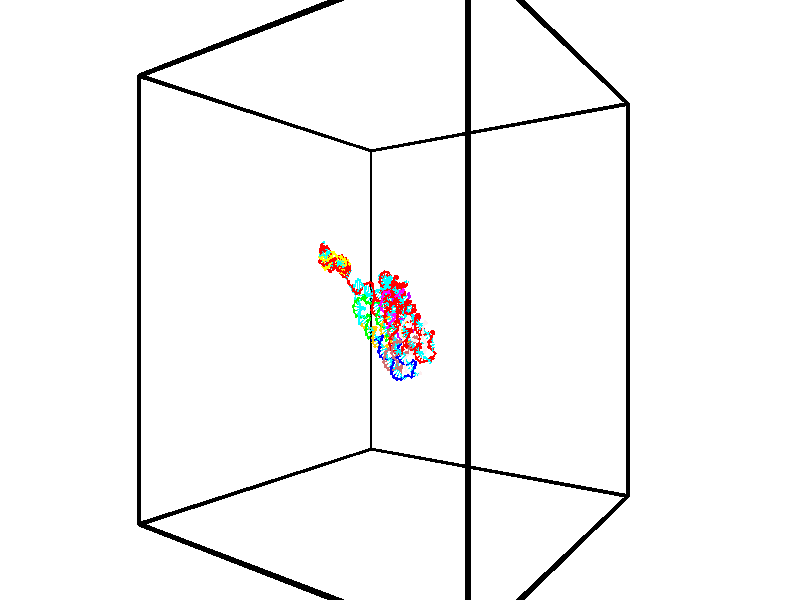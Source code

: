 // switches for output
#declare DRAW_BASES = 1; // possible values are 0, 1; only relevant for DNA ribbons
#declare DRAW_BASES_TYPE = 3; // possible values are 1, 2, 3; only relevant for DNA ribbons
#declare DRAW_FOG = 0; // set to 1 to enable fog

#include "colors.inc"

#include "transforms.inc"
background { rgb <1, 1, 1>}

#default {
   normal{
       ripples 0.25
       frequency 0.20
       turbulence 0.2
       lambda 5
   }
	finish {
		phong 0.1
		phong_size 40.
	}
}

// original window dimensions: 1024x640


// camera settings

camera {
	sky <-0, 1, 0>
	up <-0, 1, 0>
	right 1.6 * <0.581683, 0, 0.813415>
	location <-54.4937, 30, 90.4225>
	look_at <30, 30, 30>
	direction <84.4937, 0, -60.4225>
	angle 67.0682
}


# declare cpy_camera_pos = <-54.4937, 30, 90.4225>;
# if (DRAW_FOG = 1)
fog {
	fog_type 2
	up vnormalize(cpy_camera_pos)
	color rgbt<1,1,1,0.3>
	distance 1e-5
	fog_alt 3e-3
	fog_offset 48
}
# end


// LIGHTS

# declare lum = 6;
global_settings {
	ambient_light rgb lum * <0.05, 0.05, 0.05>
	max_trace_level 15
}# declare cpy_direct_light_amount = 0.25;
light_source
{	1000 * <0.231732, -1, 1.3951>,
	rgb lum * cpy_direct_light_amount
	parallel
}

light_source
{	1000 * <-0.231732, 1, -1.3951>,
	rgb lum * cpy_direct_light_amount
	parallel
}

// strand 0

// nucleotide -1

// particle -1
sphere {
	<42.755638, 32.595711, 22.597683> 0.250000
	pigment { color rgbt <1,0,0,0> }
	no_shadow
}
cylinder {
	<42.565678, 32.761490, 22.908218>,  <42.451702, 32.860958, 23.094540>, 0.100000
	pigment { color rgbt <1,0,0,0> }
	no_shadow
}
cylinder {
	<42.565678, 32.761490, 22.908218>,  <42.755638, 32.595711, 22.597683>, 0.100000
	pigment { color rgbt <1,0,0,0> }
	no_shadow
}

// particle -1
sphere {
	<42.565678, 32.761490, 22.908218> 0.100000
	pigment { color rgbt <1,0,0,0> }
	no_shadow
}
sphere {
	0, 1
	scale<0.080000,0.200000,0.300000>
	matrix <-0.793477, 0.179869, -0.581413,
		-0.380605, -0.892120, 0.243436,
		-0.474903, 0.414449, 0.776336,
		42.423206, 32.885826, 23.141119>
	pigment { color rgbt <0,1,1,0> }
	no_shadow
}
cylinder {
	<42.104683, 32.278008, 22.830971>,  <42.755638, 32.595711, 22.597683>, 0.130000
	pigment { color rgbt <1,0,0,0> }
	no_shadow
}

// nucleotide -1

// particle -1
sphere {
	<42.104683, 32.278008, 22.830971> 0.250000
	pigment { color rgbt <1,0,0,0> }
	no_shadow
}
cylinder {
	<42.091236, 32.673645, 22.888329>,  <42.083168, 32.911026, 22.922743>, 0.100000
	pigment { color rgbt <1,0,0,0> }
	no_shadow
}
cylinder {
	<42.091236, 32.673645, 22.888329>,  <42.104683, 32.278008, 22.830971>, 0.100000
	pigment { color rgbt <1,0,0,0> }
	no_shadow
}

// particle -1
sphere {
	<42.091236, 32.673645, 22.888329> 0.100000
	pigment { color rgbt <1,0,0,0> }
	no_shadow
}
sphere {
	0, 1
	scale<0.080000,0.200000,0.300000>
	matrix <-0.771182, 0.065588, -0.633227,
		-0.635727, -0.131872, 0.760567,
		-0.033621, 0.989094, 0.143393,
		42.081150, 32.970375, 22.931347>
	pigment { color rgbt <0,1,1,0> }
	no_shadow
}
cylinder {
	<41.358105, 32.419655, 23.032158>,  <42.104683, 32.278008, 22.830971>, 0.130000
	pigment { color rgbt <1,0,0,0> }
	no_shadow
}

// nucleotide -1

// particle -1
sphere {
	<41.358105, 32.419655, 23.032158> 0.250000
	pigment { color rgbt <1,0,0,0> }
	no_shadow
}
cylinder {
	<41.562683, 32.728756, 22.881813>,  <41.685429, 32.914219, 22.791607>, 0.100000
	pigment { color rgbt <1,0,0,0> }
	no_shadow
}
cylinder {
	<41.562683, 32.728756, 22.881813>,  <41.358105, 32.419655, 23.032158>, 0.100000
	pigment { color rgbt <1,0,0,0> }
	no_shadow
}

// particle -1
sphere {
	<41.562683, 32.728756, 22.881813> 0.100000
	pigment { color rgbt <1,0,0,0> }
	no_shadow
}
sphere {
	0, 1
	scale<0.080000,0.200000,0.300000>
	matrix <-0.775543, 0.226716, -0.589180,
		-0.370079, 0.592830, 0.715258,
		0.511444, 0.772757, -0.375862,
		41.716118, 32.960583, 22.769054>
	pigment { color rgbt <0,1,1,0> }
	no_shadow
}
cylinder {
	<40.705074, 32.731701, 22.991385>,  <41.358105, 32.419655, 23.032158>, 0.130000
	pigment { color rgbt <1,0,0,0> }
	no_shadow
}

// nucleotide -1

// particle -1
sphere {
	<40.705074, 32.731701, 22.991385> 0.250000
	pigment { color rgbt <1,0,0,0> }
	no_shadow
}
cylinder {
	<40.654873, 32.817787, 23.378773>,  <40.624752, 32.869438, 23.611206>, 0.100000
	pigment { color rgbt <1,0,0,0> }
	no_shadow
}
cylinder {
	<40.654873, 32.817787, 23.378773>,  <40.705074, 32.731701, 22.991385>, 0.100000
	pigment { color rgbt <1,0,0,0> }
	no_shadow
}

// particle -1
sphere {
	<40.654873, 32.817787, 23.378773> 0.100000
	pigment { color rgbt <1,0,0,0> }
	no_shadow
}
sphere {
	0, 1
	scale<0.080000,0.200000,0.300000>
	matrix <0.881915, -0.422906, 0.208269,
		0.454393, 0.880247, -0.136721,
		-0.125508, 0.215212, 0.968469,
		40.617222, 32.882351, 23.669313>
	pigment { color rgbt <0,1,1,0> }
	no_shadow
}
cylinder {
	<40.165199, 32.419308, 23.457151>,  <40.705074, 32.731701, 22.991385>, 0.130000
	pigment { color rgbt <1,0,0,0> }
	no_shadow
}

// nucleotide -1

// particle -1
sphere {
	<40.165199, 32.419308, 23.457151> 0.250000
	pigment { color rgbt <1,0,0,0> }
	no_shadow
}
cylinder {
	<39.785625, 32.393181, 23.333694>,  <39.557880, 32.377506, 23.259621>, 0.100000
	pigment { color rgbt <1,0,0,0> }
	no_shadow
}
cylinder {
	<39.785625, 32.393181, 23.333694>,  <40.165199, 32.419308, 23.457151>, 0.100000
	pigment { color rgbt <1,0,0,0> }
	no_shadow
}

// particle -1
sphere {
	<39.785625, 32.393181, 23.333694> 0.100000
	pigment { color rgbt <1,0,0,0> }
	no_shadow
}
sphere {
	0, 1
	scale<0.080000,0.200000,0.300000>
	matrix <-0.148071, -0.771670, 0.618547,
		-0.278571, 0.632660, 0.722592,
		-0.948933, -0.065314, -0.308643,
		39.500946, 32.373585, 23.241102>
	pigment { color rgbt <0,1,1,0> }
	no_shadow
}
cylinder {
	<39.790333, 32.130623, 24.043476>,  <40.165199, 32.419308, 23.457151>, 0.130000
	pigment { color rgbt <1,0,0,0> }
	no_shadow
}

// nucleotide -1

// particle -1
sphere {
	<39.790333, 32.130623, 24.043476> 0.250000
	pigment { color rgbt <1,0,0,0> }
	no_shadow
}
cylinder {
	<39.559593, 32.071575, 23.722115>,  <39.421150, 32.036148, 23.529297>, 0.100000
	pigment { color rgbt <1,0,0,0> }
	no_shadow
}
cylinder {
	<39.559593, 32.071575, 23.722115>,  <39.790333, 32.130623, 24.043476>, 0.100000
	pigment { color rgbt <1,0,0,0> }
	no_shadow
}

// particle -1
sphere {
	<39.559593, 32.071575, 23.722115> 0.100000
	pigment { color rgbt <1,0,0,0> }
	no_shadow
}
sphere {
	0, 1
	scale<0.080000,0.200000,0.300000>
	matrix <-0.369509, -0.829999, 0.417809,
		-0.728501, 0.537876, 0.424236,
		-0.576845, -0.147615, -0.803405,
		39.386539, 32.027290, 23.481092>
	pigment { color rgbt <0,1,1,0> }
	no_shadow
}
cylinder {
	<39.091103, 32.274200, 24.275961>,  <39.790333, 32.130623, 24.043476>, 0.130000
	pigment { color rgbt <1,0,0,0> }
	no_shadow
}

// nucleotide -1

// particle -1
sphere {
	<39.091103, 32.274200, 24.275961> 0.250000
	pigment { color rgbt <1,0,0,0> }
	no_shadow
}
cylinder {
	<39.154545, 32.009819, 23.982571>,  <39.192612, 31.851191, 23.806536>, 0.100000
	pigment { color rgbt <1,0,0,0> }
	no_shadow
}
cylinder {
	<39.154545, 32.009819, 23.982571>,  <39.091103, 32.274200, 24.275961>, 0.100000
	pigment { color rgbt <1,0,0,0> }
	no_shadow
}

// particle -1
sphere {
	<39.154545, 32.009819, 23.982571> 0.100000
	pigment { color rgbt <1,0,0,0> }
	no_shadow
}
sphere {
	0, 1
	scale<0.080000,0.200000,0.300000>
	matrix <-0.368972, -0.728737, 0.576891,
		-0.915807, 0.179132, -0.359457,
		0.158610, -0.660950, -0.733477,
		39.202129, 31.811535, 23.762527>
	pigment { color rgbt <0,1,1,0> }
	no_shadow
}
cylinder {
	<38.542210, 31.795540, 24.320658>,  <39.091103, 32.274200, 24.275961>, 0.130000
	pigment { color rgbt <1,0,0,0> }
	no_shadow
}

// nucleotide -1

// particle -1
sphere {
	<38.542210, 31.795540, 24.320658> 0.250000
	pigment { color rgbt <1,0,0,0> }
	no_shadow
}
cylinder {
	<38.828175, 31.602844, 24.117943>,  <38.999752, 31.487226, 23.996313>, 0.100000
	pigment { color rgbt <1,0,0,0> }
	no_shadow
}
cylinder {
	<38.828175, 31.602844, 24.117943>,  <38.542210, 31.795540, 24.320658>, 0.100000
	pigment { color rgbt <1,0,0,0> }
	no_shadow
}

// particle -1
sphere {
	<38.828175, 31.602844, 24.117943> 0.100000
	pigment { color rgbt <1,0,0,0> }
	no_shadow
}
sphere {
	0, 1
	scale<0.080000,0.200000,0.300000>
	matrix <-0.293493, -0.864598, 0.407839,
		-0.634639, -0.142830, -0.759496,
		0.714909, -0.481737, -0.506788,
		39.042648, 31.458323, 23.965906>
	pigment { color rgbt <0,1,1,0> }
	no_shadow
}
cylinder {
	<38.230045, 31.170380, 24.019537>,  <38.542210, 31.795540, 24.320658>, 0.130000
	pigment { color rgbt <1,0,0,0> }
	no_shadow
}

// nucleotide -1

// particle -1
sphere {
	<38.230045, 31.170380, 24.019537> 0.250000
	pigment { color rgbt <1,0,0,0> }
	no_shadow
}
cylinder {
	<38.621822, 31.092255, 24.039742>,  <38.856888, 31.045380, 24.051865>, 0.100000
	pigment { color rgbt <1,0,0,0> }
	no_shadow
}
cylinder {
	<38.621822, 31.092255, 24.039742>,  <38.230045, 31.170380, 24.019537>, 0.100000
	pigment { color rgbt <1,0,0,0> }
	no_shadow
}

// particle -1
sphere {
	<38.621822, 31.092255, 24.039742> 0.100000
	pigment { color rgbt <1,0,0,0> }
	no_shadow
}
sphere {
	0, 1
	scale<0.080000,0.200000,0.300000>
	matrix <-0.200421, -0.913495, 0.354059,
		-0.023008, -0.356903, -0.933858,
		0.979440, -0.195312, 0.050513,
		38.915653, 31.033661, 24.054895>
	pigment { color rgbt <0,1,1,0> }
	no_shadow
}
cylinder {
	<38.249802, 30.437948, 23.960243>,  <38.230045, 31.170380, 24.019537>, 0.130000
	pigment { color rgbt <1,0,0,0> }
	no_shadow
}

// nucleotide -1

// particle -1
sphere {
	<38.249802, 30.437948, 23.960243> 0.250000
	pigment { color rgbt <1,0,0,0> }
	no_shadow
}
cylinder {
	<38.600677, 30.518799, 24.134453>,  <38.811203, 30.567310, 24.238979>, 0.100000
	pigment { color rgbt <1,0,0,0> }
	no_shadow
}
cylinder {
	<38.600677, 30.518799, 24.134453>,  <38.249802, 30.437948, 23.960243>, 0.100000
	pigment { color rgbt <1,0,0,0> }
	no_shadow
}

// particle -1
sphere {
	<38.600677, 30.518799, 24.134453> 0.100000
	pigment { color rgbt <1,0,0,0> }
	no_shadow
}
sphere {
	0, 1
	scale<0.080000,0.200000,0.300000>
	matrix <-0.107095, -0.801856, 0.587841,
		0.468048, -0.562291, -0.681733,
		0.877190, 0.202128, 0.435525,
		38.863834, 30.579437, 24.265110>
	pigment { color rgbt <0,1,1,0> }
	no_shadow
}
cylinder {
	<38.646866, 29.773445, 23.953974>,  <38.249802, 30.437948, 23.960243>, 0.130000
	pigment { color rgbt <1,0,0,0> }
	no_shadow
}

// nucleotide -1

// particle -1
sphere {
	<38.646866, 29.773445, 23.953974> 0.250000
	pigment { color rgbt <1,0,0,0> }
	no_shadow
}
cylinder {
	<38.815418, 29.999802, 24.237438>,  <38.916550, 30.135616, 24.407516>, 0.100000
	pigment { color rgbt <1,0,0,0> }
	no_shadow
}
cylinder {
	<38.815418, 29.999802, 24.237438>,  <38.646866, 29.773445, 23.953974>, 0.100000
	pigment { color rgbt <1,0,0,0> }
	no_shadow
}

// particle -1
sphere {
	<38.815418, 29.999802, 24.237438> 0.100000
	pigment { color rgbt <1,0,0,0> }
	no_shadow
}
sphere {
	0, 1
	scale<0.080000,0.200000,0.300000>
	matrix <0.199116, -0.820090, 0.536474,
		0.884753, -0.084956, -0.458251,
		0.421384, 0.565892, 0.708662,
		38.941833, 30.169569, 24.450037>
	pigment { color rgbt <0,1,1,0> }
	no_shadow
}
cylinder {
	<39.180950, 29.389269, 24.142599>,  <38.646866, 29.773445, 23.953974>, 0.130000
	pigment { color rgbt <1,0,0,0> }
	no_shadow
}

// nucleotide -1

// particle -1
sphere {
	<39.180950, 29.389269, 24.142599> 0.250000
	pigment { color rgbt <1,0,0,0> }
	no_shadow
}
cylinder {
	<39.167156, 29.648552, 24.446873>,  <39.158878, 29.804121, 24.629436>, 0.100000
	pigment { color rgbt <1,0,0,0> }
	no_shadow
}
cylinder {
	<39.167156, 29.648552, 24.446873>,  <39.180950, 29.389269, 24.142599>, 0.100000
	pigment { color rgbt <1,0,0,0> }
	no_shadow
}

// particle -1
sphere {
	<39.167156, 29.648552, 24.446873> 0.100000
	pigment { color rgbt <1,0,0,0> }
	no_shadow
}
sphere {
	0, 1
	scale<0.080000,0.200000,0.300000>
	matrix <0.305652, -0.717825, 0.625543,
		0.951519, 0.254076, -0.173371,
		-0.034485, 0.648207, 0.760683,
		39.156811, 29.843014, 24.675077>
	pigment { color rgbt <0,1,1,0> }
	no_shadow
}
cylinder {
	<39.818054, 29.268827, 24.512548>,  <39.180950, 29.389269, 24.142599>, 0.130000
	pigment { color rgbt <1,0,0,0> }
	no_shadow
}

// nucleotide -1

// particle -1
sphere {
	<39.818054, 29.268827, 24.512548> 0.250000
	pigment { color rgbt <1,0,0,0> }
	no_shadow
}
cylinder {
	<39.587448, 29.446838, 24.786652>,  <39.449085, 29.553644, 24.951113>, 0.100000
	pigment { color rgbt <1,0,0,0> }
	no_shadow
}
cylinder {
	<39.587448, 29.446838, 24.786652>,  <39.818054, 29.268827, 24.512548>, 0.100000
	pigment { color rgbt <1,0,0,0> }
	no_shadow
}

// particle -1
sphere {
	<39.587448, 29.446838, 24.786652> 0.100000
	pigment { color rgbt <1,0,0,0> }
	no_shadow
}
sphere {
	0, 1
	scale<0.080000,0.200000,0.300000>
	matrix <0.205870, -0.732491, 0.648903,
		0.790723, 0.515179, 0.330677,
		-0.576519, 0.445026, 0.685257,
		39.414494, 29.580347, 24.992229>
	pigment { color rgbt <0,1,1,0> }
	no_shadow
}
cylinder {
	<40.145031, 29.132471, 25.118397>,  <39.818054, 29.268827, 24.512548>, 0.130000
	pigment { color rgbt <1,0,0,0> }
	no_shadow
}

// nucleotide -1

// particle -1
sphere {
	<40.145031, 29.132471, 25.118397> 0.250000
	pigment { color rgbt <1,0,0,0> }
	no_shadow
}
cylinder {
	<39.779266, 29.242973, 25.236744>,  <39.559807, 29.309275, 25.307753>, 0.100000
	pigment { color rgbt <1,0,0,0> }
	no_shadow
}
cylinder {
	<39.779266, 29.242973, 25.236744>,  <40.145031, 29.132471, 25.118397>, 0.100000
	pigment { color rgbt <1,0,0,0> }
	no_shadow
}

// particle -1
sphere {
	<39.779266, 29.242973, 25.236744> 0.100000
	pigment { color rgbt <1,0,0,0> }
	no_shadow
}
sphere {
	0, 1
	scale<0.080000,0.200000,0.300000>
	matrix <0.037932, -0.669218, 0.742097,
		0.403009, 0.689804, 0.601461,
		-0.914410, 0.276257, 0.295866,
		39.504944, 29.325851, 25.325504>
	pigment { color rgbt <0,1,1,0> }
	no_shadow
}
cylinder {
	<40.173710, 29.196470, 25.857567>,  <40.145031, 29.132471, 25.118397>, 0.130000
	pigment { color rgbt <1,0,0,0> }
	no_shadow
}

// nucleotide -1

// particle -1
sphere {
	<40.173710, 29.196470, 25.857567> 0.250000
	pigment { color rgbt <1,0,0,0> }
	no_shadow
}
cylinder {
	<39.798584, 29.116814, 25.743832>,  <39.573509, 29.069019, 25.675591>, 0.100000
	pigment { color rgbt <1,0,0,0> }
	no_shadow
}
cylinder {
	<39.798584, 29.116814, 25.743832>,  <40.173710, 29.196470, 25.857567>, 0.100000
	pigment { color rgbt <1,0,0,0> }
	no_shadow
}

// particle -1
sphere {
	<39.798584, 29.116814, 25.743832> 0.100000
	pigment { color rgbt <1,0,0,0> }
	no_shadow
}
sphere {
	0, 1
	scale<0.080000,0.200000,0.300000>
	matrix <-0.041928, -0.748113, 0.662245,
		-0.344598, 0.632984, 0.693241,
		-0.937813, -0.199143, -0.284338,
		39.517239, 29.057072, 25.658529>
	pigment { color rgbt <0,1,1,0> }
	no_shadow
}
cylinder {
	<39.766560, 29.152718, 26.450399>,  <40.173710, 29.196470, 25.857567>, 0.130000
	pigment { color rgbt <1,0,0,0> }
	no_shadow
}

// nucleotide -1

// particle -1
sphere {
	<39.766560, 29.152718, 26.450399> 0.250000
	pigment { color rgbt <1,0,0,0> }
	no_shadow
}
cylinder {
	<39.555733, 28.943878, 26.182186>,  <39.429237, 28.818575, 26.021259>, 0.100000
	pigment { color rgbt <1,0,0,0> }
	no_shadow
}
cylinder {
	<39.555733, 28.943878, 26.182186>,  <39.766560, 29.152718, 26.450399>, 0.100000
	pigment { color rgbt <1,0,0,0> }
	no_shadow
}

// particle -1
sphere {
	<39.555733, 28.943878, 26.182186> 0.100000
	pigment { color rgbt <1,0,0,0> }
	no_shadow
}
sphere {
	0, 1
	scale<0.080000,0.200000,0.300000>
	matrix <-0.001159, -0.788582, 0.614928,
		-0.849823, 0.324885, 0.415030,
		-0.527067, -0.522099, -0.670532,
		39.397614, 28.787249, 25.981026>
	pigment { color rgbt <0,1,1,0> }
	no_shadow
}
cylinder {
	<39.347511, 28.795689, 26.785946>,  <39.766560, 29.152718, 26.450399>, 0.130000
	pigment { color rgbt <1,0,0,0> }
	no_shadow
}

// nucleotide -1

// particle -1
sphere {
	<39.347511, 28.795689, 26.785946> 0.250000
	pigment { color rgbt <1,0,0,0> }
	no_shadow
}
cylinder {
	<39.318253, 28.598057, 26.439411>,  <39.300697, 28.479477, 26.231491>, 0.100000
	pigment { color rgbt <1,0,0,0> }
	no_shadow
}
cylinder {
	<39.318253, 28.598057, 26.439411>,  <39.347511, 28.795689, 26.785946>, 0.100000
	pigment { color rgbt <1,0,0,0> }
	no_shadow
}

// particle -1
sphere {
	<39.318253, 28.598057, 26.439411> 0.100000
	pigment { color rgbt <1,0,0,0> }
	no_shadow
}
sphere {
	0, 1
	scale<0.080000,0.200000,0.300000>
	matrix <-0.186497, -0.846563, 0.498549,
		-0.979729, 0.198034, -0.030225,
		-0.073143, -0.494079, -0.866335,
		39.296310, 28.449833, 26.179510>
	pigment { color rgbt <0,1,1,0> }
	no_shadow
}
cylinder {
	<38.656593, 28.534782, 26.824728>,  <39.347511, 28.795689, 26.785946>, 0.130000
	pigment { color rgbt <1,0,0,0> }
	no_shadow
}

// nucleotide -1

// particle -1
sphere {
	<38.656593, 28.534782, 26.824728> 0.250000
	pigment { color rgbt <1,0,0,0> }
	no_shadow
}
cylinder {
	<38.858574, 28.318508, 26.555599>,  <38.979763, 28.188744, 26.394121>, 0.100000
	pigment { color rgbt <1,0,0,0> }
	no_shadow
}
cylinder {
	<38.858574, 28.318508, 26.555599>,  <38.656593, 28.534782, 26.824728>, 0.100000
	pigment { color rgbt <1,0,0,0> }
	no_shadow
}

// particle -1
sphere {
	<38.858574, 28.318508, 26.555599> 0.100000
	pigment { color rgbt <1,0,0,0> }
	no_shadow
}
sphere {
	0, 1
	scale<0.080000,0.200000,0.300000>
	matrix <-0.299292, -0.840812, 0.451066,
		-0.809602, -0.026393, -0.586386,
		0.504945, -0.540684, -0.672823,
		39.010059, 28.156303, 26.353752>
	pigment { color rgbt <0,1,1,0> }
	no_shadow
}
cylinder {
	<38.135902, 27.995005, 26.630106>,  <38.656593, 28.534782, 26.824728>, 0.130000
	pigment { color rgbt <1,0,0,0> }
	no_shadow
}

// nucleotide -1

// particle -1
sphere {
	<38.135902, 27.995005, 26.630106> 0.250000
	pigment { color rgbt <1,0,0,0> }
	no_shadow
}
cylinder {
	<38.507736, 27.877949, 26.540455>,  <38.730835, 27.807714, 26.486664>, 0.100000
	pigment { color rgbt <1,0,0,0> }
	no_shadow
}
cylinder {
	<38.507736, 27.877949, 26.540455>,  <38.135902, 27.995005, 26.630106>, 0.100000
	pigment { color rgbt <1,0,0,0> }
	no_shadow
}

// particle -1
sphere {
	<38.507736, 27.877949, 26.540455> 0.100000
	pigment { color rgbt <1,0,0,0> }
	no_shadow
}
sphere {
	0, 1
	scale<0.080000,0.200000,0.300000>
	matrix <-0.196047, -0.907421, 0.371690,
		-0.312148, -0.301579, -0.900896,
		0.929585, -0.292640, -0.224126,
		38.786613, 27.790157, 26.473217>
	pigment { color rgbt <0,1,1,0> }
	no_shadow
}
cylinder {
	<38.082699, 27.363697, 26.326094>,  <38.135902, 27.995005, 26.630106>, 0.130000
	pigment { color rgbt <1,0,0,0> }
	no_shadow
}

// nucleotide -1

// particle -1
sphere {
	<38.082699, 27.363697, 26.326094> 0.250000
	pigment { color rgbt <1,0,0,0> }
	no_shadow
}
cylinder {
	<38.457558, 27.363094, 26.465668>,  <38.682472, 27.362732, 26.549412>, 0.100000
	pigment { color rgbt <1,0,0,0> }
	no_shadow
}
cylinder {
	<38.457558, 27.363094, 26.465668>,  <38.082699, 27.363697, 26.326094>, 0.100000
	pigment { color rgbt <1,0,0,0> }
	no_shadow
}

// particle -1
sphere {
	<38.457558, 27.363094, 26.465668> 0.100000
	pigment { color rgbt <1,0,0,0> }
	no_shadow
}
sphere {
	0, 1
	scale<0.080000,0.200000,0.300000>
	matrix <-0.177612, -0.862816, 0.473289,
		0.300354, -0.505515, -0.808852,
		0.937145, -0.001507, 0.348936,
		38.738701, 27.362642, 26.570349>
	pigment { color rgbt <0,1,1,0> }
	no_shadow
}
cylinder {
	<38.333000, 26.688620, 26.289412>,  <38.082699, 27.363697, 26.326094>, 0.130000
	pigment { color rgbt <1,0,0,0> }
	no_shadow
}

// nucleotide -1

// particle -1
sphere {
	<38.333000, 26.688620, 26.289412> 0.250000
	pigment { color rgbt <1,0,0,0> }
	no_shadow
}
cylinder {
	<38.641010, 26.821186, 26.507484>,  <38.825817, 26.900726, 26.638329>, 0.100000
	pigment { color rgbt <1,0,0,0> }
	no_shadow
}
cylinder {
	<38.641010, 26.821186, 26.507484>,  <38.333000, 26.688620, 26.289412>, 0.100000
	pigment { color rgbt <1,0,0,0> }
	no_shadow
}

// particle -1
sphere {
	<38.641010, 26.821186, 26.507484> 0.100000
	pigment { color rgbt <1,0,0,0> }
	no_shadow
}
sphere {
	0, 1
	scale<0.080000,0.200000,0.300000>
	matrix <0.012242, -0.862017, 0.506731,
		0.637894, -0.383522, -0.667833,
		0.770026, 0.331417, 0.545181,
		38.872017, 26.920610, 26.671040>
	pigment { color rgbt <0,1,1,0> }
	no_shadow
}
cylinder {
	<38.974472, 26.185423, 26.248417>,  <38.333000, 26.688620, 26.289412>, 0.130000
	pigment { color rgbt <1,0,0,0> }
	no_shadow
}

// nucleotide -1

// particle -1
sphere {
	<38.974472, 26.185423, 26.248417> 0.250000
	pigment { color rgbt <1,0,0,0> }
	no_shadow
}
cylinder {
	<38.962574, 26.392502, 26.590435>,  <38.955437, 26.516748, 26.795647>, 0.100000
	pigment { color rgbt <1,0,0,0> }
	no_shadow
}
cylinder {
	<38.962574, 26.392502, 26.590435>,  <38.974472, 26.185423, 26.248417>, 0.100000
	pigment { color rgbt <1,0,0,0> }
	no_shadow
}

// particle -1
sphere {
	<38.962574, 26.392502, 26.590435> 0.100000
	pigment { color rgbt <1,0,0,0> }
	no_shadow
}
sphere {
	0, 1
	scale<0.080000,0.200000,0.300000>
	matrix <-0.064778, -0.854625, 0.515189,
		0.997456, -0.040065, 0.058954,
		-0.029743, 0.517698, 0.855046,
		38.953651, 26.547812, 26.846949>
	pigment { color rgbt <0,1,1,0> }
	no_shadow
}
cylinder {
	<39.385891, 25.781874, 26.612785>,  <38.974472, 26.185423, 26.248417>, 0.130000
	pigment { color rgbt <1,0,0,0> }
	no_shadow
}

// nucleotide -1

// particle -1
sphere {
	<39.385891, 25.781874, 26.612785> 0.250000
	pigment { color rgbt <1,0,0,0> }
	no_shadow
}
cylinder {
	<39.170944, 25.999588, 26.870464>,  <39.041977, 26.130217, 27.025072>, 0.100000
	pigment { color rgbt <1,0,0,0> }
	no_shadow
}
cylinder {
	<39.170944, 25.999588, 26.870464>,  <39.385891, 25.781874, 26.612785>, 0.100000
	pigment { color rgbt <1,0,0,0> }
	no_shadow
}

// particle -1
sphere {
	<39.170944, 25.999588, 26.870464> 0.100000
	pigment { color rgbt <1,0,0,0> }
	no_shadow
}
sphere {
	0, 1
	scale<0.080000,0.200000,0.300000>
	matrix <-0.126401, -0.807208, 0.576575,
		0.833821, 0.228407, 0.502567,
		-0.537370, 0.544285, 0.644196,
		39.009735, 26.162874, 27.063723>
	pigment { color rgbt <0,1,1,0> }
	no_shadow
}
cylinder {
	<39.474911, 25.545372, 27.319578>,  <39.385891, 25.781874, 26.612785>, 0.130000
	pigment { color rgbt <1,0,0,0> }
	no_shadow
}

// nucleotide -1

// particle -1
sphere {
	<39.474911, 25.545372, 27.319578> 0.250000
	pigment { color rgbt <1,0,0,0> }
	no_shadow
}
cylinder {
	<39.149200, 25.767937, 27.385731>,  <38.953773, 25.901476, 27.425423>, 0.100000
	pigment { color rgbt <1,0,0,0> }
	no_shadow
}
cylinder {
	<39.149200, 25.767937, 27.385731>,  <39.474911, 25.545372, 27.319578>, 0.100000
	pigment { color rgbt <1,0,0,0> }
	no_shadow
}

// particle -1
sphere {
	<39.149200, 25.767937, 27.385731> 0.100000
	pigment { color rgbt <1,0,0,0> }
	no_shadow
}
sphere {
	0, 1
	scale<0.080000,0.200000,0.300000>
	matrix <-0.273443, -0.619003, 0.736250,
		0.512033, 0.554291, 0.656189,
		-0.814280, 0.556414, 0.165383,
		38.904915, 25.934860, 27.435347>
	pigment { color rgbt <0,1,1,0> }
	no_shadow
}
cylinder {
	<39.470493, 25.548876, 28.039101>,  <39.474911, 25.545372, 27.319578>, 0.130000
	pigment { color rgbt <1,0,0,0> }
	no_shadow
}

// nucleotide -1

// particle -1
sphere {
	<39.470493, 25.548876, 28.039101> 0.250000
	pigment { color rgbt <1,0,0,0> }
	no_shadow
}
cylinder {
	<39.093769, 25.661140, 27.965103>,  <38.867733, 25.728498, 27.920704>, 0.100000
	pigment { color rgbt <1,0,0,0> }
	no_shadow
}
cylinder {
	<39.093769, 25.661140, 27.965103>,  <39.470493, 25.548876, 28.039101>, 0.100000
	pigment { color rgbt <1,0,0,0> }
	no_shadow
}

// particle -1
sphere {
	<39.093769, 25.661140, 27.965103> 0.100000
	pigment { color rgbt <1,0,0,0> }
	no_shadow
}
sphere {
	0, 1
	scale<0.080000,0.200000,0.300000>
	matrix <-0.299857, -0.452743, 0.839708,
		0.151918, 0.846318, 0.510556,
		-0.941810, 0.280660, -0.184995,
		38.811226, 25.745338, 27.909605>
	pigment { color rgbt <0,1,1,0> }
	no_shadow
}
cylinder {
	<39.217304, 25.779547, 28.719917>,  <39.470493, 25.548876, 28.039101>, 0.130000
	pigment { color rgbt <1,0,0,0> }
	no_shadow
}

// nucleotide -1

// particle -1
sphere {
	<39.217304, 25.779547, 28.719917> 0.250000
	pigment { color rgbt <1,0,0,0> }
	no_shadow
}
cylinder {
	<38.919769, 25.712067, 28.461227>,  <38.741249, 25.671577, 28.306013>, 0.100000
	pigment { color rgbt <1,0,0,0> }
	no_shadow
}
cylinder {
	<38.919769, 25.712067, 28.461227>,  <39.217304, 25.779547, 28.719917>, 0.100000
	pigment { color rgbt <1,0,0,0> }
	no_shadow
}

// particle -1
sphere {
	<38.919769, 25.712067, 28.461227> 0.100000
	pigment { color rgbt <1,0,0,0> }
	no_shadow
}
sphere {
	0, 1
	scale<0.080000,0.200000,0.300000>
	matrix <-0.505514, -0.490987, 0.709498,
		-0.437227, 0.854676, 0.279932,
		-0.743834, -0.168702, -0.646724,
		38.696621, 25.661457, 28.267210>
	pigment { color rgbt <0,1,1,0> }
	no_shadow
}
cylinder {
	<38.602158, 25.699265, 29.143177>,  <39.217304, 25.779547, 28.719917>, 0.130000
	pigment { color rgbt <1,0,0,0> }
	no_shadow
}

// nucleotide -1

// particle -1
sphere {
	<38.602158, 25.699265, 29.143177> 0.250000
	pigment { color rgbt <1,0,0,0> }
	no_shadow
}
cylinder {
	<38.576202, 25.511780, 28.790791>,  <38.560631, 25.399290, 28.579359>, 0.100000
	pigment { color rgbt <1,0,0,0> }
	no_shadow
}
cylinder {
	<38.576202, 25.511780, 28.790791>,  <38.602158, 25.699265, 29.143177>, 0.100000
	pigment { color rgbt <1,0,0,0> }
	no_shadow
}

// particle -1
sphere {
	<38.576202, 25.511780, 28.790791> 0.100000
	pigment { color rgbt <1,0,0,0> }
	no_shadow
}
sphere {
	0, 1
	scale<0.080000,0.200000,0.300000>
	matrix <-0.404240, -0.794800, 0.452640,
		-0.912348, 0.385492, -0.137899,
		-0.064887, -0.468710, -0.880966,
		38.556736, 25.371166, 28.526501>
	pigment { color rgbt <0,1,1,0> }
	no_shadow
}
cylinder {
	<37.991394, 25.257269, 29.049244>,  <38.602158, 25.699265, 29.143177>, 0.130000
	pigment { color rgbt <1,0,0,0> }
	no_shadow
}

// nucleotide -1

// particle -1
sphere {
	<37.991394, 25.257269, 29.049244> 0.250000
	pigment { color rgbt <1,0,0,0> }
	no_shadow
}
cylinder {
	<38.295120, 25.116615, 28.830231>,  <38.477356, 25.032223, 28.698822>, 0.100000
	pigment { color rgbt <1,0,0,0> }
	no_shadow
}
cylinder {
	<38.295120, 25.116615, 28.830231>,  <37.991394, 25.257269, 29.049244>, 0.100000
	pigment { color rgbt <1,0,0,0> }
	no_shadow
}

// particle -1
sphere {
	<38.295120, 25.116615, 28.830231> 0.100000
	pigment { color rgbt <1,0,0,0> }
	no_shadow
}
sphere {
	0, 1
	scale<0.080000,0.200000,0.300000>
	matrix <0.004899, -0.838312, 0.545169,
		-0.650703, -0.416638, -0.634821,
		0.759316, -0.351633, -0.547534,
		38.522915, 25.011126, 28.665970>
	pigment { color rgbt <0,1,1,0> }
	no_shadow
}
cylinder {
	<37.821045, 24.630314, 28.749039>,  <37.991394, 25.257269, 29.049244>, 0.130000
	pigment { color rgbt <1,0,0,0> }
	no_shadow
}

// nucleotide -1

// particle -1
sphere {
	<37.821045, 24.630314, 28.749039> 0.250000
	pigment { color rgbt <1,0,0,0> }
	no_shadow
}
cylinder {
	<38.217937, 24.621487, 28.798000>,  <38.456074, 24.616190, 28.827377>, 0.100000
	pigment { color rgbt <1,0,0,0> }
	no_shadow
}
cylinder {
	<38.217937, 24.621487, 28.798000>,  <37.821045, 24.630314, 28.749039>, 0.100000
	pigment { color rgbt <1,0,0,0> }
	no_shadow
}

// particle -1
sphere {
	<38.217937, 24.621487, 28.798000> 0.100000
	pigment { color rgbt <1,0,0,0> }
	no_shadow
}
sphere {
	0, 1
	scale<0.080000,0.200000,0.300000>
	matrix <-0.079082, -0.871517, 0.483946,
		0.095999, -0.489869, -0.866495,
		0.992235, -0.022066, 0.122405,
		38.515610, 24.614866, 28.834723>
	pigment { color rgbt <0,1,1,0> }
	no_shadow
}
cylinder {
	<38.131138, 24.017260, 28.640688>,  <37.821045, 24.630314, 28.749039>, 0.130000
	pigment { color rgbt <1,0,0,0> }
	no_shadow
}

// nucleotide -1

// particle -1
sphere {
	<38.131138, 24.017260, 28.640688> 0.250000
	pigment { color rgbt <1,0,0,0> }
	no_shadow
}
cylinder {
	<38.419189, 24.163277, 28.876709>,  <38.592022, 24.250887, 29.018322>, 0.100000
	pigment { color rgbt <1,0,0,0> }
	no_shadow
}
cylinder {
	<38.419189, 24.163277, 28.876709>,  <38.131138, 24.017260, 28.640688>, 0.100000
	pigment { color rgbt <1,0,0,0> }
	no_shadow
}

// particle -1
sphere {
	<38.419189, 24.163277, 28.876709> 0.100000
	pigment { color rgbt <1,0,0,0> }
	no_shadow
}
sphere {
	0, 1
	scale<0.080000,0.200000,0.300000>
	matrix <-0.108083, -0.781012, 0.615092,
		0.685371, -0.506719, -0.522974,
		0.720128, 0.365042, 0.590051,
		38.635227, 24.272789, 29.053724>
	pigment { color rgbt <0,1,1,0> }
	no_shadow
}
cylinder {
	<38.168892, 23.191210, 28.443151>,  <38.131138, 24.017260, 28.640688>, 0.130000
	pigment { color rgbt <1,0,0,0> }
	no_shadow
}

// nucleotide -1

// particle -1
sphere {
	<38.168892, 23.191210, 28.443151> 0.250000
	pigment { color rgbt <1,0,0,0> }
	no_shadow
}
cylinder {
	<38.400566, 23.292484, 28.753105>,  <38.539570, 23.353249, 28.939077>, 0.100000
	pigment { color rgbt <1,0,0,0> }
	no_shadow
}
cylinder {
	<38.400566, 23.292484, 28.753105>,  <38.168892, 23.191210, 28.443151>, 0.100000
	pigment { color rgbt <1,0,0,0> }
	no_shadow
}

// particle -1
sphere {
	<38.400566, 23.292484, 28.753105> 0.100000
	pigment { color rgbt <1,0,0,0> }
	no_shadow
}
sphere {
	0, 1
	scale<0.080000,0.200000,0.300000>
	matrix <-0.804209, 0.332999, 0.492300,
		-0.133391, -0.908300, 0.396483,
		0.579184, 0.253187, 0.774882,
		38.574322, 23.368441, 28.985569>
	pigment { color rgbt <0,1,1,0> }
	no_shadow
}
cylinder {
	<37.719170, 22.702927, 28.247671>,  <38.168892, 23.191210, 28.443151>, 0.130000
	pigment { color rgbt <1,0,0,0> }
	no_shadow
}

// nucleotide -1

// particle -1
sphere {
	<37.719170, 22.702927, 28.247671> 0.250000
	pigment { color rgbt <1,0,0,0> }
	no_shadow
}
cylinder {
	<37.349777, 22.631908, 28.111641>,  <37.128139, 22.589298, 28.030024>, 0.100000
	pigment { color rgbt <1,0,0,0> }
	no_shadow
}
cylinder {
	<37.349777, 22.631908, 28.111641>,  <37.719170, 22.702927, 28.247671>, 0.100000
	pigment { color rgbt <1,0,0,0> }
	no_shadow
}

// particle -1
sphere {
	<37.349777, 22.631908, 28.111641> 0.100000
	pigment { color rgbt <1,0,0,0> }
	no_shadow
}
sphere {
	0, 1
	scale<0.080000,0.200000,0.300000>
	matrix <0.317305, 0.144733, -0.937214,
		0.215623, -0.973411, -0.077321,
		-0.923485, -0.177550, -0.340076,
		37.072731, 22.578644, 28.009619>
	pigment { color rgbt <0,1,1,0> }
	no_shadow
}
cylinder {
	<37.831757, 22.317614, 27.617458>,  <37.719170, 22.702927, 28.247671>, 0.130000
	pigment { color rgbt <1,0,0,0> }
	no_shadow
}

// nucleotide -1

// particle -1
sphere {
	<37.831757, 22.317614, 27.617458> 0.250000
	pigment { color rgbt <1,0,0,0> }
	no_shadow
}
cylinder {
	<37.506313, 22.547726, 27.583752>,  <37.311047, 22.685793, 27.563528>, 0.100000
	pigment { color rgbt <1,0,0,0> }
	no_shadow
}
cylinder {
	<37.506313, 22.547726, 27.583752>,  <37.831757, 22.317614, 27.617458>, 0.100000
	pigment { color rgbt <1,0,0,0> }
	no_shadow
}

// particle -1
sphere {
	<37.506313, 22.547726, 27.583752> 0.100000
	pigment { color rgbt <1,0,0,0> }
	no_shadow
}
sphere {
	0, 1
	scale<0.080000,0.200000,0.300000>
	matrix <0.272369, 0.249065, -0.929398,
		-0.513677, -0.779114, -0.359329,
		-0.813604, 0.575281, -0.084267,
		37.262234, 22.720310, 27.558472>
	pigment { color rgbt <0,1,1,0> }
	no_shadow
}
cylinder {
	<37.762684, 22.383692, 26.918055>,  <37.831757, 22.317614, 27.617458>, 0.130000
	pigment { color rgbt <1,0,0,0> }
	no_shadow
}

// nucleotide -1

// particle -1
sphere {
	<37.762684, 22.383692, 26.918055> 0.250000
	pigment { color rgbt <1,0,0,0> }
	no_shadow
}
cylinder {
	<37.508430, 22.667198, 27.040443>,  <37.355877, 22.837301, 27.113876>, 0.100000
	pigment { color rgbt <1,0,0,0> }
	no_shadow
}
cylinder {
	<37.508430, 22.667198, 27.040443>,  <37.762684, 22.383692, 26.918055>, 0.100000
	pigment { color rgbt <1,0,0,0> }
	no_shadow
}

// particle -1
sphere {
	<37.508430, 22.667198, 27.040443> 0.100000
	pigment { color rgbt <1,0,0,0> }
	no_shadow
}
sphere {
	0, 1
	scale<0.080000,0.200000,0.300000>
	matrix <0.058315, 0.439291, -0.896450,
		-0.769783, -0.551973, -0.320561,
		-0.635636, 0.708766, 0.305971,
		37.317741, 22.879827, 27.132235>
	pigment { color rgbt <0,1,1,0> }
	no_shadow
}
cylinder {
	<37.428116, 22.627146, 26.283367>,  <37.762684, 22.383692, 26.918055>, 0.130000
	pigment { color rgbt <1,0,0,0> }
	no_shadow
}

// nucleotide -1

// particle -1
sphere {
	<37.428116, 22.627146, 26.283367> 0.250000
	pigment { color rgbt <1,0,0,0> }
	no_shadow
}
cylinder {
	<37.343960, 22.924149, 26.537743>,  <37.293465, 23.102350, 26.690369>, 0.100000
	pigment { color rgbt <1,0,0,0> }
	no_shadow
}
cylinder {
	<37.343960, 22.924149, 26.537743>,  <37.428116, 22.627146, 26.283367>, 0.100000
	pigment { color rgbt <1,0,0,0> }
	no_shadow
}

// particle -1
sphere {
	<37.343960, 22.924149, 26.537743> 0.100000
	pigment { color rgbt <1,0,0,0> }
	no_shadow
}
sphere {
	0, 1
	scale<0.080000,0.200000,0.300000>
	matrix <-0.131148, 0.623182, -0.771002,
		-0.968780, -0.245616, -0.033735,
		-0.210394, 0.742507, 0.635938,
		37.280842, 23.146900, 26.728523>
	pigment { color rgbt <0,1,1,0> }
	no_shadow
}
cylinder {
	<36.893253, 22.989594, 26.097031>,  <37.428116, 22.627146, 26.283367>, 0.130000
	pigment { color rgbt <1,0,0,0> }
	no_shadow
}

// nucleotide -1

// particle -1
sphere {
	<36.893253, 22.989594, 26.097031> 0.250000
	pigment { color rgbt <1,0,0,0> }
	no_shadow
}
cylinder {
	<37.103912, 23.234222, 26.333206>,  <37.230309, 23.381001, 26.474911>, 0.100000
	pigment { color rgbt <1,0,0,0> }
	no_shadow
}
cylinder {
	<37.103912, 23.234222, 26.333206>,  <36.893253, 22.989594, 26.097031>, 0.100000
	pigment { color rgbt <1,0,0,0> }
	no_shadow
}

// particle -1
sphere {
	<37.103912, 23.234222, 26.333206> 0.100000
	pigment { color rgbt <1,0,0,0> }
	no_shadow
}
sphere {
	0, 1
	scale<0.080000,0.200000,0.300000>
	matrix <0.026580, 0.682381, -0.730513,
		-0.849665, 0.400420, 0.343122,
		0.526652, 0.611571, 0.590439,
		37.261909, 23.417694, 26.510338>
	pigment { color rgbt <0,1,1,0> }
	no_shadow
}
cylinder {
	<36.540928, 23.569233, 25.976727>,  <36.893253, 22.989594, 26.097031>, 0.130000
	pigment { color rgbt <1,0,0,0> }
	no_shadow
}

// nucleotide -1

// particle -1
sphere {
	<36.540928, 23.569233, 25.976727> 0.250000
	pigment { color rgbt <1,0,0,0> }
	no_shadow
}
cylinder {
	<36.921062, 23.606331, 26.095562>,  <37.149143, 23.628590, 26.166862>, 0.100000
	pigment { color rgbt <1,0,0,0> }
	no_shadow
}
cylinder {
	<36.921062, 23.606331, 26.095562>,  <36.540928, 23.569233, 25.976727>, 0.100000
	pigment { color rgbt <1,0,0,0> }
	no_shadow
}

// particle -1
sphere {
	<36.921062, 23.606331, 26.095562> 0.100000
	pigment { color rgbt <1,0,0,0> }
	no_shadow
}
sphere {
	0, 1
	scale<0.080000,0.200000,0.300000>
	matrix <0.112121, 0.788452, -0.604791,
		-0.290329, 0.608065, 0.738895,
		0.950336, 0.092743, 0.297088,
		37.206161, 23.634153, 26.184689>
	pigment { color rgbt <0,1,1,0> }
	no_shadow
}
cylinder {
	<36.652718, 24.198980, 26.344257>,  <36.540928, 23.569233, 25.976727>, 0.130000
	pigment { color rgbt <1,0,0,0> }
	no_shadow
}

// nucleotide -1

// particle -1
sphere {
	<36.652718, 24.198980, 26.344257> 0.250000
	pigment { color rgbt <1,0,0,0> }
	no_shadow
}
cylinder {
	<37.004379, 24.078415, 26.196617>,  <37.215378, 24.006077, 26.108034>, 0.100000
	pigment { color rgbt <1,0,0,0> }
	no_shadow
}
cylinder {
	<37.004379, 24.078415, 26.196617>,  <36.652718, 24.198980, 26.344257>, 0.100000
	pigment { color rgbt <1,0,0,0> }
	no_shadow
}

// particle -1
sphere {
	<37.004379, 24.078415, 26.196617> 0.100000
	pigment { color rgbt <1,0,0,0> }
	no_shadow
}
sphere {
	0, 1
	scale<0.080000,0.200000,0.300000>
	matrix <0.116190, 0.886759, -0.447390,
		0.462151, 0.350440, 0.814621,
		0.879156, -0.301412, -0.369099,
		37.268127, 23.987991, 26.085888>
	pigment { color rgbt <0,1,1,0> }
	no_shadow
}
cylinder {
	<37.104118, 24.730324, 26.568403>,  <36.652718, 24.198980, 26.344257>, 0.130000
	pigment { color rgbt <1,0,0,0> }
	no_shadow
}

// nucleotide -1

// particle -1
sphere {
	<37.104118, 24.730324, 26.568403> 0.250000
	pigment { color rgbt <1,0,0,0> }
	no_shadow
}
cylinder {
	<37.291195, 24.551895, 26.263172>,  <37.403442, 24.444838, 26.080034>, 0.100000
	pigment { color rgbt <1,0,0,0> }
	no_shadow
}
cylinder {
	<37.291195, 24.551895, 26.263172>,  <37.104118, 24.730324, 26.568403>, 0.100000
	pigment { color rgbt <1,0,0,0> }
	no_shadow
}

// particle -1
sphere {
	<37.291195, 24.551895, 26.263172> 0.100000
	pigment { color rgbt <1,0,0,0> }
	no_shadow
}
sphere {
	0, 1
	scale<0.080000,0.200000,0.300000>
	matrix <0.192029, 0.893972, -0.404894,
		0.862780, 0.042833, 0.503762,
		0.467692, -0.446071, -0.763076,
		37.431503, 24.418074, 26.034250>
	pigment { color rgbt <0,1,1,0> }
	no_shadow
}
cylinder {
	<37.589954, 25.196890, 26.218004>,  <37.104118, 24.730324, 26.568403>, 0.130000
	pigment { color rgbt <1,0,0,0> }
	no_shadow
}

// nucleotide -1

// particle -1
sphere {
	<37.589954, 25.196890, 26.218004> 0.250000
	pigment { color rgbt <1,0,0,0> }
	no_shadow
}
cylinder {
	<37.615910, 24.927269, 25.923672>,  <37.631481, 24.765497, 25.747072>, 0.100000
	pigment { color rgbt <1,0,0,0> }
	no_shadow
}
cylinder {
	<37.615910, 24.927269, 25.923672>,  <37.589954, 25.196890, 26.218004>, 0.100000
	pigment { color rgbt <1,0,0,0> }
	no_shadow
}

// particle -1
sphere {
	<37.615910, 24.927269, 25.923672> 0.100000
	pigment { color rgbt <1,0,0,0> }
	no_shadow
}
sphere {
	0, 1
	scale<0.080000,0.200000,0.300000>
	matrix <0.037328, 0.738506, -0.673212,
		0.997194, 0.016214, 0.073078,
		0.064884, -0.674052, -0.735829,
		37.635376, 24.725054, 25.702923>
	pigment { color rgbt <0,1,1,0> }
	no_shadow
}
cylinder {
	<38.157715, 25.372240, 25.874357>,  <37.589954, 25.196890, 26.218004>, 0.130000
	pigment { color rgbt <1,0,0,0> }
	no_shadow
}

// nucleotide -1

// particle -1
sphere {
	<38.157715, 25.372240, 25.874357> 0.250000
	pigment { color rgbt <1,0,0,0> }
	no_shadow
}
cylinder {
	<37.959572, 25.140850, 25.615131>,  <37.840687, 25.002016, 25.459597>, 0.100000
	pigment { color rgbt <1,0,0,0> }
	no_shadow
}
cylinder {
	<37.959572, 25.140850, 25.615131>,  <38.157715, 25.372240, 25.874357>, 0.100000
	pigment { color rgbt <1,0,0,0> }
	no_shadow
}

// particle -1
sphere {
	<37.959572, 25.140850, 25.615131> 0.100000
	pigment { color rgbt <1,0,0,0> }
	no_shadow
}
sphere {
	0, 1
	scale<0.080000,0.200000,0.300000>
	matrix <0.197888, 0.651267, -0.732592,
		0.845848, -0.491140, -0.208139,
		-0.495359, -0.578474, -0.648064,
		37.810963, 24.967308, 25.420712>
	pigment { color rgbt <0,1,1,0> }
	no_shadow
}
cylinder {
	<38.552616, 25.412575, 25.193335>,  <38.157715, 25.372240, 25.874357>, 0.130000
	pigment { color rgbt <1,0,0,0> }
	no_shadow
}

// nucleotide -1

// particle -1
sphere {
	<38.552616, 25.412575, 25.193335> 0.250000
	pigment { color rgbt <1,0,0,0> }
	no_shadow
}
cylinder {
	<38.170738, 25.298988, 25.157730>,  <37.941612, 25.230837, 25.136368>, 0.100000
	pigment { color rgbt <1,0,0,0> }
	no_shadow
}
cylinder {
	<38.170738, 25.298988, 25.157730>,  <38.552616, 25.412575, 25.193335>, 0.100000
	pigment { color rgbt <1,0,0,0> }
	no_shadow
}

// particle -1
sphere {
	<38.170738, 25.298988, 25.157730> 0.100000
	pigment { color rgbt <1,0,0,0> }
	no_shadow
}
sphere {
	0, 1
	scale<0.080000,0.200000,0.300000>
	matrix <-0.114259, 0.625952, -0.771446,
		0.274779, -0.726325, -0.630039,
		-0.954694, -0.283965, -0.089009,
		37.884331, 25.213799, 25.131027>
	pigment { color rgbt <0,1,1,0> }
	no_shadow
}
cylinder {
	<38.444271, 25.512636, 24.498186>,  <38.552616, 25.412575, 25.193335>, 0.130000
	pigment { color rgbt <1,0,0,0> }
	no_shadow
}

// nucleotide -1

// particle -1
sphere {
	<38.444271, 25.512636, 24.498186> 0.250000
	pigment { color rgbt <1,0,0,0> }
	no_shadow
}
cylinder {
	<38.069725, 25.463150, 24.629585>,  <37.844997, 25.433458, 24.708426>, 0.100000
	pigment { color rgbt <1,0,0,0> }
	no_shadow
}
cylinder {
	<38.069725, 25.463150, 24.629585>,  <38.444271, 25.512636, 24.498186>, 0.100000
	pigment { color rgbt <1,0,0,0> }
	no_shadow
}

// particle -1
sphere {
	<38.069725, 25.463150, 24.629585> 0.100000
	pigment { color rgbt <1,0,0,0> }
	no_shadow
}
sphere {
	0, 1
	scale<0.080000,0.200000,0.300000>
	matrix <-0.316610, 0.701768, -0.638185,
		-0.151575, -0.701581, -0.696283,
		-0.936367, -0.123717, 0.328498,
		37.788815, 25.426035, 24.728134>
	pigment { color rgbt <0,1,1,0> }
	no_shadow
}
cylinder {
	<37.955555, 25.605936, 23.935753>,  <38.444271, 25.512636, 24.498186>, 0.130000
	pigment { color rgbt <1,0,0,0> }
	no_shadow
}

// nucleotide -1

// particle -1
sphere {
	<37.955555, 25.605936, 23.935753> 0.250000
	pigment { color rgbt <1,0,0,0> }
	no_shadow
}
cylinder {
	<37.742371, 25.676716, 24.266724>,  <37.614460, 25.719183, 24.465307>, 0.100000
	pigment { color rgbt <1,0,0,0> }
	no_shadow
}
cylinder {
	<37.742371, 25.676716, 24.266724>,  <37.955555, 25.605936, 23.935753>, 0.100000
	pigment { color rgbt <1,0,0,0> }
	no_shadow
}

// particle -1
sphere {
	<37.742371, 25.676716, 24.266724> 0.100000
	pigment { color rgbt <1,0,0,0> }
	no_shadow
}
sphere {
	0, 1
	scale<0.080000,0.200000,0.300000>
	matrix <-0.405147, 0.805134, -0.433145,
		-0.742836, -0.566081, -0.357418,
		-0.532964, 0.176949, 0.827429,
		37.582481, 25.729801, 24.514952>
	pigment { color rgbt <0,1,1,0> }
	no_shadow
}
cylinder {
	<37.279205, 25.752985, 23.681082>,  <37.955555, 25.605936, 23.935753>, 0.130000
	pigment { color rgbt <1,0,0,0> }
	no_shadow
}

// nucleotide -1

// particle -1
sphere {
	<37.279205, 25.752985, 23.681082> 0.250000
	pigment { color rgbt <1,0,0,0> }
	no_shadow
}
cylinder {
	<37.293663, 25.899654, 24.052940>,  <37.302338, 25.987656, 24.276056>, 0.100000
	pigment { color rgbt <1,0,0,0> }
	no_shadow
}
cylinder {
	<37.293663, 25.899654, 24.052940>,  <37.279205, 25.752985, 23.681082>, 0.100000
	pigment { color rgbt <1,0,0,0> }
	no_shadow
}

// particle -1
sphere {
	<37.293663, 25.899654, 24.052940> 0.100000
	pigment { color rgbt <1,0,0,0> }
	no_shadow
}
sphere {
	0, 1
	scale<0.080000,0.200000,0.300000>
	matrix <-0.427893, 0.846348, -0.317180,
		-0.903106, -0.386326, 0.187488,
		0.036145, 0.366672, 0.929648,
		37.304508, 26.009657, 24.331835>
	pigment { color rgbt <0,1,1,0> }
	no_shadow
}
cylinder {
	<36.605267, 26.055021, 23.809690>,  <37.279205, 25.752985, 23.681082>, 0.130000
	pigment { color rgbt <1,0,0,0> }
	no_shadow
}

// nucleotide -1

// particle -1
sphere {
	<36.605267, 26.055021, 23.809690> 0.250000
	pigment { color rgbt <1,0,0,0> }
	no_shadow
}
cylinder {
	<36.861473, 26.219646, 24.069027>,  <37.015198, 26.318422, 24.224628>, 0.100000
	pigment { color rgbt <1,0,0,0> }
	no_shadow
}
cylinder {
	<36.861473, 26.219646, 24.069027>,  <36.605267, 26.055021, 23.809690>, 0.100000
	pigment { color rgbt <1,0,0,0> }
	no_shadow
}

// particle -1
sphere {
	<36.861473, 26.219646, 24.069027> 0.100000
	pigment { color rgbt <1,0,0,0> }
	no_shadow
}
sphere {
	0, 1
	scale<0.080000,0.200000,0.300000>
	matrix <-0.283011, 0.911346, -0.298919,
		-0.713889, 0.007976, 0.700213,
		0.640521, 0.411564, 0.648343,
		37.053631, 26.343115, 24.263531>
	pigment { color rgbt <0,1,1,0> }
	no_shadow
}
cylinder {
	<36.229591, 26.699686, 24.101515>,  <36.605267, 26.055021, 23.809690>, 0.130000
	pigment { color rgbt <1,0,0,0> }
	no_shadow
}

// nucleotide -1

// particle -1
sphere {
	<36.229591, 26.699686, 24.101515> 0.250000
	pigment { color rgbt <1,0,0,0> }
	no_shadow
}
cylinder {
	<36.618450, 26.773720, 24.159031>,  <36.851765, 26.818140, 24.193541>, 0.100000
	pigment { color rgbt <1,0,0,0> }
	no_shadow
}
cylinder {
	<36.618450, 26.773720, 24.159031>,  <36.229591, 26.699686, 24.101515>, 0.100000
	pigment { color rgbt <1,0,0,0> }
	no_shadow
}

// particle -1
sphere {
	<36.618450, 26.773720, 24.159031> 0.100000
	pigment { color rgbt <1,0,0,0> }
	no_shadow
}
sphere {
	0, 1
	scale<0.080000,0.200000,0.300000>
	matrix <-0.165276, 0.976356, -0.139333,
		-0.166178, 0.111686, 0.979751,
		0.972147, 0.185084, 0.143790,
		36.910095, 26.829245, 24.202168>
	pigment { color rgbt <0,1,1,0> }
	no_shadow
}
cylinder {
	<36.219925, 27.299992, 24.447252>,  <36.229591, 26.699686, 24.101515>, 0.130000
	pigment { color rgbt <1,0,0,0> }
	no_shadow
}

// nucleotide -1

// particle -1
sphere {
	<36.219925, 27.299992, 24.447252> 0.250000
	pigment { color rgbt <1,0,0,0> }
	no_shadow
}
cylinder {
	<36.592369, 27.277168, 24.303150>,  <36.815834, 27.263475, 24.216690>, 0.100000
	pigment { color rgbt <1,0,0,0> }
	no_shadow
}
cylinder {
	<36.592369, 27.277168, 24.303150>,  <36.219925, 27.299992, 24.447252>, 0.100000
	pigment { color rgbt <1,0,0,0> }
	no_shadow
}

// particle -1
sphere {
	<36.592369, 27.277168, 24.303150> 0.100000
	pigment { color rgbt <1,0,0,0> }
	no_shadow
}
sphere {
	0, 1
	scale<0.080000,0.200000,0.300000>
	matrix <-0.001790, 0.986962, -0.160942,
		0.364740, 0.150499, 0.918866,
		0.931108, -0.057057, -0.360254,
		36.871700, 27.260052, 24.195074>
	pigment { color rgbt <0,1,1,0> }
	no_shadow
}
cylinder {
	<36.447906, 27.870533, 24.656921>,  <36.219925, 27.299992, 24.447252>, 0.130000
	pigment { color rgbt <1,0,0,0> }
	no_shadow
}

// nucleotide -1

// particle -1
sphere {
	<36.447906, 27.870533, 24.656921> 0.250000
	pigment { color rgbt <1,0,0,0> }
	no_shadow
}
cylinder {
	<36.720123, 27.783459, 24.377071>,  <36.883453, 27.731215, 24.209162>, 0.100000
	pigment { color rgbt <1,0,0,0> }
	no_shadow
}
cylinder {
	<36.720123, 27.783459, 24.377071>,  <36.447906, 27.870533, 24.656921>, 0.100000
	pigment { color rgbt <1,0,0,0> }
	no_shadow
}

// particle -1
sphere {
	<36.720123, 27.783459, 24.377071> 0.100000
	pigment { color rgbt <1,0,0,0> }
	no_shadow
}
sphere {
	0, 1
	scale<0.080000,0.200000,0.300000>
	matrix <0.137319, 0.975821, -0.170046,
		0.719727, 0.019651, 0.693979,
		0.680542, -0.217684, -0.699626,
		36.924286, 27.718153, 24.167183>
	pigment { color rgbt <0,1,1,0> }
	no_shadow
}
cylinder {
	<37.026108, 28.351112, 24.790165>,  <36.447906, 27.870533, 24.656921>, 0.130000
	pigment { color rgbt <1,0,0,0> }
	no_shadow
}

// nucleotide -1

// particle -1
sphere {
	<37.026108, 28.351112, 24.790165> 0.250000
	pigment { color rgbt <1,0,0,0> }
	no_shadow
}
cylinder {
	<37.071922, 28.201450, 24.422058>,  <37.099411, 28.111652, 24.201195>, 0.100000
	pigment { color rgbt <1,0,0,0> }
	no_shadow
}
cylinder {
	<37.071922, 28.201450, 24.422058>,  <37.026108, 28.351112, 24.790165>, 0.100000
	pigment { color rgbt <1,0,0,0> }
	no_shadow
}

// particle -1
sphere {
	<37.071922, 28.201450, 24.422058> 0.100000
	pigment { color rgbt <1,0,0,0> }
	no_shadow
}
sphere {
	0, 1
	scale<0.080000,0.200000,0.300000>
	matrix <0.168033, 0.920310, -0.353262,
		0.979105, -0.114175, 0.168276,
		0.114533, -0.374156, -0.920266,
		37.106281, 28.089203, 24.145979>
	pigment { color rgbt <0,1,1,0> }
	no_shadow
}
cylinder {
	<37.596771, 28.780392, 24.426392>,  <37.026108, 28.351112, 24.790165>, 0.130000
	pigment { color rgbt <1,0,0,0> }
	no_shadow
}

// nucleotide -1

// particle -1
sphere {
	<37.596771, 28.780392, 24.426392> 0.250000
	pigment { color rgbt <1,0,0,0> }
	no_shadow
}
cylinder {
	<37.423016, 28.598354, 24.115471>,  <37.318764, 28.489132, 23.928919>, 0.100000
	pigment { color rgbt <1,0,0,0> }
	no_shadow
}
cylinder {
	<37.423016, 28.598354, 24.115471>,  <37.596771, 28.780392, 24.426392>, 0.100000
	pigment { color rgbt <1,0,0,0> }
	no_shadow
}

// particle -1
sphere {
	<37.423016, 28.598354, 24.115471> 0.100000
	pigment { color rgbt <1,0,0,0> }
	no_shadow
}
sphere {
	0, 1
	scale<0.080000,0.200000,0.300000>
	matrix <0.030599, 0.855019, -0.517693,
		0.900207, -0.248663, -0.357483,
		-0.434386, -0.455092, -0.777303,
		37.292698, 28.461826, 23.882280>
	pigment { color rgbt <0,1,1,0> }
	no_shadow
}
cylinder {
	<38.011688, 28.913702, 23.877785>,  <37.596771, 28.780392, 24.426392>, 0.130000
	pigment { color rgbt <1,0,0,0> }
	no_shadow
}

// nucleotide -1

// particle -1
sphere {
	<38.011688, 28.913702, 23.877785> 0.250000
	pigment { color rgbt <1,0,0,0> }
	no_shadow
}
cylinder {
	<37.640541, 28.852825, 23.741608>,  <37.417854, 28.816299, 23.659901>, 0.100000
	pigment { color rgbt <1,0,0,0> }
	no_shadow
}
cylinder {
	<37.640541, 28.852825, 23.741608>,  <38.011688, 28.913702, 23.877785>, 0.100000
	pigment { color rgbt <1,0,0,0> }
	no_shadow
}

// particle -1
sphere {
	<37.640541, 28.852825, 23.741608> 0.100000
	pigment { color rgbt <1,0,0,0> }
	no_shadow
}
sphere {
	0, 1
	scale<0.080000,0.200000,0.300000>
	matrix <0.035440, 0.872811, -0.486769,
		0.371223, -0.463723, -0.804459,
		-0.927867, -0.152190, -0.340442,
		37.362183, 28.807169, 23.639475>
	pigment { color rgbt <0,1,1,0> }
	no_shadow
}
cylinder {
	<38.109276, 28.929079, 23.168734>,  <38.011688, 28.913702, 23.877785>, 0.130000
	pigment { color rgbt <1,0,0,0> }
	no_shadow
}

// nucleotide -1

// particle -1
sphere {
	<38.109276, 28.929079, 23.168734> 0.250000
	pigment { color rgbt <1,0,0,0> }
	no_shadow
}
cylinder {
	<37.725239, 29.009830, 23.246166>,  <37.494816, 29.058281, 23.292625>, 0.100000
	pigment { color rgbt <1,0,0,0> }
	no_shadow
}
cylinder {
	<37.725239, 29.009830, 23.246166>,  <38.109276, 28.929079, 23.168734>, 0.100000
	pigment { color rgbt <1,0,0,0> }
	no_shadow
}

// particle -1
sphere {
	<37.725239, 29.009830, 23.246166> 0.100000
	pigment { color rgbt <1,0,0,0> }
	no_shadow
}
sphere {
	0, 1
	scale<0.080000,0.200000,0.300000>
	matrix <0.065219, 0.834629, -0.546937,
		-0.271986, -0.512483, -0.814484,
		-0.960088, 0.201879, 0.193584,
		37.437214, 29.070395, 23.304241>
	pigment { color rgbt <0,1,1,0> }
	no_shadow
}
cylinder {
	<37.870937, 29.003500, 22.544842>,  <38.109276, 28.929079, 23.168734>, 0.130000
	pigment { color rgbt <1,0,0,0> }
	no_shadow
}

// nucleotide -1

// particle -1
sphere {
	<37.870937, 29.003500, 22.544842> 0.250000
	pigment { color rgbt <1,0,0,0> }
	no_shadow
}
cylinder {
	<37.604061, 29.206646, 22.762806>,  <37.443935, 29.328533, 22.893585>, 0.100000
	pigment { color rgbt <1,0,0,0> }
	no_shadow
}
cylinder {
	<37.604061, 29.206646, 22.762806>,  <37.870937, 29.003500, 22.544842>, 0.100000
	pigment { color rgbt <1,0,0,0> }
	no_shadow
}

// particle -1
sphere {
	<37.604061, 29.206646, 22.762806> 0.100000
	pigment { color rgbt <1,0,0,0> }
	no_shadow
}
sphere {
	0, 1
	scale<0.080000,0.200000,0.300000>
	matrix <-0.047741, 0.700875, -0.711684,
		-0.743354, -0.500844, -0.443372,
		-0.667192, 0.507867, 0.544910,
		37.403904, 29.359007, 22.926279>
	pigment { color rgbt <0,1,1,0> }
	no_shadow
}
cylinder {
	<37.355328, 29.292089, 22.112888>,  <37.870937, 29.003500, 22.544842>, 0.130000
	pigment { color rgbt <1,0,0,0> }
	no_shadow
}

// nucleotide -1

// particle -1
sphere {
	<37.355328, 29.292089, 22.112888> 0.250000
	pigment { color rgbt <1,0,0,0> }
	no_shadow
}
cylinder {
	<37.269741, 29.540829, 22.414227>,  <37.218391, 29.690071, 22.595030>, 0.100000
	pigment { color rgbt <1,0,0,0> }
	no_shadow
}
cylinder {
	<37.269741, 29.540829, 22.414227>,  <37.355328, 29.292089, 22.112888>, 0.100000
	pigment { color rgbt <1,0,0,0> }
	no_shadow
}

// particle -1
sphere {
	<37.269741, 29.540829, 22.414227> 0.100000
	pigment { color rgbt <1,0,0,0> }
	no_shadow
}
sphere {
	0, 1
	scale<0.080000,0.200000,0.300000>
	matrix <-0.158877, 0.738782, -0.654950,
		-0.963835, -0.259824, -0.059274,
		-0.213962, 0.621846, 0.753344,
		37.205551, 29.727383, 22.640230>
	pigment { color rgbt <0,1,1,0> }
	no_shadow
}
cylinder {
	<36.947754, 29.697214, 21.785213>,  <37.355328, 29.292089, 22.112888>, 0.130000
	pigment { color rgbt <1,0,0,0> }
	no_shadow
}

// nucleotide -1

// particle -1
sphere {
	<36.947754, 29.697214, 21.785213> 0.250000
	pigment { color rgbt <1,0,0,0> }
	no_shadow
}
cylinder {
	<37.071568, 29.894245, 22.110558>,  <37.145855, 30.012465, 22.305763>, 0.100000
	pigment { color rgbt <1,0,0,0> }
	no_shadow
}
cylinder {
	<37.071568, 29.894245, 22.110558>,  <36.947754, 29.697214, 21.785213>, 0.100000
	pigment { color rgbt <1,0,0,0> }
	no_shadow
}

// particle -1
sphere {
	<37.071568, 29.894245, 22.110558> 0.100000
	pigment { color rgbt <1,0,0,0> }
	no_shadow
}
sphere {
	0, 1
	scale<0.080000,0.200000,0.300000>
	matrix <-0.014277, 0.857680, -0.513985,
		-0.950780, 0.147486, 0.272517,
		0.309537, 0.492577, 0.813360,
		37.164429, 30.042019, 22.354565>
	pigment { color rgbt <0,1,1,0> }
	no_shadow
}
cylinder {
	<36.468147, 30.236959, 21.820959>,  <36.947754, 29.697214, 21.785213>, 0.130000
	pigment { color rgbt <1,0,0,0> }
	no_shadow
}

// nucleotide -1

// particle -1
sphere {
	<36.468147, 30.236959, 21.820959> 0.250000
	pigment { color rgbt <1,0,0,0> }
	no_shadow
}
cylinder {
	<36.813751, 30.328590, 22.000298>,  <37.021114, 30.383570, 22.107901>, 0.100000
	pigment { color rgbt <1,0,0,0> }
	no_shadow
}
cylinder {
	<36.813751, 30.328590, 22.000298>,  <36.468147, 30.236959, 21.820959>, 0.100000
	pigment { color rgbt <1,0,0,0> }
	no_shadow
}

// particle -1
sphere {
	<36.813751, 30.328590, 22.000298> 0.100000
	pigment { color rgbt <1,0,0,0> }
	no_shadow
}
sphere {
	0, 1
	scale<0.080000,0.200000,0.300000>
	matrix <0.027411, 0.867774, -0.496203,
		-0.502730, 0.441013, 0.743484,
		0.864009, 0.229077, 0.448345,
		37.072952, 30.397314, 22.134802>
	pigment { color rgbt <0,1,1,0> }
	no_shadow
}
cylinder {
	<36.420677, 30.872322, 22.135639>,  <36.468147, 30.236959, 21.820959>, 0.130000
	pigment { color rgbt <1,0,0,0> }
	no_shadow
}

// nucleotide -1

// particle -1
sphere {
	<36.420677, 30.872322, 22.135639> 0.250000
	pigment { color rgbt <1,0,0,0> }
	no_shadow
}
cylinder {
	<36.793377, 30.791088, 22.015236>,  <37.016994, 30.742348, 21.942993>, 0.100000
	pigment { color rgbt <1,0,0,0> }
	no_shadow
}
cylinder {
	<36.793377, 30.791088, 22.015236>,  <36.420677, 30.872322, 22.135639>, 0.100000
	pigment { color rgbt <1,0,0,0> }
	no_shadow
}

// particle -1
sphere {
	<36.793377, 30.791088, 22.015236> 0.100000
	pigment { color rgbt <1,0,0,0> }
	no_shadow
}
sphere {
	0, 1
	scale<0.080000,0.200000,0.300000>
	matrix <-0.016510, 0.804420, -0.593832,
		0.362737, 0.558270, 0.746161,
		0.931745, -0.203086, -0.301010,
		37.072899, 30.730162, 21.924932>
	pigment { color rgbt <0,1,1,0> }
	no_shadow
}
cylinder {
	<36.183659, 31.201521, 22.791159>,  <36.420677, 30.872322, 22.135639>, 0.130000
	pigment { color rgbt <1,0,0,0> }
	no_shadow
}

// nucleotide -1

// particle -1
sphere {
	<36.183659, 31.201521, 22.791159> 0.250000
	pigment { color rgbt <1,0,0,0> }
	no_shadow
}
cylinder {
	<36.119957, 31.497810, 22.530094>,  <36.081738, 31.675585, 22.373455>, 0.100000
	pigment { color rgbt <1,0,0,0> }
	no_shadow
}
cylinder {
	<36.119957, 31.497810, 22.530094>,  <36.183659, 31.201521, 22.791159>, 0.100000
	pigment { color rgbt <1,0,0,0> }
	no_shadow
}

// particle -1
sphere {
	<36.119957, 31.497810, 22.530094> 0.100000
	pigment { color rgbt <1,0,0,0> }
	no_shadow
}
sphere {
	0, 1
	scale<0.080000,0.200000,0.300000>
	matrix <-0.890984, 0.176890, 0.418159,
		0.425190, 0.648101, 0.631805,
		-0.159250, 0.740726, -0.652660,
		36.072182, 31.720028, 22.334295>
	pigment { color rgbt <0,1,1,0> }
	no_shadow
}
cylinder {
	<36.019867, 31.755398, 23.163284>,  <36.183659, 31.201521, 22.791159>, 0.130000
	pigment { color rgbt <1,0,0,0> }
	no_shadow
}

// nucleotide -1

// particle -1
sphere {
	<36.019867, 31.755398, 23.163284> 0.250000
	pigment { color rgbt <1,0,0,0> }
	no_shadow
}
cylinder {
	<35.861710, 31.733643, 22.796524>,  <35.766815, 31.720589, 22.576468>, 0.100000
	pigment { color rgbt <1,0,0,0> }
	no_shadow
}
cylinder {
	<35.861710, 31.733643, 22.796524>,  <36.019867, 31.755398, 23.163284>, 0.100000
	pigment { color rgbt <1,0,0,0> }
	no_shadow
}

// particle -1
sphere {
	<35.861710, 31.733643, 22.796524> 0.100000
	pigment { color rgbt <1,0,0,0> }
	no_shadow
}
sphere {
	0, 1
	scale<0.080000,0.200000,0.300000>
	matrix <-0.917855, -0.014356, 0.396656,
		-0.034737, 0.998416, -0.044244,
		-0.395393, -0.054389, -0.916900,
		35.743092, 31.717325, 22.521454>
	pigment { color rgbt <0,1,1,0> }
	no_shadow
}
cylinder {
	<35.384247, 32.189690, 23.230160>,  <36.019867, 31.755398, 23.163284>, 0.130000
	pigment { color rgbt <1,0,0,0> }
	no_shadow
}

// nucleotide -1

// particle -1
sphere {
	<35.384247, 32.189690, 23.230160> 0.250000
	pigment { color rgbt <1,0,0,0> }
	no_shadow
}
cylinder {
	<35.334522, 31.970646, 22.899181>,  <35.304688, 31.839218, 22.700594>, 0.100000
	pigment { color rgbt <1,0,0,0> }
	no_shadow
}
cylinder {
	<35.334522, 31.970646, 22.899181>,  <35.384247, 32.189690, 23.230160>, 0.100000
	pigment { color rgbt <1,0,0,0> }
	no_shadow
}

// particle -1
sphere {
	<35.334522, 31.970646, 22.899181> 0.100000
	pigment { color rgbt <1,0,0,0> }
	no_shadow
}
sphere {
	0, 1
	scale<0.080000,0.200000,0.300000>
	matrix <-0.889723, -0.307640, 0.337269,
		-0.439248, 0.778125, -0.448980,
		-0.124313, -0.547612, -0.827446,
		35.297230, 31.806362, 22.650948>
	pigment { color rgbt <0,1,1,0> }
	no_shadow
}
cylinder {
	<34.720146, 32.285709, 22.783012>,  <35.384247, 32.189690, 23.230160>, 0.130000
	pigment { color rgbt <1,0,0,0> }
	no_shadow
}

// nucleotide -1

// particle -1
sphere {
	<34.720146, 32.285709, 22.783012> 0.250000
	pigment { color rgbt <1,0,0,0> }
	no_shadow
}
cylinder {
	<34.860981, 31.911472, 22.772404>,  <34.945480, 31.686930, 22.766039>, 0.100000
	pigment { color rgbt <1,0,0,0> }
	no_shadow
}
cylinder {
	<34.860981, 31.911472, 22.772404>,  <34.720146, 32.285709, 22.783012>, 0.100000
	pigment { color rgbt <1,0,0,0> }
	no_shadow
}

// particle -1
sphere {
	<34.860981, 31.911472, 22.772404> 0.100000
	pigment { color rgbt <1,0,0,0> }
	no_shadow
}
sphere {
	0, 1
	scale<0.080000,0.200000,0.300000>
	matrix <-0.718992, -0.288500, 0.632312,
		-0.599238, -0.203558, -0.774260,
		0.352086, -0.935592, -0.026524,
		34.966606, 31.630795, 22.764446>
	pigment { color rgbt <0,1,1,0> }
	no_shadow
}
cylinder {
	<34.131344, 31.998280, 22.686274>,  <34.720146, 32.285709, 22.783012>, 0.130000
	pigment { color rgbt <1,0,0,0> }
	no_shadow
}

// nucleotide -1

// particle -1
sphere {
	<34.131344, 31.998280, 22.686274> 0.250000
	pigment { color rgbt <1,0,0,0> }
	no_shadow
}
cylinder {
	<34.416908, 31.789627, 22.873135>,  <34.588245, 31.664436, 22.985252>, 0.100000
	pigment { color rgbt <1,0,0,0> }
	no_shadow
}
cylinder {
	<34.416908, 31.789627, 22.873135>,  <34.131344, 31.998280, 22.686274>, 0.100000
	pigment { color rgbt <1,0,0,0> }
	no_shadow
}

// particle -1
sphere {
	<34.416908, 31.789627, 22.873135> 0.100000
	pigment { color rgbt <1,0,0,0> }
	no_shadow
}
sphere {
	0, 1
	scale<0.080000,0.200000,0.300000>
	matrix <-0.645873, -0.232801, 0.727085,
		-0.270522, -0.820791, -0.503110,
		0.713909, -0.521638, 0.467148,
		34.631081, 31.633139, 23.013281>
	pigment { color rgbt <0,1,1,0> }
	no_shadow
}
cylinder {
	<34.034447, 31.209108, 22.752268>,  <34.131344, 31.998280, 22.686274>, 0.130000
	pigment { color rgbt <1,0,0,0> }
	no_shadow
}

// nucleotide -1

// particle -1
sphere {
	<34.034447, 31.209108, 22.752268> 0.250000
	pigment { color rgbt <1,0,0,0> }
	no_shadow
}
cylinder {
	<34.240738, 31.356091, 23.061848>,  <34.364513, 31.444281, 23.247595>, 0.100000
	pigment { color rgbt <1,0,0,0> }
	no_shadow
}
cylinder {
	<34.240738, 31.356091, 23.061848>,  <34.034447, 31.209108, 22.752268>, 0.100000
	pigment { color rgbt <1,0,0,0> }
	no_shadow
}

// particle -1
sphere {
	<34.240738, 31.356091, 23.061848> 0.100000
	pigment { color rgbt <1,0,0,0> }
	no_shadow
}
sphere {
	0, 1
	scale<0.080000,0.200000,0.300000>
	matrix <-0.571425, -0.525547, 0.630297,
		0.638353, -0.767318, -0.061069,
		0.515732, 0.367455, 0.773949,
		34.395458, 31.466328, 23.294033>
	pigment { color rgbt <0,1,1,0> }
	no_shadow
}
cylinder {
	<34.301296, 30.657639, 23.218071>,  <34.034447, 31.209108, 22.752268>, 0.130000
	pigment { color rgbt <1,0,0,0> }
	no_shadow
}

// nucleotide -1

// particle -1
sphere {
	<34.301296, 30.657639, 23.218071> 0.250000
	pigment { color rgbt <1,0,0,0> }
	no_shadow
}
cylinder {
	<34.261803, 30.983822, 23.446205>,  <34.238106, 31.179531, 23.583086>, 0.100000
	pigment { color rgbt <1,0,0,0> }
	no_shadow
}
cylinder {
	<34.261803, 30.983822, 23.446205>,  <34.301296, 30.657639, 23.218071>, 0.100000
	pigment { color rgbt <1,0,0,0> }
	no_shadow
}

// particle -1
sphere {
	<34.261803, 30.983822, 23.446205> 0.100000
	pigment { color rgbt <1,0,0,0> }
	no_shadow
}
sphere {
	0, 1
	scale<0.080000,0.200000,0.300000>
	matrix <-0.513726, -0.532625, 0.672604,
		0.852254, -0.226584, 0.471511,
		-0.098738, 0.815457, 0.570334,
		34.232182, 31.228458, 23.617306>
	pigment { color rgbt <0,1,1,0> }
	no_shadow
}
cylinder {
	<34.367989, 30.370115, 23.800486>,  <34.301296, 30.657639, 23.218071>, 0.130000
	pigment { color rgbt <1,0,0,0> }
	no_shadow
}

// nucleotide -1

// particle -1
sphere {
	<34.367989, 30.370115, 23.800486> 0.250000
	pigment { color rgbt <1,0,0,0> }
	no_shadow
}
cylinder {
	<34.210182, 30.726433, 23.890678>,  <34.115498, 30.940224, 23.944794>, 0.100000
	pigment { color rgbt <1,0,0,0> }
	no_shadow
}
cylinder {
	<34.210182, 30.726433, 23.890678>,  <34.367989, 30.370115, 23.800486>, 0.100000
	pigment { color rgbt <1,0,0,0> }
	no_shadow
}

// particle -1
sphere {
	<34.210182, 30.726433, 23.890678> 0.100000
	pigment { color rgbt <1,0,0,0> }
	no_shadow
}
sphere {
	0, 1
	scale<0.080000,0.200000,0.300000>
	matrix <-0.563878, -0.428443, 0.706029,
		0.725533, 0.151396, 0.671328,
		-0.394516, 0.890795, 0.225481,
		34.091827, 30.993671, 23.958323>
	pigment { color rgbt <0,1,1,0> }
	no_shadow
}
cylinder {
	<34.453552, 30.517885, 24.542250>,  <34.367989, 30.370115, 23.800486>, 0.130000
	pigment { color rgbt <1,0,0,0> }
	no_shadow
}

// nucleotide -1

// particle -1
sphere {
	<34.453552, 30.517885, 24.542250> 0.250000
	pigment { color rgbt <1,0,0,0> }
	no_shadow
}
cylinder {
	<34.141296, 30.735748, 24.419640>,  <33.953945, 30.866467, 24.346073>, 0.100000
	pigment { color rgbt <1,0,0,0> }
	no_shadow
}
cylinder {
	<34.141296, 30.735748, 24.419640>,  <34.453552, 30.517885, 24.542250>, 0.100000
	pigment { color rgbt <1,0,0,0> }
	no_shadow
}

// particle -1
sphere {
	<34.141296, 30.735748, 24.419640> 0.100000
	pigment { color rgbt <1,0,0,0> }
	no_shadow
}
sphere {
	0, 1
	scale<0.080000,0.200000,0.300000>
	matrix <-0.600422, -0.517409, 0.609739,
		0.173502, 0.660026, 0.730933,
		-0.780635, 0.544658, -0.306523,
		33.907104, 30.899145, 24.327682>
	pigment { color rgbt <0,1,1,0> }
	no_shadow
}
cylinder {
	<34.203415, 30.606339, 25.180244>,  <34.453552, 30.517885, 24.542250>, 0.130000
	pigment { color rgbt <1,0,0,0> }
	no_shadow
}

// nucleotide -1

// particle -1
sphere {
	<34.203415, 30.606339, 25.180244> 0.250000
	pigment { color rgbt <1,0,0,0> }
	no_shadow
}
cylinder {
	<33.904385, 30.709023, 24.935219>,  <33.724968, 30.770634, 24.788202>, 0.100000
	pigment { color rgbt <1,0,0,0> }
	no_shadow
}
cylinder {
	<33.904385, 30.709023, 24.935219>,  <34.203415, 30.606339, 25.180244>, 0.100000
	pigment { color rgbt <1,0,0,0> }
	no_shadow
}

// particle -1
sphere {
	<33.904385, 30.709023, 24.935219> 0.100000
	pigment { color rgbt <1,0,0,0> }
	no_shadow
}
sphere {
	0, 1
	scale<0.080000,0.200000,0.300000>
	matrix <-0.639338, -0.528016, 0.558968,
		-0.179952, 0.809506, 0.558854,
		-0.747572, 0.256710, -0.612566,
		33.680115, 30.786036, 24.751450>
	pigment { color rgbt <0,1,1,0> }
	no_shadow
}
cylinder {
	<33.725304, 30.830549, 25.642054>,  <34.203415, 30.606339, 25.180244>, 0.130000
	pigment { color rgbt <1,0,0,0> }
	no_shadow
}

// nucleotide -1

// particle -1
sphere {
	<33.725304, 30.830549, 25.642054> 0.250000
	pigment { color rgbt <1,0,0,0> }
	no_shadow
}
cylinder {
	<33.543568, 30.736652, 25.298317>,  <33.434525, 30.680313, 25.092075>, 0.100000
	pigment { color rgbt <1,0,0,0> }
	no_shadow
}
cylinder {
	<33.543568, 30.736652, 25.298317>,  <33.725304, 30.830549, 25.642054>, 0.100000
	pigment { color rgbt <1,0,0,0> }
	no_shadow
}

// particle -1
sphere {
	<33.543568, 30.736652, 25.298317> 0.100000
	pigment { color rgbt <1,0,0,0> }
	no_shadow
}
sphere {
	0, 1
	scale<0.080000,0.200000,0.300000>
	matrix <-0.678960, -0.533246, 0.504641,
		-0.576701, 0.812739, 0.082895,
		-0.454345, -0.234744, -0.859340,
		33.407265, 30.666229, 25.040514>
	pigment { color rgbt <0,1,1,0> }
	no_shadow
}
cylinder {
	<33.044323, 30.962154, 25.805767>,  <33.725304, 30.830549, 25.642054>, 0.130000
	pigment { color rgbt <1,0,0,0> }
	no_shadow
}

// nucleotide -1

// particle -1
sphere {
	<33.044323, 30.962154, 25.805767> 0.250000
	pigment { color rgbt <1,0,0,0> }
	no_shadow
}
cylinder {
	<33.042339, 30.706585, 25.498066>,  <33.041149, 30.553244, 25.313446>, 0.100000
	pigment { color rgbt <1,0,0,0> }
	no_shadow
}
cylinder {
	<33.042339, 30.706585, 25.498066>,  <33.044323, 30.962154, 25.805767>, 0.100000
	pigment { color rgbt <1,0,0,0> }
	no_shadow
}

// particle -1
sphere {
	<33.042339, 30.706585, 25.498066> 0.100000
	pigment { color rgbt <1,0,0,0> }
	no_shadow
}
sphere {
	0, 1
	scale<0.080000,0.200000,0.300000>
	matrix <-0.585717, -0.621638, 0.520098,
		-0.810500, 0.453145, -0.371145,
		-0.004962, -0.638926, -0.769252,
		33.040852, 30.514908, 25.267290>
	pigment { color rgbt <0,1,1,0> }
	no_shadow
}
cylinder {
	<32.342747, 30.720348, 25.747911>,  <33.044323, 30.962154, 25.805767>, 0.130000
	pigment { color rgbt <1,0,0,0> }
	no_shadow
}

// nucleotide -1

// particle -1
sphere {
	<32.342747, 30.720348, 25.747911> 0.250000
	pigment { color rgbt <1,0,0,0> }
	no_shadow
}
cylinder {
	<32.579380, 30.451935, 25.569138>,  <32.721359, 30.290888, 25.461874>, 0.100000
	pigment { color rgbt <1,0,0,0> }
	no_shadow
}
cylinder {
	<32.579380, 30.451935, 25.569138>,  <32.342747, 30.720348, 25.747911>, 0.100000
	pigment { color rgbt <1,0,0,0> }
	no_shadow
}

// particle -1
sphere {
	<32.579380, 30.451935, 25.569138> 0.100000
	pigment { color rgbt <1,0,0,0> }
	no_shadow
}
sphere {
	0, 1
	scale<0.080000,0.200000,0.300000>
	matrix <-0.450215, -0.734801, 0.507319,
		-0.668835, -0.098904, -0.736802,
		0.591579, -0.671033, -0.446933,
		32.756855, 30.250626, 25.435059>
	pigment { color rgbt <0,1,1,0> }
	no_shadow
}
cylinder {
	<31.828199, 30.300514, 25.436235>,  <32.342747, 30.720348, 25.747911>, 0.130000
	pigment { color rgbt <1,0,0,0> }
	no_shadow
}

// nucleotide -1

// particle -1
sphere {
	<31.828199, 30.300514, 25.436235> 0.250000
	pigment { color rgbt <1,0,0,0> }
	no_shadow
}
cylinder {
	<32.171387, 30.095421, 25.448853>,  <32.377300, 29.972364, 25.456423>, 0.100000
	pigment { color rgbt <1,0,0,0> }
	no_shadow
}
cylinder {
	<32.171387, 30.095421, 25.448853>,  <31.828199, 30.300514, 25.436235>, 0.100000
	pigment { color rgbt <1,0,0,0> }
	no_shadow
}

// particle -1
sphere {
	<32.171387, 30.095421, 25.448853> 0.100000
	pigment { color rgbt <1,0,0,0> }
	no_shadow
}
sphere {
	0, 1
	scale<0.080000,0.200000,0.300000>
	matrix <-0.443928, -0.709141, 0.547766,
		-0.258490, -0.483968, -0.836037,
		0.857969, -0.512733, 0.031541,
		32.428776, 29.941601, 25.458315>
	pigment { color rgbt <0,1,1,0> }
	no_shadow
}
cylinder {
	<31.650368, 29.634790, 25.317429>,  <31.828199, 30.300514, 25.436235>, 0.130000
	pigment { color rgbt <1,0,0,0> }
	no_shadow
}

// nucleotide -1

// particle -1
sphere {
	<31.650368, 29.634790, 25.317429> 0.250000
	pigment { color rgbt <1,0,0,0> }
	no_shadow
}
cylinder {
	<32.009125, 29.583691, 25.486786>,  <32.224380, 29.553030, 25.588400>, 0.100000
	pigment { color rgbt <1,0,0,0> }
	no_shadow
}
cylinder {
	<32.009125, 29.583691, 25.486786>,  <31.650368, 29.634790, 25.317429>, 0.100000
	pigment { color rgbt <1,0,0,0> }
	no_shadow
}

// particle -1
sphere {
	<32.009125, 29.583691, 25.486786> 0.100000
	pigment { color rgbt <1,0,0,0> }
	no_shadow
}
sphere {
	0, 1
	scale<0.080000,0.200000,0.300000>
	matrix <-0.398541, -0.648460, 0.648587,
		0.191698, -0.750453, -0.632513,
		0.896893, -0.127749, 0.423395,
		32.278194, 29.545366, 25.613804>
	pigment { color rgbt <0,1,1,0> }
	no_shadow
}
cylinder {
	<31.868473, 28.913792, 25.406099>,  <31.650368, 29.634790, 25.317429>, 0.130000
	pigment { color rgbt <1,0,0,0> }
	no_shadow
}

// nucleotide -1

// particle -1
sphere {
	<31.868473, 28.913792, 25.406099> 0.250000
	pigment { color rgbt <1,0,0,0> }
	no_shadow
}
cylinder {
	<32.092991, 29.099079, 25.680435>,  <32.227703, 29.210253, 25.845036>, 0.100000
	pigment { color rgbt <1,0,0,0> }
	no_shadow
}
cylinder {
	<32.092991, 29.099079, 25.680435>,  <31.868473, 28.913792, 25.406099>, 0.100000
	pigment { color rgbt <1,0,0,0> }
	no_shadow
}

// particle -1
sphere {
	<32.092991, 29.099079, 25.680435> 0.100000
	pigment { color rgbt <1,0,0,0> }
	no_shadow
}
sphere {
	0, 1
	scale<0.080000,0.200000,0.300000>
	matrix <-0.115063, -0.776967, 0.618937,
		0.819578, -0.426321, -0.382809,
		0.561295, 0.463220, 0.685838,
		32.261379, 29.238045, 25.886187>
	pigment { color rgbt <0,1,1,0> }
	no_shadow
}
cylinder {
	<32.296440, 28.390352, 25.584219>,  <31.868473, 28.913792, 25.406099>, 0.130000
	pigment { color rgbt <1,0,0,0> }
	no_shadow
}

// nucleotide -1

// particle -1
sphere {
	<32.296440, 28.390352, 25.584219> 0.250000
	pigment { color rgbt <1,0,0,0> }
	no_shadow
}
cylinder {
	<32.326618, 28.674259, 25.864372>,  <32.344727, 28.844604, 26.032465>, 0.100000
	pigment { color rgbt <1,0,0,0> }
	no_shadow
}
cylinder {
	<32.326618, 28.674259, 25.864372>,  <32.296440, 28.390352, 25.584219>, 0.100000
	pigment { color rgbt <1,0,0,0> }
	no_shadow
}

// particle -1
sphere {
	<32.326618, 28.674259, 25.864372> 0.100000
	pigment { color rgbt <1,0,0,0> }
	no_shadow
}
sphere {
	0, 1
	scale<0.080000,0.200000,0.300000>
	matrix <-0.051940, -0.698634, 0.713592,
		0.995796, -0.090215, -0.015844,
		0.075446, 0.709769, 0.700383,
		32.349251, 28.887190, 26.074488>
	pigment { color rgbt <0,1,1,0> }
	no_shadow
}
cylinder {
	<32.893181, 28.181311, 26.050005>,  <32.296440, 28.390352, 25.584219>, 0.130000
	pigment { color rgbt <1,0,0,0> }
	no_shadow
}

// nucleotide -1

// particle -1
sphere {
	<32.893181, 28.181311, 26.050005> 0.250000
	pigment { color rgbt <1,0,0,0> }
	no_shadow
}
cylinder {
	<32.648891, 28.415699, 26.263042>,  <32.502319, 28.556332, 26.390865>, 0.100000
	pigment { color rgbt <1,0,0,0> }
	no_shadow
}
cylinder {
	<32.648891, 28.415699, 26.263042>,  <32.893181, 28.181311, 26.050005>, 0.100000
	pigment { color rgbt <1,0,0,0> }
	no_shadow
}

// particle -1
sphere {
	<32.648891, 28.415699, 26.263042> 0.100000
	pigment { color rgbt <1,0,0,0> }
	no_shadow
}
sphere {
	0, 1
	scale<0.080000,0.200000,0.300000>
	matrix <-0.099133, -0.723885, 0.682761,
		0.785617, 0.364179, 0.500180,
		-0.610720, 0.585973, 0.532594,
		32.465675, 28.591492, 26.422821>
	pigment { color rgbt <0,1,1,0> }
	no_shadow
}
cylinder {
	<33.156940, 28.117916, 26.767866>,  <32.893181, 28.181311, 26.050005>, 0.130000
	pigment { color rgbt <1,0,0,0> }
	no_shadow
}

// nucleotide -1

// particle -1
sphere {
	<33.156940, 28.117916, 26.767866> 0.250000
	pigment { color rgbt <1,0,0,0> }
	no_shadow
}
cylinder {
	<32.773270, 28.230694, 26.776615>,  <32.543068, 28.298361, 26.781864>, 0.100000
	pigment { color rgbt <1,0,0,0> }
	no_shadow
}
cylinder {
	<32.773270, 28.230694, 26.776615>,  <33.156940, 28.117916, 26.767866>, 0.100000
	pigment { color rgbt <1,0,0,0> }
	no_shadow
}

// particle -1
sphere {
	<32.773270, 28.230694, 26.776615> 0.100000
	pigment { color rgbt <1,0,0,0> }
	no_shadow
}
sphere {
	0, 1
	scale<0.080000,0.200000,0.300000>
	matrix <-0.202688, -0.739359, 0.642079,
		0.197202, 0.611437, 0.766326,
		-0.959181, 0.281944, 0.021872,
		32.485516, 28.315277, 26.783176>
	pigment { color rgbt <0,1,1,0> }
	no_shadow
}
cylinder {
	<33.060646, 28.017357, 27.429617>,  <33.156940, 28.117916, 26.767866>, 0.130000
	pigment { color rgbt <1,0,0,0> }
	no_shadow
}

// nucleotide -1

// particle -1
sphere {
	<33.060646, 28.017357, 27.429617> 0.250000
	pigment { color rgbt <1,0,0,0> }
	no_shadow
}
cylinder {
	<32.681297, 28.042595, 27.305286>,  <32.453690, 28.057737, 27.230688>, 0.100000
	pigment { color rgbt <1,0,0,0> }
	no_shadow
}
cylinder {
	<32.681297, 28.042595, 27.305286>,  <33.060646, 28.017357, 27.429617>, 0.100000
	pigment { color rgbt <1,0,0,0> }
	no_shadow
}

// particle -1
sphere {
	<32.681297, 28.042595, 27.305286> 0.100000
	pigment { color rgbt <1,0,0,0> }
	no_shadow
}
sphere {
	0, 1
	scale<0.080000,0.200000,0.300000>
	matrix <-0.302545, -0.474082, 0.826869,
		-0.095184, 0.878217, 0.468695,
		-0.948370, 0.063096, -0.310825,
		32.396786, 28.061523, 27.212038>
	pigment { color rgbt <0,1,1,0> }
	no_shadow
}
cylinder {
	<32.613400, 28.212320, 27.931271>,  <33.060646, 28.017357, 27.429617>, 0.130000
	pigment { color rgbt <1,0,0,0> }
	no_shadow
}

// nucleotide -1

// particle -1
sphere {
	<32.613400, 28.212320, 27.931271> 0.250000
	pigment { color rgbt <1,0,0,0> }
	no_shadow
}
cylinder {
	<32.324818, 28.056515, 27.702263>,  <32.151669, 27.963032, 27.564857>, 0.100000
	pigment { color rgbt <1,0,0,0> }
	no_shadow
}
cylinder {
	<32.324818, 28.056515, 27.702263>,  <32.613400, 28.212320, 27.931271>, 0.100000
	pigment { color rgbt <1,0,0,0> }
	no_shadow
}

// particle -1
sphere {
	<32.324818, 28.056515, 27.702263> 0.100000
	pigment { color rgbt <1,0,0,0> }
	no_shadow
}
sphere {
	0, 1
	scale<0.080000,0.200000,0.300000>
	matrix <-0.331564, -0.531535, 0.779446,
		-0.607921, 0.752162, 0.254330,
		-0.721455, -0.389515, -0.572521,
		32.108379, 27.939661, 27.530506>
	pigment { color rgbt <0,1,1,0> }
	no_shadow
}
cylinder {
	<32.023922, 28.363863, 28.322821>,  <32.613400, 28.212320, 27.931271>, 0.130000
	pigment { color rgbt <1,0,0,0> }
	no_shadow
}

// nucleotide -1

// particle -1
sphere {
	<32.023922, 28.363863, 28.322821> 0.250000
	pigment { color rgbt <1,0,0,0> }
	no_shadow
}
cylinder {
	<31.963621, 28.048004, 28.084919>,  <31.927441, 27.858488, 27.942179>, 0.100000
	pigment { color rgbt <1,0,0,0> }
	no_shadow
}
cylinder {
	<31.963621, 28.048004, 28.084919>,  <32.023922, 28.363863, 28.322821>, 0.100000
	pigment { color rgbt <1,0,0,0> }
	no_shadow
}

// particle -1
sphere {
	<31.963621, 28.048004, 28.084919> 0.100000
	pigment { color rgbt <1,0,0,0> }
	no_shadow
}
sphere {
	0, 1
	scale<0.080000,0.200000,0.300000>
	matrix <-0.381241, -0.508652, 0.771964,
		-0.912102, 0.343119, -0.224366,
		-0.150751, -0.789647, -0.594753,
		31.918396, 27.811110, 27.906492>
	pigment { color rgbt <0,1,1,0> }
	no_shadow
}
cylinder {
	<31.363684, 27.962677, 28.535311>,  <32.023922, 28.363863, 28.322821>, 0.130000
	pigment { color rgbt <1,0,0,0> }
	no_shadow
}

// nucleotide -1

// particle -1
sphere {
	<31.363684, 27.962677, 28.535311> 0.250000
	pigment { color rgbt <1,0,0,0> }
	no_shadow
}
cylinder {
	<31.568920, 27.690617, 28.325882>,  <31.692062, 27.527380, 28.200224>, 0.100000
	pigment { color rgbt <1,0,0,0> }
	no_shadow
}
cylinder {
	<31.568920, 27.690617, 28.325882>,  <31.363684, 27.962677, 28.535311>, 0.100000
	pigment { color rgbt <1,0,0,0> }
	no_shadow
}

// particle -1
sphere {
	<31.568920, 27.690617, 28.325882> 0.100000
	pigment { color rgbt <1,0,0,0> }
	no_shadow
}
sphere {
	0, 1
	scale<0.080000,0.200000,0.300000>
	matrix <-0.312414, -0.716133, 0.624140,
		-0.799458, -0.156670, -0.579932,
		0.513093, -0.680153, -0.523572,
		31.722847, 27.486570, 28.168810>
	pigment { color rgbt <0,1,1,0> }
	no_shadow
}
cylinder {
	<30.978804, 27.404032, 28.569328>,  <31.363684, 27.962677, 28.535311>, 0.130000
	pigment { color rgbt <1,0,0,0> }
	no_shadow
}

// nucleotide -1

// particle -1
sphere {
	<30.978804, 27.404032, 28.569328> 0.250000
	pigment { color rgbt <1,0,0,0> }
	no_shadow
}
cylinder {
	<31.336143, 27.258755, 28.463482>,  <31.550547, 27.171589, 28.399973>, 0.100000
	pigment { color rgbt <1,0,0,0> }
	no_shadow
}
cylinder {
	<31.336143, 27.258755, 28.463482>,  <30.978804, 27.404032, 28.569328>, 0.100000
	pigment { color rgbt <1,0,0,0> }
	no_shadow
}

// particle -1
sphere {
	<31.336143, 27.258755, 28.463482> 0.100000
	pigment { color rgbt <1,0,0,0> }
	no_shadow
}
sphere {
	0, 1
	scale<0.080000,0.200000,0.300000>
	matrix <-0.158655, -0.805868, 0.570443,
		-0.420427, -0.467621, -0.777542,
		0.893348, -0.363191, -0.264618,
		31.604147, 27.149797, 28.384096>
	pigment { color rgbt <0,1,1,0> }
	no_shadow
}
cylinder {
	<30.819197, 26.783884, 28.528419>,  <30.978804, 27.404032, 28.569328>, 0.130000
	pigment { color rgbt <1,0,0,0> }
	no_shadow
}

// nucleotide -1

// particle -1
sphere {
	<30.819197, 26.783884, 28.528419> 0.250000
	pigment { color rgbt <1,0,0,0> }
	no_shadow
}
cylinder {
	<31.213028, 26.769165, 28.596836>,  <31.449326, 26.760334, 28.637886>, 0.100000
	pigment { color rgbt <1,0,0,0> }
	no_shadow
}
cylinder {
	<31.213028, 26.769165, 28.596836>,  <30.819197, 26.783884, 28.528419>, 0.100000
	pigment { color rgbt <1,0,0,0> }
	no_shadow
}

// particle -1
sphere {
	<31.213028, 26.769165, 28.596836> 0.100000
	pigment { color rgbt <1,0,0,0> }
	no_shadow
}
sphere {
	0, 1
	scale<0.080000,0.200000,0.300000>
	matrix <-0.138749, -0.759745, 0.635244,
		0.106574, -0.649179, -0.753133,
		0.984576, -0.036796, 0.171041,
		31.508400, 26.758125, 28.648148>
	pigment { color rgbt <0,1,1,0> }
	no_shadow
}
cylinder {
	<31.024096, 26.065048, 28.544157>,  <30.819197, 26.783884, 28.528419>, 0.130000
	pigment { color rgbt <1,0,0,0> }
	no_shadow
}

// nucleotide -1

// particle -1
sphere {
	<31.024096, 26.065048, 28.544157> 0.250000
	pigment { color rgbt <1,0,0,0> }
	no_shadow
}
cylinder {
	<31.341599, 26.244328, 28.708630>,  <31.532101, 26.351894, 28.807312>, 0.100000
	pigment { color rgbt <1,0,0,0> }
	no_shadow
}
cylinder {
	<31.341599, 26.244328, 28.708630>,  <31.024096, 26.065048, 28.544157>, 0.100000
	pigment { color rgbt <1,0,0,0> }
	no_shadow
}

// particle -1
sphere {
	<31.341599, 26.244328, 28.708630> 0.100000
	pigment { color rgbt <1,0,0,0> }
	no_shadow
}
sphere {
	0, 1
	scale<0.080000,0.200000,0.300000>
	matrix <0.098406, -0.761747, 0.640357,
		0.600222, -0.467825, -0.648748,
		0.793757, 0.448197, 0.411181,
		31.579725, 26.378786, 28.831984>
	pigment { color rgbt <0,1,1,0> }
	no_shadow
}
cylinder {
	<31.481903, 25.447134, 28.675058>,  <31.024096, 26.065048, 28.544157>, 0.130000
	pigment { color rgbt <1,0,0,0> }
	no_shadow
}

// nucleotide -1

// particle -1
sphere {
	<31.481903, 25.447134, 28.675058> 0.250000
	pigment { color rgbt <1,0,0,0> }
	no_shadow
}
cylinder {
	<31.587439, 25.751225, 28.912525>,  <31.650761, 25.933680, 29.055006>, 0.100000
	pigment { color rgbt <1,0,0,0> }
	no_shadow
}
cylinder {
	<31.587439, 25.751225, 28.912525>,  <31.481903, 25.447134, 28.675058>, 0.100000
	pigment { color rgbt <1,0,0,0> }
	no_shadow
}

// particle -1
sphere {
	<31.587439, 25.751225, 28.912525> 0.100000
	pigment { color rgbt <1,0,0,0> }
	no_shadow
}
sphere {
	0, 1
	scale<0.080000,0.200000,0.300000>
	matrix <0.020527, -0.619763, 0.784520,
		0.964348, -0.194801, -0.179123,
		0.263839, 0.760228, 0.593669,
		31.666590, 25.979292, 29.090626>
	pigment { color rgbt <0,1,1,0> }
	no_shadow
}
cylinder {
	<32.020454, 25.198505, 29.086889>,  <31.481903, 25.447134, 28.675058>, 0.130000
	pigment { color rgbt <1,0,0,0> }
	no_shadow
}

// nucleotide -1

// particle -1
sphere {
	<32.020454, 25.198505, 29.086889> 0.250000
	pigment { color rgbt <1,0,0,0> }
	no_shadow
}
cylinder {
	<31.867270, 25.515465, 29.276814>,  <31.775358, 25.705641, 29.390768>, 0.100000
	pigment { color rgbt <1,0,0,0> }
	no_shadow
}
cylinder {
	<31.867270, 25.515465, 29.276814>,  <32.020454, 25.198505, 29.086889>, 0.100000
	pigment { color rgbt <1,0,0,0> }
	no_shadow
}

// particle -1
sphere {
	<31.867270, 25.515465, 29.276814> 0.100000
	pigment { color rgbt <1,0,0,0> }
	no_shadow
}
sphere {
	0, 1
	scale<0.080000,0.200000,0.300000>
	matrix <-0.093975, -0.544748, 0.833317,
		0.918971, 0.274509, 0.283084,
		-0.382963, 0.792397, 0.474811,
		31.752380, 25.753183, 29.419256>
	pigment { color rgbt <0,1,1,0> }
	no_shadow
}
cylinder {
	<32.433422, 25.257057, 29.752861>,  <32.020454, 25.198505, 29.086889>, 0.130000
	pigment { color rgbt <1,0,0,0> }
	no_shadow
}

// nucleotide -1

// particle -1
sphere {
	<32.433422, 25.257057, 29.752861> 0.250000
	pigment { color rgbt <1,0,0,0> }
	no_shadow
}
cylinder {
	<32.072460, 25.419292, 29.811043>,  <31.855883, 25.516634, 29.845953>, 0.100000
	pigment { color rgbt <1,0,0,0> }
	no_shadow
}
cylinder {
	<32.072460, 25.419292, 29.811043>,  <32.433422, 25.257057, 29.752861>, 0.100000
	pigment { color rgbt <1,0,0,0> }
	no_shadow
}

// particle -1
sphere {
	<32.072460, 25.419292, 29.811043> 0.100000
	pigment { color rgbt <1,0,0,0> }
	no_shadow
}
sphere {
	0, 1
	scale<0.080000,0.200000,0.300000>
	matrix <-0.020246, -0.377117, 0.925944,
		0.430405, 0.832635, 0.348525,
		-0.902409, 0.405587, 0.145456,
		31.801737, 25.540968, 29.854679>
	pigment { color rgbt <0,1,1,0> }
	no_shadow
}
cylinder {
	<32.406868, 25.506147, 30.479408>,  <32.433422, 25.257057, 29.752861>, 0.130000
	pigment { color rgbt <1,0,0,0> }
	no_shadow
}

// nucleotide -1

// particle -1
sphere {
	<32.406868, 25.506147, 30.479408> 0.250000
	pigment { color rgbt <1,0,0,0> }
	no_shadow
}
cylinder {
	<32.028942, 25.471970, 30.352898>,  <31.802187, 25.451464, 30.276991>, 0.100000
	pigment { color rgbt <1,0,0,0> }
	no_shadow
}
cylinder {
	<32.028942, 25.471970, 30.352898>,  <32.406868, 25.506147, 30.479408>, 0.100000
	pigment { color rgbt <1,0,0,0> }
	no_shadow
}

// particle -1
sphere {
	<32.028942, 25.471970, 30.352898> 0.100000
	pigment { color rgbt <1,0,0,0> }
	no_shadow
}
sphere {
	0, 1
	scale<0.080000,0.200000,0.300000>
	matrix <-0.285424, -0.259226, 0.922678,
		-0.160825, 0.962030, 0.220532,
		-0.944811, -0.085444, -0.316277,
		31.745499, 25.446337, 30.258015>
	pigment { color rgbt <0,1,1,0> }
	no_shadow
}
cylinder {
	<31.997971, 25.697235, 31.006639>,  <32.406868, 25.506147, 30.479408>, 0.130000
	pigment { color rgbt <1,0,0,0> }
	no_shadow
}

// nucleotide -1

// particle -1
sphere {
	<31.997971, 25.697235, 31.006639> 0.250000
	pigment { color rgbt <1,0,0,0> }
	no_shadow
}
cylinder {
	<31.741755, 25.487370, 30.782341>,  <31.588024, 25.361450, 30.647762>, 0.100000
	pigment { color rgbt <1,0,0,0> }
	no_shadow
}
cylinder {
	<31.741755, 25.487370, 30.782341>,  <31.997971, 25.697235, 31.006639>, 0.100000
	pigment { color rgbt <1,0,0,0> }
	no_shadow
}

// particle -1
sphere {
	<31.741755, 25.487370, 30.782341> 0.100000
	pigment { color rgbt <1,0,0,0> }
	no_shadow
}
sphere {
	0, 1
	scale<0.080000,0.200000,0.300000>
	matrix <-0.488790, -0.284631, 0.824663,
		-0.592276, 0.802318, -0.074133,
		-0.640542, -0.524663, -0.560745,
		31.549593, 25.329971, 30.614117>
	pigment { color rgbt <0,1,1,0> }
	no_shadow
}
cylinder {
	<31.432959, 25.823347, 31.362652>,  <31.997971, 25.697235, 31.006639>, 0.130000
	pigment { color rgbt <1,0,0,0> }
	no_shadow
}

// nucleotide -1

// particle -1
sphere {
	<31.432959, 25.823347, 31.362652> 0.250000
	pigment { color rgbt <1,0,0,0> }
	no_shadow
}
cylinder {
	<31.324471, 25.514854, 31.132298>,  <31.259377, 25.329760, 30.994085>, 0.100000
	pigment { color rgbt <1,0,0,0> }
	no_shadow
}
cylinder {
	<31.324471, 25.514854, 31.132298>,  <31.432959, 25.823347, 31.362652>, 0.100000
	pigment { color rgbt <1,0,0,0> }
	no_shadow
}

// particle -1
sphere {
	<31.324471, 25.514854, 31.132298> 0.100000
	pigment { color rgbt <1,0,0,0> }
	no_shadow
}
sphere {
	0, 1
	scale<0.080000,0.200000,0.300000>
	matrix <-0.563216, -0.358020, 0.744721,
		-0.780530, 0.526332, -0.337267,
		-0.271222, -0.771230, -0.575884,
		31.243103, 25.283485, 30.959532>
	pigment { color rgbt <0,1,1,0> }
	no_shadow
}
cylinder {
	<30.588642, 25.810589, 31.325552>,  <31.432959, 25.823347, 31.362652>, 0.130000
	pigment { color rgbt <1,0,0,0> }
	no_shadow
}

// nucleotide -1

// particle -1
sphere {
	<30.588642, 25.810589, 31.325552> 0.250000
	pigment { color rgbt <1,0,0,0> }
	no_shadow
}
cylinder {
	<30.763412, 25.457790, 31.254925>,  <30.868275, 25.246111, 31.212549>, 0.100000
	pigment { color rgbt <1,0,0,0> }
	no_shadow
}
cylinder {
	<30.763412, 25.457790, 31.254925>,  <30.588642, 25.810589, 31.325552>, 0.100000
	pigment { color rgbt <1,0,0,0> }
	no_shadow
}

// particle -1
sphere {
	<30.763412, 25.457790, 31.254925> 0.100000
	pigment { color rgbt <1,0,0,0> }
	no_shadow
}
sphere {
	0, 1
	scale<0.080000,0.200000,0.300000>
	matrix <-0.546930, -0.416342, 0.726310,
		-0.714116, -0.220773, -0.664302,
		0.436927, -0.881997, -0.176569,
		30.894491, 25.193192, 31.201954>
	pigment { color rgbt <0,1,1,0> }
	no_shadow
}
cylinder {
	<30.101929, 25.371414, 31.320618>,  <30.588642, 25.810589, 31.325552>, 0.130000
	pigment { color rgbt <1,0,0,0> }
	no_shadow
}

// nucleotide -1

// particle -1
sphere {
	<30.101929, 25.371414, 31.320618> 0.250000
	pigment { color rgbt <1,0,0,0> }
	no_shadow
}
cylinder {
	<30.408857, 25.116104, 31.345348>,  <30.593014, 24.962917, 31.360188>, 0.100000
	pigment { color rgbt <1,0,0,0> }
	no_shadow
}
cylinder {
	<30.408857, 25.116104, 31.345348>,  <30.101929, 25.371414, 31.320618>, 0.100000
	pigment { color rgbt <1,0,0,0> }
	no_shadow
}

// particle -1
sphere {
	<30.408857, 25.116104, 31.345348> 0.100000
	pigment { color rgbt <1,0,0,0> }
	no_shadow
}
sphere {
	0, 1
	scale<0.080000,0.200000,0.300000>
	matrix <-0.514853, -0.555714, 0.652769,
		-0.382287, -0.532716, -0.755030,
		0.767322, -0.638275, 0.061828,
		30.639053, 24.924622, 31.363897>
	pigment { color rgbt <0,1,1,0> }
	no_shadow
}
cylinder {
	<29.749975, 24.853664, 31.410501>,  <30.101929, 25.371414, 31.320618>, 0.130000
	pigment { color rgbt <1,0,0,0> }
	no_shadow
}

// nucleotide -1

// particle -1
sphere {
	<29.749975, 24.853664, 31.410501> 0.250000
	pigment { color rgbt <1,0,0,0> }
	no_shadow
}
cylinder {
	<30.098867, 24.680870, 31.502247>,  <30.308203, 24.577194, 31.557295>, 0.100000
	pigment { color rgbt <1,0,0,0> }
	no_shadow
}
cylinder {
	<30.098867, 24.680870, 31.502247>,  <29.749975, 24.853664, 31.410501>, 0.100000
	pigment { color rgbt <1,0,0,0> }
	no_shadow
}

// particle -1
sphere {
	<30.098867, 24.680870, 31.502247> 0.100000
	pigment { color rgbt <1,0,0,0> }
	no_shadow
}
sphere {
	0, 1
	scale<0.080000,0.200000,0.300000>
	matrix <-0.466253, -0.592740, 0.656709,
		-0.147735, -0.679742, -0.718419,
		0.872229, -0.431984, 0.229363,
		30.360537, 24.551275, 31.571056>
	pigment { color rgbt <0,1,1,0> }
	no_shadow
}
cylinder {
	<29.723822, 24.179970, 31.383533>,  <29.749975, 24.853664, 31.410501>, 0.130000
	pigment { color rgbt <1,0,0,0> }
	no_shadow
}

// nucleotide -1

// particle -1
sphere {
	<29.723822, 24.179970, 31.383533> 0.250000
	pigment { color rgbt <1,0,0,0> }
	no_shadow
}
cylinder {
	<30.027817, 24.236843, 31.637211>,  <30.210215, 24.270967, 31.789417>, 0.100000
	pigment { color rgbt <1,0,0,0> }
	no_shadow
}
cylinder {
	<30.027817, 24.236843, 31.637211>,  <29.723822, 24.179970, 31.383533>, 0.100000
	pigment { color rgbt <1,0,0,0> }
	no_shadow
}

// particle -1
sphere {
	<30.027817, 24.236843, 31.637211> 0.100000
	pigment { color rgbt <1,0,0,0> }
	no_shadow
}
sphere {
	0, 1
	scale<0.080000,0.200000,0.300000>
	matrix <-0.444953, -0.597430, 0.667153,
		0.473745, -0.789215, -0.390775,
		0.759988, 0.142184, 0.634193,
		30.255814, 24.279499, 31.827469>
	pigment { color rgbt <0,1,1,0> }
	no_shadow
}
cylinder {
	<29.905453, 23.502577, 31.600170>,  <29.723822, 24.179970, 31.383533>, 0.130000
	pigment { color rgbt <1,0,0,0> }
	no_shadow
}

// nucleotide -1

// particle -1
sphere {
	<29.905453, 23.502577, 31.600170> 0.250000
	pigment { color rgbt <1,0,0,0> }
	no_shadow
}
cylinder {
	<30.050560, 23.742470, 31.885468>,  <30.137625, 23.886406, 32.056644>, 0.100000
	pigment { color rgbt <1,0,0,0> }
	no_shadow
}
cylinder {
	<30.050560, 23.742470, 31.885468>,  <29.905453, 23.502577, 31.600170>, 0.100000
	pigment { color rgbt <1,0,0,0> }
	no_shadow
}

// particle -1
sphere {
	<30.050560, 23.742470, 31.885468> 0.100000
	pigment { color rgbt <1,0,0,0> }
	no_shadow
}
sphere {
	0, 1
	scale<0.080000,0.200000,0.300000>
	matrix <-0.265751, -0.667020, 0.696032,
		0.893183, -0.442044, -0.082595,
		0.362770, 0.599735, 0.713244,
		30.159391, 23.922390, 32.099442>
	pigment { color rgbt <0,1,1,0> }
	no_shadow
}
cylinder {
	<30.174040, 23.064390, 32.048401>,  <29.905453, 23.502577, 31.600170>, 0.130000
	pigment { color rgbt <1,0,0,0> }
	no_shadow
}

// nucleotide -1

// particle -1
sphere {
	<30.174040, 23.064390, 32.048401> 0.250000
	pigment { color rgbt <1,0,0,0> }
	no_shadow
}
cylinder {
	<30.147711, 23.391602, 32.276958>,  <30.131912, 23.587929, 32.414093>, 0.100000
	pigment { color rgbt <1,0,0,0> }
	no_shadow
}
cylinder {
	<30.147711, 23.391602, 32.276958>,  <30.174040, 23.064390, 32.048401>, 0.100000
	pigment { color rgbt <1,0,0,0> }
	no_shadow
}

// particle -1
sphere {
	<30.147711, 23.391602, 32.276958> 0.100000
	pigment { color rgbt <1,0,0,0> }
	no_shadow
}
sphere {
	0, 1
	scale<0.080000,0.200000,0.300000>
	matrix <-0.355189, -0.554339, 0.752694,
		0.932474, -0.153408, 0.327045,
		-0.065824, 0.818031, 0.571395,
		30.127964, 23.637011, 32.448376>
	pigment { color rgbt <0,1,1,0> }
	no_shadow
}
cylinder {
	<30.451056, 22.876268, 32.739948>,  <30.174040, 23.064390, 32.048401>, 0.130000
	pigment { color rgbt <1,0,0,0> }
	no_shadow
}

// nucleotide -1

// particle -1
sphere {
	<30.451056, 22.876268, 32.739948> 0.250000
	pigment { color rgbt <1,0,0,0> }
	no_shadow
}
cylinder {
	<30.217121, 23.191784, 32.815609>,  <30.076759, 23.381092, 32.861008>, 0.100000
	pigment { color rgbt <1,0,0,0> }
	no_shadow
}
cylinder {
	<30.217121, 23.191784, 32.815609>,  <30.451056, 22.876268, 32.739948>, 0.100000
	pigment { color rgbt <1,0,0,0> }
	no_shadow
}

// particle -1
sphere {
	<30.217121, 23.191784, 32.815609> 0.100000
	pigment { color rgbt <1,0,0,0> }
	no_shadow
}
sphere {
	0, 1
	scale<0.080000,0.200000,0.300000>
	matrix <-0.366438, -0.464960, 0.805938,
		0.723663, 0.402029, 0.560967,
		-0.584837, 0.788788, 0.189156,
		30.041670, 23.428421, 32.872356>
	pigment { color rgbt <0,1,1,0> }
	no_shadow
}
cylinder {
	<30.470175, 22.925577, 33.469845>,  <30.451056, 22.876268, 32.739948>, 0.130000
	pigment { color rgbt <1,0,0,0> }
	no_shadow
}

// nucleotide -1

// particle -1
sphere {
	<30.470175, 22.925577, 33.469845> 0.250000
	pigment { color rgbt <1,0,0,0> }
	no_shadow
}
cylinder {
	<30.154675, 23.145927, 33.360733>,  <29.965374, 23.278137, 33.295265>, 0.100000
	pigment { color rgbt <1,0,0,0> }
	no_shadow
}
cylinder {
	<30.154675, 23.145927, 33.360733>,  <30.470175, 22.925577, 33.469845>, 0.100000
	pigment { color rgbt <1,0,0,0> }
	no_shadow
}

// particle -1
sphere {
	<30.154675, 23.145927, 33.360733> 0.100000
	pigment { color rgbt <1,0,0,0> }
	no_shadow
}
sphere {
	0, 1
	scale<0.080000,0.200000,0.300000>
	matrix <-0.501274, -0.319547, 0.804123,
		0.355805, 0.770991, 0.528182,
		-0.788750, 0.550875, -0.272782,
		29.918049, 23.311190, 33.278900>
	pigment { color rgbt <0,1,1,0> }
	no_shadow
}
cylinder {
	<30.255926, 23.361692, 34.122089>,  <30.470175, 22.925577, 33.469845>, 0.130000
	pigment { color rgbt <1,0,0,0> }
	no_shadow
}

// nucleotide -1

// particle -1
sphere {
	<30.255926, 23.361692, 34.122089> 0.250000
	pigment { color rgbt <1,0,0,0> }
	no_shadow
}
cylinder {
	<29.943373, 23.316673, 33.876560>,  <29.755840, 23.289661, 33.729244>, 0.100000
	pigment { color rgbt <1,0,0,0> }
	no_shadow
}
cylinder {
	<29.943373, 23.316673, 33.876560>,  <30.255926, 23.361692, 34.122089>, 0.100000
	pigment { color rgbt <1,0,0,0> }
	no_shadow
}

// particle -1
sphere {
	<29.943373, 23.316673, 33.876560> 0.100000
	pigment { color rgbt <1,0,0,0> }
	no_shadow
}
sphere {
	0, 1
	scale<0.080000,0.200000,0.300000>
	matrix <-0.566921, -0.283113, 0.773594,
		-0.260847, 0.952460, 0.157414,
		-0.781383, -0.112548, -0.613819,
		29.708958, 23.282909, 33.692413>
	pigment { color rgbt <0,1,1,0> }
	no_shadow
}
cylinder {
	<29.681179, 23.816591, 34.370590>,  <30.255926, 23.361692, 34.122089>, 0.130000
	pigment { color rgbt <1,0,0,0> }
	no_shadow
}

// nucleotide -1

// particle -1
sphere {
	<29.681179, 23.816591, 34.370590> 0.250000
	pigment { color rgbt <1,0,0,0> }
	no_shadow
}
cylinder {
	<29.503025, 23.530537, 34.155106>,  <29.396132, 23.358904, 34.025814>, 0.100000
	pigment { color rgbt <1,0,0,0> }
	no_shadow
}
cylinder {
	<29.503025, 23.530537, 34.155106>,  <29.681179, 23.816591, 34.370590>, 0.100000
	pigment { color rgbt <1,0,0,0> }
	no_shadow
}

// particle -1
sphere {
	<29.503025, 23.530537, 34.155106> 0.100000
	pigment { color rgbt <1,0,0,0> }
	no_shadow
}
sphere {
	0, 1
	scale<0.080000,0.200000,0.300000>
	matrix <-0.632932, -0.174088, 0.754381,
		-0.633268, 0.676960, -0.375096,
		-0.445386, -0.715135, -0.538714,
		29.369410, 23.315996, 33.993492>
	pigment { color rgbt <0,1,1,0> }
	no_shadow
}
cylinder {
	<29.052467, 23.903257, 34.634090>,  <29.681179, 23.816591, 34.370590>, 0.130000
	pigment { color rgbt <1,0,0,0> }
	no_shadow
}

// nucleotide -1

// particle -1
sphere {
	<29.052467, 23.903257, 34.634090> 0.250000
	pigment { color rgbt <1,0,0,0> }
	no_shadow
}
cylinder {
	<29.013403, 23.562607, 34.428104>,  <28.989964, 23.358215, 34.304512>, 0.100000
	pigment { color rgbt <1,0,0,0> }
	no_shadow
}
cylinder {
	<29.013403, 23.562607, 34.428104>,  <29.052467, 23.903257, 34.634090>, 0.100000
	pigment { color rgbt <1,0,0,0> }
	no_shadow
}

// particle -1
sphere {
	<29.013403, 23.562607, 34.428104> 0.100000
	pigment { color rgbt <1,0,0,0> }
	no_shadow
}
sphere {
	0, 1
	scale<0.080000,0.200000,0.300000>
	matrix <-0.559975, -0.380740, 0.735844,
		-0.822734, 0.360233, -0.439707,
		-0.097661, -0.851628, -0.514968,
		28.984104, 23.307119, 34.273613>
	pigment { color rgbt <0,1,1,0> }
	no_shadow
}
cylinder {
	<28.365402, 23.813950, 34.691551>,  <29.052467, 23.903257, 34.634090>, 0.130000
	pigment { color rgbt <1,0,0,0> }
	no_shadow
}

// nucleotide -1

// particle -1
sphere {
	<28.365402, 23.813950, 34.691551> 0.250000
	pigment { color rgbt <1,0,0,0> }
	no_shadow
}
cylinder {
	<28.538092, 23.466431, 34.594551>,  <28.641705, 23.257919, 34.536350>, 0.100000
	pigment { color rgbt <1,0,0,0> }
	no_shadow
}
cylinder {
	<28.538092, 23.466431, 34.594551>,  <28.365402, 23.813950, 34.691551>, 0.100000
	pigment { color rgbt <1,0,0,0> }
	no_shadow
}

// particle -1
sphere {
	<28.538092, 23.466431, 34.594551> 0.100000
	pigment { color rgbt <1,0,0,0> }
	no_shadow
}
sphere {
	0, 1
	scale<0.080000,0.200000,0.300000>
	matrix <-0.550496, -0.466752, 0.692169,
		-0.714542, -0.165329, -0.679776,
		0.431722, -0.868798, -0.242501,
		28.667608, 23.205791, 34.521801>
	pigment { color rgbt <0,1,1,0> }
	no_shadow
}
cylinder {
	<27.821846, 23.301840, 34.583683>,  <28.365402, 23.813950, 34.691551>, 0.130000
	pigment { color rgbt <1,0,0,0> }
	no_shadow
}

// nucleotide -1

// particle -1
sphere {
	<27.821846, 23.301840, 34.583683> 0.250000
	pigment { color rgbt <1,0,0,0> }
	no_shadow
}
cylinder {
	<28.160782, 23.114063, 34.682987>,  <28.364143, 23.001396, 34.742569>, 0.100000
	pigment { color rgbt <1,0,0,0> }
	no_shadow
}
cylinder {
	<28.160782, 23.114063, 34.682987>,  <27.821846, 23.301840, 34.583683>, 0.100000
	pigment { color rgbt <1,0,0,0> }
	no_shadow
}

// particle -1
sphere {
	<28.160782, 23.114063, 34.682987> 0.100000
	pigment { color rgbt <1,0,0,0> }
	no_shadow
}
sphere {
	0, 1
	scale<0.080000,0.200000,0.300000>
	matrix <-0.508953, -0.584438, 0.631980,
		-0.151584, -0.661858, -0.734143,
		0.847342, -0.469443, 0.248263,
		28.414984, 22.973230, 34.757465>
	pigment { color rgbt <0,1,1,0> }
	no_shadow
}
cylinder {
	<27.541220, 22.653715, 34.733028>,  <27.821846, 23.301840, 34.583683>, 0.130000
	pigment { color rgbt <1,0,0,0> }
	no_shadow
}

// nucleotide -1

// particle -1
sphere {
	<27.541220, 22.653715, 34.733028> 0.250000
	pigment { color rgbt <1,0,0,0> }
	no_shadow
}
cylinder {
	<27.912125, 22.678551, 34.880722>,  <28.134666, 22.693451, 34.969337>, 0.100000
	pigment { color rgbt <1,0,0,0> }
	no_shadow
}
cylinder {
	<27.912125, 22.678551, 34.880722>,  <27.541220, 22.653715, 34.733028>, 0.100000
	pigment { color rgbt <1,0,0,0> }
	no_shadow
}

// particle -1
sphere {
	<27.912125, 22.678551, 34.880722> 0.100000
	pigment { color rgbt <1,0,0,0> }
	no_shadow
}
sphere {
	0, 1
	scale<0.080000,0.200000,0.300000>
	matrix <-0.301543, -0.460731, 0.834745,
		0.221944, -0.885365, -0.408496,
		0.927261, 0.062088, 0.369232,
		28.190304, 22.697176, 34.991493>
	pigment { color rgbt <0,1,1,0> }
	no_shadow
}
cylinder {
	<27.576435, 22.002140, 35.107952>,  <27.541220, 22.653715, 34.733028>, 0.130000
	pigment { color rgbt <1,0,0,0> }
	no_shadow
}

// nucleotide -1

// particle -1
sphere {
	<27.576435, 22.002140, 35.107952> 0.250000
	pigment { color rgbt <1,0,0,0> }
	no_shadow
}
cylinder {
	<27.864212, 22.241699, 35.248650>,  <28.036879, 22.385435, 35.333069>, 0.100000
	pigment { color rgbt <1,0,0,0> }
	no_shadow
}
cylinder {
	<27.864212, 22.241699, 35.248650>,  <27.576435, 22.002140, 35.107952>, 0.100000
	pigment { color rgbt <1,0,0,0> }
	no_shadow
}

// particle -1
sphere {
	<27.864212, 22.241699, 35.248650> 0.100000
	pigment { color rgbt <1,0,0,0> }
	no_shadow
}
sphere {
	0, 1
	scale<0.080000,0.200000,0.300000>
	matrix <-0.168783, -0.340497, 0.924973,
		0.673731, -0.724833, -0.143884,
		0.719443, 0.598898, 0.351743,
		28.080046, 22.421368, 35.354172>
	pigment { color rgbt <0,1,1,0> }
	no_shadow
}
cylinder {
	<27.966812, 21.531450, 35.512783>,  <27.576435, 22.002140, 35.107952>, 0.130000
	pigment { color rgbt <1,0,0,0> }
	no_shadow
}

// nucleotide -1

// particle -1
sphere {
	<27.966812, 21.531450, 35.512783> 0.250000
	pigment { color rgbt <1,0,0,0> }
	no_shadow
}
cylinder {
	<28.051897, 21.909332, 35.612614>,  <28.102947, 22.136061, 35.672512>, 0.100000
	pigment { color rgbt <1,0,0,0> }
	no_shadow
}
cylinder {
	<28.051897, 21.909332, 35.612614>,  <27.966812, 21.531450, 35.512783>, 0.100000
	pigment { color rgbt <1,0,0,0> }
	no_shadow
}

// particle -1
sphere {
	<28.051897, 21.909332, 35.612614> 0.100000
	pigment { color rgbt <1,0,0,0> }
	no_shadow
}
sphere {
	0, 1
	scale<0.080000,0.200000,0.300000>
	matrix <-0.081958, -0.237270, 0.967980,
		0.973671, -0.226356, 0.026956,
		0.212713, 0.944704, 0.249575,
		28.115711, 22.192743, 35.687485>
	pigment { color rgbt <0,1,1,0> }
	no_shadow
}
cylinder {
	<28.493973, 21.541832, 35.925320>,  <27.966812, 21.531450, 35.512783>, 0.130000
	pigment { color rgbt <1,0,0,0> }
	no_shadow
}

// nucleotide -1

// particle -1
sphere {
	<28.493973, 21.541832, 35.925320> 0.250000
	pigment { color rgbt <1,0,0,0> }
	no_shadow
}
cylinder {
	<28.299458, 21.877949, 36.021179>,  <28.182749, 22.079618, 36.078693>, 0.100000
	pigment { color rgbt <1,0,0,0> }
	no_shadow
}
cylinder {
	<28.299458, 21.877949, 36.021179>,  <28.493973, 21.541832, 35.925320>, 0.100000
	pigment { color rgbt <1,0,0,0> }
	no_shadow
}

// particle -1
sphere {
	<28.299458, 21.877949, 36.021179> 0.100000
	pigment { color rgbt <1,0,0,0> }
	no_shadow
}
sphere {
	0, 1
	scale<0.080000,0.200000,0.300000>
	matrix <-0.195454, -0.371915, 0.907456,
		0.851658, 0.394446, 0.345097,
		-0.486289, 0.840292, 0.239649,
		28.153570, 22.130037, 36.093075>
	pigment { color rgbt <0,1,1,0> }
	no_shadow
}
cylinder {
	<28.707506, 21.817211, 36.552364>,  <28.493973, 21.541832, 35.925320>, 0.130000
	pigment { color rgbt <1,0,0,0> }
	no_shadow
}

// nucleotide -1

// particle -1
sphere {
	<28.707506, 21.817211, 36.552364> 0.250000
	pigment { color rgbt <1,0,0,0> }
	no_shadow
}
cylinder {
	<28.347132, 21.989594, 36.531998>,  <28.130907, 22.093023, 36.519779>, 0.100000
	pigment { color rgbt <1,0,0,0> }
	no_shadow
}
cylinder {
	<28.347132, 21.989594, 36.531998>,  <28.707506, 21.817211, 36.552364>, 0.100000
	pigment { color rgbt <1,0,0,0> }
	no_shadow
}

// particle -1
sphere {
	<28.347132, 21.989594, 36.531998> 0.100000
	pigment { color rgbt <1,0,0,0> }
	no_shadow
}
sphere {
	0, 1
	scale<0.080000,0.200000,0.300000>
	matrix <-0.161954, -0.225053, 0.960792,
		0.402600, 0.873858, 0.272553,
		-0.900935, 0.430956, -0.050918,
		28.076851, 22.118881, 36.516724>
	pigment { color rgbt <0,1,1,0> }
	no_shadow
}
cylinder {
	<28.604027, 22.149845, 37.186142>,  <28.707506, 21.817211, 36.552364>, 0.130000
	pigment { color rgbt <1,0,0,0> }
	no_shadow
}

// nucleotide -1

// particle -1
sphere {
	<28.604027, 22.149845, 37.186142> 0.250000
	pigment { color rgbt <1,0,0,0> }
	no_shadow
}
cylinder {
	<28.241760, 22.057766, 37.043716>,  <28.024401, 22.002520, 36.958260>, 0.100000
	pigment { color rgbt <1,0,0,0> }
	no_shadow
}
cylinder {
	<28.241760, 22.057766, 37.043716>,  <28.604027, 22.149845, 37.186142>, 0.100000
	pigment { color rgbt <1,0,0,0> }
	no_shadow
}

// particle -1
sphere {
	<28.241760, 22.057766, 37.043716> 0.100000
	pigment { color rgbt <1,0,0,0> }
	no_shadow
}
sphere {
	0, 1
	scale<0.080000,0.200000,0.300000>
	matrix <-0.232896, -0.431660, 0.871452,
		-0.354303, 0.872170, 0.337328,
		-0.905665, -0.230196, -0.356063,
		27.970060, 21.988707, 36.936897>
	pigment { color rgbt <0,1,1,0> }
	no_shadow
}
cylinder {
	<28.310902, 22.115187, 37.804726>,  <28.604027, 22.149845, 37.186142>, 0.130000
	pigment { color rgbt <1,0,0,0> }
	no_shadow
}

// nucleotide -1

// particle -1
sphere {
	<28.310902, 22.115187, 37.804726> 0.250000
	pigment { color rgbt <1,0,0,0> }
	no_shadow
}
cylinder {
	<28.046755, 21.948757, 37.554668>,  <27.888268, 21.848900, 37.404636>, 0.100000
	pigment { color rgbt <1,0,0,0> }
	no_shadow
}
cylinder {
	<28.046755, 21.948757, 37.554668>,  <28.310902, 22.115187, 37.804726>, 0.100000
	pigment { color rgbt <1,0,0,0> }
	no_shadow
}

// particle -1
sphere {
	<28.046755, 21.948757, 37.554668> 0.100000
	pigment { color rgbt <1,0,0,0> }
	no_shadow
}
sphere {
	0, 1
	scale<0.080000,0.200000,0.300000>
	matrix <-0.337937, -0.578760, 0.742183,
		-0.670608, 0.701370, 0.241587,
		-0.660366, -0.416073, -0.625140,
		27.848644, 21.823935, 37.367126>
	pigment { color rgbt <0,1,1,0> }
	no_shadow
}
cylinder {
	<27.702806, 22.210281, 38.127541>,  <28.310902, 22.115187, 37.804726>, 0.130000
	pigment { color rgbt <1,0,0,0> }
	no_shadow
}

// nucleotide -1

// particle -1
sphere {
	<27.702806, 22.210281, 38.127541> 0.250000
	pigment { color rgbt <1,0,0,0> }
	no_shadow
}
cylinder {
	<27.705427, 21.880005, 37.901909>,  <27.706999, 21.681839, 37.766529>, 0.100000
	pigment { color rgbt <1,0,0,0> }
	no_shadow
}
cylinder {
	<27.705427, 21.880005, 37.901909>,  <27.702806, 22.210281, 38.127541>, 0.100000
	pigment { color rgbt <1,0,0,0> }
	no_shadow
}

// particle -1
sphere {
	<27.705427, 21.880005, 37.901909> 0.100000
	pigment { color rgbt <1,0,0,0> }
	no_shadow
}
sphere {
	0, 1
	scale<0.080000,0.200000,0.300000>
	matrix <-0.243366, -0.548451, 0.799984,
		-0.969913, 0.132038, -0.204538,
		0.006551, -0.825692, -0.564083,
		27.707392, 21.632298, 37.732685>
	pigment { color rgbt <0,1,1,0> }
	no_shadow
}
cylinder {
	<28.040947, 22.780142, 38.366241>,  <27.702806, 22.210281, 38.127541>, 0.130000
	pigment { color rgbt <1,0,0,0> }
	no_shadow
}

// nucleotide -1

// particle -1
sphere {
	<28.040947, 22.780142, 38.366241> 0.250000
	pigment { color rgbt <1,0,0,0> }
	no_shadow
}
cylinder {
	<27.720848, 23.019634, 38.352821>,  <27.528788, 23.163330, 38.344769>, 0.100000
	pigment { color rgbt <1,0,0,0> }
	no_shadow
}
cylinder {
	<27.720848, 23.019634, 38.352821>,  <28.040947, 22.780142, 38.366241>, 0.100000
	pigment { color rgbt <1,0,0,0> }
	no_shadow
}

// particle -1
sphere {
	<27.720848, 23.019634, 38.352821> 0.100000
	pigment { color rgbt <1,0,0,0> }
	no_shadow
}
sphere {
	0, 1
	scale<0.080000,0.200000,0.300000>
	matrix <0.595330, 0.786494, -0.164347,
		-0.072011, -0.151493, -0.985832,
		-0.800248, 0.598730, -0.033552,
		27.480774, 23.199253, 38.342754>
	pigment { color rgbt <0,1,1,0> }
	no_shadow
}
cylinder {
	<28.088827, 23.294609, 37.775299>,  <28.040947, 22.780142, 38.366241>, 0.130000
	pigment { color rgbt <1,0,0,0> }
	no_shadow
}

// nucleotide -1

// particle -1
sphere {
	<28.088827, 23.294609, 37.775299> 0.250000
	pigment { color rgbt <1,0,0,0> }
	no_shadow
}
cylinder {
	<27.860275, 23.469448, 38.053139>,  <27.723145, 23.574352, 38.219841>, 0.100000
	pigment { color rgbt <1,0,0,0> }
	no_shadow
}
cylinder {
	<27.860275, 23.469448, 38.053139>,  <28.088827, 23.294609, 37.775299>, 0.100000
	pigment { color rgbt <1,0,0,0> }
	no_shadow
}

// particle -1
sphere {
	<27.860275, 23.469448, 38.053139> 0.100000
	pigment { color rgbt <1,0,0,0> }
	no_shadow
}
sphere {
	0, 1
	scale<0.080000,0.200000,0.300000>
	matrix <0.324309, 0.897737, -0.298148,
		-0.753888, 0.054909, -0.654705,
		-0.571381, 0.437097, 0.694600,
		27.688860, 23.600576, 38.261520>
	pigment { color rgbt <0,1,1,0> }
	no_shadow
}
cylinder {
	<27.488989, 23.668131, 37.501736>,  <28.088827, 23.294609, 37.775299>, 0.130000
	pigment { color rgbt <1,0,0,0> }
	no_shadow
}

// nucleotide -1

// particle -1
sphere {
	<27.488989, 23.668131, 37.501736> 0.250000
	pigment { color rgbt <1,0,0,0> }
	no_shadow
}
cylinder {
	<27.683182, 23.814030, 37.819546>,  <27.799698, 23.901569, 38.010231>, 0.100000
	pigment { color rgbt <1,0,0,0> }
	no_shadow
}
cylinder {
	<27.683182, 23.814030, 37.819546>,  <27.488989, 23.668131, 37.501736>, 0.100000
	pigment { color rgbt <1,0,0,0> }
	no_shadow
}

// particle -1
sphere {
	<27.683182, 23.814030, 37.819546> 0.100000
	pigment { color rgbt <1,0,0,0> }
	no_shadow
}
sphere {
	0, 1
	scale<0.080000,0.200000,0.300000>
	matrix <0.225756, 0.825680, -0.516997,
		-0.844594, 0.430362, 0.318511,
		0.485484, 0.364747, 0.794522,
		27.828827, 23.923454, 38.057903>
	pigment { color rgbt <0,1,1,0> }
	no_shadow
}
cylinder {
	<27.204668, 24.370640, 37.702385>,  <27.488989, 23.668131, 37.501736>, 0.130000
	pigment { color rgbt <1,0,0,0> }
	no_shadow
}

// nucleotide -1

// particle -1
sphere {
	<27.204668, 24.370640, 37.702385> 0.250000
	pigment { color rgbt <1,0,0,0> }
	no_shadow
}
cylinder {
	<27.578634, 24.333702, 37.839443>,  <27.803013, 24.311541, 37.921680>, 0.100000
	pigment { color rgbt <1,0,0,0> }
	no_shadow
}
cylinder {
	<27.578634, 24.333702, 37.839443>,  <27.204668, 24.370640, 37.702385>, 0.100000
	pigment { color rgbt <1,0,0,0> }
	no_shadow
}

// particle -1
sphere {
	<27.578634, 24.333702, 37.839443> 0.100000
	pigment { color rgbt <1,0,0,0> }
	no_shadow
}
sphere {
	0, 1
	scale<0.080000,0.200000,0.300000>
	matrix <0.242577, 0.871046, -0.427123,
		-0.259023, 0.482442, 0.836753,
		0.934914, -0.092342, 0.342650,
		27.859108, 24.306000, 37.942238>
	pigment { color rgbt <0,1,1,0> }
	no_shadow
}
cylinder {
	<27.418106, 25.057199, 38.053486>,  <27.204668, 24.370640, 37.702385>, 0.130000
	pigment { color rgbt <1,0,0,0> }
	no_shadow
}

// nucleotide -1

// particle -1
sphere {
	<27.418106, 25.057199, 38.053486> 0.250000
	pigment { color rgbt <1,0,0,0> }
	no_shadow
}
cylinder {
	<27.718527, 24.835423, 37.910091>,  <27.898779, 24.702356, 37.824055>, 0.100000
	pigment { color rgbt <1,0,0,0> }
	no_shadow
}
cylinder {
	<27.718527, 24.835423, 37.910091>,  <27.418106, 25.057199, 38.053486>, 0.100000
	pigment { color rgbt <1,0,0,0> }
	no_shadow
}

// particle -1
sphere {
	<27.718527, 24.835423, 37.910091> 0.100000
	pigment { color rgbt <1,0,0,0> }
	no_shadow
}
sphere {
	0, 1
	scale<0.080000,0.200000,0.300000>
	matrix <0.379834, 0.806954, -0.452274,
		0.540042, 0.203516, 0.816661,
		0.751053, -0.554443, -0.358487,
		27.943842, 24.669090, 37.802544>
	pigment { color rgbt <0,1,1,0> }
	no_shadow
}
cylinder {
	<28.062971, 25.480423, 38.000122>,  <27.418106, 25.057199, 38.053486>, 0.130000
	pigment { color rgbt <1,0,0,0> }
	no_shadow
}

// nucleotide -1

// particle -1
sphere {
	<28.062971, 25.480423, 38.000122> 0.250000
	pigment { color rgbt <1,0,0,0> }
	no_shadow
}
cylinder {
	<28.095997, 25.183323, 37.734337>,  <28.115812, 25.005062, 37.574867>, 0.100000
	pigment { color rgbt <1,0,0,0> }
	no_shadow
}
cylinder {
	<28.095997, 25.183323, 37.734337>,  <28.062971, 25.480423, 38.000122>, 0.100000
	pigment { color rgbt <1,0,0,0> }
	no_shadow
}

// particle -1
sphere {
	<28.095997, 25.183323, 37.734337> 0.100000
	pigment { color rgbt <1,0,0,0> }
	no_shadow
}
sphere {
	0, 1
	scale<0.080000,0.200000,0.300000>
	matrix <0.296892, 0.654793, -0.695055,
		0.951335, -0.139886, 0.274579,
		0.082564, -0.742750, -0.664459,
		28.120766, 24.960497, 37.535000>
	pigment { color rgbt <0,1,1,0> }
	no_shadow
}
cylinder {
	<28.625397, 25.712168, 37.613686>,  <28.062971, 25.480423, 38.000122>, 0.130000
	pigment { color rgbt <1,0,0,0> }
	no_shadow
}

// nucleotide -1

// particle -1
sphere {
	<28.625397, 25.712168, 37.613686> 0.250000
	pigment { color rgbt <1,0,0,0> }
	no_shadow
}
cylinder {
	<28.428083, 25.436211, 37.401756>,  <28.309696, 25.270636, 37.274597>, 0.100000
	pigment { color rgbt <1,0,0,0> }
	no_shadow
}
cylinder {
	<28.428083, 25.436211, 37.401756>,  <28.625397, 25.712168, 37.613686>, 0.100000
	pigment { color rgbt <1,0,0,0> }
	no_shadow
}

// particle -1
sphere {
	<28.428083, 25.436211, 37.401756> 0.100000
	pigment { color rgbt <1,0,0,0> }
	no_shadow
}
sphere {
	0, 1
	scale<0.080000,0.200000,0.300000>
	matrix <0.105896, 0.556932, -0.823780,
		0.863399, -0.462463, -0.201668,
		-0.493283, -0.689895, -0.529827,
		28.280098, 25.229242, 37.242809>
	pigment { color rgbt <0,1,1,0> }
	no_shadow
}
cylinder {
	<29.010433, 25.670612, 37.104618>,  <28.625397, 25.712168, 37.613686>, 0.130000
	pigment { color rgbt <1,0,0,0> }
	no_shadow
}

// nucleotide -1

// particle -1
sphere {
	<29.010433, 25.670612, 37.104618> 0.250000
	pigment { color rgbt <1,0,0,0> }
	no_shadow
}
cylinder {
	<28.668520, 25.519295, 36.962498>,  <28.463371, 25.428503, 36.877224>, 0.100000
	pigment { color rgbt <1,0,0,0> }
	no_shadow
}
cylinder {
	<28.668520, 25.519295, 36.962498>,  <29.010433, 25.670612, 37.104618>, 0.100000
	pigment { color rgbt <1,0,0,0> }
	no_shadow
}

// particle -1
sphere {
	<28.668520, 25.519295, 36.962498> 0.100000
	pigment { color rgbt <1,0,0,0> }
	no_shadow
}
sphere {
	0, 1
	scale<0.080000,0.200000,0.300000>
	matrix <0.180176, 0.425716, -0.886737,
		0.486709, -0.821983, -0.295734,
		-0.854781, -0.378299, -0.355301,
		28.412085, 25.405806, 36.855907>
	pigment { color rgbt <0,1,1,0> }
	no_shadow
}
cylinder {
	<29.165495, 25.446215, 36.437359>,  <29.010433, 25.670612, 37.104618>, 0.130000
	pigment { color rgbt <1,0,0,0> }
	no_shadow
}

// nucleotide -1

// particle -1
sphere {
	<29.165495, 25.446215, 36.437359> 0.250000
	pigment { color rgbt <1,0,0,0> }
	no_shadow
}
cylinder {
	<28.768255, 25.491371, 36.450096>,  <28.529911, 25.518465, 36.457737>, 0.100000
	pigment { color rgbt <1,0,0,0> }
	no_shadow
}
cylinder {
	<28.768255, 25.491371, 36.450096>,  <29.165495, 25.446215, 36.437359>, 0.100000
	pigment { color rgbt <1,0,0,0> }
	no_shadow
}

// particle -1
sphere {
	<28.768255, 25.491371, 36.450096> 0.100000
	pigment { color rgbt <1,0,0,0> }
	no_shadow
}
sphere {
	0, 1
	scale<0.080000,0.200000,0.300000>
	matrix <0.032551, 0.526030, -0.849843,
		-0.112690, -0.842940, -0.526074,
		-0.993097, 0.112893, 0.031840,
		28.470325, 25.525238, 36.459648>
	pigment { color rgbt <0,1,1,0> }
	no_shadow
}
cylinder {
	<29.045391, 25.301445, 35.852505>,  <29.165495, 25.446215, 36.437359>, 0.130000
	pigment { color rgbt <1,0,0,0> }
	no_shadow
}

// nucleotide -1

// particle -1
sphere {
	<29.045391, 25.301445, 35.852505> 0.250000
	pigment { color rgbt <1,0,0,0> }
	no_shadow
}
cylinder {
	<28.711500, 25.477428, 35.984966>,  <28.511166, 25.583017, 36.064445>, 0.100000
	pigment { color rgbt <1,0,0,0> }
	no_shadow
}
cylinder {
	<28.711500, 25.477428, 35.984966>,  <29.045391, 25.301445, 35.852505>, 0.100000
	pigment { color rgbt <1,0,0,0> }
	no_shadow
}

// particle -1
sphere {
	<28.711500, 25.477428, 35.984966> 0.100000
	pigment { color rgbt <1,0,0,0> }
	no_shadow
}
sphere {
	0, 1
	scale<0.080000,0.200000,0.300000>
	matrix <-0.049196, 0.539393, -0.840616,
		-0.548459, -0.717978, -0.428603,
		-0.834729, 0.439957, 0.331156,
		28.461081, 25.609415, 36.084312>
	pigment { color rgbt <0,1,1,0> }
	no_shadow
}
cylinder {
	<28.588432, 25.224878, 35.330238>,  <29.045391, 25.301445, 35.852505>, 0.130000
	pigment { color rgbt <1,0,0,0> }
	no_shadow
}

// nucleotide -1

// particle -1
sphere {
	<28.588432, 25.224878, 35.330238> 0.250000
	pigment { color rgbt <1,0,0,0> }
	no_shadow
}
cylinder {
	<28.476654, 25.548798, 35.536594>,  <28.409588, 25.743149, 35.660408>, 0.100000
	pigment { color rgbt <1,0,0,0> }
	no_shadow
}
cylinder {
	<28.476654, 25.548798, 35.536594>,  <28.588432, 25.224878, 35.330238>, 0.100000
	pigment { color rgbt <1,0,0,0> }
	no_shadow
}

// particle -1
sphere {
	<28.476654, 25.548798, 35.536594> 0.100000
	pigment { color rgbt <1,0,0,0> }
	no_shadow
}
sphere {
	0, 1
	scale<0.080000,0.200000,0.300000>
	matrix <-0.094143, 0.511594, -0.854054,
		-0.955535, -0.287229, -0.066725,
		-0.279445, 0.809797, 0.515886,
		28.392820, 25.791737, 35.691360>
	pigment { color rgbt <0,1,1,0> }
	no_shadow
}
cylinder {
	<28.138931, 25.522665, 34.827625>,  <28.588432, 25.224878, 35.330238>, 0.130000
	pigment { color rgbt <1,0,0,0> }
	no_shadow
}

// nucleotide -1

// particle -1
sphere {
	<28.138931, 25.522665, 34.827625> 0.250000
	pigment { color rgbt <1,0,0,0> }
	no_shadow
}
cylinder {
	<28.240301, 25.809872, 35.086926>,  <28.301123, 25.982195, 35.242504>, 0.100000
	pigment { color rgbt <1,0,0,0> }
	no_shadow
}
cylinder {
	<28.240301, 25.809872, 35.086926>,  <28.138931, 25.522665, 34.827625>, 0.100000
	pigment { color rgbt <1,0,0,0> }
	no_shadow
}

// particle -1
sphere {
	<28.240301, 25.809872, 35.086926> 0.100000
	pigment { color rgbt <1,0,0,0> }
	no_shadow
}
sphere {
	0, 1
	scale<0.080000,0.200000,0.300000>
	matrix <0.109151, 0.644624, -0.756668,
		-0.961178, 0.262513, 0.084990,
		0.253422, 0.718016, 0.648252,
		28.316328, 26.025276, 35.281403>
	pigment { color rgbt <0,1,1,0> }
	no_shadow
}
cylinder {
	<27.927917, 26.032736, 34.552425>,  <28.138931, 25.522665, 34.827625>, 0.130000
	pigment { color rgbt <1,0,0,0> }
	no_shadow
}

// nucleotide -1

// particle -1
sphere {
	<27.927917, 26.032736, 34.552425> 0.250000
	pigment { color rgbt <1,0,0,0> }
	no_shadow
}
cylinder {
	<28.170902, 26.208771, 34.816944>,  <28.316694, 26.314392, 34.975655>, 0.100000
	pigment { color rgbt <1,0,0,0> }
	no_shadow
}
cylinder {
	<28.170902, 26.208771, 34.816944>,  <27.927917, 26.032736, 34.552425>, 0.100000
	pigment { color rgbt <1,0,0,0> }
	no_shadow
}

// particle -1
sphere {
	<28.170902, 26.208771, 34.816944> 0.100000
	pigment { color rgbt <1,0,0,0> }
	no_shadow
}
sphere {
	0, 1
	scale<0.080000,0.200000,0.300000>
	matrix <0.240276, 0.691702, -0.681040,
		-0.757136, 0.572600, 0.314442,
		0.607464, 0.440087, 0.661295,
		28.353142, 26.340797, 35.015331>
	pigment { color rgbt <0,1,1,0> }
	no_shadow
}
cylinder {
	<27.824469, 26.718782, 34.522343>,  <27.927917, 26.032736, 34.552425>, 0.130000
	pigment { color rgbt <1,0,0,0> }
	no_shadow
}

// nucleotide -1

// particle -1
sphere {
	<27.824469, 26.718782, 34.522343> 0.250000
	pigment { color rgbt <1,0,0,0> }
	no_shadow
}
cylinder {
	<28.187714, 26.696838, 34.688389>,  <28.405661, 26.683672, 34.788017>, 0.100000
	pigment { color rgbt <1,0,0,0> }
	no_shadow
}
cylinder {
	<28.187714, 26.696838, 34.688389>,  <27.824469, 26.718782, 34.522343>, 0.100000
	pigment { color rgbt <1,0,0,0> }
	no_shadow
}

// particle -1
sphere {
	<28.187714, 26.696838, 34.688389> 0.100000
	pigment { color rgbt <1,0,0,0> }
	no_shadow
}
sphere {
	0, 1
	scale<0.080000,0.200000,0.300000>
	matrix <0.343556, 0.664374, -0.663759,
		-0.239380, 0.745384, 0.622173,
		0.908112, -0.054860, 0.415119,
		28.460148, 26.680380, 34.812923>
	pigment { color rgbt <0,1,1,0> }
	no_shadow
}
cylinder {
	<28.032013, 27.410397, 34.488049>,  <27.824469, 26.718782, 34.522343>, 0.130000
	pigment { color rgbt <1,0,0,0> }
	no_shadow
}

// nucleotide -1

// particle -1
sphere {
	<28.032013, 27.410397, 34.488049> 0.250000
	pigment { color rgbt <1,0,0,0> }
	no_shadow
}
cylinder {
	<28.365135, 27.201252, 34.560768>,  <28.565008, 27.075766, 34.604401>, 0.100000
	pigment { color rgbt <1,0,0,0> }
	no_shadow
}
cylinder {
	<28.365135, 27.201252, 34.560768>,  <28.032013, 27.410397, 34.488049>, 0.100000
	pigment { color rgbt <1,0,0,0> }
	no_shadow
}

// particle -1
sphere {
	<28.365135, 27.201252, 34.560768> 0.100000
	pigment { color rgbt <1,0,0,0> }
	no_shadow
}
sphere {
	0, 1
	scale<0.080000,0.200000,0.300000>
	matrix <0.476808, 0.510696, -0.715432,
		0.281229, 0.682499, 0.674615,
		0.832805, -0.522862, 0.181799,
		28.614977, 27.044394, 34.615307>
	pigment { color rgbt <0,1,1,0> }
	no_shadow
}
cylinder {
	<28.628954, 27.927801, 34.388630>,  <28.032013, 27.410397, 34.488049>, 0.130000
	pigment { color rgbt <1,0,0,0> }
	no_shadow
}

// nucleotide -1

// particle -1
sphere {
	<28.628954, 27.927801, 34.388630> 0.250000
	pigment { color rgbt <1,0,0,0> }
	no_shadow
}
cylinder {
	<28.767704, 27.554665, 34.349667>,  <28.850954, 27.330784, 34.326290>, 0.100000
	pigment { color rgbt <1,0,0,0> }
	no_shadow
}
cylinder {
	<28.767704, 27.554665, 34.349667>,  <28.628954, 27.927801, 34.388630>, 0.100000
	pigment { color rgbt <1,0,0,0> }
	no_shadow
}

// particle -1
sphere {
	<28.767704, 27.554665, 34.349667> 0.100000
	pigment { color rgbt <1,0,0,0> }
	no_shadow
}
sphere {
	0, 1
	scale<0.080000,0.200000,0.300000>
	matrix <0.578898, 0.294651, -0.760302,
		0.737941, 0.207341, 0.642226,
		0.346874, -0.932840, -0.097406,
		28.871765, 27.274813, 34.320446>
	pigment { color rgbt <0,1,1,0> }
	no_shadow
}
cylinder {
	<29.345661, 27.923779, 34.358383>,  <28.628954, 27.927801, 34.388630>, 0.130000
	pigment { color rgbt <1,0,0,0> }
	no_shadow
}

// nucleotide -1

// particle -1
sphere {
	<29.345661, 27.923779, 34.358383> 0.250000
	pigment { color rgbt <1,0,0,0> }
	no_shadow
}
cylinder {
	<29.241444, 27.584160, 34.174541>,  <29.178913, 27.380388, 34.064236>, 0.100000
	pigment { color rgbt <1,0,0,0> }
	no_shadow
}
cylinder {
	<29.241444, 27.584160, 34.174541>,  <29.345661, 27.923779, 34.358383>, 0.100000
	pigment { color rgbt <1,0,0,0> }
	no_shadow
}

// particle -1
sphere {
	<29.241444, 27.584160, 34.174541> 0.100000
	pigment { color rgbt <1,0,0,0> }
	no_shadow
}
sphere {
	0, 1
	scale<0.080000,0.200000,0.300000>
	matrix <0.620053, 0.217735, -0.753741,
		0.740034, -0.481360, 0.469726,
		-0.260545, -0.849049, -0.459600,
		29.163280, 27.329445, 34.036663>
	pigment { color rgbt <0,1,1,0> }
	no_shadow
}
cylinder {
	<29.931641, 27.698248, 34.094967>,  <29.345661, 27.923779, 34.358383>, 0.130000
	pigment { color rgbt <1,0,0,0> }
	no_shadow
}

// nucleotide -1

// particle -1
sphere {
	<29.931641, 27.698248, 34.094967> 0.250000
	pigment { color rgbt <1,0,0,0> }
	no_shadow
}
cylinder {
	<29.664845, 27.489410, 33.882347>,  <29.504766, 27.364109, 33.754776>, 0.100000
	pigment { color rgbt <1,0,0,0> }
	no_shadow
}
cylinder {
	<29.664845, 27.489410, 33.882347>,  <29.931641, 27.698248, 34.094967>, 0.100000
	pigment { color rgbt <1,0,0,0> }
	no_shadow
}

// particle -1
sphere {
	<29.664845, 27.489410, 33.882347> 0.100000
	pigment { color rgbt <1,0,0,0> }
	no_shadow
}
sphere {
	0, 1
	scale<0.080000,0.200000,0.300000>
	matrix <0.521893, 0.181776, -0.833418,
		0.531743, -0.833293, 0.151233,
		-0.666991, -0.522092, -0.531548,
		29.464746, 27.332783, 33.722881>
	pigment { color rgbt <0,1,1,0> }
	no_shadow
}
cylinder {
	<30.336233, 27.315676, 33.696205>,  <29.931641, 27.698248, 34.094967>, 0.130000
	pigment { color rgbt <1,0,0,0> }
	no_shadow
}

// nucleotide -1

// particle -1
sphere {
	<30.336233, 27.315676, 33.696205> 0.250000
	pigment { color rgbt <1,0,0,0> }
	no_shadow
}
cylinder {
	<29.984985, 27.321911, 33.504929>,  <29.774237, 27.325651, 33.390163>, 0.100000
	pigment { color rgbt <1,0,0,0> }
	no_shadow
}
cylinder {
	<29.984985, 27.321911, 33.504929>,  <30.336233, 27.315676, 33.696205>, 0.100000
	pigment { color rgbt <1,0,0,0> }
	no_shadow
}

// particle -1
sphere {
	<29.984985, 27.321911, 33.504929> 0.100000
	pigment { color rgbt <1,0,0,0> }
	no_shadow
}
sphere {
	0, 1
	scale<0.080000,0.200000,0.300000>
	matrix <0.467182, 0.243532, -0.849961,
		0.103203, -0.969768, -0.221133,
		-0.878118, 0.015591, -0.478191,
		29.721550, 27.326588, 33.361469>
	pigment { color rgbt <0,1,1,0> }
	no_shadow
}
cylinder {
	<30.574150, 27.039972, 33.037849>,  <30.336233, 27.315676, 33.696205>, 0.130000
	pigment { color rgbt <1,0,0,0> }
	no_shadow
}

// nucleotide -1

// particle -1
sphere {
	<30.574150, 27.039972, 33.037849> 0.250000
	pigment { color rgbt <1,0,0,0> }
	no_shadow
}
cylinder {
	<30.206833, 27.183834, 32.971653>,  <29.986443, 27.270151, 32.931934>, 0.100000
	pigment { color rgbt <1,0,0,0> }
	no_shadow
}
cylinder {
	<30.206833, 27.183834, 32.971653>,  <30.574150, 27.039972, 33.037849>, 0.100000
	pigment { color rgbt <1,0,0,0> }
	no_shadow
}

// particle -1
sphere {
	<30.206833, 27.183834, 32.971653> 0.100000
	pigment { color rgbt <1,0,0,0> }
	no_shadow
}
sphere {
	0, 1
	scale<0.080000,0.200000,0.300000>
	matrix <0.287712, 0.319110, -0.902990,
		-0.271955, -0.876822, -0.396513,
		-0.918293, 0.359655, -0.165489,
		29.931345, 27.291731, 32.922005>
	pigment { color rgbt <0,1,1,0> }
	no_shadow
}
cylinder {
	<30.310097, 26.786409, 32.398376>,  <30.574150, 27.039972, 33.037849>, 0.130000
	pigment { color rgbt <1,0,0,0> }
	no_shadow
}

// nucleotide -1

// particle -1
sphere {
	<30.310097, 26.786409, 32.398376> 0.250000
	pigment { color rgbt <1,0,0,0> }
	no_shadow
}
cylinder {
	<30.077120, 27.108379, 32.443726>,  <29.937334, 27.301561, 32.470936>, 0.100000
	pigment { color rgbt <1,0,0,0> }
	no_shadow
}
cylinder {
	<30.077120, 27.108379, 32.443726>,  <30.310097, 26.786409, 32.398376>, 0.100000
	pigment { color rgbt <1,0,0,0> }
	no_shadow
}

// particle -1
sphere {
	<30.077120, 27.108379, 32.443726> 0.100000
	pigment { color rgbt <1,0,0,0> }
	no_shadow
}
sphere {
	0, 1
	scale<0.080000,0.200000,0.300000>
	matrix <0.267800, 0.321692, -0.908183,
		-0.767492, -0.498604, -0.402927,
		-0.582442, 0.804927, 0.113370,
		29.902388, 27.349857, 32.477737>
	pigment { color rgbt <0,1,1,0> }
	no_shadow
}
cylinder {
	<30.041634, 26.984682, 31.706533>,  <30.310097, 26.786409, 32.398376>, 0.130000
	pigment { color rgbt <1,0,0,0> }
	no_shadow
}

// nucleotide -1

// particle -1
sphere {
	<30.041634, 26.984682, 31.706533> 0.250000
	pigment { color rgbt <1,0,0,0> }
	no_shadow
}
cylinder {
	<30.036751, 27.322262, 31.921047>,  <30.033821, 27.524809, 32.049755>, 0.100000
	pigment { color rgbt <1,0,0,0> }
	no_shadow
}
cylinder {
	<30.036751, 27.322262, 31.921047>,  <30.041634, 26.984682, 31.706533>, 0.100000
	pigment { color rgbt <1,0,0,0> }
	no_shadow
}

// particle -1
sphere {
	<30.036751, 27.322262, 31.921047> 0.100000
	pigment { color rgbt <1,0,0,0> }
	no_shadow
}
sphere {
	0, 1
	scale<0.080000,0.200000,0.300000>
	matrix <0.229596, 0.524361, -0.819958,
		-0.973209, 0.113120, -0.200169,
		-0.012207, 0.843948, 0.536285,
		30.033089, 27.575447, 32.081932>
	pigment { color rgbt <0,1,1,0> }
	no_shadow
}
cylinder {
	<29.508844, 27.573885, 31.409315>,  <30.041634, 26.984682, 31.706533>, 0.130000
	pigment { color rgbt <1,0,0,0> }
	no_shadow
}

// nucleotide -1

// particle -1
sphere {
	<29.508844, 27.573885, 31.409315> 0.250000
	pigment { color rgbt <1,0,0,0> }
	no_shadow
}
cylinder {
	<29.769018, 27.779415, 31.633072>,  <29.925123, 27.902733, 31.767326>, 0.100000
	pigment { color rgbt <1,0,0,0> }
	no_shadow
}
cylinder {
	<29.769018, 27.779415, 31.633072>,  <29.508844, 27.573885, 31.409315>, 0.100000
	pigment { color rgbt <1,0,0,0> }
	no_shadow
}

// particle -1
sphere {
	<29.769018, 27.779415, 31.633072> 0.100000
	pigment { color rgbt <1,0,0,0> }
	no_shadow
}
sphere {
	0, 1
	scale<0.080000,0.200000,0.300000>
	matrix <0.265932, 0.535802, -0.801372,
		-0.711489, 0.669999, 0.211861,
		0.650434, 0.513826, 0.559391,
		29.964148, 27.933563, 31.800890>
	pigment { color rgbt <0,1,1,0> }
	no_shadow
}
cylinder {
	<29.474802, 28.211313, 31.266321>,  <29.508844, 27.573885, 31.409315>, 0.130000
	pigment { color rgbt <1,0,0,0> }
	no_shadow
}

// nucleotide -1

// particle -1
sphere {
	<29.474802, 28.211313, 31.266321> 0.250000
	pigment { color rgbt <1,0,0,0> }
	no_shadow
}
cylinder {
	<29.830484, 28.233158, 31.448013>,  <30.043894, 28.246265, 31.557030>, 0.100000
	pigment { color rgbt <1,0,0,0> }
	no_shadow
}
cylinder {
	<29.830484, 28.233158, 31.448013>,  <29.474802, 28.211313, 31.266321>, 0.100000
	pigment { color rgbt <1,0,0,0> }
	no_shadow
}

// particle -1
sphere {
	<29.830484, 28.233158, 31.448013> 0.100000
	pigment { color rgbt <1,0,0,0> }
	no_shadow
}
sphere {
	0, 1
	scale<0.080000,0.200000,0.300000>
	matrix <0.328548, 0.614707, -0.717072,
		-0.318379, 0.786863, 0.528660,
		0.889208, 0.054610, 0.454232,
		30.097246, 28.249540, 31.584284>
	pigment { color rgbt <0,1,1,0> }
	no_shadow
}
cylinder {
	<29.548952, 28.880766, 31.457350>,  <29.474802, 28.211313, 31.266321>, 0.130000
	pigment { color rgbt <1,0,0,0> }
	no_shadow
}

// nucleotide -1

// particle -1
sphere {
	<29.548952, 28.880766, 31.457350> 0.250000
	pigment { color rgbt <1,0,0,0> }
	no_shadow
}
cylinder {
	<29.907856, 28.705650, 31.434486>,  <30.123198, 28.600580, 31.420769>, 0.100000
	pigment { color rgbt <1,0,0,0> }
	no_shadow
}
cylinder {
	<29.907856, 28.705650, 31.434486>,  <29.548952, 28.880766, 31.457350>, 0.100000
	pigment { color rgbt <1,0,0,0> }
	no_shadow
}

// particle -1
sphere {
	<29.907856, 28.705650, 31.434486> 0.100000
	pigment { color rgbt <1,0,0,0> }
	no_shadow
}
sphere {
	0, 1
	scale<0.080000,0.200000,0.300000>
	matrix <0.279732, 0.663867, -0.693564,
		0.341579, 0.606318, 0.718124,
		0.897259, -0.437789, -0.057157,
		30.177034, 28.574314, 31.417339>
	pigment { color rgbt <0,1,1,0> }
	no_shadow
}
cylinder {
	<29.919327, 29.460695, 31.413153>,  <29.548952, 28.880766, 31.457350>, 0.130000
	pigment { color rgbt <1,0,0,0> }
	no_shadow
}

// nucleotide -1

// particle -1
sphere {
	<29.919327, 29.460695, 31.413153> 0.250000
	pigment { color rgbt <1,0,0,0> }
	no_shadow
}
cylinder {
	<30.168871, 29.171951, 31.293343>,  <30.318598, 28.998705, 31.221457>, 0.100000
	pigment { color rgbt <1,0,0,0> }
	no_shadow
}
cylinder {
	<30.168871, 29.171951, 31.293343>,  <29.919327, 29.460695, 31.413153>, 0.100000
	pigment { color rgbt <1,0,0,0> }
	no_shadow
}

// particle -1
sphere {
	<30.168871, 29.171951, 31.293343> 0.100000
	pigment { color rgbt <1,0,0,0> }
	no_shadow
}
sphere {
	0, 1
	scale<0.080000,0.200000,0.300000>
	matrix <0.428606, 0.636488, -0.641233,
		0.653526, 0.271660, 0.706473,
		0.623859, -0.721861, -0.299526,
		30.356030, 28.955393, 31.203485>
	pigment { color rgbt <0,1,1,0> }
	no_shadow
}
cylinder {
	<30.598593, 29.826874, 31.425318>,  <29.919327, 29.460695, 31.413153>, 0.130000
	pigment { color rgbt <1,0,0,0> }
	no_shadow
}

// nucleotide -1

// particle -1
sphere {
	<30.598593, 29.826874, 31.425318> 0.250000
	pigment { color rgbt <1,0,0,0> }
	no_shadow
}
cylinder {
	<30.643690, 29.483692, 31.224838>,  <30.670748, 29.277782, 31.104551>, 0.100000
	pigment { color rgbt <1,0,0,0> }
	no_shadow
}
cylinder {
	<30.643690, 29.483692, 31.224838>,  <30.598593, 29.826874, 31.425318>, 0.100000
	pigment { color rgbt <1,0,0,0> }
	no_shadow
}

// particle -1
sphere {
	<30.643690, 29.483692, 31.224838> 0.100000
	pigment { color rgbt <1,0,0,0> }
	no_shadow
}
sphere {
	0, 1
	scale<0.080000,0.200000,0.300000>
	matrix <0.471586, 0.490187, -0.733024,
		0.874583, -0.153716, 0.459865,
		0.112742, -0.857956, -0.501199,
		30.677513, 29.226305, 31.074478>
	pigment { color rgbt <0,1,1,0> }
	no_shadow
}
cylinder {
	<31.289696, 29.760077, 31.322758>,  <30.598593, 29.826874, 31.425318>, 0.130000
	pigment { color rgbt <1,0,0,0> }
	no_shadow
}

// nucleotide -1

// particle -1
sphere {
	<31.289696, 29.760077, 31.322758> 0.250000
	pigment { color rgbt <1,0,0,0> }
	no_shadow
}
cylinder {
	<31.124964, 29.526554, 31.042881>,  <31.026125, 29.386440, 30.874954>, 0.100000
	pigment { color rgbt <1,0,0,0> }
	no_shadow
}
cylinder {
	<31.124964, 29.526554, 31.042881>,  <31.289696, 29.760077, 31.322758>, 0.100000
	pigment { color rgbt <1,0,0,0> }
	no_shadow
}

// particle -1
sphere {
	<31.124964, 29.526554, 31.042881> 0.100000
	pigment { color rgbt <1,0,0,0> }
	no_shadow
}
sphere {
	0, 1
	scale<0.080000,0.200000,0.300000>
	matrix <0.405487, 0.570221, -0.714443,
		0.816075, -0.577943, 0.001893,
		-0.411828, -0.583807, -0.699691,
		31.001415, 29.351412, 30.832973>
	pigment { color rgbt <0,1,1,0> }
	no_shadow
}
cylinder {
	<31.804277, 29.631973, 30.860325>,  <31.289696, 29.760077, 31.322758>, 0.130000
	pigment { color rgbt <1,0,0,0> }
	no_shadow
}

// nucleotide -1

// particle -1
sphere {
	<31.804277, 29.631973, 30.860325> 0.250000
	pigment { color rgbt <1,0,0,0> }
	no_shadow
}
cylinder {
	<31.454638, 29.596764, 30.669243>,  <31.244854, 29.575638, 30.554594>, 0.100000
	pigment { color rgbt <1,0,0,0> }
	no_shadow
}
cylinder {
	<31.454638, 29.596764, 30.669243>,  <31.804277, 29.631973, 30.860325>, 0.100000
	pigment { color rgbt <1,0,0,0> }
	no_shadow
}

// particle -1
sphere {
	<31.454638, 29.596764, 30.669243> 0.100000
	pigment { color rgbt <1,0,0,0> }
	no_shadow
}
sphere {
	0, 1
	scale<0.080000,0.200000,0.300000>
	matrix <0.368177, 0.521440, -0.769770,
		0.316850, -0.848736, -0.423384,
		-0.874101, -0.088022, -0.477703,
		31.192408, 29.570356, 30.525932>
	pigment { color rgbt <0,1,1,0> }
	no_shadow
}
cylinder {
	<32.022320, 29.502693, 30.080891>,  <31.804277, 29.631973, 30.860325>, 0.130000
	pigment { color rgbt <1,0,0,0> }
	no_shadow
}

// nucleotide -1

// particle -1
sphere {
	<32.022320, 29.502693, 30.080891> 0.250000
	pigment { color rgbt <1,0,0,0> }
	no_shadow
}
cylinder {
	<31.633211, 29.594242, 30.066277>,  <31.399746, 29.649172, 30.057508>, 0.100000
	pigment { color rgbt <1,0,0,0> }
	no_shadow
}
cylinder {
	<31.633211, 29.594242, 30.066277>,  <32.022320, 29.502693, 30.080891>, 0.100000
	pigment { color rgbt <1,0,0,0> }
	no_shadow
}

// particle -1
sphere {
	<31.633211, 29.594242, 30.066277> 0.100000
	pigment { color rgbt <1,0,0,0> }
	no_shadow
}
sphere {
	0, 1
	scale<0.080000,0.200000,0.300000>
	matrix <0.149031, 0.496957, -0.854882,
		-0.177502, -0.837049, -0.517534,
		-0.972771, 0.228872, -0.036535,
		31.341379, 29.662903, 30.055315>
	pigment { color rgbt <0,1,1,0> }
	no_shadow
}
cylinder {
	<31.800341, 29.324291, 29.413990>,  <32.022320, 29.502693, 30.080891>, 0.130000
	pigment { color rgbt <1,0,0,0> }
	no_shadow
}

// nucleotide -1

// particle -1
sphere {
	<31.800341, 29.324291, 29.413990> 0.250000
	pigment { color rgbt <1,0,0,0> }
	no_shadow
}
cylinder {
	<31.529579, 29.586853, 29.547218>,  <31.367123, 29.744390, 29.627155>, 0.100000
	pigment { color rgbt <1,0,0,0> }
	no_shadow
}
cylinder {
	<31.529579, 29.586853, 29.547218>,  <31.800341, 29.324291, 29.413990>, 0.100000
	pigment { color rgbt <1,0,0,0> }
	no_shadow
}

// particle -1
sphere {
	<31.529579, 29.586853, 29.547218> 0.100000
	pigment { color rgbt <1,0,0,0> }
	no_shadow
}
sphere {
	0, 1
	scale<0.080000,0.200000,0.300000>
	matrix <0.124259, 0.547907, -0.827259,
		-0.725507, -0.518588, -0.452444,
		-0.676904, 0.656402, 0.333071,
		31.326508, 29.783773, 29.647141>
	pigment { color rgbt <0,1,1,0> }
	no_shadow
}
cylinder {
	<31.390566, 29.555603, 28.829235>,  <31.800341, 29.324291, 29.413990>, 0.130000
	pigment { color rgbt <1,0,0,0> }
	no_shadow
}

// nucleotide -1

// particle -1
sphere {
	<31.390566, 29.555603, 28.829235> 0.250000
	pigment { color rgbt <1,0,0,0> }
	no_shadow
}
cylinder {
	<31.365023, 29.847179, 29.101871>,  <31.349697, 30.022125, 29.265453>, 0.100000
	pigment { color rgbt <1,0,0,0> }
	no_shadow
}
cylinder {
	<31.365023, 29.847179, 29.101871>,  <31.390566, 29.555603, 28.829235>, 0.100000
	pigment { color rgbt <1,0,0,0> }
	no_shadow
}

// particle -1
sphere {
	<31.365023, 29.847179, 29.101871> 0.100000
	pigment { color rgbt <1,0,0,0> }
	no_shadow
}
sphere {
	0, 1
	scale<0.080000,0.200000,0.300000>
	matrix <0.049066, 0.684452, -0.727405,
		-0.996752, -0.013008, -0.079474,
		-0.063858, 0.728942, 0.681591,
		31.345865, 30.065863, 29.306349>
	pigment { color rgbt <0,1,1,0> }
	no_shadow
}
cylinder {
	<31.004189, 29.902308, 28.464962>,  <31.390566, 29.555603, 28.829235>, 0.130000
	pigment { color rgbt <1,0,0,0> }
	no_shadow
}

// nucleotide -1

// particle -1
sphere {
	<31.004189, 29.902308, 28.464962> 0.250000
	pigment { color rgbt <1,0,0,0> }
	no_shadow
}
cylinder {
	<31.115679, 30.156357, 28.753109>,  <31.182573, 30.308786, 28.925997>, 0.100000
	pigment { color rgbt <1,0,0,0> }
	no_shadow
}
cylinder {
	<31.115679, 30.156357, 28.753109>,  <31.004189, 29.902308, 28.464962>, 0.100000
	pigment { color rgbt <1,0,0,0> }
	no_shadow
}

// particle -1
sphere {
	<31.115679, 30.156357, 28.753109> 0.100000
	pigment { color rgbt <1,0,0,0> }
	no_shadow
}
sphere {
	0, 1
	scale<0.080000,0.200000,0.300000>
	matrix <0.106048, 0.725150, -0.680375,
		-0.954498, 0.266032, 0.134765,
		0.278727, 0.635125, 0.720366,
		31.199297, 30.346895, 28.969219>
	pigment { color rgbt <0,1,1,0> }
	no_shadow
}
cylinder {
	<30.601051, 30.616882, 28.426458>,  <31.004189, 29.902308, 28.464962>, 0.130000
	pigment { color rgbt <1,0,0,0> }
	no_shadow
}

// nucleotide -1

// particle -1
sphere {
	<30.601051, 30.616882, 28.426458> 0.250000
	pigment { color rgbt <1,0,0,0> }
	no_shadow
}
cylinder {
	<30.953632, 30.666168, 28.608826>,  <31.165180, 30.695740, 28.718246>, 0.100000
	pigment { color rgbt <1,0,0,0> }
	no_shadow
}
cylinder {
	<30.953632, 30.666168, 28.608826>,  <30.601051, 30.616882, 28.426458>, 0.100000
	pigment { color rgbt <1,0,0,0> }
	no_shadow
}

// particle -1
sphere {
	<30.953632, 30.666168, 28.608826> 0.100000
	pigment { color rgbt <1,0,0,0> }
	no_shadow
}
sphere {
	0, 1
	scale<0.080000,0.200000,0.300000>
	matrix <0.246361, 0.703649, -0.666471,
		-0.402923, 0.699783, 0.589878,
		0.881453, 0.123214, 0.455916,
		31.218069, 30.703133, 28.745600>
	pigment { color rgbt <0,1,1,0> }
	no_shadow
}
cylinder {
	<30.678148, 31.298222, 28.484333>,  <30.601051, 30.616882, 28.426458>, 0.130000
	pigment { color rgbt <1,0,0,0> }
	no_shadow
}

// nucleotide -1

// particle -1
sphere {
	<30.678148, 31.298222, 28.484333> 0.250000
	pigment { color rgbt <1,0,0,0> }
	no_shadow
}
cylinder {
	<31.060701, 31.185436, 28.514870>,  <31.290234, 31.117765, 28.533192>, 0.100000
	pigment { color rgbt <1,0,0,0> }
	no_shadow
}
cylinder {
	<31.060701, 31.185436, 28.514870>,  <30.678148, 31.298222, 28.484333>, 0.100000
	pigment { color rgbt <1,0,0,0> }
	no_shadow
}

// particle -1
sphere {
	<31.060701, 31.185436, 28.514870> 0.100000
	pigment { color rgbt <1,0,0,0> }
	no_shadow
}
sphere {
	0, 1
	scale<0.080000,0.200000,0.300000>
	matrix <0.281255, 0.818246, -0.501367,
		0.078901, 0.500971, 0.861860,
		0.956384, -0.281961, 0.076340,
		31.347616, 31.100847, 28.537771>
	pigment { color rgbt <0,1,1,0> }
	no_shadow
}
cylinder {
	<31.051237, 31.913040, 28.671663>,  <30.678148, 31.298222, 28.484333>, 0.130000
	pigment { color rgbt <1,0,0,0> }
	no_shadow
}

// nucleotide -1

// particle -1
sphere {
	<31.051237, 31.913040, 28.671663> 0.250000
	pigment { color rgbt <1,0,0,0> }
	no_shadow
}
cylinder {
	<31.328098, 31.669369, 28.516834>,  <31.494215, 31.523167, 28.423937>, 0.100000
	pigment { color rgbt <1,0,0,0> }
	no_shadow
}
cylinder {
	<31.328098, 31.669369, 28.516834>,  <31.051237, 31.913040, 28.671663>, 0.100000
	pigment { color rgbt <1,0,0,0> }
	no_shadow
}

// particle -1
sphere {
	<31.328098, 31.669369, 28.516834> 0.100000
	pigment { color rgbt <1,0,0,0> }
	no_shadow
}
sphere {
	0, 1
	scale<0.080000,0.200000,0.300000>
	matrix <0.353551, 0.753718, -0.553996,
		0.629224, 0.246601, 0.737065,
		0.692155, -0.609178, -0.387071,
		31.535746, 31.486616, 28.400713>
	pigment { color rgbt <0,1,1,0> }
	no_shadow
}
cylinder {
	<31.726372, 32.332092, 28.657141>,  <31.051237, 31.913040, 28.671663>, 0.130000
	pigment { color rgbt <1,0,0,0> }
	no_shadow
}

// nucleotide -1

// particle -1
sphere {
	<31.726372, 32.332092, 28.657141> 0.250000
	pigment { color rgbt <1,0,0,0> }
	no_shadow
}
cylinder {
	<31.791494, 32.044685, 28.386665>,  <31.830568, 31.872242, 28.224380>, 0.100000
	pigment { color rgbt <1,0,0,0> }
	no_shadow
}
cylinder {
	<31.791494, 32.044685, 28.386665>,  <31.726372, 32.332092, 28.657141>, 0.100000
	pigment { color rgbt <1,0,0,0> }
	no_shadow
}

// particle -1
sphere {
	<31.791494, 32.044685, 28.386665> 0.100000
	pigment { color rgbt <1,0,0,0> }
	no_shadow
}
sphere {
	0, 1
	scale<0.080000,0.200000,0.300000>
	matrix <0.427851, 0.668958, -0.607815,
		0.889066, -0.190352, 0.416327,
		0.162806, -0.718514, -0.676190,
		31.840336, 31.829132, 28.183809>
	pigment { color rgbt <0,1,1,0> }
	no_shadow
}
cylinder {
	<32.443890, 32.236889, 28.551107>,  <31.726372, 32.332092, 28.657141>, 0.130000
	pigment { color rgbt <1,0,0,0> }
	no_shadow
}

// nucleotide -1

// particle -1
sphere {
	<32.443890, 32.236889, 28.551107> 0.250000
	pigment { color rgbt <1,0,0,0> }
	no_shadow
}
cylinder {
	<32.256077, 32.100178, 28.225475>,  <32.143391, 32.018150, 28.030096>, 0.100000
	pigment { color rgbt <1,0,0,0> }
	no_shadow
}
cylinder {
	<32.256077, 32.100178, 28.225475>,  <32.443890, 32.236889, 28.551107>, 0.100000
	pigment { color rgbt <1,0,0,0> }
	no_shadow
}

// particle -1
sphere {
	<32.256077, 32.100178, 28.225475> 0.100000
	pigment { color rgbt <1,0,0,0> }
	no_shadow
}
sphere {
	0, 1
	scale<0.080000,0.200000,0.300000>
	matrix <0.625634, 0.521809, -0.579912,
		0.622994, -0.781605, -0.031180,
		-0.469532, -0.341774, -0.814083,
		32.115219, 31.997646, 27.981251>
	pigment { color rgbt <0,1,1,0> }
	no_shadow
}
cylinder {
	<33.111889, 32.029049, 28.189489>,  <32.443890, 32.236889, 28.551107>, 0.130000
	pigment { color rgbt <1,0,0,0> }
	no_shadow
}

// nucleotide -1

// particle -1
sphere {
	<33.111889, 32.029049, 28.189489> 0.250000
	pigment { color rgbt <1,0,0,0> }
	no_shadow
}
cylinder {
	<32.797272, 32.053089, 27.943649>,  <32.608501, 32.067513, 27.796144>, 0.100000
	pigment { color rgbt <1,0,0,0> }
	no_shadow
}
cylinder {
	<32.797272, 32.053089, 27.943649>,  <33.111889, 32.029049, 28.189489>, 0.100000
	pigment { color rgbt <1,0,0,0> }
	no_shadow
}

// particle -1
sphere {
	<32.797272, 32.053089, 27.943649> 0.100000
	pigment { color rgbt <1,0,0,0> }
	no_shadow
}
sphere {
	0, 1
	scale<0.080000,0.200000,0.300000>
	matrix <0.552572, 0.512832, -0.657013,
		0.275700, -0.856382, -0.436576,
		-0.786545, 0.060101, -0.614601,
		32.561310, 32.071121, 27.759270>
	pigment { color rgbt <0,1,1,0> }
	no_shadow
}
cylinder {
	<33.368759, 31.855915, 27.590101>,  <33.111889, 32.029049, 28.189489>, 0.130000
	pigment { color rgbt <1,0,0,0> }
	no_shadow
}

// nucleotide -1

// particle -1
sphere {
	<33.368759, 31.855915, 27.590101> 0.250000
	pigment { color rgbt <1,0,0,0> }
	no_shadow
}
cylinder {
	<33.033058, 32.054955, 27.502415>,  <32.831638, 32.174377, 27.449802>, 0.100000
	pigment { color rgbt <1,0,0,0> }
	no_shadow
}
cylinder {
	<33.033058, 32.054955, 27.502415>,  <33.368759, 31.855915, 27.590101>, 0.100000
	pigment { color rgbt <1,0,0,0> }
	no_shadow
}

// particle -1
sphere {
	<33.033058, 32.054955, 27.502415> 0.100000
	pigment { color rgbt <1,0,0,0> }
	no_shadow
}
sphere {
	0, 1
	scale<0.080000,0.200000,0.300000>
	matrix <0.438905, 0.381962, -0.813306,
		-0.320968, -0.778782, -0.538961,
		-0.839251, 0.497598, -0.219214,
		32.781284, 32.204235, 27.436651>
	pigment { color rgbt <0,1,1,0> }
	no_shadow
}
cylinder {
	<33.269920, 31.680696, 26.913218>,  <33.368759, 31.855915, 27.590101>, 0.130000
	pigment { color rgbt <1,0,0,0> }
	no_shadow
}

// nucleotide -1

// particle -1
sphere {
	<33.269920, 31.680696, 26.913218> 0.250000
	pigment { color rgbt <1,0,0,0> }
	no_shadow
}
cylinder {
	<33.037430, 32.001564, 26.967911>,  <32.897934, 32.194084, 27.000727>, 0.100000
	pigment { color rgbt <1,0,0,0> }
	no_shadow
}
cylinder {
	<33.037430, 32.001564, 26.967911>,  <33.269920, 31.680696, 26.913218>, 0.100000
	pigment { color rgbt <1,0,0,0> }
	no_shadow
}

// particle -1
sphere {
	<33.037430, 32.001564, 26.967911> 0.100000
	pigment { color rgbt <1,0,0,0> }
	no_shadow
}
sphere {
	0, 1
	scale<0.080000,0.200000,0.300000>
	matrix <0.262837, 0.344091, -0.901398,
		-0.770124, -0.487978, -0.410836,
		-0.581228, 0.802171, 0.136734,
		32.863060, 32.242214, 27.008930>
	pigment { color rgbt <0,1,1,0> }
	no_shadow
}
cylinder {
	<32.901150, 31.688738, 26.339931>,  <33.269920, 31.680696, 26.913218>, 0.130000
	pigment { color rgbt <1,0,0,0> }
	no_shadow
}

// nucleotide -1

// particle -1
sphere {
	<32.901150, 31.688738, 26.339931> 0.250000
	pigment { color rgbt <1,0,0,0> }
	no_shadow
}
cylinder {
	<32.874630, 32.055054, 26.498390>,  <32.858719, 32.274845, 26.593466>, 0.100000
	pigment { color rgbt <1,0,0,0> }
	no_shadow
}
cylinder {
	<32.874630, 32.055054, 26.498390>,  <32.901150, 31.688738, 26.339931>, 0.100000
	pigment { color rgbt <1,0,0,0> }
	no_shadow
}

// particle -1
sphere {
	<32.874630, 32.055054, 26.498390> 0.100000
	pigment { color rgbt <1,0,0,0> }
	no_shadow
}
sphere {
	0, 1
	scale<0.080000,0.200000,0.300000>
	matrix <0.187288, 0.401384, -0.896557,
		-0.980065, 0.014755, -0.198128,
		-0.066297, 0.915791, 0.396146,
		32.854740, 32.329792, 26.617233>
	pigment { color rgbt <0,1,1,0> }
	no_shadow
}
cylinder {
	<32.585773, 32.178677, 25.745552>,  <32.901150, 31.688738, 26.339931>, 0.130000
	pigment { color rgbt <1,0,0,0> }
	no_shadow
}

// nucleotide -1

// particle -1
sphere {
	<32.585773, 32.178677, 25.745552> 0.250000
	pigment { color rgbt <1,0,0,0> }
	no_shadow
}
cylinder {
	<32.751915, 32.444664, 25.993843>,  <32.851601, 32.604256, 26.142817>, 0.100000
	pigment { color rgbt <1,0,0,0> }
	no_shadow
}
cylinder {
	<32.751915, 32.444664, 25.993843>,  <32.585773, 32.178677, 25.745552>, 0.100000
	pigment { color rgbt <1,0,0,0> }
	no_shadow
}

// particle -1
sphere {
	<32.751915, 32.444664, 25.993843> 0.100000
	pigment { color rgbt <1,0,0,0> }
	no_shadow
}
sphere {
	0, 1
	scale<0.080000,0.200000,0.300000>
	matrix <0.254065, 0.570414, -0.781076,
		-0.873460, 0.482127, 0.067979,
		0.415353, 0.664967, 0.620725,
		32.876522, 32.644154, 26.180061>
	pigment { color rgbt <0,1,1,0> }
	no_shadow
}
cylinder {
	<32.344650, 32.814396, 25.544468>,  <32.585773, 32.178677, 25.745552>, 0.130000
	pigment { color rgbt <1,0,0,0> }
	no_shadow
}

// nucleotide -1

// particle -1
sphere {
	<32.344650, 32.814396, 25.544468> 0.250000
	pigment { color rgbt <1,0,0,0> }
	no_shadow
}
cylinder {
	<32.683178, 32.898899, 25.740067>,  <32.886295, 32.949600, 25.857426>, 0.100000
	pigment { color rgbt <1,0,0,0> }
	no_shadow
}
cylinder {
	<32.683178, 32.898899, 25.740067>,  <32.344650, 32.814396, 25.544468>, 0.100000
	pigment { color rgbt <1,0,0,0> }
	no_shadow
}

// particle -1
sphere {
	<32.683178, 32.898899, 25.740067> 0.100000
	pigment { color rgbt <1,0,0,0> }
	no_shadow
}
sphere {
	0, 1
	scale<0.080000,0.200000,0.300000>
	matrix <0.212985, 0.707212, -0.674157,
		-0.488248, 0.674699, 0.553529,
		0.846316, 0.211263, 0.488996,
		32.937073, 32.962276, 25.886765>
	pigment { color rgbt <0,1,1,0> }
	no_shadow
}
cylinder {
	<32.357338, 33.473114, 25.672018>,  <32.344650, 32.814396, 25.544468>, 0.130000
	pigment { color rgbt <1,0,0,0> }
	no_shadow
}

// nucleotide -1

// particle -1
sphere {
	<32.357338, 33.473114, 25.672018> 0.250000
	pigment { color rgbt <1,0,0,0> }
	no_shadow
}
cylinder {
	<32.747845, 33.386524, 25.669544>,  <32.982147, 33.334568, 25.668060>, 0.100000
	pigment { color rgbt <1,0,0,0> }
	no_shadow
}
cylinder {
	<32.747845, 33.386524, 25.669544>,  <32.357338, 33.473114, 25.672018>, 0.100000
	pigment { color rgbt <1,0,0,0> }
	no_shadow
}

// particle -1
sphere {
	<32.747845, 33.386524, 25.669544> 0.100000
	pigment { color rgbt <1,0,0,0> }
	no_shadow
}
sphere {
	0, 1
	scale<0.080000,0.200000,0.300000>
	matrix <0.178413, 0.820134, -0.543644,
		0.122760, 0.529639, 0.839293,
		0.976268, -0.216479, -0.006186,
		33.040726, 33.321579, 25.667688>
	pigment { color rgbt <0,1,1,0> }
	no_shadow
}
cylinder {
	<32.194164, 33.041267, 26.247538>,  <32.357338, 33.473114, 25.672018>, 0.130000
	pigment { color rgbt <1,0,0,0> }
	no_shadow
}

// nucleotide -1

// particle -1
sphere {
	<32.194164, 33.041267, 26.247538> 0.250000
	pigment { color rgbt <1,0,0,0> }
	no_shadow
}
cylinder {
	<31.965784, 33.250259, 25.994232>,  <31.828754, 33.375656, 25.842249>, 0.100000
	pigment { color rgbt <1,0,0,0> }
	no_shadow
}
cylinder {
	<31.965784, 33.250259, 25.994232>,  <32.194164, 33.041267, 26.247538>, 0.100000
	pigment { color rgbt <1,0,0,0> }
	no_shadow
}

// particle -1
sphere {
	<31.965784, 33.250259, 25.994232> 0.100000
	pigment { color rgbt <1,0,0,0> }
	no_shadow
}
sphere {
	0, 1
	scale<0.080000,0.200000,0.300000>
	matrix <-0.799827, -0.180019, 0.572600,
		0.185175, 0.833428, 0.520679,
		-0.570953, 0.522484, -0.633263,
		31.794498, 33.407005, 25.804253>
	pigment { color rgbt <0,1,1,0> }
	no_shadow
}
cylinder {
	<31.863714, 33.679615, 26.520504>,  <32.194164, 33.041267, 26.247538>, 0.130000
	pigment { color rgbt <1,0,0,0> }
	no_shadow
}

// nucleotide -1

// particle -1
sphere {
	<31.863714, 33.679615, 26.520504> 0.250000
	pigment { color rgbt <1,0,0,0> }
	no_shadow
}
cylinder {
	<31.627750, 33.538284, 26.230080>,  <31.486172, 33.453484, 26.055824>, 0.100000
	pigment { color rgbt <1,0,0,0> }
	no_shadow
}
cylinder {
	<31.627750, 33.538284, 26.230080>,  <31.863714, 33.679615, 26.520504>, 0.100000
	pigment { color rgbt <1,0,0,0> }
	no_shadow
}

// particle -1
sphere {
	<31.627750, 33.538284, 26.230080> 0.100000
	pigment { color rgbt <1,0,0,0> }
	no_shadow
}
sphere {
	0, 1
	scale<0.080000,0.200000,0.300000>
	matrix <-0.672886, -0.281942, 0.683910,
		-0.446353, 0.892002, -0.071431,
		-0.589909, -0.353330, -0.726061,
		31.450777, 33.432285, 26.012260>
	pigment { color rgbt <0,1,1,0> }
	no_shadow
}
cylinder {
	<31.156212, 34.029781, 26.643108>,  <31.863714, 33.679615, 26.520504>, 0.130000
	pigment { color rgbt <1,0,0,0> }
	no_shadow
}

// nucleotide -1

// particle -1
sphere {
	<31.156212, 34.029781, 26.643108> 0.250000
	pigment { color rgbt <1,0,0,0> }
	no_shadow
}
cylinder {
	<31.049362, 33.723728, 26.408772>,  <30.985252, 33.540096, 26.268169>, 0.100000
	pigment { color rgbt <1,0,0,0> }
	no_shadow
}
cylinder {
	<31.049362, 33.723728, 26.408772>,  <31.156212, 34.029781, 26.643108>, 0.100000
	pigment { color rgbt <1,0,0,0> }
	no_shadow
}

// particle -1
sphere {
	<31.049362, 33.723728, 26.408772> 0.100000
	pigment { color rgbt <1,0,0,0> }
	no_shadow
}
sphere {
	0, 1
	scale<0.080000,0.200000,0.300000>
	matrix <-0.821597, -0.136882, 0.553391,
		-0.503610, 0.629151, -0.592069,
		-0.267123, -0.765135, -0.585844,
		30.969225, 33.494186, 26.233019>
	pigment { color rgbt <0,1,1,0> }
	no_shadow
}
cylinder {
	<30.351357, 34.127880, 26.380697>,  <31.156212, 34.029781, 26.643108>, 0.130000
	pigment { color rgbt <1,0,0,0> }
	no_shadow
}

// nucleotide -1

// particle -1
sphere {
	<30.351357, 34.127880, 26.380697> 0.250000
	pigment { color rgbt <1,0,0,0> }
	no_shadow
}
cylinder {
	<30.442566, 33.740116, 26.344364>,  <30.497292, 33.507458, 26.322565>, 0.100000
	pigment { color rgbt <1,0,0,0> }
	no_shadow
}
cylinder {
	<30.442566, 33.740116, 26.344364>,  <30.351357, 34.127880, 26.380697>, 0.100000
	pigment { color rgbt <1,0,0,0> }
	no_shadow
}

// particle -1
sphere {
	<30.442566, 33.740116, 26.344364> 0.100000
	pigment { color rgbt <1,0,0,0> }
	no_shadow
}
sphere {
	0, 1
	scale<0.080000,0.200000,0.300000>
	matrix <-0.810951, -0.240721, 0.533303,
		-0.538854, -0.047944, -0.841034,
		0.228023, -0.969409, -0.090833,
		30.510973, 33.449295, 26.317114>
	pigment { color rgbt <0,1,1,0> }
	no_shadow
}
cylinder {
	<29.756329, 33.822510, 26.204596>,  <30.351357, 34.127880, 26.380697>, 0.130000
	pigment { color rgbt <1,0,0,0> }
	no_shadow
}

// nucleotide -1

// particle -1
sphere {
	<29.756329, 33.822510, 26.204596> 0.250000
	pigment { color rgbt <1,0,0,0> }
	no_shadow
}
cylinder {
	<29.986095, 33.518238, 26.325535>,  <30.123955, 33.335674, 26.398098>, 0.100000
	pigment { color rgbt <1,0,0,0> }
	no_shadow
}
cylinder {
	<29.986095, 33.518238, 26.325535>,  <29.756329, 33.822510, 26.204596>, 0.100000
	pigment { color rgbt <1,0,0,0> }
	no_shadow
}

// particle -1
sphere {
	<29.986095, 33.518238, 26.325535> 0.100000
	pigment { color rgbt <1,0,0,0> }
	no_shadow
}
sphere {
	0, 1
	scale<0.080000,0.200000,0.300000>
	matrix <-0.696997, -0.260838, 0.667952,
		-0.429233, -0.594417, -0.680020,
		0.574417, -0.760679, 0.302346,
		30.158421, 33.290035, 26.416239>
	pigment { color rgbt <0,1,1,0> }
	no_shadow
}
cylinder {
	<29.192307, 33.292500, 26.312315>,  <29.756329, 33.822510, 26.204596>, 0.130000
	pigment { color rgbt <1,0,0,0> }
	no_shadow
}

// nucleotide -1

// particle -1
sphere {
	<29.192307, 33.292500, 26.312315> 0.250000
	pigment { color rgbt <1,0,0,0> }
	no_shadow
}
cylinder {
	<29.509731, 33.139683, 26.501759>,  <29.700186, 33.047993, 26.615425>, 0.100000
	pigment { color rgbt <1,0,0,0> }
	no_shadow
}
cylinder {
	<29.509731, 33.139683, 26.501759>,  <29.192307, 33.292500, 26.312315>, 0.100000
	pigment { color rgbt <1,0,0,0> }
	no_shadow
}

// particle -1
sphere {
	<29.509731, 33.139683, 26.501759> 0.100000
	pigment { color rgbt <1,0,0,0> }
	no_shadow
}
sphere {
	0, 1
	scale<0.080000,0.200000,0.300000>
	matrix <-0.583980, -0.259501, 0.769173,
		-0.170951, -0.886965, -0.429033,
		0.793564, -0.382037, 0.473608,
		29.747801, 33.025070, 26.643841>
	pigment { color rgbt <0,1,1,0> }
	no_shadow
}
cylinder {
	<28.893646, 32.619301, 26.453524>,  <29.192307, 33.292500, 26.312315>, 0.130000
	pigment { color rgbt <1,0,0,0> }
	no_shadow
}

// nucleotide -1

// particle -1
sphere {
	<28.893646, 32.619301, 26.453524> 0.250000
	pigment { color rgbt <1,0,0,0> }
	no_shadow
}
cylinder {
	<29.200228, 32.681606, 26.702774>,  <29.384176, 32.718990, 26.852325>, 0.100000
	pigment { color rgbt <1,0,0,0> }
	no_shadow
}
cylinder {
	<29.200228, 32.681606, 26.702774>,  <28.893646, 32.619301, 26.453524>, 0.100000
	pigment { color rgbt <1,0,0,0> }
	no_shadow
}

// particle -1
sphere {
	<29.200228, 32.681606, 26.702774> 0.100000
	pigment { color rgbt <1,0,0,0> }
	no_shadow
}
sphere {
	0, 1
	scale<0.080000,0.200000,0.300000>
	matrix <-0.493535, -0.478061, 0.726554,
		0.411064, -0.864404, -0.289536,
		0.766452, 0.155764, 0.623128,
		29.430164, 32.728336, 26.889713>
	pigment { color rgbt <0,1,1,0> }
	no_shadow
}
cylinder {
	<29.135710, 31.951399, 26.756395>,  <28.893646, 32.619301, 26.453524>, 0.130000
	pigment { color rgbt <1,0,0,0> }
	no_shadow
}

// nucleotide -1

// particle -1
sphere {
	<29.135710, 31.951399, 26.756395> 0.250000
	pigment { color rgbt <1,0,0,0> }
	no_shadow
}
cylinder {
	<29.277124, 32.229637, 27.006565>,  <29.361973, 32.396580, 27.156666>, 0.100000
	pigment { color rgbt <1,0,0,0> }
	no_shadow
}
cylinder {
	<29.277124, 32.229637, 27.006565>,  <29.135710, 31.951399, 26.756395>, 0.100000
	pigment { color rgbt <1,0,0,0> }
	no_shadow
}

// particle -1
sphere {
	<29.277124, 32.229637, 27.006565> 0.100000
	pigment { color rgbt <1,0,0,0> }
	no_shadow
}
sphere {
	0, 1
	scale<0.080000,0.200000,0.300000>
	matrix <-0.326250, -0.534926, 0.779369,
		0.876682, -0.479581, 0.037822,
		0.353538, 0.695598, 0.625423,
		29.383186, 32.438316, 27.194193>
	pigment { color rgbt <0,1,1,0> }
	no_shadow
}
cylinder {
	<29.212652, 31.531914, 27.206392>,  <29.135710, 31.951399, 26.756395>, 0.130000
	pigment { color rgbt <1,0,0,0> }
	no_shadow
}

// nucleotide -1

// particle -1
sphere {
	<29.212652, 31.531914, 27.206392> 0.250000
	pigment { color rgbt <1,0,0,0> }
	no_shadow
}
cylinder {
	<29.251234, 31.884464, 27.391376>,  <29.274384, 32.095993, 27.502367>, 0.100000
	pigment { color rgbt <1,0,0,0> }
	no_shadow
}
cylinder {
	<29.251234, 31.884464, 27.391376>,  <29.212652, 31.531914, 27.206392>, 0.100000
	pigment { color rgbt <1,0,0,0> }
	no_shadow
}

// particle -1
sphere {
	<29.251234, 31.884464, 27.391376> 0.100000
	pigment { color rgbt <1,0,0,0> }
	no_shadow
}
sphere {
	0, 1
	scale<0.080000,0.200000,0.300000>
	matrix <-0.196563, -0.438611, 0.876917,
		0.975735, -0.175487, 0.130939,
		0.096456, 0.881376, 0.462463,
		29.280170, 32.148876, 27.530115>
	pigment { color rgbt <0,1,1,0> }
	no_shadow
}
cylinder {
	<29.666325, 31.447618, 27.709938>,  <29.212652, 31.531914, 27.206392>, 0.130000
	pigment { color rgbt <1,0,0,0> }
	no_shadow
}

// nucleotide -1

// particle -1
sphere {
	<29.666325, 31.447618, 27.709938> 0.250000
	pigment { color rgbt <1,0,0,0> }
	no_shadow
}
cylinder {
	<29.454773, 31.759747, 27.843437>,  <29.327841, 31.947023, 27.923536>, 0.100000
	pigment { color rgbt <1,0,0,0> }
	no_shadow
}
cylinder {
	<29.454773, 31.759747, 27.843437>,  <29.666325, 31.447618, 27.709938>, 0.100000
	pigment { color rgbt <1,0,0,0> }
	no_shadow
}

// particle -1
sphere {
	<29.454773, 31.759747, 27.843437> 0.100000
	pigment { color rgbt <1,0,0,0> }
	no_shadow
}
sphere {
	0, 1
	scale<0.080000,0.200000,0.300000>
	matrix <-0.127137, -0.461657, 0.877901,
		0.839120, 0.421873, 0.343368,
		-0.528881, 0.780318, 0.333750,
		29.296108, 31.993841, 27.943562>
	pigment { color rgbt <0,1,1,0> }
	no_shadow
}
cylinder {
	<29.910118, 31.533525, 28.457352>,  <29.666325, 31.447618, 27.709938>, 0.130000
	pigment { color rgbt <1,0,0,0> }
	no_shadow
}

// nucleotide -1

// particle -1
sphere {
	<29.910118, 31.533525, 28.457352> 0.250000
	pigment { color rgbt <1,0,0,0> }
	no_shadow
}
cylinder {
	<29.555882, 31.706932, 28.390667>,  <29.343340, 31.810976, 28.350657>, 0.100000
	pigment { color rgbt <1,0,0,0> }
	no_shadow
}
cylinder {
	<29.555882, 31.706932, 28.390667>,  <29.910118, 31.533525, 28.457352>, 0.100000
	pigment { color rgbt <1,0,0,0> }
	no_shadow
}

// particle -1
sphere {
	<29.555882, 31.706932, 28.390667> 0.100000
	pigment { color rgbt <1,0,0,0> }
	no_shadow
}
sphere {
	0, 1
	scale<0.080000,0.200000,0.300000>
	matrix <-0.295137, -0.248077, 0.922687,
		0.358644, 0.866325, 0.347641,
		-0.885589, 0.433518, -0.166713,
		29.290205, 31.836988, 28.340652>
	pigment { color rgbt <0,1,1,0> }
	no_shadow
}
cylinder {
	<29.923004, 32.091133, 28.960951>,  <29.910118, 31.533525, 28.457352>, 0.130000
	pigment { color rgbt <1,0,0,0> }
	no_shadow
}

// nucleotide -1

// particle -1
sphere {
	<29.923004, 32.091133, 28.960951> 0.250000
	pigment { color rgbt <1,0,0,0> }
	no_shadow
}
cylinder {
	<29.548080, 31.970257, 28.891521>,  <29.323126, 31.897730, 28.849863>, 0.100000
	pigment { color rgbt <1,0,0,0> }
	no_shadow
}
cylinder {
	<29.548080, 31.970257, 28.891521>,  <29.923004, 32.091133, 28.960951>, 0.100000
	pigment { color rgbt <1,0,0,0> }
	no_shadow
}

// particle -1
sphere {
	<29.548080, 31.970257, 28.891521> 0.100000
	pigment { color rgbt <1,0,0,0> }
	no_shadow
}
sphere {
	0, 1
	scale<0.080000,0.200000,0.300000>
	matrix <-0.124909, -0.173660, 0.976852,
		-0.325343, 0.937294, 0.125027,
		-0.937310, -0.302195, -0.173575,
		29.266888, 31.879599, 28.839449>
	pigment { color rgbt <0,1,1,0> }
	no_shadow
}
cylinder {
	<29.578785, 32.287037, 29.674940>,  <29.923004, 32.091133, 28.960951>, 0.130000
	pigment { color rgbt <1,0,0,0> }
	no_shadow
}

// nucleotide -1

// particle -1
sphere {
	<29.578785, 32.287037, 29.674940> 0.250000
	pigment { color rgbt <1,0,0,0> }
	no_shadow
}
cylinder {
	<29.313093, 32.076984, 29.462135>,  <29.153679, 31.950953, 29.334452>, 0.100000
	pigment { color rgbt <1,0,0,0> }
	no_shadow
}
cylinder {
	<29.313093, 32.076984, 29.462135>,  <29.578785, 32.287037, 29.674940>, 0.100000
	pigment { color rgbt <1,0,0,0> }
	no_shadow
}

// particle -1
sphere {
	<29.313093, 32.076984, 29.462135> 0.100000
	pigment { color rgbt <1,0,0,0> }
	no_shadow
}
sphere {
	0, 1
	scale<0.080000,0.200000,0.300000>
	matrix <-0.468814, -0.261700, 0.843639,
		-0.582250, 0.809783, -0.072361,
		-0.664227, -0.525133, -0.532013,
		29.113825, 31.919445, 29.302532>
	pigment { color rgbt <0,1,1,0> }
	no_shadow
}
cylinder {
	<28.920069, 32.496693, 29.924437>,  <29.578785, 32.287037, 29.674940>, 0.130000
	pigment { color rgbt <1,0,0,0> }
	no_shadow
}

// nucleotide -1

// particle -1
sphere {
	<28.920069, 32.496693, 29.924437> 0.250000
	pigment { color rgbt <1,0,0,0> }
	no_shadow
}
cylinder {
	<28.831902, 32.146885, 29.751633>,  <28.779001, 31.937000, 29.647951>, 0.100000
	pigment { color rgbt <1,0,0,0> }
	no_shadow
}
cylinder {
	<28.831902, 32.146885, 29.751633>,  <28.920069, 32.496693, 29.924437>, 0.100000
	pigment { color rgbt <1,0,0,0> }
	no_shadow
}

// particle -1
sphere {
	<28.831902, 32.146885, 29.751633> 0.100000
	pigment { color rgbt <1,0,0,0> }
	no_shadow
}
sphere {
	0, 1
	scale<0.080000,0.200000,0.300000>
	matrix <-0.530806, -0.264036, 0.805313,
		-0.818328, 0.406820, -0.406001,
		-0.220419, -0.874519, -0.432010,
		28.765776, 31.884529, 29.622030>
	pigment { color rgbt <0,1,1,0> }
	no_shadow
}
cylinder {
	<28.175459, 32.396049, 30.048401>,  <28.920069, 32.496693, 29.924437>, 0.130000
	pigment { color rgbt <1,0,0,0> }
	no_shadow
}

// nucleotide -1

// particle -1
sphere {
	<28.175459, 32.396049, 30.048401> 0.250000
	pigment { color rgbt <1,0,0,0> }
	no_shadow
}
cylinder {
	<28.360523, 32.044853, 29.999287>,  <28.471561, 31.834135, 29.969818>, 0.100000
	pigment { color rgbt <1,0,0,0> }
	no_shadow
}
cylinder {
	<28.360523, 32.044853, 29.999287>,  <28.175459, 32.396049, 30.048401>, 0.100000
	pigment { color rgbt <1,0,0,0> }
	no_shadow
}

// particle -1
sphere {
	<28.360523, 32.044853, 29.999287> 0.100000
	pigment { color rgbt <1,0,0,0> }
	no_shadow
}
sphere {
	0, 1
	scale<0.080000,0.200000,0.300000>
	matrix <-0.484567, -0.366429, 0.794307,
		-0.742387, -0.307998, -0.594978,
		0.462663, -0.877990, -0.122787,
		28.499323, 31.781456, 29.962450>
	pigment { color rgbt <0,1,1,0> }
	no_shadow
}
cylinder {
	<27.627787, 31.934284, 30.073999>,  <28.175459, 32.396049, 30.048401>, 0.130000
	pigment { color rgbt <1,0,0,0> }
	no_shadow
}

// nucleotide -1

// particle -1
sphere {
	<27.627787, 31.934284, 30.073999> 0.250000
	pigment { color rgbt <1,0,0,0> }
	no_shadow
}
cylinder {
	<27.972107, 31.748047, 30.156216>,  <28.178699, 31.636305, 30.205545>, 0.100000
	pigment { color rgbt <1,0,0,0> }
	no_shadow
}
cylinder {
	<27.972107, 31.748047, 30.156216>,  <27.627787, 31.934284, 30.073999>, 0.100000
	pigment { color rgbt <1,0,0,0> }
	no_shadow
}

// particle -1
sphere {
	<27.972107, 31.748047, 30.156216> 0.100000
	pigment { color rgbt <1,0,0,0> }
	no_shadow
}
sphere {
	0, 1
	scale<0.080000,0.200000,0.300000>
	matrix <-0.465148, -0.555812, 0.688992,
		-0.206546, -0.688692, -0.695012,
		0.860800, -0.465592, 0.205543,
		28.230347, 31.608370, 30.217878>
	pigment { color rgbt <0,1,1,0> }
	no_shadow
}
cylinder {
	<27.361998, 31.269602, 30.099316>,  <27.627787, 31.934284, 30.073999>, 0.130000
	pigment { color rgbt <1,0,0,0> }
	no_shadow
}

// nucleotide -1

// particle -1
sphere {
	<27.361998, 31.269602, 30.099316> 0.250000
	pigment { color rgbt <1,0,0,0> }
	no_shadow
}
cylinder {
	<27.722511, 31.218269, 30.264828>,  <27.938820, 31.187469, 30.364136>, 0.100000
	pigment { color rgbt <1,0,0,0> }
	no_shadow
}
cylinder {
	<27.722511, 31.218269, 30.264828>,  <27.361998, 31.269602, 30.099316>, 0.100000
	pigment { color rgbt <1,0,0,0> }
	no_shadow
}

// particle -1
sphere {
	<27.722511, 31.218269, 30.264828> 0.100000
	pigment { color rgbt <1,0,0,0> }
	no_shadow
}
sphere {
	0, 1
	scale<0.080000,0.200000,0.300000>
	matrix <-0.379516, -0.694502, 0.611257,
		0.208929, -0.707954, -0.674648,
		0.901286, -0.128330, 0.413781,
		27.992897, 31.179770, 30.388962>
	pigment { color rgbt <0,1,1,0> }
	no_shadow
}
cylinder {
	<27.502977, 30.566648, 30.259321>,  <27.361998, 31.269602, 30.099316>, 0.130000
	pigment { color rgbt <1,0,0,0> }
	no_shadow
}

// nucleotide -1

// particle -1
sphere {
	<27.502977, 30.566648, 30.259321> 0.250000
	pigment { color rgbt <1,0,0,0> }
	no_shadow
}
cylinder {
	<27.771591, 30.735268, 30.503071>,  <27.932760, 30.836439, 30.649321>, 0.100000
	pigment { color rgbt <1,0,0,0> }
	no_shadow
}
cylinder {
	<27.771591, 30.735268, 30.503071>,  <27.502977, 30.566648, 30.259321>, 0.100000
	pigment { color rgbt <1,0,0,0> }
	no_shadow
}

// particle -1
sphere {
	<27.771591, 30.735268, 30.503071> 0.100000
	pigment { color rgbt <1,0,0,0> }
	no_shadow
}
sphere {
	0, 1
	scale<0.080000,0.200000,0.300000>
	matrix <-0.177713, -0.706768, 0.684761,
		0.719347, -0.568134, -0.399704,
		0.671534, 0.421548, 0.609376,
		27.973051, 30.861732, 30.685884>
	pigment { color rgbt <0,1,1,0> }
	no_shadow
}
cylinder {
	<28.105001, 30.097254, 30.351950>,  <27.502977, 30.566648, 30.259321>, 0.130000
	pigment { color rgbt <1,0,0,0> }
	no_shadow
}

// nucleotide -1

// particle -1
sphere {
	<28.105001, 30.097254, 30.351950> 0.250000
	pigment { color rgbt <1,0,0,0> }
	no_shadow
}
cylinder {
	<28.118525, 30.333000, 30.674812>,  <28.126638, 30.474447, 30.868530>, 0.100000
	pigment { color rgbt <1,0,0,0> }
	no_shadow
}
cylinder {
	<28.118525, 30.333000, 30.674812>,  <28.105001, 30.097254, 30.351950>, 0.100000
	pigment { color rgbt <1,0,0,0> }
	no_shadow
}

// particle -1
sphere {
	<28.118525, 30.333000, 30.674812> 0.100000
	pigment { color rgbt <1,0,0,0> }
	no_shadow
}
sphere {
	0, 1
	scale<0.080000,0.200000,0.300000>
	matrix <-0.210360, -0.785331, 0.582240,
		0.977039, -0.189479, 0.097428,
		0.033809, 0.589366, 0.807158,
		28.128668, 30.509809, 30.916960>
	pigment { color rgbt <0,1,1,0> }
	no_shadow
}
cylinder {
	<28.609726, 29.883978, 30.880234>,  <28.105001, 30.097254, 30.351950>, 0.130000
	pigment { color rgbt <1,0,0,0> }
	no_shadow
}

// nucleotide -1

// particle -1
sphere {
	<28.609726, 29.883978, 30.880234> 0.250000
	pigment { color rgbt <1,0,0,0> }
	no_shadow
}
cylinder {
	<28.340055, 30.106449, 31.074615>,  <28.178253, 30.239931, 31.191244>, 0.100000
	pigment { color rgbt <1,0,0,0> }
	no_shadow
}
cylinder {
	<28.340055, 30.106449, 31.074615>,  <28.609726, 29.883978, 30.880234>, 0.100000
	pigment { color rgbt <1,0,0,0> }
	no_shadow
}

// particle -1
sphere {
	<28.340055, 30.106449, 31.074615> 0.100000
	pigment { color rgbt <1,0,0,0> }
	no_shadow
}
sphere {
	0, 1
	scale<0.080000,0.200000,0.300000>
	matrix <-0.233167, -0.784595, 0.574494,
		0.700799, 0.274001, 0.658638,
		-0.674176, 0.556178, 0.485955,
		28.137802, 30.273302, 31.220402>
	pigment { color rgbt <0,1,1,0> }
	no_shadow
}
cylinder {
	<28.749132, 29.659319, 31.594940>,  <28.609726, 29.883978, 30.880234>, 0.130000
	pigment { color rgbt <1,0,0,0> }
	no_shadow
}

// nucleotide -1

// particle -1
sphere {
	<28.749132, 29.659319, 31.594940> 0.250000
	pigment { color rgbt <1,0,0,0> }
	no_shadow
}
cylinder {
	<28.402992, 29.859158, 31.610790>,  <28.195309, 29.979061, 31.620300>, 0.100000
	pigment { color rgbt <1,0,0,0> }
	no_shadow
}
cylinder {
	<28.402992, 29.859158, 31.610790>,  <28.749132, 29.659319, 31.594940>, 0.100000
	pigment { color rgbt <1,0,0,0> }
	no_shadow
}

// particle -1
sphere {
	<28.402992, 29.859158, 31.610790> 0.100000
	pigment { color rgbt <1,0,0,0> }
	no_shadow
}
sphere {
	0, 1
	scale<0.080000,0.200000,0.300000>
	matrix <-0.302182, -0.583214, 0.754020,
		0.399819, 0.640517, 0.655654,
		-0.865350, 0.499599, 0.039628,
		28.143387, 30.009037, 31.622679>
	pigment { color rgbt <0,1,1,0> }
	no_shadow
}
cylinder {
	<28.691526, 29.729548, 32.298340>,  <28.749132, 29.659319, 31.594940>, 0.130000
	pigment { color rgbt <1,0,0,0> }
	no_shadow
}

// nucleotide -1

// particle -1
sphere {
	<28.691526, 29.729548, 32.298340> 0.250000
	pigment { color rgbt <1,0,0,0> }
	no_shadow
}
cylinder {
	<28.328506, 29.753555, 32.132088>,  <28.110695, 29.767960, 32.032337>, 0.100000
	pigment { color rgbt <1,0,0,0> }
	no_shadow
}
cylinder {
	<28.328506, 29.753555, 32.132088>,  <28.691526, 29.729548, 32.298340>, 0.100000
	pigment { color rgbt <1,0,0,0> }
	no_shadow
}

// particle -1
sphere {
	<28.328506, 29.753555, 32.132088> 0.100000
	pigment { color rgbt <1,0,0,0> }
	no_shadow
}
sphere {
	0, 1
	scale<0.080000,0.200000,0.300000>
	matrix <-0.381232, -0.532808, 0.755498,
		-0.176105, 0.844105, 0.506433,
		-0.907551, 0.060021, -0.415630,
		28.056242, 29.771563, 32.007401>
	pigment { color rgbt <0,1,1,0> }
	no_shadow
}
cylinder {
	<28.165747, 29.880009, 32.822712>,  <28.691526, 29.729548, 32.298340>, 0.130000
	pigment { color rgbt <1,0,0,0> }
	no_shadow
}

// nucleotide -1

// particle -1
sphere {
	<28.165747, 29.880009, 32.822712> 0.250000
	pigment { color rgbt <1,0,0,0> }
	no_shadow
}
cylinder {
	<27.987097, 29.715195, 32.505032>,  <27.879906, 29.616306, 32.314423>, 0.100000
	pigment { color rgbt <1,0,0,0> }
	no_shadow
}
cylinder {
	<27.987097, 29.715195, 32.505032>,  <28.165747, 29.880009, 32.822712>, 0.100000
	pigment { color rgbt <1,0,0,0> }
	no_shadow
}

// particle -1
sphere {
	<27.987097, 29.715195, 32.505032> 0.100000
	pigment { color rgbt <1,0,0,0> }
	no_shadow
}
sphere {
	0, 1
	scale<0.080000,0.200000,0.300000>
	matrix <-0.379916, -0.716319, 0.585278,
		-0.810055, 0.563130, 0.163388,
		-0.446626, -0.412034, -0.794200,
		27.853109, 29.591585, 32.266773>
	pigment { color rgbt <0,1,1,0> }
	no_shadow
}
cylinder {
	<27.781580, 29.434488, 33.138794>,  <28.165747, 29.880009, 32.822712>, 0.130000
	pigment { color rgbt <1,0,0,0> }
	no_shadow
}

// nucleotide -1

// particle -1
sphere {
	<27.781580, 29.434488, 33.138794> 0.250000
	pigment { color rgbt <1,0,0,0> }
	no_shadow
}
cylinder {
	<27.662479, 29.295280, 32.783215>,  <27.591019, 29.211756, 32.569866>, 0.100000
	pigment { color rgbt <1,0,0,0> }
	no_shadow
}
cylinder {
	<27.662479, 29.295280, 32.783215>,  <27.781580, 29.434488, 33.138794>, 0.100000
	pigment { color rgbt <1,0,0,0> }
	no_shadow
}

// particle -1
sphere {
	<27.662479, 29.295280, 32.783215> 0.100000
	pigment { color rgbt <1,0,0,0> }
	no_shadow
}
sphere {
	0, 1
	scale<0.080000,0.200000,0.300000>
	matrix <-0.341005, -0.830974, 0.439542,
		-0.891661, 0.434009, 0.128748,
		-0.297751, -0.348019, -0.888947,
		27.573154, 29.190874, 32.516529>
	pigment { color rgbt <0,1,1,0> }
	no_shadow
}
cylinder {
	<27.047470, 29.265736, 33.189663>,  <27.781580, 29.434488, 33.138794>, 0.130000
	pigment { color rgbt <1,0,0,0> }
	no_shadow
}

// nucleotide -1

// particle -1
sphere {
	<27.047470, 29.265736, 33.189663> 0.250000
	pigment { color rgbt <1,0,0,0> }
	no_shadow
}
cylinder {
	<27.159607, 29.050251, 32.871872>,  <27.226889, 28.920959, 32.681198>, 0.100000
	pigment { color rgbt <1,0,0,0> }
	no_shadow
}
cylinder {
	<27.159607, 29.050251, 32.871872>,  <27.047470, 29.265736, 33.189663>, 0.100000
	pigment { color rgbt <1,0,0,0> }
	no_shadow
}

// particle -1
sphere {
	<27.159607, 29.050251, 32.871872> 0.100000
	pigment { color rgbt <1,0,0,0> }
	no_shadow
}
sphere {
	0, 1
	scale<0.080000,0.200000,0.300000>
	matrix <-0.451237, -0.804477, 0.386265,
		-0.847227, 0.250213, -0.468615,
		0.280341, -0.538711, -0.794480,
		27.243710, 28.888638, 32.633530>
	pigment { color rgbt <0,1,1,0> }
	no_shadow
}
cylinder {
	<26.480230, 28.894957, 32.883804>,  <27.047470, 29.265736, 33.189663>, 0.130000
	pigment { color rgbt <1,0,0,0> }
	no_shadow
}

// nucleotide -1

// particle -1
sphere {
	<26.480230, 28.894957, 32.883804> 0.250000
	pigment { color rgbt <1,0,0,0> }
	no_shadow
}
cylinder {
	<26.801050, 28.699230, 32.746819>,  <26.993542, 28.581795, 32.664627>, 0.100000
	pigment { color rgbt <1,0,0,0> }
	no_shadow
}
cylinder {
	<26.801050, 28.699230, 32.746819>,  <26.480230, 28.894957, 32.883804>, 0.100000
	pigment { color rgbt <1,0,0,0> }
	no_shadow
}

// particle -1
sphere {
	<26.801050, 28.699230, 32.746819> 0.100000
	pigment { color rgbt <1,0,0,0> }
	no_shadow
}
sphere {
	0, 1
	scale<0.080000,0.200000,0.300000>
	matrix <-0.360530, -0.853799, 0.375560,
		-0.476166, -0.177749, -0.861204,
		0.802050, -0.489318, -0.342466,
		27.041666, 28.552435, 32.644077>
	pigment { color rgbt <0,1,1,0> }
	no_shadow
}
cylinder {
	<26.318712, 28.350729, 32.435017>,  <26.480230, 28.894957, 32.883804>, 0.130000
	pigment { color rgbt <1,0,0,0> }
	no_shadow
}

// nucleotide -1

// particle -1
sphere {
	<26.318712, 28.350729, 32.435017> 0.250000
	pigment { color rgbt <1,0,0,0> }
	no_shadow
}
cylinder {
	<26.676716, 28.229759, 32.566166>,  <26.891518, 28.157177, 32.644855>, 0.100000
	pigment { color rgbt <1,0,0,0> }
	no_shadow
}
cylinder {
	<26.676716, 28.229759, 32.566166>,  <26.318712, 28.350729, 32.435017>, 0.100000
	pigment { color rgbt <1,0,0,0> }
	no_shadow
}

// particle -1
sphere {
	<26.676716, 28.229759, 32.566166> 0.100000
	pigment { color rgbt <1,0,0,0> }
	no_shadow
}
sphere {
	0, 1
	scale<0.080000,0.200000,0.300000>
	matrix <-0.354638, -0.928291, 0.111836,
		0.270539, -0.216370, -0.938079,
		0.895009, -0.302422, 0.327872,
		26.945219, 28.139032, 32.664528>
	pigment { color rgbt <0,1,1,0> }
	no_shadow
}
cylinder {
	<26.424606, 27.727493, 32.007107>,  <26.318712, 28.350729, 32.435017>, 0.130000
	pigment { color rgbt <1,0,0,0> }
	no_shadow
}

// nucleotide -1

// particle -1
sphere {
	<26.424606, 27.727493, 32.007107> 0.250000
	pigment { color rgbt <1,0,0,0> }
	no_shadow
}
cylinder {
	<26.645451, 27.692898, 32.338814>,  <26.777958, 27.672140, 32.537838>, 0.100000
	pigment { color rgbt <1,0,0,0> }
	no_shadow
}
cylinder {
	<26.645451, 27.692898, 32.338814>,  <26.424606, 27.727493, 32.007107>, 0.100000
	pigment { color rgbt <1,0,0,0> }
	no_shadow
}

// particle -1
sphere {
	<26.645451, 27.692898, 32.338814> 0.100000
	pigment { color rgbt <1,0,0,0> }
	no_shadow
}
sphere {
	0, 1
	scale<0.080000,0.200000,0.300000>
	matrix <-0.269447, -0.959745, 0.079294,
		0.789031, -0.267224, -0.553192,
		0.552112, -0.086491, 0.829271,
		26.811085, 27.666950, 32.587597>
	pigment { color rgbt <0,1,1,0> }
	no_shadow
}
cylinder {
	<26.577240, 27.095100, 32.014122>,  <26.424606, 27.727493, 32.007107>, 0.130000
	pigment { color rgbt <1,0,0,0> }
	no_shadow
}

// nucleotide -1

// particle -1
sphere {
	<26.577240, 27.095100, 32.014122> 0.250000
	pigment { color rgbt <1,0,0,0> }
	no_shadow
}
cylinder {
	<26.680277, 27.147415, 32.397068>,  <26.742100, 27.178804, 32.626835>, 0.100000
	pigment { color rgbt <1,0,0,0> }
	no_shadow
}
cylinder {
	<26.680277, 27.147415, 32.397068>,  <26.577240, 27.095100, 32.014122>, 0.100000
	pigment { color rgbt <1,0,0,0> }
	no_shadow
}

// particle -1
sphere {
	<26.680277, 27.147415, 32.397068> 0.100000
	pigment { color rgbt <1,0,0,0> }
	no_shadow
}
sphere {
	0, 1
	scale<0.080000,0.200000,0.300000>
	matrix <-0.329312, -0.919596, 0.214235,
		0.908405, -0.370456, -0.193811,
		0.257592, 0.130788, 0.957361,
		26.757555, 27.186651, 32.684277>
	pigment { color rgbt <0,1,1,0> }
	no_shadow
}
cylinder {
	<27.058674, 26.563644, 32.180283>,  <26.577240, 27.095100, 32.014122>, 0.130000
	pigment { color rgbt <1,0,0,0> }
	no_shadow
}

// nucleotide -1

// particle -1
sphere {
	<27.058674, 26.563644, 32.180283> 0.250000
	pigment { color rgbt <1,0,0,0> }
	no_shadow
}
cylinder {
	<26.909632, 26.686378, 32.530602>,  <26.820206, 26.760019, 32.740791>, 0.100000
	pigment { color rgbt <1,0,0,0> }
	no_shadow
}
cylinder {
	<26.909632, 26.686378, 32.530602>,  <27.058674, 26.563644, 32.180283>, 0.100000
	pigment { color rgbt <1,0,0,0> }
	no_shadow
}

// particle -1
sphere {
	<26.909632, 26.686378, 32.530602> 0.100000
	pigment { color rgbt <1,0,0,0> }
	no_shadow
}
sphere {
	0, 1
	scale<0.080000,0.200000,0.300000>
	matrix <-0.222960, -0.945711, 0.236474,
		0.900808, -0.107156, 0.420789,
		-0.372605, 0.306837, 0.875795,
		26.797850, 26.778429, 32.793339>
	pigment { color rgbt <0,1,1,0> }
	no_shadow
}
cylinder {
	<27.433023, 26.285414, 32.729256>,  <27.058674, 26.563644, 32.180283>, 0.130000
	pigment { color rgbt <1,0,0,0> }
	no_shadow
}

// nucleotide -1

// particle -1
sphere {
	<27.433023, 26.285414, 32.729256> 0.250000
	pigment { color rgbt <1,0,0,0> }
	no_shadow
}
cylinder {
	<27.080212, 26.384396, 32.889652>,  <26.868525, 26.443785, 32.985889>, 0.100000
	pigment { color rgbt <1,0,0,0> }
	no_shadow
}
cylinder {
	<27.080212, 26.384396, 32.889652>,  <27.433023, 26.285414, 32.729256>, 0.100000
	pigment { color rgbt <1,0,0,0> }
	no_shadow
}

// particle -1
sphere {
	<27.080212, 26.384396, 32.889652> 0.100000
	pigment { color rgbt <1,0,0,0> }
	no_shadow
}
sphere {
	0, 1
	scale<0.080000,0.200000,0.300000>
	matrix <-0.060391, -0.903352, 0.424627,
		0.467310, 0.350317, 0.811726,
		-0.882029, 0.247453, 0.400989,
		26.815603, 26.458632, 33.009949>
	pigment { color rgbt <0,1,1,0> }
	no_shadow
}
cylinder {
	<27.469826, 25.908203, 33.250469>,  <27.433023, 26.285414, 32.729256>, 0.130000
	pigment { color rgbt <1,0,0,0> }
	no_shadow
}

// nucleotide -1

// particle -1
sphere {
	<27.469826, 25.908203, 33.250469> 0.250000
	pigment { color rgbt <1,0,0,0> }
	no_shadow
}
cylinder {
	<27.083351, 26.003292, 33.290409>,  <26.851465, 26.060345, 33.314373>, 0.100000
	pigment { color rgbt <1,0,0,0> }
	no_shadow
}
cylinder {
	<27.083351, 26.003292, 33.290409>,  <27.469826, 25.908203, 33.250469>, 0.100000
	pigment { color rgbt <1,0,0,0> }
	no_shadow
}

// particle -1
sphere {
	<27.083351, 26.003292, 33.290409> 0.100000
	pigment { color rgbt <1,0,0,0> }
	no_shadow
}
sphere {
	0, 1
	scale<0.080000,0.200000,0.300000>
	matrix <-0.156248, -0.847871, 0.506656,
		0.205106, 0.473923, 0.856346,
		-0.966187, 0.237721, 0.099854,
		26.793495, 26.074608, 33.320366>
	pigment { color rgbt <0,1,1,0> }
	no_shadow
}
cylinder {
	<27.321671, 25.643488, 34.013531>,  <27.469826, 25.908203, 33.250469>, 0.130000
	pigment { color rgbt <1,0,0,0> }
	no_shadow
}

// nucleotide -1

// particle -1
sphere {
	<27.321671, 25.643488, 34.013531> 0.250000
	pigment { color rgbt <1,0,0,0> }
	no_shadow
}
cylinder {
	<26.962908, 25.726295, 33.857220>,  <26.747650, 25.775980, 33.763435>, 0.100000
	pigment { color rgbt <1,0,0,0> }
	no_shadow
}
cylinder {
	<26.962908, 25.726295, 33.857220>,  <27.321671, 25.643488, 34.013531>, 0.100000
	pigment { color rgbt <1,0,0,0> }
	no_shadow
}

// particle -1
sphere {
	<26.962908, 25.726295, 33.857220> 0.100000
	pigment { color rgbt <1,0,0,0> }
	no_shadow
}
sphere {
	0, 1
	scale<0.080000,0.200000,0.300000>
	matrix <-0.405697, -0.736847, 0.540802,
		-0.175985, 0.643584, 0.744868,
		-0.896905, 0.207018, -0.390774,
		26.693836, 25.788401, 33.739986>
	pigment { color rgbt <0,1,1,0> }
	no_shadow
}
cylinder {
	<26.806597, 25.704899, 34.595329>,  <27.321671, 25.643488, 34.013531>, 0.130000
	pigment { color rgbt <1,0,0,0> }
	no_shadow
}

// nucleotide -1

// particle -1
sphere {
	<26.806597, 25.704899, 34.595329> 0.250000
	pigment { color rgbt <1,0,0,0> }
	no_shadow
}
cylinder {
	<26.585983, 25.599350, 34.278801>,  <26.453615, 25.536020, 34.088886>, 0.100000
	pigment { color rgbt <1,0,0,0> }
	no_shadow
}
cylinder {
	<26.585983, 25.599350, 34.278801>,  <26.806597, 25.704899, 34.595329>, 0.100000
	pigment { color rgbt <1,0,0,0> }
	no_shadow
}

// particle -1
sphere {
	<26.585983, 25.599350, 34.278801> 0.100000
	pigment { color rgbt <1,0,0,0> }
	no_shadow
}
sphere {
	0, 1
	scale<0.080000,0.200000,0.300000>
	matrix <-0.335181, -0.798587, 0.499912,
		-0.763850, 0.540952, 0.352000,
		-0.551531, -0.263874, -0.791318,
		26.420525, 25.520187, 34.041405>
	pigment { color rgbt <0,1,1,0> }
	no_shadow
}
cylinder {
	<26.068491, 25.664684, 34.839050>,  <26.806597, 25.704899, 34.595329>, 0.130000
	pigment { color rgbt <1,0,0,0> }
	no_shadow
}

// nucleotide -1

// particle -1
sphere {
	<26.068491, 25.664684, 34.839050> 0.250000
	pigment { color rgbt <1,0,0,0> }
	no_shadow
}
cylinder {
	<26.149586, 25.436039, 34.521019>,  <26.198242, 25.298851, 34.330200>, 0.100000
	pigment { color rgbt <1,0,0,0> }
	no_shadow
}
cylinder {
	<26.149586, 25.436039, 34.521019>,  <26.068491, 25.664684, 34.839050>, 0.100000
	pigment { color rgbt <1,0,0,0> }
	no_shadow
}

// particle -1
sphere {
	<26.149586, 25.436039, 34.521019> 0.100000
	pigment { color rgbt <1,0,0,0> }
	no_shadow
}
sphere {
	0, 1
	scale<0.080000,0.200000,0.300000>
	matrix <-0.237073, -0.816440, 0.526519,
		-0.950102, 0.081748, -0.301036,
		0.202736, -0.571615, -0.795082,
		26.210407, 25.264555, 34.282494>
	pigment { color rgbt <0,1,1,0> }
	no_shadow
}
cylinder {
	<25.518919, 25.091124, 34.881336>,  <26.068491, 25.664684, 34.839050>, 0.130000
	pigment { color rgbt <1,0,0,0> }
	no_shadow
}

// nucleotide -1

// particle -1
sphere {
	<25.518919, 25.091124, 34.881336> 0.250000
	pigment { color rgbt <1,0,0,0> }
	no_shadow
}
cylinder {
	<25.801949, 24.974781, 34.623734>,  <25.971766, 24.904976, 34.469173>, 0.100000
	pigment { color rgbt <1,0,0,0> }
	no_shadow
}
cylinder {
	<25.801949, 24.974781, 34.623734>,  <25.518919, 25.091124, 34.881336>, 0.100000
	pigment { color rgbt <1,0,0,0> }
	no_shadow
}

// particle -1
sphere {
	<25.801949, 24.974781, 34.623734> 0.100000
	pigment { color rgbt <1,0,0,0> }
	no_shadow
}
sphere {
	0, 1
	scale<0.080000,0.200000,0.300000>
	matrix <0.033109, -0.896715, 0.441369,
		-0.705864, -0.333623, -0.624861,
		0.707573, -0.290858, -0.644005,
		26.014221, 24.887524, 34.430531>
	pigment { color rgbt <0,1,1,0> }
	no_shadow
}
cylinder {
	<25.251837, 24.454411, 34.563313>,  <25.518919, 25.091124, 34.881336>, 0.130000
	pigment { color rgbt <1,0,0,0> }
	no_shadow
}

// nucleotide -1

// particle -1
sphere {
	<25.251837, 24.454411, 34.563313> 0.250000
	pigment { color rgbt <1,0,0,0> }
	no_shadow
}
cylinder {
	<25.649942, 24.472469, 34.528877>,  <25.888805, 24.483305, 34.508217>, 0.100000
	pigment { color rgbt <1,0,0,0> }
	no_shadow
}
cylinder {
	<25.649942, 24.472469, 34.528877>,  <25.251837, 24.454411, 34.563313>, 0.100000
	pigment { color rgbt <1,0,0,0> }
	no_shadow
}

// particle -1
sphere {
	<25.649942, 24.472469, 34.528877> 0.100000
	pigment { color rgbt <1,0,0,0> }
	no_shadow
}
sphere {
	0, 1
	scale<0.080000,0.200000,0.300000>
	matrix <0.070348, -0.945701, 0.317334,
		-0.067092, -0.321888, -0.944398,
		0.995264, 0.045146, -0.086093,
		25.948521, 24.486013, 34.503048>
	pigment { color rgbt <0,1,1,0> }
	no_shadow
}
cylinder {
	<25.549528, 23.818468, 34.229572>,  <25.251837, 24.454411, 34.563313>, 0.130000
	pigment { color rgbt <1,0,0,0> }
	no_shadow
}

// nucleotide -1

// particle -1
sphere {
	<25.549528, 23.818468, 34.229572> 0.250000
	pigment { color rgbt <1,0,0,0> }
	no_shadow
}
cylinder {
	<25.839943, 23.952450, 34.469799>,  <26.014193, 24.032839, 34.613934>, 0.100000
	pigment { color rgbt <1,0,0,0> }
	no_shadow
}
cylinder {
	<25.839943, 23.952450, 34.469799>,  <25.549528, 23.818468, 34.229572>, 0.100000
	pigment { color rgbt <1,0,0,0> }
	no_shadow
}

// particle -1
sphere {
	<25.839943, 23.952450, 34.469799> 0.100000
	pigment { color rgbt <1,0,0,0> }
	no_shadow
}
sphere {
	0, 1
	scale<0.080000,0.200000,0.300000>
	matrix <0.160819, -0.931836, 0.325298,
		0.668586, -0.139597, -0.730414,
		0.726037, 0.334954, 0.600563,
		26.057755, 24.052937, 34.649967>
	pigment { color rgbt <0,1,1,0> }
	no_shadow
}
cylinder {
	<25.714674, 23.493437, 33.466122>,  <25.549528, 23.818468, 34.229572>, 0.130000
	pigment { color rgbt <1,0,0,0> }
	no_shadow
}

// nucleotide -1

// particle -1
sphere {
	<25.714674, 23.493437, 33.466122> 0.250000
	pigment { color rgbt <1,0,0,0> }
	no_shadow
}
cylinder {
	<25.667120, 23.118950, 33.333843>,  <25.638588, 22.894257, 33.254475>, 0.100000
	pigment { color rgbt <1,0,0,0> }
	no_shadow
}
cylinder {
	<25.667120, 23.118950, 33.333843>,  <25.714674, 23.493437, 33.466122>, 0.100000
	pigment { color rgbt <1,0,0,0> }
	no_shadow
}

// particle -1
sphere {
	<25.667120, 23.118950, 33.333843> 0.100000
	pigment { color rgbt <1,0,0,0> }
	no_shadow
}
sphere {
	0, 1
	scale<0.080000,0.200000,0.300000>
	matrix <0.382958, 0.264054, -0.885222,
		0.916084, -0.231885, 0.327140,
		-0.118887, -0.936218, -0.330698,
		25.631454, 22.838085, 33.234634>
	pigment { color rgbt <0,1,1,0> }
	no_shadow
}
cylinder {
	<26.311672, 23.239079, 33.263340>,  <25.714674, 23.493437, 33.466122>, 0.130000
	pigment { color rgbt <1,0,0,0> }
	no_shadow
}

// nucleotide -1

// particle -1
sphere {
	<26.311672, 23.239079, 33.263340> 0.250000
	pigment { color rgbt <1,0,0,0> }
	no_shadow
}
cylinder {
	<26.018351, 23.065586, 33.053905>,  <25.842358, 22.961491, 32.928246>, 0.100000
	pigment { color rgbt <1,0,0,0> }
	no_shadow
}
cylinder {
	<26.018351, 23.065586, 33.053905>,  <26.311672, 23.239079, 33.263340>, 0.100000
	pigment { color rgbt <1,0,0,0> }
	no_shadow
}

// particle -1
sphere {
	<26.018351, 23.065586, 33.053905> 0.100000
	pigment { color rgbt <1,0,0,0> }
	no_shadow
}
sphere {
	0, 1
	scale<0.080000,0.200000,0.300000>
	matrix <0.342149, 0.430068, -0.835449,
		0.587539, -0.791782, -0.166969,
		-0.733302, -0.433730, -0.523589,
		25.798359, 22.935467, 32.896828>
	pigment { color rgbt <0,1,1,0> }
	no_shadow
}
cylinder {
	<26.527031, 22.830744, 32.802254>,  <26.311672, 23.239079, 33.263340>, 0.130000
	pigment { color rgbt <1,0,0,0> }
	no_shadow
}

// nucleotide -1

// particle -1
sphere {
	<26.527031, 22.830744, 32.802254> 0.250000
	pigment { color rgbt <1,0,0,0> }
	no_shadow
}
cylinder {
	<26.186483, 22.974953, 32.649837>,  <25.982155, 23.061478, 32.558388>, 0.100000
	pigment { color rgbt <1,0,0,0> }
	no_shadow
}
cylinder {
	<26.186483, 22.974953, 32.649837>,  <26.527031, 22.830744, 32.802254>, 0.100000
	pigment { color rgbt <1,0,0,0> }
	no_shadow
}

// particle -1
sphere {
	<26.186483, 22.974953, 32.649837> 0.100000
	pigment { color rgbt <1,0,0,0> }
	no_shadow
}
sphere {
	0, 1
	scale<0.080000,0.200000,0.300000>
	matrix <0.516232, 0.446877, -0.730620,
		-0.093126, -0.818734, -0.566571,
		-0.851371, 0.360522, -0.381041,
		25.931072, 23.083109, 32.535526>
	pigment { color rgbt <0,1,1,0> }
	no_shadow
}
cylinder {
	<26.414251, 22.590221, 32.053810>,  <26.527031, 22.830744, 32.802254>, 0.130000
	pigment { color rgbt <1,0,0,0> }
	no_shadow
}

// nucleotide -1

// particle -1
sphere {
	<26.414251, 22.590221, 32.053810> 0.250000
	pigment { color rgbt <1,0,0,0> }
	no_shadow
}
cylinder {
	<26.205545, 22.928219, 32.100716>,  <26.080322, 23.131018, 32.128857>, 0.100000
	pigment { color rgbt <1,0,0,0> }
	no_shadow
}
cylinder {
	<26.205545, 22.928219, 32.100716>,  <26.414251, 22.590221, 32.053810>, 0.100000
	pigment { color rgbt <1,0,0,0> }
	no_shadow
}

// particle -1
sphere {
	<26.205545, 22.928219, 32.100716> 0.100000
	pigment { color rgbt <1,0,0,0> }
	no_shadow
}
sphere {
	0, 1
	scale<0.080000,0.200000,0.300000>
	matrix <0.523483, 0.425663, -0.738090,
		-0.673593, -0.323726, -0.664435,
		-0.521764, 0.844993, 0.117259,
		26.049017, 23.181717, 32.135895>
	pigment { color rgbt <0,1,1,0> }
	no_shadow
}
cylinder {
	<26.463636, 22.814011, 31.430729>,  <26.414251, 22.590221, 32.053810>, 0.130000
	pigment { color rgbt <1,0,0,0> }
	no_shadow
}

// nucleotide -1

// particle -1
sphere {
	<26.463636, 22.814011, 31.430729> 0.250000
	pigment { color rgbt <1,0,0,0> }
	no_shadow
}
cylinder {
	<26.329063, 23.148991, 31.603004>,  <26.248320, 23.349979, 31.706369>, 0.100000
	pigment { color rgbt <1,0,0,0> }
	no_shadow
}
cylinder {
	<26.329063, 23.148991, 31.603004>,  <26.463636, 22.814011, 31.430729>, 0.100000
	pigment { color rgbt <1,0,0,0> }
	no_shadow
}

// particle -1
sphere {
	<26.329063, 23.148991, 31.603004> 0.100000
	pigment { color rgbt <1,0,0,0> }
	no_shadow
}
sphere {
	0, 1
	scale<0.080000,0.200000,0.300000>
	matrix <0.506469, 0.546479, -0.666971,
		-0.793916, -0.006260, -0.607995,
		-0.336432, 0.837449, 0.430688,
		26.228134, 23.400225, 31.732210>
	pigment { color rgbt <0,1,1,0> }
	no_shadow
}
cylinder {
	<26.293482, 23.202942, 30.843855>,  <26.463636, 22.814011, 31.430729>, 0.130000
	pigment { color rgbt <1,0,0,0> }
	no_shadow
}

// nucleotide -1

// particle -1
sphere {
	<26.293482, 23.202942, 30.843855> 0.250000
	pigment { color rgbt <1,0,0,0> }
	no_shadow
}
cylinder {
	<26.341375, 23.457165, 31.148941>,  <26.370111, 23.609697, 31.331993>, 0.100000
	pigment { color rgbt <1,0,0,0> }
	no_shadow
}
cylinder {
	<26.341375, 23.457165, 31.148941>,  <26.293482, 23.202942, 30.843855>, 0.100000
	pigment { color rgbt <1,0,0,0> }
	no_shadow
}

// particle -1
sphere {
	<26.341375, 23.457165, 31.148941> 0.100000
	pigment { color rgbt <1,0,0,0> }
	no_shadow
}
sphere {
	0, 1
	scale<0.080000,0.200000,0.300000>
	matrix <0.611436, 0.558053, -0.561002,
		-0.782183, 0.533522, -0.321783,
		0.119735, 0.635555, 0.762714,
		26.377296, 23.647831, 31.377756>
	pigment { color rgbt <0,1,1,0> }
	no_shadow
}
cylinder {
	<26.055172, 23.914194, 30.633863>,  <26.293482, 23.202942, 30.843855>, 0.130000
	pigment { color rgbt <1,0,0,0> }
	no_shadow
}

// nucleotide -1

// particle -1
sphere {
	<26.055172, 23.914194, 30.633863> 0.250000
	pigment { color rgbt <1,0,0,0> }
	no_shadow
}
cylinder {
	<26.316322, 23.962841, 30.932919>,  <26.473013, 23.992029, 31.112352>, 0.100000
	pigment { color rgbt <1,0,0,0> }
	no_shadow
}
cylinder {
	<26.316322, 23.962841, 30.932919>,  <26.055172, 23.914194, 30.633863>, 0.100000
	pigment { color rgbt <1,0,0,0> }
	no_shadow
}

// particle -1
sphere {
	<26.316322, 23.962841, 30.932919> 0.100000
	pigment { color rgbt <1,0,0,0> }
	no_shadow
}
sphere {
	0, 1
	scale<0.080000,0.200000,0.300000>
	matrix <0.451404, 0.730140, -0.512962,
		-0.608266, 0.672387, 0.421792,
		0.652876, 0.121618, 0.747638,
		26.512186, 23.999327, 31.157209>
	pigment { color rgbt <0,1,1,0> }
	no_shadow
}
cylinder {
	<26.062370, 24.691460, 30.747782>,  <26.055172, 23.914194, 30.633863>, 0.130000
	pigment { color rgbt <1,0,0,0> }
	no_shadow
}

// nucleotide -1

// particle -1
sphere {
	<26.062370, 24.691460, 30.747782> 0.250000
	pigment { color rgbt <1,0,0,0> }
	no_shadow
}
cylinder {
	<26.389164, 24.564362, 30.940269>,  <26.585241, 24.488104, 31.055761>, 0.100000
	pigment { color rgbt <1,0,0,0> }
	no_shadow
}
cylinder {
	<26.389164, 24.564362, 30.940269>,  <26.062370, 24.691460, 30.747782>, 0.100000
	pigment { color rgbt <1,0,0,0> }
	no_shadow
}

// particle -1
sphere {
	<26.389164, 24.564362, 30.940269> 0.100000
	pigment { color rgbt <1,0,0,0> }
	no_shadow
}
sphere {
	0, 1
	scale<0.080000,0.200000,0.300000>
	matrix <0.489732, 0.822904, -0.288084,
		-0.304460, 0.471029, 0.827910,
		0.816986, -0.317744, 0.481220,
		26.634260, 24.469038, 31.084635>
	pigment { color rgbt <0,1,1,0> }
	no_shadow
}
cylinder {
	<26.229504, 25.251583, 31.127026>,  <26.062370, 24.691460, 30.747782>, 0.130000
	pigment { color rgbt <1,0,0,0> }
	no_shadow
}

// nucleotide -1

// particle -1
sphere {
	<26.229504, 25.251583, 31.127026> 0.250000
	pigment { color rgbt <1,0,0,0> }
	no_shadow
}
cylinder {
	<26.564428, 25.033272, 31.114182>,  <26.765383, 24.902285, 31.106474>, 0.100000
	pigment { color rgbt <1,0,0,0> }
	no_shadow
}
cylinder {
	<26.564428, 25.033272, 31.114182>,  <26.229504, 25.251583, 31.127026>, 0.100000
	pigment { color rgbt <1,0,0,0> }
	no_shadow
}

// particle -1
sphere {
	<26.564428, 25.033272, 31.114182> 0.100000
	pigment { color rgbt <1,0,0,0> }
	no_shadow
}
sphere {
	0, 1
	scale<0.080000,0.200000,0.300000>
	matrix <0.542244, 0.836524, -0.078738,
		0.069836, 0.048517, 0.996378,
		0.837314, -0.545778, -0.032112,
		26.815622, 24.869537, 31.104548>
	pigment { color rgbt <0,1,1,0> }
	no_shadow
}
cylinder {
	<26.740622, 25.650288, 31.519608>,  <26.229504, 25.251583, 31.127026>, 0.130000
	pigment { color rgbt <1,0,0,0> }
	no_shadow
}

// nucleotide -1

// particle -1
sphere {
	<26.740622, 25.650288, 31.519608> 0.250000
	pigment { color rgbt <1,0,0,0> }
	no_shadow
}
cylinder {
	<26.896088, 25.405109, 31.244438>,  <26.989367, 25.258003, 31.079336>, 0.100000
	pigment { color rgbt <1,0,0,0> }
	no_shadow
}
cylinder {
	<26.896088, 25.405109, 31.244438>,  <26.740622, 25.650288, 31.519608>, 0.100000
	pigment { color rgbt <1,0,0,0> }
	no_shadow
}

// particle -1
sphere {
	<26.896088, 25.405109, 31.244438> 0.100000
	pigment { color rgbt <1,0,0,0> }
	no_shadow
}
sphere {
	0, 1
	scale<0.080000,0.200000,0.300000>
	matrix <0.675615, 0.697253, -0.239546,
		0.626485, -0.371669, 0.685112,
		0.388665, -0.612945, -0.687923,
		27.012688, 25.221226, 31.038061>
	pigment { color rgbt <0,1,1,0> }
	no_shadow
}
cylinder {
	<27.438118, 25.888489, 31.646488>,  <26.740622, 25.650288, 31.519608>, 0.130000
	pigment { color rgbt <1,0,0,0> }
	no_shadow
}

// nucleotide -1

// particle -1
sphere {
	<27.438118, 25.888489, 31.646488> 0.250000
	pigment { color rgbt <1,0,0,0> }
	no_shadow
}
cylinder {
	<27.380178, 25.709038, 31.293728>,  <27.345415, 25.601368, 31.082071>, 0.100000
	pigment { color rgbt <1,0,0,0> }
	no_shadow
}
cylinder {
	<27.380178, 25.709038, 31.293728>,  <27.438118, 25.888489, 31.646488>, 0.100000
	pigment { color rgbt <1,0,0,0> }
	no_shadow
}

// particle -1
sphere {
	<27.380178, 25.709038, 31.293728> 0.100000
	pigment { color rgbt <1,0,0,0> }
	no_shadow
}
sphere {
	0, 1
	scale<0.080000,0.200000,0.300000>
	matrix <0.484630, 0.744903, -0.458533,
		0.862643, -0.493814, 0.109520,
		-0.144848, -0.448627, -0.881903,
		27.336723, 25.574450, 31.029158>
	pigment { color rgbt <0,1,1,0> }
	no_shadow
}
cylinder {
	<28.043982, 26.069683, 31.282177>,  <27.438118, 25.888489, 31.646488>, 0.130000
	pigment { color rgbt <1,0,0,0> }
	no_shadow
}

// nucleotide -1

// particle -1
sphere {
	<28.043982, 26.069683, 31.282177> 0.250000
	pigment { color rgbt <1,0,0,0> }
	no_shadow
}
cylinder {
	<27.768904, 25.960724, 31.012993>,  <27.603857, 25.895350, 30.851482>, 0.100000
	pigment { color rgbt <1,0,0,0> }
	no_shadow
}
cylinder {
	<27.768904, 25.960724, 31.012993>,  <28.043982, 26.069683, 31.282177>, 0.100000
	pigment { color rgbt <1,0,0,0> }
	no_shadow
}

// particle -1
sphere {
	<27.768904, 25.960724, 31.012993> 0.100000
	pigment { color rgbt <1,0,0,0> }
	no_shadow
}
sphere {
	0, 1
	scale<0.080000,0.200000,0.300000>
	matrix <0.301294, 0.736269, -0.605911,
		0.660528, -0.619442, -0.424257,
		-0.687695, -0.272395, -0.672962,
		27.562595, 25.879005, 30.811104>
	pigment { color rgbt <0,1,1,0> }
	no_shadow
}
cylinder {
	<28.315201, 25.902914, 30.592047>,  <28.043982, 26.069683, 31.282177>, 0.130000
	pigment { color rgbt <1,0,0,0> }
	no_shadow
}

// nucleotide -1

// particle -1
sphere {
	<28.315201, 25.902914, 30.592047> 0.250000
	pigment { color rgbt <1,0,0,0> }
	no_shadow
}
cylinder {
	<27.945375, 26.008698, 30.482327>,  <27.723480, 26.072166, 30.416494>, 0.100000
	pigment { color rgbt <1,0,0,0> }
	no_shadow
}
cylinder {
	<27.945375, 26.008698, 30.482327>,  <28.315201, 25.902914, 30.592047>, 0.100000
	pigment { color rgbt <1,0,0,0> }
	no_shadow
}

// particle -1
sphere {
	<27.945375, 26.008698, 30.482327> 0.100000
	pigment { color rgbt <1,0,0,0> }
	no_shadow
}
sphere {
	0, 1
	scale<0.080000,0.200000,0.300000>
	matrix <0.380849, 0.663225, -0.644273,
		0.011541, -0.700139, -0.713913,
		-0.924565, 0.264458, -0.274301,
		27.668005, 26.088036, 30.400036>
	pigment { color rgbt <0,1,1,0> }
	no_shadow
}
cylinder {
	<28.341753, 25.956850, 29.927826>,  <28.315201, 25.902914, 30.592047>, 0.130000
	pigment { color rgbt <1,0,0,0> }
	no_shadow
}

// nucleotide -1

// particle -1
sphere {
	<28.341753, 25.956850, 29.927826> 0.250000
	pigment { color rgbt <1,0,0,0> }
	no_shadow
}
cylinder {
	<28.004276, 26.149422, 30.022827>,  <27.801790, 26.264965, 30.079828>, 0.100000
	pigment { color rgbt <1,0,0,0> }
	no_shadow
}
cylinder {
	<28.004276, 26.149422, 30.022827>,  <28.341753, 25.956850, 29.927826>, 0.100000
	pigment { color rgbt <1,0,0,0> }
	no_shadow
}

// particle -1
sphere {
	<28.004276, 26.149422, 30.022827> 0.100000
	pigment { color rgbt <1,0,0,0> }
	no_shadow
}
sphere {
	0, 1
	scale<0.080000,0.200000,0.300000>
	matrix <0.194117, 0.686082, -0.701149,
		-0.500503, -0.545450, -0.672295,
		-0.843691, 0.481431, 0.237505,
		27.751169, 26.293852, 30.094078>
	pigment { color rgbt <0,1,1,0> }
	no_shadow
}
cylinder {
	<28.163982, 26.235039, 29.256773>,  <28.341753, 25.956850, 29.927826>, 0.130000
	pigment { color rgbt <1,0,0,0> }
	no_shadow
}

// nucleotide -1

// particle -1
sphere {
	<28.163982, 26.235039, 29.256773> 0.250000
	pigment { color rgbt <1,0,0,0> }
	no_shadow
}
cylinder {
	<27.945091, 26.431862, 29.527599>,  <27.813757, 26.549955, 29.690096>, 0.100000
	pigment { color rgbt <1,0,0,0> }
	no_shadow
}
cylinder {
	<27.945091, 26.431862, 29.527599>,  <28.163982, 26.235039, 29.256773>, 0.100000
	pigment { color rgbt <1,0,0,0> }
	no_shadow
}

// particle -1
sphere {
	<27.945091, 26.431862, 29.527599> 0.100000
	pigment { color rgbt <1,0,0,0> }
	no_shadow
}
sphere {
	0, 1
	scale<0.080000,0.200000,0.300000>
	matrix <0.079488, 0.835835, -0.543196,
		-0.833199, -0.243435, -0.496506,
		-0.547230, 0.492057, 0.677067,
		27.780922, 26.579479, 29.730719>
	pigment { color rgbt <0,1,1,0> }
	no_shadow
}
cylinder {
	<27.861992, 26.680096, 28.877741>,  <28.163982, 26.235039, 29.256773>, 0.130000
	pigment { color rgbt <1,0,0,0> }
	no_shadow
}

// nucleotide -1

// particle -1
sphere {
	<27.861992, 26.680096, 28.877741> 0.250000
	pigment { color rgbt <1,0,0,0> }
	no_shadow
}
cylinder {
	<27.803303, 26.852974, 29.233646>,  <27.768089, 26.956701, 29.447189>, 0.100000
	pigment { color rgbt <1,0,0,0> }
	no_shadow
}
cylinder {
	<27.803303, 26.852974, 29.233646>,  <27.861992, 26.680096, 28.877741>, 0.100000
	pigment { color rgbt <1,0,0,0> }
	no_shadow
}

// particle -1
sphere {
	<27.803303, 26.852974, 29.233646> 0.100000
	pigment { color rgbt <1,0,0,0> }
	no_shadow
}
sphere {
	0, 1
	scale<0.080000,0.200000,0.300000>
	matrix <0.091116, 0.901579, -0.422911,
		-0.984972, 0.019022, -0.171660,
		-0.146721, 0.432197, 0.889763,
		27.759287, 26.982634, 29.500576>
	pigment { color rgbt <0,1,1,0> }
	no_shadow
}
cylinder {
	<27.365980, 27.046064, 28.730257>,  <27.861992, 26.680096, 28.877741>, 0.130000
	pigment { color rgbt <1,0,0,0> }
	no_shadow
}

// nucleotide -1

// particle -1
sphere {
	<27.365980, 27.046064, 28.730257> 0.250000
	pigment { color rgbt <1,0,0,0> }
	no_shadow
}
cylinder {
	<27.541088, 27.208202, 29.051270>,  <27.646152, 27.305485, 29.243877>, 0.100000
	pigment { color rgbt <1,0,0,0> }
	no_shadow
}
cylinder {
	<27.541088, 27.208202, 29.051270>,  <27.365980, 27.046064, 28.730257>, 0.100000
	pigment { color rgbt <1,0,0,0> }
	no_shadow
}

// particle -1
sphere {
	<27.541088, 27.208202, 29.051270> 0.100000
	pigment { color rgbt <1,0,0,0> }
	no_shadow
}
sphere {
	0, 1
	scale<0.080000,0.200000,0.300000>
	matrix <-0.064881, 0.904521, -0.421465,
		-0.896743, 0.132436, 0.422272,
		0.437770, 0.405343, 0.802530,
		27.672419, 27.329805, 29.292028>
	pigment { color rgbt <0,1,1,0> }
	no_shadow
}
cylinder {
	<26.939516, 27.658890, 28.927769>,  <27.365980, 27.046064, 28.730257>, 0.130000
	pigment { color rgbt <1,0,0,0> }
	no_shadow
}

// nucleotide -1

// particle -1
sphere {
	<26.939516, 27.658890, 28.927769> 0.250000
	pigment { color rgbt <1,0,0,0> }
	no_shadow
}
cylinder {
	<27.308064, 27.707092, 29.075584>,  <27.529192, 27.736013, 29.164274>, 0.100000
	pigment { color rgbt <1,0,0,0> }
	no_shadow
}
cylinder {
	<27.308064, 27.707092, 29.075584>,  <26.939516, 27.658890, 28.927769>, 0.100000
	pigment { color rgbt <1,0,0,0> }
	no_shadow
}

// particle -1
sphere {
	<27.308064, 27.707092, 29.075584> 0.100000
	pigment { color rgbt <1,0,0,0> }
	no_shadow
}
sphere {
	0, 1
	scale<0.080000,0.200000,0.300000>
	matrix <0.031280, 0.924652, -0.379526,
		-0.387429, 0.361243, 0.848176,
		0.921369, 0.120509, 0.369537,
		27.584475, 27.743244, 29.186445>
	pigment { color rgbt <0,1,1,0> }
	no_shadow
}
cylinder {
	<26.993013, 28.358295, 29.066759>,  <26.939516, 27.658890, 28.927769>, 0.130000
	pigment { color rgbt <1,0,0,0> }
	no_shadow
}

// nucleotide -1

// particle -1
sphere {
	<26.993013, 28.358295, 29.066759> 0.250000
	pigment { color rgbt <1,0,0,0> }
	no_shadow
}
cylinder {
	<27.383699, 28.275894, 29.090714>,  <27.618111, 28.226454, 29.105087>, 0.100000
	pigment { color rgbt <1,0,0,0> }
	no_shadow
}
cylinder {
	<27.383699, 28.275894, 29.090714>,  <26.993013, 28.358295, 29.066759>, 0.100000
	pigment { color rgbt <1,0,0,0> }
	no_shadow
}

// particle -1
sphere {
	<27.383699, 28.275894, 29.090714> 0.100000
	pigment { color rgbt <1,0,0,0> }
	no_shadow
}
sphere {
	0, 1
	scale<0.080000,0.200000,0.300000>
	matrix <0.214484, 0.943550, -0.252407,
		-0.004510, 0.259376, 0.965766,
		0.976717, -0.206003, 0.059887,
		27.676714, 28.214092, 29.108679>
	pigment { color rgbt <0,1,1,0> }
	no_shadow
}
cylinder {
	<27.412748, 28.828146, 29.478552>,  <26.993013, 28.358295, 29.066759>, 0.130000
	pigment { color rgbt <1,0,0,0> }
	no_shadow
}

// nucleotide -1

// particle -1
sphere {
	<27.412748, 28.828146, 29.478552> 0.250000
	pigment { color rgbt <1,0,0,0> }
	no_shadow
}
cylinder {
	<27.680452, 28.663311, 29.231239>,  <27.841076, 28.564411, 29.082851>, 0.100000
	pigment { color rgbt <1,0,0,0> }
	no_shadow
}
cylinder {
	<27.680452, 28.663311, 29.231239>,  <27.412748, 28.828146, 29.478552>, 0.100000
	pigment { color rgbt <1,0,0,0> }
	no_shadow
}

// particle -1
sphere {
	<27.680452, 28.663311, 29.231239> 0.100000
	pigment { color rgbt <1,0,0,0> }
	no_shadow
}
sphere {
	0, 1
	scale<0.080000,0.200000,0.300000>
	matrix <0.264389, 0.909728, -0.320146,
		0.694396, 0.050794, 0.717798,
		0.669262, -0.412086, -0.618282,
		27.881231, 28.539684, 29.045755>
	pigment { color rgbt <0,1,1,0> }
	no_shadow
}
cylinder {
	<27.954189, 29.251257, 29.500998>,  <27.412748, 28.828146, 29.478552>, 0.130000
	pigment { color rgbt <1,0,0,0> }
	no_shadow
}

// nucleotide -1

// particle -1
sphere {
	<27.954189, 29.251257, 29.500998> 0.250000
	pigment { color rgbt <1,0,0,0> }
	no_shadow
}
cylinder {
	<28.041962, 29.055225, 29.163555>,  <28.094625, 28.937607, 28.961090>, 0.100000
	pigment { color rgbt <1,0,0,0> }
	no_shadow
}
cylinder {
	<28.041962, 29.055225, 29.163555>,  <27.954189, 29.251257, 29.500998>, 0.100000
	pigment { color rgbt <1,0,0,0> }
	no_shadow
}

// particle -1
sphere {
	<28.041962, 29.055225, 29.163555> 0.100000
	pigment { color rgbt <1,0,0,0> }
	no_shadow
}
sphere {
	0, 1
	scale<0.080000,0.200000,0.300000>
	matrix <0.193010, 0.869396, -0.454860,
		0.956346, -0.063015, 0.285362,
		0.219429, -0.490081, -0.843606,
		28.107790, 28.908201, 28.910473>
	pigment { color rgbt <0,1,1,0> }
	no_shadow
}
cylinder {
	<28.567389, 29.600664, 29.198801>,  <27.954189, 29.251257, 29.500998>, 0.130000
	pigment { color rgbt <1,0,0,0> }
	no_shadow
}

// nucleotide -1

// particle -1
sphere {
	<28.567389, 29.600664, 29.198801> 0.250000
	pigment { color rgbt <1,0,0,0> }
	no_shadow
}
cylinder {
	<28.404543, 29.408157, 28.888283>,  <28.306835, 29.292652, 28.701971>, 0.100000
	pigment { color rgbt <1,0,0,0> }
	no_shadow
}
cylinder {
	<28.404543, 29.408157, 28.888283>,  <28.567389, 29.600664, 29.198801>, 0.100000
	pigment { color rgbt <1,0,0,0> }
	no_shadow
}

// particle -1
sphere {
	<28.404543, 29.408157, 28.888283> 0.100000
	pigment { color rgbt <1,0,0,0> }
	no_shadow
}
sphere {
	0, 1
	scale<0.080000,0.200000,0.300000>
	matrix <0.153243, 0.801883, -0.577495,
		0.900430, -0.354069, -0.252708,
		-0.407115, -0.481268, -0.776298,
		28.282408, 29.263777, 28.655394>
	pigment { color rgbt <0,1,1,0> }
	no_shadow
}
cylinder {
	<28.985598, 29.695499, 28.493013>,  <28.567389, 29.600664, 29.198801>, 0.130000
	pigment { color rgbt <1,0,0,0> }
	no_shadow
}

// nucleotide -1

// particle -1
sphere {
	<28.985598, 29.695499, 28.493013> 0.250000
	pigment { color rgbt <1,0,0,0> }
	no_shadow
}
cylinder {
	<28.618004, 29.613945, 28.358021>,  <28.397448, 29.565012, 28.277025>, 0.100000
	pigment { color rgbt <1,0,0,0> }
	no_shadow
}
cylinder {
	<28.618004, 29.613945, 28.358021>,  <28.985598, 29.695499, 28.493013>, 0.100000
	pigment { color rgbt <1,0,0,0> }
	no_shadow
}

// particle -1
sphere {
	<28.618004, 29.613945, 28.358021> 0.100000
	pigment { color rgbt <1,0,0,0> }
	no_shadow
}
sphere {
	0, 1
	scale<0.080000,0.200000,0.300000>
	matrix <0.057069, 0.778132, -0.625503,
		0.390138, -0.594089, -0.703457,
		-0.918986, -0.203887, -0.337482,
		28.342308, 29.552778, 28.256777>
	pigment { color rgbt <0,1,1,0> }
	no_shadow
}
cylinder {
	<28.921923, 29.932432, 27.732161>,  <28.985598, 29.695499, 28.493013>, 0.130000
	pigment { color rgbt <1,0,0,0> }
	no_shadow
}

// nucleotide -1

// particle -1
sphere {
	<28.921923, 29.932432, 27.732161> 0.250000
	pigment { color rgbt <1,0,0,0> }
	no_shadow
}
cylinder {
	<28.533653, 29.866940, 27.802567>,  <28.300692, 29.827644, 27.844810>, 0.100000
	pigment { color rgbt <1,0,0,0> }
	no_shadow
}
cylinder {
	<28.533653, 29.866940, 27.802567>,  <28.921923, 29.932432, 27.732161>, 0.100000
	pigment { color rgbt <1,0,0,0> }
	no_shadow
}

// particle -1
sphere {
	<28.533653, 29.866940, 27.802567> 0.100000
	pigment { color rgbt <1,0,0,0> }
	no_shadow
}
sphere {
	0, 1
	scale<0.080000,0.200000,0.300000>
	matrix <-0.240117, 0.695470, -0.677248,
		-0.011527, -0.699652, -0.714390,
		-0.970675, -0.163731, 0.176015,
		28.242451, 29.817820, 27.855371>
	pigment { color rgbt <0,1,1,0> }
	no_shadow
}
cylinder {
	<28.483755, 29.830124, 27.035257>,  <28.921923, 29.932432, 27.732161>, 0.130000
	pigment { color rgbt <1,0,0,0> }
	no_shadow
}

// nucleotide -1

// particle -1
sphere {
	<28.483755, 29.830124, 27.035257> 0.250000
	pigment { color rgbt <1,0,0,0> }
	no_shadow
}
cylinder {
	<28.267025, 29.961857, 27.344570>,  <28.136986, 30.040897, 27.530157>, 0.100000
	pigment { color rgbt <1,0,0,0> }
	no_shadow
}
cylinder {
	<28.267025, 29.961857, 27.344570>,  <28.483755, 29.830124, 27.035257>, 0.100000
	pigment { color rgbt <1,0,0,0> }
	no_shadow
}

// particle -1
sphere {
	<28.267025, 29.961857, 27.344570> 0.100000
	pigment { color rgbt <1,0,0,0> }
	no_shadow
}
sphere {
	0, 1
	scale<0.080000,0.200000,0.300000>
	matrix <-0.404282, 0.704489, -0.583311,
		-0.736872, -0.628676, -0.248567,
		-0.541826, 0.329334, 0.773281,
		28.104477, 30.060658, 27.576555>
	pigment { color rgbt <0,1,1,0> }
	no_shadow
}
cylinder {
	<27.897289, 29.953348, 26.744112>,  <28.483755, 29.830124, 27.035257>, 0.130000
	pigment { color rgbt <1,0,0,0> }
	no_shadow
}

// nucleotide -1

// particle -1
sphere {
	<27.897289, 29.953348, 26.744112> 0.250000
	pigment { color rgbt <1,0,0,0> }
	no_shadow
}
cylinder {
	<27.896170, 30.186367, 27.069229>,  <27.895498, 30.326178, 27.264299>, 0.100000
	pigment { color rgbt <1,0,0,0> }
	no_shadow
}
cylinder {
	<27.896170, 30.186367, 27.069229>,  <27.897289, 29.953348, 26.744112>, 0.100000
	pigment { color rgbt <1,0,0,0> }
	no_shadow
}

// particle -1
sphere {
	<27.896170, 30.186367, 27.069229> 0.100000
	pigment { color rgbt <1,0,0,0> }
	no_shadow
}
sphere {
	0, 1
	scale<0.080000,0.200000,0.300000>
	matrix <-0.378231, 0.751797, -0.540132,
		-0.925707, -0.308934, 0.218235,
		-0.002797, 0.582547, 0.812792,
		27.895330, 30.361132, 27.313066>
	pigment { color rgbt <0,1,1,0> }
	no_shadow
}
cylinder {
	<27.205585, 30.050003, 26.700485>,  <27.897289, 29.953348, 26.744112>, 0.130000
	pigment { color rgbt <1,0,0,0> }
	no_shadow
}

// nucleotide -1

// particle -1
sphere {
	<27.205585, 30.050003, 26.700485> 0.250000
	pigment { color rgbt <1,0,0,0> }
	no_shadow
}
cylinder {
	<27.395512, 30.324657, 26.920696>,  <27.509468, 30.489450, 27.052824>, 0.100000
	pigment { color rgbt <1,0,0,0> }
	no_shadow
}
cylinder {
	<27.395512, 30.324657, 26.920696>,  <27.205585, 30.050003, 26.700485>, 0.100000
	pigment { color rgbt <1,0,0,0> }
	no_shadow
}

// particle -1
sphere {
	<27.395512, 30.324657, 26.920696> 0.100000
	pigment { color rgbt <1,0,0,0> }
	no_shadow
}
sphere {
	0, 1
	scale<0.080000,0.200000,0.300000>
	matrix <-0.401633, 0.725661, -0.558666,
		-0.783097, 0.044152, 0.620330,
		0.474816, 0.686634, 0.550530,
		27.537956, 30.530647, 27.085855>
	pigment { color rgbt <0,1,1,0> }
	no_shadow
}
cylinder {
	<26.668045, 30.519512, 26.967382>,  <27.205585, 30.050003, 26.700485>, 0.130000
	pigment { color rgbt <1,0,0,0> }
	no_shadow
}

// nucleotide -1

// particle -1
sphere {
	<26.668045, 30.519512, 26.967382> 0.250000
	pigment { color rgbt <1,0,0,0> }
	no_shadow
}
cylinder {
	<27.017601, 30.713936, 26.964333>,  <27.227335, 30.830591, 26.962503>, 0.100000
	pigment { color rgbt <1,0,0,0> }
	no_shadow
}
cylinder {
	<27.017601, 30.713936, 26.964333>,  <26.668045, 30.519512, 26.967382>, 0.100000
	pigment { color rgbt <1,0,0,0> }
	no_shadow
}

// particle -1
sphere {
	<27.017601, 30.713936, 26.964333> 0.100000
	pigment { color rgbt <1,0,0,0> }
	no_shadow
}
sphere {
	0, 1
	scale<0.080000,0.200000,0.300000>
	matrix <-0.390925, 0.693348, -0.605348,
		-0.288949, 0.531989, 0.795925,
		0.873891, 0.486061, -0.007625,
		27.279768, 30.859755, 26.962046>
	pigment { color rgbt <0,1,1,0> }
	no_shadow
}
cylinder {
	<26.409622, 31.183966, 27.091074>,  <26.668045, 30.519512, 26.967382>, 0.130000
	pigment { color rgbt <1,0,0,0> }
	no_shadow
}

// nucleotide -1

// particle -1
sphere {
	<26.409622, 31.183966, 27.091074> 0.250000
	pigment { color rgbt <1,0,0,0> }
	no_shadow
}
cylinder {
	<26.781944, 31.221043, 26.949646>,  <27.005337, 31.243290, 26.864790>, 0.100000
	pigment { color rgbt <1,0,0,0> }
	no_shadow
}
cylinder {
	<26.781944, 31.221043, 26.949646>,  <26.409622, 31.183966, 27.091074>, 0.100000
	pigment { color rgbt <1,0,0,0> }
	no_shadow
}

// particle -1
sphere {
	<26.781944, 31.221043, 26.949646> 0.100000
	pigment { color rgbt <1,0,0,0> }
	no_shadow
}
sphere {
	0, 1
	scale<0.080000,0.200000,0.300000>
	matrix <-0.352223, 0.485978, -0.799853,
		0.097685, 0.869042, 0.484999,
		0.930804, 0.092694, -0.353569,
		27.061186, 31.248852, 26.843575>
	pigment { color rgbt <0,1,1,0> }
	no_shadow
}
cylinder {
	<26.427217, 31.823668, 26.910172>,  <26.409622, 31.183966, 27.091074>, 0.130000
	pigment { color rgbt <1,0,0,0> }
	no_shadow
}

// nucleotide -1

// particle -1
sphere {
	<26.427217, 31.823668, 26.910172> 0.250000
	pigment { color rgbt <1,0,0,0> }
	no_shadow
}
cylinder {
	<26.718256, 31.657635, 26.691700>,  <26.892879, 31.558016, 26.560617>, 0.100000
	pigment { color rgbt <1,0,0,0> }
	no_shadow
}
cylinder {
	<26.718256, 31.657635, 26.691700>,  <26.427217, 31.823668, 26.910172>, 0.100000
	pigment { color rgbt <1,0,0,0> }
	no_shadow
}

// particle -1
sphere {
	<26.718256, 31.657635, 26.691700> 0.100000
	pigment { color rgbt <1,0,0,0> }
	no_shadow
}
sphere {
	0, 1
	scale<0.080000,0.200000,0.300000>
	matrix <-0.361386, 0.444821, -0.819472,
		0.583100, 0.793625, 0.173644,
		0.727595, -0.415082, -0.546180,
		26.936535, 31.533110, 26.527845>
	pigment { color rgbt <0,1,1,0> }
	no_shadow
}
cylinder {
	<26.740477, 32.325432, 26.507286>,  <26.427217, 31.823668, 26.910172>, 0.130000
	pigment { color rgbt <1,0,0,0> }
	no_shadow
}

// nucleotide -1

// particle -1
sphere {
	<26.740477, 32.325432, 26.507286> 0.250000
	pigment { color rgbt <1,0,0,0> }
	no_shadow
}
cylinder {
	<26.830215, 31.983566, 26.320000>,  <26.884058, 31.778448, 26.207628>, 0.100000
	pigment { color rgbt <1,0,0,0> }
	no_shadow
}
cylinder {
	<26.830215, 31.983566, 26.320000>,  <26.740477, 32.325432, 26.507286>, 0.100000
	pigment { color rgbt <1,0,0,0> }
	no_shadow
}

// particle -1
sphere {
	<26.830215, 31.983566, 26.320000> 0.100000
	pigment { color rgbt <1,0,0,0> }
	no_shadow
}
sphere {
	0, 1
	scale<0.080000,0.200000,0.300000>
	matrix <-0.172368, 0.438085, -0.882253,
		0.959145, 0.278635, -0.049034,
		0.224345, -0.854660, -0.468215,
		26.897518, 31.727169, 26.179535>
	pigment { color rgbt <0,1,1,0> }
	no_shadow
}
cylinder {
	<26.935528, 32.508331, 25.784222>,  <26.740477, 32.325432, 26.507286>, 0.130000
	pigment { color rgbt <1,0,0,0> }
	no_shadow
}

// nucleotide -1

// particle -1
sphere {
	<26.935528, 32.508331, 25.784222> 0.250000
	pigment { color rgbt <1,0,0,0> }
	no_shadow
}
cylinder {
	<26.834921, 32.122723, 25.749786>,  <26.774557, 31.891359, 25.729126>, 0.100000
	pigment { color rgbt <1,0,0,0> }
	no_shadow
}
cylinder {
	<26.834921, 32.122723, 25.749786>,  <26.935528, 32.508331, 25.784222>, 0.100000
	pigment { color rgbt <1,0,0,0> }
	no_shadow
}

// particle -1
sphere {
	<26.834921, 32.122723, 25.749786> 0.100000
	pigment { color rgbt <1,0,0,0> }
	no_shadow
}
sphere {
	0, 1
	scale<0.080000,0.200000,0.300000>
	matrix <-0.199898, 0.138769, -0.969940,
		0.946985, -0.226746, -0.227608,
		-0.251515, -0.964017, -0.086086,
		26.759466, 31.833517, 25.723961>
	pigment { color rgbt <0,1,1,0> }
	no_shadow
}
cylinder {
	<27.191980, 32.397621, 25.017962>,  <26.935528, 32.508331, 25.784222>, 0.130000
	pigment { color rgbt <1,0,0,0> }
	no_shadow
}

// nucleotide -1

// particle -1
sphere {
	<27.191980, 32.397621, 25.017962> 0.250000
	pigment { color rgbt <1,0,0,0> }
	no_shadow
}
cylinder {
	<26.930540, 32.133949, 25.166714>,  <26.773676, 31.975748, 25.255966>, 0.100000
	pigment { color rgbt <1,0,0,0> }
	no_shadow
}
cylinder {
	<26.930540, 32.133949, 25.166714>,  <27.191980, 32.397621, 25.017962>, 0.100000
	pigment { color rgbt <1,0,0,0> }
	no_shadow
}

// particle -1
sphere {
	<26.930540, 32.133949, 25.166714> 0.100000
	pigment { color rgbt <1,0,0,0> }
	no_shadow
}
sphere {
	0, 1
	scale<0.080000,0.200000,0.300000>
	matrix <-0.547834, 0.073032, -0.833393,
		0.522193, -0.748434, -0.408852,
		-0.653599, -0.659175, 0.371881,
		26.734461, 31.936197, 25.278278>
	pigment { color rgbt <0,1,1,0> }
	no_shadow
}
cylinder {
	<27.026070, 32.177677, 24.443373>,  <27.191980, 32.397621, 25.017962>, 0.130000
	pigment { color rgbt <1,0,0,0> }
	no_shadow
}

// nucleotide -1

// particle -1
sphere {
	<27.026070, 32.177677, 24.443373> 0.250000
	pigment { color rgbt <1,0,0,0> }
	no_shadow
}
cylinder {
	<26.747917, 32.028549, 24.689121>,  <26.581026, 31.939074, 24.836571>, 0.100000
	pigment { color rgbt <1,0,0,0> }
	no_shadow
}
cylinder {
	<26.747917, 32.028549, 24.689121>,  <27.026070, 32.177677, 24.443373>, 0.100000
	pigment { color rgbt <1,0,0,0> }
	no_shadow
}

// particle -1
sphere {
	<26.747917, 32.028549, 24.689121> 0.100000
	pigment { color rgbt <1,0,0,0> }
	no_shadow
}
sphere {
	0, 1
	scale<0.080000,0.200000,0.300000>
	matrix <-0.660676, -0.004725, -0.750656,
		0.282760, -0.927893, -0.243025,
		-0.695381, -0.372816, 0.614373,
		26.539303, 31.916704, 24.873432>
	pigment { color rgbt <0,1,1,0> }
	no_shadow
}
cylinder {
	<26.740036, 31.557840, 24.087893>,  <27.026070, 32.177677, 24.443373>, 0.130000
	pigment { color rgbt <1,0,0,0> }
	no_shadow
}

// nucleotide -1

// particle -1
sphere {
	<26.740036, 31.557840, 24.087893> 0.250000
	pigment { color rgbt <1,0,0,0> }
	no_shadow
}
cylinder {
	<26.487478, 31.685005, 24.370811>,  <26.335943, 31.761303, 24.540564>, 0.100000
	pigment { color rgbt <1,0,0,0> }
	no_shadow
}
cylinder {
	<26.487478, 31.685005, 24.370811>,  <26.740036, 31.557840, 24.087893>, 0.100000
	pigment { color rgbt <1,0,0,0> }
	no_shadow
}

// particle -1
sphere {
	<26.487478, 31.685005, 24.370811> 0.100000
	pigment { color rgbt <1,0,0,0> }
	no_shadow
}
sphere {
	0, 1
	scale<0.080000,0.200000,0.300000>
	matrix <-0.749409, -0.015725, -0.661920,
		-0.199310, -0.947990, 0.248174,
		-0.631396, 0.317911, 0.707299,
		26.298059, 31.780378, 24.583000>
	pigment { color rgbt <0,1,1,0> }
	no_shadow
}
cylinder {
	<26.198120, 31.031898, 24.201426>,  <26.740036, 31.557840, 24.087893>, 0.130000
	pigment { color rgbt <1,0,0,0> }
	no_shadow
}

// nucleotide -1

// particle -1
sphere {
	<26.198120, 31.031898, 24.201426> 0.250000
	pigment { color rgbt <1,0,0,0> }
	no_shadow
}
cylinder {
	<26.064543, 31.396442, 24.297680>,  <25.984396, 31.615168, 24.355433>, 0.100000
	pigment { color rgbt <1,0,0,0> }
	no_shadow
}
cylinder {
	<26.064543, 31.396442, 24.297680>,  <26.198120, 31.031898, 24.201426>, 0.100000
	pigment { color rgbt <1,0,0,0> }
	no_shadow
}

// particle -1
sphere {
	<26.064543, 31.396442, 24.297680> 0.100000
	pigment { color rgbt <1,0,0,0> }
	no_shadow
}
sphere {
	0, 1
	scale<0.080000,0.200000,0.300000>
	matrix <-0.752234, -0.103835, -0.650664,
		-0.568001, -0.398302, 0.720230,
		-0.333946, 0.911358, 0.240637,
		25.964359, 31.669849, 24.369871>
	pigment { color rgbt <0,1,1,0> }
	no_shadow
}
cylinder {
	<25.414787, 30.939634, 24.078112>,  <26.198120, 31.031898, 24.201426>, 0.130000
	pigment { color rgbt <1,0,0,0> }
	no_shadow
}

// nucleotide -1

// particle -1
sphere {
	<25.414787, 30.939634, 24.078112> 0.250000
	pigment { color rgbt <1,0,0,0> }
	no_shadow
}
cylinder {
	<25.497272, 31.330471, 24.099159>,  <25.546764, 31.564974, 24.111788>, 0.100000
	pigment { color rgbt <1,0,0,0> }
	no_shadow
}
cylinder {
	<25.497272, 31.330471, 24.099159>,  <25.414787, 30.939634, 24.078112>, 0.100000
	pigment { color rgbt <1,0,0,0> }
	no_shadow
}

// particle -1
sphere {
	<25.497272, 31.330471, 24.099159> 0.100000
	pigment { color rgbt <1,0,0,0> }
	no_shadow
}
sphere {
	0, 1
	scale<0.080000,0.200000,0.300000>
	matrix <-0.625383, 0.172964, -0.760907,
		-0.752577, 0.124002, 0.646724,
		0.206214, 0.977091, 0.052620,
		25.559137, 31.623598, 24.114944>
	pigment { color rgbt <0,1,1,0> }
	no_shadow
}
cylinder {
	<24.702288, 31.322662, 24.021732>,  <25.414787, 30.939634, 24.078112>, 0.130000
	pigment { color rgbt <1,0,0,0> }
	no_shadow
}

// nucleotide -1

// particle -1
sphere {
	<24.702288, 31.322662, 24.021732> 0.250000
	pigment { color rgbt <1,0,0,0> }
	no_shadow
}
cylinder {
	<24.957626, 31.619221, 23.938938>,  <25.110830, 31.797155, 23.889261>, 0.100000
	pigment { color rgbt <1,0,0,0> }
	no_shadow
}
cylinder {
	<24.957626, 31.619221, 23.938938>,  <24.702288, 31.322662, 24.021732>, 0.100000
	pigment { color rgbt <1,0,0,0> }
	no_shadow
}

// particle -1
sphere {
	<24.957626, 31.619221, 23.938938> 0.100000
	pigment { color rgbt <1,0,0,0> }
	no_shadow
}
sphere {
	0, 1
	scale<0.080000,0.200000,0.300000>
	matrix <-0.572524, 0.277566, -0.771475,
		-0.514517, 0.610974, 0.601651,
		0.638349, 0.741396, -0.206985,
		25.149132, 31.841640, 23.876842>
	pigment { color rgbt <0,1,1,0> }
	no_shadow
}
cylinder {
	<24.377995, 31.965855, 23.973419>,  <24.702288, 31.322662, 24.021732>, 0.130000
	pigment { color rgbt <1,0,0,0> }
	no_shadow
}

// nucleotide -1

// particle -1
sphere {
	<24.377995, 31.965855, 23.973419> 0.250000
	pigment { color rgbt <1,0,0,0> }
	no_shadow
}
cylinder {
	<24.708527, 31.976131, 23.748379>,  <24.906845, 31.982298, 23.613354>, 0.100000
	pigment { color rgbt <1,0,0,0> }
	no_shadow
}
cylinder {
	<24.708527, 31.976131, 23.748379>,  <24.377995, 31.965855, 23.973419>, 0.100000
	pigment { color rgbt <1,0,0,0> }
	no_shadow
}

// particle -1
sphere {
	<24.708527, 31.976131, 23.748379> 0.100000
	pigment { color rgbt <1,0,0,0> }
	no_shadow
}
sphere {
	0, 1
	scale<0.080000,0.200000,0.300000>
	matrix <-0.563184, 0.041037, -0.825312,
		0.001884, 0.998827, 0.048379,
		0.826329, 0.025692, -0.562601,
		24.956425, 31.983839, 23.579597>
	pigment { color rgbt <0,1,1,0> }
	no_shadow
}
cylinder {
	<24.152458, 32.354172, 23.422428>,  <24.377995, 31.965855, 23.973419>, 0.130000
	pigment { color rgbt <1,0,0,0> }
	no_shadow
}

// nucleotide -1

// particle -1
sphere {
	<24.152458, 32.354172, 23.422428> 0.250000
	pigment { color rgbt <1,0,0,0> }
	no_shadow
}
cylinder {
	<24.471254, 32.152870, 23.288834>,  <24.662533, 32.032089, 23.208677>, 0.100000
	pigment { color rgbt <1,0,0,0> }
	no_shadow
}
cylinder {
	<24.471254, 32.152870, 23.288834>,  <24.152458, 32.354172, 23.422428>, 0.100000
	pigment { color rgbt <1,0,0,0> }
	no_shadow
}

// particle -1
sphere {
	<24.471254, 32.152870, 23.288834> 0.100000
	pigment { color rgbt <1,0,0,0> }
	no_shadow
}
sphere {
	0, 1
	scale<0.080000,0.200000,0.300000>
	matrix <-0.427070, -0.078523, -0.900803,
		0.427105, 0.860565, -0.277505,
		0.796990, -0.503251, -0.333984,
		24.710352, 32.001896, 23.188639>
	pigment { color rgbt <0,1,1,0> }
	no_shadow
}
cylinder {
	<23.686695, 32.598083, 23.845415>,  <24.152458, 32.354172, 23.422428>, 0.130000
	pigment { color rgbt <1,0,0,0> }
	no_shadow
}

// nucleotide -1

// particle -1
sphere {
	<23.686695, 32.598083, 23.845415> 0.250000
	pigment { color rgbt <1,0,0,0> }
	no_shadow
}
cylinder {
	<23.327503, 32.774063, 23.841854>,  <23.111988, 32.879650, 23.839718>, 0.100000
	pigment { color rgbt <1,0,0,0> }
	no_shadow
}
cylinder {
	<23.327503, 32.774063, 23.841854>,  <23.686695, 32.598083, 23.845415>, 0.100000
	pigment { color rgbt <1,0,0,0> }
	no_shadow
}

// particle -1
sphere {
	<23.327503, 32.774063, 23.841854> 0.100000
	pigment { color rgbt <1,0,0,0> }
	no_shadow
}
sphere {
	0, 1
	scale<0.080000,0.200000,0.300000>
	matrix <0.422724, 0.868089, 0.260244,
		0.122221, 0.229931, -0.965502,
		-0.897979, 0.439948, -0.008901,
		23.058109, 32.906048, 23.839184>
	pigment { color rgbt <0,1,1,0> }
	no_shadow
}
cylinder {
	<23.430744, 33.239918, 23.334131>,  <23.686695, 32.598083, 23.845415>, 0.130000
	pigment { color rgbt <1,0,0,0> }
	no_shadow
}

// nucleotide -1

// particle -1
sphere {
	<23.430744, 33.239918, 23.334131> 0.250000
	pigment { color rgbt <1,0,0,0> }
	no_shadow
}
cylinder {
	<23.227072, 33.266602, 23.677361>,  <23.104868, 33.282612, 23.883297>, 0.100000
	pigment { color rgbt <1,0,0,0> }
	no_shadow
}
cylinder {
	<23.227072, 33.266602, 23.677361>,  <23.430744, 33.239918, 23.334131>, 0.100000
	pigment { color rgbt <1,0,0,0> }
	no_shadow
}

// particle -1
sphere {
	<23.227072, 33.266602, 23.677361> 0.100000
	pigment { color rgbt <1,0,0,0> }
	no_shadow
}
sphere {
	0, 1
	scale<0.080000,0.200000,0.300000>
	matrix <0.545593, 0.796088, 0.261864,
		-0.665631, 0.601493, -0.441748,
		-0.509179, 0.066710, 0.858071,
		23.074318, 33.286613, 23.934782>
	pigment { color rgbt <0,1,1,0> }
	no_shadow
}
cylinder {
	<23.233616, 33.876923, 23.494942>,  <23.430744, 33.239918, 23.334131>, 0.130000
	pigment { color rgbt <1,0,0,0> }
	no_shadow
}

// nucleotide -1

// particle -1
sphere {
	<23.233616, 33.876923, 23.494942> 0.250000
	pigment { color rgbt <1,0,0,0> }
	no_shadow
}
cylinder {
	<23.268820, 33.717205, 23.859978>,  <23.289942, 33.621376, 24.078999>, 0.100000
	pigment { color rgbt <1,0,0,0> }
	no_shadow
}
cylinder {
	<23.268820, 33.717205, 23.859978>,  <23.233616, 33.876923, 23.494942>, 0.100000
	pigment { color rgbt <1,0,0,0> }
	no_shadow
}

// particle -1
sphere {
	<23.268820, 33.717205, 23.859978> 0.100000
	pigment { color rgbt <1,0,0,0> }
	no_shadow
}
sphere {
	0, 1
	scale<0.080000,0.200000,0.300000>
	matrix <0.405951, 0.850993, 0.333188,
		-0.909647, 0.341142, 0.236990,
		0.088012, -0.399290, 0.912591,
		23.295223, 33.597420, 24.133755>
	pigment { color rgbt <0,1,1,0> }
	no_shadow
}
cylinder {
	<23.055162, 34.471802, 23.892139>,  <23.233616, 33.876923, 23.494942>, 0.130000
	pigment { color rgbt <1,0,0,0> }
	no_shadow
}

// nucleotide -1

// particle -1
sphere {
	<23.055162, 34.471802, 23.892139> 0.250000
	pigment { color rgbt <1,0,0,0> }
	no_shadow
}
cylinder {
	<23.268688, 34.190342, 24.079723>,  <23.396805, 34.021465, 24.192274>, 0.100000
	pigment { color rgbt <1,0,0,0> }
	no_shadow
}
cylinder {
	<23.268688, 34.190342, 24.079723>,  <23.055162, 34.471802, 23.892139>, 0.100000
	pigment { color rgbt <1,0,0,0> }
	no_shadow
}

// particle -1
sphere {
	<23.268688, 34.190342, 24.079723> 0.100000
	pigment { color rgbt <1,0,0,0> }
	no_shadow
}
sphere {
	0, 1
	scale<0.080000,0.200000,0.300000>
	matrix <0.728820, 0.664079, 0.166796,
		-0.428793, 0.252750, 0.867326,
		0.533815, -0.703645, 0.468961,
		23.428833, 33.979248, 24.220411>
	pigment { color rgbt <0,1,1,0> }
	no_shadow
}
cylinder {
	<23.060463, 34.522747, 24.585745>,  <23.055162, 34.471802, 23.892139>, 0.130000
	pigment { color rgbt <1,0,0,0> }
	no_shadow
}

// nucleotide -1

// particle -1
sphere {
	<23.060463, 34.522747, 24.585745> 0.250000
	pigment { color rgbt <1,0,0,0> }
	no_shadow
}
cylinder {
	<23.392334, 34.382885, 24.411678>,  <23.591457, 34.298965, 24.307238>, 0.100000
	pigment { color rgbt <1,0,0,0> }
	no_shadow
}
cylinder {
	<23.392334, 34.382885, 24.411678>,  <23.060463, 34.522747, 24.585745>, 0.100000
	pigment { color rgbt <1,0,0,0> }
	no_shadow
}

// particle -1
sphere {
	<23.392334, 34.382885, 24.411678> 0.100000
	pigment { color rgbt <1,0,0,0> }
	no_shadow
}
sphere {
	0, 1
	scale<0.080000,0.200000,0.300000>
	matrix <0.474141, 0.852849, 0.218721,
		0.294654, -0.387800, 0.873379,
		0.829680, -0.349658, -0.435168,
		23.641237, 34.277988, 24.281128>
	pigment { color rgbt <0,1,1,0> }
	no_shadow
}
cylinder {
	<22.381830, 34.460510, 24.482092>,  <23.060463, 34.522747, 24.585745>, 0.130000
	pigment { color rgbt <1,0,0,0> }
	no_shadow
}

// nucleotide -1

// particle -1
sphere {
	<22.381830, 34.460510, 24.482092> 0.250000
	pigment { color rgbt <1,0,0,0> }
	no_shadow
}
cylinder {
	<21.988834, 34.523098, 24.441628>,  <21.753036, 34.560650, 24.417349>, 0.100000
	pigment { color rgbt <1,0,0,0> }
	no_shadow
}
cylinder {
	<21.988834, 34.523098, 24.441628>,  <22.381830, 34.460510, 24.482092>, 0.100000
	pigment { color rgbt <1,0,0,0> }
	no_shadow
}

// particle -1
sphere {
	<21.988834, 34.523098, 24.441628> 0.100000
	pigment { color rgbt <1,0,0,0> }
	no_shadow
}
sphere {
	0, 1
	scale<0.080000,0.200000,0.300000>
	matrix <0.172198, 0.555148, -0.813731,
		-0.071168, -0.816901, -0.572371,
		-0.982488, 0.156473, -0.101160,
		21.694088, 34.570042, 24.411280>
	pigment { color rgbt <0,1,1,0> }
	no_shadow
}
cylinder {
	<22.064457, 34.504208, 23.734367>,  <22.381830, 34.460510, 24.482092>, 0.130000
	pigment { color rgbt <1,0,0,0> }
	no_shadow
}

// nucleotide -1

// particle -1
sphere {
	<22.064457, 34.504208, 23.734367> 0.250000
	pigment { color rgbt <1,0,0,0> }
	no_shadow
}
cylinder {
	<21.836573, 34.731979, 23.497326>,  <21.699842, 34.868645, 23.355101>, 0.100000
	pigment { color rgbt <1,0,0,0> }
	no_shadow
}
cylinder {
	<21.836573, 34.731979, 23.497326>,  <22.064457, 34.504208, 23.734367>, 0.100000
	pigment { color rgbt <1,0,0,0> }
	no_shadow
}

// particle -1
sphere {
	<21.836573, 34.731979, 23.497326> 0.100000
	pigment { color rgbt <1,0,0,0> }
	no_shadow
}
sphere {
	0, 1
	scale<0.080000,0.200000,0.300000>
	matrix <0.610870, -0.188966, -0.768850,
		-0.549791, -0.800023, -0.240195,
		-0.569709, 0.569434, -0.592602,
		21.665661, 34.902809, 23.319546>
	pigment { color rgbt <0,1,1,0> }
	no_shadow
}
cylinder {
	<21.920607, 34.135910, 23.066265>,  <22.064457, 34.504208, 23.734367>, 0.130000
	pigment { color rgbt <1,0,0,0> }
	no_shadow
}

// nucleotide -1

// particle -1
sphere {
	<21.920607, 34.135910, 23.066265> 0.250000
	pigment { color rgbt <1,0,0,0> }
	no_shadow
}
cylinder {
	<21.944616, 34.535133, 23.059708>,  <21.959023, 34.774670, 23.055773>, 0.100000
	pigment { color rgbt <1,0,0,0> }
	no_shadow
}
cylinder {
	<21.944616, 34.535133, 23.059708>,  <21.920607, 34.135910, 23.066265>, 0.100000
	pigment { color rgbt <1,0,0,0> }
	no_shadow
}

// particle -1
sphere {
	<21.944616, 34.535133, 23.059708> 0.100000
	pigment { color rgbt <1,0,0,0> }
	no_shadow
}
sphere {
	0, 1
	scale<0.080000,0.200000,0.300000>
	matrix <0.727467, -0.054984, -0.683936,
		-0.683512, 0.029125, -0.729358,
		0.060022, 0.998062, -0.016395,
		21.962624, 34.834553, 23.054789>
	pigment { color rgbt <0,1,1,0> }
	no_shadow
}
cylinder {
	<22.292269, 34.214451, 22.530651>,  <21.920607, 34.135910, 23.066265>, 0.130000
	pigment { color rgbt <1,0,0,0> }
	no_shadow
}

// nucleotide -1

// particle -1
sphere {
	<22.292269, 34.214451, 22.530651> 0.250000
	pigment { color rgbt <1,0,0,0> }
	no_shadow
}
cylinder {
	<22.258913, 34.592991, 22.655533>,  <22.238899, 34.820114, 22.730461>, 0.100000
	pigment { color rgbt <1,0,0,0> }
	no_shadow
}
cylinder {
	<22.258913, 34.592991, 22.655533>,  <22.292269, 34.214451, 22.530651>, 0.100000
	pigment { color rgbt <1,0,0,0> }
	no_shadow
}

// particle -1
sphere {
	<22.258913, 34.592991, 22.655533> 0.100000
	pigment { color rgbt <1,0,0,0> }
	no_shadow
}
sphere {
	0, 1
	scale<0.080000,0.200000,0.300000>
	matrix <0.779912, 0.256997, -0.570692,
		-0.620309, 0.195901, -0.759499,
		-0.083390, 0.946348, 0.312203,
		22.233896, 34.876896, 22.749193>
	pigment { color rgbt <0,1,1,0> }
	no_shadow
}
cylinder {
	<22.384932, 34.562733, 21.982637>,  <22.292269, 34.214451, 22.530651>, 0.130000
	pigment { color rgbt <1,0,0,0> }
	no_shadow
}

// nucleotide -1

// particle -1
sphere {
	<22.384932, 34.562733, 21.982637> 0.250000
	pigment { color rgbt <1,0,0,0> }
	no_shadow
}
cylinder {
	<22.465309, 34.829292, 22.269840>,  <22.513535, 34.989227, 22.442162>, 0.100000
	pigment { color rgbt <1,0,0,0> }
	no_shadow
}
cylinder {
	<22.465309, 34.829292, 22.269840>,  <22.384932, 34.562733, 21.982637>, 0.100000
	pigment { color rgbt <1,0,0,0> }
	no_shadow
}

// particle -1
sphere {
	<22.465309, 34.829292, 22.269840> 0.100000
	pigment { color rgbt <1,0,0,0> }
	no_shadow
}
sphere {
	0, 1
	scale<0.080000,0.200000,0.300000>
	matrix <0.796969, 0.314987, -0.515386,
		-0.569616, 0.675793, -0.467805,
		0.200942, 0.666398, 0.718008,
		22.525591, 35.029213, 22.485243>
	pigment { color rgbt <0,1,1,0> }
	no_shadow
}
cylinder {
	<22.372509, 35.168774, 21.687885>,  <22.384932, 34.562733, 21.982637>, 0.130000
	pigment { color rgbt <1,0,0,0> }
	no_shadow
}

// nucleotide -1

// particle -1
sphere {
	<22.372509, 35.168774, 21.687885> 0.250000
	pigment { color rgbt <1,0,0,0> }
	no_shadow
}
cylinder {
	<22.594187, 35.208382, 22.018475>,  <22.727194, 35.232147, 22.216829>, 0.100000
	pigment { color rgbt <1,0,0,0> }
	no_shadow
}
cylinder {
	<22.594187, 35.208382, 22.018475>,  <22.372509, 35.168774, 21.687885>, 0.100000
	pigment { color rgbt <1,0,0,0> }
	no_shadow
}

// particle -1
sphere {
	<22.594187, 35.208382, 22.018475> 0.100000
	pigment { color rgbt <1,0,0,0> }
	no_shadow
}
sphere {
	0, 1
	scale<0.080000,0.200000,0.300000>
	matrix <0.789409, 0.252392, -0.559582,
		-0.264008, 0.962545, 0.061704,
		0.554196, 0.099024, 0.826475,
		22.760447, 35.238091, 22.266417>
	pigment { color rgbt <0,1,1,0> }
	no_shadow
}
cylinder {
	<22.700235, 35.792553, 21.566969>,  <22.372509, 35.168774, 21.687885>, 0.130000
	pigment { color rgbt <1,0,0,0> }
	no_shadow
}

// nucleotide -1

// particle -1
sphere {
	<22.700235, 35.792553, 21.566969> 0.250000
	pigment { color rgbt <1,0,0,0> }
	no_shadow
}
cylinder {
	<22.933998, 35.603985, 21.831161>,  <23.074255, 35.490845, 21.989677>, 0.100000
	pigment { color rgbt <1,0,0,0> }
	no_shadow
}
cylinder {
	<22.933998, 35.603985, 21.831161>,  <22.700235, 35.792553, 21.566969>, 0.100000
	pigment { color rgbt <1,0,0,0> }
	no_shadow
}

// particle -1
sphere {
	<22.933998, 35.603985, 21.831161> 0.100000
	pigment { color rgbt <1,0,0,0> }
	no_shadow
}
sphere {
	0, 1
	scale<0.080000,0.200000,0.300000>
	matrix <0.807324, 0.255680, -0.531842,
		0.081847, 0.844034, 0.530007,
		0.584405, -0.471417, 0.660483,
		23.109320, 35.462559, 22.029306>
	pigment { color rgbt <0,1,1,0> }
	no_shadow
}
cylinder {
	<23.373905, 36.226639, 21.671246>,  <22.700235, 35.792553, 21.566969>, 0.130000
	pigment { color rgbt <1,0,0,0> }
	no_shadow
}

// nucleotide -1

// particle -1
sphere {
	<23.373905, 36.226639, 21.671246> 0.250000
	pigment { color rgbt <1,0,0,0> }
	no_shadow
}
cylinder {
	<23.474144, 35.873325, 21.829742>,  <23.534288, 35.661335, 21.924841>, 0.100000
	pigment { color rgbt <1,0,0,0> }
	no_shadow
}
cylinder {
	<23.474144, 35.873325, 21.829742>,  <23.373905, 36.226639, 21.671246>, 0.100000
	pigment { color rgbt <1,0,0,0> }
	no_shadow
}

// particle -1
sphere {
	<23.474144, 35.873325, 21.829742> 0.100000
	pigment { color rgbt <1,0,0,0> }
	no_shadow
}
sphere {
	0, 1
	scale<0.080000,0.200000,0.300000>
	matrix <0.907538, 0.071859, -0.413777,
		0.337011, 0.463295, 0.819623,
		0.250598, -0.883286, 0.396240,
		23.549324, 35.608341, 21.948614>
	pigment { color rgbt <0,1,1,0> }
	no_shadow
}
cylinder {
	<24.091536, 36.291840, 21.992498>,  <23.373905, 36.226639, 21.671246>, 0.130000
	pigment { color rgbt <1,0,0,0> }
	no_shadow
}

// nucleotide -1

// particle -1
sphere {
	<24.091536, 36.291840, 21.992498> 0.250000
	pigment { color rgbt <1,0,0,0> }
	no_shadow
}
cylinder {
	<24.029581, 35.903450, 21.919601>,  <23.992409, 35.670414, 21.875864>, 0.100000
	pigment { color rgbt <1,0,0,0> }
	no_shadow
}
cylinder {
	<24.029581, 35.903450, 21.919601>,  <24.091536, 36.291840, 21.992498>, 0.100000
	pigment { color rgbt <1,0,0,0> }
	no_shadow
}

// particle -1
sphere {
	<24.029581, 35.903450, 21.919601> 0.100000
	pigment { color rgbt <1,0,0,0> }
	no_shadow
}
sphere {
	0, 1
	scale<0.080000,0.200000,0.300000>
	matrix <0.848775, -0.036384, -0.527501,
		0.505561, -0.236384, 0.829777,
		-0.154884, -0.970978, -0.182242,
		23.983116, 35.612156, 21.864929>
	pigment { color rgbt <0,1,1,0> }
	no_shadow
}
cylinder {
	<24.760109, 36.003483, 22.139791>,  <24.091536, 36.291840, 21.992498>, 0.130000
	pigment { color rgbt <1,0,0,0> }
	no_shadow
}

// nucleotide -1

// particle -1
sphere {
	<24.760109, 36.003483, 22.139791> 0.250000
	pigment { color rgbt <1,0,0,0> }
	no_shadow
}
cylinder {
	<24.573444, 35.728596, 21.917095>,  <24.461445, 35.563663, 21.783478>, 0.100000
	pigment { color rgbt <1,0,0,0> }
	no_shadow
}
cylinder {
	<24.573444, 35.728596, 21.917095>,  <24.760109, 36.003483, 22.139791>, 0.100000
	pigment { color rgbt <1,0,0,0> }
	no_shadow
}

// particle -1
sphere {
	<24.573444, 35.728596, 21.917095> 0.100000
	pigment { color rgbt <1,0,0,0> }
	no_shadow
}
sphere {
	0, 1
	scale<0.080000,0.200000,0.300000>
	matrix <0.845776, -0.162673, -0.508134,
		0.258631, -0.708006, 0.657143,
		-0.466662, -0.687216, -0.556742,
		24.433445, 35.522430, 21.750072>
	pigment { color rgbt <0,1,1,0> }
	no_shadow
}
cylinder {
	<25.137135, 35.411282, 22.266802>,  <24.760109, 36.003483, 22.139791>, 0.130000
	pigment { color rgbt <1,0,0,0> }
	no_shadow
}

// nucleotide -1

// particle -1
sphere {
	<25.137135, 35.411282, 22.266802> 0.250000
	pigment { color rgbt <1,0,0,0> }
	no_shadow
}
cylinder {
	<24.954485, 35.350719, 21.916130>,  <24.844894, 35.314381, 21.705727>, 0.100000
	pigment { color rgbt <1,0,0,0> }
	no_shadow
}
cylinder {
	<24.954485, 35.350719, 21.916130>,  <25.137135, 35.411282, 22.266802>, 0.100000
	pigment { color rgbt <1,0,0,0> }
	no_shadow
}

// particle -1
sphere {
	<24.954485, 35.350719, 21.916130> 0.100000
	pigment { color rgbt <1,0,0,0> }
	no_shadow
}
sphere {
	0, 1
	scale<0.080000,0.200000,0.300000>
	matrix <0.887127, -0.151798, -0.435848,
		-0.067088, -0.976746, 0.203632,
		-0.456624, -0.151407, -0.876682,
		24.817497, 35.305298, 21.653126>
	pigment { color rgbt <0,1,1,0> }
	no_shadow
}
cylinder {
	<25.362003, 34.753632, 22.089533>,  <25.137135, 35.411282, 22.266802>, 0.130000
	pigment { color rgbt <1,0,0,0> }
	no_shadow
}

// nucleotide -1

// particle -1
sphere {
	<25.362003, 34.753632, 22.089533> 0.250000
	pigment { color rgbt <1,0,0,0> }
	no_shadow
}
cylinder {
	<25.228575, 34.896210, 21.740437>,  <25.148518, 34.981758, 21.530979>, 0.100000
	pigment { color rgbt <1,0,0,0> }
	no_shadow
}
cylinder {
	<25.228575, 34.896210, 21.740437>,  <25.362003, 34.753632, 22.089533>, 0.100000
	pigment { color rgbt <1,0,0,0> }
	no_shadow
}

// particle -1
sphere {
	<25.228575, 34.896210, 21.740437> 0.100000
	pigment { color rgbt <1,0,0,0> }
	no_shadow
}
sphere {
	0, 1
	scale<0.080000,0.200000,0.300000>
	matrix <0.878734, -0.217696, -0.424776,
		-0.341404, -0.908599, -0.240608,
		-0.333572, 0.356451, -0.872739,
		25.128504, 35.003143, 21.478615>
	pigment { color rgbt <0,1,1,0> }
	no_shadow
}
cylinder {
	<25.673803, 34.224209, 21.560774>,  <25.362003, 34.753632, 22.089533>, 0.130000
	pigment { color rgbt <1,0,0,0> }
	no_shadow
}

// nucleotide -1

// particle -1
sphere {
	<25.673803, 34.224209, 21.560774> 0.250000
	pigment { color rgbt <1,0,0,0> }
	no_shadow
}
cylinder {
	<25.568384, 34.557053, 21.365574>,  <25.505133, 34.756760, 21.248455>, 0.100000
	pigment { color rgbt <1,0,0,0> }
	no_shadow
}
cylinder {
	<25.568384, 34.557053, 21.365574>,  <25.673803, 34.224209, 21.560774>, 0.100000
	pigment { color rgbt <1,0,0,0> }
	no_shadow
}

// particle -1
sphere {
	<25.568384, 34.557053, 21.365574> 0.100000
	pigment { color rgbt <1,0,0,0> }
	no_shadow
}
sphere {
	0, 1
	scale<0.080000,0.200000,0.300000>
	matrix <0.793477, -0.100691, -0.600213,
		-0.548578, -0.545400, -0.633720,
		-0.263547, 0.832106, -0.487999,
		25.489321, 34.806683, 21.219173>
	pigment { color rgbt <0,1,1,0> }
	no_shadow
}
cylinder {
	<25.807961, 34.041096, 20.834862>,  <25.673803, 34.224209, 21.560774>, 0.130000
	pigment { color rgbt <1,0,0,0> }
	no_shadow
}

// nucleotide -1

// particle -1
sphere {
	<25.807961, 34.041096, 20.834862> 0.250000
	pigment { color rgbt <1,0,0,0> }
	no_shadow
}
cylinder {
	<25.808432, 34.441086, 20.832222>,  <25.808714, 34.681080, 20.830637>, 0.100000
	pigment { color rgbt <1,0,0,0> }
	no_shadow
}
cylinder {
	<25.808432, 34.441086, 20.832222>,  <25.807961, 34.041096, 20.834862>, 0.100000
	pigment { color rgbt <1,0,0,0> }
	no_shadow
}

// particle -1
sphere {
	<25.808432, 34.441086, 20.832222> 0.100000
	pigment { color rgbt <1,0,0,0> }
	no_shadow
}
sphere {
	0, 1
	scale<0.080000,0.200000,0.300000>
	matrix <0.683479, -0.005624, -0.729948,
		-0.729969, -0.003651, -0.683471,
		0.001179, 0.999978, -0.006601,
		25.808784, 34.741077, 20.830242>
	pigment { color rgbt <0,1,1,0> }
	no_shadow
}
cylinder {
	<25.823853, 34.258385, 20.135441>,  <25.807961, 34.041096, 20.834862>, 0.130000
	pigment { color rgbt <1,0,0,0> }
	no_shadow
}

// nucleotide -1

// particle -1
sphere {
	<25.823853, 34.258385, 20.135441> 0.250000
	pigment { color rgbt <1,0,0,0> }
	no_shadow
}
cylinder {
	<25.940895, 34.591557, 20.323315>,  <26.011120, 34.791462, 20.436039>, 0.100000
	pigment { color rgbt <1,0,0,0> }
	no_shadow
}
cylinder {
	<25.940895, 34.591557, 20.323315>,  <25.823853, 34.258385, 20.135441>, 0.100000
	pigment { color rgbt <1,0,0,0> }
	no_shadow
}

// particle -1
sphere {
	<25.940895, 34.591557, 20.323315> 0.100000
	pigment { color rgbt <1,0,0,0> }
	no_shadow
}
sphere {
	0, 1
	scale<0.080000,0.200000,0.300000>
	matrix <0.669934, 0.171921, -0.722241,
		-0.682327, 0.525990, -0.507705,
		0.292606, 0.832933, 0.469684,
		26.028677, 34.841438, 20.464220>
	pigment { color rgbt <0,1,1,0> }
	no_shadow
}
cylinder {
	<25.873392, 34.838184, 19.581774>,  <25.823853, 34.258385, 20.135441>, 0.130000
	pigment { color rgbt <1,0,0,0> }
	no_shadow
}

// nucleotide -1

// particle -1
sphere {
	<25.873392, 34.838184, 19.581774> 0.250000
	pigment { color rgbt <1,0,0,0> }
	no_shadow
}
cylinder {
	<26.117521, 34.921234, 19.887558>,  <26.264000, 34.971066, 20.071028>, 0.100000
	pigment { color rgbt <1,0,0,0> }
	no_shadow
}
cylinder {
	<26.117521, 34.921234, 19.887558>,  <25.873392, 34.838184, 19.581774>, 0.100000
	pigment { color rgbt <1,0,0,0> }
	no_shadow
}

// particle -1
sphere {
	<26.117521, 34.921234, 19.887558> 0.100000
	pigment { color rgbt <1,0,0,0> }
	no_shadow
}
sphere {
	0, 1
	scale<0.080000,0.200000,0.300000>
	matrix <0.701758, 0.305970, -0.643365,
		-0.367479, 0.929126, 0.041039,
		0.610324, 0.207623, 0.764459,
		26.300619, 34.983521, 20.116896>
	pigment { color rgbt <0,1,1,0> }
	no_shadow
}
cylinder {
	<26.304785, 35.373108, 19.298204>,  <25.873392, 34.838184, 19.581774>, 0.130000
	pigment { color rgbt <1,0,0,0> }
	no_shadow
}

// nucleotide -1

// particle -1
sphere {
	<26.304785, 35.373108, 19.298204> 0.250000
	pigment { color rgbt <1,0,0,0> }
	no_shadow
}
cylinder {
	<26.499479, 35.246239, 19.623779>,  <26.616295, 35.170116, 19.819124>, 0.100000
	pigment { color rgbt <1,0,0,0> }
	no_shadow
}
cylinder {
	<26.499479, 35.246239, 19.623779>,  <26.304785, 35.373108, 19.298204>, 0.100000
	pigment { color rgbt <1,0,0,0> }
	no_shadow
}

// particle -1
sphere {
	<26.499479, 35.246239, 19.623779> 0.100000
	pigment { color rgbt <1,0,0,0> }
	no_shadow
}
sphere {
	0, 1
	scale<0.080000,0.200000,0.300000>
	matrix <0.846144, -0.060375, -0.529523,
		0.217091, 0.946444, 0.238987,
		0.486735, -0.317173, 0.813935,
		26.645500, 35.151089, 19.867960>
	pigment { color rgbt <0,1,1,0> }
	no_shadow
}
cylinder {
	<26.853167, 35.831161, 19.364895>,  <26.304785, 35.373108, 19.298204>, 0.130000
	pigment { color rgbt <1,0,0,0> }
	no_shadow
}

// nucleotide -1

// particle -1
sphere {
	<26.853167, 35.831161, 19.364895> 0.250000
	pigment { color rgbt <1,0,0,0> }
	no_shadow
}
cylinder {
	<26.947819, 35.491611, 19.553959>,  <27.004610, 35.287880, 19.667398>, 0.100000
	pigment { color rgbt <1,0,0,0> }
	no_shadow
}
cylinder {
	<26.947819, 35.491611, 19.553959>,  <26.853167, 35.831161, 19.364895>, 0.100000
	pigment { color rgbt <1,0,0,0> }
	no_shadow
}

// particle -1
sphere {
	<26.947819, 35.491611, 19.553959> 0.100000
	pigment { color rgbt <1,0,0,0> }
	no_shadow
}
sphere {
	0, 1
	scale<0.080000,0.200000,0.300000>
	matrix <0.881803, -0.016627, -0.471326,
		0.407958, 0.528325, 0.744610,
		0.236632, -0.848880, 0.472661,
		27.018808, 35.236946, 19.695757>
	pigment { color rgbt <0,1,1,0> }
	no_shadow
}
cylinder {
	<27.668955, 35.866081, 19.439585>,  <26.853167, 35.831161, 19.364895>, 0.130000
	pigment { color rgbt <1,0,0,0> }
	no_shadow
}

// nucleotide -1

// particle -1
sphere {
	<27.668955, 35.866081, 19.439585> 0.250000
	pigment { color rgbt <1,0,0,0> }
	no_shadow
}
cylinder {
	<27.602201, 35.479305, 19.516716>,  <27.562149, 35.247242, 19.562994>, 0.100000
	pigment { color rgbt <1,0,0,0> }
	no_shadow
}
cylinder {
	<27.602201, 35.479305, 19.516716>,  <27.668955, 35.866081, 19.439585>, 0.100000
	pigment { color rgbt <1,0,0,0> }
	no_shadow
}

// particle -1
sphere {
	<27.602201, 35.479305, 19.516716> 0.100000
	pigment { color rgbt <1,0,0,0> }
	no_shadow
}
sphere {
	0, 1
	scale<0.080000,0.200000,0.300000>
	matrix <0.907259, -0.227168, -0.353943,
		0.386045, 0.115878, 0.915173,
		-0.166884, -0.966937, 0.192828,
		27.552135, 35.189224, 19.574564>
	pigment { color rgbt <0,1,1,0> }
	no_shadow
}
cylinder {
	<28.316948, 35.589668, 19.767614>,  <27.668955, 35.866081, 19.439585>, 0.130000
	pigment { color rgbt <1,0,0,0> }
	no_shadow
}

// nucleotide -1

// particle -1
sphere {
	<28.316948, 35.589668, 19.767614> 0.250000
	pigment { color rgbt <1,0,0,0> }
	no_shadow
}
cylinder {
	<28.095613, 35.293953, 19.614109>,  <27.962812, 35.116524, 19.522007>, 0.100000
	pigment { color rgbt <1,0,0,0> }
	no_shadow
}
cylinder {
	<28.095613, 35.293953, 19.614109>,  <28.316948, 35.589668, 19.767614>, 0.100000
	pigment { color rgbt <1,0,0,0> }
	no_shadow
}

// particle -1
sphere {
	<28.095613, 35.293953, 19.614109> 0.100000
	pigment { color rgbt <1,0,0,0> }
	no_shadow
}
sphere {
	0, 1
	scale<0.080000,0.200000,0.300000>
	matrix <0.795970, -0.333532, -0.505161,
		0.245462, -0.584987, 0.773006,
		-0.553335, -0.739288, -0.383762,
		27.929613, 35.072166, 19.498980>
	pigment { color rgbt <0,1,1,0> }
	no_shadow
}
cylinder {
	<28.671904, 34.975552, 19.814369>,  <28.316948, 35.589668, 19.767614>, 0.130000
	pigment { color rgbt <1,0,0,0> }
	no_shadow
}

// nucleotide -1

// particle -1
sphere {
	<28.671904, 34.975552, 19.814369> 0.250000
	pigment { color rgbt <1,0,0,0> }
	no_shadow
}
cylinder {
	<28.405092, 34.919682, 19.521641>,  <28.245005, 34.886162, 19.346003>, 0.100000
	pigment { color rgbt <1,0,0,0> }
	no_shadow
}
cylinder {
	<28.405092, 34.919682, 19.521641>,  <28.671904, 34.975552, 19.814369>, 0.100000
	pigment { color rgbt <1,0,0,0> }
	no_shadow
}

// particle -1
sphere {
	<28.405092, 34.919682, 19.521641> 0.100000
	pigment { color rgbt <1,0,0,0> }
	no_shadow
}
sphere {
	0, 1
	scale<0.080000,0.200000,0.300000>
	matrix <0.716205, -0.390803, -0.578207,
		-0.205239, -0.909816, 0.360711,
		-0.667029, -0.139673, -0.731822,
		28.204983, 34.877781, 19.302094>
	pigment { color rgbt <0,1,1,0> }
	no_shadow
}
cylinder {
	<28.788643, 34.268669, 19.706783>,  <28.671904, 34.975552, 19.814369>, 0.130000
	pigment { color rgbt <1,0,0,0> }
	no_shadow
}

// nucleotide -1

// particle -1
sphere {
	<28.788643, 34.268669, 19.706783> 0.250000
	pigment { color rgbt <1,0,0,0> }
	no_shadow
}
cylinder {
	<28.609398, 34.400043, 19.374199>,  <28.501852, 34.478867, 19.174648>, 0.100000
	pigment { color rgbt <1,0,0,0> }
	no_shadow
}
cylinder {
	<28.609398, 34.400043, 19.374199>,  <28.788643, 34.268669, 19.706783>, 0.100000
	pigment { color rgbt <1,0,0,0> }
	no_shadow
}

// particle -1
sphere {
	<28.609398, 34.400043, 19.374199> 0.100000
	pigment { color rgbt <1,0,0,0> }
	no_shadow
}
sphere {
	0, 1
	scale<0.080000,0.200000,0.300000>
	matrix <0.715567, -0.425734, -0.553818,
		-0.535874, -0.843138, -0.044240,
		-0.448111, 0.328433, -0.831462,
		28.474964, 34.498573, 19.124760>
	pigment { color rgbt <0,1,1,0> }
	no_shadow
}
cylinder {
	<28.813280, 33.740211, 19.254847>,  <28.788643, 34.268669, 19.706783>, 0.130000
	pigment { color rgbt <1,0,0,0> }
	no_shadow
}

// nucleotide -1

// particle -1
sphere {
	<28.813280, 33.740211, 19.254847> 0.250000
	pigment { color rgbt <1,0,0,0> }
	no_shadow
}
cylinder {
	<28.731565, 34.035107, 18.997242>,  <28.682537, 34.212044, 18.842680>, 0.100000
	pigment { color rgbt <1,0,0,0> }
	no_shadow
}
cylinder {
	<28.731565, 34.035107, 18.997242>,  <28.813280, 33.740211, 19.254847>, 0.100000
	pigment { color rgbt <1,0,0,0> }
	no_shadow
}

// particle -1
sphere {
	<28.731565, 34.035107, 18.997242> 0.100000
	pigment { color rgbt <1,0,0,0> }
	no_shadow
}
sphere {
	0, 1
	scale<0.080000,0.200000,0.300000>
	matrix <0.621730, -0.410441, -0.667076,
		-0.756120, -0.536677, -0.374513,
		-0.204289, 0.737235, -0.644011,
		28.670279, 34.256279, 18.804039>
	pigment { color rgbt <0,1,1,0> }
	no_shadow
}
cylinder {
	<28.945171, 33.413708, 18.605194>,  <28.813280, 33.740211, 19.254847>, 0.130000
	pigment { color rgbt <1,0,0,0> }
	no_shadow
}

// nucleotide -1

// particle -1
sphere {
	<28.945171, 33.413708, 18.605194> 0.250000
	pigment { color rgbt <1,0,0,0> }
	no_shadow
}
cylinder {
	<28.965279, 33.809570, 18.551449>,  <28.977343, 34.047089, 18.519201>, 0.100000
	pigment { color rgbt <1,0,0,0> }
	no_shadow
}
cylinder {
	<28.965279, 33.809570, 18.551449>,  <28.945171, 33.413708, 18.605194>, 0.100000
	pigment { color rgbt <1,0,0,0> }
	no_shadow
}

// particle -1
sphere {
	<28.965279, 33.809570, 18.551449> 0.100000
	pigment { color rgbt <1,0,0,0> }
	no_shadow
}
sphere {
	0, 1
	scale<0.080000,0.200000,0.300000>
	matrix <0.832460, -0.115850, -0.541839,
		-0.551800, -0.084615, -0.829673,
		0.050270, 0.989656, -0.134365,
		28.980360, 34.106468, 18.511139>
	pigment { color rgbt <0,1,1,0> }
	no_shadow
}
cylinder {
	<29.039875, 33.604649, 17.936010>,  <28.945171, 33.413708, 18.605194>, 0.130000
	pigment { color rgbt <1,0,0,0> }
	no_shadow
}

// nucleotide -1

// particle -1
sphere {
	<29.039875, 33.604649, 17.936010> 0.250000
	pigment { color rgbt <1,0,0,0> }
	no_shadow
}
cylinder {
	<29.178703, 33.925915, 18.129696>,  <29.262001, 34.118675, 18.245907>, 0.100000
	pigment { color rgbt <1,0,0,0> }
	no_shadow
}
cylinder {
	<29.178703, 33.925915, 18.129696>,  <29.039875, 33.604649, 17.936010>, 0.100000
	pigment { color rgbt <1,0,0,0> }
	no_shadow
}

// particle -1
sphere {
	<29.178703, 33.925915, 18.129696> 0.100000
	pigment { color rgbt <1,0,0,0> }
	no_shadow
}
sphere {
	0, 1
	scale<0.080000,0.200000,0.300000>
	matrix <0.764955, 0.056263, -0.641621,
		-0.542572, 0.593092, -0.594859,
		0.347072, 0.803167, 0.484215,
		29.282825, 34.166866, 18.274960>
	pigment { color rgbt <0,1,1,0> }
	no_shadow
}
cylinder {
	<28.964455, 34.033382, 17.436266>,  <29.039875, 33.604649, 17.936010>, 0.130000
	pigment { color rgbt <1,0,0,0> }
	no_shadow
}

// nucleotide -1

// particle -1
sphere {
	<28.964455, 34.033382, 17.436266> 0.250000
	pigment { color rgbt <1,0,0,0> }
	no_shadow
}
cylinder {
	<29.259254, 34.125103, 17.690590>,  <29.436134, 34.180134, 17.843184>, 0.100000
	pigment { color rgbt <1,0,0,0> }
	no_shadow
}
cylinder {
	<29.259254, 34.125103, 17.690590>,  <28.964455, 34.033382, 17.436266>, 0.100000
	pigment { color rgbt <1,0,0,0> }
	no_shadow
}

// particle -1
sphere {
	<29.259254, 34.125103, 17.690590> 0.100000
	pigment { color rgbt <1,0,0,0> }
	no_shadow
}
sphere {
	0, 1
	scale<0.080000,0.200000,0.300000>
	matrix <0.672808, -0.159089, -0.722510,
		-0.064523, 0.960266, -0.271524,
		0.736999, 0.229302, 0.635809,
		29.480354, 34.193893, 17.881332>
	pigment { color rgbt <0,1,1,0> }
	no_shadow
}
cylinder {
	<29.311893, 34.466232, 17.142181>,  <28.964455, 34.033382, 17.436266>, 0.130000
	pigment { color rgbt <1,0,0,0> }
	no_shadow
}

// nucleotide -1

// particle -1
sphere {
	<29.311893, 34.466232, 17.142181> 0.250000
	pigment { color rgbt <1,0,0,0> }
	no_shadow
}
cylinder {
	<29.580837, 34.308666, 17.392864>,  <29.742203, 34.214127, 17.543274>, 0.100000
	pigment { color rgbt <1,0,0,0> }
	no_shadow
}
cylinder {
	<29.580837, 34.308666, 17.392864>,  <29.311893, 34.466232, 17.142181>, 0.100000
	pigment { color rgbt <1,0,0,0> }
	no_shadow
}

// particle -1
sphere {
	<29.580837, 34.308666, 17.392864> 0.100000
	pigment { color rgbt <1,0,0,0> }
	no_shadow
}
sphere {
	0, 1
	scale<0.080000,0.200000,0.300000>
	matrix <0.630767, -0.138184, -0.763569,
		0.387383, 0.908700, 0.155559,
		0.672360, -0.393915, 0.626708,
		29.782545, 34.190491, 17.580877>
	pigment { color rgbt <0,1,1,0> }
	no_shadow
}
cylinder {
	<29.537798, 35.146954, 17.066460>,  <29.311893, 34.466232, 17.142181>, 0.130000
	pigment { color rgbt <1,0,0,0> }
	no_shadow
}

// nucleotide -1

// particle -1
sphere {
	<29.537798, 35.146954, 17.066460> 0.250000
	pigment { color rgbt <1,0,0,0> }
	no_shadow
}
cylinder {
	<29.518167, 35.540474, 17.135429>,  <29.506390, 35.776585, 17.176811>, 0.100000
	pigment { color rgbt <1,0,0,0> }
	no_shadow
}
cylinder {
	<29.518167, 35.540474, 17.135429>,  <29.537798, 35.146954, 17.066460>, 0.100000
	pigment { color rgbt <1,0,0,0> }
	no_shadow
}

// particle -1
sphere {
	<29.518167, 35.540474, 17.135429> 0.100000
	pigment { color rgbt <1,0,0,0> }
	no_shadow
}
sphere {
	0, 1
	scale<0.080000,0.200000,0.300000>
	matrix <0.279205, 0.179265, -0.943349,
		-0.958976, 0.001847, -0.283480,
		-0.049076, 0.983799, 0.172427,
		29.503445, 35.835613, 17.187157>
	pigment { color rgbt <0,1,1,0> }
	no_shadow
}
cylinder {
	<29.172691, 35.502869, 16.577669>,  <29.537798, 35.146954, 17.066460>, 0.130000
	pigment { color rgbt <1,0,0,0> }
	no_shadow
}

// nucleotide -1

// particle -1
sphere {
	<29.172691, 35.502869, 16.577669> 0.250000
	pigment { color rgbt <1,0,0,0> }
	no_shadow
}
cylinder {
	<29.469992, 35.741486, 16.698803>,  <29.648373, 35.884655, 16.771482>, 0.100000
	pigment { color rgbt <1,0,0,0> }
	no_shadow
}
cylinder {
	<29.469992, 35.741486, 16.698803>,  <29.172691, 35.502869, 16.577669>, 0.100000
	pigment { color rgbt <1,0,0,0> }
	no_shadow
}

// particle -1
sphere {
	<29.469992, 35.741486, 16.698803> 0.100000
	pigment { color rgbt <1,0,0,0> }
	no_shadow
}
sphere {
	0, 1
	scale<0.080000,0.200000,0.300000>
	matrix <0.274603, 0.140736, -0.951202,
		-0.610056, 0.790142, -0.059211,
		0.743252, 0.596547, 0.302833,
		29.692966, 35.920448, 16.789654>
	pigment { color rgbt <0,1,1,0> }
	no_shadow
}
cylinder {
	<28.484991, 35.370277, 16.609171>,  <29.172691, 35.502869, 16.577669>, 0.130000
	pigment { color rgbt <1,0,0,0> }
	no_shadow
}

// nucleotide -1

// particle -1
sphere {
	<28.484991, 35.370277, 16.609171> 0.250000
	pigment { color rgbt <1,0,0,0> }
	no_shadow
}
cylinder {
	<28.232346, 35.163887, 16.377712>,  <28.080757, 35.040054, 16.238836>, 0.100000
	pigment { color rgbt <1,0,0,0> }
	no_shadow
}
cylinder {
	<28.232346, 35.163887, 16.377712>,  <28.484991, 35.370277, 16.609171>, 0.100000
	pigment { color rgbt <1,0,0,0> }
	no_shadow
}

// particle -1
sphere {
	<28.232346, 35.163887, 16.377712> 0.100000
	pigment { color rgbt <1,0,0,0> }
	no_shadow
}
sphere {
	0, 1
	scale<0.080000,0.200000,0.300000>
	matrix <-0.760814, 0.268996, 0.590596,
		-0.149077, 0.813273, -0.562461,
		-0.631616, -0.515972, -0.578649,
		28.042860, 35.009094, 16.204117>
	pigment { color rgbt <0,1,1,0> }
	no_shadow
}
cylinder {
	<27.898937, 35.827843, 16.683594>,  <28.484991, 35.370277, 16.609171>, 0.130000
	pigment { color rgbt <1,0,0,0> }
	no_shadow
}

// nucleotide -1

// particle -1
sphere {
	<27.898937, 35.827843, 16.683594> 0.250000
	pigment { color rgbt <1,0,0,0> }
	no_shadow
}
cylinder {
	<27.752293, 35.469002, 16.584961>,  <27.664307, 35.253696, 16.525782>, 0.100000
	pigment { color rgbt <1,0,0,0> }
	no_shadow
}
cylinder {
	<27.752293, 35.469002, 16.584961>,  <27.898937, 35.827843, 16.683594>, 0.100000
	pigment { color rgbt <1,0,0,0> }
	no_shadow
}

// particle -1
sphere {
	<27.752293, 35.469002, 16.584961> 0.100000
	pigment { color rgbt <1,0,0,0> }
	no_shadow
}
sphere {
	0, 1
	scale<0.080000,0.200000,0.300000>
	matrix <-0.765489, 0.140215, 0.627986,
		-0.528794, 0.418980, -0.738127,
		-0.366610, -0.897104, -0.246580,
		27.642309, 35.199871, 16.510986>
	pigment { color rgbt <0,1,1,0> }
	no_shadow
}
cylinder {
	<27.084806, 35.881596, 16.466787>,  <27.898937, 35.827843, 16.683594>, 0.130000
	pigment { color rgbt <1,0,0,0> }
	no_shadow
}

// nucleotide -1

// particle -1
sphere {
	<27.084806, 35.881596, 16.466787> 0.250000
	pigment { color rgbt <1,0,0,0> }
	no_shadow
}
cylinder {
	<27.174364, 35.508549, 16.579998>,  <27.228098, 35.284721, 16.647924>, 0.100000
	pigment { color rgbt <1,0,0,0> }
	no_shadow
}
cylinder {
	<27.174364, 35.508549, 16.579998>,  <27.084806, 35.881596, 16.466787>, 0.100000
	pigment { color rgbt <1,0,0,0> }
	no_shadow
}

// particle -1
sphere {
	<27.174364, 35.508549, 16.579998> 0.100000
	pigment { color rgbt <1,0,0,0> }
	no_shadow
}
sphere {
	0, 1
	scale<0.080000,0.200000,0.300000>
	matrix <-0.810966, -0.017205, 0.584840,
		-0.540561, -0.360466, -0.760170,
		0.223894, -0.932614, 0.283025,
		27.241531, 35.228764, 16.664906>
	pigment { color rgbt <0,1,1,0> }
	no_shadow
}
cylinder {
	<26.668415, 35.380661, 16.095695>,  <27.084806, 35.881596, 16.466787>, 0.130000
	pigment { color rgbt <1,0,0,0> }
	no_shadow
}

// nucleotide -1

// particle -1
sphere {
	<26.668415, 35.380661, 16.095695> 0.250000
	pigment { color rgbt <1,0,0,0> }
	no_shadow
}
cylinder {
	<26.766319, 35.321190, 16.478943>,  <26.825062, 35.285507, 16.708891>, 0.100000
	pigment { color rgbt <1,0,0,0> }
	no_shadow
}
cylinder {
	<26.766319, 35.321190, 16.478943>,  <26.668415, 35.380661, 16.095695>, 0.100000
	pigment { color rgbt <1,0,0,0> }
	no_shadow
}

// particle -1
sphere {
	<26.766319, 35.321190, 16.478943> 0.100000
	pigment { color rgbt <1,0,0,0> }
	no_shadow
}
sphere {
	0, 1
	scale<0.080000,0.200000,0.300000>
	matrix <-0.962410, 0.082727, 0.258695,
		-0.117725, -0.985418, -0.122846,
		0.244760, -0.148683, 0.958116,
		26.839746, 35.276585, 16.766378>
	pigment { color rgbt <0,1,1,0> }
	no_shadow
}
cylinder {
	<26.213928, 34.863319, 16.441158>,  <26.668415, 35.380661, 16.095695>, 0.130000
	pigment { color rgbt <1,0,0,0> }
	no_shadow
}

// nucleotide -1

// particle -1
sphere {
	<26.213928, 34.863319, 16.441158> 0.250000
	pigment { color rgbt <1,0,0,0> }
	no_shadow
}
cylinder {
	<26.373260, 35.078556, 16.738289>,  <26.468859, 35.207699, 16.916567>, 0.100000
	pigment { color rgbt <1,0,0,0> }
	no_shadow
}
cylinder {
	<26.373260, 35.078556, 16.738289>,  <26.213928, 34.863319, 16.441158>, 0.100000
	pigment { color rgbt <1,0,0,0> }
	no_shadow
}

// particle -1
sphere {
	<26.373260, 35.078556, 16.738289> 0.100000
	pigment { color rgbt <1,0,0,0> }
	no_shadow
}
sphere {
	0, 1
	scale<0.080000,0.200000,0.300000>
	matrix <-0.833919, -0.124812, 0.537589,
		0.381987, -0.833592, 0.399011,
		0.398328, 0.538095, 0.742824,
		26.492760, 35.239983, 16.961136>
	pigment { color rgbt <0,1,1,0> }
	no_shadow
}
cylinder {
	<26.386303, 34.351135, 17.074686>,  <26.213928, 34.863319, 16.441158>, 0.130000
	pigment { color rgbt <1,0,0,0> }
	no_shadow
}

// nucleotide -1

// particle -1
sphere {
	<26.386303, 34.351135, 17.074686> 0.250000
	pigment { color rgbt <1,0,0,0> }
	no_shadow
}
cylinder {
	<26.349186, 34.725262, 17.211262>,  <26.326916, 34.949738, 17.293207>, 0.100000
	pigment { color rgbt <1,0,0,0> }
	no_shadow
}
cylinder {
	<26.349186, 34.725262, 17.211262>,  <26.386303, 34.351135, 17.074686>, 0.100000
	pigment { color rgbt <1,0,0,0> }
	no_shadow
}

// particle -1
sphere {
	<26.349186, 34.725262, 17.211262> 0.100000
	pigment { color rgbt <1,0,0,0> }
	no_shadow
}
sphere {
	0, 1
	scale<0.080000,0.200000,0.300000>
	matrix <-0.758204, -0.288647, 0.584645,
		0.645381, -0.204630, 0.735941,
		-0.092791, 0.935313, 0.341439,
		26.321348, 35.005856, 17.313694>
	pigment { color rgbt <0,1,1,0> }
	no_shadow
}
cylinder {
	<26.013895, 34.239796, 17.670481>,  <26.386303, 34.351135, 17.074686>, 0.130000
	pigment { color rgbt <1,0,0,0> }
	no_shadow
}

// nucleotide -1

// particle -1
sphere {
	<26.013895, 34.239796, 17.670481> 0.250000
	pigment { color rgbt <1,0,0,0> }
	no_shadow
}
cylinder {
	<26.014711, 34.638554, 17.638996>,  <26.015202, 34.877808, 17.620106>, 0.100000
	pigment { color rgbt <1,0,0,0> }
	no_shadow
}
cylinder {
	<26.014711, 34.638554, 17.638996>,  <26.013895, 34.239796, 17.670481>, 0.100000
	pigment { color rgbt <1,0,0,0> }
	no_shadow
}

// particle -1
sphere {
	<26.014711, 34.638554, 17.638996> 0.100000
	pigment { color rgbt <1,0,0,0> }
	no_shadow
}
sphere {
	0, 1
	scale<0.080000,0.200000,0.300000>
	matrix <-0.792326, 0.049633, 0.608076,
		0.610094, 0.061125, 0.789968,
		0.002040, 0.996895, -0.078712,
		26.015324, 34.937622, 17.615383>
	pigment { color rgbt <0,1,1,0> }
	no_shadow
}
cylinder {
	<25.876568, 34.527050, 18.336275>,  <26.013895, 34.239796, 17.670481>, 0.130000
	pigment { color rgbt <1,0,0,0> }
	no_shadow
}

// nucleotide -1

// particle -1
sphere {
	<25.876568, 34.527050, 18.336275> 0.250000
	pigment { color rgbt <1,0,0,0> }
	no_shadow
}
cylinder {
	<25.781097, 34.824055, 18.085926>,  <25.723816, 35.002258, 17.935717>, 0.100000
	pigment { color rgbt <1,0,0,0> }
	no_shadow
}
cylinder {
	<25.781097, 34.824055, 18.085926>,  <25.876568, 34.527050, 18.336275>, 0.100000
	pigment { color rgbt <1,0,0,0> }
	no_shadow
}

// particle -1
sphere {
	<25.781097, 34.824055, 18.085926> 0.100000
	pigment { color rgbt <1,0,0,0> }
	no_shadow
}
sphere {
	0, 1
	scale<0.080000,0.200000,0.300000>
	matrix <-0.832447, 0.175445, 0.525595,
		0.500065, 0.646451, 0.576225,
		-0.238676, 0.742509, -0.625871,
		25.709496, 35.046806, 17.898165>
	pigment { color rgbt <0,1,1,0> }
	no_shadow
}
cylinder {
	<25.706928, 35.173191, 18.715580>,  <25.876568, 34.527050, 18.336275>, 0.130000
	pigment { color rgbt <1,0,0,0> }
	no_shadow
}

// nucleotide -1

// particle -1
sphere {
	<25.706928, 35.173191, 18.715580> 0.250000
	pigment { color rgbt <1,0,0,0> }
	no_shadow
}
cylinder {
	<25.520979, 35.206623, 18.363010>,  <25.409409, 35.226681, 18.151468>, 0.100000
	pigment { color rgbt <1,0,0,0> }
	no_shadow
}
cylinder {
	<25.520979, 35.206623, 18.363010>,  <25.706928, 35.173191, 18.715580>, 0.100000
	pigment { color rgbt <1,0,0,0> }
	no_shadow
}

// particle -1
sphere {
	<25.520979, 35.206623, 18.363010> 0.100000
	pigment { color rgbt <1,0,0,0> }
	no_shadow
}
sphere {
	0, 1
	scale<0.080000,0.200000,0.300000>
	matrix <-0.865389, 0.167451, 0.472294,
		0.187068, 0.982332, -0.005516,
		-0.464873, 0.083578, -0.881424,
		25.381517, 35.231697, 18.098583>
	pigment { color rgbt <0,1,1,0> }
	no_shadow
}
cylinder {
	<25.398870, 35.905544, 18.714071>,  <25.706928, 35.173191, 18.715580>, 0.130000
	pigment { color rgbt <1,0,0,0> }
	no_shadow
}

// nucleotide -1

// particle -1
sphere {
	<25.398870, 35.905544, 18.714071> 0.250000
	pigment { color rgbt <1,0,0,0> }
	no_shadow
}
cylinder {
	<25.192133, 35.697567, 18.442032>,  <25.068090, 35.572781, 18.278809>, 0.100000
	pigment { color rgbt <1,0,0,0> }
	no_shadow
}
cylinder {
	<25.192133, 35.697567, 18.442032>,  <25.398870, 35.905544, 18.714071>, 0.100000
	pigment { color rgbt <1,0,0,0> }
	no_shadow
}

// particle -1
sphere {
	<25.192133, 35.697567, 18.442032> 0.100000
	pigment { color rgbt <1,0,0,0> }
	no_shadow
}
sphere {
	0, 1
	scale<0.080000,0.200000,0.300000>
	matrix <-0.854301, 0.364421, 0.370631,
		0.055136, 0.772568, -0.632534,
		-0.516846, -0.519940, -0.680098,
		25.037079, 35.541584, 18.238003>
	pigment { color rgbt <0,1,1,0> }
	no_shadow
}
cylinder {
	<24.821602, 36.351177, 18.466854>,  <25.398870, 35.905544, 18.714071>, 0.130000
	pigment { color rgbt <1,0,0,0> }
	no_shadow
}

// nucleotide -1

// particle -1
sphere {
	<24.821602, 36.351177, 18.466854> 0.250000
	pigment { color rgbt <1,0,0,0> }
	no_shadow
}
cylinder {
	<24.702370, 35.977688, 18.387550>,  <24.630831, 35.753593, 18.339968>, 0.100000
	pigment { color rgbt <1,0,0,0> }
	no_shadow
}
cylinder {
	<24.702370, 35.977688, 18.387550>,  <24.821602, 36.351177, 18.466854>, 0.100000
	pigment { color rgbt <1,0,0,0> }
	no_shadow
}

// particle -1
sphere {
	<24.702370, 35.977688, 18.387550> 0.100000
	pigment { color rgbt <1,0,0,0> }
	no_shadow
}
sphere {
	0, 1
	scale<0.080000,0.200000,0.300000>
	matrix <-0.934378, 0.242958, 0.260592,
		-0.195153, 0.262926, -0.944873,
		-0.298081, -0.933724, -0.198259,
		24.612946, 35.697571, 18.328074>
	pigment { color rgbt <0,1,1,0> }
	no_shadow
}
cylinder {
	<24.248240, 36.489441, 18.102150>,  <24.821602, 36.351177, 18.466854>, 0.130000
	pigment { color rgbt <1,0,0,0> }
	no_shadow
}

// nucleotide -1

// particle -1
sphere {
	<24.248240, 36.489441, 18.102150> 0.250000
	pigment { color rgbt <1,0,0,0> }
	no_shadow
}
cylinder {
	<24.210379, 36.113010, 18.232025>,  <24.187662, 35.887154, 18.309950>, 0.100000
	pigment { color rgbt <1,0,0,0> }
	no_shadow
}
cylinder {
	<24.210379, 36.113010, 18.232025>,  <24.248240, 36.489441, 18.102150>, 0.100000
	pigment { color rgbt <1,0,0,0> }
	no_shadow
}

// particle -1
sphere {
	<24.210379, 36.113010, 18.232025> 0.100000
	pigment { color rgbt <1,0,0,0> }
	no_shadow
}
sphere {
	0, 1
	scale<0.080000,0.200000,0.300000>
	matrix <-0.941165, 0.190880, 0.278879,
		-0.324422, -0.279191, -0.903772,
		-0.094652, -0.941072, 0.324690,
		24.181984, 35.830688, 18.329432>
	pigment { color rgbt <0,1,1,0> }
	no_shadow
}
cylinder {
	<23.597815, 36.413437, 17.961430>,  <24.248240, 36.489441, 18.102150>, 0.130000
	pigment { color rgbt <1,0,0,0> }
	no_shadow
}

// nucleotide -1

// particle -1
sphere {
	<23.597815, 36.413437, 17.961430> 0.250000
	pigment { color rgbt <1,0,0,0> }
	no_shadow
}
cylinder {
	<23.679585, 36.096004, 18.190670>,  <23.728645, 35.905544, 18.328215>, 0.100000
	pigment { color rgbt <1,0,0,0> }
	no_shadow
}
cylinder {
	<23.679585, 36.096004, 18.190670>,  <23.597815, 36.413437, 17.961430>, 0.100000
	pigment { color rgbt <1,0,0,0> }
	no_shadow
}

// particle -1
sphere {
	<23.679585, 36.096004, 18.190670> 0.100000
	pigment { color rgbt <1,0,0,0> }
	no_shadow
}
sphere {
	0, 1
	scale<0.080000,0.200000,0.300000>
	matrix <-0.870874, 0.119897, 0.476658,
		-0.446979, -0.596540, -0.666596,
		0.204422, -0.793577, 0.573102,
		23.740911, 35.857933, 18.362600>
	pigment { color rgbt <0,1,1,0> }
	no_shadow
}
cylinder {
	<22.969486, 35.965172, 17.886414>,  <23.597815, 36.413437, 17.961430>, 0.130000
	pigment { color rgbt <1,0,0,0> }
	no_shadow
}

// nucleotide -1

// particle -1
sphere {
	<22.969486, 35.965172, 17.886414> 0.250000
	pigment { color rgbt <1,0,0,0> }
	no_shadow
}
cylinder {
	<23.153980, 35.848598, 18.221634>,  <23.264677, 35.778656, 18.422766>, 0.100000
	pigment { color rgbt <1,0,0,0> }
	no_shadow
}
cylinder {
	<23.153980, 35.848598, 18.221634>,  <22.969486, 35.965172, 17.886414>, 0.100000
	pigment { color rgbt <1,0,0,0> }
	no_shadow
}

// particle -1
sphere {
	<23.153980, 35.848598, 18.221634> 0.100000
	pigment { color rgbt <1,0,0,0> }
	no_shadow
}
sphere {
	0, 1
	scale<0.080000,0.200000,0.300000>
	matrix <-0.839863, 0.161226, 0.518301,
		-0.286164, -0.942907, -0.170398,
		0.461237, -0.291430, 0.838051,
		23.292351, 35.761169, 18.473049>
	pigment { color rgbt <0,1,1,0> }
	no_shadow
}
cylinder {
	<22.425863, 35.539989, 18.236223>,  <22.969486, 35.965172, 17.886414>, 0.130000
	pigment { color rgbt <1,0,0,0> }
	no_shadow
}

// nucleotide -1

// particle -1
sphere {
	<22.425863, 35.539989, 18.236223> 0.250000
	pigment { color rgbt <1,0,0,0> }
	no_shadow
}
cylinder {
	<22.687372, 35.637447, 18.522781>,  <22.844276, 35.695923, 18.694715>, 0.100000
	pigment { color rgbt <1,0,0,0> }
	no_shadow
}
cylinder {
	<22.687372, 35.637447, 18.522781>,  <22.425863, 35.539989, 18.236223>, 0.100000
	pigment { color rgbt <1,0,0,0> }
	no_shadow
}

// particle -1
sphere {
	<22.687372, 35.637447, 18.522781> 0.100000
	pigment { color rgbt <1,0,0,0> }
	no_shadow
}
sphere {
	0, 1
	scale<0.080000,0.200000,0.300000>
	matrix <-0.755160, 0.270315, 0.597213,
		-0.048146, -0.931433, 0.360713,
		0.653770, 0.243642, 0.716395,
		22.883503, 35.710541, 18.737700>
	pigment { color rgbt <0,1,1,0> }
	no_shadow
}
cylinder {
	<22.014116, 35.347389, 18.778156>,  <22.425863, 35.539989, 18.236223>, 0.130000
	pigment { color rgbt <1,0,0,0> }
	no_shadow
}

// nucleotide -1

// particle -1
sphere {
	<22.014116, 35.347389, 18.778156> 0.250000
	pigment { color rgbt <1,0,0,0> }
	no_shadow
}
cylinder {
	<22.325699, 35.566364, 18.900490>,  <22.512648, 35.697750, 18.973890>, 0.100000
	pigment { color rgbt <1,0,0,0> }
	no_shadow
}
cylinder {
	<22.325699, 35.566364, 18.900490>,  <22.014116, 35.347389, 18.778156>, 0.100000
	pigment { color rgbt <1,0,0,0> }
	no_shadow
}

// particle -1
sphere {
	<22.325699, 35.566364, 18.900490> 0.100000
	pigment { color rgbt <1,0,0,0> }
	no_shadow
}
sphere {
	0, 1
	scale<0.080000,0.200000,0.300000>
	matrix <-0.437541, 0.125116, 0.890451,
		0.449205, -0.827438, 0.336988,
		0.778956, 0.547441, 0.305835,
		22.559385, 35.730595, 18.992241>
	pigment { color rgbt <0,1,1,0> }
	no_shadow
}
cylinder {
	<22.246927, 34.998600, 19.419271>,  <22.014116, 35.347389, 18.778156>, 0.130000
	pigment { color rgbt <1,0,0,0> }
	no_shadow
}

// nucleotide -1

// particle -1
sphere {
	<22.246927, 34.998600, 19.419271> 0.250000
	pigment { color rgbt <1,0,0,0> }
	no_shadow
}
cylinder {
	<22.327639, 35.389462, 19.392551>,  <22.376066, 35.623978, 19.376518>, 0.100000
	pigment { color rgbt <1,0,0,0> }
	no_shadow
}
cylinder {
	<22.327639, 35.389462, 19.392551>,  <22.246927, 34.998600, 19.419271>, 0.100000
	pigment { color rgbt <1,0,0,0> }
	no_shadow
}

// particle -1
sphere {
	<22.327639, 35.389462, 19.392551> 0.100000
	pigment { color rgbt <1,0,0,0> }
	no_shadow
}
sphere {
	0, 1
	scale<0.080000,0.200000,0.300000>
	matrix <-0.452928, 0.153566, 0.878222,
		0.868413, -0.146950, 0.473565,
		0.201779, 0.977150, -0.066801,
		22.388172, 35.682606, 19.372511>
	pigment { color rgbt <0,1,1,0> }
	no_shadow
}
cylinder {
	<22.338703, 35.126366, 20.052301>,  <22.246927, 34.998600, 19.419271>, 0.130000
	pigment { color rgbt <1,0,0,0> }
	no_shadow
}

// nucleotide -1

// particle -1
sphere {
	<22.338703, 35.126366, 20.052301> 0.250000
	pigment { color rgbt <1,0,0,0> }
	no_shadow
}
cylinder {
	<22.284437, 35.489689, 19.894024>,  <22.251877, 35.707684, 19.799057>, 0.100000
	pigment { color rgbt <1,0,0,0> }
	no_shadow
}
cylinder {
	<22.284437, 35.489689, 19.894024>,  <22.338703, 35.126366, 20.052301>, 0.100000
	pigment { color rgbt <1,0,0,0> }
	no_shadow
}

// particle -1
sphere {
	<22.284437, 35.489689, 19.894024> 0.100000
	pigment { color rgbt <1,0,0,0> }
	no_shadow
}
sphere {
	0, 1
	scale<0.080000,0.200000,0.300000>
	matrix <-0.390857, 0.317928, 0.863801,
		0.910398, 0.271850, 0.311886,
		-0.135667, 0.908306, -0.395695,
		22.243736, 35.762180, 19.775316>
	pigment { color rgbt <0,1,1,0> }
	no_shadow
}
cylinder {
	<22.638874, 35.589390, 20.552641>,  <22.338703, 35.126366, 20.052301>, 0.130000
	pigment { color rgbt <1,0,0,0> }
	no_shadow
}

// nucleotide -1

// particle -1
sphere {
	<22.638874, 35.589390, 20.552641> 0.250000
	pigment { color rgbt <1,0,0,0> }
	no_shadow
}
cylinder {
	<22.398153, 35.815487, 20.326954>,  <22.253721, 35.951145, 20.191542>, 0.100000
	pigment { color rgbt <1,0,0,0> }
	no_shadow
}
cylinder {
	<22.398153, 35.815487, 20.326954>,  <22.638874, 35.589390, 20.552641>, 0.100000
	pigment { color rgbt <1,0,0,0> }
	no_shadow
}

// particle -1
sphere {
	<22.398153, 35.815487, 20.326954> 0.100000
	pigment { color rgbt <1,0,0,0> }
	no_shadow
}
sphere {
	0, 1
	scale<0.080000,0.200000,0.300000>
	matrix <-0.408099, 0.389628, 0.825618,
		0.686507, 0.727114, -0.003805,
		-0.601801, 0.565240, -0.564216,
		22.217613, 35.985058, 20.157688>
	pigment { color rgbt <0,1,1,0> }
	no_shadow
}
cylinder {
	<22.649439, 36.249352, 20.829884>,  <22.638874, 35.589390, 20.552641>, 0.130000
	pigment { color rgbt <1,0,0,0> }
	no_shadow
}

// nucleotide -1

// particle -1
sphere {
	<22.649439, 36.249352, 20.829884> 0.250000
	pigment { color rgbt <1,0,0,0> }
	no_shadow
}
cylinder {
	<22.315437, 36.245209, 20.609825>,  <22.115036, 36.242722, 20.477791>, 0.100000
	pigment { color rgbt <1,0,0,0> }
	no_shadow
}
cylinder {
	<22.315437, 36.245209, 20.609825>,  <22.649439, 36.249352, 20.829884>, 0.100000
	pigment { color rgbt <1,0,0,0> }
	no_shadow
}

// particle -1
sphere {
	<22.315437, 36.245209, 20.609825> 0.100000
	pigment { color rgbt <1,0,0,0> }
	no_shadow
}
sphere {
	0, 1
	scale<0.080000,0.200000,0.300000>
	matrix <-0.493646, 0.455767, 0.740669,
		0.243064, 0.890039, -0.385682,
		-0.835005, -0.010360, -0.550144,
		22.064936, 36.242100, 20.444782>
	pigment { color rgbt <0,1,1,0> }
	no_shadow
}
cylinder {
	<22.295219, 36.820641, 20.972902>,  <22.649439, 36.249352, 20.829884>, 0.130000
	pigment { color rgbt <1,0,0,0> }
	no_shadow
}

// nucleotide -1

// particle -1
sphere {
	<22.295219, 36.820641, 20.972902> 0.250000
	pigment { color rgbt <1,0,0,0> }
	no_shadow
}
cylinder {
	<22.000223, 36.621666, 20.790184>,  <21.823227, 36.502281, 20.680553>, 0.100000
	pigment { color rgbt <1,0,0,0> }
	no_shadow
}
cylinder {
	<22.000223, 36.621666, 20.790184>,  <22.295219, 36.820641, 20.972902>, 0.100000
	pigment { color rgbt <1,0,0,0> }
	no_shadow
}

// particle -1
sphere {
	<22.000223, 36.621666, 20.790184> 0.100000
	pigment { color rgbt <1,0,0,0> }
	no_shadow
}
sphere {
	0, 1
	scale<0.080000,0.200000,0.300000>
	matrix <-0.652715, 0.351308, 0.671227,
		-0.173419, 0.793180, -0.583773,
		-0.737488, -0.497441, -0.456797,
		21.778976, 36.472435, 20.653145>
	pigment { color rgbt <0,1,1,0> }
	no_shadow
}
cylinder {
	<21.887505, 37.294807, 20.801611>,  <22.295219, 36.820641, 20.972902>, 0.130000
	pigment { color rgbt <1,0,0,0> }
	no_shadow
}

// nucleotide -1

// particle -1
sphere {
	<21.887505, 37.294807, 20.801611> 0.250000
	pigment { color rgbt <1,0,0,0> }
	no_shadow
}
cylinder {
	<21.678268, 36.956123, 20.840519>,  <21.552727, 36.752914, 20.863863>, 0.100000
	pigment { color rgbt <1,0,0,0> }
	no_shadow
}
cylinder {
	<21.678268, 36.956123, 20.840519>,  <21.887505, 37.294807, 20.801611>, 0.100000
	pigment { color rgbt <1,0,0,0> }
	no_shadow
}

// particle -1
sphere {
	<21.678268, 36.956123, 20.840519> 0.100000
	pigment { color rgbt <1,0,0,0> }
	no_shadow
}
sphere {
	0, 1
	scale<0.080000,0.200000,0.300000>
	matrix <-0.618042, 0.455433, 0.640784,
		-0.586857, 0.275071, -0.761534,
		-0.523089, -0.846709, 0.097269,
		21.521341, 36.702110, 20.869699>
	pigment { color rgbt <0,1,1,0> }
	no_shadow
}
cylinder {
	<21.282572, 37.495037, 20.991352>,  <21.887505, 37.294807, 20.801611>, 0.130000
	pigment { color rgbt <1,0,0,0> }
	no_shadow
}

// nucleotide -1

// particle -1
sphere {
	<21.282572, 37.495037, 20.991352> 0.250000
	pigment { color rgbt <1,0,0,0> }
	no_shadow
}
cylinder {
	<21.218012, 37.108856, 21.073177>,  <21.179276, 36.877148, 21.122272>, 0.100000
	pigment { color rgbt <1,0,0,0> }
	no_shadow
}
cylinder {
	<21.218012, 37.108856, 21.073177>,  <21.282572, 37.495037, 20.991352>, 0.100000
	pigment { color rgbt <1,0,0,0> }
	no_shadow
}

// particle -1
sphere {
	<21.218012, 37.108856, 21.073177> 0.100000
	pigment { color rgbt <1,0,0,0> }
	no_shadow
}
sphere {
	0, 1
	scale<0.080000,0.200000,0.300000>
	matrix <-0.718689, 0.257041, 0.646078,
		-0.676340, -0.042739, -0.735349,
		-0.161402, -0.965455, 0.204563,
		21.169592, 36.819221, 21.134546>
	pigment { color rgbt <0,1,1,0> }
	no_shadow
}
cylinder {
	<20.530621, 37.497585, 21.032793>,  <21.282572, 37.495037, 20.991352>, 0.130000
	pigment { color rgbt <1,0,0,0> }
	no_shadow
}

// nucleotide -1

// particle -1
sphere {
	<20.530621, 37.497585, 21.032793> 0.250000
	pigment { color rgbt <1,0,0,0> }
	no_shadow
}
cylinder {
	<20.670246, 37.180889, 21.233311>,  <20.754021, 36.990871, 21.353621>, 0.100000
	pigment { color rgbt <1,0,0,0> }
	no_shadow
}
cylinder {
	<20.670246, 37.180889, 21.233311>,  <20.530621, 37.497585, 21.032793>, 0.100000
	pigment { color rgbt <1,0,0,0> }
	no_shadow
}

// particle -1
sphere {
	<20.670246, 37.180889, 21.233311> 0.100000
	pigment { color rgbt <1,0,0,0> }
	no_shadow
}
sphere {
	0, 1
	scale<0.080000,0.200000,0.300000>
	matrix <-0.615479, 0.209685, 0.759749,
		-0.706640, -0.573736, -0.414108,
		0.349063, -0.791744, 0.501294,
		20.774965, 36.943367, 21.383699>
	pigment { color rgbt <0,1,1,0> }
	no_shadow
}
cylinder {
	<19.914335, 37.029255, 21.202734>,  <20.530621, 37.497585, 21.032793>, 0.130000
	pigment { color rgbt <1,0,0,0> }
	no_shadow
}

// nucleotide -1

// particle -1
sphere {
	<19.914335, 37.029255, 21.202734> 0.250000
	pigment { color rgbt <1,0,0,0> }
	no_shadow
}
cylinder {
	<20.210861, 36.968719, 21.464283>,  <20.388777, 36.932400, 21.621212>, 0.100000
	pigment { color rgbt <1,0,0,0> }
	no_shadow
}
cylinder {
	<20.210861, 36.968719, 21.464283>,  <19.914335, 37.029255, 21.202734>, 0.100000
	pigment { color rgbt <1,0,0,0> }
	no_shadow
}

// particle -1
sphere {
	<20.210861, 36.968719, 21.464283> 0.100000
	pigment { color rgbt <1,0,0,0> }
	no_shadow
}
sphere {
	0, 1
	scale<0.080000,0.200000,0.300000>
	matrix <-0.629802, 0.179843, 0.755650,
		-0.231952, -0.971984, 0.038007,
		0.741315, -0.151338, 0.653873,
		20.433256, 36.923317, 21.660444>
	pigment { color rgbt <0,1,1,0> }
	no_shadow
}
cylinder {
	<19.646317, 36.616455, 21.733171>,  <19.914335, 37.029255, 21.202734>, 0.130000
	pigment { color rgbt <1,0,0,0> }
	no_shadow
}

// nucleotide -1

// particle -1
sphere {
	<19.646317, 36.616455, 21.733171> 0.250000
	pigment { color rgbt <1,0,0,0> }
	no_shadow
}
cylinder {
	<19.975290, 36.799118, 21.868858>,  <20.172674, 36.908714, 21.950270>, 0.100000
	pigment { color rgbt <1,0,0,0> }
	no_shadow
}
cylinder {
	<19.975290, 36.799118, 21.868858>,  <19.646317, 36.616455, 21.733171>, 0.100000
	pigment { color rgbt <1,0,0,0> }
	no_shadow
}

// particle -1
sphere {
	<19.975290, 36.799118, 21.868858> 0.100000
	pigment { color rgbt <1,0,0,0> }
	no_shadow
}
sphere {
	0, 1
	scale<0.080000,0.200000,0.300000>
	matrix <-0.470320, 0.210410, 0.857045,
		0.320000, -0.864404, 0.387822,
		0.822434, 0.456655, 0.339215,
		20.222021, 36.936115, 21.970623>
	pigment { color rgbt <0,1,1,0> }
	no_shadow
}
cylinder {
	<18.920656, 36.614136, 21.791298>,  <19.646317, 36.616455, 21.733171>, 0.130000
	pigment { color rgbt <1,0,0,0> }
	no_shadow
}

// nucleotide -1

// particle -1
sphere {
	<18.920656, 36.614136, 21.791298> 0.250000
	pigment { color rgbt <1,0,0,0> }
	no_shadow
}
cylinder {
	<18.679787, 36.323441, 21.923504>,  <18.535265, 36.149025, 22.002827>, 0.100000
	pigment { color rgbt <1,0,0,0> }
	no_shadow
}
cylinder {
	<18.679787, 36.323441, 21.923504>,  <18.920656, 36.614136, 21.791298>, 0.100000
	pigment { color rgbt <1,0,0,0> }
	no_shadow
}

// particle -1
sphere {
	<18.679787, 36.323441, 21.923504> 0.100000
	pigment { color rgbt <1,0,0,0> }
	no_shadow
}
sphere {
	0, 1
	scale<0.080000,0.200000,0.300000>
	matrix <0.147934, 0.305250, 0.940711,
		-0.784539, 0.615366, -0.076305,
		-0.602174, -0.726737, 0.330514,
		18.499134, 36.105419, 22.022657>
	pigment { color rgbt <0,1,1,0> }
	no_shadow
}
cylinder {
	<18.384710, 36.919113, 22.234386>,  <18.920656, 36.614136, 21.791298>, 0.130000
	pigment { color rgbt <1,0,0,0> }
	no_shadow
}

// nucleotide -1

// particle -1
sphere {
	<18.384710, 36.919113, 22.234386> 0.250000
	pigment { color rgbt <1,0,0,0> }
	no_shadow
}
cylinder {
	<18.442184, 36.536304, 22.335152>,  <18.476669, 36.306618, 22.395611>, 0.100000
	pigment { color rgbt <1,0,0,0> }
	no_shadow
}
cylinder {
	<18.442184, 36.536304, 22.335152>,  <18.384710, 36.919113, 22.234386>, 0.100000
	pigment { color rgbt <1,0,0,0> }
	no_shadow
}

// particle -1
sphere {
	<18.442184, 36.536304, 22.335152> 0.100000
	pigment { color rgbt <1,0,0,0> }
	no_shadow
}
sphere {
	0, 1
	scale<0.080000,0.200000,0.300000>
	matrix <0.098992, 0.267178, 0.958549,
		-0.984660, -0.112793, 0.133128,
		0.143686, -0.957023, 0.251913,
		18.485291, 36.249199, 22.410727>
	pigment { color rgbt <0,1,1,0> }
	no_shadow
}
cylinder {
	<17.846840, 36.738911, 22.720860>,  <18.384710, 36.919113, 22.234386>, 0.130000
	pigment { color rgbt <1,0,0,0> }
	no_shadow
}

// nucleotide -1

// particle -1
sphere {
	<17.846840, 36.738911, 22.720860> 0.250000
	pigment { color rgbt <1,0,0,0> }
	no_shadow
}
cylinder {
	<18.183872, 36.532887, 22.783813>,  <18.386091, 36.409271, 22.821587>, 0.100000
	pigment { color rgbt <1,0,0,0> }
	no_shadow
}
cylinder {
	<18.183872, 36.532887, 22.783813>,  <17.846840, 36.738911, 22.720860>, 0.100000
	pigment { color rgbt <1,0,0,0> }
	no_shadow
}

// particle -1
sphere {
	<18.183872, 36.532887, 22.783813> 0.100000
	pigment { color rgbt <1,0,0,0> }
	no_shadow
}
sphere {
	0, 1
	scale<0.080000,0.200000,0.300000>
	matrix <-0.048283, 0.218813, 0.974571,
		-0.536400, -0.828755, 0.159500,
		0.842582, -0.515059, 0.157386,
		18.436647, 36.378368, 22.831030>
	pigment { color rgbt <0,1,1,0> }
	no_shadow
}
cylinder {
	<17.772467, 37.424145, 23.045012>,  <17.846840, 36.738911, 22.720860>, 0.130000
	pigment { color rgbt <1,0,0,0> }
	no_shadow
}

// nucleotide -1

// particle -1
sphere {
	<17.772467, 37.424145, 23.045012> 0.250000
	pigment { color rgbt <1,0,0,0> }
	no_shadow
}
cylinder {
	<17.715132, 37.591022, 23.403988>,  <17.680731, 37.691151, 23.619373>, 0.100000
	pigment { color rgbt <1,0,0,0> }
	no_shadow
}
cylinder {
	<17.715132, 37.591022, 23.403988>,  <17.772467, 37.424145, 23.045012>, 0.100000
	pigment { color rgbt <1,0,0,0> }
	no_shadow
}

// particle -1
sphere {
	<17.715132, 37.591022, 23.403988> 0.100000
	pigment { color rgbt <1,0,0,0> }
	no_shadow
}
sphere {
	0, 1
	scale<0.080000,0.200000,0.300000>
	matrix <-0.727133, -0.659545, 0.190467,
		0.671366, -0.625259, 0.397894,
		-0.143338, 0.417194, 0.897442,
		17.672131, 37.716183, 23.673222>
	pigment { color rgbt <0,1,1,0> }
	no_shadow
}
// strand 1

// nucleotide -1

// particle -1
sphere {
	<28.860804, 24.138388, 27.862522> 0.250000
	pigment { color rgbt <0,1,0,0> }
	no_shadow
}
cylinder {
	<29.199629, 24.289680, 28.011879>,  <29.402924, 24.380457, 28.101494>, 0.100000
	pigment { color rgbt <0,1,0,0> }
	no_shadow
}
cylinder {
	<29.199629, 24.289680, 28.011879>,  <28.860804, 24.138388, 27.862522>, 0.100000
	pigment { color rgbt <0,1,0,0> }
	no_shadow
}

// particle -1
sphere {
	<29.199629, 24.289680, 28.011879> 0.100000
	pigment { color rgbt <0,1,0,0> }
	no_shadow
}
sphere {
	0, 1
	scale<0.080000,0.200000,0.300000>
	matrix <-0.077668, 0.783086, -0.617045,
		-0.525786, 0.493676, 0.692700,
		0.847064, 0.378234, 0.373393,
		29.453749, 24.403151, 28.123898>
	pigment { color rgbt <0,1,1,0> }
	no_shadow
}
cylinder {
	<28.722658, 24.852018, 28.126175>,  <28.860804, 24.138388, 27.862522>, 0.130000
	pigment { color rgbt <0,1,0,0> }
	no_shadow
}

// nucleotide -1

// particle -1
sphere {
	<28.722658, 24.852018, 28.126175> 0.250000
	pigment { color rgbt <0,1,0,0> }
	no_shadow
}
cylinder {
	<29.117453, 24.835850, 28.063923>,  <29.354330, 24.826149, 28.026571>, 0.100000
	pigment { color rgbt <0,1,0,0> }
	no_shadow
}
cylinder {
	<29.117453, 24.835850, 28.063923>,  <28.722658, 24.852018, 28.126175>, 0.100000
	pigment { color rgbt <0,1,0,0> }
	no_shadow
}

// particle -1
sphere {
	<29.117453, 24.835850, 28.063923> 0.100000
	pigment { color rgbt <0,1,0,0> }
	no_shadow
}
sphere {
	0, 1
	scale<0.080000,0.200000,0.300000>
	matrix <-0.036251, 0.887028, -0.460291,
		0.156652, 0.459944, 0.874021,
		0.986988, -0.040421, -0.155628,
		29.413549, 24.823723, 28.017235>
	pigment { color rgbt <0,1,1,0> }
	no_shadow
}
cylinder {
	<28.993591, 25.536722, 28.187752>,  <28.722658, 24.852018, 28.126175>, 0.130000
	pigment { color rgbt <0,1,0,0> }
	no_shadow
}

// nucleotide -1

// particle -1
sphere {
	<28.993591, 25.536722, 28.187752> 0.250000
	pigment { color rgbt <0,1,0,0> }
	no_shadow
}
cylinder {
	<29.286648, 25.340446, 27.999088>,  <29.462481, 25.222681, 27.885889>, 0.100000
	pigment { color rgbt <0,1,0,0> }
	no_shadow
}
cylinder {
	<29.286648, 25.340446, 27.999088>,  <28.993591, 25.536722, 28.187752>, 0.100000
	pigment { color rgbt <0,1,0,0> }
	no_shadow
}

// particle -1
sphere {
	<29.286648, 25.340446, 27.999088> 0.100000
	pigment { color rgbt <0,1,0,0> }
	no_shadow
}
sphere {
	0, 1
	scale<0.080000,0.200000,0.300000>
	matrix <0.283477, 0.850014, -0.443978,
		0.618774, 0.191571, 0.761853,
		0.732639, -0.490690, -0.471660,
		29.506439, 25.193239, 27.857590>
	pigment { color rgbt <0,1,1,0> }
	no_shadow
}
cylinder {
	<29.700930, 25.937475, 28.208246>,  <28.993591, 25.536722, 28.187752>, 0.130000
	pigment { color rgbt <0,1,0,0> }
	no_shadow
}

// nucleotide -1

// particle -1
sphere {
	<29.700930, 25.937475, 28.208246> 0.250000
	pigment { color rgbt <0,1,0,0> }
	no_shadow
}
cylinder {
	<29.713133, 25.674496, 27.907093>,  <29.720455, 25.516708, 27.726400>, 0.100000
	pigment { color rgbt <0,1,0,0> }
	no_shadow
}
cylinder {
	<29.713133, 25.674496, 27.907093>,  <29.700930, 25.937475, 28.208246>, 0.100000
	pigment { color rgbt <0,1,0,0> }
	no_shadow
}

// particle -1
sphere {
	<29.713133, 25.674496, 27.907093> 0.100000
	pigment { color rgbt <0,1,0,0> }
	no_shadow
}
sphere {
	0, 1
	scale<0.080000,0.200000,0.300000>
	matrix <0.385996, 0.702551, -0.597854,
		0.921996, -0.272371, 0.275204,
		0.030507, -0.657447, -0.752883,
		29.722284, 25.477262, 27.681229>
	pigment { color rgbt <0,1,1,0> }
	no_shadow
}
cylinder {
	<30.377832, 26.118509, 27.910194>,  <29.700930, 25.937475, 28.208246>, 0.130000
	pigment { color rgbt <0,1,0,0> }
	no_shadow
}

// nucleotide -1

// particle -1
sphere {
	<30.377832, 26.118509, 27.910194> 0.250000
	pigment { color rgbt <0,1,0,0> }
	no_shadow
}
cylinder {
	<30.191128, 25.887867, 27.641968>,  <30.079105, 25.749481, 27.481031>, 0.100000
	pigment { color rgbt <0,1,0,0> }
	no_shadow
}
cylinder {
	<30.191128, 25.887867, 27.641968>,  <30.377832, 26.118509, 27.910194>, 0.100000
	pigment { color rgbt <0,1,0,0> }
	no_shadow
}

// particle -1
sphere {
	<30.191128, 25.887867, 27.641968> 0.100000
	pigment { color rgbt <0,1,0,0> }
	no_shadow
}
sphere {
	0, 1
	scale<0.080000,0.200000,0.300000>
	matrix <0.429619, 0.514920, -0.741812,
		0.773021, -0.634338, 0.007374,
		-0.466762, -0.576604, -0.670568,
		30.051100, 25.714886, 27.440798>
	pigment { color rgbt <0,1,1,0> }
	no_shadow
}
cylinder {
	<30.835812, 25.998041, 27.431688>,  <30.377832, 26.118509, 27.910194>, 0.130000
	pigment { color rgbt <0,1,0,0> }
	no_shadow
}

// nucleotide -1

// particle -1
sphere {
	<30.835812, 25.998041, 27.431688> 0.250000
	pigment { color rgbt <0,1,0,0> }
	no_shadow
}
cylinder {
	<30.486629, 25.931156, 27.248390>,  <30.277121, 25.891026, 27.138411>, 0.100000
	pigment { color rgbt <0,1,0,0> }
	no_shadow
}
cylinder {
	<30.486629, 25.931156, 27.248390>,  <30.835812, 25.998041, 27.431688>, 0.100000
	pigment { color rgbt <0,1,0,0> }
	no_shadow
}

// particle -1
sphere {
	<30.486629, 25.931156, 27.248390> 0.100000
	pigment { color rgbt <0,1,0,0> }
	no_shadow
}
sphere {
	0, 1
	scale<0.080000,0.200000,0.300000>
	matrix <0.227231, 0.691872, -0.685331,
		0.431643, -0.702391, -0.565978,
		-0.872955, -0.167211, -0.458247,
		30.224743, 25.880993, 27.110916>
	pigment { color rgbt <0,1,1,0> }
	no_shadow
}
cylinder {
	<30.975550, 25.749929, 26.666668>,  <30.835812, 25.998041, 27.431688>, 0.130000
	pigment { color rgbt <0,1,0,0> }
	no_shadow
}

// nucleotide -1

// particle -1
sphere {
	<30.975550, 25.749929, 26.666668> 0.250000
	pigment { color rgbt <0,1,0,0> }
	no_shadow
}
cylinder {
	<30.613642, 25.918777, 26.689308>,  <30.396496, 26.020086, 26.702892>, 0.100000
	pigment { color rgbt <0,1,0,0> }
	no_shadow
}
cylinder {
	<30.613642, 25.918777, 26.689308>,  <30.975550, 25.749929, 26.666668>, 0.100000
	pigment { color rgbt <0,1,0,0> }
	no_shadow
}

// particle -1
sphere {
	<30.613642, 25.918777, 26.689308> 0.100000
	pigment { color rgbt <0,1,0,0> }
	no_shadow
}
sphere {
	0, 1
	scale<0.080000,0.200000,0.300000>
	matrix <0.296897, 0.720416, -0.626780,
		-0.305353, -0.550288, -0.777137,
		-0.904772, 0.422118, 0.056602,
		30.342211, 26.045414, 26.706289>
	pigment { color rgbt <0,1,1,0> }
	no_shadow
}
cylinder {
	<30.803797, 25.951017, 25.909248>,  <30.975550, 25.749929, 26.666668>, 0.130000
	pigment { color rgbt <0,1,0,0> }
	no_shadow
}

// nucleotide -1

// particle -1
sphere {
	<30.803797, 25.951017, 25.909248> 0.250000
	pigment { color rgbt <0,1,0,0> }
	no_shadow
}
cylinder {
	<30.537792, 26.167755, 26.114834>,  <30.378189, 26.297798, 26.238186>, 0.100000
	pigment { color rgbt <0,1,0,0> }
	no_shadow
}
cylinder {
	<30.537792, 26.167755, 26.114834>,  <30.803797, 25.951017, 25.909248>, 0.100000
	pigment { color rgbt <0,1,0,0> }
	no_shadow
}

// particle -1
sphere {
	<30.537792, 26.167755, 26.114834> 0.100000
	pigment { color rgbt <0,1,0,0> }
	no_shadow
}
sphere {
	0, 1
	scale<0.080000,0.200000,0.300000>
	matrix <0.094542, 0.743736, -0.661755,
		-0.740824, -0.391484, -0.545821,
		-0.665013, 0.541846, 0.513965,
		30.338287, 26.330309, 26.269024>
	pigment { color rgbt <0,1,1,0> }
	no_shadow
}
cylinder {
	<30.513550, 26.301603, 25.336205>,  <30.803797, 25.951017, 25.909248>, 0.130000
	pigment { color rgbt <0,1,0,0> }
	no_shadow
}

// nucleotide -1

// particle -1
sphere {
	<30.513550, 26.301603, 25.336205> 0.250000
	pigment { color rgbt <0,1,0,0> }
	no_shadow
}
cylinder {
	<30.415846, 26.490520, 25.674973>,  <30.357224, 26.603870, 25.878233>, 0.100000
	pigment { color rgbt <0,1,0,0> }
	no_shadow
}
cylinder {
	<30.415846, 26.490520, 25.674973>,  <30.513550, 26.301603, 25.336205>, 0.100000
	pigment { color rgbt <0,1,0,0> }
	no_shadow
}

// particle -1
sphere {
	<30.415846, 26.490520, 25.674973> 0.100000
	pigment { color rgbt <0,1,0,0> }
	no_shadow
}
sphere {
	0, 1
	scale<0.080000,0.200000,0.300000>
	matrix <-0.018247, 0.870983, -0.490975,
		-0.969539, -0.135379, -0.204127,
		-0.244259, 0.472294, 0.846921,
		30.342567, 26.632208, 25.929049>
	pigment { color rgbt <0,1,1,0> }
	no_shadow
}
cylinder {
	<29.753860, 26.547594, 25.272469>,  <30.513550, 26.301603, 25.336205>, 0.130000
	pigment { color rgbt <0,1,0,0> }
	no_shadow
}

// nucleotide -1

// particle -1
sphere {
	<29.753860, 26.547594, 25.272469> 0.250000
	pigment { color rgbt <0,1,0,0> }
	no_shadow
}
cylinder {
	<29.951923, 26.770527, 25.539062>,  <30.070761, 26.904285, 25.699018>, 0.100000
	pigment { color rgbt <0,1,0,0> }
	no_shadow
}
cylinder {
	<29.951923, 26.770527, 25.539062>,  <29.753860, 26.547594, 25.272469>, 0.100000
	pigment { color rgbt <0,1,0,0> }
	no_shadow
}

// particle -1
sphere {
	<29.951923, 26.770527, 25.539062> 0.100000
	pigment { color rgbt <0,1,0,0> }
	no_shadow
}
sphere {
	0, 1
	scale<0.080000,0.200000,0.300000>
	matrix <-0.184569, 0.817098, -0.546154,
		-0.848973, 0.147420, 0.507457,
		0.495157, 0.557331, 0.666485,
		30.100470, 26.937727, 25.739008>
	pigment { color rgbt <0,1,1,0> }
	no_shadow
}
cylinder {
	<29.326826, 27.155678, 25.395063>,  <29.753860, 26.547594, 25.272469>, 0.130000
	pigment { color rgbt <0,1,0,0> }
	no_shadow
}

// nucleotide -1

// particle -1
sphere {
	<29.326826, 27.155678, 25.395063> 0.250000
	pigment { color rgbt <0,1,0,0> }
	no_shadow
}
cylinder {
	<29.702806, 27.234760, 25.506348>,  <29.928394, 27.282211, 25.573118>, 0.100000
	pigment { color rgbt <0,1,0,0> }
	no_shadow
}
cylinder {
	<29.702806, 27.234760, 25.506348>,  <29.326826, 27.155678, 25.395063>, 0.100000
	pigment { color rgbt <0,1,0,0> }
	no_shadow
}

// particle -1
sphere {
	<29.702806, 27.234760, 25.506348> 0.100000
	pigment { color rgbt <0,1,0,0> }
	no_shadow
}
sphere {
	0, 1
	scale<0.080000,0.200000,0.300000>
	matrix <0.017011, 0.786983, -0.616740,
		-0.340881, 0.584439, 0.736363,
		0.939952, 0.197709, 0.278210,
		29.984793, 27.294073, 25.589811>
	pigment { color rgbt <0,1,1,0> }
	no_shadow
}
cylinder {
	<29.269268, 27.812174, 25.436821>,  <29.326826, 27.155678, 25.395063>, 0.130000
	pigment { color rgbt <0,1,0,0> }
	no_shadow
}

// nucleotide -1

// particle -1
sphere {
	<29.269268, 27.812174, 25.436821> 0.250000
	pigment { color rgbt <0,1,0,0> }
	no_shadow
}
cylinder {
	<29.663622, 27.763775, 25.483116>,  <29.900234, 27.734735, 25.510893>, 0.100000
	pigment { color rgbt <0,1,0,0> }
	no_shadow
}
cylinder {
	<29.663622, 27.763775, 25.483116>,  <29.269268, 27.812174, 25.436821>, 0.100000
	pigment { color rgbt <0,1,0,0> }
	no_shadow
}

// particle -1
sphere {
	<29.663622, 27.763775, 25.483116> 0.100000
	pigment { color rgbt <0,1,0,0> }
	no_shadow
}
sphere {
	0, 1
	scale<0.080000,0.200000,0.300000>
	matrix <0.159594, 0.888153, -0.430946,
		-0.050651, 0.443333, 0.894925,
		0.985882, -0.120997, 0.115739,
		29.959387, 27.727476, 25.517838>
	pigment { color rgbt <0,1,1,0> }
	no_shadow
}
cylinder {
	<29.529371, 28.428421, 25.733690>,  <29.269268, 27.812174, 25.436821>, 0.130000
	pigment { color rgbt <0,1,0,0> }
	no_shadow
}

// nucleotide -1

// particle -1
sphere {
	<29.529371, 28.428421, 25.733690> 0.250000
	pigment { color rgbt <0,1,0,0> }
	no_shadow
}
cylinder {
	<29.844608, 28.277702, 25.538986>,  <30.033751, 28.187271, 25.422163>, 0.100000
	pigment { color rgbt <0,1,0,0> }
	no_shadow
}
cylinder {
	<29.844608, 28.277702, 25.538986>,  <29.529371, 28.428421, 25.733690>, 0.100000
	pigment { color rgbt <0,1,0,0> }
	no_shadow
}

// particle -1
sphere {
	<29.844608, 28.277702, 25.538986> 0.100000
	pigment { color rgbt <0,1,0,0> }
	no_shadow
}
sphere {
	0, 1
	scale<0.080000,0.200000,0.300000>
	matrix <0.173195, 0.894548, -0.412052,
		0.590691, 0.240430, 0.770245,
		0.788091, -0.376798, -0.486760,
		30.081036, 28.164663, 25.392958>
	pigment { color rgbt <0,1,1,0> }
	no_shadow
}
cylinder {
	<30.129181, 28.919949, 25.791456>,  <29.529371, 28.428421, 25.733690>, 0.130000
	pigment { color rgbt <0,1,0,0> }
	no_shadow
}

// nucleotide -1

// particle -1
sphere {
	<30.129181, 28.919949, 25.791456> 0.250000
	pigment { color rgbt <0,1,0,0> }
	no_shadow
}
cylinder {
	<30.209732, 28.695370, 25.470402>,  <30.258062, 28.560623, 25.277769>, 0.100000
	pigment { color rgbt <0,1,0,0> }
	no_shadow
}
cylinder {
	<30.209732, 28.695370, 25.470402>,  <30.129181, 28.919949, 25.791456>, 0.100000
	pigment { color rgbt <0,1,0,0> }
	no_shadow
}

// particle -1
sphere {
	<30.209732, 28.695370, 25.470402> 0.100000
	pigment { color rgbt <0,1,0,0> }
	no_shadow
}
sphere {
	0, 1
	scale<0.080000,0.200000,0.300000>
	matrix <0.064698, 0.825258, -0.561038,
		0.977375, 0.061051, 0.202512,
		0.201376, -0.561447, -0.802636,
		30.270145, 28.526936, 25.229610>
	pigment { color rgbt <0,1,1,0> }
	no_shadow
}
cylinder {
	<30.787268, 29.171728, 25.510262>,  <30.129181, 28.919949, 25.791456>, 0.130000
	pigment { color rgbt <0,1,0,0> }
	no_shadow
}

// nucleotide -1

// particle -1
sphere {
	<30.787268, 29.171728, 25.510262> 0.250000
	pigment { color rgbt <0,1,0,0> }
	no_shadow
}
cylinder {
	<30.586969, 28.981583, 25.220909>,  <30.466789, 28.867495, 25.047298>, 0.100000
	pigment { color rgbt <0,1,0,0> }
	no_shadow
}
cylinder {
	<30.586969, 28.981583, 25.220909>,  <30.787268, 29.171728, 25.510262>, 0.100000
	pigment { color rgbt <0,1,0,0> }
	no_shadow
}

// particle -1
sphere {
	<30.586969, 28.981583, 25.220909> 0.100000
	pigment { color rgbt <0,1,0,0> }
	no_shadow
}
sphere {
	0, 1
	scale<0.080000,0.200000,0.300000>
	matrix <-0.037227, 0.846758, -0.530673,
		0.864792, -0.238805, -0.441710,
		-0.500749, -0.475365, -0.723379,
		30.436745, 28.838972, 25.003895>
	pigment { color rgbt <0,1,1,0> }
	no_shadow
}
cylinder {
	<31.039055, 29.432455, 24.884844>,  <30.787268, 29.171728, 25.510262>, 0.130000
	pigment { color rgbt <0,1,0,0> }
	no_shadow
}

// nucleotide -1

// particle -1
sphere {
	<31.039055, 29.432455, 24.884844> 0.250000
	pigment { color rgbt <0,1,0,0> }
	no_shadow
}
cylinder {
	<30.683357, 29.283077, 24.779175>,  <30.469938, 29.193451, 24.715773>, 0.100000
	pigment { color rgbt <0,1,0,0> }
	no_shadow
}
cylinder {
	<30.683357, 29.283077, 24.779175>,  <31.039055, 29.432455, 24.884844>, 0.100000
	pigment { color rgbt <0,1,0,0> }
	no_shadow
}

// particle -1
sphere {
	<30.683357, 29.283077, 24.779175> 0.100000
	pigment { color rgbt <0,1,0,0> }
	no_shadow
}
sphere {
	0, 1
	scale<0.080000,0.200000,0.300000>
	matrix <-0.164397, 0.799828, -0.577278,
		0.426874, -0.469910, -0.772633,
		-0.889242, -0.373443, -0.264174,
		30.416584, 29.171043, 24.699923>
	pigment { color rgbt <0,1,1,0> }
	no_shadow
}
cylinder {
	<31.035320, 29.587509, 24.240242>,  <31.039055, 29.432455, 24.884844>, 0.130000
	pigment { color rgbt <0,1,0,0> }
	no_shadow
}

// nucleotide -1

// particle -1
sphere {
	<31.035320, 29.587509, 24.240242> 0.250000
	pigment { color rgbt <0,1,0,0> }
	no_shadow
}
cylinder {
	<30.654549, 29.501987, 24.327984>,  <30.426086, 29.450674, 24.380629>, 0.100000
	pigment { color rgbt <0,1,0,0> }
	no_shadow
}
cylinder {
	<30.654549, 29.501987, 24.327984>,  <31.035320, 29.587509, 24.240242>, 0.100000
	pigment { color rgbt <0,1,0,0> }
	no_shadow
}

// particle -1
sphere {
	<30.654549, 29.501987, 24.327984> 0.100000
	pigment { color rgbt <0,1,0,0> }
	no_shadow
}
sphere {
	0, 1
	scale<0.080000,0.200000,0.300000>
	matrix <-0.283640, 0.885647, -0.367664,
		-0.115664, -0.412209, -0.903718,
		-0.951930, -0.213805, 0.219357,
		30.368969, 29.437845, 24.393791>
	pigment { color rgbt <0,1,1,0> }
	no_shadow
}
cylinder {
	<30.716078, 29.527950, 23.610376>,  <31.035320, 29.587509, 24.240242>, 0.130000
	pigment { color rgbt <0,1,0,0> }
	no_shadow
}

// nucleotide -1

// particle -1
sphere {
	<30.716078, 29.527950, 23.610376> 0.250000
	pigment { color rgbt <0,1,0,0> }
	no_shadow
}
cylinder {
	<30.408176, 29.592197, 23.857498>,  <30.223436, 29.630745, 24.005772>, 0.100000
	pigment { color rgbt <0,1,0,0> }
	no_shadow
}
cylinder {
	<30.408176, 29.592197, 23.857498>,  <30.716078, 29.527950, 23.610376>, 0.100000
	pigment { color rgbt <0,1,0,0> }
	no_shadow
}

// particle -1
sphere {
	<30.408176, 29.592197, 23.857498> 0.100000
	pigment { color rgbt <0,1,0,0> }
	no_shadow
}
sphere {
	0, 1
	scale<0.080000,0.200000,0.300000>
	matrix <-0.285123, 0.779408, -0.557879,
		-0.571126, -0.605579, -0.554156,
		-0.769753, 0.160617, 0.617804,
		30.177250, 29.640383, 24.042839>
	pigment { color rgbt <0,1,1,0> }
	no_shadow
}
cylinder {
	<30.170536, 29.500046, 23.195913>,  <30.716078, 29.527950, 23.610376>, 0.130000
	pigment { color rgbt <0,1,0,0> }
	no_shadow
}

// nucleotide -1

// particle -1
sphere {
	<30.170536, 29.500046, 23.195913> 0.250000
	pigment { color rgbt <0,1,0,0> }
	no_shadow
}
cylinder {
	<29.990993, 29.688717, 23.499504>,  <29.883268, 29.801920, 23.681660>, 0.100000
	pigment { color rgbt <0,1,0,0> }
	no_shadow
}
cylinder {
	<29.990993, 29.688717, 23.499504>,  <30.170536, 29.500046, 23.195913>, 0.100000
	pigment { color rgbt <0,1,0,0> }
	no_shadow
}

// particle -1
sphere {
	<29.990993, 29.688717, 23.499504> 0.100000
	pigment { color rgbt <0,1,0,0> }
	no_shadow
}
sphere {
	0, 1
	scale<0.080000,0.200000,0.300000>
	matrix <-0.285991, 0.728847, -0.622086,
		-0.846604, -0.496288, -0.192251,
		-0.448855, 0.471678, 0.758979,
		29.856337, 29.830221, 23.727198>
	pigment { color rgbt <0,1,1,0> }
	no_shadow
}
cylinder {
	<29.548265, 29.557653, 23.055471>,  <30.170536, 29.500046, 23.195913>, 0.130000
	pigment { color rgbt <0,1,0,0> }
	no_shadow
}

// nucleotide -1

// particle -1
sphere {
	<29.548265, 29.557653, 23.055471> 0.250000
	pigment { color rgbt <0,1,0,0> }
	no_shadow
}
cylinder {
	<29.600355, 29.846558, 23.327171>,  <29.631609, 30.019899, 23.490191>, 0.100000
	pigment { color rgbt <0,1,0,0> }
	no_shadow
}
cylinder {
	<29.600355, 29.846558, 23.327171>,  <29.548265, 29.557653, 23.055471>, 0.100000
	pigment { color rgbt <0,1,0,0> }
	no_shadow
}

// particle -1
sphere {
	<29.600355, 29.846558, 23.327171> 0.100000
	pigment { color rgbt <0,1,0,0> }
	no_shadow
}
sphere {
	0, 1
	scale<0.080000,0.200000,0.300000>
	matrix <-0.263942, 0.685617, -0.678428,
		-0.955707, -0.090933, 0.279920,
		0.130227, 0.722261, 0.679250,
		29.639423, 30.063236, 23.530947>
	pigment { color rgbt <0,1,1,0> }
	no_shadow
}
cylinder {
	<28.925306, 29.991077, 23.012550>,  <29.548265, 29.557653, 23.055471>, 0.130000
	pigment { color rgbt <0,1,0,0> }
	no_shadow
}

// nucleotide -1

// particle -1
sphere {
	<28.925306, 29.991077, 23.012550> 0.250000
	pigment { color rgbt <0,1,0,0> }
	no_shadow
}
cylinder {
	<29.207010, 30.211491, 23.191605>,  <29.376032, 30.343739, 23.299038>, 0.100000
	pigment { color rgbt <0,1,0,0> }
	no_shadow
}
cylinder {
	<29.207010, 30.211491, 23.191605>,  <28.925306, 29.991077, 23.012550>, 0.100000
	pigment { color rgbt <0,1,0,0> }
	no_shadow
}

// particle -1
sphere {
	<29.207010, 30.211491, 23.191605> 0.100000
	pigment { color rgbt <0,1,0,0> }
	no_shadow
}
sphere {
	0, 1
	scale<0.080000,0.200000,0.300000>
	matrix <-0.154263, 0.734237, -0.661135,
		-0.692980, 0.396557, 0.602098,
		0.704260, 0.551034, 0.447637,
		29.418289, 30.376801, 23.325895>
	pigment { color rgbt <0,1,1,0> }
	no_shadow
}
cylinder {
	<28.622524, 30.641111, 22.982916>,  <28.925306, 29.991077, 23.012550>, 0.130000
	pigment { color rgbt <0,1,0,0> }
	no_shadow
}

// nucleotide -1

// particle -1
sphere {
	<28.622524, 30.641111, 22.982916> 0.250000
	pigment { color rgbt <0,1,0,0> }
	no_shadow
}
cylinder {
	<28.995960, 30.752670, 23.072918>,  <29.220022, 30.819607, 23.126919>, 0.100000
	pigment { color rgbt <0,1,0,0> }
	no_shadow
}
cylinder {
	<28.995960, 30.752670, 23.072918>,  <28.622524, 30.641111, 22.982916>, 0.100000
	pigment { color rgbt <0,1,0,0> }
	no_shadow
}

// particle -1
sphere {
	<28.995960, 30.752670, 23.072918> 0.100000
	pigment { color rgbt <0,1,0,0> }
	no_shadow
}
sphere {
	0, 1
	scale<0.080000,0.200000,0.300000>
	matrix <-0.053319, 0.729026, -0.682406,
		-0.354358, 0.625089, 0.695481,
		0.933589, 0.278898, 0.225007,
		29.276037, 30.836340, 23.140421>
	pigment { color rgbt <0,1,1,0> }
	no_shadow
}
cylinder {
	<28.620558, 30.537828, 23.755726>,  <28.622524, 30.641111, 22.982916>, 0.130000
	pigment { color rgbt <0,1,0,0> }
	no_shadow
}

// nucleotide -1

// particle -1
sphere {
	<28.620558, 30.537828, 23.755726> 0.250000
	pigment { color rgbt <0,1,0,0> }
	no_shadow
}
cylinder {
	<28.328035, 30.603397, 23.490902>,  <28.152521, 30.642738, 23.332008>, 0.100000
	pigment { color rgbt <0,1,0,0> }
	no_shadow
}
cylinder {
	<28.328035, 30.603397, 23.490902>,  <28.620558, 30.537828, 23.755726>, 0.100000
	pigment { color rgbt <0,1,0,0> }
	no_shadow
}

// particle -1
sphere {
	<28.328035, 30.603397, 23.490902> 0.100000
	pigment { color rgbt <0,1,0,0> }
	no_shadow
}
sphere {
	0, 1
	scale<0.080000,0.200000,0.300000>
	matrix <-0.373771, -0.908272, 0.187982,
		-0.570514, 0.384931, 0.725495,
		-0.731306, 0.163922, -0.662058,
		28.108643, 30.652575, 23.292284>
	pigment { color rgbt <0,1,1,0> }
	no_shadow
}
cylinder {
	<28.000015, 30.315447, 24.061157>,  <28.620558, 30.537828, 23.755726>, 0.130000
	pigment { color rgbt <0,1,0,0> }
	no_shadow
}

// nucleotide -1

// particle -1
sphere {
	<28.000015, 30.315447, 24.061157> 0.250000
	pigment { color rgbt <0,1,0,0> }
	no_shadow
}
cylinder {
	<27.910038, 30.304104, 23.671574>,  <27.856052, 30.297298, 23.437824>, 0.100000
	pigment { color rgbt <0,1,0,0> }
	no_shadow
}
cylinder {
	<27.910038, 30.304104, 23.671574>,  <28.000015, 30.315447, 24.061157>, 0.100000
	pigment { color rgbt <0,1,0,0> }
	no_shadow
}

// particle -1
sphere {
	<27.910038, 30.304104, 23.671574> 0.100000
	pigment { color rgbt <0,1,0,0> }
	no_shadow
}
sphere {
	0, 1
	scale<0.080000,0.200000,0.300000>
	matrix <-0.330789, -0.937989, 0.103710,
		-0.916504, 0.345504, 0.201614,
		-0.224944, -0.028359, -0.973959,
		27.842554, 30.295595, 23.379385>
	pigment { color rgbt <0,1,1,0> }
	no_shadow
}
cylinder {
	<27.255173, 30.214560, 23.949347>,  <28.000015, 30.315447, 24.061157>, 0.130000
	pigment { color rgbt <0,1,0,0> }
	no_shadow
}

// nucleotide -1

// particle -1
sphere {
	<27.255173, 30.214560, 23.949347> 0.250000
	pigment { color rgbt <0,1,0,0> }
	no_shadow
}
cylinder {
	<27.438795, 30.074215, 23.622871>,  <27.548967, 29.990007, 23.426987>, 0.100000
	pigment { color rgbt <0,1,0,0> }
	no_shadow
}
cylinder {
	<27.438795, 30.074215, 23.622871>,  <27.255173, 30.214560, 23.949347>, 0.100000
	pigment { color rgbt <0,1,0,0> }
	no_shadow
}

// particle -1
sphere {
	<27.438795, 30.074215, 23.622871> 0.100000
	pigment { color rgbt <0,1,0,0> }
	no_shadow
}
sphere {
	0, 1
	scale<0.080000,0.200000,0.300000>
	matrix <-0.605145, -0.796113, 0.001878,
		-0.650437, 0.493050, -0.577783,
		0.459055, -0.350864, -0.816188,
		27.576511, 29.968956, 23.378016>
	pigment { color rgbt <0,1,1,0> }
	no_shadow
}
cylinder {
	<26.757681, 30.242519, 23.419127>,  <27.255173, 30.214560, 23.949347>, 0.130000
	pigment { color rgbt <0,1,0,0> }
	no_shadow
}

// nucleotide -1

// particle -1
sphere {
	<26.757681, 30.242519, 23.419127> 0.250000
	pigment { color rgbt <0,1,0,0> }
	no_shadow
}
cylinder {
	<27.010332, 29.965031, 23.280682>,  <27.161922, 29.798538, 23.197615>, 0.100000
	pigment { color rgbt <0,1,0,0> }
	no_shadow
}
cylinder {
	<27.010332, 29.965031, 23.280682>,  <26.757681, 30.242519, 23.419127>, 0.100000
	pigment { color rgbt <0,1,0,0> }
	no_shadow
}

// particle -1
sphere {
	<27.010332, 29.965031, 23.280682> 0.100000
	pigment { color rgbt <0,1,0,0> }
	no_shadow
}
sphere {
	0, 1
	scale<0.080000,0.200000,0.300000>
	matrix <-0.714429, -0.694200, 0.087621,
		-0.301054, 0.191927, -0.934093,
		0.631630, -0.693722, -0.346110,
		27.199821, 29.756914, 23.176849>
	pigment { color rgbt <0,1,1,0> }
	no_shadow
}
cylinder {
	<26.387249, 29.747667, 23.035471>,  <26.757681, 30.242519, 23.419127>, 0.130000
	pigment { color rgbt <0,1,0,0> }
	no_shadow
}

// nucleotide -1

// particle -1
sphere {
	<26.387249, 29.747667, 23.035471> 0.250000
	pigment { color rgbt <0,1,0,0> }
	no_shadow
}
cylinder {
	<26.721392, 29.535347, 23.092651>,  <26.921877, 29.407955, 23.126959>, 0.100000
	pigment { color rgbt <0,1,0,0> }
	no_shadow
}
cylinder {
	<26.721392, 29.535347, 23.092651>,  <26.387249, 29.747667, 23.035471>, 0.100000
	pigment { color rgbt <0,1,0,0> }
	no_shadow
}

// particle -1
sphere {
	<26.721392, 29.535347, 23.092651> 0.100000
	pigment { color rgbt <0,1,0,0> }
	no_shadow
}
sphere {
	0, 1
	scale<0.080000,0.200000,0.300000>
	matrix <-0.548827, -0.820065, 0.162118,
		0.031176, -0.213881, -0.976362,
		0.835355, -0.530799, 0.142951,
		26.971998, 29.376106, 23.135536>
	pigment { color rgbt <0,1,1,0> }
	no_shadow
}
cylinder {
	<26.370293, 29.097279, 22.612780>,  <26.387249, 29.747667, 23.035471>, 0.130000
	pigment { color rgbt <0,1,0,0> }
	no_shadow
}

// nucleotide -1

// particle -1
sphere {
	<26.370293, 29.097279, 22.612780> 0.250000
	pigment { color rgbt <0,1,0,0> }
	no_shadow
}
cylinder {
	<26.616760, 29.048283, 22.923992>,  <26.764641, 29.018885, 23.110720>, 0.100000
	pigment { color rgbt <0,1,0,0> }
	no_shadow
}
cylinder {
	<26.616760, 29.048283, 22.923992>,  <26.370293, 29.097279, 22.612780>, 0.100000
	pigment { color rgbt <0,1,0,0> }
	no_shadow
}

// particle -1
sphere {
	<26.616760, 29.048283, 22.923992> 0.100000
	pigment { color rgbt <0,1,0,0> }
	no_shadow
}
sphere {
	0, 1
	scale<0.080000,0.200000,0.300000>
	matrix <-0.536382, -0.788614, 0.300636,
		0.576740, -0.602564, -0.551623,
		0.616171, -0.122492, 0.778030,
		26.801611, 29.011536, 23.157400>
	pigment { color rgbt <0,1,1,0> }
	no_shadow
}
cylinder {
	<26.501951, 28.355003, 22.641455>,  <26.370293, 29.097279, 22.612780>, 0.130000
	pigment { color rgbt <0,1,0,0> }
	no_shadow
}

// nucleotide -1

// particle -1
sphere {
	<26.501951, 28.355003, 22.641455> 0.250000
	pigment { color rgbt <0,1,0,0> }
	no_shadow
}
cylinder {
	<26.631081, 28.481632, 22.998234>,  <26.708557, 28.557610, 23.212301>, 0.100000
	pigment { color rgbt <0,1,0,0> }
	no_shadow
}
cylinder {
	<26.631081, 28.481632, 22.998234>,  <26.501951, 28.355003, 22.641455>, 0.100000
	pigment { color rgbt <0,1,0,0> }
	no_shadow
}

// particle -1
sphere {
	<26.631081, 28.481632, 22.998234> 0.100000
	pigment { color rgbt <0,1,0,0> }
	no_shadow
}
sphere {
	0, 1
	scale<0.080000,0.200000,0.300000>
	matrix <-0.205763, -0.896388, 0.392619,
		0.923822, -0.310276, -0.224235,
		0.322822, 0.316571, 0.891947,
		26.727928, 28.576603, 23.265818>
	pigment { color rgbt <0,1,1,0> }
	no_shadow
}
cylinder {
	<26.615490, 27.675135, 23.014687>,  <26.501951, 28.355003, 22.641455>, 0.130000
	pigment { color rgbt <0,1,0,0> }
	no_shadow
}

// nucleotide -1

// particle -1
sphere {
	<26.615490, 27.675135, 23.014687> 0.250000
	pigment { color rgbt <0,1,0,0> }
	no_shadow
}
cylinder {
	<26.657967, 27.961178, 23.291046>,  <26.683453, 28.132805, 23.456861>, 0.100000
	pigment { color rgbt <0,1,0,0> }
	no_shadow
}
cylinder {
	<26.657967, 27.961178, 23.291046>,  <26.615490, 27.675135, 23.014687>, 0.100000
	pigment { color rgbt <0,1,0,0> }
	no_shadow
}

// particle -1
sphere {
	<26.657967, 27.961178, 23.291046> 0.100000
	pigment { color rgbt <0,1,0,0> }
	no_shadow
}
sphere {
	0, 1
	scale<0.080000,0.200000,0.300000>
	matrix <-0.059631, -0.688997, 0.722307,
		0.992556, -0.117902, -0.030523,
		0.106192, 0.715110, 0.690899,
		26.689825, 28.175711, 23.498316>
	pigment { color rgbt <0,1,1,0> }
	no_shadow
}
cylinder {
	<27.172358, 27.506498, 23.434013>,  <26.615490, 27.675135, 23.014687>, 0.130000
	pigment { color rgbt <0,1,0,0> }
	no_shadow
}

// nucleotide -1

// particle -1
sphere {
	<27.172358, 27.506498, 23.434013> 0.250000
	pigment { color rgbt <0,1,0,0> }
	no_shadow
}
cylinder {
	<26.945734, 27.741940, 23.664684>,  <26.809759, 27.883204, 23.803087>, 0.100000
	pigment { color rgbt <0,1,0,0> }
	no_shadow
}
cylinder {
	<26.945734, 27.741940, 23.664684>,  <27.172358, 27.506498, 23.434013>, 0.100000
	pigment { color rgbt <0,1,0,0> }
	no_shadow
}

// particle -1
sphere {
	<26.945734, 27.741940, 23.664684> 0.100000
	pigment { color rgbt <0,1,0,0> }
	no_shadow
}
sphere {
	0, 1
	scale<0.080000,0.200000,0.300000>
	matrix <0.193331, -0.585350, 0.787394,
		0.801019, 0.557596, 0.217842,
		-0.566561, 0.588602, 0.576677,
		26.775766, 27.918520, 23.837687>
	pigment { color rgbt <0,1,1,0> }
	no_shadow
}
cylinder {
	<27.580311, 27.504574, 24.089748>,  <27.172358, 27.506498, 23.434013>, 0.130000
	pigment { color rgbt <0,1,0,0> }
	no_shadow
}

// nucleotide -1

// particle -1
sphere {
	<27.580311, 27.504574, 24.089748> 0.250000
	pigment { color rgbt <0,1,0,0> }
	no_shadow
}
cylinder {
	<27.201265, 27.616383, 24.151585>,  <26.973839, 27.683468, 24.188686>, 0.100000
	pigment { color rgbt <0,1,0,0> }
	no_shadow
}
cylinder {
	<27.201265, 27.616383, 24.151585>,  <27.580311, 27.504574, 24.089748>, 0.100000
	pigment { color rgbt <0,1,0,0> }
	no_shadow
}

// particle -1
sphere {
	<27.201265, 27.616383, 24.151585> 0.100000
	pigment { color rgbt <0,1,0,0> }
	no_shadow
}
sphere {
	0, 1
	scale<0.080000,0.200000,0.300000>
	matrix <-0.106135, -0.732006, 0.672980,
		0.301275, 0.621317, 0.723325,
		-0.947612, 0.279522, 0.154591,
		26.916981, 27.700239, 24.197962>
	pigment { color rgbt <0,1,1,0> }
	no_shadow
}
cylinder {
	<27.640976, 27.801193, 24.804754>,  <27.580311, 27.504574, 24.089748>, 0.130000
	pigment { color rgbt <0,1,0,0> }
	no_shadow
}

// nucleotide -1

// particle -1
sphere {
	<27.640976, 27.801193, 24.804754> 0.250000
	pigment { color rgbt <0,1,0,0> }
	no_shadow
}
cylinder {
	<27.275742, 27.675331, 24.701008>,  <27.056601, 27.599813, 24.638760>, 0.100000
	pigment { color rgbt <0,1,0,0> }
	no_shadow
}
cylinder {
	<27.275742, 27.675331, 24.701008>,  <27.640976, 27.801193, 24.804754>, 0.100000
	pigment { color rgbt <0,1,0,0> }
	no_shadow
}

// particle -1
sphere {
	<27.275742, 27.675331, 24.701008> 0.100000
	pigment { color rgbt <0,1,0,0> }
	no_shadow
}
sphere {
	0, 1
	scale<0.080000,0.200000,0.300000>
	matrix <0.038790, -0.700193, 0.712899,
		-0.405923, 0.640876, 0.651541,
		-0.913084, -0.314655, -0.259365,
		27.001816, 27.580935, 24.623198>
	pigment { color rgbt <0,1,1,0> }
	no_shadow
}
cylinder {
	<27.254147, 27.740685, 25.409765>,  <27.640976, 27.801193, 24.804754>, 0.130000
	pigment { color rgbt <0,1,0,0> }
	no_shadow
}

// nucleotide -1

// particle -1
sphere {
	<27.254147, 27.740685, 25.409765> 0.250000
	pigment { color rgbt <0,1,0,0> }
	no_shadow
}
cylinder {
	<27.054028, 27.522915, 25.140453>,  <26.933956, 27.392254, 24.978867>, 0.100000
	pigment { color rgbt <0,1,0,0> }
	no_shadow
}
cylinder {
	<27.054028, 27.522915, 25.140453>,  <27.254147, 27.740685, 25.409765>, 0.100000
	pigment { color rgbt <0,1,0,0> }
	no_shadow
}

// particle -1
sphere {
	<27.054028, 27.522915, 25.140453> 0.100000
	pigment { color rgbt <0,1,0,0> }
	no_shadow
}
sphere {
	0, 1
	scale<0.080000,0.200000,0.300000>
	matrix <0.029330, -0.787802, 0.615230,
		-0.865356, 0.288051, 0.410104,
		-0.500298, -0.544422, -0.673281,
		26.903938, 27.359589, 24.938469>
	pigment { color rgbt <0,1,1,0> }
	no_shadow
}
cylinder {
	<26.973438, 27.278946, 25.830009>,  <27.254147, 27.740685, 25.409765>, 0.130000
	pigment { color rgbt <0,1,0,0> }
	no_shadow
}

// nucleotide -1

// particle -1
sphere {
	<26.973438, 27.278946, 25.830009> 0.250000
	pigment { color rgbt <0,1,0,0> }
	no_shadow
}
cylinder {
	<26.919651, 27.111000, 25.470982>,  <26.887379, 27.010233, 25.255566>, 0.100000
	pigment { color rgbt <0,1,0,0> }
	no_shadow
}
cylinder {
	<26.919651, 27.111000, 25.470982>,  <26.973438, 27.278946, 25.830009>, 0.100000
	pigment { color rgbt <0,1,0,0> }
	no_shadow
}

// particle -1
sphere {
	<26.919651, 27.111000, 25.470982> 0.100000
	pigment { color rgbt <0,1,0,0> }
	no_shadow
}
sphere {
	0, 1
	scale<0.080000,0.200000,0.300000>
	matrix <-0.018909, -0.904544, 0.425961,
		-0.990738, 0.074250, 0.113692,
		-0.134468, -0.419866, -0.897570,
		26.879311, 26.985041, 25.201710>
	pigment { color rgbt <0,1,1,0> }
	no_shadow
}
cylinder {
	<26.380600, 26.975912, 25.816198>,  <26.973438, 27.278946, 25.830009>, 0.130000
	pigment { color rgbt <0,1,0,0> }
	no_shadow
}

// nucleotide -1

// particle -1
sphere {
	<26.380600, 26.975912, 25.816198> 0.250000
	pigment { color rgbt <0,1,0,0> }
	no_shadow
}
cylinder {
	<26.614426, 26.783569, 25.554798>,  <26.754721, 26.668163, 25.397959>, 0.100000
	pigment { color rgbt <0,1,0,0> }
	no_shadow
}
cylinder {
	<26.614426, 26.783569, 25.554798>,  <26.380600, 26.975912, 25.816198>, 0.100000
	pigment { color rgbt <0,1,0,0> }
	no_shadow
}

// particle -1
sphere {
	<26.614426, 26.783569, 25.554798> 0.100000
	pigment { color rgbt <0,1,0,0> }
	no_shadow
}
sphere {
	0, 1
	scale<0.080000,0.200000,0.300000>
	matrix <-0.059290, -0.828614, 0.556672,
		-0.809174, -0.286668, -0.512892,
		0.584569, -0.480854, -0.653496,
		26.789795, 26.639313, 25.358749>
	pigment { color rgbt <0,1,1,0> }
	no_shadow
}
cylinder {
	<26.066032, 26.339769, 25.780832>,  <26.380600, 26.975912, 25.816198>, 0.130000
	pigment { color rgbt <0,1,0,0> }
	no_shadow
}

// nucleotide -1

// particle -1
sphere {
	<26.066032, 26.339769, 25.780832> 0.250000
	pigment { color rgbt <0,1,0,0> }
	no_shadow
}
cylinder {
	<26.416513, 26.247196, 25.611736>,  <26.626802, 26.191652, 25.510279>, 0.100000
	pigment { color rgbt <0,1,0,0> }
	no_shadow
}
cylinder {
	<26.416513, 26.247196, 25.611736>,  <26.066032, 26.339769, 25.780832>, 0.100000
	pigment { color rgbt <0,1,0,0> }
	no_shadow
}

// particle -1
sphere {
	<26.416513, 26.247196, 25.611736> 0.100000
	pigment { color rgbt <0,1,0,0> }
	no_shadow
}
sphere {
	0, 1
	scale<0.080000,0.200000,0.300000>
	matrix <-0.000489, -0.877584, 0.479423,
		-0.481945, -0.419865, -0.769053,
		0.876201, -0.231432, -0.422742,
		26.679375, 26.177767, 25.484913>
	pigment { color rgbt <0,1,1,0> }
	no_shadow
}
cylinder {
	<25.996965, 25.713814, 25.640356>,  <26.066032, 26.339769, 25.780832>, 0.130000
	pigment { color rgbt <0,1,0,0> }
	no_shadow
}

// nucleotide -1

// particle -1
sphere {
	<25.996965, 25.713814, 25.640356> 0.250000
	pigment { color rgbt <0,1,0,0> }
	no_shadow
}
cylinder {
	<26.392208, 25.775311, 25.641171>,  <26.629354, 25.812208, 25.641659>, 0.100000
	pigment { color rgbt <0,1,0,0> }
	no_shadow
}
cylinder {
	<26.392208, 25.775311, 25.641171>,  <25.996965, 25.713814, 25.640356>, 0.100000
	pigment { color rgbt <0,1,0,0> }
	no_shadow
}

// particle -1
sphere {
	<26.392208, 25.775311, 25.641171> 0.100000
	pigment { color rgbt <0,1,0,0> }
	no_shadow
}
sphere {
	0, 1
	scale<0.080000,0.200000,0.300000>
	matrix <0.115586, -0.751472, 0.649561,
		0.101394, -0.641602, -0.760307,
		0.988109, 0.153742, 0.002035,
		26.688641, 25.821432, 25.641781>
	pigment { color rgbt <0,1,1,0> }
	no_shadow
}
cylinder {
	<26.238218, 25.088984, 25.639734>,  <25.996965, 25.713814, 25.640356>, 0.130000
	pigment { color rgbt <0,1,0,0> }
	no_shadow
}

// nucleotide -1

// particle -1
sphere {
	<26.238218, 25.088984, 25.639734> 0.250000
	pigment { color rgbt <0,1,0,0> }
	no_shadow
}
cylinder {
	<26.538675, 25.309372, 25.785179>,  <26.718950, 25.441605, 25.872446>, 0.100000
	pigment { color rgbt <0,1,0,0> }
	no_shadow
}
cylinder {
	<26.538675, 25.309372, 25.785179>,  <26.238218, 25.088984, 25.639734>, 0.100000
	pigment { color rgbt <0,1,0,0> }
	no_shadow
}

// particle -1
sphere {
	<26.538675, 25.309372, 25.785179> 0.100000
	pigment { color rgbt <0,1,0,0> }
	no_shadow
}
sphere {
	0, 1
	scale<0.080000,0.200000,0.300000>
	matrix <0.093953, -0.634430, 0.767249,
		0.653418, -0.542152, -0.528314,
		0.751144, 0.550972, 0.363611,
		26.764019, 25.474663, 25.894262>
	pigment { color rgbt <0,1,1,0> }
	no_shadow
}
cylinder {
	<26.751322, 24.567600, 25.703627>,  <26.238218, 25.088984, 25.639734>, 0.130000
	pigment { color rgbt <0,1,0,0> }
	no_shadow
}

// nucleotide -1

// particle -1
sphere {
	<26.751322, 24.567600, 25.703627> 0.250000
	pigment { color rgbt <0,1,0,0> }
	no_shadow
}
cylinder {
	<26.853237, 24.873798, 25.939964>,  <26.914387, 25.057518, 26.081766>, 0.100000
	pigment { color rgbt <0,1,0,0> }
	no_shadow
}
cylinder {
	<26.853237, 24.873798, 25.939964>,  <26.751322, 24.567600, 25.703627>, 0.100000
	pigment { color rgbt <0,1,0,0> }
	no_shadow
}

// particle -1
sphere {
	<26.853237, 24.873798, 25.939964> 0.100000
	pigment { color rgbt <0,1,0,0> }
	no_shadow
}
sphere {
	0, 1
	scale<0.080000,0.200000,0.300000>
	matrix <0.077096, -0.625145, 0.776692,
		0.963919, -0.152341, -0.218296,
		0.254789, 0.765498, 0.590844,
		26.929674, 25.103447, 26.117218>
	pigment { color rgbt <0,1,1,0> }
	no_shadow
}
// strand 2

// nucleotide -1

// particle -1
sphere {
	<27.354815, 24.275509, 26.143772> 0.250000
	pigment { color rgbt <0,0,1,0> }
	no_shadow
}
cylinder {
	<27.224474, 24.596619, 26.343521>,  <27.146271, 24.789286, 26.463371>, 0.100000
	pigment { color rgbt <0,0,1,0> }
	no_shadow
}
cylinder {
	<27.224474, 24.596619, 26.343521>,  <27.354815, 24.275509, 26.143772>, 0.100000
	pigment { color rgbt <0,0,1,0> }
	no_shadow
}

// particle -1
sphere {
	<27.224474, 24.596619, 26.343521> 0.100000
	pigment { color rgbt <0,0,1,0> }
	no_shadow
}
sphere {
	0, 1
	scale<0.080000,0.200000,0.300000>
	matrix <0.124193, -0.487277, 0.864371,
		0.937229, 0.343674, 0.059080,
		-0.325850, 0.802776, 0.499372,
		27.126719, 24.837452, 26.493332>
	pigment { color rgbt <0,1,1,0> }
	no_shadow
}
cylinder {
	<27.816290, 24.295769, 26.751738>,  <27.354815, 24.275509, 26.143772>, 0.130000
	pigment { color rgbt <0,0,1,0> }
	no_shadow
}

// nucleotide -1

// particle -1
sphere {
	<27.816290, 24.295769, 26.751738> 0.250000
	pigment { color rgbt <0,0,1,0> }
	no_shadow
}
cylinder {
	<27.496206, 24.522865, 26.829029>,  <27.304157, 24.659122, 26.875404>, 0.100000
	pigment { color rgbt <0,0,1,0> }
	no_shadow
}
cylinder {
	<27.496206, 24.522865, 26.829029>,  <27.816290, 24.295769, 26.751738>, 0.100000
	pigment { color rgbt <0,0,1,0> }
	no_shadow
}

// particle -1
sphere {
	<27.496206, 24.522865, 26.829029> 0.100000
	pigment { color rgbt <0,0,1,0> }
	no_shadow
}
sphere {
	0, 1
	scale<0.080000,0.200000,0.300000>
	matrix <-0.080757, -0.421267, 0.903334,
		0.594261, 0.707250, 0.382950,
		-0.800208, 0.567742, 0.193228,
		27.256144, 24.693188, 26.886997>
	pigment { color rgbt <0,1,1,0> }
	no_shadow
}
cylinder {
	<27.938601, 24.632910, 27.336729>,  <27.816290, 24.295769, 26.751738>, 0.130000
	pigment { color rgbt <0,0,1,0> }
	no_shadow
}

// nucleotide -1

// particle -1
sphere {
	<27.938601, 24.632910, 27.336729> 0.250000
	pigment { color rgbt <0,0,1,0> }
	no_shadow
}
cylinder {
	<27.539320, 24.654594, 27.326519>,  <27.299751, 24.667604, 27.320393>, 0.100000
	pigment { color rgbt <0,0,1,0> }
	no_shadow
}
cylinder {
	<27.539320, 24.654594, 27.326519>,  <27.938601, 24.632910, 27.336729>, 0.100000
	pigment { color rgbt <0,0,1,0> }
	no_shadow
}

// particle -1
sphere {
	<27.539320, 24.654594, 27.326519> 0.100000
	pigment { color rgbt <0,0,1,0> }
	no_shadow
}
sphere {
	0, 1
	scale<0.080000,0.200000,0.300000>
	matrix <-0.047576, -0.458078, 0.887638,
		0.036428, 0.887258, 0.459834,
		-0.998203, 0.054212, -0.025525,
		27.239859, 24.670858, 27.318861>
	pigment { color rgbt <0,1,1,0> }
	no_shadow
}
cylinder {
	<27.672480, 24.821512, 28.055021>,  <27.938601, 24.632910, 27.336729>, 0.130000
	pigment { color rgbt <0,0,1,0> }
	no_shadow
}

// nucleotide -1

// particle -1
sphere {
	<27.672480, 24.821512, 28.055021> 0.250000
	pigment { color rgbt <0,0,1,0> }
	no_shadow
}
cylinder {
	<27.379955, 24.643936, 27.847908>,  <27.204441, 24.537390, 27.723640>, 0.100000
	pigment { color rgbt <0,0,1,0> }
	no_shadow
}
cylinder {
	<27.379955, 24.643936, 27.847908>,  <27.672480, 24.821512, 28.055021>, 0.100000
	pigment { color rgbt <0,0,1,0> }
	no_shadow
}

// particle -1
sphere {
	<27.379955, 24.643936, 27.847908> 0.100000
	pigment { color rgbt <0,0,1,0> }
	no_shadow
}
sphere {
	0, 1
	scale<0.080000,0.200000,0.300000>
	matrix <-0.209081, -0.576697, 0.789751,
		-0.649207, 0.685812, 0.328925,
		-0.731311, -0.443940, -0.517785,
		27.160563, 24.510754, 27.692572>
	pigment { color rgbt <0,1,1,0> }
	no_shadow
}
cylinder {
	<27.090609, 24.887344, 28.467955>,  <27.672480, 24.821512, 28.055021>, 0.130000
	pigment { color rgbt <0,0,1,0> }
	no_shadow
}

// nucleotide -1

// particle -1
sphere {
	<27.090609, 24.887344, 28.467955> 0.250000
	pigment { color rgbt <0,0,1,0> }
	no_shadow
}
cylinder {
	<27.007959, 24.589874, 28.213631>,  <26.958370, 24.411392, 28.061037>, 0.100000
	pigment { color rgbt <0,0,1,0> }
	no_shadow
}
cylinder {
	<27.007959, 24.589874, 28.213631>,  <27.090609, 24.887344, 28.467955>, 0.100000
	pigment { color rgbt <0,0,1,0> }
	no_shadow
}

// particle -1
sphere {
	<27.007959, 24.589874, 28.213631> 0.100000
	pigment { color rgbt <0,0,1,0> }
	no_shadow
}
sphere {
	0, 1
	scale<0.080000,0.200000,0.300000>
	matrix <-0.178157, -0.610372, 0.771820,
		-0.962064, 0.272749, -0.006374,
		-0.206623, -0.743676, -0.635809,
		26.945972, 24.366772, 28.022888>
	pigment { color rgbt <0,1,1,0> }
	no_shadow
}
cylinder {
	<26.503201, 24.497118, 28.736727>,  <27.090609, 24.887344, 28.467955>, 0.130000
	pigment { color rgbt <0,0,1,0> }
	no_shadow
}

// nucleotide -1

// particle -1
sphere {
	<26.503201, 24.497118, 28.736727> 0.250000
	pigment { color rgbt <0,0,1,0> }
	no_shadow
}
cylinder {
	<26.657295, 24.248539, 28.463848>,  <26.749752, 24.099392, 28.300121>, 0.100000
	pigment { color rgbt <0,0,1,0> }
	no_shadow
}
cylinder {
	<26.657295, 24.248539, 28.463848>,  <26.503201, 24.497118, 28.736727>, 0.100000
	pigment { color rgbt <0,0,1,0> }
	no_shadow
}

// particle -1
sphere {
	<26.657295, 24.248539, 28.463848> 0.100000
	pigment { color rgbt <0,0,1,0> }
	no_shadow
}
sphere {
	0, 1
	scale<0.080000,0.200000,0.300000>
	matrix <-0.085095, -0.760028, 0.644295,
		-0.918887, -0.190153, -0.345671,
		0.385234, -0.621449, -0.682199,
		26.772865, 24.062105, 28.259188>
	pigment { color rgbt <0,1,1,0> }
	no_shadow
}
cylinder {
	<26.000416, 24.036644, 28.651226>,  <26.503201, 24.497118, 28.736727>, 0.130000
	pigment { color rgbt <0,0,1,0> }
	no_shadow
}

// nucleotide -1

// particle -1
sphere {
	<26.000416, 24.036644, 28.651226> 0.250000
	pigment { color rgbt <0,0,1,0> }
	no_shadow
}
cylinder {
	<26.353613, 23.877525, 28.551559>,  <26.565531, 23.782055, 28.491760>, 0.100000
	pigment { color rgbt <0,0,1,0> }
	no_shadow
}
cylinder {
	<26.353613, 23.877525, 28.551559>,  <26.000416, 24.036644, 28.651226>, 0.100000
	pigment { color rgbt <0,0,1,0> }
	no_shadow
}

// particle -1
sphere {
	<26.353613, 23.877525, 28.551559> 0.100000
	pigment { color rgbt <0,0,1,0> }
	no_shadow
}
sphere {
	0, 1
	scale<0.080000,0.200000,0.300000>
	matrix <-0.183224, -0.780823, 0.597280,
		-0.432150, -0.481741, -0.762347,
		0.882993, -0.397795, -0.249166,
		26.618511, 23.758186, 28.476810>
	pigment { color rgbt <0,1,1,0> }
	no_shadow
}
cylinder {
	<25.902405, 23.405878, 28.726748>,  <26.000416, 24.036644, 28.651226>, 0.130000
	pigment { color rgbt <0,0,1,0> }
	no_shadow
}

// nucleotide -1

// particle -1
sphere {
	<25.902405, 23.405878, 28.726748> 0.250000
	pigment { color rgbt <0,0,1,0> }
	no_shadow
}
cylinder {
	<26.296991, 23.375725, 28.668499>,  <26.533743, 23.357632, 28.633551>, 0.100000
	pigment { color rgbt <0,0,1,0> }
	no_shadow
}
cylinder {
	<26.296991, 23.375725, 28.668499>,  <25.902405, 23.405878, 28.726748>, 0.100000
	pigment { color rgbt <0,0,1,0> }
	no_shadow
}

// particle -1
sphere {
	<26.296991, 23.375725, 28.668499> 0.100000
	pigment { color rgbt <0,0,1,0> }
	no_shadow
}
sphere {
	0, 1
	scale<0.080000,0.200000,0.300000>
	matrix <0.007104, -0.867578, 0.497251,
		-0.163821, -0.491555, -0.855299,
		0.986464, -0.075384, -0.145619,
		26.592930, 23.353109, 28.624813>
	pigment { color rgbt <0,1,1,0> }
	no_shadow
}
cylinder {
	<26.062239, 22.785147, 28.348129>,  <25.902405, 23.405878, 28.726748>, 0.130000
	pigment { color rgbt <0,0,1,0> }
	no_shadow
}

// nucleotide -1

// particle -1
sphere {
	<26.062239, 22.785147, 28.348129> 0.250000
	pigment { color rgbt <0,0,1,0> }
	no_shadow
}
cylinder {
	<26.375910, 22.874352, 28.579762>,  <26.564112, 22.927874, 28.718740>, 0.100000
	pigment { color rgbt <0,0,1,0> }
	no_shadow
}
cylinder {
	<26.375910, 22.874352, 28.579762>,  <26.062239, 22.785147, 28.348129>, 0.100000
	pigment { color rgbt <0,0,1,0> }
	no_shadow
}

// particle -1
sphere {
	<26.375910, 22.874352, 28.579762> 0.100000
	pigment { color rgbt <0,0,1,0> }
	no_shadow
}
sphere {
	0, 1
	scale<0.080000,0.200000,0.300000>
	matrix <-0.050710, -0.907039, 0.417982,
		0.618462, -0.357137, -0.699970,
		0.784176, 0.223011, 0.579080,
		26.611162, 22.941256, 28.753485>
	pigment { color rgbt <0,1,1,0> }
	no_shadow
}
cylinder {
	<26.336540, 22.075321, 28.499243>,  <26.062239, 22.785147, 28.348129>, 0.130000
	pigment { color rgbt <0,0,1,0> }
	no_shadow
}

// nucleotide -1

// particle -1
sphere {
	<26.336540, 22.075321, 28.499243> 0.250000
	pigment { color rgbt <0,0,1,0> }
	no_shadow
}
cylinder {
	<26.506140, 22.338703, 28.747971>,  <26.607901, 22.496733, 28.897207>, 0.100000
	pigment { color rgbt <0,0,1,0> }
	no_shadow
}
cylinder {
	<26.506140, 22.338703, 28.747971>,  <26.336540, 22.075321, 28.499243>, 0.100000
	pigment { color rgbt <0,0,1,0> }
	no_shadow
}

// particle -1
sphere {
	<26.506140, 22.338703, 28.747971> 0.100000
	pigment { color rgbt <0,0,1,0> }
	no_shadow
}
sphere {
	0, 1
	scale<0.080000,0.200000,0.300000>
	matrix <0.135272, -0.724932, 0.675407,
		0.895503, -0.202257, -0.396442,
		0.424000, 0.658457, 0.621819,
		26.633339, 22.536240, 28.934517>
	pigment { color rgbt <0,1,1,0> }
	no_shadow
}
cylinder {
	<26.962009, 21.753096, 28.721739>,  <26.336540, 22.075321, 28.499243>, 0.130000
	pigment { color rgbt <0,0,1,0> }
	no_shadow
}

// nucleotide -1

// particle -1
sphere {
	<26.962009, 21.753096, 28.721739> 0.250000
	pigment { color rgbt <0,0,1,0> }
	no_shadow
}
cylinder {
	<26.868992, 22.023052, 29.001865>,  <26.813181, 22.185026, 29.169941>, 0.100000
	pigment { color rgbt <0,0,1,0> }
	no_shadow
}
cylinder {
	<26.868992, 22.023052, 29.001865>,  <26.962009, 21.753096, 28.721739>, 0.100000
	pigment { color rgbt <0,0,1,0> }
	no_shadow
}

// particle -1
sphere {
	<26.868992, 22.023052, 29.001865> 0.100000
	pigment { color rgbt <0,0,1,0> }
	no_shadow
}
sphere {
	0, 1
	scale<0.080000,0.200000,0.300000>
	matrix <0.077473, -0.704917, 0.705046,
		0.969495, 0.218212, 0.111640,
		-0.232546, 0.674890, 0.700319,
		26.799229, 22.225519, 29.211962>
	pigment { color rgbt <0,1,1,0> }
	no_shadow
}
cylinder {
	<27.334951, 21.607325, 29.382370>,  <26.962009, 21.753096, 28.721739>, 0.130000
	pigment { color rgbt <0,0,1,0> }
	no_shadow
}

// nucleotide -1

// particle -1
sphere {
	<27.334951, 21.607325, 29.382370> 0.250000
	pigment { color rgbt <0,0,1,0> }
	no_shadow
}
cylinder {
	<27.036959, 21.837635, 29.517117>,  <26.858162, 21.975822, 29.597965>, 0.100000
	pigment { color rgbt <0,0,1,0> }
	no_shadow
}
cylinder {
	<27.036959, 21.837635, 29.517117>,  <27.334951, 21.607325, 29.382370>, 0.100000
	pigment { color rgbt <0,0,1,0> }
	no_shadow
}

// particle -1
sphere {
	<27.036959, 21.837635, 29.517117> 0.100000
	pigment { color rgbt <0,0,1,0> }
	no_shadow
}
sphere {
	0, 1
	scale<0.080000,0.200000,0.300000>
	matrix <-0.092389, -0.589176, 0.802705,
		0.660655, 0.566879, 0.492122,
		-0.744983, 0.575778, 0.336869,
		26.813463, 22.010368, 29.618177>
	pigment { color rgbt <0,1,1,0> }
	no_shadow
}
cylinder {
	<27.514576, 21.678728, 30.104271>,  <27.334951, 21.607325, 29.382370>, 0.130000
	pigment { color rgbt <0,0,1,0> }
	no_shadow
}

// nucleotide -1

// particle -1
sphere {
	<27.514576, 21.678728, 30.104271> 0.250000
	pigment { color rgbt <0,0,1,0> }
	no_shadow
}
cylinder {
	<27.125601, 21.760170, 30.058823>,  <26.892216, 21.809036, 30.031553>, 0.100000
	pigment { color rgbt <0,0,1,0> }
	no_shadow
}
cylinder {
	<27.125601, 21.760170, 30.058823>,  <27.514576, 21.678728, 30.104271>, 0.100000
	pigment { color rgbt <0,0,1,0> }
	no_shadow
}

// particle -1
sphere {
	<27.125601, 21.760170, 30.058823> 0.100000
	pigment { color rgbt <0,0,1,0> }
	no_shadow
}
sphere {
	0, 1
	scale<0.080000,0.200000,0.300000>
	matrix <-0.211973, -0.569022, 0.794532,
		0.097120, 0.796717, 0.596498,
		-0.972438, 0.203606, -0.113619,
		26.833870, 21.821253, 30.024736>
	pigment { color rgbt <0,1,1,0> }
	no_shadow
}
cylinder {
	<27.375086, 21.820049, 30.773760>,  <27.514576, 21.678728, 30.104271>, 0.130000
	pigment { color rgbt <0,0,1,0> }
	no_shadow
}

// nucleotide -1

// particle -1
sphere {
	<27.375086, 21.820049, 30.773760> 0.250000
	pigment { color rgbt <0,0,1,0> }
	no_shadow
}
cylinder {
	<27.025818, 21.748734, 30.592304>,  <26.816257, 21.705944, 30.483431>, 0.100000
	pigment { color rgbt <0,0,1,0> }
	no_shadow
}
cylinder {
	<27.025818, 21.748734, 30.592304>,  <27.375086, 21.820049, 30.773760>, 0.100000
	pigment { color rgbt <0,0,1,0> }
	no_shadow
}

// particle -1
sphere {
	<27.025818, 21.748734, 30.592304> 0.100000
	pigment { color rgbt <0,0,1,0> }
	no_shadow
}
sphere {
	0, 1
	scale<0.080000,0.200000,0.300000>
	matrix <-0.228097, -0.673034, 0.703560,
		-0.430753, 0.717800, 0.547005,
		-0.873169, -0.178290, -0.453639,
		26.763866, 21.695246, 30.456213>
	pigment { color rgbt <0,1,1,0> }
	no_shadow
}
cylinder {
	<26.883944, 21.842537, 31.241356>,  <27.375086, 21.820049, 30.773760>, 0.130000
	pigment { color rgbt <0,0,1,0> }
	no_shadow
}

// nucleotide -1

// particle -1
sphere {
	<26.883944, 21.842537, 31.241356> 0.250000
	pigment { color rgbt <0,0,1,0> }
	no_shadow
}
cylinder {
	<26.685368, 21.640697, 30.958817>,  <26.566221, 21.519594, 30.789293>, 0.100000
	pigment { color rgbt <0,0,1,0> }
	no_shadow
}
cylinder {
	<26.685368, 21.640697, 30.958817>,  <26.883944, 21.842537, 31.241356>, 0.100000
	pigment { color rgbt <0,0,1,0> }
	no_shadow
}

// particle -1
sphere {
	<26.685368, 21.640697, 30.958817> 0.100000
	pigment { color rgbt <0,0,1,0> }
	no_shadow
}
sphere {
	0, 1
	scale<0.080000,0.200000,0.300000>
	matrix <-0.240177, -0.702093, 0.670359,
		-0.834183, 0.502442, 0.227355,
		-0.496440, -0.504597, -0.706349,
		26.536436, 21.489319, 30.746912>
	pigment { color rgbt <0,1,1,0> }
	no_shadow
}
cylinder {
	<26.232441, 21.830286, 31.486280>,  <26.883944, 21.842537, 31.241356>, 0.130000
	pigment { color rgbt <0,0,1,0> }
	no_shadow
}

// nucleotide -1

// particle -1
sphere {
	<26.232441, 21.830286, 31.486280> 0.250000
	pigment { color rgbt <0,0,1,0> }
	no_shadow
}
cylinder {
	<26.261890, 21.534882, 31.218197>,  <26.279560, 21.357639, 31.057346>, 0.100000
	pigment { color rgbt <0,0,1,0> }
	no_shadow
}
cylinder {
	<26.261890, 21.534882, 31.218197>,  <26.232441, 21.830286, 31.486280>, 0.100000
	pigment { color rgbt <0,0,1,0> }
	no_shadow
}

// particle -1
sphere {
	<26.261890, 21.534882, 31.218197> 0.100000
	pigment { color rgbt <0,0,1,0> }
	no_shadow
}
sphere {
	0, 1
	scale<0.080000,0.200000,0.300000>
	matrix <-0.186878, -0.670345, 0.718133,
		-0.979621, 0.072376, -0.187364,
		0.073623, -0.738512, -0.670209,
		26.283978, 21.313328, 31.017134>
	pigment { color rgbt <0,1,1,0> }
	no_shadow
}
cylinder {
	<25.769030, 21.334682, 31.630817>,  <26.232441, 21.830286, 31.486280>, 0.130000
	pigment { color rgbt <0,0,1,0> }
	no_shadow
}

// nucleotide -1

// particle -1
sphere {
	<25.769030, 21.334682, 31.630817> 0.250000
	pigment { color rgbt <0,0,1,0> }
	no_shadow
}
cylinder {
	<26.027462, 21.114223, 31.419605>,  <26.182522, 20.981949, 31.292877>, 0.100000
	pigment { color rgbt <0,0,1,0> }
	no_shadow
}
cylinder {
	<26.027462, 21.114223, 31.419605>,  <25.769030, 21.334682, 31.630817>, 0.100000
	pigment { color rgbt <0,0,1,0> }
	no_shadow
}

// particle -1
sphere {
	<26.027462, 21.114223, 31.419605> 0.100000
	pigment { color rgbt <0,0,1,0> }
	no_shadow
}
sphere {
	0, 1
	scale<0.080000,0.200000,0.300000>
	matrix <-0.163716, -0.775767, 0.609412,
		-0.745500, -0.307287, -0.591444,
		0.646087, -0.551145, -0.528026,
		26.221287, 20.948879, 31.261196>
	pigment { color rgbt <0,1,1,0> }
	no_shadow
}
cylinder {
	<25.361164, 20.725176, 31.530230>,  <25.769030, 21.334682, 31.630817>, 0.130000
	pigment { color rgbt <0,0,1,0> }
	no_shadow
}

// nucleotide -1

// particle -1
sphere {
	<25.361164, 20.725176, 31.530230> 0.250000
	pigment { color rgbt <0,0,1,0> }
	no_shadow
}
cylinder {
	<25.753620, 20.678970, 31.468231>,  <25.989094, 20.651247, 31.431032>, 0.100000
	pigment { color rgbt <0,0,1,0> }
	no_shadow
}
cylinder {
	<25.753620, 20.678970, 31.468231>,  <25.361164, 20.725176, 31.530230>, 0.100000
	pigment { color rgbt <0,0,1,0> }
	no_shadow
}

// particle -1
sphere {
	<25.753620, 20.678970, 31.468231> 0.100000
	pigment { color rgbt <0,0,1,0> }
	no_shadow
}
sphere {
	0, 1
	scale<0.080000,0.200000,0.300000>
	matrix <0.014819, -0.754508, 0.656123,
		-0.192737, -0.646045, -0.738565,
		0.981139, -0.115515, -0.154995,
		26.047962, 20.644316, 31.421732>
	pigment { color rgbt <0,1,1,0> }
	no_shadow
}
cylinder {
	<25.430317, 19.967398, 31.503485>,  <25.361164, 20.725176, 31.530230>, 0.130000
	pigment { color rgbt <0,0,1,0> }
	no_shadow
}

// nucleotide -1

// particle -1
sphere {
	<25.430317, 19.967398, 31.503485> 0.250000
	pigment { color rgbt <0,0,1,0> }
	no_shadow
}
cylinder {
	<25.786266, 20.130089, 31.586140>,  <25.999836, 20.227703, 31.635733>, 0.100000
	pigment { color rgbt <0,0,1,0> }
	no_shadow
}
cylinder {
	<25.786266, 20.130089, 31.586140>,  <25.430317, 19.967398, 31.503485>, 0.100000
	pigment { color rgbt <0,0,1,0> }
	no_shadow
}

// particle -1
sphere {
	<25.786266, 20.130089, 31.586140> 0.100000
	pigment { color rgbt <0,0,1,0> }
	no_shadow
}
sphere {
	0, 1
	scale<0.080000,0.200000,0.300000>
	matrix <0.124747, -0.652620, 0.747345,
		0.438821, -0.639265, -0.631487,
		0.889873, 0.406727, 0.206637,
		26.053228, 20.252108, 31.648130>
	pigment { color rgbt <0,1,1,0> }
	no_shadow
}
cylinder {
	<25.836811, 19.432055, 31.617300>,  <25.430317, 19.967398, 31.503485>, 0.130000
	pigment { color rgbt <0,0,1,0> }
	no_shadow
}

// nucleotide -1

// particle -1
sphere {
	<25.836811, 19.432055, 31.617300> 0.250000
	pigment { color rgbt <0,0,1,0> }
	no_shadow
}
cylinder {
	<26.049082, 19.723541, 31.790436>,  <26.176445, 19.898434, 31.894318>, 0.100000
	pigment { color rgbt <0,0,1,0> }
	no_shadow
}
cylinder {
	<26.049082, 19.723541, 31.790436>,  <25.836811, 19.432055, 31.617300>, 0.100000
	pigment { color rgbt <0,0,1,0> }
	no_shadow
}

// particle -1
sphere {
	<26.049082, 19.723541, 31.790436> 0.100000
	pigment { color rgbt <0,0,1,0> }
	no_shadow
}
sphere {
	0, 1
	scale<0.080000,0.200000,0.300000>
	matrix <0.214279, -0.609442, 0.763325,
		0.820040, -0.312331, -0.479566,
		0.530678, 0.728718, 0.432842,
		26.208284, 19.942156, 31.920288>
	pigment { color rgbt <0,1,1,0> }
	no_shadow
}
cylinder {
	<26.408255, 19.094568, 31.915216>,  <25.836811, 19.432055, 31.617300>, 0.130000
	pigment { color rgbt <0,0,1,0> }
	no_shadow
}

// nucleotide -1

// particle -1
sphere {
	<26.408255, 19.094568, 31.915216> 0.250000
	pigment { color rgbt <0,0,1,0> }
	no_shadow
}
cylinder {
	<26.391808, 19.440823, 32.114811>,  <26.381939, 19.648575, 32.234566>, 0.100000
	pigment { color rgbt <0,0,1,0> }
	no_shadow
}
cylinder {
	<26.391808, 19.440823, 32.114811>,  <26.408255, 19.094568, 31.915216>, 0.100000
	pigment { color rgbt <0,0,1,0> }
	no_shadow
}

// particle -1
sphere {
	<26.391808, 19.440823, 32.114811> 0.100000
	pigment { color rgbt <0,0,1,0> }
	no_shadow
}
sphere {
	0, 1
	scale<0.080000,0.200000,0.300000>
	matrix <0.134602, -0.490057, 0.861235,
		0.990046, 0.102575, -0.096367,
		-0.041116, 0.865634, 0.498986,
		26.379473, 19.700512, 32.264507>
	pigment { color rgbt <0,1,1,0> }
	no_shadow
}
cylinder {
	<26.998753, 19.069876, 32.395798>,  <26.408255, 19.094568, 31.915216>, 0.130000
	pigment { color rgbt <0,0,1,0> }
	no_shadow
}

// nucleotide -1

// particle -1
sphere {
	<26.998753, 19.069876, 32.395798> 0.250000
	pigment { color rgbt <0,0,1,0> }
	no_shadow
}
cylinder {
	<26.730885, 19.318081, 32.559017>,  <26.570164, 19.467005, 32.656948>, 0.100000
	pigment { color rgbt <0,0,1,0> }
	no_shadow
}
cylinder {
	<26.730885, 19.318081, 32.559017>,  <26.998753, 19.069876, 32.395798>, 0.100000
	pigment { color rgbt <0,0,1,0> }
	no_shadow
}

// particle -1
sphere {
	<26.730885, 19.318081, 32.559017> 0.100000
	pigment { color rgbt <0,0,1,0> }
	no_shadow
}
sphere {
	0, 1
	scale<0.080000,0.200000,0.300000>
	matrix <0.156319, -0.419356, 0.894262,
		0.726019, 0.662648, 0.183833,
		-0.669672, 0.620515, 0.408045,
		26.529984, 19.504236, 32.681431>
	pigment { color rgbt <0,1,1,0> }
	no_shadow
}
cylinder {
	<27.251591, 19.458244, 32.993187>,  <26.998753, 19.069876, 32.395798>, 0.130000
	pigment { color rgbt <0,0,1,0> }
	no_shadow
}

// nucleotide -1

// particle -1
sphere {
	<27.251591, 19.458244, 32.993187> 0.250000
	pigment { color rgbt <0,0,1,0> }
	no_shadow
}
cylinder {
	<26.857874, 19.400711, 33.034142>,  <26.621643, 19.366192, 33.058712>, 0.100000
	pigment { color rgbt <0,0,1,0> }
	no_shadow
}
cylinder {
	<26.857874, 19.400711, 33.034142>,  <27.251591, 19.458244, 32.993187>, 0.100000
	pigment { color rgbt <0,0,1,0> }
	no_shadow
}

// particle -1
sphere {
	<26.857874, 19.400711, 33.034142> 0.100000
	pigment { color rgbt <0,0,1,0> }
	no_shadow
}
sphere {
	0, 1
	scale<0.080000,0.200000,0.300000>
	matrix <0.157537, -0.453735, 0.877101,
		-0.079699, 0.879452, 0.469267,
		-0.984292, -0.143831, 0.102384,
		26.562586, 19.357561, 33.064857>
	pigment { color rgbt <0,1,1,0> }
	no_shadow
}
cylinder {
	<27.221739, 19.604982, 33.671257>,  <27.251591, 19.458244, 32.993187>, 0.130000
	pigment { color rgbt <0,0,1,0> }
	no_shadow
}

// nucleotide -1

// particle -1
sphere {
	<27.221739, 19.604982, 33.671257> 0.250000
	pigment { color rgbt <0,0,1,0> }
	no_shadow
}
cylinder {
	<26.885189, 19.410507, 33.576843>,  <26.683260, 19.293821, 33.520195>, 0.100000
	pigment { color rgbt <0,0,1,0> }
	no_shadow
}
cylinder {
	<26.885189, 19.410507, 33.576843>,  <27.221739, 19.604982, 33.671257>, 0.100000
	pigment { color rgbt <0,0,1,0> }
	no_shadow
}

// particle -1
sphere {
	<26.885189, 19.410507, 33.576843> 0.100000
	pigment { color rgbt <0,0,1,0> }
	no_shadow
}
sphere {
	0, 1
	scale<0.080000,0.200000,0.300000>
	matrix <0.137079, -0.614427, 0.776974,
		-0.522783, 0.621369, 0.583608,
		-0.841372, -0.486189, -0.236035,
		26.632778, 19.264650, 33.506031>
	pigment { color rgbt <0,1,1,0> }
	no_shadow
}
cylinder {
	<27.776674, 19.394569, 33.930782>,  <27.221739, 19.604982, 33.671257>, 0.130000
	pigment { color rgbt <0,0,1,0> }
	no_shadow
}

// nucleotide -1

// particle -1
sphere {
	<27.776674, 19.394569, 33.930782> 0.250000
	pigment { color rgbt <0,0,1,0> }
	no_shadow
}
cylinder {
	<28.135458, 19.472828, 34.089371>,  <28.350729, 19.519783, 34.184525>, 0.100000
	pigment { color rgbt <0,0,1,0> }
	no_shadow
}
cylinder {
	<28.135458, 19.472828, 34.089371>,  <27.776674, 19.394569, 33.930782>, 0.100000
	pigment { color rgbt <0,0,1,0> }
	no_shadow
}

// particle -1
sphere {
	<28.135458, 19.472828, 34.089371> 0.100000
	pigment { color rgbt <0,0,1,0> }
	no_shadow
}
sphere {
	0, 1
	scale<0.080000,0.200000,0.300000>
	matrix <0.184997, 0.648388, -0.738491,
		-0.401549, 0.735742, 0.545383,
		0.896959, 0.195646, 0.396470,
		28.404545, 19.531521, 34.208313>
	pigment { color rgbt <0,1,1,0> }
	no_shadow
}
cylinder {
	<27.801394, 20.084099, 34.135578>,  <27.776674, 19.394569, 33.930782>, 0.130000
	pigment { color rgbt <0,0,1,0> }
	no_shadow
}

// nucleotide -1

// particle -1
sphere {
	<27.801394, 20.084099, 34.135578> 0.250000
	pigment { color rgbt <0,0,1,0> }
	no_shadow
}
cylinder {
	<28.179609, 19.967361, 34.077911>,  <28.406538, 19.897320, 34.043312>, 0.100000
	pigment { color rgbt <0,0,1,0> }
	no_shadow
}
cylinder {
	<28.179609, 19.967361, 34.077911>,  <27.801394, 20.084099, 34.135578>, 0.100000
	pigment { color rgbt <0,0,1,0> }
	no_shadow
}

// particle -1
sphere {
	<28.179609, 19.967361, 34.077911> 0.100000
	pigment { color rgbt <0,0,1,0> }
	no_shadow
}
sphere {
	0, 1
	scale<0.080000,0.200000,0.300000>
	matrix <0.100385, 0.682755, -0.723718,
		0.309644, 0.669831, 0.674868,
		0.945539, -0.291841, -0.144170,
		28.463270, 19.879808, 34.034660>
	pigment { color rgbt <0,1,1,0> }
	no_shadow
}
cylinder {
	<28.148102, 20.711206, 34.260166>,  <27.801394, 20.084099, 34.135578>, 0.130000
	pigment { color rgbt <0,0,1,0> }
	no_shadow
}

// nucleotide -1

// particle -1
sphere {
	<28.148102, 20.711206, 34.260166> 0.250000
	pigment { color rgbt <0,0,1,0> }
	no_shadow
}
cylinder {
	<28.356285, 20.456486, 34.032619>,  <28.481195, 20.303654, 33.896091>, 0.100000
	pigment { color rgbt <0,0,1,0> }
	no_shadow
}
cylinder {
	<28.356285, 20.456486, 34.032619>,  <28.148102, 20.711206, 34.260166>, 0.100000
	pigment { color rgbt <0,0,1,0> }
	no_shadow
}

// particle -1
sphere {
	<28.356285, 20.456486, 34.032619> 0.100000
	pigment { color rgbt <0,0,1,0> }
	no_shadow
}
sphere {
	0, 1
	scale<0.080000,0.200000,0.300000>
	matrix <0.102660, 0.708037, -0.698673,
		0.847694, 0.305230, 0.433877,
		0.520457, -0.636803, -0.568864,
		28.512423, 20.265446, 33.861961>
	pigment { color rgbt <0,1,1,0> }
	no_shadow
}
cylinder {
	<28.769464, 21.078737, 34.099052>,  <28.148102, 20.711206, 34.260166>, 0.130000
	pigment { color rgbt <0,0,1,0> }
	no_shadow
}

// nucleotide -1

// particle -1
sphere {
	<28.769464, 21.078737, 34.099052> 0.250000
	pigment { color rgbt <0,0,1,0> }
	no_shadow
}
cylinder {
	<28.739674, 20.807823, 33.806274>,  <28.721798, 20.645275, 33.630608>, 0.100000
	pigment { color rgbt <0,0,1,0> }
	no_shadow
}
cylinder {
	<28.739674, 20.807823, 33.806274>,  <28.769464, 21.078737, 34.099052>, 0.100000
	pigment { color rgbt <0,0,1,0> }
	no_shadow
}

// particle -1
sphere {
	<28.739674, 20.807823, 33.806274> 0.100000
	pigment { color rgbt <0,0,1,0> }
	no_shadow
}
sphere {
	0, 1
	scale<0.080000,0.200000,0.300000>
	matrix <0.190531, 0.710793, -0.677105,
		0.978852, -0.189888, 0.076105,
		-0.074479, -0.677286, -0.731941,
		28.717329, 20.604637, 33.586693>
	pigment { color rgbt <0,1,1,0> }
	no_shadow
}
cylinder {
	<29.346346, 21.201950, 33.695206>,  <28.769464, 21.078737, 34.099052>, 0.130000
	pigment { color rgbt <0,0,1,0> }
	no_shadow
}

// nucleotide -1

// particle -1
sphere {
	<29.346346, 21.201950, 33.695206> 0.250000
	pigment { color rgbt <0,0,1,0> }
	no_shadow
}
cylinder {
	<29.072901, 21.012180, 33.473362>,  <28.908834, 20.898319, 33.340256>, 0.100000
	pigment { color rgbt <0,0,1,0> }
	no_shadow
}
cylinder {
	<29.072901, 21.012180, 33.473362>,  <29.346346, 21.201950, 33.695206>, 0.100000
	pigment { color rgbt <0,0,1,0> }
	no_shadow
}

// particle -1
sphere {
	<29.072901, 21.012180, 33.473362> 0.100000
	pigment { color rgbt <0,0,1,0> }
	no_shadow
}
sphere {
	0, 1
	scale<0.080000,0.200000,0.300000>
	matrix <0.182122, 0.624981, -0.759099,
		0.706756, -0.619937, -0.340843,
		-0.683613, -0.474423, -0.554613,
		28.867817, 20.869854, 33.306976>
	pigment { color rgbt <0,1,1,0> }
	no_shadow
}
cylinder {
	<29.504301, 21.467218, 33.054279>,  <29.346346, 21.201950, 33.695206>, 0.130000
	pigment { color rgbt <0,0,1,0> }
	no_shadow
}

// nucleotide -1

// particle -1
sphere {
	<29.504301, 21.467218, 33.054279> 0.250000
	pigment { color rgbt <0,0,1,0> }
	no_shadow
}
cylinder {
	<29.186609, 21.244572, 32.956806>,  <28.995995, 21.110983, 32.898323>, 0.100000
	pigment { color rgbt <0,0,1,0> }
	no_shadow
}
cylinder {
	<29.186609, 21.244572, 32.956806>,  <29.504301, 21.467218, 33.054279>, 0.100000
	pigment { color rgbt <0,0,1,0> }
	no_shadow
}

// particle -1
sphere {
	<29.186609, 21.244572, 32.956806> 0.100000
	pigment { color rgbt <0,0,1,0> }
	no_shadow
}
sphere {
	0, 1
	scale<0.080000,0.200000,0.300000>
	matrix <-0.108556, 0.524572, -0.844416,
		0.597847, -0.644204, -0.477053,
		-0.794226, -0.556619, -0.243682,
		28.948341, 21.077587, 32.883701>
	pigment { color rgbt <0,1,1,0> }
	no_shadow
}
cylinder {
	<29.643953, 21.030863, 32.514420>,  <29.504301, 21.467218, 33.054279>, 0.130000
	pigment { color rgbt <0,0,1,0> }
	no_shadow
}

// nucleotide -1

// particle -1
sphere {
	<29.643953, 21.030863, 32.514420> 0.250000
	pigment { color rgbt <0,0,1,0> }
	no_shadow
}
cylinder {
	<29.250727, 21.104118, 32.512024>,  <29.014790, 21.148071, 32.510586>, 0.100000
	pigment { color rgbt <0,0,1,0> }
	no_shadow
}
cylinder {
	<29.250727, 21.104118, 32.512024>,  <29.643953, 21.030863, 32.514420>, 0.100000
	pigment { color rgbt <0,0,1,0> }
	no_shadow
}

// particle -1
sphere {
	<29.250727, 21.104118, 32.512024> 0.100000
	pigment { color rgbt <0,0,1,0> }
	no_shadow
}
sphere {
	0, 1
	scale<0.080000,0.200000,0.300000>
	matrix <0.114222, 0.586930, -0.801541,
		-0.143280, -0.788653, -0.597911,
		-0.983069, 0.183139, -0.005986,
		28.955807, 21.159060, 32.510227>
	pigment { color rgbt <0,1,1,0> }
	no_shadow
}
cylinder {
	<29.456833, 20.947620, 31.864506>,  <29.643953, 21.030863, 32.514420>, 0.130000
	pigment { color rgbt <0,0,1,0> }
	no_shadow
}

// nucleotide -1

// particle -1
sphere {
	<29.456833, 20.947620, 31.864506> 0.250000
	pigment { color rgbt <0,0,1,0> }
	no_shadow
}
cylinder {
	<29.144796, 21.145477, 32.017757>,  <28.957575, 21.264191, 32.109707>, 0.100000
	pigment { color rgbt <0,0,1,0> }
	no_shadow
}
cylinder {
	<29.144796, 21.145477, 32.017757>,  <29.456833, 20.947620, 31.864506>, 0.100000
	pigment { color rgbt <0,0,1,0> }
	no_shadow
}

// particle -1
sphere {
	<29.144796, 21.145477, 32.017757> 0.100000
	pigment { color rgbt <0,0,1,0> }
	no_shadow
}
sphere {
	0, 1
	scale<0.080000,0.200000,0.300000>
	matrix <0.005871, 0.618114, -0.786066,
		-0.625638, -0.610954, -0.485089,
		-0.780091, 0.494641, 0.383129,
		28.910769, 21.293869, 32.132694>
	pigment { color rgbt <0,1,1,0> }
	no_shadow
}
cylinder {
	<28.979774, 21.053959, 31.288504>,  <29.456833, 20.947620, 31.864506>, 0.130000
	pigment { color rgbt <0,0,1,0> }
	no_shadow
}

// nucleotide -1

// particle -1
sphere {
	<28.979774, 21.053959, 31.288504> 0.250000
	pigment { color rgbt <0,0,1,0> }
	no_shadow
}
cylinder {
	<28.857502, 21.332047, 31.548729>,  <28.784138, 21.498899, 31.704865>, 0.100000
	pigment { color rgbt <0,0,1,0> }
	no_shadow
}
cylinder {
	<28.857502, 21.332047, 31.548729>,  <28.979774, 21.053959, 31.288504>, 0.100000
	pigment { color rgbt <0,0,1,0> }
	no_shadow
}

// particle -1
sphere {
	<28.857502, 21.332047, 31.548729> 0.100000
	pigment { color rgbt <0,0,1,0> }
	no_shadow
}
sphere {
	0, 1
	scale<0.080000,0.200000,0.300000>
	matrix <-0.007675, 0.681446, -0.731828,
		-0.952102, -0.228700, -0.202971,
		-0.305683, 0.695217, 0.650562,
		28.765797, 21.540611, 31.743898>
	pigment { color rgbt <0,1,1,0> }
	no_shadow
}
cylinder {
	<28.550982, 21.403482, 30.941208>,  <28.979774, 21.053959, 31.288504>, 0.130000
	pigment { color rgbt <0,0,1,0> }
	no_shadow
}

// nucleotide -1

// particle -1
sphere {
	<28.550982, 21.403482, 30.941208> 0.250000
	pigment { color rgbt <0,0,1,0> }
	no_shadow
}
cylinder {
	<28.609760, 21.651405, 31.249557>,  <28.645027, 21.800159, 31.434566>, 0.100000
	pigment { color rgbt <0,0,1,0> }
	no_shadow
}
cylinder {
	<28.609760, 21.651405, 31.249557>,  <28.550982, 21.403482, 30.941208>, 0.100000
	pigment { color rgbt <0,0,1,0> }
	no_shadow
}

// particle -1
sphere {
	<28.609760, 21.651405, 31.249557> 0.100000
	pigment { color rgbt <0,0,1,0> }
	no_shadow
}
sphere {
	0, 1
	scale<0.080000,0.200000,0.300000>
	matrix <-0.088073, 0.784437, -0.613923,
		-0.985216, 0.022320, 0.169857,
		0.146945, 0.619806, 0.770874,
		28.653843, 21.837347, 31.480820>
	pigment { color rgbt <0,1,1,0> }
	no_shadow
}
cylinder {
	<28.119402, 21.956320, 30.774954>,  <28.550982, 21.403482, 30.941208>, 0.130000
	pigment { color rgbt <0,0,1,0> }
	no_shadow
}

// nucleotide -1

// particle -1
sphere {
	<28.119402, 21.956320, 30.774954> 0.250000
	pigment { color rgbt <0,0,1,0> }
	no_shadow
}
cylinder {
	<28.381771, 22.088123, 31.046597>,  <28.539192, 22.167206, 31.209581>, 0.100000
	pigment { color rgbt <0,0,1,0> }
	no_shadow
}
cylinder {
	<28.381771, 22.088123, 31.046597>,  <28.119402, 21.956320, 30.774954>, 0.100000
	pigment { color rgbt <0,0,1,0> }
	no_shadow
}

// particle -1
sphere {
	<28.381771, 22.088123, 31.046597> 0.100000
	pigment { color rgbt <0,0,1,0> }
	no_shadow
}
sphere {
	0, 1
	scale<0.080000,0.200000,0.300000>
	matrix <0.044695, 0.881153, -0.470714,
		-0.753503, 0.339105, 0.563242,
		0.655924, 0.329511, 0.679107,
		28.578548, 22.186977, 31.250328>
	pigment { color rgbt <0,1,1,0> }
	no_shadow
}
cylinder {
	<27.901028, 22.718096, 30.928761>,  <28.119402, 21.956320, 30.774954>, 0.130000
	pigment { color rgbt <0,0,1,0> }
	no_shadow
}

// nucleotide -1

// particle -1
sphere {
	<27.901028, 22.718096, 30.928761> 0.250000
	pigment { color rgbt <0,0,1,0> }
	no_shadow
}
cylinder {
	<28.288111, 22.645603, 30.998844>,  <28.520361, 22.602108, 31.040894>, 0.100000
	pigment { color rgbt <0,0,1,0> }
	no_shadow
}
cylinder {
	<28.288111, 22.645603, 30.998844>,  <27.901028, 22.718096, 30.928761>, 0.100000
	pigment { color rgbt <0,0,1,0> }
	no_shadow
}

// particle -1
sphere {
	<28.288111, 22.645603, 30.998844> 0.100000
	pigment { color rgbt <0,0,1,0> }
	no_shadow
}
sphere {
	0, 1
	scale<0.080000,0.200000,0.300000>
	matrix <0.248111, 0.807621, -0.534966,
		-0.044549, 0.561162, 0.826507,
		0.967707, -0.181233, 0.175209,
		28.578423, 22.591232, 31.051407>
	pigment { color rgbt <0,1,1,0> }
	no_shadow
}
cylinder {
	<28.063236, 23.321920, 30.989338>,  <27.901028, 22.718096, 30.928761>, 0.130000
	pigment { color rgbt <0,0,1,0> }
	no_shadow
}

// nucleotide -1

// particle -1
sphere {
	<28.063236, 23.321920, 30.989338> 0.250000
	pigment { color rgbt <0,0,1,0> }
	no_shadow
}
cylinder {
	<28.403748, 23.128681, 30.907421>,  <28.608055, 23.012737, 30.858271>, 0.100000
	pigment { color rgbt <0,0,1,0> }
	no_shadow
}
cylinder {
	<28.403748, 23.128681, 30.907421>,  <28.063236, 23.321920, 30.989338>, 0.100000
	pigment { color rgbt <0,0,1,0> }
	no_shadow
}

// particle -1
sphere {
	<28.403748, 23.128681, 30.907421> 0.100000
	pigment { color rgbt <0,0,1,0> }
	no_shadow
}
sphere {
	0, 1
	scale<0.080000,0.200000,0.300000>
	matrix <0.320752, 0.787988, -0.525540,
		0.415263, 0.381692, 0.825752,
		0.851278, -0.483100, -0.204794,
		28.659130, 22.983751, 30.845984>
	pigment { color rgbt <0,1,1,0> }
	no_shadow
}
cylinder {
	<28.617277, 23.865932, 31.037447>,  <28.063236, 23.321920, 30.989338>, 0.130000
	pigment { color rgbt <0,0,1,0> }
	no_shadow
}

// nucleotide -1

// particle -1
sphere {
	<28.617277, 23.865932, 31.037447> 0.250000
	pigment { color rgbt <0,0,1,0> }
	no_shadow
}
cylinder {
	<28.754877, 23.570763, 30.805195>,  <28.837437, 23.393660, 30.665844>, 0.100000
	pigment { color rgbt <0,0,1,0> }
	no_shadow
}
cylinder {
	<28.754877, 23.570763, 30.805195>,  <28.617277, 23.865932, 31.037447>, 0.100000
	pigment { color rgbt <0,0,1,0> }
	no_shadow
}

// particle -1
sphere {
	<28.754877, 23.570763, 30.805195> 0.100000
	pigment { color rgbt <0,0,1,0> }
	no_shadow
}
sphere {
	0, 1
	scale<0.080000,0.200000,0.300000>
	matrix <0.431427, 0.673446, -0.600284,
		0.833987, -0.044001, 0.550027,
		0.344000, -0.737926, -0.580628,
		28.858078, 23.349384, 30.631006>
	pigment { color rgbt <0,1,1,0> }
	no_shadow
}
cylinder {
	<29.177076, 24.187950, 30.699379>,  <28.617277, 23.865932, 31.037447>, 0.130000
	pigment { color rgbt <0,0,1,0> }
	no_shadow
}

// nucleotide -1

// particle -1
sphere {
	<29.177076, 24.187950, 30.699379> 0.250000
	pigment { color rgbt <0,0,1,0> }
	no_shadow
}
cylinder {
	<29.177269, 23.831577, 30.517727>,  <29.177383, 23.617754, 30.408735>, 0.100000
	pigment { color rgbt <0,0,1,0> }
	no_shadow
}
cylinder {
	<29.177269, 23.831577, 30.517727>,  <29.177076, 24.187950, 30.699379>, 0.100000
	pigment { color rgbt <0,0,1,0> }
	no_shadow
}

// particle -1
sphere {
	<29.177269, 23.831577, 30.517727> 0.100000
	pigment { color rgbt <0,0,1,0> }
	no_shadow
}
sphere {
	0, 1
	scale<0.080000,0.200000,0.300000>
	matrix <0.408068, 0.414775, -0.813291,
		0.912951, -0.184927, 0.363761,
		0.000480, -0.890934, -0.454132,
		29.177412, 23.564297, 30.381487>
	pigment { color rgbt <0,1,1,0> }
	no_shadow
}
cylinder {
	<29.872967, 24.188290, 30.364300>,  <29.177076, 24.187950, 30.699379>, 0.130000
	pigment { color rgbt <0,0,1,0> }
	no_shadow
}

// nucleotide -1

// particle -1
sphere {
	<29.872967, 24.188290, 30.364300> 0.250000
	pigment { color rgbt <0,0,1,0> }
	no_shadow
}
cylinder {
	<29.614771, 23.937027, 30.190514>,  <29.459854, 23.786268, 30.086243>, 0.100000
	pigment { color rgbt <0,0,1,0> }
	no_shadow
}
cylinder {
	<29.614771, 23.937027, 30.190514>,  <29.872967, 24.188290, 30.364300>, 0.100000
	pigment { color rgbt <0,0,1,0> }
	no_shadow
}

// particle -1
sphere {
	<29.614771, 23.937027, 30.190514> 0.100000
	pigment { color rgbt <0,0,1,0> }
	no_shadow
}
sphere {
	0, 1
	scale<0.080000,0.200000,0.300000>
	matrix <0.105924, 0.489721, -0.865421,
		0.756388, -0.604640, -0.249573,
		-0.645490, -0.628159, -0.434465,
		29.421124, 23.748579, 30.060175>
	pigment { color rgbt <0,1,1,0> }
	no_shadow
}
cylinder {
	<30.272585, 23.694046, 29.861450>,  <29.872967, 24.188290, 30.364300>, 0.130000
	pigment { color rgbt <0,0,1,0> }
	no_shadow
}

// nucleotide -1

// particle -1
sphere {
	<30.272585, 23.694046, 29.861450> 0.250000
	pigment { color rgbt <0,0,1,0> }
	no_shadow
}
cylinder {
	<29.885990, 23.742901, 29.771130>,  <29.654034, 23.772215, 29.716936>, 0.100000
	pigment { color rgbt <0,0,1,0> }
	no_shadow
}
cylinder {
	<29.885990, 23.742901, 29.771130>,  <30.272585, 23.694046, 29.861450>, 0.100000
	pigment { color rgbt <0,0,1,0> }
	no_shadow
}

// particle -1
sphere {
	<29.885990, 23.742901, 29.771130> 0.100000
	pigment { color rgbt <0,0,1,0> }
	no_shadow
}
sphere {
	0, 1
	scale<0.080000,0.200000,0.300000>
	matrix <0.252638, 0.296305, -0.921074,
		-0.045592, -0.947252, -0.317231,
		-0.966486, 0.122139, -0.225803,
		29.596045, 23.779543, 29.703388>
	pigment { color rgbt <0,1,1,0> }
	no_shadow
}
cylinder {
	<30.313919, 23.454622, 29.247469>,  <30.272585, 23.694046, 29.861450>, 0.130000
	pigment { color rgbt <0,0,1,0> }
	no_shadow
}

// nucleotide -1

// particle -1
sphere {
	<30.313919, 23.454622, 29.247469> 0.250000
	pigment { color rgbt <0,0,1,0> }
	no_shadow
}
cylinder {
	<29.983978, 23.679386, 29.272392>,  <29.786015, 23.814243, 29.287346>, 0.100000
	pigment { color rgbt <0,0,1,0> }
	no_shadow
}
cylinder {
	<29.983978, 23.679386, 29.272392>,  <30.313919, 23.454622, 29.247469>, 0.100000
	pigment { color rgbt <0,0,1,0> }
	no_shadow
}

// particle -1
sphere {
	<29.983978, 23.679386, 29.272392> 0.100000
	pigment { color rgbt <0,0,1,0> }
	no_shadow
}
sphere {
	0, 1
	scale<0.080000,0.200000,0.300000>
	matrix <0.179193, 0.364378, -0.913848,
		-0.536202, -0.742623, -0.401248,
		-0.824850, 0.561908, 0.062307,
		29.736523, 23.847958, 29.291084>
	pigment { color rgbt <0,1,1,0> }
	no_shadow
}
cylinder {
	<29.902966, 23.289751, 28.675030>,  <30.313919, 23.454622, 29.247469>, 0.130000
	pigment { color rgbt <0,0,1,0> }
	no_shadow
}

// nucleotide -1

// particle -1
sphere {
	<29.902966, 23.289751, 28.675030> 0.250000
	pigment { color rgbt <0,0,1,0> }
	no_shadow
}
cylinder {
	<29.764889, 23.645733, 28.794247>,  <29.682043, 23.859322, 28.865776>, 0.100000
	pigment { color rgbt <0,0,1,0> }
	no_shadow
}
cylinder {
	<29.764889, 23.645733, 28.794247>,  <29.902966, 23.289751, 28.675030>, 0.100000
	pigment { color rgbt <0,0,1,0> }
	no_shadow
}

// particle -1
sphere {
	<29.764889, 23.645733, 28.794247> 0.100000
	pigment { color rgbt <0,0,1,0> }
	no_shadow
}
sphere {
	0, 1
	scale<0.080000,0.200000,0.300000>
	matrix <0.181267, 0.374799, -0.909213,
		-0.920862, -0.259826, -0.290695,
		-0.345190, 0.889953, 0.298040,
		29.661331, 23.912718, 28.883659>
	pigment { color rgbt <0,1,1,0> }
	no_shadow
}
cylinder {
	<29.630264, 23.475245, 28.086330>,  <29.902966, 23.289751, 28.675030>, 0.130000
	pigment { color rgbt <0,0,1,0> }
	no_shadow
}

// nucleotide -1

// particle -1
sphere {
	<29.630264, 23.475245, 28.086330> 0.250000
	pigment { color rgbt <0,0,1,0> }
	no_shadow
}
cylinder {
	<29.669373, 23.824055, 28.278168>,  <29.692837, 24.033340, 28.393270>, 0.100000
	pigment { color rgbt <0,0,1,0> }
	no_shadow
}
cylinder {
	<29.669373, 23.824055, 28.278168>,  <29.630264, 23.475245, 28.086330>, 0.100000
	pigment { color rgbt <0,0,1,0> }
	no_shadow
}

// particle -1
sphere {
	<29.669373, 23.824055, 28.278168> 0.100000
	pigment { color rgbt <0,0,1,0> }
	no_shadow
}
sphere {
	0, 1
	scale<0.080000,0.200000,0.300000>
	matrix <-0.033019, 0.484478, -0.874180,
		-0.994661, 0.069633, 0.076161,
		0.097770, 0.872028, 0.479592,
		29.698704, 24.085663, 28.422045>
	pigment { color rgbt <0,1,1,0> }
	no_shadow
}
// strand 3

// nucleotide -1

// particle -1
sphere {
	<28.449196, 35.241684, 18.093826> 0.250000
	pigment { color rgbt <1,1,0,0> }
	no_shadow
}
cylinder {
	<28.507801, 34.901310, 18.295593>,  <28.542965, 34.697086, 18.416655>, 0.100000
	pigment { color rgbt <1,1,0,0> }
	no_shadow
}
cylinder {
	<28.507801, 34.901310, 18.295593>,  <28.449196, 35.241684, 18.093826>, 0.100000
	pigment { color rgbt <1,1,0,0> }
	no_shadow
}

// particle -1
sphere {
	<28.507801, 34.901310, 18.295593> 0.100000
	pigment { color rgbt <1,1,0,0> }
	no_shadow
}
sphere {
	0, 1
	scale<0.080000,0.200000,0.300000>
	matrix <-0.756766, 0.231973, 0.611141,
		-0.637055, -0.471267, -0.609974,
		0.146513, -0.850938, 0.504419,
		28.551756, 34.646030, 18.446918>
	pigment { color rgbt <0,1,1,0> }
	no_shadow
}
cylinder {
	<27.773687, 34.981270, 18.131485>,  <28.449196, 35.241684, 18.093826>, 0.130000
	pigment { color rgbt <1,1,0,0> }
	no_shadow
}

// nucleotide -1

// particle -1
sphere {
	<27.773687, 34.981270, 18.131485> 0.250000
	pigment { color rgbt <1,1,0,0> }
	no_shadow
}
cylinder {
	<27.999958, 34.841450, 18.430237>,  <28.135719, 34.757557, 18.609488>, 0.100000
	pigment { color rgbt <1,1,0,0> }
	no_shadow
}
cylinder {
	<27.999958, 34.841450, 18.430237>,  <27.773687, 34.981270, 18.131485>, 0.100000
	pigment { color rgbt <1,1,0,0> }
	no_shadow
}

// particle -1
sphere {
	<27.999958, 34.841450, 18.430237> 0.100000
	pigment { color rgbt <1,1,0,0> }
	no_shadow
}
sphere {
	0, 1
	scale<0.080000,0.200000,0.300000>
	matrix <-0.676109, 0.321937, 0.662747,
		-0.472110, -0.879870, -0.054222,
		0.565675, -0.349549, 0.746878,
		28.169661, 34.736584, 18.654301>
	pigment { color rgbt <0,1,1,0> }
	no_shadow
}
cylinder {
	<27.360258, 34.501408, 18.432013>,  <27.773687, 34.981270, 18.131485>, 0.130000
	pigment { color rgbt <1,1,0,0> }
	no_shadow
}

// nucleotide -1

// particle -1
sphere {
	<27.360258, 34.501408, 18.432013> 0.250000
	pigment { color rgbt <1,1,0,0> }
	no_shadow
}
cylinder {
	<27.612404, 34.645191, 18.707237>,  <27.763691, 34.731461, 18.872372>, 0.100000
	pigment { color rgbt <1,1,0,0> }
	no_shadow
}
cylinder {
	<27.612404, 34.645191, 18.707237>,  <27.360258, 34.501408, 18.432013>, 0.100000
	pigment { color rgbt <1,1,0,0> }
	no_shadow
}

// particle -1
sphere {
	<27.612404, 34.645191, 18.707237> 0.100000
	pigment { color rgbt <1,1,0,0> }
	no_shadow
}
sphere {
	0, 1
	scale<0.080000,0.200000,0.300000>
	matrix <-0.776110, 0.272255, 0.568797,
		0.017128, -0.892563, 0.450597,
		0.630364, 0.359455, 0.688064,
		27.801514, 34.753029, 18.913656>
	pigment { color rgbt <0,1,1,0> }
	no_shadow
}
cylinder {
	<27.211714, 34.150536, 18.951424>,  <27.360258, 34.501408, 18.432013>, 0.130000
	pigment { color rgbt <1,1,0,0> }
	no_shadow
}

// nucleotide -1

// particle -1
sphere {
	<27.211714, 34.150536, 18.951424> 0.250000
	pigment { color rgbt <1,1,0,0> }
	no_shadow
}
cylinder {
	<27.429241, 34.440430, 19.120667>,  <27.559757, 34.614365, 19.222212>, 0.100000
	pigment { color rgbt <1,1,0,0> }
	no_shadow
}
cylinder {
	<27.429241, 34.440430, 19.120667>,  <27.211714, 34.150536, 18.951424>, 0.100000
	pigment { color rgbt <1,1,0,0> }
	no_shadow
}

// particle -1
sphere {
	<27.429241, 34.440430, 19.120667> 0.100000
	pigment { color rgbt <1,1,0,0> }
	no_shadow
}
sphere {
	0, 1
	scale<0.080000,0.200000,0.300000>
	matrix <-0.588117, -0.030531, 0.808199,
		0.598648, -0.688352, 0.409626,
		0.543819, 0.724734, 0.423108,
		27.592386, 34.657848, 19.247599>
	pigment { color rgbt <0,1,1,0> }
	no_shadow
}
cylinder {
	<27.296690, 33.929691, 19.683697>,  <27.211714, 34.150536, 18.951424>, 0.130000
	pigment { color rgbt <1,1,0,0> }
	no_shadow
}

// nucleotide -1

// particle -1
sphere {
	<27.296690, 33.929691, 19.683697> 0.250000
	pigment { color rgbt <1,1,0,0> }
	no_shadow
}
cylinder {
	<27.372847, 34.321644, 19.659752>,  <27.418541, 34.556816, 19.645386>, 0.100000
	pigment { color rgbt <1,1,0,0> }
	no_shadow
}
cylinder {
	<27.372847, 34.321644, 19.659752>,  <27.296690, 33.929691, 19.683697>, 0.100000
	pigment { color rgbt <1,1,0,0> }
	no_shadow
}

// particle -1
sphere {
	<27.372847, 34.321644, 19.659752> 0.100000
	pigment { color rgbt <1,1,0,0> }
	no_shadow
}
sphere {
	0, 1
	scale<0.080000,0.200000,0.300000>
	matrix <-0.659250, 0.172798, 0.731800,
		0.727421, -0.099863, 0.678886,
		0.190390, 0.979882, -0.059863,
		27.429964, 34.615608, 19.641792>
	pigment { color rgbt <0,1,1,0> }
	no_shadow
}
cylinder {
	<27.326412, 34.179214, 20.336887>,  <27.296690, 33.929691, 19.683697>, 0.130000
	pigment { color rgbt <1,1,0,0> }
	no_shadow
}

// nucleotide -1

// particle -1
sphere {
	<27.326412, 34.179214, 20.336887> 0.250000
	pigment { color rgbt <1,1,0,0> }
	no_shadow
}
cylinder {
	<27.229166, 34.505363, 20.126720>,  <27.170818, 34.701054, 20.000622>, 0.100000
	pigment { color rgbt <1,1,0,0> }
	no_shadow
}
cylinder {
	<27.229166, 34.505363, 20.126720>,  <27.326412, 34.179214, 20.336887>, 0.100000
	pigment { color rgbt <1,1,0,0> }
	no_shadow
}

// particle -1
sphere {
	<27.229166, 34.505363, 20.126720> 0.100000
	pigment { color rgbt <1,1,0,0> }
	no_shadow
}
sphere {
	0, 1
	scale<0.080000,0.200000,0.300000>
	matrix <-0.689353, 0.235839, 0.684962,
		0.682413, 0.528721, 0.504744,
		-0.243115, 0.815374, -0.525415,
		27.156231, 34.749977, 19.969095>
	pigment { color rgbt <0,1,1,0> }
	no_shadow
}
cylinder {
	<27.422272, 34.801552, 20.832619>,  <27.326412, 34.179214, 20.336887>, 0.130000
	pigment { color rgbt <1,1,0,0> }
	no_shadow
}

// nucleotide -1

// particle -1
sphere {
	<27.422272, 34.801552, 20.832619> 0.250000
	pigment { color rgbt <1,1,0,0> }
	no_shadow
}
cylinder {
	<27.163574, 34.884010, 20.538891>,  <27.008356, 34.933483, 20.362654>, 0.100000
	pigment { color rgbt <1,1,0,0> }
	no_shadow
}
cylinder {
	<27.163574, 34.884010, 20.538891>,  <27.422272, 34.801552, 20.832619>, 0.100000
	pigment { color rgbt <1,1,0,0> }
	no_shadow
}

// particle -1
sphere {
	<27.163574, 34.884010, 20.538891> 0.100000
	pigment { color rgbt <1,1,0,0> }
	no_shadow
}
sphere {
	0, 1
	scale<0.080000,0.200000,0.300000>
	matrix <-0.668275, 0.310875, 0.675844,
		0.367604, 0.927826, -0.063295,
		-0.646743, 0.206144, -0.734321,
		26.969551, 34.945854, 20.318594>
	pigment { color rgbt <0,1,1,0> }
	no_shadow
}
cylinder {
	<27.081583, 35.286068, 21.150419>,  <27.422272, 34.801552, 20.832619>, 0.130000
	pigment { color rgbt <1,1,0,0> }
	no_shadow
}

// nucleotide -1

// particle -1
sphere {
	<27.081583, 35.286068, 21.150419> 0.250000
	pigment { color rgbt <1,1,0,0> }
	no_shadow
}
cylinder {
	<26.856701, 35.200966, 20.830753>,  <26.721771, 35.149906, 20.638954>, 0.100000
	pigment { color rgbt <1,1,0,0> }
	no_shadow
}
cylinder {
	<26.856701, 35.200966, 20.830753>,  <27.081583, 35.286068, 21.150419>, 0.100000
	pigment { color rgbt <1,1,0,0> }
	no_shadow
}

// particle -1
sphere {
	<26.856701, 35.200966, 20.830753> 0.100000
	pigment { color rgbt <1,1,0,0> }
	no_shadow
}
sphere {
	0, 1
	scale<0.080000,0.200000,0.300000>
	matrix <-0.814766, 0.308084, 0.491163,
		0.141713, 0.927265, -0.346549,
		-0.562204, -0.212752, -0.799164,
		26.688040, 35.137138, 20.591003>
	pigment { color rgbt <0,1,1,0> }
	no_shadow
}
cylinder {
	<26.551119, 35.816418, 21.137054>,  <27.081583, 35.286068, 21.150419>, 0.130000
	pigment { color rgbt <1,1,0,0> }
	no_shadow
}

// nucleotide -1

// particle -1
sphere {
	<26.551119, 35.816418, 21.137054> 0.250000
	pigment { color rgbt <1,1,0,0> }
	no_shadow
}
cylinder {
	<26.380493, 35.529224, 20.917042>,  <26.278118, 35.356907, 20.785034>, 0.100000
	pigment { color rgbt <1,1,0,0> }
	no_shadow
}
cylinder {
	<26.380493, 35.529224, 20.917042>,  <26.551119, 35.816418, 21.137054>, 0.100000
	pigment { color rgbt <1,1,0,0> }
	no_shadow
}

// particle -1
sphere {
	<26.380493, 35.529224, 20.917042> 0.100000
	pigment { color rgbt <1,1,0,0> }
	no_shadow
}
sphere {
	0, 1
	scale<0.080000,0.200000,0.300000>
	matrix <-0.857237, 0.127014, 0.499012,
		-0.288422, 0.684370, -0.669665,
		-0.426566, -0.717987, -0.550033,
		26.252523, 35.313828, 20.752031>
	pigment { color rgbt <0,1,1,0> }
	no_shadow
}
cylinder {
	<25.735994, 36.040916, 20.972635>,  <26.551119, 35.816418, 21.137054>, 0.130000
	pigment { color rgbt <1,1,0,0> }
	no_shadow
}

// nucleotide -1

// particle -1
sphere {
	<25.735994, 36.040916, 20.972635> 0.250000
	pigment { color rgbt <1,1,0,0> }
	no_shadow
}
cylinder {
	<25.761377, 35.647991, 20.902168>,  <25.776608, 35.412235, 20.859888>, 0.100000
	pigment { color rgbt <1,1,0,0> }
	no_shadow
}
cylinder {
	<25.761377, 35.647991, 20.902168>,  <25.735994, 36.040916, 20.972635>, 0.100000
	pigment { color rgbt <1,1,0,0> }
	no_shadow
}

// particle -1
sphere {
	<25.761377, 35.647991, 20.902168> 0.100000
	pigment { color rgbt <1,1,0,0> }
	no_shadow
}
sphere {
	0, 1
	scale<0.080000,0.200000,0.300000>
	matrix <-0.920098, -0.125954, 0.370885,
		-0.386514, 0.138554, -0.911817,
		0.063460, -0.982312, -0.176166,
		25.780415, 35.353298, 20.849318>
	pigment { color rgbt <0,1,1,0> }
	no_shadow
}
cylinder {
	<25.238060, 35.869118, 20.521837>,  <25.735994, 36.040916, 20.972635>, 0.130000
	pigment { color rgbt <1,1,0,0> }
	no_shadow
}

// nucleotide -1

// particle -1
sphere {
	<25.238060, 35.869118, 20.521837> 0.250000
	pigment { color rgbt <1,1,0,0> }
	no_shadow
}
cylinder {
	<25.304569, 35.532513, 20.727444>,  <25.344475, 35.330551, 20.850807>, 0.100000
	pigment { color rgbt <1,1,0,0> }
	no_shadow
}
cylinder {
	<25.304569, 35.532513, 20.727444>,  <25.238060, 35.869118, 20.521837>, 0.100000
	pigment { color rgbt <1,1,0,0> }
	no_shadow
}

// particle -1
sphere {
	<25.304569, 35.532513, 20.727444> 0.100000
	pigment { color rgbt <1,1,0,0> }
	no_shadow
}
sphere {
	0, 1
	scale<0.080000,0.200000,0.300000>
	matrix <-0.940577, 0.021171, 0.338920,
		-0.296086, -0.539827, -0.787984,
		0.166275, -0.841510, 0.514018,
		25.354452, 35.280060, 20.881649>
	pigment { color rgbt <0,1,1,0> }
	no_shadow
}
cylinder {
	<24.730078, 35.470211, 20.386932>,  <25.238060, 35.869118, 20.521837>, 0.130000
	pigment { color rgbt <1,1,0,0> }
	no_shadow
}

// nucleotide -1

// particle -1
sphere {
	<24.730078, 35.470211, 20.386932> 0.250000
	pigment { color rgbt <1,1,0,0> }
	no_shadow
}
cylinder {
	<24.857824, 35.315826, 20.733120>,  <24.934473, 35.223194, 20.940832>, 0.100000
	pigment { color rgbt <1,1,0,0> }
	no_shadow
}
cylinder {
	<24.857824, 35.315826, 20.733120>,  <24.730078, 35.470211, 20.386932>, 0.100000
	pigment { color rgbt <1,1,0,0> }
	no_shadow
}

// particle -1
sphere {
	<24.857824, 35.315826, 20.733120> 0.100000
	pigment { color rgbt <1,1,0,0> }
	no_shadow
}
sphere {
	0, 1
	scale<0.080000,0.200000,0.300000>
	matrix <-0.933566, 0.028622, 0.357260,
		-0.162661, -0.922070, -0.351182,
		0.319367, -0.385964, 0.865469,
		24.953634, 35.200039, 20.992762>
	pigment { color rgbt <0,1,1,0> }
	no_shadow
}
cylinder {
	<24.302647, 35.027931, 20.495302>,  <24.730078, 35.470211, 20.386932>, 0.130000
	pigment { color rgbt <1,1,0,0> }
	no_shadow
}

// nucleotide -1

// particle -1
sphere {
	<24.302647, 35.027931, 20.495302> 0.250000
	pigment { color rgbt <1,1,0,0> }
	no_shadow
}
cylinder {
	<24.451178, 35.086594, 20.862041>,  <24.540297, 35.121792, 21.082085>, 0.100000
	pigment { color rgbt <1,1,0,0> }
	no_shadow
}
cylinder {
	<24.451178, 35.086594, 20.862041>,  <24.302647, 35.027931, 20.495302>, 0.100000
	pigment { color rgbt <1,1,0,0> }
	no_shadow
}

// particle -1
sphere {
	<24.451178, 35.086594, 20.862041> 0.100000
	pigment { color rgbt <1,1,0,0> }
	no_shadow
}
sphere {
	0, 1
	scale<0.080000,0.200000,0.300000>
	matrix <-0.928092, 0.088016, 0.361800,
		-0.027636, -0.985264, 0.168796,
		0.371325, 0.146659, 0.916847,
		24.562574, 35.130592, 21.137096>
	pigment { color rgbt <0,1,1,0> }
	no_shadow
}
cylinder {
	<23.859543, 34.669174, 20.939741>,  <24.302647, 35.027931, 20.495302>, 0.130000
	pigment { color rgbt <1,1,0,0> }
	no_shadow
}

// nucleotide -1

// particle -1
sphere {
	<23.859543, 34.669174, 20.939741> 0.250000
	pigment { color rgbt <1,1,0,0> }
	no_shadow
}
cylinder {
	<24.021843, 34.946697, 21.177734>,  <24.119223, 35.113209, 21.320530>, 0.100000
	pigment { color rgbt <1,1,0,0> }
	no_shadow
}
cylinder {
	<24.021843, 34.946697, 21.177734>,  <23.859543, 34.669174, 20.939741>, 0.100000
	pigment { color rgbt <1,1,0,0> }
	no_shadow
}

// particle -1
sphere {
	<24.021843, 34.946697, 21.177734> 0.100000
	pigment { color rgbt <1,1,0,0> }
	no_shadow
}
sphere {
	0, 1
	scale<0.080000,0.200000,0.300000>
	matrix <-0.831773, 0.010475, 0.555017,
		0.378840, -0.720088, 0.581337,
		0.405751, 0.693803, 0.594982,
		24.143568, 35.154839, 21.356230>
	pigment { color rgbt <0,1,1,0> }
	no_shadow
}
cylinder {
	<23.725996, 34.360123, 21.655748>,  <23.859543, 34.669174, 20.939741>, 0.130000
	pigment { color rgbt <1,1,0,0> }
	no_shadow
}

// nucleotide -1

// particle -1
sphere {
	<23.725996, 34.360123, 21.655748> 0.250000
	pigment { color rgbt <1,1,0,0> }
	no_shadow
}
cylinder {
	<23.832804, 34.737030, 21.736584>,  <23.896889, 34.963173, 21.785084>, 0.100000
	pigment { color rgbt <1,1,0,0> }
	no_shadow
}
cylinder {
	<23.832804, 34.737030, 21.736584>,  <23.725996, 34.360123, 21.655748>, 0.100000
	pigment { color rgbt <1,1,0,0> }
	no_shadow
}

// particle -1
sphere {
	<23.832804, 34.737030, 21.736584> 0.100000
	pigment { color rgbt <1,1,0,0> }
	no_shadow
}
sphere {
	0, 1
	scale<0.080000,0.200000,0.300000>
	matrix <-0.655751, 0.023989, 0.754596,
		0.706181, -0.334011, 0.624296,
		0.267020, 0.942264, 0.202088,
		23.912910, 35.019711, 21.797211>
	pigment { color rgbt <0,1,1,0> }
	no_shadow
}
cylinder {
	<23.850834, 34.420891, 22.320747>,  <23.725996, 34.360123, 21.655748>, 0.130000
	pigment { color rgbt <1,1,0,0> }
	no_shadow
}

// nucleotide -1

// particle -1
sphere {
	<23.850834, 34.420891, 22.320747> 0.250000
	pigment { color rgbt <1,1,0,0> }
	no_shadow
}
cylinder {
	<23.750887, 34.785267, 22.189438>,  <23.690920, 35.003891, 22.110653>, 0.100000
	pigment { color rgbt <1,1,0,0> }
	no_shadow
}
cylinder {
	<23.750887, 34.785267, 22.189438>,  <23.850834, 34.420891, 22.320747>, 0.100000
	pigment { color rgbt <1,1,0,0> }
	no_shadow
}

// particle -1
sphere {
	<23.750887, 34.785267, 22.189438> 0.100000
	pigment { color rgbt <1,1,0,0> }
	no_shadow
}
sphere {
	0, 1
	scale<0.080000,0.200000,0.300000>
	matrix <-0.673416, 0.080125, 0.734908,
		0.695757, 0.404693, 0.593418,
		-0.249865, 0.910935, -0.328274,
		23.675928, 35.058548, 22.090956>
	pigment { color rgbt <0,1,1,0> }
	no_shadow
}
cylinder {
	<23.838053, 34.817356, 22.904394>,  <23.850834, 34.420891, 22.320747>, 0.130000
	pigment { color rgbt <1,1,0,0> }
	no_shadow
}

// nucleotide -1

// particle -1
sphere {
	<23.838053, 34.817356, 22.904394> 0.250000
	pigment { color rgbt <1,1,0,0> }
	no_shadow
}
cylinder {
	<23.613861, 35.017086, 22.640110>,  <23.479345, 35.136925, 22.481539>, 0.100000
	pigment { color rgbt <1,1,0,0> }
	no_shadow
}
cylinder {
	<23.613861, 35.017086, 22.640110>,  <23.838053, 34.817356, 22.904394>, 0.100000
	pigment { color rgbt <1,1,0,0> }
	no_shadow
}

// particle -1
sphere {
	<23.613861, 35.017086, 22.640110> 0.100000
	pigment { color rgbt <1,1,0,0> }
	no_shadow
}
sphere {
	0, 1
	scale<0.080000,0.200000,0.300000>
	matrix <-0.743395, 0.048282, 0.667107,
		0.365002, 0.865070, 0.344133,
		-0.560479, 0.499323, -0.660712,
		23.445717, 35.166882, 22.441896>
	pigment { color rgbt <0,1,1,0> }
	no_shadow
}
cylinder {
	<23.550835, 35.373646, 23.303366>,  <23.838053, 34.817356, 22.904394>, 0.130000
	pigment { color rgbt <1,1,0,0> }
	no_shadow
}

// nucleotide -1

// particle -1
sphere {
	<23.550835, 35.373646, 23.303366> 0.250000
	pigment { color rgbt <1,1,0,0> }
	no_shadow
}
cylinder {
	<23.318718, 35.319756, 22.982090>,  <23.179447, 35.287422, 22.789326>, 0.100000
	pigment { color rgbt <1,1,0,0> }
	no_shadow
}
cylinder {
	<23.318718, 35.319756, 22.982090>,  <23.550835, 35.373646, 23.303366>, 0.100000
	pigment { color rgbt <1,1,0,0> }
	no_shadow
}

// particle -1
sphere {
	<23.318718, 35.319756, 22.982090> 0.100000
	pigment { color rgbt <1,1,0,0> }
	no_shadow
}
sphere {
	0, 1
	scale<0.080000,0.200000,0.300000>
	matrix <-0.814352, 0.084357, 0.574208,
		-0.009604, 0.987286, -0.158662,
		-0.580292, -0.134721, -0.803188,
		23.144630, 35.279339, 22.741133>
	pigment { color rgbt <0,1,1,0> }
	no_shadow
}
cylinder {
	<22.963284, 35.749577, 23.428072>,  <23.550835, 35.373646, 23.303366>, 0.130000
	pigment { color rgbt <1,1,0,0> }
	no_shadow
}

// nucleotide -1

// particle -1
sphere {
	<22.963284, 35.749577, 23.428072> 0.250000
	pigment { color rgbt <1,1,0,0> }
	no_shadow
}
cylinder {
	<22.824438, 35.531590, 23.122780>,  <22.741131, 35.400795, 22.939606>, 0.100000
	pigment { color rgbt <1,1,0,0> }
	no_shadow
}
cylinder {
	<22.824438, 35.531590, 23.122780>,  <22.963284, 35.749577, 23.428072>, 0.100000
	pigment { color rgbt <1,1,0,0> }
	no_shadow
}

// particle -1
sphere {
	<22.824438, 35.531590, 23.122780> 0.100000
	pigment { color rgbt <1,1,0,0> }
	no_shadow
}
sphere {
	0, 1
	scale<0.080000,0.200000,0.300000>
	matrix <-0.866118, -0.125818, 0.483745,
		-0.359656, 0.828961, -0.428336,
		-0.347114, -0.544971, -0.763229,
		22.720304, 35.368099, 22.893810>
	pigment { color rgbt <0,1,1,0> }
	no_shadow
}
cylinder {
	<22.367941, 36.050175, 23.279791>,  <22.963284, 35.749577, 23.428072>, 0.130000
	pigment { color rgbt <1,1,0,0> }
	no_shadow
}

// nucleotide -1

// particle -1
sphere {
	<22.367941, 36.050175, 23.279791> 0.250000
	pigment { color rgbt <1,1,0,0> }
	no_shadow
}
cylinder {
	<22.333570, 35.679443, 23.133583>,  <22.312948, 35.457005, 23.045858>, 0.100000
	pigment { color rgbt <1,1,0,0> }
	no_shadow
}
cylinder {
	<22.333570, 35.679443, 23.133583>,  <22.367941, 36.050175, 23.279791>, 0.100000
	pigment { color rgbt <1,1,0,0> }
	no_shadow
}

// particle -1
sphere {
	<22.333570, 35.679443, 23.133583> 0.100000
	pigment { color rgbt <1,1,0,0> }
	no_shadow
}
sphere {
	0, 1
	scale<0.080000,0.200000,0.300000>
	matrix <-0.897640, -0.087160, 0.432024,
		-0.432271, 0.365228, -0.824470,
		-0.085926, -0.926829, -0.365520,
		22.307793, 35.401394, 23.023928>
	pigment { color rgbt <0,1,1,0> }
	no_shadow
}
cylinder {
	<21.652872, 36.112385, 22.943453>,  <22.367941, 36.050175, 23.279791>, 0.130000
	pigment { color rgbt <1,1,0,0> }
	no_shadow
}

// nucleotide -1

// particle -1
sphere {
	<21.652872, 36.112385, 22.943453> 0.250000
	pigment { color rgbt <1,1,0,0> }
	no_shadow
}
cylinder {
	<21.755976, 35.726223, 22.959255>,  <21.817839, 35.494526, 22.968737>, 0.100000
	pigment { color rgbt <1,1,0,0> }
	no_shadow
}
cylinder {
	<21.755976, 35.726223, 22.959255>,  <21.652872, 36.112385, 22.943453>, 0.100000
	pigment { color rgbt <1,1,0,0> }
	no_shadow
}

// particle -1
sphere {
	<21.755976, 35.726223, 22.959255> 0.100000
	pigment { color rgbt <1,1,0,0> }
	no_shadow
}
sphere {
	0, 1
	scale<0.080000,0.200000,0.300000>
	matrix <-0.848506, -0.206613, 0.487184,
		-0.462166, -0.159095, -0.872406,
		0.257759, -0.965401, 0.039504,
		21.833303, 35.436604, 22.971107>
	pigment { color rgbt <0,1,1,0> }
	no_shadow
}
cylinder {
	<21.396936, 36.649227, 22.492373>,  <21.652872, 36.112385, 22.943453>, 0.130000
	pigment { color rgbt <1,1,0,0> }
	no_shadow
}

// nucleotide -1

// particle -1
sphere {
	<21.396936, 36.649227, 22.492373> 0.250000
	pigment { color rgbt <1,1,0,0> }
	no_shadow
}
cylinder {
	<21.096039, 36.700909, 22.233936>,  <20.915501, 36.731918, 22.078875>, 0.100000
	pigment { color rgbt <1,1,0,0> }
	no_shadow
}
cylinder {
	<21.096039, 36.700909, 22.233936>,  <21.396936, 36.649227, 22.492373>, 0.100000
	pigment { color rgbt <1,1,0,0> }
	no_shadow
}

// particle -1
sphere {
	<21.096039, 36.700909, 22.233936> 0.100000
	pigment { color rgbt <1,1,0,0> }
	no_shadow
}
sphere {
	0, 1
	scale<0.080000,0.200000,0.300000>
	matrix <0.585940, -0.317279, -0.745660,
		-0.301330, -0.939490, 0.162969,
		-0.752246, 0.129200, -0.646090,
		20.870365, 36.739670, 22.040110>
	pigment { color rgbt <0,1,1,0> }
	no_shadow
}
cylinder {
	<21.243900, 35.972618, 22.086933>,  <21.396936, 36.649227, 22.492373>, 0.130000
	pigment { color rgbt <1,1,0,0> }
	no_shadow
}

// nucleotide -1

// particle -1
sphere {
	<21.243900, 35.972618, 22.086933> 0.250000
	pigment { color rgbt <1,1,0,0> }
	no_shadow
}
cylinder {
	<21.101616, 36.281963, 21.877026>,  <21.016245, 36.467571, 21.751081>, 0.100000
	pigment { color rgbt <1,1,0,0> }
	no_shadow
}
cylinder {
	<21.101616, 36.281963, 21.877026>,  <21.243900, 35.972618, 22.086933>, 0.100000
	pigment { color rgbt <1,1,0,0> }
	no_shadow
}

// particle -1
sphere {
	<21.101616, 36.281963, 21.877026> 0.100000
	pigment { color rgbt <1,1,0,0> }
	no_shadow
}
sphere {
	0, 1
	scale<0.080000,0.200000,0.300000>
	matrix <0.462168, -0.342478, -0.817992,
		-0.812323, -0.533502, -0.235598,
		-0.355713, 0.773359, -0.524770,
		20.994902, 36.513969, 21.719595>
	pigment { color rgbt <0,1,1,0> }
	no_shadow
}
cylinder {
	<21.034365, 35.594810, 21.484806>,  <21.243900, 35.972618, 22.086933>, 0.130000
	pigment { color rgbt <1,1,0,0> }
	no_shadow
}

// nucleotide -1

// particle -1
sphere {
	<21.034365, 35.594810, 21.484806> 0.250000
	pigment { color rgbt <1,1,0,0> }
	no_shadow
}
cylinder {
	<21.057997, 35.975677, 21.364883>,  <21.072176, 36.204197, 21.292929>, 0.100000
	pigment { color rgbt <1,1,0,0> }
	no_shadow
}
cylinder {
	<21.057997, 35.975677, 21.364883>,  <21.034365, 35.594810, 21.484806>, 0.100000
	pigment { color rgbt <1,1,0,0> }
	no_shadow
}

// particle -1
sphere {
	<21.057997, 35.975677, 21.364883> 0.100000
	pigment { color rgbt <1,1,0,0> }
	no_shadow
}
sphere {
	0, 1
	scale<0.080000,0.200000,0.300000>
	matrix <0.372430, -0.299672, -0.878347,
		-0.926178, -0.059763, -0.372321,
		0.059082, 0.952168, -0.299807,
		21.075722, 36.261330, 21.274940>
	pigment { color rgbt <0,1,1,0> }
	no_shadow
}
cylinder {
	<20.785263, 35.561020, 20.807125>,  <21.034365, 35.594810, 21.484806>, 0.130000
	pigment { color rgbt <1,1,0,0> }
	no_shadow
}

// nucleotide -1

// particle -1
sphere {
	<20.785263, 35.561020, 20.807125> 0.250000
	pigment { color rgbt <1,1,0,0> }
	no_shadow
}
cylinder {
	<21.008842, 35.890972, 20.840961>,  <21.142990, 36.088943, 20.861263>, 0.100000
	pigment { color rgbt <1,1,0,0> }
	no_shadow
}
cylinder {
	<21.008842, 35.890972, 20.840961>,  <20.785263, 35.561020, 20.807125>, 0.100000
	pigment { color rgbt <1,1,0,0> }
	no_shadow
}

// particle -1
sphere {
	<21.008842, 35.890972, 20.840961> 0.100000
	pigment { color rgbt <1,1,0,0> }
	no_shadow
}
sphere {
	0, 1
	scale<0.080000,0.200000,0.300000>
	matrix <0.456659, -0.221069, -0.861738,
		-0.692126, 0.520297, -0.500253,
		0.558949, 0.824876, 0.084591,
		21.176527, 36.138435, 20.866339>
	pigment { color rgbt <0,1,1,0> }
	no_shadow
}
cylinder {
	<20.762463, 35.863945, 20.173704>,  <20.785263, 35.561020, 20.807125>, 0.130000
	pigment { color rgbt <1,1,0,0> }
	no_shadow
}

// nucleotide -1

// particle -1
sphere {
	<20.762463, 35.863945, 20.173704> 0.250000
	pigment { color rgbt <1,1,0,0> }
	no_shadow
}
cylinder {
	<21.076168, 36.054787, 20.332352>,  <21.264391, 36.169292, 20.427540>, 0.100000
	pigment { color rgbt <1,1,0,0> }
	no_shadow
}
cylinder {
	<21.076168, 36.054787, 20.332352>,  <20.762463, 35.863945, 20.173704>, 0.100000
	pigment { color rgbt <1,1,0,0> }
	no_shadow
}

// particle -1
sphere {
	<21.076168, 36.054787, 20.332352> 0.100000
	pigment { color rgbt <1,1,0,0> }
	no_shadow
}
sphere {
	0, 1
	scale<0.080000,0.200000,0.300000>
	matrix <0.475576, -0.051741, -0.878152,
		-0.398445, 0.877324, -0.267476,
		0.784263, 0.477100, 0.396619,
		21.311447, 36.197918, 20.451338>
	pigment { color rgbt <0,1,1,0> }
	no_shadow
}
cylinder {
	<21.029572, 36.151257, 19.628733>,  <20.762463, 35.863945, 20.173704>, 0.130000
	pigment { color rgbt <1,1,0,0> }
	no_shadow
}

// nucleotide -1

// particle -1
sphere {
	<21.029572, 36.151257, 19.628733> 0.250000
	pigment { color rgbt <1,1,0,0> }
	no_shadow
}
cylinder {
	<21.334265, 36.197048, 19.883812>,  <21.517080, 36.224522, 20.036860>, 0.100000
	pigment { color rgbt <1,1,0,0> }
	no_shadow
}
cylinder {
	<21.334265, 36.197048, 19.883812>,  <21.029572, 36.151257, 19.628733>, 0.100000
	pigment { color rgbt <1,1,0,0> }
	no_shadow
}

// particle -1
sphere {
	<21.334265, 36.197048, 19.883812> 0.100000
	pigment { color rgbt <1,1,0,0> }
	no_shadow
}
sphere {
	0, 1
	scale<0.080000,0.200000,0.300000>
	matrix <0.618750, 0.163329, -0.768422,
		-0.192123, 0.979907, 0.053578,
		0.761733, 0.114481, 0.637697,
		21.562784, 36.231392, 20.075121>
	pigment { color rgbt <0,1,1,0> }
	no_shadow
}
cylinder {
	<21.420261, 36.725735, 19.428726>,  <21.029572, 36.151257, 19.628733>, 0.130000
	pigment { color rgbt <1,1,0,0> }
	no_shadow
}

// nucleotide -1

// particle -1
sphere {
	<21.420261, 36.725735, 19.428726> 0.250000
	pigment { color rgbt <1,1,0,0> }
	no_shadow
}
cylinder {
	<21.661589, 36.501045, 19.655167>,  <21.806385, 36.366230, 19.791031>, 0.100000
	pigment { color rgbt <1,1,0,0> }
	no_shadow
}
cylinder {
	<21.661589, 36.501045, 19.655167>,  <21.420261, 36.725735, 19.428726>, 0.100000
	pigment { color rgbt <1,1,0,0> }
	no_shadow
}

// particle -1
sphere {
	<21.661589, 36.501045, 19.655167> 0.100000
	pigment { color rgbt <1,1,0,0> }
	no_shadow
}
sphere {
	0, 1
	scale<0.080000,0.200000,0.300000>
	matrix <0.577078, -0.182444, -0.796049,
		0.550445, 0.806955, 0.214089,
		0.603317, -0.561728, 0.566102,
		21.842583, 36.332527, 19.824997>
	pigment { color rgbt <0,1,1,0> }
	no_shadow
}
cylinder {
	<22.096972, 36.991543, 19.371452>,  <21.420261, 36.725735, 19.428726>, 0.130000
	pigment { color rgbt <1,1,0,0> }
	no_shadow
}

// nucleotide -1

// particle -1
sphere {
	<22.096972, 36.991543, 19.371452> 0.250000
	pigment { color rgbt <1,1,0,0> }
	no_shadow
}
cylinder {
	<22.141029, 36.606644, 19.471004>,  <22.167463, 36.375702, 19.530737>, 0.100000
	pigment { color rgbt <1,1,0,0> }
	no_shadow
}
cylinder {
	<22.141029, 36.606644, 19.471004>,  <22.096972, 36.991543, 19.371452>, 0.100000
	pigment { color rgbt <1,1,0,0> }
	no_shadow
}

// particle -1
sphere {
	<22.141029, 36.606644, 19.471004> 0.100000
	pigment { color rgbt <1,1,0,0> }
	no_shadow
}
sphere {
	0, 1
	scale<0.080000,0.200000,0.300000>
	matrix <0.676027, -0.111033, -0.728464,
		0.728599, 0.248485, 0.638278,
		0.110142, -0.962251, 0.248881,
		22.174072, 36.317970, 19.545670>
	pigment { color rgbt <0,1,1,0> }
	no_shadow
}
cylinder {
	<22.762585, 36.935883, 19.428951>,  <22.096972, 36.991543, 19.371452>, 0.130000
	pigment { color rgbt <1,1,0,0> }
	no_shadow
}

// nucleotide -1

// particle -1
sphere {
	<22.762585, 36.935883, 19.428951> 0.250000
	pigment { color rgbt <1,1,0,0> }
	no_shadow
}
cylinder {
	<22.655079, 36.550972, 19.412064>,  <22.590574, 36.320026, 19.401932>, 0.100000
	pigment { color rgbt <1,1,0,0> }
	no_shadow
}
cylinder {
	<22.655079, 36.550972, 19.412064>,  <22.762585, 36.935883, 19.428951>, 0.100000
	pigment { color rgbt <1,1,0,0> }
	no_shadow
}

// particle -1
sphere {
	<22.655079, 36.550972, 19.412064> 0.100000
	pigment { color rgbt <1,1,0,0> }
	no_shadow
}
sphere {
	0, 1
	scale<0.080000,0.200000,0.300000>
	matrix <0.741556, -0.178748, -0.646641,
		0.614703, -0.205102, 0.761626,
		-0.268767, -0.962280, -0.042218,
		22.574450, 36.262287, 19.399399>
	pigment { color rgbt <0,1,1,0> }
	no_shadow
}
cylinder {
	<23.404980, 36.633129, 19.366653>,  <22.762585, 36.935883, 19.428951>, 0.130000
	pigment { color rgbt <1,1,0,0> }
	no_shadow
}

// nucleotide -1

// particle -1
sphere {
	<23.404980, 36.633129, 19.366653> 0.250000
	pigment { color rgbt <1,1,0,0> }
	no_shadow
}
cylinder {
	<23.144316, 36.351460, 19.253891>,  <22.987917, 36.182457, 19.186234>, 0.100000
	pigment { color rgbt <1,1,0,0> }
	no_shadow
}
cylinder {
	<23.144316, 36.351460, 19.253891>,  <23.404980, 36.633129, 19.366653>, 0.100000
	pigment { color rgbt <1,1,0,0> }
	no_shadow
}

// particle -1
sphere {
	<23.144316, 36.351460, 19.253891> 0.100000
	pigment { color rgbt <1,1,0,0> }
	no_shadow
}
sphere {
	0, 1
	scale<0.080000,0.200000,0.300000>
	matrix <0.667942, -0.356630, -0.653199,
		0.359433, -0.613961, 0.702752,
		-0.651661, -0.704179, -0.281905,
		22.948818, 36.140205, 19.169319>
	pigment { color rgbt <0,1,1,0> }
	no_shadow
}
cylinder {
	<23.712725, 36.093834, 19.663029>,  <23.404980, 36.633129, 19.366653>, 0.130000
	pigment { color rgbt <1,1,0,0> }
	no_shadow
}

// nucleotide -1

// particle -1
sphere {
	<23.712725, 36.093834, 19.663029> 0.250000
	pigment { color rgbt <1,1,0,0> }
	no_shadow
}
cylinder {
	<23.466345, 35.974174, 19.371517>,  <23.318518, 35.902378, 19.196609>, 0.100000
	pigment { color rgbt <1,1,0,0> }
	no_shadow
}
cylinder {
	<23.466345, 35.974174, 19.371517>,  <23.712725, 36.093834, 19.663029>, 0.100000
	pigment { color rgbt <1,1,0,0> }
	no_shadow
}

// particle -1
sphere {
	<23.466345, 35.974174, 19.371517> 0.100000
	pigment { color rgbt <1,1,0,0> }
	no_shadow
}
sphere {
	0, 1
	scale<0.080000,0.200000,0.300000>
	matrix <0.775323, -0.394097, -0.493520,
		-0.139575, -0.869022, 0.474679,
		-0.615949, -0.299146, -0.728778,
		23.281561, 35.884430, 19.152884>
	pigment { color rgbt <0,1,1,0> }
	no_shadow
}
cylinder {
	<23.846933, 35.384323, 19.601051>,  <23.712725, 36.093834, 19.663029>, 0.130000
	pigment { color rgbt <1,1,0,0> }
	no_shadow
}

// nucleotide -1

// particle -1
sphere {
	<23.846933, 35.384323, 19.601051> 0.250000
	pigment { color rgbt <1,1,0,0> }
	no_shadow
}
cylinder {
	<23.674902, 35.509476, 19.262314>,  <23.571684, 35.584568, 19.059072>, 0.100000
	pigment { color rgbt <1,1,0,0> }
	no_shadow
}
cylinder {
	<23.674902, 35.509476, 19.262314>,  <23.846933, 35.384323, 19.601051>, 0.100000
	pigment { color rgbt <1,1,0,0> }
	no_shadow
}

// particle -1
sphere {
	<23.674902, 35.509476, 19.262314> 0.100000
	pigment { color rgbt <1,1,0,0> }
	no_shadow
}
sphere {
	0, 1
	scale<0.080000,0.200000,0.300000>
	matrix <0.753557, -0.392168, -0.527594,
		-0.497178, -0.865049, -0.067110,
		-0.430077, 0.312879, -0.846841,
		23.545879, 35.603340, 19.008261>
	pigment { color rgbt <0,1,1,0> }
	no_shadow
}
cylinder {
	<23.839525, 34.799706, 19.129301>,  <23.846933, 35.384323, 19.601051>, 0.130000
	pigment { color rgbt <1,1,0,0> }
	no_shadow
}

// nucleotide -1

// particle -1
sphere {
	<23.839525, 34.799706, 19.129301> 0.250000
	pigment { color rgbt <1,1,0,0> }
	no_shadow
}
cylinder {
	<23.839184, 35.136040, 18.912785>,  <23.838980, 35.337841, 18.782875>, 0.100000
	pigment { color rgbt <1,1,0,0> }
	no_shadow
}
cylinder {
	<23.839184, 35.136040, 18.912785>,  <23.839525, 34.799706, 19.129301>, 0.100000
	pigment { color rgbt <1,1,0,0> }
	no_shadow
}

// particle -1
sphere {
	<23.839184, 35.136040, 18.912785> 0.100000
	pigment { color rgbt <1,1,0,0> }
	no_shadow
}
sphere {
	0, 1
	scale<0.080000,0.200000,0.300000>
	matrix <0.800031, -0.324177, -0.504836,
		-0.599958, -0.433478, -0.672418,
		-0.000853, 0.840836, -0.541289,
		23.838928, 35.388290, 18.750399>
	pigment { color rgbt <0,1,1,0> }
	no_shadow
}
cylinder {
	<23.827946, 34.586227, 18.460447>,  <23.839525, 34.799706, 19.129301>, 0.130000
	pigment { color rgbt <1,1,0,0> }
	no_shadow
}

// nucleotide -1

// particle -1
sphere {
	<23.827946, 34.586227, 18.460447> 0.250000
	pigment { color rgbt <1,1,0,0> }
	no_shadow
}
cylinder {
	<23.954983, 34.965019, 18.440956>,  <24.031204, 35.192295, 18.429262>, 0.100000
	pigment { color rgbt <1,1,0,0> }
	no_shadow
}
cylinder {
	<23.954983, 34.965019, 18.440956>,  <23.827946, 34.586227, 18.460447>, 0.100000
	pigment { color rgbt <1,1,0,0> }
	no_shadow
}

// particle -1
sphere {
	<23.954983, 34.965019, 18.440956> 0.100000
	pigment { color rgbt <1,1,0,0> }
	no_shadow
}
sphere {
	0, 1
	scale<0.080000,0.200000,0.300000>
	matrix <0.759802, -0.284890, -0.584413,
		-0.567307, 0.148581, -0.809992,
		0.317591, 0.946975, -0.048728,
		24.050261, 35.249111, 18.426338>
	pigment { color rgbt <0,1,1,0> }
	no_shadow
}
cylinder {
	<24.250671, 34.495178, 17.865488>,  <23.827946, 34.586227, 18.460447>, 0.130000
	pigment { color rgbt <1,1,0,0> }
	no_shadow
}

// nucleotide -1

// particle -1
sphere {
	<24.250671, 34.495178, 17.865488> 0.250000
	pigment { color rgbt <1,1,0,0> }
	no_shadow
}
cylinder {
	<24.339594, 34.858829, 18.006374>,  <24.392948, 35.077023, 18.090906>, 0.100000
	pigment { color rgbt <1,1,0,0> }
	no_shadow
}
cylinder {
	<24.339594, 34.858829, 18.006374>,  <24.250671, 34.495178, 17.865488>, 0.100000
	pigment { color rgbt <1,1,0,0> }
	no_shadow
}

// particle -1
sphere {
	<24.339594, 34.858829, 18.006374> 0.100000
	pigment { color rgbt <1,1,0,0> }
	no_shadow
}
sphere {
	0, 1
	scale<0.080000,0.200000,0.300000>
	matrix <0.881450, -0.033016, -0.471123,
		-0.416684, 0.415196, -0.808694,
		0.222308, 0.909132, 0.352217,
		24.406286, 35.131569, 18.112040>
	pigment { color rgbt <0,1,1,0> }
	no_shadow
}
cylinder {
	<24.345406, 34.982838, 17.282957>,  <24.250671, 34.495178, 17.865488>, 0.130000
	pigment { color rgbt <1,1,0,0> }
	no_shadow
}

// nucleotide -1

// particle -1
sphere {
	<24.345406, 34.982838, 17.282957> 0.250000
	pigment { color rgbt <1,1,0,0> }
	no_shadow
}
cylinder {
	<24.564312, 35.133141, 17.582104>,  <24.695656, 35.223324, 17.761591>, 0.100000
	pigment { color rgbt <1,1,0,0> }
	no_shadow
}
cylinder {
	<24.564312, 35.133141, 17.582104>,  <24.345406, 34.982838, 17.282957>, 0.100000
	pigment { color rgbt <1,1,0,0> }
	no_shadow
}

// particle -1
sphere {
	<24.564312, 35.133141, 17.582104> 0.100000
	pigment { color rgbt <1,1,0,0> }
	no_shadow
}
sphere {
	0, 1
	scale<0.080000,0.200000,0.300000>
	matrix <0.790617, 0.061106, -0.609254,
		-0.274632, 0.924700, -0.263641,
		0.547267, 0.375760, 0.747866,
		24.728493, 35.245869, 17.806463>
	pigment { color rgbt <0,1,1,0> }
	no_shadow
}
cylinder {
	<24.820364, 35.447762, 16.999216>,  <24.345406, 34.982838, 17.282957>, 0.130000
	pigment { color rgbt <1,1,0,0> }
	no_shadow
}

// nucleotide -1

// particle -1
sphere {
	<24.820364, 35.447762, 16.999216> 0.250000
	pigment { color rgbt <1,1,0,0> }
	no_shadow
}
cylinder {
	<24.991301, 35.393250, 17.356720>,  <25.093863, 35.360542, 17.571222>, 0.100000
	pigment { color rgbt <1,1,0,0> }
	no_shadow
}
cylinder {
	<24.991301, 35.393250, 17.356720>,  <24.820364, 35.447762, 16.999216>, 0.100000
	pigment { color rgbt <1,1,0,0> }
	no_shadow
}

// particle -1
sphere {
	<24.991301, 35.393250, 17.356720> 0.100000
	pigment { color rgbt <1,1,0,0> }
	no_shadow
}
sphere {
	0, 1
	scale<0.080000,0.200000,0.300000>
	matrix <0.903953, 0.081594, -0.419775,
		-0.015717, 0.987304, 0.158062,
		0.427343, -0.136283, 0.893759,
		25.119503, 35.352364, 17.624847>
	pigment { color rgbt <0,1,1,0> }
	no_shadow
}
cylinder {
	<25.333092, 35.953323, 17.028318>,  <24.820364, 35.447762, 16.999216>, 0.130000
	pigment { color rgbt <1,1,0,0> }
	no_shadow
}

// nucleotide -1

// particle -1
sphere {
	<25.333092, 35.953323, 17.028318> 0.250000
	pigment { color rgbt <1,1,0,0> }
	no_shadow
}
cylinder {
	<25.427473, 35.658070, 17.281139>,  <25.484102, 35.480919, 17.432833>, 0.100000
	pigment { color rgbt <1,1,0,0> }
	no_shadow
}
cylinder {
	<25.427473, 35.658070, 17.281139>,  <25.333092, 35.953323, 17.028318>, 0.100000
	pigment { color rgbt <1,1,0,0> }
	no_shadow
}

// particle -1
sphere {
	<25.427473, 35.658070, 17.281139> 0.100000
	pigment { color rgbt <1,1,0,0> }
	no_shadow
}
sphere {
	0, 1
	scale<0.080000,0.200000,0.300000>
	matrix <0.934999, -0.004773, -0.354618,
		0.264771, 0.674642, 0.689024,
		0.235952, -0.738130, 0.632053,
		25.498259, 35.436630, 17.470755>
	pigment { color rgbt <0,1,1,0> }
	no_shadow
}
cylinder {
	<25.840584, 36.204975, 17.472195>,  <25.333092, 35.953323, 17.028318>, 0.130000
	pigment { color rgbt <1,1,0,0> }
	no_shadow
}

// nucleotide -1

// particle -1
sphere {
	<25.840584, 36.204975, 17.472195> 0.250000
	pigment { color rgbt <1,1,0,0> }
	no_shadow
}
cylinder {
	<25.888687, 35.808907, 17.500774>,  <25.917549, 35.571266, 17.517923>, 0.100000
	pigment { color rgbt <1,1,0,0> }
	no_shadow
}
cylinder {
	<25.888687, 35.808907, 17.500774>,  <25.840584, 36.204975, 17.472195>, 0.100000
	pigment { color rgbt <1,1,0,0> }
	no_shadow
}

// particle -1
sphere {
	<25.888687, 35.808907, 17.500774> 0.100000
	pigment { color rgbt <1,1,0,0> }
	no_shadow
}
sphere {
	0, 1
	scale<0.080000,0.200000,0.300000>
	matrix <0.979140, 0.106429, -0.173080,
		0.163774, 0.090774, 0.982313,
		0.120257, -0.990168, 0.071450,
		25.924765, 35.511856, 17.522209>
	pigment { color rgbt <0,1,1,0> }
	no_shadow
}
cylinder {
	<26.372286, 36.215260, 17.898886>,  <25.840584, 36.204975, 17.472195>, 0.130000
	pigment { color rgbt <1,1,0,0> }
	no_shadow
}

// nucleotide -1

// particle -1
sphere {
	<26.372286, 36.215260, 17.898886> 0.250000
	pigment { color rgbt <1,1,0,0> }
	no_shadow
}
cylinder {
	<26.356398, 35.869579, 17.698254>,  <26.346865, 35.662170, 17.577873>, 0.100000
	pigment { color rgbt <1,1,0,0> }
	no_shadow
}
cylinder {
	<26.356398, 35.869579, 17.698254>,  <26.372286, 36.215260, 17.898886>, 0.100000
	pigment { color rgbt <1,1,0,0> }
	no_shadow
}

// particle -1
sphere {
	<26.356398, 35.869579, 17.698254> 0.100000
	pigment { color rgbt <1,1,0,0> }
	no_shadow
}
sphere {
	0, 1
	scale<0.080000,0.200000,0.300000>
	matrix <0.910948, 0.174957, -0.373582,
		0.410604, -0.471754, 0.780290,
		-0.039722, -0.864198, -0.501581,
		26.344481, 35.610321, 17.547779>
	pigment { color rgbt <0,1,1,0> }
	no_shadow
}
cylinder {
	<27.033648, 35.897530, 17.971155>,  <26.372286, 36.215260, 17.898886>, 0.130000
	pigment { color rgbt <1,1,0,0> }
	no_shadow
}

// nucleotide -1

// particle -1
sphere {
	<27.033648, 35.897530, 17.971155> 0.250000
	pigment { color rgbt <1,1,0,0> }
	no_shadow
}
cylinder {
	<26.873640, 35.715111, 17.653160>,  <26.777636, 35.605659, 17.462364>, 0.100000
	pigment { color rgbt <1,1,0,0> }
	no_shadow
}
cylinder {
	<26.873640, 35.715111, 17.653160>,  <27.033648, 35.897530, 17.971155>, 0.100000
	pigment { color rgbt <1,1,0,0> }
	no_shadow
}

// particle -1
sphere {
	<26.873640, 35.715111, 17.653160> 0.100000
	pigment { color rgbt <1,1,0,0> }
	no_shadow
}
sphere {
	0, 1
	scale<0.080000,0.200000,0.300000>
	matrix <0.855453, 0.125509, -0.502443,
		0.328917, -0.881059, 0.339924,
		-0.400018, -0.456051, -0.794986,
		26.753635, 35.578297, 17.414663>
	pigment { color rgbt <0,1,1,0> }
	no_shadow
}
// strand 4

// nucleotide -1

// particle -1
sphere {
	<26.132923, 26.642200, 24.176857> 0.250000
	pigment { color rgbt <0,1,1,0> }
	no_shadow
}
cylinder {
	<26.378052, 26.859867, 24.406059>,  <26.525129, 26.990467, 24.543581>, 0.100000
	pigment { color rgbt <0,1,1,0> }
	no_shadow
}
cylinder {
	<26.378052, 26.859867, 24.406059>,  <26.132923, 26.642200, 24.176857>, 0.100000
	pigment { color rgbt <0,1,1,0> }
	no_shadow
}

// particle -1
sphere {
	<26.378052, 26.859867, 24.406059> 0.100000
	pigment { color rgbt <0,1,1,0> }
	no_shadow
}
sphere {
	0, 1
	scale<0.080000,0.200000,0.300000>
	matrix <-0.282442, 0.828053, -0.484309,
		-0.738023, 0.134953, 0.661143,
		0.612820, 0.544166, 0.573005,
		26.561897, 27.023117, 24.577961>
	pigment { color rgbt <0,1,1,0> }
	no_shadow
}
cylinder {
	<25.693718, 27.221214, 24.418907>,  <26.132923, 26.642200, 24.176857>, 0.130000
	pigment { color rgbt <0,1,1,0> }
	no_shadow
}

// nucleotide -1

// particle -1
sphere {
	<25.693718, 27.221214, 24.418907> 0.250000
	pigment { color rgbt <0,1,1,0> }
	no_shadow
}
cylinder {
	<26.083652, 27.309235, 24.433159>,  <26.317614, 27.362047, 24.441710>, 0.100000
	pigment { color rgbt <0,1,1,0> }
	no_shadow
}
cylinder {
	<26.083652, 27.309235, 24.433159>,  <25.693718, 27.221214, 24.418907>, 0.100000
	pigment { color rgbt <0,1,1,0> }
	no_shadow
}

// particle -1
sphere {
	<26.083652, 27.309235, 24.433159> 0.100000
	pigment { color rgbt <0,1,1,0> }
	no_shadow
}
sphere {
	0, 1
	scale<0.080000,0.200000,0.300000>
	matrix <-0.188472, 0.898962, -0.395407,
		-0.119037, 0.378743, 0.917815,
		0.974838, 0.220050, 0.035627,
		26.376104, 27.375250, 24.443848>
	pigment { color rgbt <0,1,1,0> }
	no_shadow
}
cylinder {
	<25.656378, 27.988096, 24.391655>,  <25.693718, 27.221214, 24.418907>, 0.130000
	pigment { color rgbt <0,1,1,0> }
	no_shadow
}

// nucleotide -1

// particle -1
sphere {
	<25.656378, 27.988096, 24.391655> 0.250000
	pigment { color rgbt <0,1,1,0> }
	no_shadow
}
cylinder {
	<26.035715, 27.888966, 24.312431>,  <26.263317, 27.829487, 24.264896>, 0.100000
	pigment { color rgbt <0,1,1,0> }
	no_shadow
}
cylinder {
	<26.035715, 27.888966, 24.312431>,  <25.656378, 27.988096, 24.391655>, 0.100000
	pigment { color rgbt <0,1,1,0> }
	no_shadow
}

// particle -1
sphere {
	<26.035715, 27.888966, 24.312431> 0.100000
	pigment { color rgbt <0,1,1,0> }
	no_shadow
}
sphere {
	0, 1
	scale<0.080000,0.200000,0.300000>
	matrix <0.123445, 0.863373, -0.489233,
		0.292243, 0.439512, 0.849367,
		0.948343, -0.247825, -0.198059,
		26.320219, 27.814619, 24.253014>
	pigment { color rgbt <0,1,1,0> }
	no_shadow
}
cylinder {
	<25.955368, 28.630812, 24.474337>,  <25.656378, 27.988096, 24.391655>, 0.130000
	pigment { color rgbt <0,1,1,0> }
	no_shadow
}

// nucleotide -1

// particle -1
sphere {
	<25.955368, 28.630812, 24.474337> 0.250000
	pigment { color rgbt <0,1,1,0> }
	no_shadow
}
cylinder {
	<26.208773, 28.394287, 24.274731>,  <26.360815, 28.252373, 24.154966>, 0.100000
	pigment { color rgbt <0,1,1,0> }
	no_shadow
}
cylinder {
	<26.208773, 28.394287, 24.274731>,  <25.955368, 28.630812, 24.474337>, 0.100000
	pigment { color rgbt <0,1,1,0> }
	no_shadow
}

// particle -1
sphere {
	<26.208773, 28.394287, 24.274731> 0.100000
	pigment { color rgbt <0,1,1,0> }
	no_shadow
}
sphere {
	0, 1
	scale<0.080000,0.200000,0.300000>
	matrix <0.403126, 0.802737, -0.439434,
		0.660420, 0.077221, 0.746915,
		0.633510, -0.591312, -0.499014,
		26.398825, 28.216894, 24.125027>
	pigment { color rgbt <0,1,1,0> }
	no_shadow
}
cylinder {
	<26.608110, 28.928503, 24.559317>,  <25.955368, 28.630812, 24.474337>, 0.130000
	pigment { color rgbt <0,1,1,0> }
	no_shadow
}

// nucleotide -1

// particle -1
sphere {
	<26.608110, 28.928503, 24.559317> 0.250000
	pigment { color rgbt <0,1,1,0> }
	no_shadow
}
cylinder {
	<26.634218, 28.694885, 24.235680>,  <26.649883, 28.554714, 24.041498>, 0.100000
	pigment { color rgbt <0,1,1,0> }
	no_shadow
}
cylinder {
	<26.634218, 28.694885, 24.235680>,  <26.608110, 28.928503, 24.559317>, 0.100000
	pigment { color rgbt <0,1,1,0> }
	no_shadow
}

// particle -1
sphere {
	<26.634218, 28.694885, 24.235680> 0.100000
	pigment { color rgbt <0,1,1,0> }
	no_shadow
}
sphere {
	0, 1
	scale<0.080000,0.200000,0.300000>
	matrix <0.455414, 0.738888, -0.496630,
		0.887884, -0.336059, 0.314207,
		0.065267, -0.584045, -0.809093,
		26.653799, 28.519672, 23.992952>
	pigment { color rgbt <0,1,1,0> }
	no_shadow
}
cylinder {
	<27.301107, 28.764158, 24.423689>,  <26.608110, 28.928503, 24.559317>, 0.130000
	pigment { color rgbt <0,1,1,0> }
	no_shadow
}

// nucleotide -1

// particle -1
sphere {
	<27.301107, 28.764158, 24.423689> 0.250000
	pigment { color rgbt <0,1,1,0> }
	no_shadow
}
cylinder {
	<27.111507, 28.717152, 24.074631>,  <26.997747, 28.688948, 23.865196>, 0.100000
	pigment { color rgbt <0,1,1,0> }
	no_shadow
}
cylinder {
	<27.111507, 28.717152, 24.074631>,  <27.301107, 28.764158, 24.423689>, 0.100000
	pigment { color rgbt <0,1,1,0> }
	no_shadow
}

// particle -1
sphere {
	<27.111507, 28.717152, 24.074631> 0.100000
	pigment { color rgbt <0,1,1,0> }
	no_shadow
}
sphere {
	0, 1
	scale<0.080000,0.200000,0.300000>
	matrix <0.616824, 0.662932, -0.424321,
		0.628371, -0.739398, -0.241743,
		-0.474002, -0.117518, -0.872646,
		26.969307, 28.681896, 23.812838>
	pigment { color rgbt <0,1,1,0> }
	no_shadow
}
cylinder {
	<27.837212, 28.682467, 23.903805>,  <27.301107, 28.764158, 24.423689>, 0.130000
	pigment { color rgbt <0,1,1,0> }
	no_shadow
}

// nucleotide -1

// particle -1
sphere {
	<27.837212, 28.682467, 23.903805> 0.250000
	pigment { color rgbt <0,1,1,0> }
	no_shadow
}
cylinder {
	<27.514685, 28.793312, 23.694782>,  <27.321169, 28.859819, 23.569368>, 0.100000
	pigment { color rgbt <0,1,1,0> }
	no_shadow
}
cylinder {
	<27.514685, 28.793312, 23.694782>,  <27.837212, 28.682467, 23.903805>, 0.100000
	pigment { color rgbt <0,1,1,0> }
	no_shadow
}

// particle -1
sphere {
	<27.514685, 28.793312, 23.694782> 0.100000
	pigment { color rgbt <0,1,1,0> }
	no_shadow
}
sphere {
	0, 1
	scale<0.080000,0.200000,0.300000>
	matrix <0.545919, 0.688695, -0.477149,
		0.227656, -0.670006, -0.706587,
		-0.806316, 0.277113, -0.522555,
		27.272791, 28.876446, 23.538015>
	pigment { color rgbt <0,1,1,0> }
	no_shadow
}
cylinder {
	<28.103451, 28.769167, 23.210028>,  <27.837212, 28.682467, 23.903805>, 0.130000
	pigment { color rgbt <0,1,1,0> }
	no_shadow
}

// nucleotide -1

// particle -1
sphere {
	<28.103451, 28.769167, 23.210028> 0.250000
	pigment { color rgbt <0,1,1,0> }
	no_shadow
}
cylinder {
	<27.758734, 28.971928, 23.217674>,  <27.551903, 29.093584, 23.222261>, 0.100000
	pigment { color rgbt <0,1,1,0> }
	no_shadow
}
cylinder {
	<27.758734, 28.971928, 23.217674>,  <28.103451, 28.769167, 23.210028>, 0.100000
	pigment { color rgbt <0,1,1,0> }
	no_shadow
}

// particle -1
sphere {
	<27.758734, 28.971928, 23.217674> 0.100000
	pigment { color rgbt <0,1,1,0> }
	no_shadow
}
sphere {
	0, 1
	scale<0.080000,0.200000,0.300000>
	matrix <0.421153, 0.736000, -0.530032,
		-0.282743, -0.448726, -0.847762,
		-0.861793, 0.506900, 0.019117,
		27.500196, 29.123999, 23.223410>
	pigment { color rgbt <0,1,1,0> }
	no_shadow
}
cylinder {
	<28.157120, 29.106794, 22.639145>,  <28.103451, 28.769167, 23.210028>, 0.130000
	pigment { color rgbt <0,1,1,0> }
	no_shadow
}

// nucleotide -1

// particle -1
sphere {
	<28.157120, 29.106794, 22.639145> 0.250000
	pigment { color rgbt <0,1,1,0> }
	no_shadow
}
cylinder {
	<27.851728, 29.297508, 22.813396>,  <27.668493, 29.411938, 22.917948>, 0.100000
	pigment { color rgbt <0,1,1,0> }
	no_shadow
}
cylinder {
	<27.851728, 29.297508, 22.813396>,  <28.157120, 29.106794, 22.639145>, 0.100000
	pigment { color rgbt <0,1,1,0> }
	no_shadow
}

// particle -1
sphere {
	<27.851728, 29.297508, 22.813396> 0.100000
	pigment { color rgbt <0,1,1,0> }
	no_shadow
}
sphere {
	0, 1
	scale<0.080000,0.200000,0.300000>
	matrix <0.381539, 0.877216, -0.291411,
		-0.521081, -0.056277, -0.851650,
		-0.763481, 0.476787, 0.435628,
		27.622684, 29.440544, 22.944084>
	pigment { color rgbt <0,1,1,0> }
	no_shadow
}
cylinder {
	<27.938622, 29.631794, 22.169798>,  <28.157120, 29.106794, 22.639145>, 0.130000
	pigment { color rgbt <0,1,1,0> }
	no_shadow
}

// nucleotide -1

// particle -1
sphere {
	<27.938622, 29.631794, 22.169798> 0.250000
	pigment { color rgbt <0,1,1,0> }
	no_shadow
}
cylinder {
	<27.816843, 29.738010, 22.535706>,  <27.743776, 29.801741, 22.755249>, 0.100000
	pigment { color rgbt <0,1,1,0> }
	no_shadow
}
cylinder {
	<27.816843, 29.738010, 22.535706>,  <27.938622, 29.631794, 22.169798>, 0.100000
	pigment { color rgbt <0,1,1,0> }
	no_shadow
}

// particle -1
sphere {
	<27.816843, 29.738010, 22.535706> 0.100000
	pigment { color rgbt <0,1,1,0> }
	no_shadow
}
sphere {
	0, 1
	scale<0.080000,0.200000,0.300000>
	matrix <0.215076, 0.954719, -0.205557,
		-0.927930, 0.134163, -0.347773,
		-0.304448, 0.265540, 0.914768,
		27.725508, 29.817673, 22.810137>
	pigment { color rgbt <0,1,1,0> }
	no_shadow
}
cylinder {
	<27.433893, 30.200184, 22.154327>,  <27.938622, 29.631794, 22.169798>, 0.130000
	pigment { color rgbt <0,1,1,0> }
	no_shadow
}

// nucleotide -1

// particle -1
sphere {
	<27.433893, 30.200184, 22.154327> 0.250000
	pigment { color rgbt <0,1,1,0> }
	no_shadow
}
cylinder {
	<27.540009, 30.244549, 22.537434>,  <27.603678, 30.271168, 22.767298>, 0.100000
	pigment { color rgbt <0,1,1,0> }
	no_shadow
}
cylinder {
	<27.540009, 30.244549, 22.537434>,  <27.433893, 30.200184, 22.154327>, 0.100000
	pigment { color rgbt <0,1,1,0> }
	no_shadow
}

// particle -1
sphere {
	<27.540009, 30.244549, 22.537434> 0.100000
	pigment { color rgbt <0,1,1,0> }
	no_shadow
}
sphere {
	0, 1
	scale<0.080000,0.200000,0.300000>
	matrix <0.246292, 0.952610, -0.178535,
		-0.932181, 0.283254, 0.225402,
		0.265290, 0.110912, 0.957768,
		27.619596, 30.277822, 22.824764>
	pigment { color rgbt <0,1,1,0> }
	no_shadow
}
cylinder {
	<27.143013, 30.844309, 22.438219>,  <27.433893, 30.200184, 22.154327>, 0.130000
	pigment { color rgbt <0,1,1,0> }
	no_shadow
}

// nucleotide -1

// particle -1
sphere {
	<27.143013, 30.844309, 22.438219> 0.250000
	pigment { color rgbt <0,1,1,0> }
	no_shadow
}
cylinder {
	<27.450102, 30.776379, 22.685368>,  <27.634356, 30.735620, 22.833656>, 0.100000
	pigment { color rgbt <0,1,1,0> }
	no_shadow
}
cylinder {
	<27.450102, 30.776379, 22.685368>,  <27.143013, 30.844309, 22.438219>, 0.100000
	pigment { color rgbt <0,1,1,0> }
	no_shadow
}

// particle -1
sphere {
	<27.450102, 30.776379, 22.685368> 0.100000
	pigment { color rgbt <0,1,1,0> }
	no_shadow
}
sphere {
	0, 1
	scale<0.080000,0.200000,0.300000>
	matrix <0.228186, 0.973487, -0.015962,
		-0.598778, 0.153243, 0.786118,
		0.767722, -0.169824, 0.617870,
		27.680418, 30.725431, 22.870729>
	pigment { color rgbt <0,1,1,0> }
	no_shadow
}
cylinder {
	<27.143972, 31.342018, 23.080570>,  <27.143013, 30.844309, 22.438219>, 0.130000
	pigment { color rgbt <0,1,1,0> }
	no_shadow
}

// nucleotide -1

// particle -1
sphere {
	<27.143972, 31.342018, 23.080570> 0.250000
	pigment { color rgbt <0,1,1,0> }
	no_shadow
}
cylinder {
	<27.515318, 31.251141, 22.962910>,  <27.738125, 31.196613, 22.892313>, 0.100000
	pigment { color rgbt <0,1,1,0> }
	no_shadow
}
cylinder {
	<27.515318, 31.251141, 22.962910>,  <27.143972, 31.342018, 23.080570>, 0.100000
	pigment { color rgbt <0,1,1,0> }
	no_shadow
}

// particle -1
sphere {
	<27.515318, 31.251141, 22.962910> 0.100000
	pigment { color rgbt <0,1,1,0> }
	no_shadow
}
sphere {
	0, 1
	scale<0.080000,0.200000,0.300000>
	matrix <0.186332, 0.969277, -0.160567,
		0.321592, 0.094255, 0.942175,
		0.928363, -0.227195, -0.294150,
		27.793827, 31.182981, 22.874664>
	pigment { color rgbt <0,1,1,0> }
	no_shadow
}
cylinder {
	<26.472048, 31.307556, 23.180180>,  <27.143972, 31.342018, 23.080570>, 0.130000
	pigment { color rgbt <0,1,1,0> }
	no_shadow
}

// nucleotide -1

// particle -1
sphere {
	<26.472048, 31.307556, 23.180180> 0.250000
	pigment { color rgbt <0,1,1,0> }
	no_shadow
}
cylinder {
	<26.536810, 31.212147, 22.797161>,  <26.575668, 31.154902, 22.567350>, 0.100000
	pigment { color rgbt <0,1,1,0> }
	no_shadow
}
cylinder {
	<26.536810, 31.212147, 22.797161>,  <26.472048, 31.307556, 23.180180>, 0.100000
	pigment { color rgbt <0,1,1,0> }
	no_shadow
}

// particle -1
sphere {
	<26.536810, 31.212147, 22.797161> 0.100000
	pigment { color rgbt <0,1,1,0> }
	no_shadow
}
sphere {
	0, 1
	scale<0.080000,0.200000,0.300000>
	matrix <-0.185509, -0.960405, 0.207869,
		-0.969213, 0.143978, -0.199743,
		0.161905, -0.238523, -0.957546,
		26.585382, 31.140591, 22.509897>
	pigment { color rgbt <0,1,1,0> }
	no_shadow
}
cylinder {
	<25.790821, 31.472507, 22.832441>,  <26.472048, 31.307556, 23.180180>, 0.130000
	pigment { color rgbt <0,1,1,0> }
	no_shadow
}

// nucleotide -1

// particle -1
sphere {
	<25.790821, 31.472507, 22.832441> 0.250000
	pigment { color rgbt <0,1,1,0> }
	no_shadow
}
cylinder {
	<25.469318, 31.697163, 22.910965>,  <25.276417, 31.831955, 22.958078>, 0.100000
	pigment { color rgbt <0,1,1,0> }
	no_shadow
}
cylinder {
	<25.469318, 31.697163, 22.910965>,  <25.790821, 31.472507, 22.832441>, 0.100000
	pigment { color rgbt <0,1,1,0> }
	no_shadow
}

// particle -1
sphere {
	<25.469318, 31.697163, 22.910965> 0.100000
	pigment { color rgbt <0,1,1,0> }
	no_shadow
}
sphere {
	0, 1
	scale<0.080000,0.200000,0.300000>
	matrix <0.388033, 0.244735, 0.888558,
		0.451002, 0.790360, -0.414641,
		-0.803758, 0.561636, 0.196310,
		25.228191, 31.865654, 22.969858>
	pigment { color rgbt <0,1,1,0> }
	no_shadow
}
cylinder {
	<26.164579, 32.041203, 23.094608>,  <25.790821, 31.472507, 22.832441>, 0.130000
	pigment { color rgbt <0,1,1,0> }
	no_shadow
}

// nucleotide -1

// particle -1
sphere {
	<26.164579, 32.041203, 23.094608> 0.250000
	pigment { color rgbt <0,1,1,0> }
	no_shadow
}
cylinder {
	<25.783432, 32.066319, 23.213333>,  <25.554743, 32.081390, 23.284569>, 0.100000
	pigment { color rgbt <0,1,1,0> }
	no_shadow
}
cylinder {
	<25.783432, 32.066319, 23.213333>,  <26.164579, 32.041203, 23.094608>, 0.100000
	pigment { color rgbt <0,1,1,0> }
	no_shadow
}

// particle -1
sphere {
	<25.783432, 32.066319, 23.213333> 0.100000
	pigment { color rgbt <0,1,1,0> }
	no_shadow
}
sphere {
	0, 1
	scale<0.080000,0.200000,0.300000>
	matrix <0.303249, 0.226062, 0.925708,
		-0.008969, 0.972087, -0.234449,
		-0.952869, 0.062794, 0.296812,
		25.497572, 32.085155, 23.302376>
	pigment { color rgbt <0,1,1,0> }
	no_shadow
}
cylinder {
	<26.014542, 32.680119, 23.559341>,  <26.164579, 32.041203, 23.094608>, 0.130000
	pigment { color rgbt <0,1,1,0> }
	no_shadow
}

// nucleotide -1

// particle -1
sphere {
	<26.014542, 32.680119, 23.559341> 0.250000
	pigment { color rgbt <0,1,1,0> }
	no_shadow
}
cylinder {
	<25.739342, 32.402794, 23.645115>,  <25.574223, 32.236401, 23.696579>, 0.100000
	pigment { color rgbt <0,1,1,0> }
	no_shadow
}
cylinder {
	<25.739342, 32.402794, 23.645115>,  <26.014542, 32.680119, 23.559341>, 0.100000
	pigment { color rgbt <0,1,1,0> }
	no_shadow
}

// particle -1
sphere {
	<25.739342, 32.402794, 23.645115> 0.100000
	pigment { color rgbt <0,1,1,0> }
	no_shadow
}
sphere {
	0, 1
	scale<0.080000,0.200000,0.300000>
	matrix <0.288182, 0.010175, 0.957522,
		-0.666040, 0.720569, 0.192798,
		-0.687999, -0.693308, 0.214432,
		25.532942, 32.194801, 23.709444>
	pigment { color rgbt <0,1,1,0> }
	no_shadow
}
cylinder {
	<25.748138, 32.908470, 24.160784>,  <26.014542, 32.680119, 23.559341>, 0.130000
	pigment { color rgbt <0,1,1,0> }
	no_shadow
}

// nucleotide -1

// particle -1
sphere {
	<25.748138, 32.908470, 24.160784> 0.250000
	pigment { color rgbt <0,1,1,0> }
	no_shadow
}
cylinder {
	<25.686600, 32.513321, 24.152493>,  <25.649677, 32.276230, 24.147518>, 0.100000
	pigment { color rgbt <0,1,1,0> }
	no_shadow
}
cylinder {
	<25.686600, 32.513321, 24.152493>,  <25.748138, 32.908470, 24.160784>, 0.100000
	pigment { color rgbt <0,1,1,0> }
	no_shadow
}

// particle -1
sphere {
	<25.686600, 32.513321, 24.152493> 0.100000
	pigment { color rgbt <0,1,1,0> }
	no_shadow
}
sphere {
	0, 1
	scale<0.080000,0.200000,0.300000>
	matrix <0.412733, -0.083309, 0.907034,
		-0.897765, 0.130988, 0.420546,
		-0.153846, -0.987877, -0.020729,
		25.640446, 32.216957, 24.146275>
	pigment { color rgbt <0,1,1,0> }
	no_shadow
}
cylinder {
	<25.441725, 32.749004, 24.832798>,  <25.748138, 32.908470, 24.160784>, 0.130000
	pigment { color rgbt <0,1,1,0> }
	no_shadow
}

// nucleotide -1

// particle -1
sphere {
	<25.441725, 32.749004, 24.832798> 0.250000
	pigment { color rgbt <0,1,1,0> }
	no_shadow
}
cylinder {
	<25.607996, 32.412476, 24.694592>,  <25.707760, 32.210556, 24.611668>, 0.100000
	pigment { color rgbt <0,1,1,0> }
	no_shadow
}
cylinder {
	<25.607996, 32.412476, 24.694592>,  <25.441725, 32.749004, 24.832798>, 0.100000
	pigment { color rgbt <0,1,1,0> }
	no_shadow
}

// particle -1
sphere {
	<25.607996, 32.412476, 24.694592> 0.100000
	pigment { color rgbt <0,1,1,0> }
	no_shadow
}
sphere {
	0, 1
	scale<0.080000,0.200000,0.300000>
	matrix <0.331667, -0.213514, 0.918917,
		-0.846881, -0.496571, 0.190286,
		0.415679, -0.841325, -0.345517,
		25.732700, 32.160076, 24.590937>
	pigment { color rgbt <0,1,1,0> }
	no_shadow
}
cylinder {
	<25.378355, 32.218803, 25.391464>,  <25.441725, 32.749004, 24.832798>, 0.130000
	pigment { color rgbt <0,1,1,0> }
	no_shadow
}

// nucleotide -1

// particle -1
sphere {
	<25.378355, 32.218803, 25.391464> 0.250000
	pigment { color rgbt <0,1,1,0> }
	no_shadow
}
cylinder {
	<25.684750, 32.118988, 25.154484>,  <25.868586, 32.059097, 25.012295>, 0.100000
	pigment { color rgbt <0,1,1,0> }
	no_shadow
}
cylinder {
	<25.684750, 32.118988, 25.154484>,  <25.378355, 32.218803, 25.391464>, 0.100000
	pigment { color rgbt <0,1,1,0> }
	no_shadow
}

// particle -1
sphere {
	<25.684750, 32.118988, 25.154484> 0.100000
	pigment { color rgbt <0,1,1,0> }
	no_shadow
}
sphere {
	0, 1
	scale<0.080000,0.200000,0.300000>
	matrix <0.519287, -0.303088, 0.799048,
		-0.378960, -0.919711, -0.102578,
		0.765983, -0.249540, -0.592452,
		25.914545, 32.044128, 24.976748>
	pigment { color rgbt <0,1,1,0> }
	no_shadow
}
cylinder {
	<25.673817, 31.701849, 25.782858>,  <25.378355, 32.218803, 25.391464>, 0.130000
	pigment { color rgbt <0,1,1,0> }
	no_shadow
}

// nucleotide -1

// particle -1
sphere {
	<25.673817, 31.701849, 25.782858> 0.250000
	pigment { color rgbt <0,1,1,0> }
	no_shadow
}
cylinder {
	<25.926228, 31.751198, 25.476501>,  <26.077673, 31.780807, 25.292688>, 0.100000
	pigment { color rgbt <0,1,1,0> }
	no_shadow
}
cylinder {
	<25.926228, 31.751198, 25.476501>,  <25.673817, 31.701849, 25.782858>, 0.100000
	pigment { color rgbt <0,1,1,0> }
	no_shadow
}

// particle -1
sphere {
	<25.926228, 31.751198, 25.476501> 0.100000
	pigment { color rgbt <0,1,1,0> }
	no_shadow
}
sphere {
	0, 1
	scale<0.080000,0.200000,0.300000>
	matrix <0.762145, -0.282761, 0.582392,
		-0.144712, -0.951223, -0.272458,
		0.631025, 0.123374, -0.765889,
		26.115536, 31.788210, 25.246735>
	pigment { color rgbt <0,1,1,0> }
	no_shadow
}
cylinder {
	<25.970509, 31.023378, 25.593096>,  <25.673817, 31.701849, 25.782858>, 0.130000
	pigment { color rgbt <0,1,1,0> }
	no_shadow
}

// nucleotide -1

// particle -1
sphere {
	<25.970509, 31.023378, 25.593096> 0.250000
	pigment { color rgbt <0,1,1,0> }
	no_shadow
}
cylinder {
	<26.213120, 31.331406, 25.513981>,  <26.358686, 31.516222, 25.466511>, 0.100000
	pigment { color rgbt <0,1,1,0> }
	no_shadow
}
cylinder {
	<26.213120, 31.331406, 25.513981>,  <25.970509, 31.023378, 25.593096>, 0.100000
	pigment { color rgbt <0,1,1,0> }
	no_shadow
}

// particle -1
sphere {
	<26.213120, 31.331406, 25.513981> 0.100000
	pigment { color rgbt <0,1,1,0> }
	no_shadow
}
sphere {
	0, 1
	scale<0.080000,0.200000,0.300000>
	matrix <0.712980, -0.416721, 0.563917,
		0.351832, -0.483049, -0.801796,
		0.606525, 0.770069, -0.197788,
		26.395077, 31.562426, 25.454645>
	pigment { color rgbt <0,1,1,0> }
	no_shadow
}
cylinder {
	<26.477655, 30.632685, 25.560944>,  <25.970509, 31.023378, 25.593096>, 0.130000
	pigment { color rgbt <0,1,1,0> }
	no_shadow
}

// nucleotide -1

// particle -1
sphere {
	<26.477655, 30.632685, 25.560944> 0.250000
	pigment { color rgbt <0,1,1,0> }
	no_shadow
}
cylinder {
	<26.588739, 31.012829, 25.617081>,  <26.655390, 31.240915, 25.650763>, 0.100000
	pigment { color rgbt <0,1,1,0> }
	no_shadow
}
cylinder {
	<26.588739, 31.012829, 25.617081>,  <26.477655, 30.632685, 25.560944>, 0.100000
	pigment { color rgbt <0,1,1,0> }
	no_shadow
}

// particle -1
sphere {
	<26.588739, 31.012829, 25.617081> 0.100000
	pigment { color rgbt <0,1,1,0> }
	no_shadow
}
sphere {
	0, 1
	scale<0.080000,0.200000,0.300000>
	matrix <0.696954, -0.299856, 0.651415,
		0.661160, -0.083092, -0.745629,
		0.277709, 0.950359, 0.140341,
		26.672052, 31.297937, 25.659184>
	pigment { color rgbt <0,1,1,0> }
	no_shadow
}
cylinder {
	<27.197176, 30.629930, 25.615395>,  <26.477655, 30.632685, 25.560944>, 0.130000
	pigment { color rgbt <0,1,1,0> }
	no_shadow
}

// nucleotide -1

// particle -1
sphere {
	<27.197176, 30.629930, 25.615395> 0.250000
	pigment { color rgbt <0,1,1,0> }
	no_shadow
}
cylinder {
	<27.110209, 30.985561, 25.776527>,  <27.058029, 31.198940, 25.873207>, 0.100000
	pigment { color rgbt <0,1,1,0> }
	no_shadow
}
cylinder {
	<27.110209, 30.985561, 25.776527>,  <27.197176, 30.629930, 25.615395>, 0.100000
	pigment { color rgbt <0,1,1,0> }
	no_shadow
}

// particle -1
sphere {
	<27.110209, 30.985561, 25.776527> 0.100000
	pigment { color rgbt <0,1,1,0> }
	no_shadow
}
sphere {
	0, 1
	scale<0.080000,0.200000,0.300000>
	matrix <0.575226, -0.216716, 0.788764,
		0.788571, 0.403212, -0.464301,
		-0.217417, 0.889075, 0.402834,
		27.044983, 31.252283, 25.897377>
	pigment { color rgbt <0,1,1,0> }
	no_shadow
}
cylinder {
	<27.822451, 30.976757, 25.815723>,  <27.197176, 30.629930, 25.615395>, 0.130000
	pigment { color rgbt <0,1,1,0> }
	no_shadow
}

// nucleotide -1

// particle -1
sphere {
	<27.822451, 30.976757, 25.815723> 0.250000
	pigment { color rgbt <0,1,1,0> }
	no_shadow
}
cylinder {
	<27.548073, 31.122662, 26.067574>,  <27.383446, 31.210205, 26.218683>, 0.100000
	pigment { color rgbt <0,1,1,0> }
	no_shadow
}
cylinder {
	<27.548073, 31.122662, 26.067574>,  <27.822451, 30.976757, 25.815723>, 0.100000
	pigment { color rgbt <0,1,1,0> }
	no_shadow
}

// particle -1
sphere {
	<27.548073, 31.122662, 26.067574> 0.100000
	pigment { color rgbt <0,1,1,0> }
	no_shadow
}
sphere {
	0, 1
	scale<0.080000,0.200000,0.300000>
	matrix <0.588280, -0.231267, 0.774882,
		0.428259, 0.901922, -0.055946,
		-0.685945, 0.364762, 0.629626,
		27.342289, 31.232090, 26.256462>
	pigment { color rgbt <0,1,1,0> }
	no_shadow
}
cylinder {
	<28.319061, 31.347803, 26.419075>,  <27.822451, 30.976757, 25.815723>, 0.130000
	pigment { color rgbt <0,1,1,0> }
	no_shadow
}

// nucleotide -1

// particle -1
sphere {
	<28.319061, 31.347803, 26.419075> 0.250000
	pigment { color rgbt <0,1,1,0> }
	no_shadow
}
cylinder {
	<27.939045, 31.307076, 26.537094>,  <27.711035, 31.282639, 26.607906>, 0.100000
	pigment { color rgbt <0,1,1,0> }
	no_shadow
}
cylinder {
	<27.939045, 31.307076, 26.537094>,  <28.319061, 31.347803, 26.419075>, 0.100000
	pigment { color rgbt <0,1,1,0> }
	no_shadow
}

// particle -1
sphere {
	<27.939045, 31.307076, 26.537094> 0.100000
	pigment { color rgbt <0,1,1,0> }
	no_shadow
}
sphere {
	0, 1
	scale<0.080000,0.200000,0.300000>
	matrix <0.310647, -0.400303, 0.862123,
		0.030327, 0.910709, 0.411935,
		-0.950041, -0.101821, 0.295049,
		27.654032, 31.276529, 26.625608>
	pigment { color rgbt <0,1,1,0> }
	no_shadow
}
cylinder {
	<28.361010, 31.622881, 27.170094>,  <28.319061, 31.347803, 26.419075>, 0.130000
	pigment { color rgbt <0,1,1,0> }
	no_shadow
}

// nucleotide -1

// particle -1
sphere {
	<28.361010, 31.622881, 27.170094> 0.250000
	pigment { color rgbt <0,1,1,0> }
	no_shadow
}
cylinder {
	<28.036385, 31.400223, 27.099087>,  <27.841610, 31.266628, 27.056482>, 0.100000
	pigment { color rgbt <0,1,1,0> }
	no_shadow
}
cylinder {
	<28.036385, 31.400223, 27.099087>,  <28.361010, 31.622881, 27.170094>, 0.100000
	pigment { color rgbt <0,1,1,0> }
	no_shadow
}

// particle -1
sphere {
	<28.036385, 31.400223, 27.099087> 0.100000
	pigment { color rgbt <0,1,1,0> }
	no_shadow
}
sphere {
	0, 1
	scale<0.080000,0.200000,0.300000>
	matrix <0.170925, -0.516734, 0.838911,
		-0.558704, 0.650487, 0.514506,
		-0.811563, -0.556645, -0.177517,
		27.792915, 31.233229, 27.045832>
	pigment { color rgbt <0,1,1,0> }
	no_shadow
}
cylinder {
	<28.102833, 31.515104, 27.840034>,  <28.361010, 31.622881, 27.170094>, 0.130000
	pigment { color rgbt <0,1,1,0> }
	no_shadow
}

// nucleotide -1

// particle -1
sphere {
	<28.102833, 31.515104, 27.840034> 0.250000
	pigment { color rgbt <0,1,1,0> }
	no_shadow
}
cylinder {
	<27.935801, 31.240505, 27.601925>,  <27.835581, 31.075747, 27.459059>, 0.100000
	pigment { color rgbt <0,1,1,0> }
	no_shadow
}
cylinder {
	<27.935801, 31.240505, 27.601925>,  <28.102833, 31.515104, 27.840034>, 0.100000
	pigment { color rgbt <0,1,1,0> }
	no_shadow
}

// particle -1
sphere {
	<27.935801, 31.240505, 27.601925> 0.100000
	pigment { color rgbt <0,1,1,0> }
	no_shadow
}
sphere {
	0, 1
	scale<0.080000,0.200000,0.300000>
	matrix <0.057308, -0.673719, 0.736762,
		-0.906831, 0.273544, 0.320674,
		-0.417581, -0.686496, -0.595272,
		27.810526, 31.034557, 27.423344>
	pigment { color rgbt <0,1,1,0> }
	no_shadow
}
cylinder {
	<28.065140, 31.734434, 28.405279>,  <28.102833, 31.515104, 27.840034>, 0.130000
	pigment { color rgbt <0,1,1,0> }
	no_shadow
}

// nucleotide -1

// particle -1
sphere {
	<28.065140, 31.734434, 28.405279> 0.250000
	pigment { color rgbt <0,1,1,0> }
	no_shadow
}
cylinder {
	<28.433475, 31.770660, 28.556992>,  <28.654476, 31.792397, 28.648020>, 0.100000
	pigment { color rgbt <0,1,1,0> }
	no_shadow
}
cylinder {
	<28.433475, 31.770660, 28.556992>,  <28.065140, 31.734434, 28.405279>, 0.100000
	pigment { color rgbt <0,1,1,0> }
	no_shadow
}

// particle -1
sphere {
	<28.433475, 31.770660, 28.556992> 0.100000
	pigment { color rgbt <0,1,1,0> }
	no_shadow
}
sphere {
	0, 1
	scale<0.080000,0.200000,0.300000>
	matrix <0.264754, 0.568900, -0.778625,
		-0.286292, 0.817404, 0.499887,
		0.920838, 0.090567, 0.379283,
		28.709726, 31.797831, 28.670776>
	pigment { color rgbt <0,1,1,0> }
	no_shadow
}
cylinder {
	<28.143017, 32.474403, 28.396801>,  <28.065140, 31.734434, 28.405279>, 0.130000
	pigment { color rgbt <0,1,1,0> }
	no_shadow
}

// nucleotide -1

// particle -1
sphere {
	<28.143017, 32.474403, 28.396801> 0.250000
	pigment { color rgbt <0,1,1,0> }
	no_shadow
}
cylinder {
	<28.488348, 32.272861, 28.385513>,  <28.695547, 32.151936, 28.378740>, 0.100000
	pigment { color rgbt <0,1,1,0> }
	no_shadow
}
cylinder {
	<28.488348, 32.272861, 28.385513>,  <28.143017, 32.474403, 28.396801>, 0.100000
	pigment { color rgbt <0,1,1,0> }
	no_shadow
}

// particle -1
sphere {
	<28.488348, 32.272861, 28.385513> 0.100000
	pigment { color rgbt <0,1,1,0> }
	no_shadow
}
sphere {
	0, 1
	scale<0.080000,0.200000,0.300000>
	matrix <0.316554, 0.584254, -0.747289,
		0.393011, 0.636223, 0.663900,
		0.863328, -0.503853, -0.028219,
		28.747347, 32.121704, 28.377048>
	pigment { color rgbt <0,1,1,0> }
	no_shadow
}
cylinder {
	<28.653801, 33.015141, 28.295866>,  <28.143017, 32.474403, 28.396801>, 0.130000
	pigment { color rgbt <0,1,1,0> }
	no_shadow
}

// nucleotide -1

// particle -1
sphere {
	<28.653801, 33.015141, 28.295866> 0.250000
	pigment { color rgbt <0,1,1,0> }
	no_shadow
}
cylinder {
	<28.871807, 32.696442, 28.191441>,  <29.002611, 32.505222, 28.128786>, 0.100000
	pigment { color rgbt <0,1,1,0> }
	no_shadow
}
cylinder {
	<28.871807, 32.696442, 28.191441>,  <28.653801, 33.015141, 28.295866>, 0.100000
	pigment { color rgbt <0,1,1,0> }
	no_shadow
}

// particle -1
sphere {
	<28.871807, 32.696442, 28.191441> 0.100000
	pigment { color rgbt <0,1,1,0> }
	no_shadow
}
sphere {
	0, 1
	scale<0.080000,0.200000,0.300000>
	matrix <0.499039, 0.558484, -0.662613,
		0.673734, 0.230854, 0.701990,
		0.545017, -0.796745, -0.261064,
		29.035313, 32.457417, 28.113121>
	pigment { color rgbt <0,1,1,0> }
	no_shadow
}
cylinder {
	<29.312962, 33.228931, 28.273413>,  <28.653801, 33.015141, 28.295866>, 0.130000
	pigment { color rgbt <0,1,1,0> }
	no_shadow
}

// nucleotide -1

// particle -1
sphere {
	<29.312962, 33.228931, 28.273413> 0.250000
	pigment { color rgbt <0,1,1,0> }
	no_shadow
}
cylinder {
	<29.323803, 32.919159, 28.020580>,  <29.330307, 32.733295, 27.868881>, 0.100000
	pigment { color rgbt <0,1,1,0> }
	no_shadow
}
cylinder {
	<29.323803, 32.919159, 28.020580>,  <29.312962, 33.228931, 28.273413>, 0.100000
	pigment { color rgbt <0,1,1,0> }
	no_shadow
}

// particle -1
sphere {
	<29.323803, 32.919159, 28.020580> 0.100000
	pigment { color rgbt <0,1,1,0> }
	no_shadow
}
sphere {
	0, 1
	scale<0.080000,0.200000,0.300000>
	matrix <0.510380, 0.554406, -0.657378,
		0.859522, -0.304785, 0.410278,
		0.027102, -0.774429, -0.632081,
		29.331934, 32.686829, 27.830956>
	pigment { color rgbt <0,1,1,0> }
	no_shadow
}
cylinder {
	<29.878578, 33.311977, 27.991152>,  <29.312962, 33.228931, 28.273413>, 0.130000
	pigment { color rgbt <0,1,1,0> }
	no_shadow
}

// nucleotide -1

// particle -1
sphere {
	<29.878578, 33.311977, 27.991152> 0.250000
	pigment { color rgbt <0,1,1,0> }
	no_shadow
}
cylinder {
	<29.739302, 33.034779, 27.738640>,  <29.655737, 32.868458, 27.587133>, 0.100000
	pigment { color rgbt <0,1,1,0> }
	no_shadow
}
cylinder {
	<29.739302, 33.034779, 27.738640>,  <29.878578, 33.311977, 27.991152>, 0.100000
	pigment { color rgbt <0,1,1,0> }
	no_shadow
}

// particle -1
sphere {
	<29.739302, 33.034779, 27.738640> 0.100000
	pigment { color rgbt <0,1,1,0> }
	no_shadow
}
sphere {
	0, 1
	scale<0.080000,0.200000,0.300000>
	matrix <0.717358, 0.236530, -0.655325,
		0.603457, -0.681031, 0.414773,
		-0.348190, -0.693002, -0.631279,
		29.634844, 32.826878, 27.549255>
	pigment { color rgbt <0,1,1,0> }
	no_shadow
}
cylinder {
	<30.392857, 32.959248, 27.731358>,  <29.878578, 33.311977, 27.991152>, 0.130000
	pigment { color rgbt <0,1,1,0> }
	no_shadow
}

// nucleotide -1

// particle -1
sphere {
	<30.392857, 32.959248, 27.731358> 0.250000
	pigment { color rgbt <0,1,1,0> }
	no_shadow
}
cylinder {
	<30.120825, 32.858021, 27.456127>,  <29.957605, 32.797287, 27.290989>, 0.100000
	pigment { color rgbt <0,1,1,0> }
	no_shadow
}
cylinder {
	<30.120825, 32.858021, 27.456127>,  <30.392857, 32.959248, 27.731358>, 0.100000
	pigment { color rgbt <0,1,1,0> }
	no_shadow
}

// particle -1
sphere {
	<30.120825, 32.858021, 27.456127> 0.100000
	pigment { color rgbt <0,1,1,0> }
	no_shadow
}
sphere {
	0, 1
	scale<0.080000,0.200000,0.300000>
	matrix <0.708119, 0.016346, -0.705904,
		0.189888, -0.967311, 0.168084,
		-0.680081, -0.253066, -0.688075,
		29.916800, 32.782101, 27.249704>
	pigment { color rgbt <0,1,1,0> }
	no_shadow
}
cylinder {
	<30.774761, 32.603374, 27.284750>,  <30.392857, 32.959248, 27.731358>, 0.130000
	pigment { color rgbt <0,1,1,0> }
	no_shadow
}

// nucleotide -1

// particle -1
sphere {
	<30.774761, 32.603374, 27.284750> 0.250000
	pigment { color rgbt <0,1,1,0> }
	no_shadow
}
cylinder {
	<30.453857, 32.728298, 27.081242>,  <30.261316, 32.803253, 26.959137>, 0.100000
	pigment { color rgbt <0,1,1,0> }
	no_shadow
}
cylinder {
	<30.453857, 32.728298, 27.081242>,  <30.774761, 32.603374, 27.284750>, 0.100000
	pigment { color rgbt <0,1,1,0> }
	no_shadow
}

// particle -1
sphere {
	<30.453857, 32.728298, 27.081242> 0.100000
	pigment { color rgbt <0,1,1,0> }
	no_shadow
}
sphere {
	0, 1
	scale<0.080000,0.200000,0.300000>
	matrix <0.581123, 0.213447, -0.785325,
		-0.136670, -0.925691, -0.352730,
		-0.802258, 0.312310, -0.508769,
		30.213181, 32.821991, 26.928612>
	pigment { color rgbt <0,1,1,0> }
	no_shadow
}
cylinder {
	<30.786242, 32.226704, 26.754341>,  <30.774761, 32.603374, 27.284750>, 0.130000
	pigment { color rgbt <0,1,1,0> }
	no_shadow
}

// nucleotide -1

// particle -1
sphere {
	<30.786242, 32.226704, 26.754341> 0.250000
	pigment { color rgbt <0,1,1,0> }
	no_shadow
}
cylinder {
	<30.594282, 32.562763, 26.653275>,  <30.479107, 32.764400, 26.592634>, 0.100000
	pigment { color rgbt <0,1,1,0> }
	no_shadow
}
cylinder {
	<30.594282, 32.562763, 26.653275>,  <30.786242, 32.226704, 26.754341>, 0.100000
	pigment { color rgbt <0,1,1,0> }
	no_shadow
}

// particle -1
sphere {
	<30.594282, 32.562763, 26.653275> 0.100000
	pigment { color rgbt <0,1,1,0> }
	no_shadow
}
sphere {
	0, 1
	scale<0.080000,0.200000,0.300000>
	matrix <0.654247, 0.150835, -0.741087,
		-0.584516, -0.520952, -0.622053,
		-0.479898, 0.840154, -0.252666,
		30.450314, 32.814808, 26.577475>
	pigment { color rgbt <0,1,1,0> }
	no_shadow
}
cylinder {
	<30.730795, 32.181561, 26.085075>,  <30.786242, 32.226704, 26.754341>, 0.130000
	pigment { color rgbt <0,1,1,0> }
	no_shadow
}

// nucleotide -1

// particle -1
sphere {
	<30.730795, 32.181561, 26.085075> 0.250000
	pigment { color rgbt <0,1,1,0> }
	no_shadow
}
cylinder {
	<30.700041, 32.573177, 26.160507>,  <30.681589, 32.808147, 26.205767>, 0.100000
	pigment { color rgbt <0,1,1,0> }
	no_shadow
}
cylinder {
	<30.700041, 32.573177, 26.160507>,  <30.730795, 32.181561, 26.085075>, 0.100000
	pigment { color rgbt <0,1,1,0> }
	no_shadow
}

// particle -1
sphere {
	<30.700041, 32.573177, 26.160507> 0.100000
	pigment { color rgbt <0,1,1,0> }
	no_shadow
}
sphere {
	0, 1
	scale<0.080000,0.200000,0.300000>
	matrix <0.592058, 0.197012, -0.781443,
		-0.802220, 0.051570, -0.594797,
		-0.076884, 0.979044, 0.188579,
		30.676975, 32.866890, 26.217081>
	pigment { color rgbt <0,1,1,0> }
	no_shadow
}
cylinder {
	<30.886560, 32.490440, 25.403036>,  <30.730795, 32.181561, 26.085075>, 0.130000
	pigment { color rgbt <0,1,1,0> }
	no_shadow
}

// nucleotide -1

// particle -1
sphere {
	<30.886560, 32.490440, 25.403036> 0.250000
	pigment { color rgbt <0,1,1,0> }
	no_shadow
}
cylinder {
	<30.913033, 32.786808, 25.670368>,  <30.928917, 32.964626, 25.830767>, 0.100000
	pigment { color rgbt <0,1,1,0> }
	no_shadow
}
cylinder {
	<30.913033, 32.786808, 25.670368>,  <30.886560, 32.490440, 25.403036>, 0.100000
	pigment { color rgbt <0,1,1,0> }
	no_shadow
}

// particle -1
sphere {
	<30.913033, 32.786808, 25.670368> 0.100000
	pigment { color rgbt <0,1,1,0> }
	no_shadow
}
sphere {
	0, 1
	scale<0.080000,0.200000,0.300000>
	matrix <0.741358, 0.411787, -0.529924,
		-0.667838, 0.530543, -0.522031,
		0.066182, 0.740915, 0.668330,
		30.932886, 33.009083, 25.870867>
	pigment { color rgbt <0,1,1,0> }
	no_shadow
}
cylinder {
	<30.623022, 33.082096, 25.120901>,  <30.886560, 32.490440, 25.403036>, 0.130000
	pigment { color rgbt <0,1,1,0> }
	no_shadow
}

// nucleotide -1

// particle -1
sphere {
	<30.623022, 33.082096, 25.120901> 0.250000
	pigment { color rgbt <0,1,1,0> }
	no_shadow
}
cylinder {
	<30.891685, 33.189716, 25.397015>,  <31.052883, 33.254288, 25.562683>, 0.100000
	pigment { color rgbt <0,1,1,0> }
	no_shadow
}
cylinder {
	<30.891685, 33.189716, 25.397015>,  <30.623022, 33.082096, 25.120901>, 0.100000
	pigment { color rgbt <0,1,1,0> }
	no_shadow
}

// particle -1
sphere {
	<30.891685, 33.189716, 25.397015> 0.100000
	pigment { color rgbt <0,1,1,0> }
	no_shadow
}
sphere {
	0, 1
	scale<0.080000,0.200000,0.300000>
	matrix <0.634506, 0.272100, -0.723439,
		-0.382465, 0.923891, 0.012046,
		0.671657, 0.269047, 0.690283,
		31.093182, 33.270432, 25.604099>
	pigment { color rgbt <0,1,1,0> }
	no_shadow
}
cylinder {
	<30.957668, 33.565033, 24.848772>,  <30.623022, 33.082096, 25.120901>, 0.130000
	pigment { color rgbt <0,1,1,0> }
	no_shadow
}

// nucleotide -1

// particle -1
sphere {
	<30.957668, 33.565033, 24.848772> 0.250000
	pigment { color rgbt <0,1,1,0> }
	no_shadow
}
cylinder {
	<31.233004, 33.506378, 25.132938>,  <31.398205, 33.471184, 25.303438>, 0.100000
	pigment { color rgbt <0,1,1,0> }
	no_shadow
}
cylinder {
	<31.233004, 33.506378, 25.132938>,  <30.957668, 33.565033, 24.848772>, 0.100000
	pigment { color rgbt <0,1,1,0> }
	no_shadow
}

// particle -1
sphere {
	<31.233004, 33.506378, 25.132938> 0.100000
	pigment { color rgbt <0,1,1,0> }
	no_shadow
}
sphere {
	0, 1
	scale<0.080000,0.200000,0.300000>
	matrix <0.684775, 0.454471, -0.569683,
		-0.239324, 0.878609, 0.413244,
		0.688336, -0.146641, 0.710415,
		31.439505, 33.462387, 25.346064>
	pigment { color rgbt <0,1,1,0> }
	no_shadow
}
// strand 5

// nucleotide -1

// particle -1
sphere {
	<26.964972, 30.646391, 31.723551> 0.250000
	pigment { color rgbt <1,0,1,0> }
	no_shadow
}
cylinder {
	<27.320812, 30.464470, 31.706726>,  <27.534317, 30.355318, 31.696630>, 0.100000
	pigment { color rgbt <1,0,1,0> }
	no_shadow
}
cylinder {
	<27.320812, 30.464470, 31.706726>,  <26.964972, 30.646391, 31.723551>, 0.100000
	pigment { color rgbt <1,0,1,0> }
	no_shadow
}

// particle -1
sphere {
	<27.320812, 30.464470, 31.706726> 0.100000
	pigment { color rgbt <1,0,1,0> }
	no_shadow
}
sphere {
	0, 1
	scale<0.080000,0.200000,0.300000>
	matrix <0.398624, 0.818059, -0.414582,
		0.222961, 0.352045, 0.909039,
		0.889599, -0.454801, -0.042062,
		27.587692, 30.328030, 31.694107>
	pigment { color rgbt <0,1,1,0> }
	no_shadow
}
cylinder {
	<27.436863, 31.119118, 31.899183>,  <26.964972, 30.646391, 31.723551>, 0.130000
	pigment { color rgbt <1,0,1,0> }
	no_shadow
}

// nucleotide -1

// particle -1
sphere {
	<27.436863, 31.119118, 31.899183> 0.250000
	pigment { color rgbt <1,0,1,0> }
	no_shadow
}
cylinder {
	<27.656309, 30.844662, 31.708088>,  <27.787977, 30.679989, 31.593431>, 0.100000
	pigment { color rgbt <1,0,1,0> }
	no_shadow
}
cylinder {
	<27.656309, 30.844662, 31.708088>,  <27.436863, 31.119118, 31.899183>, 0.100000
	pigment { color rgbt <1,0,1,0> }
	no_shadow
}

// particle -1
sphere {
	<27.656309, 30.844662, 31.708088> 0.100000
	pigment { color rgbt <1,0,1,0> }
	no_shadow
}
sphere {
	0, 1
	scale<0.080000,0.200000,0.300000>
	matrix <0.469957, 0.725666, -0.502542,
		0.691492, 0.051186, 0.720568,
		0.548615, -0.686140, -0.477737,
		27.820894, 30.638819, 31.564766>
	pigment { color rgbt <0,1,1,0> }
	no_shadow
}
cylinder {
	<28.124504, 31.317034, 31.923347>,  <27.436863, 31.119118, 31.899183>, 0.130000
	pigment { color rgbt <1,0,1,0> }
	no_shadow
}

// nucleotide -1

// particle -1
sphere {
	<28.124504, 31.317034, 31.923347> 0.250000
	pigment { color rgbt <1,0,1,0> }
	no_shadow
}
cylinder {
	<28.126799, 31.057442, 31.619034>,  <28.128176, 30.901688, 31.436445>, 0.100000
	pigment { color rgbt <1,0,1,0> }
	no_shadow
}
cylinder {
	<28.126799, 31.057442, 31.619034>,  <28.124504, 31.317034, 31.923347>, 0.100000
	pigment { color rgbt <1,0,1,0> }
	no_shadow
}

// particle -1
sphere {
	<28.126799, 31.057442, 31.619034> 0.100000
	pigment { color rgbt <1,0,1,0> }
	no_shadow
}
sphere {
	0, 1
	scale<0.080000,0.200000,0.300000>
	matrix <0.467098, 0.674437, -0.571800,
		0.884187, -0.352081, 0.307005,
		0.005736, -0.648979, -0.760785,
		28.128519, 30.862747, 31.390799>
	pigment { color rgbt <0,1,1,0> }
	no_shadow
}
cylinder {
	<28.724352, 31.435665, 31.570250>,  <28.124504, 31.317034, 31.923347>, 0.130000
	pigment { color rgbt <1,0,1,0> }
	no_shadow
}

// nucleotide -1

// particle -1
sphere {
	<28.724352, 31.435665, 31.570250> 0.250000
	pigment { color rgbt <1,0,1,0> }
	no_shadow
}
cylinder {
	<28.496859, 31.244942, 31.302162>,  <28.360363, 31.130507, 31.141310>, 0.100000
	pigment { color rgbt <1,0,1,0> }
	no_shadow
}
cylinder {
	<28.496859, 31.244942, 31.302162>,  <28.724352, 31.435665, 31.570250>, 0.100000
	pigment { color rgbt <1,0,1,0> }
	no_shadow
}

// particle -1
sphere {
	<28.496859, 31.244942, 31.302162> 0.100000
	pigment { color rgbt <1,0,1,0> }
	no_shadow
}
sphere {
	0, 1
	scale<0.080000,0.200000,0.300000>
	matrix <0.446498, 0.505359, -0.738411,
		0.690784, -0.719211, -0.074519,
		-0.568733, -0.476811, -0.670220,
		28.326239, 31.101898, 31.101095>
	pigment { color rgbt <0,1,1,0> }
	no_shadow
}
cylinder {
	<29.150200, 31.132856, 31.047951>,  <28.724352, 31.435665, 31.570250>, 0.130000
	pigment { color rgbt <1,0,1,0> }
	no_shadow
}

// nucleotide -1

// particle -1
sphere {
	<29.150200, 31.132856, 31.047951> 0.250000
	pigment { color rgbt <1,0,1,0> }
	no_shadow
}
cylinder {
	<28.815653, 31.150257, 30.829376>,  <28.614923, 31.160698, 30.698231>, 0.100000
	pigment { color rgbt <1,0,1,0> }
	no_shadow
}
cylinder {
	<28.815653, 31.150257, 30.829376>,  <29.150200, 31.132856, 31.047951>, 0.100000
	pigment { color rgbt <1,0,1,0> }
	no_shadow
}

// particle -1
sphere {
	<28.815653, 31.150257, 30.829376> 0.100000
	pigment { color rgbt <1,0,1,0> }
	no_shadow
}
sphere {
	0, 1
	scale<0.080000,0.200000,0.300000>
	matrix <0.543780, 0.191701, -0.817040,
		0.069210, -0.980489, -0.183987,
		-0.836369, 0.043501, -0.546438,
		28.564743, 31.163307, 30.665445>
	pigment { color rgbt <0,1,1,0> }
	no_shadow
}
cylinder {
	<29.298527, 30.907831, 30.344080>,  <29.150200, 31.132856, 31.047951>, 0.130000
	pigment { color rgbt <1,0,1,0> }
	no_shadow
}

// nucleotide -1

// particle -1
sphere {
	<29.298527, 30.907831, 30.344080> 0.250000
	pigment { color rgbt <1,0,1,0> }
	no_shadow
}
cylinder {
	<28.959082, 31.116531, 30.309139>,  <28.755415, 31.241753, 30.288176>, 0.100000
	pigment { color rgbt <1,0,1,0> }
	no_shadow
}
cylinder {
	<28.959082, 31.116531, 30.309139>,  <29.298527, 30.907831, 30.344080>, 0.100000
	pigment { color rgbt <1,0,1,0> }
	no_shadow
}

// particle -1
sphere {
	<28.959082, 31.116531, 30.309139> 0.100000
	pigment { color rgbt <1,0,1,0> }
	no_shadow
}
sphere {
	0, 1
	scale<0.080000,0.200000,0.300000>
	matrix <0.225394, 0.207219, -0.951976,
		-0.478594, -0.827548, -0.293449,
		-0.848613, 0.521752, -0.087351,
		28.704498, 31.273056, 30.282934>
	pigment { color rgbt <0,1,1,0> }
	no_shadow
}
cylinder {
	<28.874422, 30.553064, 29.910601>,  <29.298527, 30.907831, 30.344080>, 0.130000
	pigment { color rgbt <1,0,1,0> }
	no_shadow
}

// nucleotide -1

// particle -1
sphere {
	<28.874422, 30.553064, 29.910601> 0.250000
	pigment { color rgbt <1,0,1,0> }
	no_shadow
}
cylinder {
	<28.772417, 30.939533, 29.895203>,  <28.711214, 31.171413, 29.885963>, 0.100000
	pigment { color rgbt <1,0,1,0> }
	no_shadow
}
cylinder {
	<28.772417, 30.939533, 29.895203>,  <28.874422, 30.553064, 29.910601>, 0.100000
	pigment { color rgbt <1,0,1,0> }
	no_shadow
}

// particle -1
sphere {
	<28.772417, 30.939533, 29.895203> 0.100000
	pigment { color rgbt <1,0,1,0> }
	no_shadow
}
sphere {
	0, 1
	scale<0.080000,0.200000,0.300000>
	matrix <0.308181, 0.043480, -0.950334,
		-0.916511, -0.254210, -0.308844,
		-0.255013, 0.966171, -0.038493,
		28.695913, 31.229385, 29.883656>
	pigment { color rgbt <0,1,1,0> }
	no_shadow
}
cylinder {
	<28.664223, 30.650270, 29.246414>,  <28.874422, 30.553064, 29.910601>, 0.130000
	pigment { color rgbt <1,0,1,0> }
	no_shadow
}

// nucleotide -1

// particle -1
sphere {
	<28.664223, 30.650270, 29.246414> 0.250000
	pigment { color rgbt <1,0,1,0> }
	no_shadow
}
cylinder {
	<28.690161, 31.036728, 29.346302>,  <28.705723, 31.268602, 29.406235>, 0.100000
	pigment { color rgbt <1,0,1,0> }
	no_shadow
}
cylinder {
	<28.690161, 31.036728, 29.346302>,  <28.664223, 30.650270, 29.246414>, 0.100000
	pigment { color rgbt <1,0,1,0> }
	no_shadow
}

// particle -1
sphere {
	<28.690161, 31.036728, 29.346302> 0.100000
	pigment { color rgbt <1,0,1,0> }
	no_shadow
}
sphere {
	0, 1
	scale<0.080000,0.200000,0.300000>
	matrix <0.123261, 0.240573, -0.962773,
		-0.990253, 0.093212, -0.103488,
		0.064846, 0.966145, 0.249717,
		28.709614, 31.326571, 29.421217>
	pigment { color rgbt <0,1,1,0> }
	no_shadow
}
cylinder {
	<28.217487, 31.116161, 28.793453>,  <28.664223, 30.650270, 29.246414>, 0.130000
	pigment { color rgbt <1,0,1,0> }
	no_shadow
}

// nucleotide -1

// particle -1
sphere {
	<28.217487, 31.116161, 28.793453> 0.250000
	pigment { color rgbt <1,0,1,0> }
	no_shadow
}
cylinder {
	<28.519472, 31.343193, 28.924839>,  <28.700663, 31.479412, 29.003670>, 0.100000
	pigment { color rgbt <1,0,1,0> }
	no_shadow
}
cylinder {
	<28.519472, 31.343193, 28.924839>,  <28.217487, 31.116161, 28.793453>, 0.100000
	pigment { color rgbt <1,0,1,0> }
	no_shadow
}

// particle -1
sphere {
	<28.519472, 31.343193, 28.924839> 0.100000
	pigment { color rgbt <1,0,1,0> }
	no_shadow
}
sphere {
	0, 1
	scale<0.080000,0.200000,0.300000>
	matrix <0.119202, 0.373762, -0.919833,
		-0.644845, 0.733592, 0.214520,
		0.754961, 0.567578, 0.328464,
		28.745960, 31.513466, 29.023378>
	pigment { color rgbt <0,1,1,0> }
	no_shadow
}
cylinder {
	<27.674618, 31.114153, 28.301451>,  <28.217487, 31.116161, 28.793453>, 0.130000
	pigment { color rgbt <1,0,1,0> }
	no_shadow
}

// nucleotide -1

// particle -1
sphere {
	<27.674618, 31.114153, 28.301451> 0.250000
	pigment { color rgbt <1,0,1,0> }
	no_shadow
}
cylinder {
	<27.734428, 30.868103, 27.991802>,  <27.770315, 30.720474, 27.806013>, 0.100000
	pigment { color rgbt <1,0,1,0> }
	no_shadow
}
cylinder {
	<27.734428, 30.868103, 27.991802>,  <27.674618, 31.114153, 28.301451>, 0.100000
	pigment { color rgbt <1,0,1,0> }
	no_shadow
}

// particle -1
sphere {
	<27.734428, 30.868103, 27.991802> 0.100000
	pigment { color rgbt <1,0,1,0> }
	no_shadow
}
sphere {
	0, 1
	scale<0.080000,0.200000,0.300000>
	matrix <0.071767, -0.774108, 0.628973,
		-0.986150, -0.149603, -0.071602,
		0.149524, -0.615123, -0.774123,
		27.779285, 30.683567, 27.759565>
	pigment { color rgbt <0,1,1,0> }
	no_shadow
}
cylinder {
	<27.184130, 30.468777, 28.422977>,  <27.674618, 31.114153, 28.301451>, 0.130000
	pigment { color rgbt <1,0,1,0> }
	no_shadow
}

// nucleotide -1

// particle -1
sphere {
	<27.184130, 30.468777, 28.422977> 0.250000
	pigment { color rgbt <1,0,1,0> }
	no_shadow
}
cylinder {
	<27.485395, 30.367504, 28.180115>,  <27.666155, 30.306740, 28.034397>, 0.100000
	pigment { color rgbt <1,0,1,0> }
	no_shadow
}
cylinder {
	<27.485395, 30.367504, 28.180115>,  <27.184130, 30.468777, 28.422977>, 0.100000
	pigment { color rgbt <1,0,1,0> }
	no_shadow
}

// particle -1
sphere {
	<27.485395, 30.367504, 28.180115> 0.100000
	pigment { color rgbt <1,0,1,0> }
	no_shadow
}
sphere {
	0, 1
	scale<0.080000,0.200000,0.300000>
	matrix <0.108095, -0.862792, 0.493868,
		-0.648889, -0.437595, -0.622458,
		0.753165, -0.253181, -0.607158,
		27.711346, 30.291550, 27.997967>
	pigment { color rgbt <0,1,1,0> }
	no_shadow
}
cylinder {
	<27.044899, 29.738592, 28.264404>,  <27.184130, 30.468777, 28.422977>, 0.130000
	pigment { color rgbt <1,0,1,0> }
	no_shadow
}

// nucleotide -1

// particle -1
sphere {
	<27.044899, 29.738592, 28.264404> 0.250000
	pigment { color rgbt <1,0,1,0> }
	no_shadow
}
cylinder {
	<27.411564, 29.765358, 28.106796>,  <27.631563, 29.781418, 28.012232>, 0.100000
	pigment { color rgbt <1,0,1,0> }
	no_shadow
}
cylinder {
	<27.411564, 29.765358, 28.106796>,  <27.044899, 29.738592, 28.264404>, 0.100000
	pigment { color rgbt <1,0,1,0> }
	no_shadow
}

// particle -1
sphere {
	<27.411564, 29.765358, 28.106796> 0.100000
	pigment { color rgbt <1,0,1,0> }
	no_shadow
}
sphere {
	0, 1
	scale<0.080000,0.200000,0.300000>
	matrix <0.181772, -0.947817, 0.261921,
		-0.355931, -0.311715, -0.880992,
		0.916664, 0.066914, -0.394019,
		27.686563, 29.785433, 27.988590>
	pigment { color rgbt <0,1,1,0> }
	no_shadow
}
cylinder {
	<27.182854, 29.201595, 27.804928>,  <27.044899, 29.738592, 28.264404>, 0.130000
	pigment { color rgbt <1,0,1,0> }
	no_shadow
}

// nucleotide -1

// particle -1
sphere {
	<27.182854, 29.201595, 27.804928> 0.250000
	pigment { color rgbt <1,0,1,0> }
	no_shadow
}
cylinder {
	<27.528913, 29.331902, 27.957447>,  <27.736549, 29.410086, 28.048960>, 0.100000
	pigment { color rgbt <1,0,1,0> }
	no_shadow
}
cylinder {
	<27.528913, 29.331902, 27.957447>,  <27.182854, 29.201595, 27.804928>, 0.100000
	pigment { color rgbt <1,0,1,0> }
	no_shadow
}

// particle -1
sphere {
	<27.528913, 29.331902, 27.957447> 0.100000
	pigment { color rgbt <1,0,1,0> }
	no_shadow
}
sphere {
	0, 1
	scale<0.080000,0.200000,0.300000>
	matrix <0.221725, -0.930417, 0.291825,
		0.449835, -0.167928, -0.877182,
		0.865151, 0.325767, 0.381301,
		27.788458, 29.429632, 28.071836>
	pigment { color rgbt <0,1,1,0> }
	no_shadow
}
cylinder {
	<27.712622, 28.703972, 27.640999>,  <27.182854, 29.201595, 27.804928>, 0.130000
	pigment { color rgbt <1,0,1,0> }
	no_shadow
}

// nucleotide -1

// particle -1
sphere {
	<27.712622, 28.703972, 27.640999> 0.250000
	pigment { color rgbt <1,0,1,0> }
	no_shadow
}
cylinder {
	<27.870998, 28.871754, 27.967751>,  <27.966024, 28.972424, 28.163801>, 0.100000
	pigment { color rgbt <1,0,1,0> }
	no_shadow
}
cylinder {
	<27.870998, 28.871754, 27.967751>,  <27.712622, 28.703972, 27.640999>, 0.100000
	pigment { color rgbt <1,0,1,0> }
	no_shadow
}

// particle -1
sphere {
	<27.870998, 28.871754, 27.967751> 0.100000
	pigment { color rgbt <1,0,1,0> }
	no_shadow
}
sphere {
	0, 1
	scale<0.080000,0.200000,0.300000>
	matrix <0.243231, -0.905709, 0.347175,
		0.885478, 0.061229, -0.460630,
		0.395940, 0.419455, 0.816878,
		27.989780, 28.997591, 28.212814>
	pigment { color rgbt <0,1,1,0> }
	no_shadow
}
cylinder {
	<28.318846, 28.305916, 27.801611>,  <27.712622, 28.703972, 27.640999>, 0.130000
	pigment { color rgbt <1,0,1,0> }
	no_shadow
}

// nucleotide -1

// particle -1
sphere {
	<28.318846, 28.305916, 27.801611> 0.250000
	pigment { color rgbt <1,0,1,0> }
	no_shadow
}
cylinder {
	<28.258810, 28.480526, 28.156445>,  <28.222790, 28.585293, 28.369345>, 0.100000
	pigment { color rgbt <1,0,1,0> }
	no_shadow
}
cylinder {
	<28.258810, 28.480526, 28.156445>,  <28.318846, 28.305916, 27.801611>, 0.100000
	pigment { color rgbt <1,0,1,0> }
	no_shadow
}

// particle -1
sphere {
	<28.258810, 28.480526, 28.156445> 0.100000
	pigment { color rgbt <1,0,1,0> }
	no_shadow
}
sphere {
	0, 1
	scale<0.080000,0.200000,0.300000>
	matrix <0.106228, -0.884933, 0.453441,
		0.982949, 0.162289, 0.086447,
		-0.150088, 0.436526, 0.887084,
		28.213783, 28.611485, 28.422569>
	pigment { color rgbt <0,1,1,0> }
	no_shadow
}
cylinder {
	<28.723158, 27.908340, 28.273094>,  <28.318846, 28.305916, 27.801611>, 0.130000
	pigment { color rgbt <1,0,1,0> }
	no_shadow
}

// nucleotide -1

// particle -1
sphere {
	<28.723158, 27.908340, 28.273094> 0.250000
	pigment { color rgbt <1,0,1,0> }
	no_shadow
}
cylinder {
	<28.479614, 28.114098, 28.514652>,  <28.333488, 28.237553, 28.659588>, 0.100000
	pigment { color rgbt <1,0,1,0> }
	no_shadow
}
cylinder {
	<28.479614, 28.114098, 28.514652>,  <28.723158, 27.908340, 28.273094>, 0.100000
	pigment { color rgbt <1,0,1,0> }
	no_shadow
}

// particle -1
sphere {
	<28.479614, 28.114098, 28.514652> 0.100000
	pigment { color rgbt <1,0,1,0> }
	no_shadow
}
sphere {
	0, 1
	scale<0.080000,0.200000,0.300000>
	matrix <0.009451, -0.756509, 0.653916,
		0.793221, 0.403851, 0.455747,
		-0.608860, 0.514392, 0.603895,
		28.296957, 28.268415, 28.695822>
	pigment { color rgbt <0,1,1,0> }
	no_shadow
}
cylinder {
	<28.923855, 27.864523, 28.991457>,  <28.723158, 27.908340, 28.273094>, 0.130000
	pigment { color rgbt <1,0,1,0> }
	no_shadow
}

// nucleotide -1

// particle -1
sphere {
	<28.923855, 27.864523, 28.991457> 0.250000
	pigment { color rgbt <1,0,1,0> }
	no_shadow
}
cylinder {
	<28.539251, 27.971046, 29.018532>,  <28.308489, 28.034960, 29.034777>, 0.100000
	pigment { color rgbt <1,0,1,0> }
	no_shadow
}
cylinder {
	<28.539251, 27.971046, 29.018532>,  <28.923855, 27.864523, 28.991457>, 0.100000
	pigment { color rgbt <1,0,1,0> }
	no_shadow
}

// particle -1
sphere {
	<28.539251, 27.971046, 29.018532> 0.100000
	pigment { color rgbt <1,0,1,0> }
	no_shadow
}
sphere {
	0, 1
	scale<0.080000,0.200000,0.300000>
	matrix <-0.145079, -0.701225, 0.698022,
		0.233353, 0.661334, 0.712870,
		-0.961509, 0.266308, 0.067687,
		28.250799, 28.050940, 29.038837>
	pigment { color rgbt <0,1,1,0> }
	no_shadow
}
cylinder {
	<28.786781, 27.942823, 29.741491>,  <28.923855, 27.864523, 28.991457>, 0.130000
	pigment { color rgbt <1,0,1,0> }
	no_shadow
}

// nucleotide -1

// particle -1
sphere {
	<28.786781, 27.942823, 29.741491> 0.250000
	pigment { color rgbt <1,0,1,0> }
	no_shadow
}
cylinder {
	<28.440783, 27.877579, 29.551682>,  <28.233183, 27.838432, 29.437796>, 0.100000
	pigment { color rgbt <1,0,1,0> }
	no_shadow
}
cylinder {
	<28.440783, 27.877579, 29.551682>,  <28.786781, 27.942823, 29.741491>, 0.100000
	pigment { color rgbt <1,0,1,0> }
	no_shadow
}

// particle -1
sphere {
	<28.440783, 27.877579, 29.551682> 0.100000
	pigment { color rgbt <1,0,1,0> }
	no_shadow
}
sphere {
	0, 1
	scale<0.080000,0.200000,0.300000>
	matrix <-0.219832, -0.726914, 0.650592,
		-0.451057, 0.667076, 0.592923,
		-0.864998, -0.163111, -0.474524,
		28.181284, 27.828646, 29.409325>
	pigment { color rgbt <0,1,1,0> }
	no_shadow
}
cylinder {
	<28.339083, 27.857067, 30.261456>,  <28.786781, 27.942823, 29.741491>, 0.130000
	pigment { color rgbt <1,0,1,0> }
	no_shadow
}

// nucleotide -1

// particle -1
sphere {
	<28.339083, 27.857067, 30.261456> 0.250000
	pigment { color rgbt <1,0,1,0> }
	no_shadow
}
cylinder {
	<28.180593, 27.699608, 29.929661>,  <28.085501, 27.605131, 29.730585>, 0.100000
	pigment { color rgbt <1,0,1,0> }
	no_shadow
}
cylinder {
	<28.180593, 27.699608, 29.929661>,  <28.339083, 27.857067, 30.261456>, 0.100000
	pigment { color rgbt <1,0,1,0> }
	no_shadow
}

// particle -1
sphere {
	<28.180593, 27.699608, 29.929661> 0.100000
	pigment { color rgbt <1,0,1,0> }
	no_shadow
}
sphere {
	0, 1
	scale<0.080000,0.200000,0.300000>
	matrix <-0.285340, -0.805899, 0.518756,
		-0.872690, 0.442229, 0.206992,
		-0.396224, -0.393650, -0.829486,
		28.061726, 27.581512, 29.680815>
	pigment { color rgbt <0,1,1,0> }
	no_shadow
}
cylinder {
	<27.712294, 27.519426, 30.620949>,  <28.339083, 27.857067, 30.261456>, 0.130000
	pigment { color rgbt <1,0,1,0> }
	no_shadow
}

// nucleotide -1

// particle -1
sphere {
	<27.712294, 27.519426, 30.620949> 0.250000
	pigment { color rgbt <1,0,1,0> }
	no_shadow
}
cylinder {
	<27.683489, 27.344856, 30.262207>,  <27.666206, 27.240114, 30.046963>, 0.100000
	pigment { color rgbt <1,0,1,0> }
	no_shadow
}
cylinder {
	<27.683489, 27.344856, 30.262207>,  <27.712294, 27.519426, 30.620949>, 0.100000
	pigment { color rgbt <1,0,1,0> }
	no_shadow
}

// particle -1
sphere {
	<27.683489, 27.344856, 30.262207> 0.100000
	pigment { color rgbt <1,0,1,0> }
	no_shadow
}
sphere {
	0, 1
	scale<0.080000,0.200000,0.300000>
	matrix <-0.320563, -0.841356, 0.435155,
		-0.944486, 0.318834, -0.079315,
		-0.072011, -0.436423, -0.896855,
		27.661886, 27.213930, 29.993151>
	pigment { color rgbt <0,1,1,0> }
	no_shadow
}
cylinder {
	<27.110260, 27.245564, 30.721148>,  <27.712294, 27.519426, 30.620949>, 0.130000
	pigment { color rgbt <1,0,1,0> }
	no_shadow
}

// nucleotide -1

// particle -1
sphere {
	<27.110260, 27.245564, 30.721148> 0.250000
	pigment { color rgbt <1,0,1,0> }
	no_shadow
}
cylinder {
	<27.281807, 27.056923, 30.412949>,  <27.384735, 26.943739, 30.228029>, 0.100000
	pigment { color rgbt <1,0,1,0> }
	no_shadow
}
cylinder {
	<27.281807, 27.056923, 30.412949>,  <27.110260, 27.245564, 30.721148>, 0.100000
	pigment { color rgbt <1,0,1,0> }
	no_shadow
}

// particle -1
sphere {
	<27.281807, 27.056923, 30.412949> 0.100000
	pigment { color rgbt <1,0,1,0> }
	no_shadow
}
sphere {
	0, 1
	scale<0.080000,0.200000,0.300000>
	matrix <-0.241839, -0.881721, 0.405070,
		-0.870393, 0.012613, -0.492196,
		0.428870, -0.471603, -0.770494,
		27.410467, 26.915442, 30.181801>
	pigment { color rgbt <0,1,1,0> }
	no_shadow
}
cylinder {
	<26.561403, 26.752718, 30.302874>,  <27.110260, 27.245564, 30.721148>, 0.130000
	pigment { color rgbt <1,0,1,0> }
	no_shadow
}

// nucleotide -1

// particle -1
sphere {
	<26.561403, 26.752718, 30.302874> 0.250000
	pigment { color rgbt <1,0,1,0> }
	no_shadow
}
cylinder {
	<26.933846, 26.619247, 30.243950>,  <27.157310, 26.539165, 30.208595>, 0.100000
	pigment { color rgbt <1,0,1,0> }
	no_shadow
}
cylinder {
	<26.933846, 26.619247, 30.243950>,  <26.561403, 26.752718, 30.302874>, 0.100000
	pigment { color rgbt <1,0,1,0> }
	no_shadow
}

// particle -1
sphere {
	<26.933846, 26.619247, 30.243950> 0.100000
	pigment { color rgbt <1,0,1,0> }
	no_shadow
}
sphere {
	0, 1
	scale<0.080000,0.200000,0.300000>
	matrix <-0.294061, -0.925661, 0.238075,
		-0.215799, -0.178355, -0.960011,
		0.931106, -0.333678, -0.147310,
		27.213177, 26.519144, 30.199757>
	pigment { color rgbt <0,1,1,0> }
	no_shadow
}
cylinder {
	<26.382822, 26.144707, 30.069946>,  <26.561403, 26.752718, 30.302874>, 0.130000
	pigment { color rgbt <1,0,1,0> }
	no_shadow
}

// nucleotide -1

// particle -1
sphere {
	<26.382822, 26.144707, 30.069946> 0.250000
	pigment { color rgbt <1,0,1,0> }
	no_shadow
}
cylinder {
	<26.769360, 26.124706, 30.170887>,  <27.001282, 26.112705, 30.231451>, 0.100000
	pigment { color rgbt <1,0,1,0> }
	no_shadow
}
cylinder {
	<26.769360, 26.124706, 30.170887>,  <26.382822, 26.144707, 30.069946>, 0.100000
	pigment { color rgbt <1,0,1,0> }
	no_shadow
}

// particle -1
sphere {
	<26.769360, 26.124706, 30.170887> 0.100000
	pigment { color rgbt <1,0,1,0> }
	no_shadow
}
sphere {
	0, 1
	scale<0.080000,0.200000,0.300000>
	matrix <-0.113181, -0.963528, 0.242495,
		0.231024, -0.262895, -0.936757,
		0.966342, -0.050001, 0.252353,
		27.059263, 26.109705, 30.246593>
	pigment { color rgbt <0,1,1,0> }
	no_shadow
}
// strand 6

// nucleotide -1

// particle -1
sphere {
	<31.588345, 24.097103, 31.325109> 0.250000
	pigment { color rgbt <1,0.6,0,0> }
	no_shadow
}
cylinder {
	<31.259193, 24.324318, 31.319317>,  <31.061703, 24.460646, 31.315842>, 0.100000
	pigment { color rgbt <1,0.6,0,0> }
	no_shadow
}
cylinder {
	<31.259193, 24.324318, 31.319317>,  <31.588345, 24.097103, 31.325109>, 0.100000
	pigment { color rgbt <1,0.6,0,0> }
	no_shadow
}

// particle -1
sphere {
	<31.259193, 24.324318, 31.319317> 0.100000
	pigment { color rgbt <1,0.6,0,0> }
	no_shadow
}
sphere {
	0, 1
	scale<0.080000,0.200000,0.300000>
	matrix <0.327400, 0.453147, -0.829137,
		-0.464418, -0.687018, -0.558859,
		-0.822877, 0.568036, -0.014480,
		31.012331, 24.494728, 31.314972>
	pigment { color rgbt <0,1,1,0> }
	no_shadow
}
cylinder {
	<31.406395, 24.010775, 30.687256>,  <31.588345, 24.097103, 31.325109>, 0.130000
	pigment { color rgbt <1,0.6,0,0> }
	no_shadow
}

// nucleotide -1

// particle -1
sphere {
	<31.406395, 24.010775, 30.687256> 0.250000
	pigment { color rgbt <1,0.6,0,0> }
	no_shadow
}
cylinder {
	<31.272377, 24.357246, 30.835567>,  <31.191967, 24.565130, 30.924555>, 0.100000
	pigment { color rgbt <1,0.6,0,0> }
	no_shadow
}
cylinder {
	<31.272377, 24.357246, 30.835567>,  <31.406395, 24.010775, 30.687256>, 0.100000
	pigment { color rgbt <1,0.6,0,0> }
	no_shadow
}

// particle -1
sphere {
	<31.272377, 24.357246, 30.835567> 0.100000
	pigment { color rgbt <1,0.6,0,0> }
	no_shadow
}
sphere {
	0, 1
	scale<0.080000,0.200000,0.300000>
	matrix <0.378909, 0.484169, -0.788675,
		-0.862655, -0.123749, -0.490421,
		-0.335044, 0.866179, 0.370781,
		31.171864, 24.617100, 30.946802>
	pigment { color rgbt <0,1,1,0> }
	no_shadow
}
cylinder {
	<31.084280, 24.362143, 30.113571>,  <31.406395, 24.010775, 30.687256>, 0.130000
	pigment { color rgbt <1,0.6,0,0> }
	no_shadow
}

// nucleotide -1

// particle -1
sphere {
	<31.084280, 24.362143, 30.113571> 0.250000
	pigment { color rgbt <1,0.6,0,0> }
	no_shadow
}
cylinder {
	<31.103758, 24.645355, 30.395370>,  <31.115444, 24.815283, 30.564449>, 0.100000
	pigment { color rgbt <1,0.6,0,0> }
	no_shadow
}
cylinder {
	<31.103758, 24.645355, 30.395370>,  <31.084280, 24.362143, 30.113571>, 0.100000
	pigment { color rgbt <1,0.6,0,0> }
	no_shadow
}

// particle -1
sphere {
	<31.103758, 24.645355, 30.395370> 0.100000
	pigment { color rgbt <1,0.6,0,0> }
	no_shadow
}
sphere {
	0, 1
	scale<0.080000,0.200000,0.300000>
	matrix <0.234199, 0.677577, -0.697166,
		-0.970968, 0.198943, -0.132825,
		0.048697, 0.708033, 0.704498,
		31.118366, 24.857765, 30.606720>
	pigment { color rgbt <0,1,1,0> }
	no_shadow
}
cylinder {
	<30.568977, 24.870703, 30.006157>,  <31.084280, 24.362143, 30.113571>, 0.130000
	pigment { color rgbt <1,0.6,0,0> }
	no_shadow
}

// nucleotide -1

// particle -1
sphere {
	<30.568977, 24.870703, 30.006157> 0.250000
	pigment { color rgbt <1,0.6,0,0> }
	no_shadow
}
cylinder {
	<30.884514, 25.036301, 30.187855>,  <31.073835, 25.135658, 30.296873>, 0.100000
	pigment { color rgbt <1,0.6,0,0> }
	no_shadow
}
cylinder {
	<30.884514, 25.036301, 30.187855>,  <30.568977, 24.870703, 30.006157>, 0.100000
	pigment { color rgbt <1,0.6,0,0> }
	no_shadow
}

// particle -1
sphere {
	<30.884514, 25.036301, 30.187855> 0.100000
	pigment { color rgbt <1,0.6,0,0> }
	no_shadow
}
sphere {
	0, 1
	scale<0.080000,0.200000,0.300000>
	matrix <0.093873, 0.649262, -0.754750,
		-0.607385, 0.638019, 0.473302,
		0.788842, 0.413993, 0.454244,
		31.121166, 25.160500, 30.324127>
	pigment { color rgbt <0,1,1,0> }
	no_shadow
}
cylinder {
	<30.530523, 25.563616, 29.813324>,  <30.568977, 24.870703, 30.006157>, 0.130000
	pigment { color rgbt <1,0.6,0,0> }
	no_shadow
}

// nucleotide -1

// particle -1
sphere {
	<30.530523, 25.563616, 29.813324> 0.250000
	pigment { color rgbt <1,0.6,0,0> }
	no_shadow
}
cylinder {
	<30.905699, 25.533302, 29.948692>,  <31.130804, 25.515114, 30.029913>, 0.100000
	pigment { color rgbt <1,0.6,0,0> }
	no_shadow
}
cylinder {
	<30.905699, 25.533302, 29.948692>,  <30.530523, 25.563616, 29.813324>, 0.100000
	pigment { color rgbt <1,0.6,0,0> }
	no_shadow
}

// particle -1
sphere {
	<30.905699, 25.533302, 29.948692> 0.100000
	pigment { color rgbt <1,0.6,0,0> }
	no_shadow
}
sphere {
	0, 1
	scale<0.080000,0.200000,0.300000>
	matrix <0.308509, 0.628080, -0.714379,
		-0.158417, 0.774449, 0.612480,
		0.937937, -0.075786, 0.338423,
		31.187080, 25.510567, 30.050219>
	pigment { color rgbt <0,1,1,0> }
	no_shadow
}
cylinder {
	<30.716175, 26.227648, 30.020302>,  <30.530523, 25.563616, 29.813324>, 0.130000
	pigment { color rgbt <1,0.6,0,0> }
	no_shadow
}

// nucleotide -1

// particle -1
sphere {
	<30.716175, 26.227648, 30.020302> 0.250000
	pigment { color rgbt <1,0.6,0,0> }
	no_shadow
}
cylinder {
	<31.051359, 26.018093, 29.959156>,  <31.252470, 25.892361, 29.922468>, 0.100000
	pigment { color rgbt <1,0.6,0,0> }
	no_shadow
}
cylinder {
	<31.051359, 26.018093, 29.959156>,  <30.716175, 26.227648, 30.020302>, 0.100000
	pigment { color rgbt <1,0.6,0,0> }
	no_shadow
}

// particle -1
sphere {
	<31.051359, 26.018093, 29.959156> 0.100000
	pigment { color rgbt <1,0.6,0,0> }
	no_shadow
}
sphere {
	0, 1
	scale<0.080000,0.200000,0.300000>
	matrix <0.288497, 0.663017, -0.690781,
		0.463243, 0.534744, 0.706720,
		0.837959, -0.523886, -0.152866,
		31.302748, 25.860928, 29.913296>
	pigment { color rgbt <0,1,1,0> }
	no_shadow
}
cylinder {
	<31.322927, 26.747610, 30.036110>,  <30.716175, 26.227648, 30.020302>, 0.130000
	pigment { color rgbt <1,0.6,0,0> }
	no_shadow
}

// nucleotide -1

// particle -1
sphere {
	<31.322927, 26.747610, 30.036110> 0.250000
	pigment { color rgbt <1,0.6,0,0> }
	no_shadow
}
cylinder {
	<31.436852, 26.427345, 29.825272>,  <31.505205, 26.235188, 29.698769>, 0.100000
	pigment { color rgbt <1,0.6,0,0> }
	no_shadow
}
cylinder {
	<31.436852, 26.427345, 29.825272>,  <31.322927, 26.747610, 30.036110>, 0.100000
	pigment { color rgbt <1,0.6,0,0> }
	no_shadow
}

// particle -1
sphere {
	<31.436852, 26.427345, 29.825272> 0.100000
	pigment { color rgbt <1,0.6,0,0> }
	no_shadow
}
sphere {
	0, 1
	scale<0.080000,0.200000,0.300000>
	matrix <0.329660, 0.598138, -0.730449,
		0.900116, 0.034277, 0.434301,
		0.284809, -0.800660, -0.527094,
		31.522295, 26.187147, 29.667143>
	pigment { color rgbt <0,1,1,0> }
	no_shadow
}
cylinder {
	<31.978088, 26.910063, 29.930723>,  <31.322927, 26.747610, 30.036110>, 0.130000
	pigment { color rgbt <1,0.6,0,0> }
	no_shadow
}

// nucleotide -1

// particle -1
sphere {
	<31.978088, 26.910063, 29.930723> 0.250000
	pigment { color rgbt <1,0.6,0,0> }
	no_shadow
}
cylinder {
	<31.891939, 26.629139, 29.659321>,  <31.840250, 26.460585, 29.496479>, 0.100000
	pigment { color rgbt <1,0.6,0,0> }
	no_shadow
}
cylinder {
	<31.891939, 26.629139, 29.659321>,  <31.978088, 26.910063, 29.930723>, 0.100000
	pigment { color rgbt <1,0.6,0,0> }
	no_shadow
}

// particle -1
sphere {
	<31.891939, 26.629139, 29.659321> 0.100000
	pigment { color rgbt <1,0.6,0,0> }
	no_shadow
}
sphere {
	0, 1
	scale<0.080000,0.200000,0.300000>
	matrix <0.345042, 0.595267, -0.725675,
		0.913543, -0.390405, 0.114123,
		-0.215373, -0.702312, -0.678507,
		31.827328, 26.418446, 29.455769>
	pigment { color rgbt <0,1,1,0> }
	no_shadow
}
cylinder {
	<32.519535, 26.972261, 29.451908>,  <31.978088, 26.910063, 29.930723>, 0.130000
	pigment { color rgbt <1,0.6,0,0> }
	no_shadow
}

// nucleotide -1

// particle -1
sphere {
	<32.519535, 26.972261, 29.451908> 0.250000
	pigment { color rgbt <1,0.6,0,0> }
	no_shadow
}
cylinder {
	<32.227802, 26.781528, 29.255661>,  <32.052761, 26.667088, 29.137913>, 0.100000
	pigment { color rgbt <1,0.6,0,0> }
	no_shadow
}
cylinder {
	<32.227802, 26.781528, 29.255661>,  <32.519535, 26.972261, 29.451908>, 0.100000
	pigment { color rgbt <1,0.6,0,0> }
	no_shadow
}

// particle -1
sphere {
	<32.227802, 26.781528, 29.255661> 0.100000
	pigment { color rgbt <1,0.6,0,0> }
	no_shadow
}
sphere {
	0, 1
	scale<0.080000,0.200000,0.300000>
	matrix <0.357960, 0.345164, -0.867598,
		0.583043, -0.808388, -0.081052,
		-0.729332, -0.476833, -0.490616,
		32.009003, 26.638479, 29.108477>
	pigment { color rgbt <0,1,1,0> }
	no_shadow
}
cylinder {
	<32.784058, 26.624231, 28.860910>,  <32.519535, 26.972261, 29.451908>, 0.130000
	pigment { color rgbt <1,0.6,0,0> }
	no_shadow
}

// nucleotide -1

// particle -1
sphere {
	<32.784058, 26.624231, 28.860910> 0.250000
	pigment { color rgbt <1,0.6,0,0> }
	no_shadow
}
cylinder {
	<32.397133, 26.690308, 28.783939>,  <32.164978, 26.729954, 28.737757>, 0.100000
	pigment { color rgbt <1,0.6,0,0> }
	no_shadow
}
cylinder {
	<32.397133, 26.690308, 28.783939>,  <32.784058, 26.624231, 28.860910>, 0.100000
	pigment { color rgbt <1,0.6,0,0> }
	no_shadow
}

// particle -1
sphere {
	<32.397133, 26.690308, 28.783939> 0.100000
	pigment { color rgbt <1,0.6,0,0> }
	no_shadow
}
sphere {
	0, 1
	scale<0.080000,0.200000,0.300000>
	matrix <0.251080, 0.516949, -0.818366,
		-0.035711, -0.839926, -0.541525,
		-0.967308, 0.165191, -0.192427,
		32.106941, 26.739864, 28.726212>
	pigment { color rgbt <0,1,1,0> }
	no_shadow
}
cylinder {
	<32.739780, 26.509398, 28.151340>,  <32.784058, 26.624231, 28.860910>, 0.130000
	pigment { color rgbt <1,0.6,0,0> }
	no_shadow
}

// nucleotide -1

// particle -1
sphere {
	<32.739780, 26.509398, 28.151340> 0.250000
	pigment { color rgbt <1,0.6,0,0> }
	no_shadow
}
cylinder {
	<32.406582, 26.709900, 28.245029>,  <32.206661, 26.830200, 28.301243>, 0.100000
	pigment { color rgbt <1,0.6,0,0> }
	no_shadow
}
cylinder {
	<32.406582, 26.709900, 28.245029>,  <32.739780, 26.509398, 28.151340>, 0.100000
	pigment { color rgbt <1,0.6,0,0> }
	no_shadow
}

// particle -1
sphere {
	<32.406582, 26.709900, 28.245029> 0.100000
	pigment { color rgbt <1,0.6,0,0> }
	no_shadow
}
sphere {
	0, 1
	scale<0.080000,0.200000,0.300000>
	matrix <0.107060, 0.561366, -0.820613,
		-0.542820, -0.658493, -0.521281,
		-0.832997, 0.501254, 0.234222,
		32.156681, 26.860275, 28.315296>
	pigment { color rgbt <0,1,1,0> }
	no_shadow
}
cylinder {
	<32.280533, 26.548571, 27.465694>,  <32.739780, 26.509398, 28.151340>, 0.130000
	pigment { color rgbt <1,0.6,0,0> }
	no_shadow
}

// nucleotide -1

// particle -1
sphere {
	<32.280533, 26.548571, 27.465694> 0.250000
	pigment { color rgbt <1,0.6,0,0> }
	no_shadow
}
cylinder {
	<32.117035, 26.837666, 27.688614>,  <32.018936, 27.011124, 27.822365>, 0.100000
	pigment { color rgbt <1,0.6,0,0> }
	no_shadow
}
cylinder {
	<32.117035, 26.837666, 27.688614>,  <32.280533, 26.548571, 27.465694>, 0.100000
	pigment { color rgbt <1,0.6,0,0> }
	no_shadow
}

// particle -1
sphere {
	<32.117035, 26.837666, 27.688614> 0.100000
	pigment { color rgbt <1,0.6,0,0> }
	no_shadow
}
sphere {
	0, 1
	scale<0.080000,0.200000,0.300000>
	matrix <-0.042967, 0.594720, -0.802784,
		-0.911639, -0.352075, -0.212032,
		-0.408740, 0.722739, 0.557297,
		31.994413, 27.054487, 27.855803>
	pigment { color rgbt <0,1,1,0> }
	no_shadow
}
cylinder {
	<31.913496, 26.836569, 26.924978>,  <32.280533, 26.548571, 27.465694>, 0.130000
	pigment { color rgbt <1,0.6,0,0> }
	no_shadow
}

// nucleotide -1

// particle -1
sphere {
	<31.913496, 26.836569, 26.924978> 0.250000
	pigment { color rgbt <1,0.6,0,0> }
	no_shadow
}
cylinder {
	<31.875772, 27.092037, 27.230450>,  <31.853138, 27.245319, 27.413733>, 0.100000
	pigment { color rgbt <1,0.6,0,0> }
	no_shadow
}
cylinder {
	<31.875772, 27.092037, 27.230450>,  <31.913496, 26.836569, 26.924978>, 0.100000
	pigment { color rgbt <1,0.6,0,0> }
	no_shadow
}

// particle -1
sphere {
	<31.875772, 27.092037, 27.230450> 0.100000
	pigment { color rgbt <1,0.6,0,0> }
	no_shadow
}
sphere {
	0, 1
	scale<0.080000,0.200000,0.300000>
	matrix <0.011710, 0.767755, -0.640637,
		-0.995474, -0.051474, -0.079884,
		-0.094308, 0.638673, 0.763677,
		31.847481, 27.283640, 27.459553>
	pigment { color rgbt <0,1,1,0> }
	no_shadow
}
cylinder {
	<31.398361, 27.349691, 26.685696>,  <31.913496, 26.836569, 26.924978>, 0.130000
	pigment { color rgbt <1,0.6,0,0> }
	no_shadow
}

// nucleotide -1

// particle -1
sphere {
	<31.398361, 27.349691, 26.685696> 0.250000
	pigment { color rgbt <1,0.6,0,0> }
	no_shadow
}
cylinder {
	<31.652126, 27.503048, 26.954182>,  <31.804384, 27.595062, 27.115274>, 0.100000
	pigment { color rgbt <1,0.6,0,0> }
	no_shadow
}
cylinder {
	<31.652126, 27.503048, 26.954182>,  <31.398361, 27.349691, 26.685696>, 0.100000
	pigment { color rgbt <1,0.6,0,0> }
	no_shadow
}

// particle -1
sphere {
	<31.652126, 27.503048, 26.954182> 0.100000
	pigment { color rgbt <1,0.6,0,0> }
	no_shadow
}
sphere {
	0, 1
	scale<0.080000,0.200000,0.300000>
	matrix <0.239280, 0.728281, -0.642147,
		-0.735029, 0.567994, 0.370291,
		0.634411, 0.383393, 0.671217,
		31.842449, 27.618067, 27.155546>
	pigment { color rgbt <0,1,1,0> }
	no_shadow
}
cylinder {
	<30.711237, 27.599468, 26.683582>,  <31.398361, 27.349691, 26.685696>, 0.130000
	pigment { color rgbt <1,0.6,0,0> }
	no_shadow
}

// nucleotide -1

// particle -1
sphere {
	<30.711237, 27.599468, 26.683582> 0.250000
	pigment { color rgbt <1,0.6,0,0> }
	no_shadow
}
cylinder {
	<30.542131, 27.395973, 26.383595>,  <30.440668, 27.273876, 26.203602>, 0.100000
	pigment { color rgbt <1,0.6,0,0> }
	no_shadow
}
cylinder {
	<30.542131, 27.395973, 26.383595>,  <30.711237, 27.599468, 26.683582>, 0.100000
	pigment { color rgbt <1,0.6,0,0> }
	no_shadow
}

// particle -1
sphere {
	<30.542131, 27.395973, 26.383595> 0.100000
	pigment { color rgbt <1,0.6,0,0> }
	no_shadow
}
sphere {
	0, 1
	scale<0.080000,0.200000,0.300000>
	matrix <-0.209457, -0.750302, 0.627036,
		-0.881701, 0.422176, 0.210643,
		-0.422766, -0.508738, -0.749970,
		30.415302, 27.243351, 26.158604>
	pigment { color rgbt <0,1,1,0> }
	no_shadow
}
cylinder {
	<30.161959, 27.324722, 26.994789>,  <30.711237, 27.599468, 26.683582>, 0.130000
	pigment { color rgbt <1,0.6,0,0> }
	no_shadow
}

// nucleotide -1

// particle -1
sphere {
	<30.161959, 27.324722, 26.994789> 0.250000
	pigment { color rgbt <1,0.6,0,0> }
	no_shadow
}
cylinder {
	<30.204798, 27.115517, 26.656563>,  <30.230501, 26.989992, 26.453627>, 0.100000
	pigment { color rgbt <1,0.6,0,0> }
	no_shadow
}
cylinder {
	<30.204798, 27.115517, 26.656563>,  <30.161959, 27.324722, 26.994789>, 0.100000
	pigment { color rgbt <1,0.6,0,0> }
	no_shadow
}

// particle -1
sphere {
	<30.204798, 27.115517, 26.656563> 0.100000
	pigment { color rgbt <1,0.6,0,0> }
	no_shadow
}
sphere {
	0, 1
	scale<0.080000,0.200000,0.300000>
	matrix <-0.412739, -0.797104, 0.440762,
		-0.904531, 0.301794, -0.301237,
		0.107097, -0.523015, -0.845568,
		30.236927, 26.958612, 26.402893>
	pigment { color rgbt <0,1,1,0> }
	no_shadow
}
cylinder {
	<29.499725, 27.056412, 26.933012>,  <30.161959, 27.324722, 26.994789>, 0.130000
	pigment { color rgbt <1,0.6,0,0> }
	no_shadow
}

// nucleotide -1

// particle -1
sphere {
	<29.499725, 27.056412, 26.933012> 0.250000
	pigment { color rgbt <1,0.6,0,0> }
	no_shadow
}
cylinder {
	<29.744261, 26.829681, 26.712116>,  <29.890982, 26.693644, 26.579578>, 0.100000
	pigment { color rgbt <1,0.6,0,0> }
	no_shadow
}
cylinder {
	<29.744261, 26.829681, 26.712116>,  <29.499725, 27.056412, 26.933012>, 0.100000
	pigment { color rgbt <1,0.6,0,0> }
	no_shadow
}

// particle -1
sphere {
	<29.744261, 26.829681, 26.712116> 0.100000
	pigment { color rgbt <1,0.6,0,0> }
	no_shadow
}
sphere {
	0, 1
	scale<0.080000,0.200000,0.300000>
	matrix <-0.357153, -0.820341, 0.446634,
		-0.706190, -0.075811, -0.703952,
		0.611341, -0.566827, -0.552240,
		29.927664, 26.659634, 26.546444>
	pigment { color rgbt <0,1,1,0> }
	no_shadow
}
cylinder {
	<29.124496, 26.464485, 26.717604>,  <29.499725, 27.056412, 26.933012>, 0.130000
	pigment { color rgbt <1,0.6,0,0> }
	no_shadow
}

// nucleotide -1

// particle -1
sphere {
	<29.124496, 26.464485, 26.717604> 0.250000
	pigment { color rgbt <1,0.6,0,0> }
	no_shadow
}
cylinder {
	<29.503643, 26.338497, 26.698242>,  <29.731131, 26.262905, 26.686626>, 0.100000
	pigment { color rgbt <1,0.6,0,0> }
	no_shadow
}
cylinder {
	<29.503643, 26.338497, 26.698242>,  <29.124496, 26.464485, 26.717604>, 0.100000
	pigment { color rgbt <1,0.6,0,0> }
	no_shadow
}

// particle -1
sphere {
	<29.503643, 26.338497, 26.698242> 0.100000
	pigment { color rgbt <1,0.6,0,0> }
	no_shadow
}
sphere {
	0, 1
	scale<0.080000,0.200000,0.300000>
	matrix <-0.247653, -0.823681, 0.510114,
		-0.200538, -0.471534, -0.858744,
		0.947867, -0.314968, -0.048403,
		29.788004, 26.244007, 26.683722>
	pigment { color rgbt <0,1,1,0> }
	no_shadow
}
cylinder {
	<29.064428, 25.651878, 26.553318>,  <29.124496, 26.464485, 26.717604>, 0.130000
	pigment { color rgbt <1,0.6,0,0> }
	no_shadow
}

// nucleotide -1

// particle -1
sphere {
	<29.064428, 25.651878, 26.553318> 0.250000
	pigment { color rgbt <1,0.6,0,0> }
	no_shadow
}
cylinder {
	<29.434023, 25.707420, 26.695850>,  <29.655779, 25.740746, 26.781370>, 0.100000
	pigment { color rgbt <1,0.6,0,0> }
	no_shadow
}
cylinder {
	<29.434023, 25.707420, 26.695850>,  <29.064428, 25.651878, 26.553318>, 0.100000
	pigment { color rgbt <1,0.6,0,0> }
	no_shadow
}

// particle -1
sphere {
	<29.434023, 25.707420, 26.695850> 0.100000
	pigment { color rgbt <1,0.6,0,0> }
	no_shadow
}
sphere {
	0, 1
	scale<0.080000,0.200000,0.300000>
	matrix <-0.073277, -0.850212, 0.521316,
		0.375344, -0.507799, -0.775408,
		0.923985, 0.138853, 0.356332,
		29.711218, 25.749077, 26.802750>
	pigment { color rgbt <0,1,1,0> }
	no_shadow
}
cylinder {
	<29.326769, 25.052967, 26.577682>,  <29.064428, 25.651878, 26.553318>, 0.130000
	pigment { color rgbt <1,0.6,0,0> }
	no_shadow
}

// nucleotide -1

// particle -1
sphere {
	<29.326769, 25.052967, 26.577682> 0.250000
	pigment { color rgbt <1,0.6,0,0> }
	no_shadow
}
cylinder {
	<29.558096, 25.264362, 26.826279>,  <29.696892, 25.391199, 26.975437>, 0.100000
	pigment { color rgbt <1,0.6,0,0> }
	no_shadow
}
cylinder {
	<29.558096, 25.264362, 26.826279>,  <29.326769, 25.052967, 26.577682>, 0.100000
	pigment { color rgbt <1,0.6,0,0> }
	no_shadow
}

// particle -1
sphere {
	<29.558096, 25.264362, 26.826279> 0.100000
	pigment { color rgbt <1,0.6,0,0> }
	no_shadow
}
sphere {
	0, 1
	scale<0.080000,0.200000,0.300000>
	matrix <0.021804, -0.771546, 0.635800,
		0.815521, -0.354143, -0.457721,
		0.578317, 0.528489, 0.621490,
		29.731590, 25.422909, 27.012726>
	pigment { color rgbt <0,1,1,0> }
	no_shadow
}
cylinder {
	<29.949499, 24.625612, 26.739944>,  <29.326769, 25.052967, 26.577682>, 0.130000
	pigment { color rgbt <1,0.6,0,0> }
	no_shadow
}

// nucleotide -1

// particle -1
sphere {
	<29.949499, 24.625612, 26.739944> 0.250000
	pigment { color rgbt <1,0.6,0,0> }
	no_shadow
}
cylinder {
	<29.863228, 24.904789, 27.013107>,  <29.811466, 25.072294, 27.177006>, 0.100000
	pigment { color rgbt <1,0.6,0,0> }
	no_shadow
}
cylinder {
	<29.863228, 24.904789, 27.013107>,  <29.949499, 24.625612, 26.739944>, 0.100000
	pigment { color rgbt <1,0.6,0,0> }
	no_shadow
}

// particle -1
sphere {
	<29.863228, 24.904789, 27.013107> 0.100000
	pigment { color rgbt <1,0.6,0,0> }
	no_shadow
}
sphere {
	0, 1
	scale<0.080000,0.200000,0.300000>
	matrix <-0.119628, -0.712986, 0.690898,
		0.969109, 0.067316, 0.237268,
		-0.215677, 0.697940, 0.682908,
		29.798525, 25.114170, 27.217979>
	pigment { color rgbt <0,1,1,0> }
	no_shadow
}
cylinder {
	<30.419130, 24.552504, 27.235527>,  <29.949499, 24.625612, 26.739944>, 0.130000
	pigment { color rgbt <1,0.6,0,0> }
	no_shadow
}

// nucleotide -1

// particle -1
sphere {
	<30.419130, 24.552504, 27.235527> 0.250000
	pigment { color rgbt <1,0.6,0,0> }
	no_shadow
}
cylinder {
	<30.128265, 24.762077, 27.412945>,  <29.953747, 24.887821, 27.519396>, 0.100000
	pigment { color rgbt <1,0.6,0,0> }
	no_shadow
}
cylinder {
	<30.128265, 24.762077, 27.412945>,  <30.419130, 24.552504, 27.235527>, 0.100000
	pigment { color rgbt <1,0.6,0,0> }
	no_shadow
}

// particle -1
sphere {
	<30.128265, 24.762077, 27.412945> 0.100000
	pigment { color rgbt <1,0.6,0,0> }
	no_shadow
}
sphere {
	0, 1
	scale<0.080000,0.200000,0.300000>
	matrix <0.192144, -0.464954, 0.864233,
		0.659029, 0.713660, 0.237425,
		-0.727160, 0.523934, 0.443544,
		29.910118, 24.919258, 27.546007>
	pigment { color rgbt <0,1,1,0> }
	no_shadow
}
cylinder {
	<30.680149, 24.684532, 27.910103>,  <30.419130, 24.552504, 27.235527>, 0.130000
	pigment { color rgbt <1,0.6,0,0> }
	no_shadow
}

// nucleotide -1

// particle -1
sphere {
	<30.680149, 24.684532, 27.910103> 0.250000
	pigment { color rgbt <1,0.6,0,0> }
	no_shadow
}
cylinder {
	<30.288422, 24.755577, 27.948872>,  <30.053385, 24.798204, 27.972134>, 0.100000
	pigment { color rgbt <1,0.6,0,0> }
	no_shadow
}
cylinder {
	<30.288422, 24.755577, 27.948872>,  <30.680149, 24.684532, 27.910103>, 0.100000
	pigment { color rgbt <1,0.6,0,0> }
	no_shadow
}

// particle -1
sphere {
	<30.288422, 24.755577, 27.948872> 0.100000
	pigment { color rgbt <1,0.6,0,0> }
	no_shadow
}
sphere {
	0, 1
	scale<0.080000,0.200000,0.300000>
	matrix <0.018065, -0.400355, 0.916182,
		0.201527, 0.898983, 0.388866,
		-0.979317, 0.177610, 0.096922,
		29.994627, 24.808861, 27.977949>
	pigment { color rgbt <0,1,1,0> }
	no_shadow
}
cylinder {
	<30.499796, 25.093369, 28.540377>,  <30.680149, 24.684532, 27.910103>, 0.130000
	pigment { color rgbt <1,0.6,0,0> }
	no_shadow
}

// nucleotide -1

// particle -1
sphere {
	<30.499796, 25.093369, 28.540377> 0.250000
	pigment { color rgbt <1,0.6,0,0> }
	no_shadow
}
cylinder {
	<30.186895, 24.875088, 28.420181>,  <29.999155, 24.744120, 28.348064>, 0.100000
	pigment { color rgbt <1,0.6,0,0> }
	no_shadow
}
cylinder {
	<30.186895, 24.875088, 28.420181>,  <30.499796, 25.093369, 28.540377>, 0.100000
	pigment { color rgbt <1,0.6,0,0> }
	no_shadow
}

// particle -1
sphere {
	<30.186895, 24.875088, 28.420181> 0.100000
	pigment { color rgbt <1,0.6,0,0> }
	no_shadow
}
sphere {
	0, 1
	scale<0.080000,0.200000,0.300000>
	matrix <0.014230, -0.497876, 0.867131,
		-0.622802, 0.674037, 0.397229,
		-0.782250, -0.545704, -0.300487,
		29.952221, 24.711376, 28.330034>
	pigment { color rgbt <0,1,1,0> }
	no_shadow
}
cylinder {
	<29.732870, 25.257917, 28.897900>,  <30.499796, 25.093369, 28.540377>, 0.130000
	pigment { color rgbt <1,0.6,0,0> }
	no_shadow
}

// nucleotide -1

// particle -1
sphere {
	<29.732870, 25.257917, 28.897900> 0.250000
	pigment { color rgbt <1,0.6,0,0> }
	no_shadow
}
cylinder {
	<29.732933, 24.886177, 28.750221>,  <29.732971, 24.663134, 28.661613>, 0.100000
	pigment { color rgbt <1,0.6,0,0> }
	no_shadow
}
cylinder {
	<29.732933, 24.886177, 28.750221>,  <29.732870, 25.257917, 28.897900>, 0.100000
	pigment { color rgbt <1,0.6,0,0> }
	no_shadow
}

// particle -1
sphere {
	<29.732933, 24.886177, 28.750221> 0.100000
	pigment { color rgbt <1,0.6,0,0> }
	no_shadow
}
sphere {
	0, 1
	scale<0.080000,0.200000,0.300000>
	matrix <-0.329544, -0.348622, 0.877419,
		-0.944140, 0.121528, -0.306317,
		0.000158, -0.929351, -0.369197,
		29.732981, 24.607372, 28.639462>
	pigment { color rgbt <0,1,1,0> }
	no_shadow
}
cylinder {
	<29.157110, 25.081917, 29.207209>,  <29.732870, 25.257917, 28.897900>, 0.130000
	pigment { color rgbt <1,0.6,0,0> }
	no_shadow
}

// nucleotide -1

// particle -1
sphere {
	<29.157110, 25.081917, 29.207209> 0.250000
	pigment { color rgbt <1,0.6,0,0> }
	no_shadow
}
cylinder {
	<29.310923, 24.730225, 29.094715>,  <29.403210, 24.519209, 29.027220>, 0.100000
	pigment { color rgbt <1,0.6,0,0> }
	no_shadow
}
cylinder {
	<29.310923, 24.730225, 29.094715>,  <29.157110, 25.081917, 29.207209>, 0.100000
	pigment { color rgbt <1,0.6,0,0> }
	no_shadow
}

// particle -1
sphere {
	<29.310923, 24.730225, 29.094715> 0.100000
	pigment { color rgbt <1,0.6,0,0> }
	no_shadow
}
sphere {
	0, 1
	scale<0.080000,0.200000,0.300000>
	matrix <-0.494711, -0.453493, 0.741354,
		-0.779357, -0.145945, -0.609347,
		0.384531, -0.879229, -0.281232,
		29.426283, 24.466455, 29.010345>
	pigment { color rgbt <0,1,1,0> }
	no_shadow
}
cylinder {
	<28.576517, 24.534494, 29.237196>,  <29.157110, 25.081917, 29.207209>, 0.130000
	pigment { color rgbt <1,0.6,0,0> }
	no_shadow
}

// nucleotide -1

// particle -1
sphere {
	<28.576517, 24.534494, 29.237196> 0.250000
	pigment { color rgbt <1,0.6,0,0> }
	no_shadow
}
cylinder {
	<28.930969, 24.352127, 29.270451>,  <29.143641, 24.242706, 29.290403>, 0.100000
	pigment { color rgbt <1,0.6,0,0> }
	no_shadow
}
cylinder {
	<28.930969, 24.352127, 29.270451>,  <28.576517, 24.534494, 29.237196>, 0.100000
	pigment { color rgbt <1,0.6,0,0> }
	no_shadow
}

// particle -1
sphere {
	<28.930969, 24.352127, 29.270451> 0.100000
	pigment { color rgbt <1,0.6,0,0> }
	no_shadow
}
sphere {
	0, 1
	scale<0.080000,0.200000,0.300000>
	matrix <-0.380338, -0.612945, 0.692561,
		-0.264795, -0.645319, -0.716553,
		0.886130, -0.455919, 0.083134,
		29.196808, 24.215351, 29.295391>
	pigment { color rgbt <0,1,1,0> }
	no_shadow
}
cylinder {
	<28.370514, 23.870344, 29.171688>,  <28.576517, 24.534494, 29.237196>, 0.130000
	pigment { color rgbt <1,0.6,0,0> }
	no_shadow
}

// nucleotide -1

// particle -1
sphere {
	<28.370514, 23.870344, 29.171688> 0.250000
	pigment { color rgbt <1,0.6,0,0> }
	no_shadow
}
cylinder {
	<28.725754, 23.858364, 29.355160>,  <28.938898, 23.851177, 29.465242>, 0.100000
	pigment { color rgbt <1,0.6,0,0> }
	no_shadow
}
cylinder {
	<28.725754, 23.858364, 29.355160>,  <28.370514, 23.870344, 29.171688>, 0.100000
	pigment { color rgbt <1,0.6,0,0> }
	no_shadow
}

// particle -1
sphere {
	<28.725754, 23.858364, 29.355160> 0.100000
	pigment { color rgbt <1,0.6,0,0> }
	no_shadow
}
sphere {
	0, 1
	scale<0.080000,0.200000,0.300000>
	matrix <-0.359741, -0.666444, 0.653022,
		0.286126, -0.744953, -0.602641,
		0.888098, -0.029948, 0.458678,
		28.992184, 23.849380, 29.492764>
	pigment { color rgbt <0,1,1,0> }
	no_shadow
}
cylinder {
	<27.912935, 23.454769, 28.751509>,  <28.370514, 23.870344, 29.171688>, 0.130000
	pigment { color rgbt <1,0.6,0,0> }
	no_shadow
}

// nucleotide -1

// particle -1
sphere {
	<27.912935, 23.454769, 28.751509> 0.250000
	pigment { color rgbt <1,0.6,0,0> }
	no_shadow
}
cylinder {
	<27.522953, 23.397125, 28.683754>,  <27.288963, 23.362539, 28.643101>, 0.100000
	pigment { color rgbt <1,0.6,0,0> }
	no_shadow
}
cylinder {
	<27.522953, 23.397125, 28.683754>,  <27.912935, 23.454769, 28.751509>, 0.100000
	pigment { color rgbt <1,0.6,0,0> }
	no_shadow
}

// particle -1
sphere {
	<27.522953, 23.397125, 28.683754> 0.100000
	pigment { color rgbt <1,0.6,0,0> }
	no_shadow
}
sphere {
	0, 1
	scale<0.080000,0.200000,0.300000>
	matrix <0.062359, 0.553957, -0.830206,
		0.213475, -0.819978, -0.531098,
		-0.974956, -0.144110, -0.169389,
		27.230467, 23.353891, 28.632936>
	pigment { color rgbt <0,1,1,0> }
	no_shadow
}
cylinder {
	<27.756268, 23.319328, 27.960987>,  <27.912935, 23.454769, 28.751509>, 0.130000
	pigment { color rgbt <1,0.6,0,0> }
	no_shadow
}

// nucleotide -1

// particle -1
sphere {
	<27.756268, 23.319328, 27.960987> 0.250000
	pigment { color rgbt <1,0.6,0,0> }
	no_shadow
}
cylinder {
	<27.412117, 23.449207, 28.118122>,  <27.205626, 23.527136, 28.212402>, 0.100000
	pigment { color rgbt <1,0.6,0,0> }
	no_shadow
}
cylinder {
	<27.412117, 23.449207, 28.118122>,  <27.756268, 23.319328, 27.960987>, 0.100000
	pigment { color rgbt <1,0.6,0,0> }
	no_shadow
}

// particle -1
sphere {
	<27.412117, 23.449207, 28.118122> 0.100000
	pigment { color rgbt <1,0.6,0,0> }
	no_shadow
}
sphere {
	0, 1
	scale<0.080000,0.200000,0.300000>
	matrix <-0.136091, 0.596434, -0.791041,
		-0.491152, -0.734055, -0.468969,
		-0.860377, 0.324699, 0.392838,
		27.154003, 23.546618, 28.235973>
	pigment { color rgbt <0,1,1,0> }
	no_shadow
}
cylinder {
	<27.354223, 23.286037, 27.418272>,  <27.756268, 23.319328, 27.960987>, 0.130000
	pigment { color rgbt <1,0.6,0,0> }
	no_shadow
}

// nucleotide -1

// particle -1
sphere {
	<27.354223, 23.286037, 27.418272> 0.250000
	pigment { color rgbt <1,0.6,0,0> }
	no_shadow
}
cylinder {
	<27.159929, 23.528732, 27.669964>,  <27.043352, 23.674349, 27.820978>, 0.100000
	pigment { color rgbt <1,0.6,0,0> }
	no_shadow
}
cylinder {
	<27.159929, 23.528732, 27.669964>,  <27.354223, 23.286037, 27.418272>, 0.100000
	pigment { color rgbt <1,0.6,0,0> }
	no_shadow
}

// particle -1
sphere {
	<27.159929, 23.528732, 27.669964> 0.100000
	pigment { color rgbt <1,0.6,0,0> }
	no_shadow
}
sphere {
	0, 1
	scale<0.080000,0.200000,0.300000>
	matrix <-0.218387, 0.612791, -0.759470,
		-0.846385, -0.506317, -0.165151,
		-0.485736, 0.606738, 0.629230,
		27.014208, 23.710754, 27.858732>
	pigment { color rgbt <0,1,1,0> }
	no_shadow
}
cylinder {
	<26.647152, 23.446131, 27.142756>,  <27.354223, 23.286037, 27.418272>, 0.130000
	pigment { color rgbt <1,0.6,0,0> }
	no_shadow
}

// nucleotide -1

// particle -1
sphere {
	<26.647152, 23.446131, 27.142756> 0.250000
	pigment { color rgbt <1,0.6,0,0> }
	no_shadow
}
cylinder {
	<26.729073, 23.731735, 27.410561>,  <26.778225, 23.903097, 27.571243>, 0.100000
	pigment { color rgbt <1,0.6,0,0> }
	no_shadow
}
cylinder {
	<26.729073, 23.731735, 27.410561>,  <26.647152, 23.446131, 27.142756>, 0.100000
	pigment { color rgbt <1,0.6,0,0> }
	no_shadow
}

// particle -1
sphere {
	<26.729073, 23.731735, 27.410561> 0.100000
	pigment { color rgbt <1,0.6,0,0> }
	no_shadow
}
sphere {
	0, 1
	scale<0.080000,0.200000,0.300000>
	matrix <-0.301837, 0.696746, -0.650722,
		-0.931101, -0.068813, 0.358211,
		0.204803, 0.714010, 0.669512,
		26.790514, 23.945938, 27.611414>
	pigment { color rgbt <0,1,1,0> }
	no_shadow
}
cylinder {
	<26.164394, 23.989183, 27.065092>,  <26.647152, 23.446131, 27.142756>, 0.130000
	pigment { color rgbt <1,0.6,0,0> }
	no_shadow
}

// nucleotide -1

// particle -1
sphere {
	<26.164394, 23.989183, 27.065092> 0.250000
	pigment { color rgbt <1,0.6,0,0> }
	no_shadow
}
cylinder {
	<26.475170, 24.147919, 27.260597>,  <26.661634, 24.243160, 27.377899>, 0.100000
	pigment { color rgbt <1,0.6,0,0> }
	no_shadow
}
cylinder {
	<26.475170, 24.147919, 27.260597>,  <26.164394, 23.989183, 27.065092>, 0.100000
	pigment { color rgbt <1,0.6,0,0> }
	no_shadow
}

// particle -1
sphere {
	<26.475170, 24.147919, 27.260597> 0.100000
	pigment { color rgbt <1,0.6,0,0> }
	no_shadow
}
sphere {
	0, 1
	scale<0.080000,0.200000,0.300000>
	matrix <-0.038062, 0.804520, -0.592704,
		-0.628426, 0.441891, 0.640167,
		0.776938, 0.396837, 0.488762,
		26.708252, 24.266970, 27.407227>
	pigment { color rgbt <0,1,1,0> }
	no_shadow
}
cylinder {
	<25.949347, 24.625736, 27.212564>,  <26.164394, 23.989183, 27.065092>, 0.130000
	pigment { color rgbt <1,0.6,0,0> }
	no_shadow
}

// nucleotide -1

// particle -1
sphere {
	<25.949347, 24.625736, 27.212564> 0.250000
	pigment { color rgbt <1,0.6,0,0> }
	no_shadow
}
cylinder {
	<26.346889, 24.652618, 27.247738>,  <26.585415, 24.668747, 27.268841>, 0.100000
	pigment { color rgbt <1,0.6,0,0> }
	no_shadow
}
cylinder {
	<26.346889, 24.652618, 27.247738>,  <25.949347, 24.625736, 27.212564>, 0.100000
	pigment { color rgbt <1,0.6,0,0> }
	no_shadow
}

// particle -1
sphere {
	<26.346889, 24.652618, 27.247738> 0.100000
	pigment { color rgbt <1,0.6,0,0> }
	no_shadow
}
sphere {
	0, 1
	scale<0.080000,0.200000,0.300000>
	matrix <-0.008326, 0.837667, -0.546118,
		-0.110360, 0.542031, 0.833081,
		0.993857, 0.067206, 0.087933,
		26.645046, 24.672781, 27.274118>
	pigment { color rgbt <0,1,1,0> }
	no_shadow
}
cylinder {
	<26.176933, 25.357067, 27.155342>,  <25.949347, 24.625736, 27.212564>, 0.130000
	pigment { color rgbt <1,0.6,0,0> }
	no_shadow
}

// nucleotide -1

// particle -1
sphere {
	<26.176933, 25.357067, 27.155342> 0.250000
	pigment { color rgbt <1,0.6,0,0> }
	no_shadow
}
cylinder {
	<26.526873, 25.174942, 27.089211>,  <26.736835, 25.065668, 27.049532>, 0.100000
	pigment { color rgbt <1,0.6,0,0> }
	no_shadow
}
cylinder {
	<26.526873, 25.174942, 27.089211>,  <26.176933, 25.357067, 27.155342>, 0.100000
	pigment { color rgbt <1,0.6,0,0> }
	no_shadow
}

// particle -1
sphere {
	<26.526873, 25.174942, 27.089211> 0.100000
	pigment { color rgbt <1,0.6,0,0> }
	no_shadow
}
sphere {
	0, 1
	scale<0.080000,0.200000,0.300000>
	matrix <0.215147, 0.671027, -0.709531,
		0.433998, 0.585161, 0.685005,
		0.874847, -0.455312, -0.165329,
		26.789328, 25.038349, 27.039612>
	pigment { color rgbt <0,1,1,0> }
	no_shadow
}
cylinder {
	<26.742550, 25.813156, 27.250744>,  <26.176933, 25.357067, 27.155342>, 0.130000
	pigment { color rgbt <1,0.6,0,0> }
	no_shadow
}

// nucleotide -1

// particle -1
sphere {
	<26.742550, 25.813156, 27.250744> 0.250000
	pigment { color rgbt <1,0.6,0,0> }
	no_shadow
}
cylinder {
	<26.854826, 25.516048, 27.007595>,  <26.922192, 25.337784, 26.861706>, 0.100000
	pigment { color rgbt <1,0.6,0,0> }
	no_shadow
}
cylinder {
	<26.854826, 25.516048, 27.007595>,  <26.742550, 25.813156, 27.250744>, 0.100000
	pigment { color rgbt <1,0.6,0,0> }
	no_shadow
}

// particle -1
sphere {
	<26.854826, 25.516048, 27.007595> 0.100000
	pigment { color rgbt <1,0.6,0,0> }
	no_shadow
}
sphere {
	0, 1
	scale<0.080000,0.200000,0.300000>
	matrix <0.201585, 0.664829, -0.719282,
		0.938391, 0.079356, 0.336341,
		0.280689, -0.742769, -0.607872,
		26.939034, 25.293219, 26.825233>
	pigment { color rgbt <0,1,1,0> }
	no_shadow
}
cylinder {
	<27.259033, 26.074135, 26.921167>,  <26.742550, 25.813156, 27.250744>, 0.130000
	pigment { color rgbt <1,0.6,0,0> }
	no_shadow
}

// nucleotide -1

// particle -1
sphere {
	<27.259033, 26.074135, 26.921167> 0.250000
	pigment { color rgbt <1,0.6,0,0> }
	no_shadow
}
cylinder {
	<27.154890, 25.773205, 26.679104>,  <27.092403, 25.592646, 26.533865>, 0.100000
	pigment { color rgbt <1,0.6,0,0> }
	no_shadow
}
cylinder {
	<27.154890, 25.773205, 26.679104>,  <27.259033, 26.074135, 26.921167>, 0.100000
	pigment { color rgbt <1,0.6,0,0> }
	no_shadow
}

// particle -1
sphere {
	<27.154890, 25.773205, 26.679104> 0.100000
	pigment { color rgbt <1,0.6,0,0> }
	no_shadow
}
sphere {
	0, 1
	scale<0.080000,0.200000,0.300000>
	matrix <0.228291, 0.561035, -0.795690,
		0.938135, -0.345317, 0.025679,
		-0.260359, -0.752327, -0.605159,
		27.076782, 25.547506, 26.497557>
	pigment { color rgbt <0,1,1,0> }
	no_shadow
}
cylinder {
	<27.786623, 26.071102, 26.357365>,  <27.259033, 26.074135, 26.921167>, 0.130000
	pigment { color rgbt <1,0.6,0,0> }
	no_shadow
}

// nucleotide -1

// particle -1
sphere {
	<27.786623, 26.071102, 26.357365> 0.250000
	pigment { color rgbt <1,0.6,0,0> }
	no_shadow
}
cylinder {
	<27.465061, 25.882133, 26.212833>,  <27.272125, 25.768753, 26.126114>, 0.100000
	pigment { color rgbt <1,0.6,0,0> }
	no_shadow
}
cylinder {
	<27.465061, 25.882133, 26.212833>,  <27.786623, 26.071102, 26.357365>, 0.100000
	pigment { color rgbt <1,0.6,0,0> }
	no_shadow
}

// particle -1
sphere {
	<27.465061, 25.882133, 26.212833> 0.100000
	pigment { color rgbt <1,0.6,0,0> }
	no_shadow
}
sphere {
	0, 1
	scale<0.080000,0.200000,0.300000>
	matrix <0.079651, 0.516536, -0.852553,
		0.589405, -0.714149, -0.377615,
		-0.803901, -0.472421, -0.361331,
		27.223890, 25.740408, 26.104435>
	pigment { color rgbt <0,1,1,0> }
	no_shadow
}
cylinder {
	<27.992081, 25.962887, 25.673372>,  <27.786623, 26.071102, 26.357365>, 0.130000
	pigment { color rgbt <1,0.6,0,0> }
	no_shadow
}

// nucleotide -1

// particle -1
sphere {
	<27.992081, 25.962887, 25.673372> 0.250000
	pigment { color rgbt <1,0.6,0,0> }
	no_shadow
}
cylinder {
	<27.592577, 25.943237, 25.670055>,  <27.352875, 25.931448, 25.668064>, 0.100000
	pigment { color rgbt <1,0.6,0,0> }
	no_shadow
}
cylinder {
	<27.592577, 25.943237, 25.670055>,  <27.992081, 25.962887, 25.673372>, 0.100000
	pigment { color rgbt <1,0.6,0,0> }
	no_shadow
}

// particle -1
sphere {
	<27.592577, 25.943237, 25.670055> 0.100000
	pigment { color rgbt <1,0.6,0,0> }
	no_shadow
}
sphere {
	0, 1
	scale<0.080000,0.200000,0.300000>
	matrix <-0.019474, 0.538207, -0.842588,
		0.045854, -0.841380, -0.538495,
		-0.998758, -0.049122, -0.008294,
		27.292950, 25.928501, 25.667566>
	pigment { color rgbt <0,1,1,0> }
	no_shadow
}
cylinder {
	<27.810091, 25.824568, 24.880136>,  <27.992081, 25.962887, 25.673372>, 0.130000
	pigment { color rgbt <1,0.6,0,0> }
	no_shadow
}

// nucleotide -1

// particle -1
sphere {
	<27.810091, 25.824568, 24.880136> 0.250000
	pigment { color rgbt <1,0.6,0,0> }
	no_shadow
}
cylinder {
	<27.485287, 25.948318, 25.078094>,  <27.290403, 26.022570, 25.196869>, 0.100000
	pigment { color rgbt <1,0.6,0,0> }
	no_shadow
}
cylinder {
	<27.485287, 25.948318, 25.078094>,  <27.810091, 25.824568, 24.880136>, 0.100000
	pigment { color rgbt <1,0.6,0,0> }
	no_shadow
}

// particle -1
sphere {
	<27.485287, 25.948318, 25.078094> 0.100000
	pigment { color rgbt <1,0.6,0,0> }
	no_shadow
}
sphere {
	0, 1
	scale<0.080000,0.200000,0.300000>
	matrix <-0.224123, 0.617646, -0.753845,
		-0.538894, -0.723049, -0.432197,
		-0.812011, 0.309377, 0.494897,
		27.241684, 26.041132, 25.226564>
	pigment { color rgbt <0,1,1,0> }
	no_shadow
}
cylinder {
	<27.262772, 25.941439, 24.369772>,  <27.810091, 25.824568, 24.880136>, 0.130000
	pigment { color rgbt <1,0.6,0,0> }
	no_shadow
}

// nucleotide -1

// particle -1
sphere {
	<27.262772, 25.941439, 24.369772> 0.250000
	pigment { color rgbt <1,0.6,0,0> }
	no_shadow
}
cylinder {
	<27.147736, 26.155785, 24.687298>,  <27.078714, 26.284393, 24.877813>, 0.100000
	pigment { color rgbt <1,0.6,0,0> }
	no_shadow
}
cylinder {
	<27.147736, 26.155785, 24.687298>,  <27.262772, 25.941439, 24.369772>, 0.100000
	pigment { color rgbt <1,0.6,0,0> }
	no_shadow
}

// particle -1
sphere {
	<27.147736, 26.155785, 24.687298> 0.100000
	pigment { color rgbt <1,0.6,0,0> }
	no_shadow
}
sphere {
	0, 1
	scale<0.080000,0.200000,0.300000>
	matrix <-0.143959, 0.795226, -0.588975,
		-0.946873, -0.283659, -0.151556,
		-0.287589, 0.535867, 0.793813,
		27.061459, 26.316545, 24.925442>
	pigment { color rgbt <0,1,1,0> }
	no_shadow
}
cylinder {
	<26.827892, 26.398094, 24.073191>,  <27.262772, 25.941439, 24.369772>, 0.130000
	pigment { color rgbt <1,0.6,0,0> }
	no_shadow
}

// nucleotide -1

// particle -1
sphere {
	<26.827892, 26.398094, 24.073191> 0.250000
	pigment { color rgbt <1,0.6,0,0> }
	no_shadow
}
cylinder {
	<26.832340, 26.577572, 24.430637>,  <26.835009, 26.685259, 24.645105>, 0.100000
	pigment { color rgbt <1,0.6,0,0> }
	no_shadow
}
cylinder {
	<26.832340, 26.577572, 24.430637>,  <26.827892, 26.398094, 24.073191>, 0.100000
	pigment { color rgbt <1,0.6,0,0> }
	no_shadow
}

// particle -1
sphere {
	<26.832340, 26.577572, 24.430637> 0.100000
	pigment { color rgbt <1,0.6,0,0> }
	no_shadow
}
sphere {
	0, 1
	scale<0.080000,0.200000,0.300000>
	matrix <-0.125151, 0.887268, -0.443950,
		-0.992075, -0.106901, 0.066020,
		0.011119, 0.448695, 0.893616,
		26.835676, 26.712181, 24.698723>
	pigment { color rgbt <0,1,1,0> }
	no_shadow
}
// strand 7

// nucleotide -1

// particle -1
sphere {
	<37.855862, 25.213793, 27.350805> 0.250000
	pigment { color rgbt <0.56,0,1,0> }
	no_shadow
}
cylinder {
	<38.082401, 25.355999, 27.648224>,  <38.218323, 25.441322, 27.826675>, 0.100000
	pigment { color rgbt <0.56,0,1,0> }
	no_shadow
}
cylinder {
	<38.082401, 25.355999, 27.648224>,  <37.855862, 25.213793, 27.350805>, 0.100000
	pigment { color rgbt <0.56,0,1,0> }
	no_shadow
}

// particle -1
sphere {
	<38.082401, 25.355999, 27.648224> 0.100000
	pigment { color rgbt <0.56,0,1,0> }
	no_shadow
}
sphere {
	0, 1
	scale<0.080000,0.200000,0.300000>
	matrix <0.217853, 0.805513, -0.551079,
		-0.794854, 0.474085, 0.378748,
		0.566345, 0.355516, 0.743547,
		38.252304, 25.462654, 27.871288>
	pigment { color rgbt <0,1,1,0> }
	no_shadow
}
cylinder {
	<37.575199, 25.875210, 27.533014>,  <37.855862, 25.213793, 27.350805>, 0.130000
	pigment { color rgbt <0.56,0,1,0> }
	no_shadow
}

// nucleotide -1

// particle -1
sphere {
	<37.575199, 25.875210, 27.533014> 0.250000
	pigment { color rgbt <0.56,0,1,0> }
	no_shadow
}
cylinder {
	<37.963318, 25.846920, 27.625557>,  <38.196190, 25.829947, 27.681082>, 0.100000
	pigment { color rgbt <0.56,0,1,0> }
	no_shadow
}
cylinder {
	<37.963318, 25.846920, 27.625557>,  <37.575199, 25.875210, 27.533014>, 0.100000
	pigment { color rgbt <0.56,0,1,0> }
	no_shadow
}

// particle -1
sphere {
	<37.963318, 25.846920, 27.625557> 0.100000
	pigment { color rgbt <0.56,0,1,0> }
	no_shadow
}
sphere {
	0, 1
	scale<0.080000,0.200000,0.300000>
	matrix <0.211916, 0.709787, -0.671784,
		-0.116703, 0.700857, 0.703690,
		0.970295, -0.070724, 0.231357,
		38.254406, 25.825703, 27.694963>
	pigment { color rgbt <0,1,1,0> }
	no_shadow
}
cylinder {
	<37.856461, 26.639170, 27.677021>,  <37.575199, 25.875210, 27.533014>, 0.130000
	pigment { color rgbt <0.56,0,1,0> }
	no_shadow
}

// nucleotide -1

// particle -1
sphere {
	<37.856461, 26.639170, 27.677021> 0.250000
	pigment { color rgbt <0.56,0,1,0> }
	no_shadow
}
cylinder {
	<38.169476, 26.403217, 27.597351>,  <38.357285, 26.261646, 27.549549>, 0.100000
	pigment { color rgbt <0.56,0,1,0> }
	no_shadow
}
cylinder {
	<38.169476, 26.403217, 27.597351>,  <37.856461, 26.639170, 27.677021>, 0.100000
	pigment { color rgbt <0.56,0,1,0> }
	no_shadow
}

// particle -1
sphere {
	<38.169476, 26.403217, 27.597351> 0.100000
	pigment { color rgbt <0.56,0,1,0> }
	no_shadow
}
sphere {
	0, 1
	scale<0.080000,0.200000,0.300000>
	matrix <0.450943, 0.757574, -0.471945,
		0.429282, 0.279499, 0.858835,
		0.782539, -0.589883, -0.199175,
		38.404236, 26.226252, 27.537600>
	pigment { color rgbt <0,1,1,0> }
	no_shadow
}
cylinder {
	<38.412716, 26.966713, 27.919027>,  <37.856461, 26.639170, 27.677021>, 0.130000
	pigment { color rgbt <0.56,0,1,0> }
	no_shadow
}

// nucleotide -1

// particle -1
sphere {
	<38.412716, 26.966713, 27.919027> 0.250000
	pigment { color rgbt <0.56,0,1,0> }
	no_shadow
}
cylinder {
	<38.567516, 26.724667, 27.640728>,  <38.660397, 26.579439, 27.473749>, 0.100000
	pigment { color rgbt <0.56,0,1,0> }
	no_shadow
}
cylinder {
	<38.567516, 26.724667, 27.640728>,  <38.412716, 26.966713, 27.919027>, 0.100000
	pigment { color rgbt <0.56,0,1,0> }
	no_shadow
}

// particle -1
sphere {
	<38.567516, 26.724667, 27.640728> 0.100000
	pigment { color rgbt <0.56,0,1,0> }
	no_shadow
}
sphere {
	0, 1
	scale<0.080000,0.200000,0.300000>
	matrix <0.478409, 0.776806, -0.409508,
		0.788262, -0.174373, 0.590116,
		0.386998, -0.605116, -0.695749,
		38.683617, 26.543131, 27.432003>
	pigment { color rgbt <0,1,1,0> }
	no_shadow
}
cylinder {
	<39.096390, 27.201498, 27.955696>,  <38.412716, 26.966713, 27.919027>, 0.130000
	pigment { color rgbt <0.56,0,1,0> }
	no_shadow
}

// nucleotide -1

// particle -1
sphere {
	<39.096390, 27.201498, 27.955696> 0.250000
	pigment { color rgbt <0.56,0,1,0> }
	no_shadow
}
cylinder {
	<39.051510, 27.001091, 27.612442>,  <39.024582, 26.880846, 27.406490>, 0.100000
	pigment { color rgbt <0.56,0,1,0> }
	no_shadow
}
cylinder {
	<39.051510, 27.001091, 27.612442>,  <39.096390, 27.201498, 27.955696>, 0.100000
	pigment { color rgbt <0.56,0,1,0> }
	no_shadow
}

// particle -1
sphere {
	<39.051510, 27.001091, 27.612442> 0.100000
	pigment { color rgbt <0.56,0,1,0> }
	no_shadow
}
sphere {
	0, 1
	scale<0.080000,0.200000,0.300000>
	matrix <0.448570, 0.745051, -0.493643,
		0.886678, -0.440318, 0.141150,
		-0.112195, -0.501018, -0.858134,
		39.017853, 26.850786, 27.355001>
	pigment { color rgbt <0,1,1,0> }
	no_shadow
}
cylinder {
	<39.617325, 27.484203, 27.522720>,  <39.096390, 27.201498, 27.955696>, 0.130000
	pigment { color rgbt <0.56,0,1,0> }
	no_shadow
}

// nucleotide -1

// particle -1
sphere {
	<39.617325, 27.484203, 27.522720> 0.250000
	pigment { color rgbt <0.56,0,1,0> }
	no_shadow
}
cylinder {
	<39.384373, 27.292656, 27.259960>,  <39.244602, 27.177727, 27.102304>, 0.100000
	pigment { color rgbt <0.56,0,1,0> }
	no_shadow
}
cylinder {
	<39.384373, 27.292656, 27.259960>,  <39.617325, 27.484203, 27.522720>, 0.100000
	pigment { color rgbt <0.56,0,1,0> }
	no_shadow
}

// particle -1
sphere {
	<39.384373, 27.292656, 27.259960> 0.100000
	pigment { color rgbt <0.56,0,1,0> }
	no_shadow
}
sphere {
	0, 1
	scale<0.080000,0.200000,0.300000>
	matrix <0.179037, 0.712678, -0.678260,
		0.792956, -0.512614, -0.329314,
		-0.582380, -0.478871, -0.656899,
		39.209660, 27.148994, 27.062891>
	pigment { color rgbt <0,1,1,0> }
	no_shadow
}
cylinder {
	<39.964970, 27.449268, 26.913437>,  <39.617325, 27.484203, 27.522720>, 0.130000
	pigment { color rgbt <0.56,0,1,0> }
	no_shadow
}

// nucleotide -1

// particle -1
sphere {
	<39.964970, 27.449268, 26.913437> 0.250000
	pigment { color rgbt <0.56,0,1,0> }
	no_shadow
}
cylinder {
	<39.583302, 27.399799, 26.804436>,  <39.354301, 27.370117, 26.739035>, 0.100000
	pigment { color rgbt <0.56,0,1,0> }
	no_shadow
}
cylinder {
	<39.583302, 27.399799, 26.804436>,  <39.964970, 27.449268, 26.913437>, 0.100000
	pigment { color rgbt <0.56,0,1,0> }
	no_shadow
}

// particle -1
sphere {
	<39.583302, 27.399799, 26.804436> 0.100000
	pigment { color rgbt <0.56,0,1,0> }
	no_shadow
}
sphere {
	0, 1
	scale<0.080000,0.200000,0.300000>
	matrix <0.082209, 0.767244, -0.636065,
		0.287739, -0.629319, -0.721917,
		-0.954174, -0.123672, -0.272502,
		39.297050, 27.362698, 26.722685>
	pigment { color rgbt <0,1,1,0> }
	no_shadow
}
cylinder {
	<40.020695, 27.314007, 26.227325>,  <39.964970, 27.449268, 26.913437>, 0.130000
	pigment { color rgbt <0.56,0,1,0> }
	no_shadow
}

// nucleotide -1

// particle -1
sphere {
	<40.020695, 27.314007, 26.227325> 0.250000
	pigment { color rgbt <0.56,0,1,0> }
	no_shadow
}
cylinder {
	<39.655979, 27.463715, 26.294918>,  <39.437149, 27.553539, 26.335474>, 0.100000
	pigment { color rgbt <0.56,0,1,0> }
	no_shadow
}
cylinder {
	<39.655979, 27.463715, 26.294918>,  <40.020695, 27.314007, 26.227325>, 0.100000
	pigment { color rgbt <0.56,0,1,0> }
	no_shadow
}

// particle -1
sphere {
	<39.655979, 27.463715, 26.294918> 0.100000
	pigment { color rgbt <0.56,0,1,0> }
	no_shadow
}
sphere {
	0, 1
	scale<0.080000,0.200000,0.300000>
	matrix <0.119324, 0.635213, -0.763064,
		-0.392932, -0.675593, -0.623843,
		-0.911793, 0.374271, 0.168981,
		39.382442, 27.575996, 26.345612>
	pigment { color rgbt <0,1,1,0> }
	no_shadow
}
cylinder {
	<39.707661, 27.422407, 25.558537>,  <40.020695, 27.314007, 26.227325>, 0.130000
	pigment { color rgbt <0.56,0,1,0> }
	no_shadow
}

// nucleotide -1

// particle -1
sphere {
	<39.707661, 27.422407, 25.558537> 0.250000
	pigment { color rgbt <0.56,0,1,0> }
	no_shadow
}
cylinder {
	<39.484833, 27.643127, 25.806793>,  <39.351135, 27.775558, 25.955748>, 0.100000
	pigment { color rgbt <0.56,0,1,0> }
	no_shadow
}
cylinder {
	<39.484833, 27.643127, 25.806793>,  <39.707661, 27.422407, 25.558537>, 0.100000
	pigment { color rgbt <0.56,0,1,0> }
	no_shadow
}

// particle -1
sphere {
	<39.484833, 27.643127, 25.806793> 0.100000
	pigment { color rgbt <0.56,0,1,0> }
	no_shadow
}
sphere {
	0, 1
	scale<0.080000,0.200000,0.300000>
	matrix <-0.062893, 0.717160, -0.694065,
		-0.828082, -0.425675, -0.364802,
		-0.557068, 0.551799, 0.620640,
		39.317711, 27.808666, 25.992985>
	pigment { color rgbt <0,1,1,0> }
	no_shadow
}
cylinder {
	<39.187069, 27.772123, 25.072306>,  <39.707661, 27.422407, 25.558537>, 0.130000
	pigment { color rgbt <0.56,0,1,0> }
	no_shadow
}

// nucleotide -1

// particle -1
sphere {
	<39.187069, 27.772123, 25.072306> 0.250000
	pigment { color rgbt <0.56,0,1,0> }
	no_shadow
}
cylinder {
	<39.209671, 27.981499, 25.412380>,  <39.223232, 28.107124, 25.616425>, 0.100000
	pigment { color rgbt <0.56,0,1,0> }
	no_shadow
}
cylinder {
	<39.209671, 27.981499, 25.412380>,  <39.187069, 27.772123, 25.072306>, 0.100000
	pigment { color rgbt <0.56,0,1,0> }
	no_shadow
}

// particle -1
sphere {
	<39.209671, 27.981499, 25.412380> 0.100000
	pigment { color rgbt <0.56,0,1,0> }
	no_shadow
}
sphere {
	0, 1
	scale<0.080000,0.200000,0.300000>
	matrix <-0.117437, 0.849121, -0.514978,
		-0.991472, -0.070746, 0.109447,
		0.056501, 0.523440, 0.850187,
		39.226620, 28.138531, 25.667437>
	pigment { color rgbt <0,1,1,0> }
	no_shadow
}
cylinder {
	<38.685444, 28.250437, 25.022263>,  <39.187069, 27.772123, 25.072306>, 0.130000
	pigment { color rgbt <0.56,0,1,0> }
	no_shadow
}

// nucleotide -1

// particle -1
sphere {
	<38.685444, 28.250437, 25.022263> 0.250000
	pigment { color rgbt <0.56,0,1,0> }
	no_shadow
}
cylinder {
	<38.887436, 28.397484, 25.334637>,  <39.008629, 28.485712, 25.522060>, 0.100000
	pigment { color rgbt <0.56,0,1,0> }
	no_shadow
}
cylinder {
	<38.887436, 28.397484, 25.334637>,  <38.685444, 28.250437, 25.022263>, 0.100000
	pigment { color rgbt <0.56,0,1,0> }
	no_shadow
}

// particle -1
sphere {
	<38.887436, 28.397484, 25.334637> 0.100000
	pigment { color rgbt <0.56,0,1,0> }
	no_shadow
}
sphere {
	0, 1
	scale<0.080000,0.200000,0.300000>
	matrix <-0.165039, 0.929196, -0.330690,
		-0.847208, 0.038107, 0.529893,
		0.504976, 0.367616, 0.780933,
		39.038929, 28.507769, 25.568916>
	pigment { color rgbt <0,1,1,0> }
	no_shadow
}
cylinder {
	<38.294216, 28.815607, 25.326796>,  <38.685444, 28.250437, 25.022263>, 0.130000
	pigment { color rgbt <0.56,0,1,0> }
	no_shadow
}

// nucleotide -1

// particle -1
sphere {
	<38.294216, 28.815607, 25.326796> 0.250000
	pigment { color rgbt <0.56,0,1,0> }
	no_shadow
}
cylinder {
	<38.672901, 28.894989, 25.428272>,  <38.900112, 28.942619, 25.489159>, 0.100000
	pigment { color rgbt <0.56,0,1,0> }
	no_shadow
}
cylinder {
	<38.672901, 28.894989, 25.428272>,  <38.294216, 28.815607, 25.326796>, 0.100000
	pigment { color rgbt <0.56,0,1,0> }
	no_shadow
}

// particle -1
sphere {
	<38.672901, 28.894989, 25.428272> 0.100000
	pigment { color rgbt <0.56,0,1,0> }
	no_shadow
}
sphere {
	0, 1
	scale<0.080000,0.200000,0.300000>
	matrix <-0.129018, 0.955334, -0.265878,
		-0.295124, 0.218978, 0.930027,
		0.946708, 0.198457, 0.253690,
		38.956913, 28.954527, 25.504379>
	pigment { color rgbt <0,1,1,0> }
	no_shadow
}
cylinder {
	<38.251141, 29.601261, 25.587511>,  <38.294216, 28.815607, 25.326796>, 0.130000
	pigment { color rgbt <0.56,0,1,0> }
	no_shadow
}

// nucleotide -1

// particle -1
sphere {
	<38.251141, 29.601261, 25.587511> 0.250000
	pigment { color rgbt <0.56,0,1,0> }
	no_shadow
}
cylinder {
	<38.636913, 29.520042, 25.519806>,  <38.868378, 29.471312, 25.479183>, 0.100000
	pigment { color rgbt <0.56,0,1,0> }
	no_shadow
}
cylinder {
	<38.636913, 29.520042, 25.519806>,  <38.251141, 29.601261, 25.587511>, 0.100000
	pigment { color rgbt <0.56,0,1,0> }
	no_shadow
}

// particle -1
sphere {
	<38.636913, 29.520042, 25.519806> 0.100000
	pigment { color rgbt <0.56,0,1,0> }
	no_shadow
}
sphere {
	0, 1
	scale<0.080000,0.200000,0.300000>
	matrix <0.093998, 0.861881, -0.498323,
		0.247070, 0.464686, 0.850308,
		0.964428, -0.203048, -0.169265,
		38.926243, 29.459127, 25.469027>
	pigment { color rgbt <0,1,1,0> }
	no_shadow
}
cylinder {
	<38.558445, 30.161371, 25.780077>,  <38.251141, 29.601261, 25.587511>, 0.130000
	pigment { color rgbt <0.56,0,1,0> }
	no_shadow
}

// nucleotide -1

// particle -1
sphere {
	<38.558445, 30.161371, 25.780077> 0.250000
	pigment { color rgbt <0.56,0,1,0> }
	no_shadow
}
cylinder {
	<38.799564, 29.957687, 25.534367>,  <38.944237, 29.835478, 25.386940>, 0.100000
	pigment { color rgbt <0.56,0,1,0> }
	no_shadow
}
cylinder {
	<38.799564, 29.957687, 25.534367>,  <38.558445, 30.161371, 25.780077>, 0.100000
	pigment { color rgbt <0.56,0,1,0> }
	no_shadow
}

// particle -1
sphere {
	<38.799564, 29.957687, 25.534367> 0.100000
	pigment { color rgbt <0.56,0,1,0> }
	no_shadow
}
sphere {
	0, 1
	scale<0.080000,0.200000,0.300000>
	matrix <0.157695, 0.830723, -0.533883,
		0.782153, 0.224956, 0.581061,
		0.602801, -0.509209, -0.614278,
		38.980404, 29.804924, 25.350082>
	pigment { color rgbt <0,1,1,0> }
	no_shadow
}
cylinder {
	<39.153164, 30.588028, 25.723501>,  <38.558445, 30.161371, 25.780077>, 0.130000
	pigment { color rgbt <0.56,0,1,0> }
	no_shadow
}

// nucleotide -1

// particle -1
sphere {
	<39.153164, 30.588028, 25.723501> 0.250000
	pigment { color rgbt <0.56,0,1,0> }
	no_shadow
}
cylinder {
	<39.161789, 30.368011, 25.389557>,  <39.166965, 30.236002, 25.189190>, 0.100000
	pigment { color rgbt <0.56,0,1,0> }
	no_shadow
}
cylinder {
	<39.161789, 30.368011, 25.389557>,  <39.153164, 30.588028, 25.723501>, 0.100000
	pigment { color rgbt <0.56,0,1,0> }
	no_shadow
}

// particle -1
sphere {
	<39.161789, 30.368011, 25.389557> 0.100000
	pigment { color rgbt <0.56,0,1,0> }
	no_shadow
}
sphere {
	0, 1
	scale<0.080000,0.200000,0.300000>
	matrix <-0.042762, 0.833782, -0.550434,
		0.998852, 0.047569, -0.005543,
		0.021562, -0.550040, -0.834860,
		39.168259, 30.202999, 25.139099>
	pigment { color rgbt <0,1,1,0> }
	no_shadow
}
cylinder {
	<39.522823, 30.998726, 25.309526>,  <39.153164, 30.588028, 25.723501>, 0.130000
	pigment { color rgbt <0.56,0,1,0> }
	no_shadow
}

// nucleotide -1

// particle -1
sphere {
	<39.522823, 30.998726, 25.309526> 0.250000
	pigment { color rgbt <0.56,0,1,0> }
	no_shadow
}
cylinder {
	<39.330391, 30.754822, 25.057571>,  <39.214931, 30.608480, 24.906399>, 0.100000
	pigment { color rgbt <0.56,0,1,0> }
	no_shadow
}
cylinder {
	<39.330391, 30.754822, 25.057571>,  <39.522823, 30.998726, 25.309526>, 0.100000
	pigment { color rgbt <0.56,0,1,0> }
	no_shadow
}

// particle -1
sphere {
	<39.330391, 30.754822, 25.057571> 0.100000
	pigment { color rgbt <0.56,0,1,0> }
	no_shadow
}
sphere {
	0, 1
	scale<0.080000,0.200000,0.300000>
	matrix <-0.068351, 0.742394, -0.666468,
		0.874009, -0.277570, -0.398828,
		-0.481079, -0.609759, -0.629887,
		39.186066, 30.571894, 24.868605>
	pigment { color rgbt <0,1,1,0> }
	no_shadow
}
cylinder {
	<40.025459, 30.831657, 24.699947>,  <39.522823, 30.998726, 25.309526>, 0.130000
	pigment { color rgbt <0.56,0,1,0> }
	no_shadow
}

// nucleotide -1

// particle -1
sphere {
	<40.025459, 30.831657, 24.699947> 0.250000
	pigment { color rgbt <0.56,0,1,0> }
	no_shadow
}
cylinder {
	<39.657219, 30.756027, 24.563274>,  <39.436275, 30.710649, 24.481272>, 0.100000
	pigment { color rgbt <0.56,0,1,0> }
	no_shadow
}
cylinder {
	<39.657219, 30.756027, 24.563274>,  <40.025459, 30.831657, 24.699947>, 0.100000
	pigment { color rgbt <0.56,0,1,0> }
	no_shadow
}

// particle -1
sphere {
	<39.657219, 30.756027, 24.563274> 0.100000
	pigment { color rgbt <0.56,0,1,0> }
	no_shadow
}
sphere {
	0, 1
	scale<0.080000,0.200000,0.300000>
	matrix <0.183834, 0.562116, -0.806369,
		0.344530, -0.805156, -0.482725,
		-0.920600, -0.189077, -0.341681,
		39.381039, 30.699305, 24.460770>
	pigment { color rgbt <0,1,1,0> }
	no_shadow
}
cylinder {
	<40.118382, 30.618917, 23.977276>,  <40.025459, 30.831657, 24.699947>, 0.130000
	pigment { color rgbt <0.56,0,1,0> }
	no_shadow
}

// nucleotide -1

// particle -1
sphere {
	<40.118382, 30.618917, 23.977276> 0.250000
	pigment { color rgbt <0.56,0,1,0> }
	no_shadow
}
cylinder {
	<39.752537, 30.774097, 24.022846>,  <39.533031, 30.867207, 24.050188>, 0.100000
	pigment { color rgbt <0.56,0,1,0> }
	no_shadow
}
cylinder {
	<39.752537, 30.774097, 24.022846>,  <40.118382, 30.618917, 23.977276>, 0.100000
	pigment { color rgbt <0.56,0,1,0> }
	no_shadow
}

// particle -1
sphere {
	<39.752537, 30.774097, 24.022846> 0.100000
	pigment { color rgbt <0.56,0,1,0> }
	no_shadow
}
sphere {
	0, 1
	scale<0.080000,0.200000,0.300000>
	matrix <0.192115, 0.664885, -0.721817,
		-0.355778, -0.638295, -0.682643,
		-0.914611, 0.387952, 0.113926,
		39.478153, 30.890484, 24.057024>
	pigment { color rgbt <0,1,1,0> }
	no_shadow
}
cylinder {
	<39.945229, 30.732277, 23.304129>,  <40.118382, 30.618917, 23.977276>, 0.130000
	pigment { color rgbt <0.56,0,1,0> }
	no_shadow
}

// nucleotide -1

// particle -1
sphere {
	<39.945229, 30.732277, 23.304129> 0.250000
	pigment { color rgbt <0.56,0,1,0> }
	no_shadow
}
cylinder {
	<39.658298, 30.945034, 23.484146>,  <39.486141, 31.072687, 23.592155>, 0.100000
	pigment { color rgbt <0.56,0,1,0> }
	no_shadow
}
cylinder {
	<39.658298, 30.945034, 23.484146>,  <39.945229, 30.732277, 23.304129>, 0.100000
	pigment { color rgbt <0.56,0,1,0> }
	no_shadow
}

// particle -1
sphere {
	<39.658298, 30.945034, 23.484146> 0.100000
	pigment { color rgbt <0.56,0,1,0> }
	no_shadow
}
sphere {
	0, 1
	scale<0.080000,0.200000,0.300000>
	matrix <-0.080698, 0.578155, -0.811927,
		-0.692050, -0.618732, -0.371802,
		-0.717324, 0.531891, 0.450042,
		39.443100, 31.104601, 23.619160>
	pigment { color rgbt <0,1,1,0> }
	no_shadow
}
cylinder {
	<39.350266, 30.862001, 22.894991>,  <39.945229, 30.732277, 23.304129>, 0.130000
	pigment { color rgbt <0.56,0,1,0> }
	no_shadow
}

// nucleotide -1

// particle -1
sphere {
	<39.350266, 30.862001, 22.894991> 0.250000
	pigment { color rgbt <0.56,0,1,0> }
	no_shadow
}
cylinder {
	<39.296177, 31.159481, 23.156868>,  <39.263725, 31.337969, 23.313995>, 0.100000
	pigment { color rgbt <0.56,0,1,0> }
	no_shadow
}
cylinder {
	<39.296177, 31.159481, 23.156868>,  <39.350266, 30.862001, 22.894991>, 0.100000
	pigment { color rgbt <0.56,0,1,0> }
	no_shadow
}

// particle -1
sphere {
	<39.296177, 31.159481, 23.156868> 0.100000
	pigment { color rgbt <0.56,0,1,0> }
	no_shadow
}
sphere {
	0, 1
	scale<0.080000,0.200000,0.300000>
	matrix <-0.140787, 0.639637, -0.755674,
		-0.980762, -0.194353, 0.018213,
		-0.135218, 0.743701, 0.654694,
		39.255611, 31.382591, 23.353275>
	pigment { color rgbt <0,1,1,0> }
	no_shadow
}
cylinder {
	<38.752735, 31.320177, 22.672224>,  <39.350266, 30.862001, 22.894991>, 0.130000
	pigment { color rgbt <0.56,0,1,0> }
	no_shadow
}

// nucleotide -1

// particle -1
sphere {
	<38.752735, 31.320177, 22.672224> 0.250000
	pigment { color rgbt <0.56,0,1,0> }
	no_shadow
}
cylinder {
	<38.970043, 31.577866, 22.887569>,  <39.100430, 31.732479, 23.016777>, 0.100000
	pigment { color rgbt <0.56,0,1,0> }
	no_shadow
}
cylinder {
	<38.970043, 31.577866, 22.887569>,  <38.752735, 31.320177, 22.672224>, 0.100000
	pigment { color rgbt <0.56,0,1,0> }
	no_shadow
}

// particle -1
sphere {
	<38.970043, 31.577866, 22.887569> 0.100000
	pigment { color rgbt <0.56,0,1,0> }
	no_shadow
}
sphere {
	0, 1
	scale<0.080000,0.200000,0.300000>
	matrix <-0.241421, 0.734039, -0.634746,
		-0.804096, 0.214868, 0.554312,
		0.543273, 0.644219, 0.538364,
		39.133026, 31.771132, 23.049078>
	pigment { color rgbt <0,1,1,0> }
	no_shadow
}
cylinder {
	<38.181644, 30.738031, 22.669416>,  <38.752735, 31.320177, 22.672224>, 0.130000
	pigment { color rgbt <0.56,0,1,0> }
	no_shadow
}

// nucleotide -1

// particle -1
sphere {
	<38.181644, 30.738031, 22.669416> 0.250000
	pigment { color rgbt <0.56,0,1,0> }
	no_shadow
}
cylinder {
	<37.802795, 30.680202, 22.554829>,  <37.575485, 30.645506, 22.486076>, 0.100000
	pigment { color rgbt <0.56,0,1,0> }
	no_shadow
}
cylinder {
	<37.802795, 30.680202, 22.554829>,  <38.181644, 30.738031, 22.669416>, 0.100000
	pigment { color rgbt <0.56,0,1,0> }
	no_shadow
}

// particle -1
sphere {
	<37.802795, 30.680202, 22.554829> 0.100000
	pigment { color rgbt <0.56,0,1,0> }
	no_shadow
}
sphere {
	0, 1
	scale<0.080000,0.200000,0.300000>
	matrix <-0.154134, -0.578045, 0.801316,
		-0.281441, 0.803095, 0.525194,
		-0.947119, -0.144573, -0.286469,
		37.518661, 30.636831, 22.468887>
	pigment { color rgbt <0,1,1,0> }
	no_shadow
}
cylinder {
	<37.681450, 30.741270, 23.286785>,  <38.181644, 30.738031, 22.669416>, 0.130000
	pigment { color rgbt <0.56,0,1,0> }
	no_shadow
}

// nucleotide -1

// particle -1
sphere {
	<37.681450, 30.741270, 23.286785> 0.250000
	pigment { color rgbt <0.56,0,1,0> }
	no_shadow
}
cylinder {
	<37.512516, 30.526920, 22.994354>,  <37.411156, 30.398310, 22.818895>, 0.100000
	pigment { color rgbt <0.56,0,1,0> }
	no_shadow
}
cylinder {
	<37.512516, 30.526920, 22.994354>,  <37.681450, 30.741270, 23.286785>, 0.100000
	pigment { color rgbt <0.56,0,1,0> }
	no_shadow
}

// particle -1
sphere {
	<37.512516, 30.526920, 22.994354> 0.100000
	pigment { color rgbt <0.56,0,1,0> }
	no_shadow
}
sphere {
	0, 1
	scale<0.080000,0.200000,0.300000>
	matrix <-0.199179, -0.731960, 0.651585,
		-0.884287, 0.420801, 0.202395,
		-0.422332, -0.535875, -0.731077,
		37.385815, 30.366158, 22.775032>
	pigment { color rgbt <0,1,1,0> }
	no_shadow
}
cylinder {
	<37.105640, 30.525528, 23.630795>,  <37.681450, 30.741270, 23.286785>, 0.130000
	pigment { color rgbt <0.56,0,1,0> }
	no_shadow
}

// nucleotide -1

// particle -1
sphere {
	<37.105640, 30.525528, 23.630795> 0.250000
	pigment { color rgbt <0.56,0,1,0> }
	no_shadow
}
cylinder {
	<37.135845, 30.270039, 23.324505>,  <37.153969, 30.116745, 23.140732>, 0.100000
	pigment { color rgbt <0.56,0,1,0> }
	no_shadow
}
cylinder {
	<37.135845, 30.270039, 23.324505>,  <37.105640, 30.525528, 23.630795>, 0.100000
	pigment { color rgbt <0.56,0,1,0> }
	no_shadow
}

// particle -1
sphere {
	<37.135845, 30.270039, 23.324505> 0.100000
	pigment { color rgbt <0.56,0,1,0> }
	no_shadow
}
sphere {
	0, 1
	scale<0.080000,0.200000,0.300000>
	matrix <-0.232103, -0.758082, 0.609459,
		-0.969756, 0.131707, -0.205492,
		0.075510, -0.638722, -0.765724,
		37.158497, 30.078423, 23.094788>
	pigment { color rgbt <0,1,1,0> }
	no_shadow
}
cylinder {
	<36.553024, 30.020126, 23.715462>,  <37.105640, 30.525528, 23.630795>, 0.130000
	pigment { color rgbt <0.56,0,1,0> }
	no_shadow
}

// nucleotide -1

// particle -1
sphere {
	<36.553024, 30.020126, 23.715462> 0.250000
	pigment { color rgbt <0.56,0,1,0> }
	no_shadow
}
cylinder {
	<36.825729, 29.836205, 23.487858>,  <36.989353, 29.725851, 23.351295>, 0.100000
	pigment { color rgbt <0.56,0,1,0> }
	no_shadow
}
cylinder {
	<36.825729, 29.836205, 23.487858>,  <36.553024, 30.020126, 23.715462>, 0.100000
	pigment { color rgbt <0.56,0,1,0> }
	no_shadow
}

// particle -1
sphere {
	<36.825729, 29.836205, 23.487858> 0.100000
	pigment { color rgbt <0.56,0,1,0> }
	no_shadow
}
sphere {
	0, 1
	scale<0.080000,0.200000,0.300000>
	matrix <-0.127794, -0.840688, 0.526225,
		-0.720321, -0.286047, -0.631914,
		0.681767, -0.459806, -0.569009,
		37.030258, 29.698263, 23.317154>
	pigment { color rgbt <0,1,1,0> }
	no_shadow
}
cylinder {
	<36.178780, 29.307056, 23.539034>,  <36.553024, 30.020126, 23.715462>, 0.130000
	pigment { color rgbt <0.56,0,1,0> }
	no_shadow
}

// nucleotide -1

// particle -1
sphere {
	<36.178780, 29.307056, 23.539034> 0.250000
	pigment { color rgbt <0.56,0,1,0> }
	no_shadow
}
cylinder {
	<36.557484, 29.209408, 23.455082>,  <36.784706, 29.150818, 23.404711>, 0.100000
	pigment { color rgbt <0.56,0,1,0> }
	no_shadow
}
cylinder {
	<36.557484, 29.209408, 23.455082>,  <36.178780, 29.307056, 23.539034>, 0.100000
	pigment { color rgbt <0.56,0,1,0> }
	no_shadow
}

// particle -1
sphere {
	<36.557484, 29.209408, 23.455082> 0.100000
	pigment { color rgbt <0.56,0,1,0> }
	no_shadow
}
sphere {
	0, 1
	scale<0.080000,0.200000,0.300000>
	matrix <-0.154114, -0.916039, 0.370300,
		-0.282655, -0.318241, -0.904892,
		0.946761, -0.244123, -0.209877,
		36.841511, 29.136171, 23.392118>
	pigment { color rgbt <0,1,1,0> }
	no_shadow
}
cylinder {
	<36.107380, 28.703922, 23.216049>,  <36.178780, 29.307056, 23.539034>, 0.130000
	pigment { color rgbt <0.56,0,1,0> }
	no_shadow
}

// nucleotide -1

// particle -1
sphere {
	<36.107380, 28.703922, 23.216049> 0.250000
	pigment { color rgbt <0.56,0,1,0> }
	no_shadow
}
cylinder {
	<36.480537, 28.721394, 23.359051>,  <36.704430, 28.731876, 23.444851>, 0.100000
	pigment { color rgbt <0.56,0,1,0> }
	no_shadow
}
cylinder {
	<36.480537, 28.721394, 23.359051>,  <36.107380, 28.703922, 23.216049>, 0.100000
	pigment { color rgbt <0.56,0,1,0> }
	no_shadow
}

// particle -1
sphere {
	<36.480537, 28.721394, 23.359051> 0.100000
	pigment { color rgbt <0.56,0,1,0> }
	no_shadow
}
sphere {
	0, 1
	scale<0.080000,0.200000,0.300000>
	matrix <-0.078205, -0.944372, 0.319447,
		0.351570, -0.325967, -0.877579,
		0.932890, 0.043677, 0.357504,
		36.760403, 28.734497, 23.466303>
	pigment { color rgbt <0,1,1,0> }
	no_shadow
}
cylinder {
	<36.447918, 28.019247, 23.035921>,  <36.107380, 28.703922, 23.216049>, 0.130000
	pigment { color rgbt <0.56,0,1,0> }
	no_shadow
}

// nucleotide -1

// particle -1
sphere {
	<36.447918, 28.019247, 23.035921> 0.250000
	pigment { color rgbt <0.56,0,1,0> }
	no_shadow
}
cylinder {
	<36.706749, 28.150463, 23.311218>,  <36.862049, 28.229193, 23.476397>, 0.100000
	pigment { color rgbt <0.56,0,1,0> }
	no_shadow
}
cylinder {
	<36.706749, 28.150463, 23.311218>,  <36.447918, 28.019247, 23.035921>, 0.100000
	pigment { color rgbt <0.56,0,1,0> }
	no_shadow
}

// particle -1
sphere {
	<36.706749, 28.150463, 23.311218> 0.100000
	pigment { color rgbt <0.56,0,1,0> }
	no_shadow
}
sphere {
	0, 1
	scale<0.080000,0.200000,0.300000>
	matrix <0.107847, -0.933011, 0.343306,
		0.754755, -0.147922, -0.639112,
		0.647081, 0.328038, 0.688242,
		36.900875, 28.248875, 23.517691>
	pigment { color rgbt <0,1,1,0> }
	no_shadow
}
cylinder {
	<37.114063, 27.649797, 22.917406>,  <36.447918, 28.019247, 23.035921>, 0.130000
	pigment { color rgbt <0.56,0,1,0> }
	no_shadow
}

// nucleotide -1

// particle -1
sphere {
	<37.114063, 27.649797, 22.917406> 0.250000
	pigment { color rgbt <0.56,0,1,0> }
	no_shadow
}
cylinder {
	<37.156921, 27.789700, 23.289684>,  <37.182636, 27.873640, 23.513050>, 0.100000
	pigment { color rgbt <0.56,0,1,0> }
	no_shadow
}
cylinder {
	<37.156921, 27.789700, 23.289684>,  <37.114063, 27.649797, 22.917406>, 0.100000
	pigment { color rgbt <0.56,0,1,0> }
	no_shadow
}

// particle -1
sphere {
	<37.156921, 27.789700, 23.289684> 0.100000
	pigment { color rgbt <0.56,0,1,0> }
	no_shadow
}
sphere {
	0, 1
	scale<0.080000,0.200000,0.300000>
	matrix <0.297651, -0.904433, 0.305620,
		0.948643, 0.244277, -0.201011,
		0.107145, 0.349756, 0.930694,
		37.189064, 27.894627, 23.568892>
	pigment { color rgbt <0,1,1,0> }
	no_shadow
}
cylinder {
	<37.730934, 27.469702, 23.133308>,  <37.114063, 27.649797, 22.917406>, 0.130000
	pigment { color rgbt <0.56,0,1,0> }
	no_shadow
}

// nucleotide -1

// particle -1
sphere {
	<37.730934, 27.469702, 23.133308> 0.250000
	pigment { color rgbt <0.56,0,1,0> }
	no_shadow
}
cylinder {
	<37.501839, 27.514160, 23.458176>,  <37.364384, 27.540834, 23.653097>, 0.100000
	pigment { color rgbt <0.56,0,1,0> }
	no_shadow
}
cylinder {
	<37.501839, 27.514160, 23.458176>,  <37.730934, 27.469702, 23.133308>, 0.100000
	pigment { color rgbt <0.56,0,1,0> }
	no_shadow
}

// particle -1
sphere {
	<37.501839, 27.514160, 23.458176> 0.100000
	pigment { color rgbt <0.56,0,1,0> }
	no_shadow
}
sphere {
	0, 1
	scale<0.080000,0.200000,0.300000>
	matrix <0.298647, -0.894383, 0.333000,
		0.763402, 0.433274, 0.479053,
		-0.572737, 0.111145, 0.812169,
		37.330017, 27.547504, 23.701826>
	pigment { color rgbt <0,1,1,0> }
	no_shadow
}
cylinder {
	<38.044807, 27.101284, 23.670561>,  <37.730934, 27.469702, 23.133308>, 0.130000
	pigment { color rgbt <0.56,0,1,0> }
	no_shadow
}

// nucleotide -1

// particle -1
sphere {
	<38.044807, 27.101284, 23.670561> 0.250000
	pigment { color rgbt <0.56,0,1,0> }
	no_shadow
}
cylinder {
	<37.696766, 27.176941, 23.852615>,  <37.487942, 27.222336, 23.961849>, 0.100000
	pigment { color rgbt <0.56,0,1,0> }
	no_shadow
}
cylinder {
	<37.696766, 27.176941, 23.852615>,  <38.044807, 27.101284, 23.670561>, 0.100000
	pigment { color rgbt <0.56,0,1,0> }
	no_shadow
}

// particle -1
sphere {
	<37.696766, 27.176941, 23.852615> 0.100000
	pigment { color rgbt <0.56,0,1,0> }
	no_shadow
}
sphere {
	0, 1
	scale<0.080000,0.200000,0.300000>
	matrix <0.106712, -0.829239, 0.548612,
		0.481183, 0.525916, 0.701338,
		-0.870101, 0.189142, 0.455137,
		37.435734, 27.233683, 23.989157>
	pigment { color rgbt <0,1,1,0> }
	no_shadow
}
cylinder {
	<38.146984, 27.075361, 24.354540>,  <38.044807, 27.101284, 23.670561>, 0.130000
	pigment { color rgbt <0.56,0,1,0> }
	no_shadow
}

// nucleotide -1

// particle -1
sphere {
	<38.146984, 27.075361, 24.354540> 0.250000
	pigment { color rgbt <0.56,0,1,0> }
	no_shadow
}
cylinder {
	<37.759361, 26.982197, 24.321835>,  <37.526787, 26.926298, 24.302212>, 0.100000
	pigment { color rgbt <0.56,0,1,0> }
	no_shadow
}
cylinder {
	<37.759361, 26.982197, 24.321835>,  <38.146984, 27.075361, 24.354540>, 0.100000
	pigment { color rgbt <0.56,0,1,0> }
	no_shadow
}

// particle -1
sphere {
	<37.759361, 26.982197, 24.321835> 0.100000
	pigment { color rgbt <0.56,0,1,0> }
	no_shadow
}
sphere {
	0, 1
	scale<0.080000,0.200000,0.300000>
	matrix <0.160461, -0.846077, 0.508336,
		-0.187576, 0.479485, 0.857268,
		-0.969055, -0.232910, -0.081765,
		37.468643, 26.912323, 24.297304>
	pigment { color rgbt <0,1,1,0> }
	no_shadow
}
cylinder {
	<37.900917, 26.935564, 25.066996>,  <38.146984, 27.075361, 24.354540>, 0.130000
	pigment { color rgbt <0.56,0,1,0> }
	no_shadow
}

// nucleotide -1

// particle -1
sphere {
	<37.900917, 26.935564, 25.066996> 0.250000
	pigment { color rgbt <0.56,0,1,0> }
	no_shadow
}
cylinder {
	<37.666786, 26.740005, 24.808270>,  <37.526306, 26.622671, 24.653034>, 0.100000
	pigment { color rgbt <0.56,0,1,0> }
	no_shadow
}
cylinder {
	<37.666786, 26.740005, 24.808270>,  <37.900917, 26.935564, 25.066996>, 0.100000
	pigment { color rgbt <0.56,0,1,0> }
	no_shadow
}

// particle -1
sphere {
	<37.666786, 26.740005, 24.808270> 0.100000
	pigment { color rgbt <0.56,0,1,0> }
	no_shadow
}
sphere {
	0, 1
	scale<0.080000,0.200000,0.300000>
	matrix <0.095701, -0.833836, 0.543653,
		-0.805127, 0.256316, 0.534857,
		-0.585330, -0.488896, -0.646815,
		37.491188, 26.593336, 24.614225>
	pigment { color rgbt <0,1,1,0> }
	no_shadow
}
cylinder {
	<37.444813, 26.478310, 25.552582>,  <37.900917, 26.935564, 25.066996>, 0.130000
	pigment { color rgbt <0.56,0,1,0> }
	no_shadow
}

// nucleotide -1

// particle -1
sphere {
	<37.444813, 26.478310, 25.552582> 0.250000
	pigment { color rgbt <0.56,0,1,0> }
	no_shadow
}
cylinder {
	<37.393280, 26.347675, 25.178043>,  <37.362362, 26.269295, 24.953320>, 0.100000
	pigment { color rgbt <0.56,0,1,0> }
	no_shadow
}
cylinder {
	<37.393280, 26.347675, 25.178043>,  <37.444813, 26.478310, 25.552582>, 0.100000
	pigment { color rgbt <0.56,0,1,0> }
	no_shadow
}

// particle -1
sphere {
	<37.393280, 26.347675, 25.178043> 0.100000
	pigment { color rgbt <0.56,0,1,0> }
	no_shadow
}
sphere {
	0, 1
	scale<0.080000,0.200000,0.300000>
	matrix <0.005753, -0.944445, 0.328618,
		-0.991650, 0.036950, 0.123551,
		-0.128830, -0.326585, -0.936347,
		37.354630, 26.249701, 24.897139>
	pigment { color rgbt <0,1,1,0> }
	no_shadow
}
cylinder {
	<36.854813, 25.999178, 25.578447>,  <37.444813, 26.478310, 25.552582>, 0.130000
	pigment { color rgbt <0.56,0,1,0> }
	no_shadow
}

// nucleotide -1

// particle -1
sphere {
	<36.854813, 25.999178, 25.578447> 0.250000
	pigment { color rgbt <0.56,0,1,0> }
	no_shadow
}
cylinder {
	<37.051289, 25.902336, 25.243755>,  <37.169174, 25.844231, 25.042940>, 0.100000
	pigment { color rgbt <0.56,0,1,0> }
	no_shadow
}
cylinder {
	<37.051289, 25.902336, 25.243755>,  <36.854813, 25.999178, 25.578447>, 0.100000
	pigment { color rgbt <0.56,0,1,0> }
	no_shadow
}

// particle -1
sphere {
	<37.051289, 25.902336, 25.243755> 0.100000
	pigment { color rgbt <0.56,0,1,0> }
	no_shadow
}
sphere {
	0, 1
	scale<0.080000,0.200000,0.300000>
	matrix <-0.054866, -0.967290, 0.247671,
		-0.869320, -0.075747, -0.488411,
		0.491195, -0.242102, -0.836728,
		37.198647, 25.829706, 24.992737>
	pigment { color rgbt <0,1,1,0> }
	no_shadow
}
cylinder {
	<36.615482, 25.349468, 25.277948>,  <36.854813, 25.999178, 25.578447>, 0.130000
	pigment { color rgbt <0.56,0,1,0> }
	no_shadow
}

// nucleotide -1

// particle -1
sphere {
	<36.615482, 25.349468, 25.277948> 0.250000
	pigment { color rgbt <0.56,0,1,0> }
	no_shadow
}
cylinder {
	<36.977356, 25.403725, 25.116379>,  <37.194481, 25.436279, 25.019438>, 0.100000
	pigment { color rgbt <0.56,0,1,0> }
	no_shadow
}
cylinder {
	<36.977356, 25.403725, 25.116379>,  <36.615482, 25.349468, 25.277948>, 0.100000
	pigment { color rgbt <0.56,0,1,0> }
	no_shadow
}

// particle -1
sphere {
	<36.977356, 25.403725, 25.116379> 0.100000
	pigment { color rgbt <0.56,0,1,0> }
	no_shadow
}
sphere {
	0, 1
	scale<0.080000,0.200000,0.300000>
	matrix <0.253720, -0.933079, 0.254930,
		-0.342312, -0.333114, -0.878554,
		0.904682, 0.135641, -0.403922,
		37.248760, 25.444416, 24.995203>
	pigment { color rgbt <0,1,1,0> }
	no_shadow
}
cylinder {
	<36.703014, 24.893555, 24.662046>,  <36.615482, 25.349468, 25.277948>, 0.130000
	pigment { color rgbt <0.56,0,1,0> }
	no_shadow
}

// nucleotide -1

// particle -1
sphere {
	<36.703014, 24.893555, 24.662046> 0.250000
	pigment { color rgbt <0.56,0,1,0> }
	no_shadow
}
cylinder {
	<37.052010, 24.979488, 24.837593>,  <37.261406, 25.031048, 24.942921>, 0.100000
	pigment { color rgbt <0.56,0,1,0> }
	no_shadow
}
cylinder {
	<37.052010, 24.979488, 24.837593>,  <36.703014, 24.893555, 24.662046>, 0.100000
	pigment { color rgbt <0.56,0,1,0> }
	no_shadow
}

// particle -1
sphere {
	<37.052010, 24.979488, 24.837593> 0.100000
	pigment { color rgbt <0.56,0,1,0> }
	no_shadow
}
sphere {
	0, 1
	scale<0.080000,0.200000,0.300000>
	matrix <0.067874, -0.942740, 0.326550,
		0.483893, -0.255124, -0.837114,
		0.872491, 0.214833, 0.438868,
		37.313759, 25.043938, 24.969254>
	pigment { color rgbt <0,1,1,0> }
	no_shadow
}
cylinder {
	<36.986691, 24.281260, 24.622204>,  <36.703014, 24.893555, 24.662046>, 0.130000
	pigment { color rgbt <0.56,0,1,0> }
	no_shadow
}

// nucleotide -1

// particle -1
sphere {
	<36.986691, 24.281260, 24.622204> 0.250000
	pigment { color rgbt <0.56,0,1,0> }
	no_shadow
}
cylinder {
	<37.269402, 24.469398, 24.833576>,  <37.439030, 24.582281, 24.960400>, 0.100000
	pigment { color rgbt <0.56,0,1,0> }
	no_shadow
}
cylinder {
	<37.269402, 24.469398, 24.833576>,  <36.986691, 24.281260, 24.622204>, 0.100000
	pigment { color rgbt <0.56,0,1,0> }
	no_shadow
}

// particle -1
sphere {
	<37.269402, 24.469398, 24.833576> 0.100000
	pigment { color rgbt <0.56,0,1,0> }
	no_shadow
}
sphere {
	0, 1
	scale<0.080000,0.200000,0.300000>
	matrix <0.105887, -0.808887, 0.578351,
		0.699466, -0.352811, -0.621508,
		0.706778, 0.470346, 0.528431,
		37.481434, 24.610502, 24.992105>
	pigment { color rgbt <0,1,1,0> }
	no_shadow
}
cylinder {
	<37.555107, 23.814058, 24.761055>,  <36.986691, 24.281260, 24.622204>, 0.130000
	pigment { color rgbt <0.56,0,1,0> }
	no_shadow
}

// nucleotide -1

// particle -1
sphere {
	<37.555107, 23.814058, 24.761055> 0.250000
	pigment { color rgbt <0.56,0,1,0> }
	no_shadow
}
cylinder {
	<37.575363, 24.099155, 25.040894>,  <37.587517, 24.270214, 25.208797>, 0.100000
	pigment { color rgbt <0.56,0,1,0> }
	no_shadow
}
cylinder {
	<37.575363, 24.099155, 25.040894>,  <37.555107, 23.814058, 24.761055>, 0.100000
	pigment { color rgbt <0.56,0,1,0> }
	no_shadow
}

// particle -1
sphere {
	<37.575363, 24.099155, 25.040894> 0.100000
	pigment { color rgbt <0.56,0,1,0> }
	no_shadow
}
sphere {
	0, 1
	scale<0.080000,0.200000,0.300000>
	matrix <0.171253, -0.696316, 0.697005,
		0.983925, 0.084512, -0.157319,
		0.050639, 0.712742, 0.699596,
		37.590553, 24.312979, 25.250772>
	pigment { color rgbt <0,1,1,0> }
	no_shadow
}
cylinder {
	<38.123405, 23.655687, 25.155527>,  <37.555107, 23.814058, 24.761055>, 0.130000
	pigment { color rgbt <0.56,0,1,0> }
	no_shadow
}

// nucleotide -1

// particle -1
sphere {
	<38.123405, 23.655687, 25.155527> 0.250000
	pigment { color rgbt <0.56,0,1,0> }
	no_shadow
}
cylinder {
	<37.886383, 23.886898, 25.379944>,  <37.744171, 24.025623, 25.514595>, 0.100000
	pigment { color rgbt <0.56,0,1,0> }
	no_shadow
}
cylinder {
	<37.886383, 23.886898, 25.379944>,  <38.123405, 23.655687, 25.155527>, 0.100000
	pigment { color rgbt <0.56,0,1,0> }
	no_shadow
}

// particle -1
sphere {
	<37.886383, 23.886898, 25.379944> 0.100000
	pigment { color rgbt <0.56,0,1,0> }
	no_shadow
}
sphere {
	0, 1
	scale<0.080000,0.200000,0.300000>
	matrix <-0.004722, -0.698968, 0.715137,
		0.805518, 0.421107, 0.416905,
		-0.592552, 0.578025, 0.561043,
		37.708618, 24.060305, 25.548256>
	pigment { color rgbt <0,1,1,0> }
	no_shadow
}
cylinder {
	<38.446125, 23.417984, 25.789665>,  <38.123405, 23.655687, 25.155527>, 0.130000
	pigment { color rgbt <0.56,0,1,0> }
	no_shadow
}

// nucleotide -1

// particle -1
sphere {
	<38.446125, 23.417984, 25.789665> 0.250000
	pigment { color rgbt <0.56,0,1,0> }
	no_shadow
}
cylinder {
	<38.095215, 23.603878, 25.837685>,  <37.884670, 23.715414, 25.866495>, 0.100000
	pigment { color rgbt <0.56,0,1,0> }
	no_shadow
}
cylinder {
	<38.095215, 23.603878, 25.837685>,  <38.446125, 23.417984, 25.789665>, 0.100000
	pigment { color rgbt <0.56,0,1,0> }
	no_shadow
}

// particle -1
sphere {
	<38.095215, 23.603878, 25.837685> 0.100000
	pigment { color rgbt <0.56,0,1,0> }
	no_shadow
}
sphere {
	0, 1
	scale<0.080000,0.200000,0.300000>
	matrix <-0.104917, -0.429719, 0.896847,
		0.468381, 0.774187, 0.425740,
		-0.877275, 0.464733, 0.120047,
		37.832031, 23.743298, 25.873699>
	pigment { color rgbt <0,1,1,0> }
	no_shadow
}
cylinder {
	<38.480202, 23.722275, 26.482807>,  <38.446125, 23.417984, 25.789665>, 0.130000
	pigment { color rgbt <0.56,0,1,0> }
	no_shadow
}

// nucleotide -1

// particle -1
sphere {
	<38.480202, 23.722275, 26.482807> 0.250000
	pigment { color rgbt <0.56,0,1,0> }
	no_shadow
}
cylinder {
	<38.094387, 23.688786, 26.382679>,  <37.862900, 23.668692, 26.322601>, 0.100000
	pigment { color rgbt <0.56,0,1,0> }
	no_shadow
}
cylinder {
	<38.094387, 23.688786, 26.382679>,  <38.480202, 23.722275, 26.482807>, 0.100000
	pigment { color rgbt <0.56,0,1,0> }
	no_shadow
}

// particle -1
sphere {
	<38.094387, 23.688786, 26.382679> 0.100000
	pigment { color rgbt <0.56,0,1,0> }
	no_shadow
}
sphere {
	0, 1
	scale<0.080000,0.200000,0.300000>
	matrix <-0.181406, -0.478620, 0.859078,
		-0.191733, 0.874021, 0.446459,
		-0.964536, -0.083723, -0.250320,
		37.805027, 23.663670, 26.307583>
	pigment { color rgbt <0,1,1,0> }
	no_shadow
}
// strand 8

// nucleotide -1

// particle -1
sphere {
	<26.785006, 25.524136, 29.823328> 0.250000
	pigment { color rgbt <0.647,0.165,0.165,0> }
	no_shadow
}
cylinder {
	<27.046597, 25.585289, 30.119690>,  <27.203550, 25.621981, 30.297506>, 0.100000
	pigment { color rgbt <0.647,0.165,0.165,0> }
	no_shadow
}
cylinder {
	<27.046597, 25.585289, 30.119690>,  <26.785006, 25.524136, 29.823328>, 0.100000
	pigment { color rgbt <0.647,0.165,0.165,0> }
	no_shadow
}

// particle -1
sphere {
	<27.046597, 25.585289, 30.119690> 0.100000
	pigment { color rgbt <0.647,0.165,0.165,0> }
	no_shadow
}
sphere {
	0, 1
	scale<0.080000,0.200000,0.300000>
	matrix <-0.141626, -0.937310, 0.318422,
		0.743139, -0.313172, -0.591327,
		0.653978, 0.152884, 0.740905,
		27.242790, 25.631155, 30.341961>
	pigment { color rgbt <0,1,1,0> }
	no_shadow
}
cylinder {
	<27.292803, 24.947758, 29.903952>,  <26.785006, 25.524136, 29.823328>, 0.130000
	pigment { color rgbt <0.647,0.165,0.165,0> }
	no_shadow
}

// nucleotide -1

// particle -1
sphere {
	<27.292803, 24.947758, 29.903952> 0.250000
	pigment { color rgbt <0.647,0.165,0.165,0> }
	no_shadow
}
cylinder {
	<27.305925, 25.131992, 30.258755>,  <27.313799, 25.242533, 30.471636>, 0.100000
	pigment { color rgbt <0.647,0.165,0.165,0> }
	no_shadow
}
cylinder {
	<27.305925, 25.131992, 30.258755>,  <27.292803, 24.947758, 29.903952>, 0.100000
	pigment { color rgbt <0.647,0.165,0.165,0> }
	no_shadow
}

// particle -1
sphere {
	<27.305925, 25.131992, 30.258755> 0.100000
	pigment { color rgbt <0.647,0.165,0.165,0> }
	no_shadow
}
sphere {
	0, 1
	scale<0.080000,0.200000,0.300000>
	matrix <-0.214241, -0.863616, 0.456364,
		0.976230, -0.205005, 0.070344,
		0.032807, 0.460587, 0.887008,
		27.315767, 25.270168, 30.524857>
	pigment { color rgbt <0,1,1,0> }
	no_shadow
}
cylinder {
	<27.681629, 24.493706, 30.287685>,  <27.292803, 24.947758, 29.903952>, 0.130000
	pigment { color rgbt <0.647,0.165,0.165,0> }
	no_shadow
}

// nucleotide -1

// particle -1
sphere {
	<27.681629, 24.493706, 30.287685> 0.250000
	pigment { color rgbt <0.647,0.165,0.165,0> }
	no_shadow
}
cylinder {
	<27.474358, 24.732086, 30.533070>,  <27.349995, 24.875114, 30.680300>, 0.100000
	pigment { color rgbt <0.647,0.165,0.165,0> }
	no_shadow
}
cylinder {
	<27.474358, 24.732086, 30.533070>,  <27.681629, 24.493706, 30.287685>, 0.100000
	pigment { color rgbt <0.647,0.165,0.165,0> }
	no_shadow
}

// particle -1
sphere {
	<27.474358, 24.732086, 30.533070> 0.100000
	pigment { color rgbt <0.647,0.165,0.165,0> }
	no_shadow
}
sphere {
	0, 1
	scale<0.080000,0.200000,0.300000>
	matrix <-0.362134, -0.802681, 0.473881,
		0.774822, 0.023401, 0.631746,
		-0.518180, 0.595950, 0.613460,
		27.318903, 24.910872, 30.717108>
	pigment { color rgbt <0,1,1,0> }
	no_shadow
}
cylinder {
	<27.903976, 24.168196, 30.891865>,  <27.681629, 24.493706, 30.287685>, 0.130000
	pigment { color rgbt <0.647,0.165,0.165,0> }
	no_shadow
}

// nucleotide -1

// particle -1
sphere {
	<27.903976, 24.168196, 30.891865> 0.250000
	pigment { color rgbt <0.647,0.165,0.165,0> }
	no_shadow
}
cylinder {
	<27.575283, 24.385120, 30.961895>,  <27.378067, 24.515276, 31.003914>, 0.100000
	pigment { color rgbt <0.647,0.165,0.165,0> }
	no_shadow
}
cylinder {
	<27.575283, 24.385120, 30.961895>,  <27.903976, 24.168196, 30.891865>, 0.100000
	pigment { color rgbt <0.647,0.165,0.165,0> }
	no_shadow
}

// particle -1
sphere {
	<27.575283, 24.385120, 30.961895> 0.100000
	pigment { color rgbt <0.647,0.165,0.165,0> }
	no_shadow
}
sphere {
	0, 1
	scale<0.080000,0.200000,0.300000>
	matrix <-0.347679, -0.720511, 0.599986,
		0.451526, 0.432157, 0.780618,
		-0.821732, 0.542314, 0.175077,
		27.328764, 24.547815, 31.014418>
	pigment { color rgbt <0,1,1,0> }
	no_shadow
}
cylinder {
	<27.768942, 24.090887, 31.631001>,  <27.903976, 24.168196, 30.891865>, 0.130000
	pigment { color rgbt <0.647,0.165,0.165,0> }
	no_shadow
}

// nucleotide -1

// particle -1
sphere {
	<27.768942, 24.090887, 31.631001> 0.250000
	pigment { color rgbt <0.647,0.165,0.165,0> }
	no_shadow
}
cylinder {
	<27.420612, 24.208672, 31.473541>,  <27.211615, 24.279343, 31.379065>, 0.100000
	pigment { color rgbt <0.647,0.165,0.165,0> }
	no_shadow
}
cylinder {
	<27.420612, 24.208672, 31.473541>,  <27.768942, 24.090887, 31.631001>, 0.100000
	pigment { color rgbt <0.647,0.165,0.165,0> }
	no_shadow
}

// particle -1
sphere {
	<27.420612, 24.208672, 31.473541> 0.100000
	pigment { color rgbt <0.647,0.165,0.165,0> }
	no_shadow
}
sphere {
	0, 1
	scale<0.080000,0.200000,0.300000>
	matrix <-0.480365, -0.679885, 0.554081,
		-0.104483, 0.671602, 0.733508,
		-0.870823, 0.294460, -0.393650,
		27.159365, 24.297010, 31.355446>
	pigment { color rgbt <0,1,1,0> }
	no_shadow
}
cylinder {
	<27.291868, 24.258505, 32.176956>,  <27.768942, 24.090887, 31.631001>, 0.130000
	pigment { color rgbt <0.647,0.165,0.165,0> }
	no_shadow
}

// nucleotide -1

// particle -1
sphere {
	<27.291868, 24.258505, 32.176956> 0.250000
	pigment { color rgbt <0.647,0.165,0.165,0> }
	no_shadow
}
cylinder {
	<27.037001, 24.198898, 31.874485>,  <26.884081, 24.163134, 31.693001>, 0.100000
	pigment { color rgbt <0.647,0.165,0.165,0> }
	no_shadow
}
cylinder {
	<27.037001, 24.198898, 31.874485>,  <27.291868, 24.258505, 32.176956>, 0.100000
	pigment { color rgbt <0.647,0.165,0.165,0> }
	no_shadow
}

// particle -1
sphere {
	<27.037001, 24.198898, 31.874485> 0.100000
	pigment { color rgbt <0.647,0.165,0.165,0> }
	no_shadow
}
sphere {
	0, 1
	scale<0.080000,0.200000,0.300000>
	matrix <-0.571163, -0.567460, 0.593095,
		-0.517485, 0.809804, 0.276454,
		-0.637167, -0.149018, -0.756182,
		26.845850, 24.154194, 31.647631>
	pigment { color rgbt <0,1,1,0> }
	no_shadow
}
cylinder {
	<26.544966, 24.341412, 32.456818>,  <27.291868, 24.258505, 32.176956>, 0.130000
	pigment { color rgbt <0.647,0.165,0.165,0> }
	no_shadow
}

// nucleotide -1

// particle -1
sphere {
	<26.544966, 24.341412, 32.456818> 0.250000
	pigment { color rgbt <0.647,0.165,0.165,0> }
	no_shadow
}
cylinder {
	<26.499498, 24.141235, 32.113506>,  <26.472218, 24.021130, 31.907520>, 0.100000
	pigment { color rgbt <0.647,0.165,0.165,0> }
	no_shadow
}
cylinder {
	<26.499498, 24.141235, 32.113506>,  <26.544966, 24.341412, 32.456818>, 0.100000
	pigment { color rgbt <0.647,0.165,0.165,0> }
	no_shadow
}

// particle -1
sphere {
	<26.499498, 24.141235, 32.113506> 0.100000
	pigment { color rgbt <0.647,0.165,0.165,0> }
	no_shadow
}
sphere {
	0, 1
	scale<0.080000,0.200000,0.300000>
	matrix <-0.800412, -0.465647, 0.377509,
		-0.588575, 0.729886, -0.347628,
		-0.113667, -0.500439, -0.858279,
		26.465399, 23.991104, 31.856024>
	pigment { color rgbt <0,1,1,0> }
	no_shadow
}
cylinder {
	<25.883736, 24.432064, 32.352253>,  <26.544966, 24.341412, 32.456818>, 0.130000
	pigment { color rgbt <0.647,0.165,0.165,0> }
	no_shadow
}

// nucleotide -1

// particle -1
sphere {
	<25.883736, 24.432064, 32.352253> 0.250000
	pigment { color rgbt <0.647,0.165,0.165,0> }
	no_shadow
}
cylinder {
	<25.983145, 24.110447, 32.136196>,  <26.042791, 23.917477, 32.006561>, 0.100000
	pigment { color rgbt <0.647,0.165,0.165,0> }
	no_shadow
}
cylinder {
	<25.983145, 24.110447, 32.136196>,  <25.883736, 24.432064, 32.352253>, 0.100000
	pigment { color rgbt <0.647,0.165,0.165,0> }
	no_shadow
}

// particle -1
sphere {
	<25.983145, 24.110447, 32.136196> 0.100000
	pigment { color rgbt <0.647,0.165,0.165,0> }
	no_shadow
}
sphere {
	0, 1
	scale<0.080000,0.200000,0.300000>
	matrix <-0.781384, -0.495962, 0.378761,
		-0.572428, 0.327924, -0.751526,
		0.248524, -0.804044, -0.540138,
		26.057701, 23.869234, 31.974155>
	pigment { color rgbt <0,1,1,0> }
	no_shadow
}
cylinder {
	<25.295965, 24.178427, 32.138958>,  <25.883736, 24.432064, 32.352253>, 0.130000
	pigment { color rgbt <0.647,0.165,0.165,0> }
	no_shadow
}

// nucleotide -1

// particle -1
sphere {
	<25.295965, 24.178427, 32.138958> 0.250000
	pigment { color rgbt <0.647,0.165,0.165,0> }
	no_shadow
}
cylinder {
	<25.537497, 23.860161, 32.119740>,  <25.682415, 23.669201, 32.108208>, 0.100000
	pigment { color rgbt <0.647,0.165,0.165,0> }
	no_shadow
}
cylinder {
	<25.537497, 23.860161, 32.119740>,  <25.295965, 24.178427, 32.138958>, 0.100000
	pigment { color rgbt <0.647,0.165,0.165,0> }
	no_shadow
}

// particle -1
sphere {
	<25.537497, 23.860161, 32.119740> 0.100000
	pigment { color rgbt <0.647,0.165,0.165,0> }
	no_shadow
}
sphere {
	0, 1
	scale<0.080000,0.200000,0.300000>
	matrix <-0.661520, -0.533830, 0.526704,
		-0.444725, -0.286260, -0.848690,
		0.603830, -0.795664, -0.048041,
		25.718645, 23.621462, 32.105328>
	pigment { color rgbt <0,1,1,0> }
	no_shadow
}
cylinder {
	<24.827766, 23.569284, 32.184513>,  <25.295965, 24.178427, 32.138958>, 0.130000
	pigment { color rgbt <0.647,0.165,0.165,0> }
	no_shadow
}

// nucleotide -1

// particle -1
sphere {
	<24.827766, 23.569284, 32.184513> 0.250000
	pigment { color rgbt <0.647,0.165,0.165,0> }
	no_shadow
}
cylinder {
	<25.185488, 23.410122, 32.266384>,  <25.400120, 23.314625, 32.315506>, 0.100000
	pigment { color rgbt <0.647,0.165,0.165,0> }
	no_shadow
}
cylinder {
	<25.185488, 23.410122, 32.266384>,  <24.827766, 23.569284, 32.184513>, 0.100000
	pigment { color rgbt <0.647,0.165,0.165,0> }
	no_shadow
}

// particle -1
sphere {
	<25.185488, 23.410122, 32.266384> 0.100000
	pigment { color rgbt <0.647,0.165,0.165,0> }
	no_shadow
}
sphere {
	0, 1
	scale<0.080000,0.200000,0.300000>
	matrix <-0.424107, -0.607900, 0.671260,
		-0.142671, -0.687117, -0.712401,
		0.894303, -0.397904, 0.204681,
		25.453779, 23.290751, 32.327789>
	pigment { color rgbt <0,1,1,0> }
	no_shadow
}
cylinder {
	<24.810640, 22.826523, 32.065201>,  <24.827766, 23.569284, 32.184513>, 0.130000
	pigment { color rgbt <0.647,0.165,0.165,0> }
	no_shadow
}

// nucleotide -1

// particle -1
sphere {
	<24.810640, 22.826523, 32.065201> 0.250000
	pigment { color rgbt <0.647,0.165,0.165,0> }
	no_shadow
}
cylinder {
	<25.098213, 22.886703, 32.336643>,  <25.270756, 22.922812, 32.499508>, 0.100000
	pigment { color rgbt <0.647,0.165,0.165,0> }
	no_shadow
}
cylinder {
	<25.098213, 22.886703, 32.336643>,  <24.810640, 22.826523, 32.065201>, 0.100000
	pigment { color rgbt <0.647,0.165,0.165,0> }
	no_shadow
}

// particle -1
sphere {
	<25.098213, 22.886703, 32.336643> 0.100000
	pigment { color rgbt <0.647,0.165,0.165,0> }
	no_shadow
}
sphere {
	0, 1
	scale<0.080000,0.200000,0.300000>
	matrix <-0.464169, -0.622784, 0.629831,
		0.517384, -0.767791, -0.377903,
		0.718930, 0.150453, 0.678604,
		25.313892, 22.931839, 32.540226>
	pigment { color rgbt <0,1,1,0> }
	no_shadow
}
cylinder {
	<24.753296, 22.198250, 32.492783>,  <24.810640, 22.826523, 32.065201>, 0.130000
	pigment { color rgbt <0.647,0.165,0.165,0> }
	no_shadow
}

// nucleotide -1

// particle -1
sphere {
	<24.753296, 22.198250, 32.492783> 0.250000
	pigment { color rgbt <0.647,0.165,0.165,0> }
	no_shadow
}
cylinder {
	<24.972910, 22.459167, 32.701809>,  <25.104677, 22.615717, 32.827225>, 0.100000
	pigment { color rgbt <0.647,0.165,0.165,0> }
	no_shadow
}
cylinder {
	<24.972910, 22.459167, 32.701809>,  <24.753296, 22.198250, 32.492783>, 0.100000
	pigment { color rgbt <0.647,0.165,0.165,0> }
	no_shadow
}

// particle -1
sphere {
	<24.972910, 22.459167, 32.701809> 0.100000
	pigment { color rgbt <0.647,0.165,0.165,0> }
	no_shadow
}
sphere {
	0, 1
	scale<0.080000,0.200000,0.300000>
	matrix <-0.480368, -0.265378, 0.835955,
		0.683965, -0.709992, 0.167639,
		0.549034, 0.652293, 0.522567,
		25.137621, 22.654856, 32.858578>
	pigment { color rgbt <0,1,1,0> }
	no_shadow
}
cylinder {
	<25.302105, 21.659254, 32.839012>,  <24.753296, 22.198250, 32.492783>, 0.130000
	pigment { color rgbt <0.647,0.165,0.165,0> }
	no_shadow
}

// nucleotide -1

// particle -1
sphere {
	<25.302105, 21.659254, 32.839012> 0.250000
	pigment { color rgbt <0.647,0.165,0.165,0> }
	no_shadow
}
cylinder {
	<25.083914, 21.434837, 33.088070>,  <24.952999, 21.300188, 33.237503>, 0.100000
	pigment { color rgbt <0.647,0.165,0.165,0> }
	no_shadow
}
cylinder {
	<25.083914, 21.434837, 33.088070>,  <25.302105, 21.659254, 32.839012>, 0.100000
	pigment { color rgbt <0.647,0.165,0.165,0> }
	no_shadow
}

// particle -1
sphere {
	<25.083914, 21.434837, 33.088070> 0.100000
	pigment { color rgbt <0.647,0.165,0.165,0> }
	no_shadow
}
sphere {
	0, 1
	scale<0.080000,0.200000,0.300000>
	matrix <-0.485882, -0.393644, -0.780361,
		0.682915, -0.728202, -0.057875,
		-0.545478, -0.561041, 0.622645,
		24.920271, 21.266525, 33.274864>
	pigment { color rgbt <0,1,1,0> }
	no_shadow
}
cylinder {
	<25.279331, 20.889725, 32.715988>,  <25.302105, 21.659254, 32.839012>, 0.130000
	pigment { color rgbt <0.647,0.165,0.165,0> }
	no_shadow
}

// nucleotide -1

// particle -1
sphere {
	<25.279331, 20.889725, 32.715988> 0.250000
	pigment { color rgbt <0.647,0.165,0.165,0> }
	no_shadow
}
cylinder {
	<24.939110, 21.033909, 32.869156>,  <24.734978, 21.120419, 32.961056>, 0.100000
	pigment { color rgbt <0.647,0.165,0.165,0> }
	no_shadow
}
cylinder {
	<24.939110, 21.033909, 32.869156>,  <25.279331, 20.889725, 32.715988>, 0.100000
	pigment { color rgbt <0.647,0.165,0.165,0> }
	no_shadow
}

// particle -1
sphere {
	<24.939110, 21.033909, 32.869156> 0.100000
	pigment { color rgbt <0.647,0.165,0.165,0> }
	no_shadow
}
sphere {
	0, 1
	scale<0.080000,0.200000,0.300000>
	matrix <-0.497408, -0.315049, -0.808288,
		-0.170717, -0.877960, 0.447261,
		-0.850554, 0.360460, 0.382920,
		24.683945, 21.142048, 32.984032>
	pigment { color rgbt <0,1,1,0> }
	no_shadow
}
cylinder {
	<25.778822, 20.445879, 33.200356>,  <25.279331, 20.889725, 32.715988>, 0.130000
	pigment { color rgbt <0.647,0.165,0.165,0> }
	no_shadow
}

// nucleotide -1

// particle -1
sphere {
	<25.778822, 20.445879, 33.200356> 0.250000
	pigment { color rgbt <0.647,0.165,0.165,0> }
	no_shadow
}
cylinder {
	<26.037344, 20.176777, 33.056305>,  <26.192457, 20.015316, 32.969875>, 0.100000
	pigment { color rgbt <0.647,0.165,0.165,0> }
	no_shadow
}
cylinder {
	<26.037344, 20.176777, 33.056305>,  <25.778822, 20.445879, 33.200356>, 0.100000
	pigment { color rgbt <0.647,0.165,0.165,0> }
	no_shadow
}

// particle -1
sphere {
	<26.037344, 20.176777, 33.056305> 0.100000
	pigment { color rgbt <0.647,0.165,0.165,0> }
	no_shadow
}
sphere {
	0, 1
	scale<0.080000,0.200000,0.300000>
	matrix <0.166098, 0.584653, -0.794098,
		0.744785, 0.453411, 0.489606,
		0.646303, -0.672755, -0.360130,
		26.231236, 19.974951, 32.948265>
	pigment { color rgbt <0,1,1,0> }
	no_shadow
}
cylinder {
	<26.326683, 20.806883, 32.939316>,  <25.778822, 20.445879, 33.200356>, 0.130000
	pigment { color rgbt <0.647,0.165,0.165,0> }
	no_shadow
}

// nucleotide -1

// particle -1
sphere {
	<26.326683, 20.806883, 32.939316> 0.250000
	pigment { color rgbt <0.647,0.165,0.165,0> }
	no_shadow
}
cylinder {
	<26.336821, 20.461586, 32.737656>,  <26.342903, 20.254408, 32.616657>, 0.100000
	pigment { color rgbt <0.647,0.165,0.165,0> }
	no_shadow
}
cylinder {
	<26.336821, 20.461586, 32.737656>,  <26.326683, 20.806883, 32.939316>, 0.100000
	pigment { color rgbt <0.647,0.165,0.165,0> }
	no_shadow
}

// particle -1
sphere {
	<26.336821, 20.461586, 32.737656> 0.100000
	pigment { color rgbt <0.647,0.165,0.165,0> }
	no_shadow
}
sphere {
	0, 1
	scale<0.080000,0.200000,0.300000>
	matrix <0.126710, 0.503022, -0.854935,
		0.991616, -0.042213, 0.122131,
		0.025345, -0.863242, -0.504153,
		26.344423, 20.202614, 32.586411>
	pigment { color rgbt <0,1,1,0> }
	no_shadow
}
cylinder {
	<26.925524, 20.879036, 32.471310>,  <26.326683, 20.806883, 32.939316>, 0.130000
	pigment { color rgbt <0.647,0.165,0.165,0> }
	no_shadow
}

// nucleotide -1

// particle -1
sphere {
	<26.925524, 20.879036, 32.471310> 0.250000
	pigment { color rgbt <0.647,0.165,0.165,0> }
	no_shadow
}
cylinder {
	<26.707205, 20.585281, 32.309921>,  <26.576214, 20.409029, 32.213089>, 0.100000
	pigment { color rgbt <0.647,0.165,0.165,0> }
	no_shadow
}
cylinder {
	<26.707205, 20.585281, 32.309921>,  <26.925524, 20.879036, 32.471310>, 0.100000
	pigment { color rgbt <0.647,0.165,0.165,0> }
	no_shadow
}

// particle -1
sphere {
	<26.707205, 20.585281, 32.309921> 0.100000
	pigment { color rgbt <0.647,0.165,0.165,0> }
	no_shadow
}
sphere {
	0, 1
	scale<0.080000,0.200000,0.300000>
	matrix <0.122162, 0.406627, -0.905390,
		0.828966, -0.543446, -0.132221,
		-0.545795, -0.734385, -0.403468,
		26.543467, 20.364965, 32.188881>
	pigment { color rgbt <0,1,1,0> }
	no_shadow
}
cylinder {
	<27.316566, 20.603745, 31.833115>,  <26.925524, 20.879036, 32.471310>, 0.130000
	pigment { color rgbt <0.647,0.165,0.165,0> }
	no_shadow
}

// nucleotide -1

// particle -1
sphere {
	<27.316566, 20.603745, 31.833115> 0.250000
	pigment { color rgbt <0.647,0.165,0.165,0> }
	no_shadow
}
cylinder {
	<26.940445, 20.491367, 31.756275>,  <26.714773, 20.423941, 31.710171>, 0.100000
	pigment { color rgbt <0.647,0.165,0.165,0> }
	no_shadow
}
cylinder {
	<26.940445, 20.491367, 31.756275>,  <27.316566, 20.603745, 31.833115>, 0.100000
	pigment { color rgbt <0.647,0.165,0.165,0> }
	no_shadow
}

// particle -1
sphere {
	<26.940445, 20.491367, 31.756275> 0.100000
	pigment { color rgbt <0.647,0.165,0.165,0> }
	no_shadow
}
sphere {
	0, 1
	scale<0.080000,0.200000,0.300000>
	matrix <-0.026634, 0.623444, -0.781414,
		0.339298, -0.729649, -0.593709,
		-0.940302, -0.280945, -0.192100,
		26.658354, 20.407084, 31.698645>
	pigment { color rgbt <0,1,1,0> }
	no_shadow
}
cylinder {
	<27.283749, 20.488476, 31.164928>,  <27.316566, 20.603745, 31.833115>, 0.130000
	pigment { color rgbt <0.647,0.165,0.165,0> }
	no_shadow
}

// nucleotide -1

// particle -1
sphere {
	<27.283749, 20.488476, 31.164928> 0.250000
	pigment { color rgbt <0.647,0.165,0.165,0> }
	no_shadow
}
cylinder {
	<26.896856, 20.521084, 31.261112>,  <26.664721, 20.540649, 31.318823>, 0.100000
	pigment { color rgbt <0.647,0.165,0.165,0> }
	no_shadow
}
cylinder {
	<26.896856, 20.521084, 31.261112>,  <27.283749, 20.488476, 31.164928>, 0.100000
	pigment { color rgbt <0.647,0.165,0.165,0> }
	no_shadow
}

// particle -1
sphere {
	<26.896856, 20.521084, 31.261112> 0.100000
	pigment { color rgbt <0.647,0.165,0.165,0> }
	no_shadow
}
sphere {
	0, 1
	scale<0.080000,0.200000,0.300000>
	matrix <-0.177836, 0.458437, -0.870752,
		-0.181221, -0.884980, -0.428917,
		-0.967230, 0.081522, 0.240460,
		26.606688, 20.545540, 31.333250>
	pigment { color rgbt <0,1,1,0> }
	no_shadow
}
cylinder {
	<27.009268, 20.147081, 30.592516>,  <27.283749, 20.488476, 31.164928>, 0.130000
	pigment { color rgbt <0.647,0.165,0.165,0> }
	no_shadow
}

// nucleotide -1

// particle -1
sphere {
	<27.009268, 20.147081, 30.592516> 0.250000
	pigment { color rgbt <0.647,0.165,0.165,0> }
	no_shadow
}
cylinder {
	<26.752199, 20.396896, 30.770023>,  <26.597958, 20.546785, 30.876528>, 0.100000
	pigment { color rgbt <0.647,0.165,0.165,0> }
	no_shadow
}
cylinder {
	<26.752199, 20.396896, 30.770023>,  <27.009268, 20.147081, 30.592516>, 0.100000
	pigment { color rgbt <0.647,0.165,0.165,0> }
	no_shadow
}

// particle -1
sphere {
	<26.752199, 20.396896, 30.770023> 0.100000
	pigment { color rgbt <0.647,0.165,0.165,0> }
	no_shadow
}
sphere {
	0, 1
	scale<0.080000,0.200000,0.300000>
	matrix <-0.032198, 0.556694, -0.830094,
		-0.765465, -0.547766, -0.337662,
		-0.642671, 0.624536, 0.443767,
		26.559399, 20.584257, 30.903152>
	pigment { color rgbt <0,1,1,0> }
	no_shadow
}
cylinder {
	<26.425947, 20.380749, 30.099165>,  <27.009268, 20.147081, 30.592516>, 0.130000
	pigment { color rgbt <0.647,0.165,0.165,0> }
	no_shadow
}

// nucleotide -1

// particle -1
sphere {
	<26.425947, 20.380749, 30.099165> 0.250000
	pigment { color rgbt <0.647,0.165,0.165,0> }
	no_shadow
}
cylinder {
	<26.413443, 20.667450, 30.377815>,  <26.405939, 20.839470, 30.545006>, 0.100000
	pigment { color rgbt <0.647,0.165,0.165,0> }
	no_shadow
}
cylinder {
	<26.413443, 20.667450, 30.377815>,  <26.425947, 20.380749, 30.099165>, 0.100000
	pigment { color rgbt <0.647,0.165,0.165,0> }
	no_shadow
}

// particle -1
sphere {
	<26.413443, 20.667450, 30.377815> 0.100000
	pigment { color rgbt <0.647,0.165,0.165,0> }
	no_shadow
}
sphere {
	0, 1
	scale<0.080000,0.200000,0.300000>
	matrix <0.027534, 0.697320, -0.716231,
		-0.999132, -0.003210, -0.041535,
		-0.031262, 0.716753, 0.696626,
		26.404064, 20.882475, 30.586803>
	pigment { color rgbt <0,1,1,0> }
	no_shadow
}
cylinder {
	<26.070910, 20.831076, 29.748245>,  <26.425947, 20.380749, 30.099165>, 0.130000
	pigment { color rgbt <0.647,0.165,0.165,0> }
	no_shadow
}

// nucleotide -1

// particle -1
sphere {
	<26.070910, 20.831076, 29.748245> 0.250000
	pigment { color rgbt <0.647,0.165,0.165,0> }
	no_shadow
}
cylinder {
	<26.204557, 21.035320, 30.065140>,  <26.284746, 21.157867, 30.255276>, 0.100000
	pigment { color rgbt <0.647,0.165,0.165,0> }
	no_shadow
}
cylinder {
	<26.204557, 21.035320, 30.065140>,  <26.070910, 20.831076, 29.748245>, 0.100000
	pigment { color rgbt <0.647,0.165,0.165,0> }
	no_shadow
}

// particle -1
sphere {
	<26.204557, 21.035320, 30.065140> 0.100000
	pigment { color rgbt <0.647,0.165,0.165,0> }
	no_shadow
}
sphere {
	0, 1
	scale<0.080000,0.200000,0.300000>
	matrix <-0.056436, 0.849872, -0.523958,
		-0.940839, 0.130356, 0.312778,
		0.334122, 0.510612, 0.792236,
		26.304794, 21.188503, 30.302811>
	pigment { color rgbt <0,1,1,0> }
	no_shadow
}
cylinder {
	<25.567005, 21.398291, 29.879282>,  <26.070910, 20.831076, 29.748245>, 0.130000
	pigment { color rgbt <0.647,0.165,0.165,0> }
	no_shadow
}

// nucleotide -1

// particle -1
sphere {
	<25.567005, 21.398291, 29.879282> 0.250000
	pigment { color rgbt <0.647,0.165,0.165,0> }
	no_shadow
}
cylinder {
	<25.921072, 21.489117, 30.041725>,  <26.133512, 21.543612, 30.139191>, 0.100000
	pigment { color rgbt <0.647,0.165,0.165,0> }
	no_shadow
}
cylinder {
	<25.921072, 21.489117, 30.041725>,  <25.567005, 21.398291, 29.879282>, 0.100000
	pigment { color rgbt <0.647,0.165,0.165,0> }
	no_shadow
}

// particle -1
sphere {
	<25.921072, 21.489117, 30.041725> 0.100000
	pigment { color rgbt <0.647,0.165,0.165,0> }
	no_shadow
}
sphere {
	0, 1
	scale<0.080000,0.200000,0.300000>
	matrix <-0.035085, 0.902919, -0.428376,
		-0.463951, 0.364936, 0.807200,
		0.885166, 0.227066, 0.406107,
		26.186623, 21.557236, 30.163557>
	pigment { color rgbt <0,1,1,0> }
	no_shadow
}
cylinder {
	<25.590130, 22.093372, 29.932653>,  <25.567005, 21.398291, 29.879282>, 0.130000
	pigment { color rgbt <0.647,0.165,0.165,0> }
	no_shadow
}

// nucleotide -1

// particle -1
sphere {
	<25.590130, 22.093372, 29.932653> 0.250000
	pigment { color rgbt <0.647,0.165,0.165,0> }
	no_shadow
}
cylinder {
	<25.977182, 22.003956, 29.979500>,  <26.209414, 21.950306, 30.007607>, 0.100000
	pigment { color rgbt <0.647,0.165,0.165,0> }
	no_shadow
}
cylinder {
	<25.977182, 22.003956, 29.979500>,  <25.590130, 22.093372, 29.932653>, 0.100000
	pigment { color rgbt <0.647,0.165,0.165,0> }
	no_shadow
}

// particle -1
sphere {
	<25.977182, 22.003956, 29.979500> 0.100000
	pigment { color rgbt <0.647,0.165,0.165,0> }
	no_shadow
}
sphere {
	0, 1
	scale<0.080000,0.200000,0.300000>
	matrix <0.252031, 0.832192, -0.493900,
		0.012946, 0.507430, 0.861596,
		0.967633, -0.223543, 0.117115,
		26.267471, 21.936893, 30.014635>
	pigment { color rgbt <0,1,1,0> }
	no_shadow
}
cylinder {
	<25.903912, 22.776226, 30.004696>,  <25.590130, 22.093372, 29.932653>, 0.130000
	pigment { color rgbt <0.647,0.165,0.165,0> }
	no_shadow
}

// nucleotide -1

// particle -1
sphere {
	<25.903912, 22.776226, 30.004696> 0.250000
	pigment { color rgbt <0.647,0.165,0.165,0> }
	no_shadow
}
cylinder {
	<26.193998, 22.526863, 29.887791>,  <26.368052, 22.377245, 29.817648>, 0.100000
	pigment { color rgbt <0.647,0.165,0.165,0> }
	no_shadow
}
cylinder {
	<26.193998, 22.526863, 29.887791>,  <25.903912, 22.776226, 30.004696>, 0.100000
	pigment { color rgbt <0.647,0.165,0.165,0> }
	no_shadow
}

// particle -1
sphere {
	<26.193998, 22.526863, 29.887791> 0.100000
	pigment { color rgbt <0.647,0.165,0.165,0> }
	no_shadow
}
sphere {
	0, 1
	scale<0.080000,0.200000,0.300000>
	matrix <0.376671, 0.714558, -0.589513,
		0.576348, 0.317439, 0.753031,
		0.725219, -0.623410, -0.292264,
		26.411564, 22.339840, 29.800112>
	pigment { color rgbt <0,1,1,0> }
	no_shadow
}
cylinder {
	<26.506952, 23.126167, 30.154099>,  <25.903912, 22.776226, 30.004696>, 0.130000
	pigment { color rgbt <0.647,0.165,0.165,0> }
	no_shadow
}

// nucleotide -1

// particle -1
sphere {
	<26.506952, 23.126167, 30.154099> 0.250000
	pigment { color rgbt <0.647,0.165,0.165,0> }
	no_shadow
}
cylinder {
	<26.595959, 22.866409, 29.863232>,  <26.649363, 22.710554, 29.688711>, 0.100000
	pigment { color rgbt <0.647,0.165,0.165,0> }
	no_shadow
}
cylinder {
	<26.595959, 22.866409, 29.863232>,  <26.506952, 23.126167, 30.154099>, 0.100000
	pigment { color rgbt <0.647,0.165,0.165,0> }
	no_shadow
}

// particle -1
sphere {
	<26.595959, 22.866409, 29.863232> 0.100000
	pigment { color rgbt <0.647,0.165,0.165,0> }
	no_shadow
}
sphere {
	0, 1
	scale<0.080000,0.200000,0.300000>
	matrix <0.357981, 0.748189, -0.558626,
		0.906828, -0.136009, 0.398954,
		0.222515, -0.649396, -0.727167,
		26.662714, 22.671591, 29.645081>
	pigment { color rgbt <0,1,1,0> }
	no_shadow
}
cylinder {
	<27.136362, 23.273314, 29.881346>,  <26.506952, 23.126167, 30.154099>, 0.130000
	pigment { color rgbt <0.647,0.165,0.165,0> }
	no_shadow
}

// nucleotide -1

// particle -1
sphere {
	<27.136362, 23.273314, 29.881346> 0.250000
	pigment { color rgbt <0.647,0.165,0.165,0> }
	no_shadow
}
cylinder {
	<26.985025, 23.056366, 29.581295>,  <26.894224, 22.926197, 29.401264>, 0.100000
	pigment { color rgbt <0.647,0.165,0.165,0> }
	no_shadow
}
cylinder {
	<26.985025, 23.056366, 29.581295>,  <27.136362, 23.273314, 29.881346>, 0.100000
	pigment { color rgbt <0.647,0.165,0.165,0> }
	no_shadow
}

// particle -1
sphere {
	<26.985025, 23.056366, 29.581295> 0.100000
	pigment { color rgbt <0.647,0.165,0.165,0> }
	no_shadow
}
sphere {
	0, 1
	scale<0.080000,0.200000,0.300000>
	matrix <0.230353, 0.729709, -0.643788,
		0.896547, -0.416365, -0.151141,
		-0.378340, -0.542370, -0.750129,
		26.871523, 22.893656, 29.356256>
	pigment { color rgbt <0,1,1,0> }
	no_shadow
}
cylinder {
	<27.723379, 23.118221, 29.478485>,  <27.136362, 23.273314, 29.881346>, 0.130000
	pigment { color rgbt <0.647,0.165,0.165,0> }
	no_shadow
}

// nucleotide -1

// particle -1
sphere {
	<27.723379, 23.118221, 29.478485> 0.250000
	pigment { color rgbt <0.647,0.165,0.165,0> }
	no_shadow
}
cylinder {
	<27.383480, 23.089939, 29.269512>,  <27.179541, 23.072969, 29.144129>, 0.100000
	pigment { color rgbt <0.647,0.165,0.165,0> }
	no_shadow
}
cylinder {
	<27.383480, 23.089939, 29.269512>,  <27.723379, 23.118221, 29.478485>, 0.100000
	pigment { color rgbt <0.647,0.165,0.165,0> }
	no_shadow
}

// particle -1
sphere {
	<27.383480, 23.089939, 29.269512> 0.100000
	pigment { color rgbt <0.647,0.165,0.165,0> }
	no_shadow
}
sphere {
	0, 1
	scale<0.080000,0.200000,0.300000>
	matrix <0.371886, 0.622010, -0.689061,
		0.373675, -0.779811, -0.502257,
		-0.849746, -0.070702, -0.522430,
		27.128557, 23.068727, 29.112783>
	pigment { color rgbt <0,1,1,0> }
	no_shadow
}
cylinder {
	<28.457556, 23.056086, 29.446068>,  <27.723379, 23.118221, 29.478485>, 0.130000
	pigment { color rgbt <0.647,0.165,0.165,0> }
	no_shadow
}

// nucleotide -1

// particle -1
sphere {
	<28.457556, 23.056086, 29.446068> 0.250000
	pigment { color rgbt <0.647,0.165,0.165,0> }
	no_shadow
}
cylinder {
	<28.747314, 23.269531, 29.620655>,  <28.921169, 23.397598, 29.725407>, 0.100000
	pigment { color rgbt <0.647,0.165,0.165,0> }
	no_shadow
}
cylinder {
	<28.747314, 23.269531, 29.620655>,  <28.457556, 23.056086, 29.446068>, 0.100000
	pigment { color rgbt <0.647,0.165,0.165,0> }
	no_shadow
}

// particle -1
sphere {
	<28.747314, 23.269531, 29.620655> 0.100000
	pigment { color rgbt <0.647,0.165,0.165,0> }
	no_shadow
}
sphere {
	0, 1
	scale<0.080000,0.200000,0.300000>
	matrix <-0.111291, -0.534303, 0.837935,
		0.680341, -0.655572, -0.327661,
		0.724397, 0.533616, 0.436467,
		28.964634, 23.429615, 29.751595>
	pigment { color rgbt <0,1,1,0> }
	no_shadow
}
cylinder {
	<28.909313, 22.607849, 29.534132>,  <28.457556, 23.056086, 29.446068>, 0.130000
	pigment { color rgbt <0.647,0.165,0.165,0> }
	no_shadow
}

// nucleotide -1

// particle -1
sphere {
	<28.909313, 22.607849, 29.534132> 0.250000
	pigment { color rgbt <0.647,0.165,0.165,0> }
	no_shadow
}
cylinder {
	<29.003296, 22.893242, 29.798176>,  <29.059685, 23.064478, 29.956602>, 0.100000
	pigment { color rgbt <0.647,0.165,0.165,0> }
	no_shadow
}
cylinder {
	<29.003296, 22.893242, 29.798176>,  <28.909313, 22.607849, 29.534132>, 0.100000
	pigment { color rgbt <0.647,0.165,0.165,0> }
	no_shadow
}

// particle -1
sphere {
	<29.003296, 22.893242, 29.798176> 0.100000
	pigment { color rgbt <0.647,0.165,0.165,0> }
	no_shadow
}
sphere {
	0, 1
	scale<0.080000,0.200000,0.300000>
	matrix <-0.026748, -0.674115, 0.738142,
		0.971638, -0.191088, -0.139304,
		0.234956, 0.713480, 0.660107,
		29.073782, 23.107286, 29.996208>
	pigment { color rgbt <0,1,1,0> }
	no_shadow
}
cylinder {
	<29.433344, 22.312500, 29.966034>,  <28.909313, 22.607849, 29.534132>, 0.130000
	pigment { color rgbt <0.647,0.165,0.165,0> }
	no_shadow
}

// nucleotide -1

// particle -1
sphere {
	<29.433344, 22.312500, 29.966034> 0.250000
	pigment { color rgbt <0.647,0.165,0.165,0> }
	no_shadow
}
cylinder {
	<29.252293, 22.611778, 30.160076>,  <29.143661, 22.791346, 30.276503>, 0.100000
	pigment { color rgbt <0.647,0.165,0.165,0> }
	no_shadow
}
cylinder {
	<29.252293, 22.611778, 30.160076>,  <29.433344, 22.312500, 29.966034>, 0.100000
	pigment { color rgbt <0.647,0.165,0.165,0> }
	no_shadow
}

// particle -1
sphere {
	<29.252293, 22.611778, 30.160076> 0.100000
	pigment { color rgbt <0.647,0.165,0.165,0> }
	no_shadow
}
sphere {
	0, 1
	scale<0.080000,0.200000,0.300000>
	matrix <-0.026348, -0.555010, 0.831426,
		0.891309, 0.363547, 0.270927,
		-0.452630, 0.748196, 0.485107,
		29.116503, 22.836237, 30.305609>
	pigment { color rgbt <0,1,1,0> }
	no_shadow
}
cylinder {
	<29.818193, 22.362631, 30.600475>,  <29.433344, 22.312500, 29.966034>, 0.130000
	pigment { color rgbt <0.647,0.165,0.165,0> }
	no_shadow
}

// nucleotide -1

// particle -1
sphere {
	<29.818193, 22.362631, 30.600475> 0.250000
	pigment { color rgbt <0.647,0.165,0.165,0> }
	no_shadow
}
cylinder {
	<29.470436, 22.545544, 30.675362>,  <29.261782, 22.655293, 30.720293>, 0.100000
	pigment { color rgbt <0.647,0.165,0.165,0> }
	no_shadow
}
cylinder {
	<29.470436, 22.545544, 30.675362>,  <29.818193, 22.362631, 30.600475>, 0.100000
	pigment { color rgbt <0.647,0.165,0.165,0> }
	no_shadow
}

// particle -1
sphere {
	<29.470436, 22.545544, 30.675362> 0.100000
	pigment { color rgbt <0.647,0.165,0.165,0> }
	no_shadow
}
sphere {
	0, 1
	scale<0.080000,0.200000,0.300000>
	matrix <-0.023039, -0.415985, 0.909080,
		0.493586, 0.786033, 0.372189,
		-0.869392, 0.457284, 0.187215,
		29.209618, 22.682730, 30.731525>
	pigment { color rgbt <0,1,1,0> }
	no_shadow
}
cylinder {
	<29.861506, 22.497450, 31.304838>,  <29.818193, 22.362631, 30.600475>, 0.130000
	pigment { color rgbt <0.647,0.165,0.165,0> }
	no_shadow
}

// nucleotide -1

// particle -1
sphere {
	<29.861506, 22.497450, 31.304838> 0.250000
	pigment { color rgbt <0.647,0.165,0.165,0> }
	no_shadow
}
cylinder {
	<29.470491, 22.504379, 31.220814>,  <29.235884, 22.508537, 31.170399>, 0.100000
	pigment { color rgbt <0.647,0.165,0.165,0> }
	no_shadow
}
cylinder {
	<29.470491, 22.504379, 31.220814>,  <29.861506, 22.497450, 31.304838>, 0.100000
	pigment { color rgbt <0.647,0.165,0.165,0> }
	no_shadow
}

// particle -1
sphere {
	<29.470491, 22.504379, 31.220814> 0.100000
	pigment { color rgbt <0.647,0.165,0.165,0> }
	no_shadow
}
sphere {
	0, 1
	scale<0.080000,0.200000,0.300000>
	matrix <-0.183119, -0.563313, 0.805696,
		-0.104372, 0.826062, 0.553831,
		-0.977535, 0.017324, -0.210062,
		29.177231, 22.509577, 31.157795>
	pigment { color rgbt <0,1,1,0> }
	no_shadow
}
cylinder {
	<29.590815, 22.568033, 31.937910>,  <29.861506, 22.497450, 31.304838>, 0.130000
	pigment { color rgbt <0.647,0.165,0.165,0> }
	no_shadow
}

// nucleotide -1

// particle -1
sphere {
	<29.590815, 22.568033, 31.937910> 0.250000
	pigment { color rgbt <0.647,0.165,0.165,0> }
	no_shadow
}
cylinder {
	<29.269890, 22.451786, 31.729359>,  <29.077335, 22.382038, 31.604227>, 0.100000
	pigment { color rgbt <0.647,0.165,0.165,0> }
	no_shadow
}
cylinder {
	<29.269890, 22.451786, 31.729359>,  <29.590815, 22.568033, 31.937910>, 0.100000
	pigment { color rgbt <0.647,0.165,0.165,0> }
	no_shadow
}

// particle -1
sphere {
	<29.269890, 22.451786, 31.729359> 0.100000
	pigment { color rgbt <0.647,0.165,0.165,0> }
	no_shadow
}
sphere {
	0, 1
	scale<0.080000,0.200000,0.300000>
	matrix <-0.284691, -0.581415, 0.762173,
		-0.524639, 0.759933, 0.383740,
		-0.802312, -0.290619, -0.521378,
		29.029196, 22.364601, 31.572945>
	pigment { color rgbt <0,1,1,0> }
	no_shadow
}
cylinder {
	<28.905380, 22.647306, 32.417278>,  <29.590815, 22.568033, 31.937910>, 0.130000
	pigment { color rgbt <0.647,0.165,0.165,0> }
	no_shadow
}

// nucleotide -1

// particle -1
sphere {
	<28.905380, 22.647306, 32.417278> 0.250000
	pigment { color rgbt <0.647,0.165,0.165,0> }
	no_shadow
}
cylinder {
	<28.820446, 22.390533, 32.122570>,  <28.769485, 22.236469, 31.945744>, 0.100000
	pigment { color rgbt <0.647,0.165,0.165,0> }
	no_shadow
}
cylinder {
	<28.820446, 22.390533, 32.122570>,  <28.905380, 22.647306, 32.417278>, 0.100000
	pigment { color rgbt <0.647,0.165,0.165,0> }
	no_shadow
}

// particle -1
sphere {
	<28.820446, 22.390533, 32.122570> 0.100000
	pigment { color rgbt <0.647,0.165,0.165,0> }
	no_shadow
}
sphere {
	0, 1
	scale<0.080000,0.200000,0.300000>
	matrix <-0.332483, -0.661525, 0.672190,
		-0.918895, 0.387695, -0.072966,
		-0.212336, -0.641932, -0.736775,
		28.756744, 22.197954, 31.901537>
	pigment { color rgbt <0,1,1,0> }
	no_shadow
}
cylinder {
	<28.614981, 23.227615, 32.837067>,  <28.905380, 22.647306, 32.417278>, 0.130000
	pigment { color rgbt <0.647,0.165,0.165,0> }
	no_shadow
}

// nucleotide -1

// particle -1
sphere {
	<28.614981, 23.227615, 32.837067> 0.250000
	pigment { color rgbt <0.647,0.165,0.165,0> }
	no_shadow
}
cylinder {
	<28.921329, 23.257771, 33.092491>,  <29.105139, 23.275864, 33.245747>, 0.100000
	pigment { color rgbt <0.647,0.165,0.165,0> }
	no_shadow
}
cylinder {
	<28.921329, 23.257771, 33.092491>,  <28.614981, 23.227615, 32.837067>, 0.100000
	pigment { color rgbt <0.647,0.165,0.165,0> }
	no_shadow
}

// particle -1
sphere {
	<28.921329, 23.257771, 33.092491> 0.100000
	pigment { color rgbt <0.647,0.165,0.165,0> }
	no_shadow
}
sphere {
	0, 1
	scale<0.080000,0.200000,0.300000>
	matrix <0.469914, 0.612234, -0.635886,
		-0.438885, 0.787075, 0.433467,
		0.765872, 0.075388, 0.638558,
		29.151091, 23.280388, 33.284058>
	pigment { color rgbt <0,1,1,0> }
	no_shadow
}
cylinder {
	<28.854889, 23.940434, 32.847229>,  <28.614981, 23.227615, 32.837067>, 0.130000
	pigment { color rgbt <0.647,0.165,0.165,0> }
	no_shadow
}

// nucleotide -1

// particle -1
sphere {
	<28.854889, 23.940434, 32.847229> 0.250000
	pigment { color rgbt <0.647,0.165,0.165,0> }
	no_shadow
}
cylinder {
	<29.187113, 23.766060, 32.985870>,  <29.386448, 23.661436, 33.069054>, 0.100000
	pigment { color rgbt <0.647,0.165,0.165,0> }
	no_shadow
}
cylinder {
	<29.187113, 23.766060, 32.985870>,  <28.854889, 23.940434, 32.847229>, 0.100000
	pigment { color rgbt <0.647,0.165,0.165,0> }
	no_shadow
}

// particle -1
sphere {
	<29.187113, 23.766060, 32.985870> 0.100000
	pigment { color rgbt <0.647,0.165,0.165,0> }
	no_shadow
}
sphere {
	0, 1
	scale<0.080000,0.200000,0.300000>
	matrix <0.554302, 0.586645, -0.590421,
		0.054051, 0.682503, 0.728882,
		0.830559, -0.435933, 0.346604,
		29.436281, 23.635281, 33.089851>
	pigment { color rgbt <0,1,1,0> }
	no_shadow
}
cylinder {
	<29.339464, 24.493502, 33.039471>,  <28.854889, 23.940434, 32.847229>, 0.130000
	pigment { color rgbt <0.647,0.165,0.165,0> }
	no_shadow
}

// nucleotide -1

// particle -1
sphere {
	<29.339464, 24.493502, 33.039471> 0.250000
	pigment { color rgbt <0.647,0.165,0.165,0> }
	no_shadow
}
cylinder {
	<29.558060, 24.163628, 32.981167>,  <29.689217, 23.965704, 32.946182>, 0.100000
	pigment { color rgbt <0.647,0.165,0.165,0> }
	no_shadow
}
cylinder {
	<29.558060, 24.163628, 32.981167>,  <29.339464, 24.493502, 33.039471>, 0.100000
	pigment { color rgbt <0.647,0.165,0.165,0> }
	no_shadow
}

// particle -1
sphere {
	<29.558060, 24.163628, 32.981167> 0.100000
	pigment { color rgbt <0.647,0.165,0.165,0> }
	no_shadow
}
sphere {
	0, 1
	scale<0.080000,0.200000,0.300000>
	matrix <0.653237, 0.528678, -0.542016,
		0.524052, 0.200989, 0.827631,
		0.546490, -0.824683, -0.145761,
		29.722006, 23.916224, 32.937439>
	pigment { color rgbt <0,1,1,0> }
	no_shadow
}
cylinder {
	<30.022871, 24.761837, 33.054790>,  <29.339464, 24.493502, 33.039471>, 0.130000
	pigment { color rgbt <0.647,0.165,0.165,0> }
	no_shadow
}

// nucleotide -1

// particle -1
sphere {
	<30.022871, 24.761837, 33.054790> 0.250000
	pigment { color rgbt <0.647,0.165,0.165,0> }
	no_shadow
}
cylinder {
	<30.050329, 24.398006, 32.890862>,  <30.066803, 24.179708, 32.792503>, 0.100000
	pigment { color rgbt <0.647,0.165,0.165,0> }
	no_shadow
}
cylinder {
	<30.050329, 24.398006, 32.890862>,  <30.022871, 24.761837, 33.054790>, 0.100000
	pigment { color rgbt <0.647,0.165,0.165,0> }
	no_shadow
}

// particle -1
sphere {
	<30.050329, 24.398006, 32.890862> 0.100000
	pigment { color rgbt <0.647,0.165,0.165,0> }
	no_shadow
}
sphere {
	0, 1
	scale<0.080000,0.200000,0.300000>
	matrix <0.595016, 0.367059, -0.715000,
		0.800778, -0.194772, 0.566409,
		0.068643, -0.909578, -0.409825,
		30.070923, 24.125134, 32.767914>
	pigment { color rgbt <0,1,1,0> }
	no_shadow
}
cylinder {
	<30.729855, 24.728720, 33.019135>,  <30.022871, 24.761837, 33.054790>, 0.130000
	pigment { color rgbt <0.647,0.165,0.165,0> }
	no_shadow
}

// nucleotide -1

// particle -1
sphere {
	<30.729855, 24.728720, 33.019135> 0.250000
	pigment { color rgbt <0.647,0.165,0.165,0> }
	no_shadow
}
cylinder {
	<30.558508, 24.484013, 32.753128>,  <30.455700, 24.337189, 32.593525>, 0.100000
	pigment { color rgbt <0.647,0.165,0.165,0> }
	no_shadow
}
cylinder {
	<30.558508, 24.484013, 32.753128>,  <30.729855, 24.728720, 33.019135>, 0.100000
	pigment { color rgbt <0.647,0.165,0.165,0> }
	no_shadow
}

// particle -1
sphere {
	<30.558508, 24.484013, 32.753128> 0.100000
	pigment { color rgbt <0.647,0.165,0.165,0> }
	no_shadow
}
sphere {
	0, 1
	scale<0.080000,0.200000,0.300000>
	matrix <0.618228, 0.338321, -0.709459,
		0.659012, -0.715040, 0.233286,
		-0.428366, -0.611766, -0.665015,
		30.429998, 24.300484, 32.553623>
	pigment { color rgbt <0,1,1,0> }
	no_shadow
}
cylinder {
	<31.270891, 24.487875, 32.636818>,  <30.729855, 24.728720, 33.019135>, 0.130000
	pigment { color rgbt <0.647,0.165,0.165,0> }
	no_shadow
}

// nucleotide -1

// particle -1
sphere {
	<31.270891, 24.487875, 32.636818> 0.250000
	pigment { color rgbt <0.647,0.165,0.165,0> }
	no_shadow
}
cylinder {
	<30.961733, 24.418839, 32.392574>,  <30.776237, 24.377417, 32.246029>, 0.100000
	pigment { color rgbt <0.647,0.165,0.165,0> }
	no_shadow
}
cylinder {
	<30.961733, 24.418839, 32.392574>,  <31.270891, 24.487875, 32.636818>, 0.100000
	pigment { color rgbt <0.647,0.165,0.165,0> }
	no_shadow
}

// particle -1
sphere {
	<30.961733, 24.418839, 32.392574> 0.100000
	pigment { color rgbt <0.647,0.165,0.165,0> }
	no_shadow
}
sphere {
	0, 1
	scale<0.080000,0.200000,0.300000>
	matrix <0.515375, 0.390620, -0.762761,
		0.370156, -0.904229, -0.212964,
		-0.772899, -0.172584, -0.610608,
		30.729864, 24.367062, 32.209393>
	pigment { color rgbt <0,1,1,0> }
	no_shadow
}
cylinder {
	<31.383577, 23.990356, 32.077877>,  <31.270891, 24.487875, 32.636818>, 0.130000
	pigment { color rgbt <0.647,0.165,0.165,0> }
	no_shadow
}

// nucleotide -1

// particle -1
sphere {
	<31.383577, 23.990356, 32.077877> 0.250000
	pigment { color rgbt <0.647,0.165,0.165,0> }
	no_shadow
}
cylinder {
	<31.075205, 24.190277, 31.919960>,  <30.890181, 24.310228, 31.825209>, 0.100000
	pigment { color rgbt <0.647,0.165,0.165,0> }
	no_shadow
}
cylinder {
	<31.075205, 24.190277, 31.919960>,  <31.383577, 23.990356, 32.077877>, 0.100000
	pigment { color rgbt <0.647,0.165,0.165,0> }
	no_shadow
}

// particle -1
sphere {
	<31.075205, 24.190277, 31.919960> 0.100000
	pigment { color rgbt <0.647,0.165,0.165,0> }
	no_shadow
}
sphere {
	0, 1
	scale<0.080000,0.200000,0.300000>
	matrix <0.521539, 0.139575, -0.841734,
		-0.365596, -0.854821, -0.368268,
		-0.770933, 0.499800, -0.394794,
		30.843925, 24.340218, 31.801521>
	pigment { color rgbt <0,1,1,0> }
	no_shadow
}
// strand 9

// nucleotide -1

// particle -1
sphere {
	<27.148241, 24.475630, 35.146133> 0.250000
	pigment { color rgbt <0.98,0.855,0.867,0> }
	no_shadow
}
cylinder {
	<26.816763, 24.343658, 34.965286>,  <26.617876, 24.264477, 34.856777>, 0.100000
	pigment { color rgbt <0.98,0.855,0.867,0> }
	no_shadow
}
cylinder {
	<26.816763, 24.343658, 34.965286>,  <27.148241, 24.475630, 35.146133>, 0.100000
	pigment { color rgbt <0.98,0.855,0.867,0> }
	no_shadow
}

// particle -1
sphere {
	<26.816763, 24.343658, 34.965286> 0.100000
	pigment { color rgbt <0.98,0.855,0.867,0> }
	no_shadow
}
sphere {
	0, 1
	scale<0.080000,0.200000,0.300000>
	matrix <0.070562, 0.739763, -0.669158,
		0.555236, -0.586430, -0.589757,
		-0.828694, -0.329926, -0.452122,
		26.568155, 24.244680, 34.829651>
	pigment { color rgbt <0,1,1,0> }
	no_shadow
}
cylinder {
	<27.304646, 24.593235, 34.434471>,  <27.148241, 24.475630, 35.146133>, 0.130000
	pigment { color rgbt <0.98,0.855,0.867,0> }
	no_shadow
}

// nucleotide -1

// particle -1
sphere {
	<27.304646, 24.593235, 34.434471> 0.250000
	pigment { color rgbt <0.98,0.855,0.867,0> }
	no_shadow
}
cylinder {
	<26.907156, 24.552296, 34.452541>,  <26.668663, 24.527731, 34.463383>, 0.100000
	pigment { color rgbt <0.98,0.855,0.867,0> }
	no_shadow
}
cylinder {
	<26.907156, 24.552296, 34.452541>,  <27.304646, 24.593235, 34.434471>, 0.100000
	pigment { color rgbt <0.98,0.855,0.867,0> }
	no_shadow
}

// particle -1
sphere {
	<26.907156, 24.552296, 34.452541> 0.100000
	pigment { color rgbt <0.98,0.855,0.867,0> }
	no_shadow
}
sphere {
	0, 1
	scale<0.080000,0.200000,0.300000>
	matrix <-0.107972, 0.771619, -0.626854,
		0.029298, -0.627796, -0.777826,
		-0.993722, -0.102349, 0.045178,
		26.609039, 24.521591, 34.466095>
	pigment { color rgbt <0,1,1,0> }
	no_shadow
}
cylinder {
	<27.054701, 24.624348, 33.678268>,  <27.304646, 24.593235, 34.434471>, 0.130000
	pigment { color rgbt <0.98,0.855,0.867,0> }
	no_shadow
}

// nucleotide -1

// particle -1
sphere {
	<27.054701, 24.624348, 33.678268> 0.250000
	pigment { color rgbt <0.98,0.855,0.867,0> }
	no_shadow
}
cylinder {
	<26.732294, 24.684155, 33.907345>,  <26.538849, 24.720039, 34.044792>, 0.100000
	pigment { color rgbt <0.98,0.855,0.867,0> }
	no_shadow
}
cylinder {
	<26.732294, 24.684155, 33.907345>,  <27.054701, 24.624348, 33.678268>, 0.100000
	pigment { color rgbt <0.98,0.855,0.867,0> }
	no_shadow
}

// particle -1
sphere {
	<26.732294, 24.684155, 33.907345> 0.100000
	pigment { color rgbt <0.98,0.855,0.867,0> }
	no_shadow
}
sphere {
	0, 1
	scale<0.080000,0.200000,0.300000>
	matrix <-0.233698, 0.808564, -0.540009,
		-0.543800, -0.569095, -0.616776,
		-0.806019, 0.149517, 0.572694,
		26.490488, 24.729010, 34.079151>
	pigment { color rgbt <0,1,1,0> }
	no_shadow
}
cylinder {
	<26.423491, 24.584358, 33.224239>,  <27.054701, 24.624348, 33.678268>, 0.130000
	pigment { color rgbt <0.98,0.855,0.867,0> }
	no_shadow
}

// nucleotide -1

// particle -1
sphere {
	<26.423491, 24.584358, 33.224239> 0.250000
	pigment { color rgbt <0.98,0.855,0.867,0> }
	no_shadow
}
cylinder {
	<26.385092, 24.807968, 33.553669>,  <26.362053, 24.942135, 33.751328>, 0.100000
	pigment { color rgbt <0.98,0.855,0.867,0> }
	no_shadow
}
cylinder {
	<26.385092, 24.807968, 33.553669>,  <26.423491, 24.584358, 33.224239>, 0.100000
	pigment { color rgbt <0.98,0.855,0.867,0> }
	no_shadow
}

// particle -1
sphere {
	<26.385092, 24.807968, 33.553669> 0.100000
	pigment { color rgbt <0.98,0.855,0.867,0> }
	no_shadow
}
sphere {
	0, 1
	scale<0.080000,0.200000,0.300000>
	matrix <-0.030841, 0.825327, -0.563812,
		-0.994904, -0.079524, -0.061988,
		-0.095997, 0.559027, 0.823574,
		26.356293, 24.975676, 33.800739>
	pigment { color rgbt <0,1,1,0> }
	no_shadow
}
cylinder {
	<26.075768, 25.105179, 32.910030>,  <26.423491, 24.584358, 33.224239>, 0.130000
	pigment { color rgbt <0.98,0.855,0.867,0> }
	no_shadow
}

// nucleotide -1

// particle -1
sphere {
	<26.075768, 25.105179, 32.910030> 0.250000
	pigment { color rgbt <0.98,0.855,0.867,0> }
	no_shadow
}
cylinder {
	<26.187693, 25.250515, 33.265488>,  <26.254847, 25.337717, 33.478764>, 0.100000
	pigment { color rgbt <0.98,0.855,0.867,0> }
	no_shadow
}
cylinder {
	<26.187693, 25.250515, 33.265488>,  <26.075768, 25.105179, 32.910030>, 0.100000
	pigment { color rgbt <0.98,0.855,0.867,0> }
	no_shadow
}

// particle -1
sphere {
	<26.187693, 25.250515, 33.265488> 0.100000
	pigment { color rgbt <0.98,0.855,0.867,0> }
	no_shadow
}
sphere {
	0, 1
	scale<0.080000,0.200000,0.300000>
	matrix <-0.026959, 0.928226, -0.371038,
		-0.959676, 0.079864, 0.269524,
		0.279812, 0.363343, 0.888644,
		26.271637, 25.359518, 33.532082>
	pigment { color rgbt <0,1,1,0> }
	no_shadow
}
cylinder {
	<25.590282, 25.656946, 33.051361>,  <26.075768, 25.105179, 32.910030>, 0.130000
	pigment { color rgbt <0.98,0.855,0.867,0> }
	no_shadow
}

// nucleotide -1

// particle -1
sphere {
	<25.590282, 25.656946, 33.051361> 0.250000
	pigment { color rgbt <0.98,0.855,0.867,0> }
	no_shadow
}
cylinder {
	<25.921629, 25.716812, 33.267292>,  <26.120436, 25.752731, 33.396851>, 0.100000
	pigment { color rgbt <0.98,0.855,0.867,0> }
	no_shadow
}
cylinder {
	<25.921629, 25.716812, 33.267292>,  <25.590282, 25.656946, 33.051361>, 0.100000
	pigment { color rgbt <0.98,0.855,0.867,0> }
	no_shadow
}

// particle -1
sphere {
	<25.921629, 25.716812, 33.267292> 0.100000
	pigment { color rgbt <0.98,0.855,0.867,0> }
	no_shadow
}
sphere {
	0, 1
	scale<0.080000,0.200000,0.300000>
	matrix <0.056503, 0.936414, -0.346318,
		-0.557332, 0.317379, 0.767236,
		0.828365, 0.149663, 0.539826,
		26.170139, 25.761711, 33.429241>
	pigment { color rgbt <0,1,1,0> }
	no_shadow
}
cylinder {
	<25.559294, 26.280695, 33.281742>,  <25.590282, 25.656946, 33.051361>, 0.130000
	pigment { color rgbt <0.98,0.855,0.867,0> }
	no_shadow
}

// nucleotide -1

// particle -1
sphere {
	<25.559294, 26.280695, 33.281742> 0.250000
	pigment { color rgbt <0.98,0.855,0.867,0> }
	no_shadow
}
cylinder {
	<25.952648, 26.222576, 33.325272>,  <26.188662, 26.187706, 33.351391>, 0.100000
	pigment { color rgbt <0.98,0.855,0.867,0> }
	no_shadow
}
cylinder {
	<25.952648, 26.222576, 33.325272>,  <25.559294, 26.280695, 33.281742>, 0.100000
	pigment { color rgbt <0.98,0.855,0.867,0> }
	no_shadow
}

// particle -1
sphere {
	<25.952648, 26.222576, 33.325272> 0.100000
	pigment { color rgbt <0.98,0.855,0.867,0> }
	no_shadow
}
sphere {
	0, 1
	scale<0.080000,0.200000,0.300000>
	matrix <0.163219, 0.970081, -0.179729,
		-0.079454, 0.194505, 0.977678,
		0.983385, -0.145296, 0.108823,
		26.247663, 26.178988, 33.357918>
	pigment { color rgbt <0,1,1,0> }
	no_shadow
}
cylinder {
	<25.766336, 26.842014, 33.665932>,  <25.559294, 26.280695, 33.281742>, 0.130000
	pigment { color rgbt <0.98,0.855,0.867,0> }
	no_shadow
}

// nucleotide -1

// particle -1
sphere {
	<25.766336, 26.842014, 33.665932> 0.250000
	pigment { color rgbt <0.98,0.855,0.867,0> }
	no_shadow
}
cylinder {
	<26.090366, 26.707939, 33.473503>,  <26.284784, 26.627495, 33.358047>, 0.100000
	pigment { color rgbt <0.98,0.855,0.867,0> }
	no_shadow
}
cylinder {
	<26.090366, 26.707939, 33.473503>,  <25.766336, 26.842014, 33.665932>, 0.100000
	pigment { color rgbt <0.98,0.855,0.867,0> }
	no_shadow
}

// particle -1
sphere {
	<26.090366, 26.707939, 33.473503> 0.100000
	pigment { color rgbt <0.98,0.855,0.867,0> }
	no_shadow
}
sphere {
	0, 1
	scale<0.080000,0.200000,0.300000>
	matrix <0.326700, 0.939348, -0.104365,
		0.486876, -0.072623, 0.870447,
		0.810073, -0.335188, -0.481072,
		26.333387, 26.607382, 33.329182>
	pigment { color rgbt <0,1,1,0> }
	no_shadow
}
cylinder {
	<26.273779, 27.322783, 33.874870>,  <25.766336, 26.842014, 33.665932>, 0.130000
	pigment { color rgbt <0.98,0.855,0.867,0> }
	no_shadow
}

// nucleotide -1

// particle -1
sphere {
	<26.273779, 27.322783, 33.874870> 0.250000
	pigment { color rgbt <0.98,0.855,0.867,0> }
	no_shadow
}
cylinder {
	<26.455126, 27.149433, 33.563320>,  <26.563934, 27.045424, 33.376392>, 0.100000
	pigment { color rgbt <0.98,0.855,0.867,0> }
	no_shadow
}
cylinder {
	<26.455126, 27.149433, 33.563320>,  <26.273779, 27.322783, 33.874870>, 0.100000
	pigment { color rgbt <0.98,0.855,0.867,0> }
	no_shadow
}

// particle -1
sphere {
	<26.455126, 27.149433, 33.563320> 0.100000
	pigment { color rgbt <0.98,0.855,0.867,0> }
	no_shadow
}
sphere {
	0, 1
	scale<0.080000,0.200000,0.300000>
	matrix <0.539274, 0.829124, -0.147433,
		0.709675, -0.353185, 0.609608,
		0.453369, -0.433375, -0.778872,
		26.591137, 27.019421, 33.329659>
	pigment { color rgbt <0,1,1,0> }
	no_shadow
}
cylinder {
	<26.968431, 27.490129, 33.947155>,  <26.273779, 27.322783, 33.874870>, 0.130000
	pigment { color rgbt <0.98,0.855,0.867,0> }
	no_shadow
}

// nucleotide -1

// particle -1
sphere {
	<26.968431, 27.490129, 33.947155> 0.250000
	pigment { color rgbt <0.98,0.855,0.867,0> }
	no_shadow
}
cylinder {
	<26.919781, 27.398228, 33.560909>,  <26.890591, 27.343086, 33.329163>, 0.100000
	pigment { color rgbt <0.98,0.855,0.867,0> }
	no_shadow
}
cylinder {
	<26.919781, 27.398228, 33.560909>,  <26.968431, 27.490129, 33.947155>, 0.100000
	pigment { color rgbt <0.98,0.855,0.867,0> }
	no_shadow
}

// particle -1
sphere {
	<26.919781, 27.398228, 33.560909> 0.100000
	pigment { color rgbt <0.98,0.855,0.867,0> }
	no_shadow
}
sphere {
	0, 1
	scale<0.080000,0.200000,0.300000>
	matrix <0.504200, 0.823679, -0.259490,
		0.854980, -0.518425, 0.015663,
		-0.121625, -0.229756, -0.965619,
		26.883293, 27.329302, 33.271225>
	pigment { color rgbt <0,1,1,0> }
	no_shadow
}
cylinder {
	<27.641165, 27.672789, 33.600334>,  <26.968431, 27.490129, 33.947155>, 0.130000
	pigment { color rgbt <0.98,0.855,0.867,0> }
	no_shadow
}

// nucleotide -1

// particle -1
sphere {
	<27.641165, 27.672789, 33.600334> 0.250000
	pigment { color rgbt <0.98,0.855,0.867,0> }
	no_shadow
}
cylinder {
	<27.380207, 27.669144, 33.297203>,  <27.223633, 27.666958, 33.115326>, 0.100000
	pigment { color rgbt <0.98,0.855,0.867,0> }
	no_shadow
}
cylinder {
	<27.380207, 27.669144, 33.297203>,  <27.641165, 27.672789, 33.600334>, 0.100000
	pigment { color rgbt <0.98,0.855,0.867,0> }
	no_shadow
}

// particle -1
sphere {
	<27.380207, 27.669144, 33.297203> 0.100000
	pigment { color rgbt <0.98,0.855,0.867,0> }
	no_shadow
}
sphere {
	0, 1
	scale<0.080000,0.200000,0.300000>
	matrix <0.377712, 0.862987, -0.335539,
		0.657050, -0.505144, -0.559566,
		-0.652394, -0.009111, -0.757825,
		27.184488, 27.666410, 33.069855>
	pigment { color rgbt <0,1,1,0> }
	no_shadow
}
cylinder {
	<28.103657, 27.661974, 33.066605>,  <27.641165, 27.672789, 33.600334>, 0.130000
	pigment { color rgbt <0.98,0.855,0.867,0> }
	no_shadow
}

// nucleotide -1

// particle -1
sphere {
	<28.103657, 27.661974, 33.066605> 0.250000
	pigment { color rgbt <0.98,0.855,0.867,0> }
	no_shadow
}
cylinder {
	<27.745205, 27.803581, 32.959553>,  <27.530134, 27.888546, 32.895321>, 0.100000
	pigment { color rgbt <0.98,0.855,0.867,0> }
	no_shadow
}
cylinder {
	<27.745205, 27.803581, 32.959553>,  <28.103657, 27.661974, 33.066605>, 0.100000
	pigment { color rgbt <0.98,0.855,0.867,0> }
	no_shadow
}

// particle -1
sphere {
	<27.745205, 27.803581, 32.959553> 0.100000
	pigment { color rgbt <0.98,0.855,0.867,0> }
	no_shadow
}
sphere {
	0, 1
	scale<0.080000,0.200000,0.300000>
	matrix <0.442284, 0.762124, -0.472812,
		0.036582, -0.542068, -0.839538,
		-0.896128, 0.354018, -0.267628,
		27.476366, 27.909786, 32.879265>
	pigment { color rgbt <0,1,1,0> }
	no_shadow
}
cylinder {
	<28.592236, 27.283113, 32.740868>,  <28.103657, 27.661974, 33.066605>, 0.130000
	pigment { color rgbt <0.98,0.855,0.867,0> }
	no_shadow
}

// nucleotide -1

// particle -1
sphere {
	<28.592236, 27.283113, 32.740868> 0.250000
	pigment { color rgbt <0.98,0.855,0.867,0> }
	no_shadow
}
cylinder {
	<28.936811, 27.301296, 32.943195>,  <29.143557, 27.312206, 33.064590>, 0.100000
	pigment { color rgbt <0.98,0.855,0.867,0> }
	no_shadow
}
cylinder {
	<28.936811, 27.301296, 32.943195>,  <28.592236, 27.283113, 32.740868>, 0.100000
	pigment { color rgbt <0.98,0.855,0.867,0> }
	no_shadow
}

// particle -1
sphere {
	<28.936811, 27.301296, 32.943195> 0.100000
	pigment { color rgbt <0.98,0.855,0.867,0> }
	no_shadow
}
sphere {
	0, 1
	scale<0.080000,0.200000,0.300000>
	matrix <-0.406204, -0.536132, 0.739973,
		0.304822, -0.842910, -0.443381,
		0.861441, 0.045457, 0.505819,
		29.195244, 27.314934, 33.094940>
	pigment { color rgbt <0,1,1,0> }
	no_shadow
}
cylinder {
	<28.804085, 26.530949, 32.965084>,  <28.592236, 27.283113, 32.740868>, 0.130000
	pigment { color rgbt <0.98,0.855,0.867,0> }
	no_shadow
}

// nucleotide -1

// particle -1
sphere {
	<28.804085, 26.530949, 32.965084> 0.250000
	pigment { color rgbt <0.98,0.855,0.867,0> }
	no_shadow
}
cylinder {
	<28.969948, 26.803848, 33.205948>,  <29.069466, 26.967588, 33.350464>, 0.100000
	pigment { color rgbt <0.98,0.855,0.867,0> }
	no_shadow
}
cylinder {
	<28.969948, 26.803848, 33.205948>,  <28.804085, 26.530949, 32.965084>, 0.100000
	pigment { color rgbt <0.98,0.855,0.867,0> }
	no_shadow
}

// particle -1
sphere {
	<28.969948, 26.803848, 33.205948> 0.100000
	pigment { color rgbt <0.98,0.855,0.867,0> }
	no_shadow
}
sphere {
	0, 1
	scale<0.080000,0.200000,0.300000>
	matrix <-0.277901, -0.535172, 0.797723,
		0.866504, -0.498123, -0.032317,
		0.414659, 0.682249, 0.602158,
		29.094345, 27.008524, 33.386597>
	pigment { color rgbt <0,1,1,0> }
	no_shadow
}
cylinder {
	<28.809441, 26.195471, 33.583729>,  <28.804085, 26.530949, 32.965084>, 0.130000
	pigment { color rgbt <0.98,0.855,0.867,0> }
	no_shadow
}

// nucleotide -1

// particle -1
sphere {
	<28.809441, 26.195471, 33.583729> 0.250000
	pigment { color rgbt <0.98,0.855,0.867,0> }
	no_shadow
}
cylinder {
	<28.950438, 26.547695, 33.710449>,  <29.035036, 26.759029, 33.786480>, 0.100000
	pigment { color rgbt <0.98,0.855,0.867,0> }
	no_shadow
}
cylinder {
	<28.950438, 26.547695, 33.710449>,  <28.809441, 26.195471, 33.583729>, 0.100000
	pigment { color rgbt <0.98,0.855,0.867,0> }
	no_shadow
}

// particle -1
sphere {
	<28.950438, 26.547695, 33.710449> 0.100000
	pigment { color rgbt <0.98,0.855,0.867,0> }
	no_shadow
}
sphere {
	0, 1
	scale<0.080000,0.200000,0.300000>
	matrix <-0.166901, -0.273944, 0.947153,
		0.920811, -0.386739, 0.050403,
		0.352493, 0.880561, 0.316798,
		29.056185, 26.811863, 33.805489>
	pigment { color rgbt <0,1,1,0> }
	no_shadow
}
cylinder {
	<29.337795, 26.126116, 34.046993>,  <28.809441, 26.195471, 33.583729>, 0.130000
	pigment { color rgbt <0.98,0.855,0.867,0> }
	no_shadow
}

// nucleotide -1

// particle -1
sphere {
	<29.337795, 26.126116, 34.046993> 0.250000
	pigment { color rgbt <0.98,0.855,0.867,0> }
	no_shadow
}
cylinder {
	<29.169071, 26.480011, 34.126305>,  <29.067837, 26.692348, 34.173893>, 0.100000
	pigment { color rgbt <0.98,0.855,0.867,0> }
	no_shadow
}
cylinder {
	<29.169071, 26.480011, 34.126305>,  <29.337795, 26.126116, 34.046993>, 0.100000
	pigment { color rgbt <0.98,0.855,0.867,0> }
	no_shadow
}

// particle -1
sphere {
	<29.169071, 26.480011, 34.126305> 0.100000
	pigment { color rgbt <0.98,0.855,0.867,0> }
	no_shadow
}
sphere {
	0, 1
	scale<0.080000,0.200000,0.300000>
	matrix <-0.229045, -0.315569, 0.920844,
		0.877278, 0.343005, 0.335755,
		-0.421808, 0.884739, 0.198278,
		29.042528, 26.745432, 34.185787>
	pigment { color rgbt <0,1,1,0> }
	no_shadow
}
cylinder {
	<29.743692, 26.370785, 34.590473>,  <29.337795, 26.126116, 34.046993>, 0.130000
	pigment { color rgbt <0.98,0.855,0.867,0> }
	no_shadow
}

// nucleotide -1

// particle -1
sphere {
	<29.743692, 26.370785, 34.590473> 0.250000
	pigment { color rgbt <0.98,0.855,0.867,0> }
	no_shadow
}
cylinder {
	<29.394268, 26.564758, 34.607090>,  <29.184612, 26.681143, 34.617062>, 0.100000
	pigment { color rgbt <0.98,0.855,0.867,0> }
	no_shadow
}
cylinder {
	<29.394268, 26.564758, 34.607090>,  <29.743692, 26.370785, 34.590473>, 0.100000
	pigment { color rgbt <0.98,0.855,0.867,0> }
	no_shadow
}

// particle -1
sphere {
	<29.394268, 26.564758, 34.607090> 0.100000
	pigment { color rgbt <0.98,0.855,0.867,0> }
	no_shadow
}
sphere {
	0, 1
	scale<0.080000,0.200000,0.300000>
	matrix <-0.146303, -0.343043, 0.927856,
		0.464201, 0.804463, 0.370617,
		-0.873563, 0.484935, 0.041545,
		29.132198, 26.710239, 34.619553>
	pigment { color rgbt <0,1,1,0> }
	no_shadow
}
cylinder {
	<29.676344, 26.791351, 35.252861>,  <29.743692, 26.370785, 34.590473>, 0.130000
	pigment { color rgbt <0.98,0.855,0.867,0> }
	no_shadow
}

// nucleotide -1

// particle -1
sphere {
	<29.676344, 26.791351, 35.252861> 0.250000
	pigment { color rgbt <0.98,0.855,0.867,0> }
	no_shadow
}
cylinder {
	<29.304935, 26.720387, 35.122398>,  <29.082090, 26.677809, 35.044121>, 0.100000
	pigment { color rgbt <0.98,0.855,0.867,0> }
	no_shadow
}
cylinder {
	<29.304935, 26.720387, 35.122398>,  <29.676344, 26.791351, 35.252861>, 0.100000
	pigment { color rgbt <0.98,0.855,0.867,0> }
	no_shadow
}

// particle -1
sphere {
	<29.304935, 26.720387, 35.122398> 0.100000
	pigment { color rgbt <0.98,0.855,0.867,0> }
	no_shadow
}
sphere {
	0, 1
	scale<0.080000,0.200000,0.300000>
	matrix <-0.243450, -0.372338, 0.895598,
		-0.280329, 0.910983, 0.302532,
		-0.928519, -0.177411, -0.326156,
		29.026381, 26.667164, 35.024551>
	pigment { color rgbt <0,1,1,0> }
	no_shadow
}
cylinder {
	<29.196289, 26.961895, 35.719162>,  <29.676344, 26.791351, 35.252861>, 0.130000
	pigment { color rgbt <0.98,0.855,0.867,0> }
	no_shadow
}

// nucleotide -1

// particle -1
sphere {
	<29.196289, 26.961895, 35.719162> 0.250000
	pigment { color rgbt <0.98,0.855,0.867,0> }
	no_shadow
}
cylinder {
	<28.923323, 26.759922, 35.507748>,  <28.759542, 26.638739, 35.380898>, 0.100000
	pigment { color rgbt <0.98,0.855,0.867,0> }
	no_shadow
}
cylinder {
	<28.923323, 26.759922, 35.507748>,  <29.196289, 26.961895, 35.719162>, 0.100000
	pigment { color rgbt <0.98,0.855,0.867,0> }
	no_shadow
}

// particle -1
sphere {
	<28.923323, 26.759922, 35.507748> 0.100000
	pigment { color rgbt <0.98,0.855,0.867,0> }
	no_shadow
}
sphere {
	0, 1
	scale<0.080000,0.200000,0.300000>
	matrix <-0.377529, -0.375695, 0.846360,
		-0.625925, 0.777106, 0.065753,
		-0.682415, -0.504934, -0.528537,
		28.718597, 26.608442, 35.349186>
	pigment { color rgbt <0,1,1,0> }
	no_shadow
}
cylinder {
	<28.650391, 26.844538, 36.230301>,  <29.196289, 26.961895, 35.719162>, 0.130000
	pigment { color rgbt <0.98,0.855,0.867,0> }
	no_shadow
}

// nucleotide -1

// particle -1
sphere {
	<28.650391, 26.844538, 36.230301> 0.250000
	pigment { color rgbt <0.98,0.855,0.867,0> }
	no_shadow
}
cylinder {
	<28.544641, 26.588726, 35.941551>,  <28.481192, 26.435238, 35.768299>, 0.100000
	pigment { color rgbt <0.98,0.855,0.867,0> }
	no_shadow
}
cylinder {
	<28.544641, 26.588726, 35.941551>,  <28.650391, 26.844538, 36.230301>, 0.100000
	pigment { color rgbt <0.98,0.855,0.867,0> }
	no_shadow
}

// particle -1
sphere {
	<28.544641, 26.588726, 35.941551> 0.100000
	pigment { color rgbt <0.98,0.855,0.867,0> }
	no_shadow
}
sphere {
	0, 1
	scale<0.080000,0.200000,0.300000>
	matrix <-0.489331, -0.556054, 0.671833,
		-0.831061, 0.530852, -0.165936,
		-0.264374, -0.639531, -0.721877,
		28.465330, 26.396866, 35.724987>
	pigment { color rgbt <0,1,1,0> }
	no_shadow
}
cylinder {
	<27.916279, 26.732925, 36.373810>,  <28.650391, 26.844538, 36.230301>, 0.130000
	pigment { color rgbt <0.98,0.855,0.867,0> }
	no_shadow
}

// nucleotide -1

// particle -1
sphere {
	<27.916279, 26.732925, 36.373810> 0.250000
	pigment { color rgbt <0.98,0.855,0.867,0> }
	no_shadow
}
cylinder {
	<28.044331, 26.436470, 36.137764>,  <28.121161, 26.258596, 35.996136>, 0.100000
	pigment { color rgbt <0.98,0.855,0.867,0> }
	no_shadow
}
cylinder {
	<28.044331, 26.436470, 36.137764>,  <27.916279, 26.732925, 36.373810>, 0.100000
	pigment { color rgbt <0.98,0.855,0.867,0> }
	no_shadow
}

// particle -1
sphere {
	<28.044331, 26.436470, 36.137764> 0.100000
	pigment { color rgbt <0.98,0.855,0.867,0> }
	no_shadow
}
sphere {
	0, 1
	scale<0.080000,0.200000,0.300000>
	matrix <-0.197851, -0.661459, 0.723413,
		-0.926485, -0.114830, -0.358386,
		0.320127, -0.741138, -0.590113,
		28.140369, 26.214128, 35.960732>
	pigment { color rgbt <0,1,1,0> }
	no_shadow
}
cylinder {
	<27.413292, 26.246632, 36.442883>,  <27.916279, 26.732925, 36.373810>, 0.130000
	pigment { color rgbt <0.98,0.855,0.867,0> }
	no_shadow
}

// nucleotide -1

// particle -1
sphere {
	<27.413292, 26.246632, 36.442883> 0.250000
	pigment { color rgbt <0.98,0.855,0.867,0> }
	no_shadow
}
cylinder {
	<27.733673, 26.033325, 36.333996>,  <27.925901, 25.905340, 36.268665>, 0.100000
	pigment { color rgbt <0.98,0.855,0.867,0> }
	no_shadow
}
cylinder {
	<27.733673, 26.033325, 36.333996>,  <27.413292, 26.246632, 36.442883>, 0.100000
	pigment { color rgbt <0.98,0.855,0.867,0> }
	no_shadow
}

// particle -1
sphere {
	<27.733673, 26.033325, 36.333996> 0.100000
	pigment { color rgbt <0.98,0.855,0.867,0> }
	no_shadow
}
sphere {
	0, 1
	scale<0.080000,0.200000,0.300000>
	matrix <-0.247704, -0.709061, 0.660208,
		-0.545085, -0.461366, -0.700017,
		0.800952, -0.533267, -0.272217,
		27.973959, 25.873344, 36.252331>
	pigment { color rgbt <0,1,1,0> }
	no_shadow
}
cylinder {
	<27.195625, 25.622076, 36.493942>,  <27.413292, 26.246632, 36.442883>, 0.130000
	pigment { color rgbt <0.98,0.855,0.867,0> }
	no_shadow
}

// nucleotide -1

// particle -1
sphere {
	<27.195625, 25.622076, 36.493942> 0.250000
	pigment { color rgbt <0.98,0.855,0.867,0> }
	no_shadow
}
cylinder {
	<27.592890, 25.581184, 36.471375>,  <27.831247, 25.556650, 36.457832>, 0.100000
	pigment { color rgbt <0.98,0.855,0.867,0> }
	no_shadow
}
cylinder {
	<27.592890, 25.581184, 36.471375>,  <27.195625, 25.622076, 36.493942>, 0.100000
	pigment { color rgbt <0.98,0.855,0.867,0> }
	no_shadow
}

// particle -1
sphere {
	<27.592890, 25.581184, 36.471375> 0.100000
	pigment { color rgbt <0.98,0.855,0.867,0> }
	no_shadow
}
sphere {
	0, 1
	scale<0.080000,0.200000,0.300000>
	matrix <-0.036958, -0.733587, 0.678590,
		-0.110759, -0.671863, -0.732347,
		0.993160, -0.102227, -0.056421,
		27.890839, 25.550516, 36.454449>
	pigment { color rgbt <0,1,1,0> }
	no_shadow
}
cylinder {
	<27.292950, 24.910769, 36.422054>,  <27.195625, 25.622076, 36.493942>, 0.130000
	pigment { color rgbt <0.98,0.855,0.867,0> }
	no_shadow
}

// nucleotide -1

// particle -1
sphere {
	<27.292950, 24.910769, 36.422054> 0.250000
	pigment { color rgbt <0.98,0.855,0.867,0> }
	no_shadow
}
cylinder {
	<27.634520, 25.058376, 36.568825>,  <27.839462, 25.146940, 36.656887>, 0.100000
	pigment { color rgbt <0.98,0.855,0.867,0> }
	no_shadow
}
cylinder {
	<27.634520, 25.058376, 36.568825>,  <27.292950, 24.910769, 36.422054>, 0.100000
	pigment { color rgbt <0.98,0.855,0.867,0> }
	no_shadow
}

// particle -1
sphere {
	<27.634520, 25.058376, 36.568825> 0.100000
	pigment { color rgbt <0.98,0.855,0.867,0> }
	no_shadow
}
sphere {
	0, 1
	scale<0.080000,0.200000,0.300000>
	matrix <0.076887, -0.786820, 0.612374,
		0.514682, -0.494711, -0.700260,
		0.853927, 0.369018, 0.366925,
		27.890697, 25.169083, 36.678902>
	pigment { color rgbt <0,1,1,0> }
	no_shadow
}
cylinder {
	<27.624023, 24.324837, 36.549377>,  <27.292950, 24.910769, 36.422054>, 0.130000
	pigment { color rgbt <0.98,0.855,0.867,0> }
	no_shadow
}

// nucleotide -1

// particle -1
sphere {
	<27.624023, 24.324837, 36.549377> 0.250000
	pigment { color rgbt <0.98,0.855,0.867,0> }
	no_shadow
}
cylinder {
	<27.830456, 24.604923, 36.746700>,  <27.954315, 24.772976, 36.865093>, 0.100000
	pigment { color rgbt <0.98,0.855,0.867,0> }
	no_shadow
}
cylinder {
	<27.830456, 24.604923, 36.746700>,  <27.624023, 24.324837, 36.549377>, 0.100000
	pigment { color rgbt <0.98,0.855,0.867,0> }
	no_shadow
}

// particle -1
sphere {
	<27.830456, 24.604923, 36.746700> 0.100000
	pigment { color rgbt <0.98,0.855,0.867,0> }
	no_shadow
}
sphere {
	0, 1
	scale<0.080000,0.200000,0.300000>
	matrix <0.168673, -0.647738, 0.742957,
		0.839767, -0.300218, -0.452394,
		0.516082, 0.700217, 0.493311,
		27.985281, 24.814989, 36.894695>
	pigment { color rgbt <0,1,1,0> }
	no_shadow
}
cylinder {
	<28.234379, 23.980858, 36.669479>,  <27.624023, 24.324837, 36.549377>, 0.130000
	pigment { color rgbt <0.98,0.855,0.867,0> }
	no_shadow
}

// nucleotide -1

// particle -1
sphere {
	<28.234379, 23.980858, 36.669479> 0.250000
	pigment { color rgbt <0.98,0.855,0.867,0> }
	no_shadow
}
cylinder {
	<28.193163, 24.273144, 36.939423>,  <28.168432, 24.448515, 37.101391>, 0.100000
	pigment { color rgbt <0.98,0.855,0.867,0> }
	no_shadow
}
cylinder {
	<28.193163, 24.273144, 36.939423>,  <28.234379, 23.980858, 36.669479>, 0.100000
	pigment { color rgbt <0.98,0.855,0.867,0> }
	no_shadow
}

// particle -1
sphere {
	<28.193163, 24.273144, 36.939423> 0.100000
	pigment { color rgbt <0.98,0.855,0.867,0> }
	no_shadow
}
sphere {
	0, 1
	scale<0.080000,0.200000,0.300000>
	matrix <0.181484, -0.653274, 0.735049,
		0.977981, 0.198217, -0.065299,
		-0.103041, 0.730714, 0.674863,
		28.162251, 24.492357, 37.141880>
	pigment { color rgbt <0,1,1,0> }
	no_shadow
}
cylinder {
	<28.270079, 23.464743, 36.051361>,  <28.234379, 23.980858, 36.669479>, 0.130000
	pigment { color rgbt <0.98,0.855,0.867,0> }
	no_shadow
}

// nucleotide -1

// particle -1
sphere {
	<28.270079, 23.464743, 36.051361> 0.250000
	pigment { color rgbt <0.98,0.855,0.867,0> }
	no_shadow
}
cylinder {
	<28.268522, 23.073559, 35.967857>,  <28.267588, 22.838848, 35.917755>, 0.100000
	pigment { color rgbt <0.98,0.855,0.867,0> }
	no_shadow
}
cylinder {
	<28.268522, 23.073559, 35.967857>,  <28.270079, 23.464743, 36.051361>, 0.100000
	pigment { color rgbt <0.98,0.855,0.867,0> }
	no_shadow
}

// particle -1
sphere {
	<28.268522, 23.073559, 35.967857> 0.100000
	pigment { color rgbt <0.98,0.855,0.867,0> }
	no_shadow
}
sphere {
	0, 1
	scale<0.080000,0.200000,0.300000>
	matrix <0.528611, 0.175197, -0.830588,
		0.848855, -0.113584, 0.516278,
		-0.003891, -0.977959, -0.208759,
		28.267355, 22.780170, 35.905231>
	pigment { color rgbt <0,1,1,0> }
	no_shadow
}
cylinder {
	<28.945564, 23.219322, 35.932022>,  <28.270079, 23.464743, 36.051361>, 0.130000
	pigment { color rgbt <0.98,0.855,0.867,0> }
	no_shadow
}

// nucleotide -1

// particle -1
sphere {
	<28.945564, 23.219322, 35.932022> 0.250000
	pigment { color rgbt <0.98,0.855,0.867,0> }
	no_shadow
}
cylinder {
	<28.690636, 22.978725, 35.739342>,  <28.537680, 22.834368, 35.623734>, 0.100000
	pigment { color rgbt <0.98,0.855,0.867,0> }
	no_shadow
}
cylinder {
	<28.690636, 22.978725, 35.739342>,  <28.945564, 23.219322, 35.932022>, 0.100000
	pigment { color rgbt <0.98,0.855,0.867,0> }
	no_shadow
}

// particle -1
sphere {
	<28.690636, 22.978725, 35.739342> 0.100000
	pigment { color rgbt <0.98,0.855,0.867,0> }
	no_shadow
}
sphere {
	0, 1
	scale<0.080000,0.200000,0.300000>
	matrix <0.458346, 0.206617, -0.864424,
		0.619469, -0.771699, 0.144009,
		-0.637320, -0.601490, -0.481698,
		28.499439, 22.798279, 35.594833>
	pigment { color rgbt <0,1,1,0> }
	no_shadow
}
cylinder {
	<29.335503, 22.781040, 35.531147>,  <28.945564, 23.219322, 35.932022>, 0.130000
	pigment { color rgbt <0.98,0.855,0.867,0> }
	no_shadow
}

// nucleotide -1

// particle -1
sphere {
	<29.335503, 22.781040, 35.531147> 0.250000
	pigment { color rgbt <0.98,0.855,0.867,0> }
	no_shadow
}
cylinder {
	<28.976021, 22.762917, 35.356663>,  <28.760332, 22.752043, 35.251972>, 0.100000
	pigment { color rgbt <0.98,0.855,0.867,0> }
	no_shadow
}
cylinder {
	<28.976021, 22.762917, 35.356663>,  <29.335503, 22.781040, 35.531147>, 0.100000
	pigment { color rgbt <0.98,0.855,0.867,0> }
	no_shadow
}

// particle -1
sphere {
	<28.976021, 22.762917, 35.356663> 0.100000
	pigment { color rgbt <0.98,0.855,0.867,0> }
	no_shadow
}
sphere {
	0, 1
	scale<0.080000,0.200000,0.300000>
	matrix <0.419118, 0.204130, -0.884687,
		0.129123, -0.977895, -0.164465,
		-0.898703, -0.045303, -0.436212,
		28.706409, 22.749325, 35.225800>
	pigment { color rgbt <0,1,1,0> }
	no_shadow
}
cylinder {
	<29.482618, 22.333927, 35.018921>,  <29.335503, 22.781040, 35.531147>, 0.130000
	pigment { color rgbt <0.98,0.855,0.867,0> }
	no_shadow
}

// nucleotide -1

// particle -1
sphere {
	<29.482618, 22.333927, 35.018921> 0.250000
	pigment { color rgbt <0.98,0.855,0.867,0> }
	no_shadow
}
cylinder {
	<29.150717, 22.536037, 34.924091>,  <28.951576, 22.657303, 34.867191>, 0.100000
	pigment { color rgbt <0.98,0.855,0.867,0> }
	no_shadow
}
cylinder {
	<29.150717, 22.536037, 34.924091>,  <29.482618, 22.333927, 35.018921>, 0.100000
	pigment { color rgbt <0.98,0.855,0.867,0> }
	no_shadow
}

// particle -1
sphere {
	<29.150717, 22.536037, 34.924091> 0.100000
	pigment { color rgbt <0.98,0.855,0.867,0> }
	no_shadow
}
sphere {
	0, 1
	scale<0.080000,0.200000,0.300000>
	matrix <0.350225, 0.140629, -0.926049,
		-0.434569, -0.851423, -0.293647,
		-0.829755, 0.505275, -0.237077,
		28.901791, 22.687620, 34.852970>
	pigment { color rgbt <0,1,1,0> }
	no_shadow
}
cylinder {
	<29.385838, 22.115520, 34.404758>,  <29.482618, 22.333927, 35.018921>, 0.130000
	pigment { color rgbt <0.98,0.855,0.867,0> }
	no_shadow
}

// nucleotide -1

// particle -1
sphere {
	<29.385838, 22.115520, 34.404758> 0.250000
	pigment { color rgbt <0.98,0.855,0.867,0> }
	no_shadow
}
cylinder {
	<29.131727, 22.423119, 34.433239>,  <28.979261, 22.607677, 34.450329>, 0.100000
	pigment { color rgbt <0.98,0.855,0.867,0> }
	no_shadow
}
cylinder {
	<29.131727, 22.423119, 34.433239>,  <29.385838, 22.115520, 34.404758>, 0.100000
	pigment { color rgbt <0.98,0.855,0.867,0> }
	no_shadow
}

// particle -1
sphere {
	<29.131727, 22.423119, 34.433239> 0.100000
	pigment { color rgbt <0.98,0.855,0.867,0> }
	no_shadow
}
sphere {
	0, 1
	scale<0.080000,0.200000,0.300000>
	matrix <0.156145, 0.218187, -0.963335,
		-0.756337, -0.600864, -0.258683,
		-0.635275, 0.768997, 0.071201,
		28.941145, 22.653818, 34.454597>
	pigment { color rgbt <0,1,1,0> }
	no_shadow
}
cylinder {
	<29.023895, 22.164892, 33.730614>,  <29.385838, 22.115520, 34.404758>, 0.130000
	pigment { color rgbt <0.98,0.855,0.867,0> }
	no_shadow
}

// nucleotide -1

// particle -1
sphere {
	<29.023895, 22.164892, 33.730614> 0.250000
	pigment { color rgbt <0.98,0.855,0.867,0> }
	no_shadow
}
cylinder {
	<28.986696, 22.529327, 33.891247>,  <28.964376, 22.747988, 33.987629>, 0.100000
	pigment { color rgbt <0.98,0.855,0.867,0> }
	no_shadow
}
cylinder {
	<28.986696, 22.529327, 33.891247>,  <29.023895, 22.164892, 33.730614>, 0.100000
	pigment { color rgbt <0.98,0.855,0.867,0> }
	no_shadow
}

// particle -1
sphere {
	<28.986696, 22.529327, 33.891247> 0.100000
	pigment { color rgbt <0.98,0.855,0.867,0> }
	no_shadow
}
sphere {
	0, 1
	scale<0.080000,0.200000,0.300000>
	matrix <0.163816, 0.411837, -0.896412,
		-0.982098, -0.017578, -0.187551,
		-0.092998, 0.911088, 0.401585,
		28.958797, 22.802654, 34.011723>
	pigment { color rgbt <0,1,1,0> }
	no_shadow
}
cylinder {
	<28.646410, 22.593010, 33.231953>,  <29.023895, 22.164892, 33.730614>, 0.130000
	pigment { color rgbt <0.98,0.855,0.867,0> }
	no_shadow
}

// nucleotide -1

// particle -1
sphere {
	<28.646410, 22.593010, 33.231953> 0.250000
	pigment { color rgbt <0.98,0.855,0.867,0> }
	no_shadow
}
cylinder {
	<28.865124, 22.831940, 33.466637>,  <28.996351, 22.975298, 33.607449>, 0.100000
	pigment { color rgbt <0.98,0.855,0.867,0> }
	no_shadow
}
cylinder {
	<28.865124, 22.831940, 33.466637>,  <28.646410, 22.593010, 33.231953>, 0.100000
	pigment { color rgbt <0.98,0.855,0.867,0> }
	no_shadow
}

// particle -1
sphere {
	<28.865124, 22.831940, 33.466637> 0.100000
	pigment { color rgbt <0.98,0.855,0.867,0> }
	no_shadow
}
sphere {
	0, 1
	scale<0.080000,0.200000,0.300000>
	matrix <0.345882, 0.477004, -0.807981,
		-0.762491, 0.644723, 0.054214,
		0.546784, 0.597327, 0.586710,
		29.029160, 23.011137, 33.642651>
	pigment { color rgbt <0,1,1,0> }
	no_shadow
}
cylinder {
	<28.318621, 22.287487, 32.695526>,  <28.646410, 22.593010, 33.231953>, 0.130000
	pigment { color rgbt <0.98,0.855,0.867,0> }
	no_shadow
}

// nucleotide -1

// particle -1
sphere {
	<28.318621, 22.287487, 32.695526> 0.250000
	pigment { color rgbt <0.98,0.855,0.867,0> }
	no_shadow
}
cylinder {
	<28.450554, 22.059303, 32.394650>,  <28.529713, 21.922394, 32.214123>, 0.100000
	pigment { color rgbt <0.98,0.855,0.867,0> }
	no_shadow
}
cylinder {
	<28.450554, 22.059303, 32.394650>,  <28.318621, 22.287487, 32.695526>, 0.100000
	pigment { color rgbt <0.98,0.855,0.867,0> }
	no_shadow
}

// particle -1
sphere {
	<28.450554, 22.059303, 32.394650> 0.100000
	pigment { color rgbt <0.98,0.855,0.867,0> }
	no_shadow
}
sphere {
	0, 1
	scale<0.080000,0.200000,0.300000>
	matrix <-0.202078, -0.820971, 0.534013,
		-0.922157, -0.024134, -0.386061,
		0.329833, -0.570459, -0.752188,
		28.549503, 21.888166, 32.168995>
	pigment { color rgbt <0,1,1,0> }
	no_shadow
}
cylinder {
	<27.824244, 21.906721, 32.587334>,  <28.318621, 22.287487, 32.695526>, 0.130000
	pigment { color rgbt <0.98,0.855,0.867,0> }
	no_shadow
}

// nucleotide -1

// particle -1
sphere {
	<27.824244, 21.906721, 32.587334> 0.250000
	pigment { color rgbt <0.98,0.855,0.867,0> }
	no_shadow
}
cylinder {
	<28.149368, 21.718601, 32.449841>,  <28.344444, 21.605730, 32.367344>, 0.100000
	pigment { color rgbt <0.98,0.855,0.867,0> }
	no_shadow
}
cylinder {
	<28.149368, 21.718601, 32.449841>,  <27.824244, 21.906721, 32.587334>, 0.100000
	pigment { color rgbt <0.98,0.855,0.867,0> }
	no_shadow
}

// particle -1
sphere {
	<28.149368, 21.718601, 32.449841> 0.100000
	pigment { color rgbt <0.98,0.855,0.867,0> }
	no_shadow
}
sphere {
	0, 1
	scale<0.080000,0.200000,0.300000>
	matrix <-0.101733, -0.695611, 0.711178,
		-0.573571, -0.543087, -0.613248,
		0.812814, -0.470299, -0.343732,
		28.393213, 21.577511, 32.346722>
	pigment { color rgbt <0,1,1,0> }
	no_shadow
}
cylinder {
	<27.660505, 21.279453, 32.807869>,  <27.824244, 21.906721, 32.587334>, 0.130000
	pigment { color rgbt <0.98,0.855,0.867,0> }
	no_shadow
}

// nucleotide -1

// particle -1
sphere {
	<27.660505, 21.279453, 32.807869> 0.250000
	pigment { color rgbt <0.98,0.855,0.867,0> }
	no_shadow
}
cylinder {
	<28.041451, 21.252651, 32.688862>,  <28.270018, 21.236570, 32.617458>, 0.100000
	pigment { color rgbt <0.98,0.855,0.867,0> }
	no_shadow
}
cylinder {
	<28.041451, 21.252651, 32.688862>,  <27.660505, 21.279453, 32.807869>, 0.100000
	pigment { color rgbt <0.98,0.855,0.867,0> }
	no_shadow
}

// particle -1
sphere {
	<28.041451, 21.252651, 32.688862> 0.100000
	pigment { color rgbt <0.98,0.855,0.867,0> }
	no_shadow
}
sphere {
	0, 1
	scale<0.080000,0.200000,0.300000>
	matrix <0.156028, -0.731160, 0.664124,
		-0.262029, -0.678908, -0.685875,
		0.952363, -0.067004, -0.297514,
		28.327160, 21.232550, 32.599609>
	pigment { color rgbt <0,1,1,0> }
	no_shadow
}
cylinder {
	<27.754526, 20.623121, 32.630199>,  <27.660505, 21.279453, 32.807869>, 0.130000
	pigment { color rgbt <0.98,0.855,0.867,0> }
	no_shadow
}

// nucleotide -1

// particle -1
sphere {
	<27.754526, 20.623121, 32.630199> 0.250000
	pigment { color rgbt <0.98,0.855,0.867,0> }
	no_shadow
}
cylinder {
	<28.125877, 20.744591, 32.715893>,  <28.348688, 20.817472, 32.767307>, 0.100000
	pigment { color rgbt <0.98,0.855,0.867,0> }
	no_shadow
}
cylinder {
	<28.125877, 20.744591, 32.715893>,  <27.754526, 20.623121, 32.630199>, 0.100000
	pigment { color rgbt <0.98,0.855,0.867,0> }
	no_shadow
}

// particle -1
sphere {
	<28.125877, 20.744591, 32.715893> 0.100000
	pigment { color rgbt <0.98,0.855,0.867,0> }
	no_shadow
}
sphere {
	0, 1
	scale<0.080000,0.200000,0.300000>
	matrix <0.110553, -0.776026, 0.620936,
		0.354810, -0.552780, -0.754018,
		0.928379, 0.303673, 0.214231,
		28.404390, 20.835693, 32.780163>
	pigment { color rgbt <0,1,1,0> }
	no_shadow
}
cylinder {
	<28.148186, 20.052744, 32.535973>,  <27.754526, 20.623121, 32.630199>, 0.130000
	pigment { color rgbt <0.98,0.855,0.867,0> }
	no_shadow
}

// nucleotide -1

// particle -1
sphere {
	<28.148186, 20.052744, 32.535973> 0.250000
	pigment { color rgbt <0.98,0.855,0.867,0> }
	no_shadow
}
cylinder {
	<28.356213, 20.302929, 32.768635>,  <28.481030, 20.453041, 32.908234>, 0.100000
	pigment { color rgbt <0.98,0.855,0.867,0> }
	no_shadow
}
cylinder {
	<28.356213, 20.302929, 32.768635>,  <28.148186, 20.052744, 32.535973>, 0.100000
	pigment { color rgbt <0.98,0.855,0.867,0> }
	no_shadow
}

// particle -1
sphere {
	<28.356213, 20.302929, 32.768635> 0.100000
	pigment { color rgbt <0.98,0.855,0.867,0> }
	no_shadow
}
sphere {
	0, 1
	scale<0.080000,0.200000,0.300000>
	matrix <-0.039244, -0.662781, 0.747785,
		0.853224, -0.411725, -0.320144,
		0.520067, 0.625464, 0.581658,
		28.512232, 20.490568, 32.943130>
	pigment { color rgbt <0,1,1,0> }
	no_shadow
}
cylinder {
	<28.757893, 19.600460, 32.787140>,  <28.148186, 20.052744, 32.535973>, 0.130000
	pigment { color rgbt <0.98,0.855,0.867,0> }
	no_shadow
}

// nucleotide -1

// particle -1
sphere {
	<28.757893, 19.600460, 32.787140> 0.250000
	pigment { color rgbt <0.98,0.855,0.867,0> }
	no_shadow
}
cylinder {
	<28.758930, 19.913013, 33.036758>,  <28.759552, 20.100546, 33.186527>, 0.100000
	pigment { color rgbt <0.98,0.855,0.867,0> }
	no_shadow
}
cylinder {
	<28.758930, 19.913013, 33.036758>,  <28.757893, 19.600460, 32.787140>, 0.100000
	pigment { color rgbt <0.98,0.855,0.867,0> }
	no_shadow
}

// particle -1
sphere {
	<28.758930, 19.913013, 33.036758> 0.100000
	pigment { color rgbt <0.98,0.855,0.867,0> }
	no_shadow
}
sphere {
	0, 1
	scale<0.080000,0.200000,0.300000>
	matrix <-0.014040, -0.623956, 0.781333,
		0.999898, -0.010786, 0.009354,
		0.002592, 0.781385, 0.624044,
		28.759708, 20.147429, 33.223972>
	pigment { color rgbt <0,1,1,0> }
	no_shadow
}
cylinder {
	<29.320862, 19.471956, 33.224957>,  <28.757893, 19.600460, 32.787140>, 0.130000
	pigment { color rgbt <0.98,0.855,0.867,0> }
	no_shadow
}

// nucleotide -1

// particle -1
sphere {
	<29.320862, 19.471956, 33.224957> 0.250000
	pigment { color rgbt <0.98,0.855,0.867,0> }
	no_shadow
}
cylinder {
	<29.057781, 19.706787, 33.413750>,  <28.899933, 19.847687, 33.527027>, 0.100000
	pigment { color rgbt <0.98,0.855,0.867,0> }
	no_shadow
}
cylinder {
	<29.057781, 19.706787, 33.413750>,  <29.320862, 19.471956, 33.224957>, 0.100000
	pigment { color rgbt <0.98,0.855,0.867,0> }
	no_shadow
}

// particle -1
sphere {
	<29.057781, 19.706787, 33.413750> 0.100000
	pigment { color rgbt <0.98,0.855,0.867,0> }
	no_shadow
}
sphere {
	0, 1
	scale<0.080000,0.200000,0.300000>
	matrix <0.129689, -0.528965, 0.838676,
		0.742031, 0.612809, 0.271763,
		-0.657701, 0.587079, 0.471983,
		28.860472, 19.882912, 33.555344>
	pigment { color rgbt <0,1,1,0> }
	no_shadow
}
cylinder {
	<29.711853, 19.497581, 33.781181>,  <29.320862, 19.471956, 33.224957>, 0.130000
	pigment { color rgbt <0.98,0.855,0.867,0> }
	no_shadow
}

// nucleotide -1

// particle -1
sphere {
	<29.711853, 19.497581, 33.781181> 0.250000
	pigment { color rgbt <0.98,0.855,0.867,0> }
	no_shadow
}
cylinder {
	<29.339449, 19.618568, 33.862896>,  <29.116007, 19.691160, 33.911922>, 0.100000
	pigment { color rgbt <0.98,0.855,0.867,0> }
	no_shadow
}
cylinder {
	<29.339449, 19.618568, 33.862896>,  <29.711853, 19.497581, 33.781181>, 0.100000
	pigment { color rgbt <0.98,0.855,0.867,0> }
	no_shadow
}

// particle -1
sphere {
	<29.339449, 19.618568, 33.862896> 0.100000
	pigment { color rgbt <0.98,0.855,0.867,0> }
	no_shadow
}
sphere {
	0, 1
	scale<0.080000,0.200000,0.300000>
	matrix <0.106019, -0.311460, 0.944327,
		0.349254, 0.900837, 0.257906,
		-0.931011, 0.302467, 0.204284,
		29.060146, 19.709309, 33.924183>
	pigment { color rgbt <0,1,1,0> }
	no_shadow
}
cylinder {
	<29.713797, 19.785248, 34.463551>,  <29.711853, 19.497581, 33.781181>, 0.130000
	pigment { color rgbt <0.98,0.855,0.867,0> }
	no_shadow
}

// nucleotide -1

// particle -1
sphere {
	<29.713797, 19.785248, 34.463551> 0.250000
	pigment { color rgbt <0.98,0.855,0.867,0> }
	no_shadow
}
cylinder {
	<29.330441, 19.700623, 34.386890>,  <29.100428, 19.649847, 34.340893>, 0.100000
	pigment { color rgbt <0.98,0.855,0.867,0> }
	no_shadow
}
cylinder {
	<29.330441, 19.700623, 34.386890>,  <29.713797, 19.785248, 34.463551>, 0.100000
	pigment { color rgbt <0.98,0.855,0.867,0> }
	no_shadow
}

// particle -1
sphere {
	<29.330441, 19.700623, 34.386890> 0.100000
	pigment { color rgbt <0.98,0.855,0.867,0> }
	no_shadow
}
sphere {
	0, 1
	scale<0.080000,0.200000,0.300000>
	matrix <-0.092479, -0.405057, 0.909603,
		-0.270069, 0.889477, 0.368637,
		-0.958390, -0.211564, -0.191651,
		29.042923, 19.637154, 34.329395>
	pigment { color rgbt <0,1,1,0> }
	no_shadow
}
// strand 10

// nucleotide -1

// particle -1
sphere {
	<30.569559, 30.891792, 23.342766> 0.250000
	pigment { color rgbt <1,0,0,0> }
	no_shadow
}
cylinder {
	<30.174650, 30.890102, 23.279179>,  <29.937704, 30.889088, 23.241026>, 0.100000
	pigment { color rgbt <1,0,0,0> }
	no_shadow
}
cylinder {
	<30.174650, 30.890102, 23.279179>,  <30.569559, 30.891792, 23.342766>, 0.100000
	pigment { color rgbt <1,0,0,0> }
	no_shadow
}

// particle -1
sphere {
	<30.174650, 30.890102, 23.279179> 0.100000
	pigment { color rgbt <1,0,0,0> }
	no_shadow
}
sphere {
	0, 1
	scale<0.080000,0.200000,0.300000>
	matrix <-0.133871, -0.517484, 0.845156,
		-0.085836, 0.855683, 0.510333,
		-0.987274, -0.004227, -0.158970,
		29.878468, 30.888834, 23.231487>
	pigment { color rgbt <0,1,1,0> }
	no_shadow
}
cylinder {
	<30.315100, 30.954468, 24.046982>,  <30.569559, 30.891792, 23.342766>, 0.130000
	pigment { color rgbt <1,0,0,0> }
	no_shadow
}

// nucleotide -1

// particle -1
sphere {
	<30.315100, 30.954468, 24.046982> 0.250000
	pigment { color rgbt <1,0,0,0> }
	no_shadow
}
cylinder {
	<30.034519, 30.797432, 23.809044>,  <29.866171, 30.703211, 23.666281>, 0.100000
	pigment { color rgbt <1,0,0,0> }
	no_shadow
}
cylinder {
	<30.034519, 30.797432, 23.809044>,  <30.315100, 30.954468, 24.046982>, 0.100000
	pigment { color rgbt <1,0,0,0> }
	no_shadow
}

// particle -1
sphere {
	<30.034519, 30.797432, 23.809044> 0.100000
	pigment { color rgbt <1,0,0,0> }
	no_shadow
}
sphere {
	0, 1
	scale<0.080000,0.200000,0.300000>
	matrix <-0.289507, -0.605706, 0.741152,
		-0.651268, 0.692094, 0.311217,
		-0.701453, -0.392589, -0.594843,
		29.824083, 30.679655, 23.630590>
	pigment { color rgbt <0,1,1,0> }
	no_shadow
}
cylinder {
	<29.801718, 30.993027, 24.483673>,  <30.315100, 30.954468, 24.046982>, 0.130000
	pigment { color rgbt <1,0,0,0> }
	no_shadow
}

// nucleotide -1

// particle -1
sphere {
	<29.801718, 30.993027, 24.483673> 0.250000
	pigment { color rgbt <1,0,0,0> }
	no_shadow
}
cylinder {
	<29.759716, 30.706615, 24.207623>,  <29.734516, 30.534769, 24.041992>, 0.100000
	pigment { color rgbt <1,0,0,0> }
	no_shadow
}
cylinder {
	<29.759716, 30.706615, 24.207623>,  <29.801718, 30.993027, 24.483673>, 0.100000
	pigment { color rgbt <1,0,0,0> }
	no_shadow
}

// particle -1
sphere {
	<29.759716, 30.706615, 24.207623> 0.100000
	pigment { color rgbt <1,0,0,0> }
	no_shadow
}
sphere {
	0, 1
	scale<0.080000,0.200000,0.300000>
	matrix <-0.052028, -0.689057, 0.722837,
		-0.993110, 0.111805, 0.035099,
		-0.105002, -0.716031, -0.690127,
		29.728216, 30.491806, 24.000584>
	pigment { color rgbt <0,1,1,0> }
	no_shadow
}
cylinder {
	<29.487522, 30.489811, 24.791424>,  <29.801718, 30.993027, 24.483673>, 0.130000
	pigment { color rgbt <1,0,0,0> }
	no_shadow
}

// nucleotide -1

// particle -1
sphere {
	<29.487522, 30.489811, 24.791424> 0.250000
	pigment { color rgbt <1,0,0,0> }
	no_shadow
}
cylinder {
	<29.602615, 30.286175, 24.466946>,  <29.671671, 30.163994, 24.272259>, 0.100000
	pigment { color rgbt <1,0,0,0> }
	no_shadow
}
cylinder {
	<29.602615, 30.286175, 24.466946>,  <29.487522, 30.489811, 24.791424>, 0.100000
	pigment { color rgbt <1,0,0,0> }
	no_shadow
}

// particle -1
sphere {
	<29.602615, 30.286175, 24.466946> 0.100000
	pigment { color rgbt <1,0,0,0> }
	no_shadow
}
sphere {
	0, 1
	scale<0.080000,0.200000,0.300000>
	matrix <0.135043, -0.816986, 0.560622,
		-0.948142, -0.270855, -0.166324,
		0.287732, -0.509088, -0.811196,
		29.688934, 30.133448, 24.223587>
	pigment { color rgbt <0,1,1,0> }
	no_shadow
}
cylinder {
	<29.167425, 29.901844, 24.863497>,  <29.487522, 30.489811, 24.791424>, 0.130000
	pigment { color rgbt <1,0,0,0> }
	no_shadow
}

// nucleotide -1

// particle -1
sphere {
	<29.167425, 29.901844, 24.863497> 0.250000
	pigment { color rgbt <1,0,0,0> }
	no_shadow
}
cylinder {
	<29.470058, 29.814739, 24.616867>,  <29.651638, 29.762476, 24.468889>, 0.100000
	pigment { color rgbt <1,0,0,0> }
	no_shadow
}
cylinder {
	<29.470058, 29.814739, 24.616867>,  <29.167425, 29.901844, 24.863497>, 0.100000
	pigment { color rgbt <1,0,0,0> }
	no_shadow
}

// particle -1
sphere {
	<29.470058, 29.814739, 24.616867> 0.100000
	pigment { color rgbt <1,0,0,0> }
	no_shadow
}
sphere {
	0, 1
	scale<0.080000,0.200000,0.300000>
	matrix <0.075807, -0.907351, 0.413481,
		-0.649490, -0.359573, -0.669978,
		0.756582, -0.217763, -0.616574,
		29.697033, 29.749411, 24.431894>
	pigment { color rgbt <0,1,1,0> }
	no_shadow
}
cylinder {
	<29.093191, 29.214342, 24.677553>,  <29.167425, 29.901844, 24.863497>, 0.130000
	pigment { color rgbt <1,0,0,0> }
	no_shadow
}

// nucleotide -1

// particle -1
sphere {
	<29.093191, 29.214342, 24.677553> 0.250000
	pigment { color rgbt <1,0,0,0> }
	no_shadow
}
cylinder {
	<29.477373, 29.279316, 24.587093>,  <29.707882, 29.318300, 24.532818>, 0.100000
	pigment { color rgbt <1,0,0,0> }
	no_shadow
}
cylinder {
	<29.477373, 29.279316, 24.587093>,  <29.093191, 29.214342, 24.677553>, 0.100000
	pigment { color rgbt <1,0,0,0> }
	no_shadow
}

// particle -1
sphere {
	<29.477373, 29.279316, 24.587093> 0.100000
	pigment { color rgbt <1,0,0,0> }
	no_shadow
}
sphere {
	0, 1
	scale<0.080000,0.200000,0.300000>
	matrix <0.219436, -0.941528, 0.255681,
		-0.171394, -0.295195, -0.939938,
		0.960454, 0.162434, -0.226148,
		29.765509, 29.328047, 24.519249>
	pigment { color rgbt <0,1,1,0> }
	no_shadow
}
cylinder {
	<29.315348, 28.565304, 24.303585>,  <29.093191, 29.214342, 24.677553>, 0.130000
	pigment { color rgbt <1,0,0,0> }
	no_shadow
}

// nucleotide -1

// particle -1
sphere {
	<29.315348, 28.565304, 24.303585> 0.250000
	pigment { color rgbt <1,0,0,0> }
	no_shadow
}
cylinder {
	<29.658331, 28.747482, 24.399361>,  <29.864120, 28.856789, 24.456827>, 0.100000
	pigment { color rgbt <1,0,0,0> }
	no_shadow
}
cylinder {
	<29.658331, 28.747482, 24.399361>,  <29.315348, 28.565304, 24.303585>, 0.100000
	pigment { color rgbt <1,0,0,0> }
	no_shadow
}

// particle -1
sphere {
	<29.658331, 28.747482, 24.399361> 0.100000
	pigment { color rgbt <1,0,0,0> }
	no_shadow
}
sphere {
	0, 1
	scale<0.080000,0.200000,0.300000>
	matrix <0.378299, -0.873422, 0.306634,
		0.348787, -0.172346, -0.921219,
		0.857460, 0.455447, 0.239440,
		29.915569, 28.884117, 24.471193>
	pigment { color rgbt <0,1,1,0> }
	no_shadow
}
cylinder {
	<29.872751, 28.121740, 24.110794>,  <29.315348, 28.565304, 24.303585>, 0.130000
	pigment { color rgbt <1,0,0,0> }
	no_shadow
}

// nucleotide -1

// particle -1
sphere {
	<29.872751, 28.121740, 24.110794> 0.250000
	pigment { color rgbt <1,0,0,0> }
	no_shadow
}
cylinder {
	<30.065960, 28.337719, 24.386517>,  <30.181885, 28.467306, 24.551950>, 0.100000
	pigment { color rgbt <1,0,0,0> }
	no_shadow
}
cylinder {
	<30.065960, 28.337719, 24.386517>,  <29.872751, 28.121740, 24.110794>, 0.100000
	pigment { color rgbt <1,0,0,0> }
	no_shadow
}

// particle -1
sphere {
	<30.065960, 28.337719, 24.386517> 0.100000
	pigment { color rgbt <1,0,0,0> }
	no_shadow
}
sphere {
	0, 1
	scale<0.080000,0.200000,0.300000>
	matrix <0.207836, -0.835437, 0.508773,
		0.850583, -0.102487, -0.515756,
		0.483024, 0.539947, 0.689308,
		30.210867, 28.499702, 24.593309>
	pigment { color rgbt <0,1,1,0> }
	no_shadow
}
cylinder {
	<30.503027, 27.750057, 24.272434>,  <29.872751, 28.121740, 24.110794>, 0.130000
	pigment { color rgbt <1,0,0,0> }
	no_shadow
}

// nucleotide -1

// particle -1
sphere {
	<30.503027, 27.750057, 24.272434> 0.250000
	pigment { color rgbt <1,0,0,0> }
	no_shadow
}
cylinder {
	<30.408264, 27.989357, 24.578629>,  <30.351406, 28.132936, 24.762346>, 0.100000
	pigment { color rgbt <1,0,0,0> }
	no_shadow
}
cylinder {
	<30.408264, 27.989357, 24.578629>,  <30.503027, 27.750057, 24.272434>, 0.100000
	pigment { color rgbt <1,0,0,0> }
	no_shadow
}

// particle -1
sphere {
	<30.408264, 27.989357, 24.578629> 0.100000
	pigment { color rgbt <1,0,0,0> }
	no_shadow
}
sphere {
	0, 1
	scale<0.080000,0.200000,0.300000>
	matrix <0.217660, -0.735206, 0.641947,
		0.946837, 0.318698, 0.043959,
		-0.236906, 0.598251, 0.765488,
		30.337193, 28.168833, 24.808275>
	pigment { color rgbt <0,1,1,0> }
	no_shadow
}
cylinder {
	<31.062243, 27.633142, 24.737432>,  <30.503027, 27.750057, 24.272434>, 0.130000
	pigment { color rgbt <1,0,0,0> }
	no_shadow
}

// nucleotide -1

// particle -1
sphere {
	<31.062243, 27.633142, 24.737432> 0.250000
	pigment { color rgbt <1,0,0,0> }
	no_shadow
}
cylinder {
	<30.753668, 27.791649, 24.936573>,  <30.568523, 27.886753, 25.056057>, 0.100000
	pigment { color rgbt <1,0,0,0> }
	no_shadow
}
cylinder {
	<30.753668, 27.791649, 24.936573>,  <31.062243, 27.633142, 24.737432>, 0.100000
	pigment { color rgbt <1,0,0,0> }
	no_shadow
}

// particle -1
sphere {
	<30.753668, 27.791649, 24.936573> 0.100000
	pigment { color rgbt <1,0,0,0> }
	no_shadow
}
sphere {
	0, 1
	scale<0.080000,0.200000,0.300000>
	matrix <0.096191, -0.700791, 0.706851,
		0.628991, 0.593181, 0.502500,
		-0.771438, 0.396267, 0.497851,
		30.522236, 27.910528, 25.085928>
	pigment { color rgbt <0,1,1,0> }
	no_shadow
}
cylinder {
	<31.211132, 27.513235, 25.413721>,  <31.062243, 27.633142, 24.737432>, 0.130000
	pigment { color rgbt <1,0,0,0> }
	no_shadow
}

// nucleotide -1

// particle -1
sphere {
	<31.211132, 27.513235, 25.413721> 0.250000
	pigment { color rgbt <1,0,0,0> }
	no_shadow
}
cylinder {
	<30.827091, 27.611286, 25.467556>,  <30.596666, 27.670116, 25.499857>, 0.100000
	pigment { color rgbt <1,0,0,0> }
	no_shadow
}
cylinder {
	<30.827091, 27.611286, 25.467556>,  <31.211132, 27.513235, 25.413721>, 0.100000
	pigment { color rgbt <1,0,0,0> }
	no_shadow
}

// particle -1
sphere {
	<30.827091, 27.611286, 25.467556> 0.100000
	pigment { color rgbt <1,0,0,0> }
	no_shadow
}
sphere {
	0, 1
	scale<0.080000,0.200000,0.300000>
	matrix <-0.047100, -0.616157, 0.786214,
		0.275649, 0.748508, 0.603120,
		-0.960104, 0.245126, 0.134588,
		30.539061, 27.684824, 25.507933>
	pigment { color rgbt <0,1,1,0> }
	no_shadow
}
cylinder {
	<31.171310, 27.635138, 26.028368>,  <31.211132, 27.513235, 25.413721>, 0.130000
	pigment { color rgbt <1,0,0,0> }
	no_shadow
}

// nucleotide -1

// particle -1
sphere {
	<31.171310, 27.635138, 26.028368> 0.250000
	pigment { color rgbt <1,0,0,0> }
	no_shadow
}
cylinder {
	<30.808167, 27.537216, 25.892212>,  <30.590281, 27.478464, 25.810518>, 0.100000
	pigment { color rgbt <1,0,0,0> }
	no_shadow
}
cylinder {
	<30.808167, 27.537216, 25.892212>,  <31.171310, 27.635138, 26.028368>, 0.100000
	pigment { color rgbt <1,0,0,0> }
	no_shadow
}

// particle -1
sphere {
	<30.808167, 27.537216, 25.892212> 0.100000
	pigment { color rgbt <1,0,0,0> }
	no_shadow
}
sphere {
	0, 1
	scale<0.080000,0.200000,0.300000>
	matrix <-0.055998, -0.733781, 0.677075,
		-0.415520, 0.633749, 0.652461,
		-0.907859, -0.244801, -0.340389,
		30.535809, 27.463776, 25.790094>
	pigment { color rgbt <0,1,1,0> }
	no_shadow
}
cylinder {
	<31.193279, 28.125854, 26.644323>,  <31.171310, 27.635138, 26.028368>, 0.130000
	pigment { color rgbt <1,0,0,0> }
	no_shadow
}

// nucleotide -1

// particle -1
sphere {
	<31.193279, 28.125854, 26.644323> 0.250000
	pigment { color rgbt <1,0,0,0> }
	no_shadow
}
cylinder {
	<31.544113, 28.127087, 26.836452>,  <31.754614, 28.127827, 26.951731>, 0.100000
	pigment { color rgbt <1,0,0,0> }
	no_shadow
}
cylinder {
	<31.544113, 28.127087, 26.836452>,  <31.193279, 28.125854, 26.644323>, 0.100000
	pigment { color rgbt <1,0,0,0> }
	no_shadow
}

// particle -1
sphere {
	<31.544113, 28.127087, 26.836452> 0.100000
	pigment { color rgbt <1,0,0,0> }
	no_shadow
}
sphere {
	0, 1
	scale<0.080000,0.200000,0.300000>
	matrix <0.334480, 0.713770, -0.615350,
		-0.344736, 0.700373, 0.625008,
		0.877087, 0.003081, 0.480323,
		31.807240, 28.128012, 26.980549>
	pigment { color rgbt <0,1,1,0> }
	no_shadow
}
cylinder {
	<31.302967, 28.736555, 26.951059>,  <31.193279, 28.125854, 26.644323>, 0.130000
	pigment { color rgbt <1,0,0,0> }
	no_shadow
}

// nucleotide -1

// particle -1
sphere {
	<31.302967, 28.736555, 26.951059> 0.250000
	pigment { color rgbt <1,0,0,0> }
	no_shadow
}
cylinder {
	<31.682465, 28.613808, 26.920830>,  <31.910164, 28.540159, 26.902691>, 0.100000
	pigment { color rgbt <1,0,0,0> }
	no_shadow
}
cylinder {
	<31.682465, 28.613808, 26.920830>,  <31.302967, 28.736555, 26.951059>, 0.100000
	pigment { color rgbt <1,0,0,0> }
	no_shadow
}

// particle -1
sphere {
	<31.682465, 28.613808, 26.920830> 0.100000
	pigment { color rgbt <1,0,0,0> }
	no_shadow
}
sphere {
	0, 1
	scale<0.080000,0.200000,0.300000>
	matrix <0.219283, 0.811390, -0.541813,
		0.227588, 0.497470, 0.837095,
		0.948746, -0.306870, -0.075576,
		31.967089, 28.521746, 26.898157>
	pigment { color rgbt <0,1,1,0> }
	no_shadow
}
cylinder {
	<31.724382, 29.437281, 27.036610>,  <31.302967, 28.736555, 26.951059>, 0.130000
	pigment { color rgbt <1,0,0,0> }
	no_shadow
}

// nucleotide -1

// particle -1
sphere {
	<31.724382, 29.437281, 27.036610> 0.250000
	pigment { color rgbt <1,0,0,0> }
	no_shadow
}
cylinder {
	<31.938437, 29.162151, 26.840435>,  <32.066868, 28.997074, 26.722731>, 0.100000
	pigment { color rgbt <1,0,0,0> }
	no_shadow
}
cylinder {
	<31.938437, 29.162151, 26.840435>,  <31.724382, 29.437281, 27.036610>, 0.100000
	pigment { color rgbt <1,0,0,0> }
	no_shadow
}

// particle -1
sphere {
	<31.938437, 29.162151, 26.840435> 0.100000
	pigment { color rgbt <1,0,0,0> }
	no_shadow
}
sphere {
	0, 1
	scale<0.080000,0.200000,0.300000>
	matrix <0.338185, 0.706439, -0.621751,
		0.774119, 0.166862, 0.610652,
		0.535135, -0.687823, -0.490438,
		32.098976, 28.955805, 26.693304>
	pigment { color rgbt <0,1,1,0> }
	no_shadow
}
cylinder {
	<32.383167, 29.640501, 27.097662>,  <31.724382, 29.437281, 27.036610>, 0.130000
	pigment { color rgbt <1,0,0,0> }
	no_shadow
}

// nucleotide -1

// particle -1
sphere {
	<32.383167, 29.640501, 27.097662> 0.250000
	pigment { color rgbt <1,0,0,0> }
	no_shadow
}
cylinder {
	<32.333805, 29.430489, 26.760826>,  <32.304188, 29.304482, 26.558725>, 0.100000
	pigment { color rgbt <1,0,0,0> }
	no_shadow
}
cylinder {
	<32.333805, 29.430489, 26.760826>,  <32.383167, 29.640501, 27.097662>, 0.100000
	pigment { color rgbt <1,0,0,0> }
	no_shadow
}

// particle -1
sphere {
	<32.333805, 29.430489, 26.760826> 0.100000
	pigment { color rgbt <1,0,0,0> }
	no_shadow
}
sphere {
	0, 1
	scale<0.080000,0.200000,0.300000>
	matrix <0.305726, 0.787187, -0.535602,
		0.944089, -0.323542, 0.063376,
		-0.123401, -0.525031, -0.842089,
		32.296783, 29.272980, 26.508200>
	pigment { color rgbt <0,1,1,0> }
	no_shadow
}
cylinder {
	<33.018158, 29.872238, 26.695326>,  <32.383167, 29.640501, 27.097662>, 0.130000
	pigment { color rgbt <1,0,0,0> }
	no_shadow
}

// nucleotide -1

// particle -1
sphere {
	<33.018158, 29.872238, 26.695326> 0.250000
	pigment { color rgbt <1,0,0,0> }
	no_shadow
}
cylinder {
	<32.779690, 29.671516, 26.444641>,  <32.636608, 29.551083, 26.294230>, 0.100000
	pigment { color rgbt <1,0,0,0> }
	no_shadow
}
cylinder {
	<32.779690, 29.671516, 26.444641>,  <33.018158, 29.872238, 26.695326>, 0.100000
	pigment { color rgbt <1,0,0,0> }
	no_shadow
}

// particle -1
sphere {
	<32.779690, 29.671516, 26.444641> 0.100000
	pigment { color rgbt <1,0,0,0> }
	no_shadow
}
sphere {
	0, 1
	scale<0.080000,0.200000,0.300000>
	matrix <0.402089, 0.489034, -0.774061,
		0.694911, -0.713469, -0.089779,
		-0.596173, -0.501805, -0.626714,
		32.600838, 29.520975, 26.256626>
	pigment { color rgbt <0,1,1,0> }
	no_shadow
}
cylinder {
	<33.462231, 29.472765, 26.153564>,  <33.018158, 29.872238, 26.695326>, 0.130000
	pigment { color rgbt <1,0,0,0> }
	no_shadow
}

// nucleotide -1

// particle -1
sphere {
	<33.462231, 29.472765, 26.153564> 0.250000
	pigment { color rgbt <1,0,0,0> }
	no_shadow
}
cylinder {
	<33.099190, 29.512867, 25.990490>,  <32.881367, 29.536928, 25.892645>, 0.100000
	pigment { color rgbt <1,0,0,0> }
	no_shadow
}
cylinder {
	<33.099190, 29.512867, 25.990490>,  <33.462231, 29.472765, 26.153564>, 0.100000
	pigment { color rgbt <1,0,0,0> }
	no_shadow
}

// particle -1
sphere {
	<33.099190, 29.512867, 25.990490> 0.100000
	pigment { color rgbt <1,0,0,0> }
	no_shadow
}
sphere {
	0, 1
	scale<0.080000,0.200000,0.300000>
	matrix <0.407203, 0.446602, -0.796701,
		0.102201, -0.889098, -0.446160,
		-0.907601, 0.100254, -0.407687,
		32.826908, 29.542942, 25.868183>
	pigment { color rgbt <0,1,1,0> }
	no_shadow
}
cylinder {
	<33.517849, 29.214970, 25.454647>,  <33.462231, 29.472765, 26.153564>, 0.130000
	pigment { color rgbt <1,0,0,0> }
	no_shadow
}

// nucleotide -1

// particle -1
sphere {
	<33.517849, 29.214970, 25.454647> 0.250000
	pigment { color rgbt <1,0,0,0> }
	no_shadow
}
cylinder {
	<33.197227, 29.454136, 25.453438>,  <33.004856, 29.597635, 25.452713>, 0.100000
	pigment { color rgbt <1,0,0,0> }
	no_shadow
}
cylinder {
	<33.197227, 29.454136, 25.453438>,  <33.517849, 29.214970, 25.454647>, 0.100000
	pigment { color rgbt <1,0,0,0> }
	no_shadow
}

// particle -1
sphere {
	<33.197227, 29.454136, 25.453438> 0.100000
	pigment { color rgbt <1,0,0,0> }
	no_shadow
}
sphere {
	0, 1
	scale<0.080000,0.200000,0.300000>
	matrix <0.383762, 0.510576, -0.769441,
		-0.458518, -0.617907, -0.638711,
		-0.801553, 0.597916, -0.003021,
		32.956760, 29.633511, 25.452532>
	pigment { color rgbt <0,1,1,0> }
	no_shadow
}
cylinder {
	<33.348881, 29.342600, 24.727770>,  <33.517849, 29.214970, 25.454647>, 0.130000
	pigment { color rgbt <1,0,0,0> }
	no_shadow
}

// nucleotide -1

// particle -1
sphere {
	<33.348881, 29.342600, 24.727770> 0.250000
	pigment { color rgbt <1,0,0,0> }
	no_shadow
}
cylinder {
	<33.188351, 29.627529, 24.958084>,  <33.092033, 29.798487, 25.096272>, 0.100000
	pigment { color rgbt <1,0,0,0> }
	no_shadow
}
cylinder {
	<33.188351, 29.627529, 24.958084>,  <33.348881, 29.342600, 24.727770>, 0.100000
	pigment { color rgbt <1,0,0,0> }
	no_shadow
}

// particle -1
sphere {
	<33.188351, 29.627529, 24.958084> 0.100000
	pigment { color rgbt <1,0,0,0> }
	no_shadow
}
sphere {
	0, 1
	scale<0.080000,0.200000,0.300000>
	matrix <0.412961, 0.701833, -0.580425,
		-0.817556, 0.004835, -0.575829,
		-0.401329, 0.712325, 0.575784,
		33.067951, 29.841227, 25.130819>
	pigment { color rgbt <0,1,1,0> }
	no_shadow
}
cylinder {
	<33.064789, 29.669661, 24.222689>,  <33.348881, 29.342600, 24.727770>, 0.130000
	pigment { color rgbt <1,0,0,0> }
	no_shadow
}

// nucleotide -1

// particle -1
sphere {
	<33.064789, 29.669661, 24.222689> 0.250000
	pigment { color rgbt <1,0,0,0> }
	no_shadow
}
cylinder {
	<33.059940, 29.915943, 24.537842>,  <33.057034, 30.063713, 24.726933>, 0.100000
	pigment { color rgbt <1,0,0,0> }
	no_shadow
}
cylinder {
	<33.059940, 29.915943, 24.537842>,  <33.064789, 29.669661, 24.222689>, 0.100000
	pigment { color rgbt <1,0,0,0> }
	no_shadow
}

// particle -1
sphere {
	<33.059940, 29.915943, 24.537842> 0.100000
	pigment { color rgbt <1,0,0,0> }
	no_shadow
}
sphere {
	0, 1
	scale<0.080000,0.200000,0.300000>
	matrix <0.376367, 0.732803, -0.566876,
		-0.926391, 0.289662, -0.240613,
		-0.012119, 0.615708, 0.787881,
		33.056305, 30.100655, 24.774206>
	pigment { color rgbt <0,1,1,0> }
	no_shadow
}
cylinder {
	<32.914520, 30.370571, 23.893555>,  <33.064789, 29.669661, 24.222689>, 0.130000
	pigment { color rgbt <1,0,0,0> }
	no_shadow
}

// nucleotide -1

// particle -1
sphere {
	<32.914520, 30.370571, 23.893555> 0.250000
	pigment { color rgbt <1,0,0,0> }
	no_shadow
}
cylinder {
	<33.058853, 30.458755, 24.256035>,  <33.145451, 30.511665, 24.473522>, 0.100000
	pigment { color rgbt <1,0,0,0> }
	no_shadow
}
cylinder {
	<33.058853, 30.458755, 24.256035>,  <32.914520, 30.370571, 23.893555>, 0.100000
	pigment { color rgbt <1,0,0,0> }
	no_shadow
}

// particle -1
sphere {
	<33.058853, 30.458755, 24.256035> 0.100000
	pigment { color rgbt <1,0,0,0> }
	no_shadow
}
sphere {
	0, 1
	scale<0.080000,0.200000,0.300000>
	matrix <0.464952, 0.799778, -0.379704,
		-0.808469, 0.558348, 0.186079,
		0.360828, 0.220461, 0.906201,
		33.167103, 30.524895, 24.527895>
	pigment { color rgbt <0,1,1,0> }
	no_shadow
}
cylinder {
	<32.603409, 31.004292, 24.061260>,  <32.914520, 30.370571, 23.893555>, 0.130000
	pigment { color rgbt <1,0,0,0> }
	no_shadow
}

// nucleotide -1

// particle -1
sphere {
	<32.603409, 31.004292, 24.061260> 0.250000
	pigment { color rgbt <1,0,0,0> }
	no_shadow
}
cylinder {
	<32.957069, 30.946060, 24.238834>,  <33.169266, 30.911121, 24.345379>, 0.100000
	pigment { color rgbt <1,0,0,0> }
	no_shadow
}
cylinder {
	<32.957069, 30.946060, 24.238834>,  <32.603409, 31.004292, 24.061260>, 0.100000
	pigment { color rgbt <1,0,0,0> }
	no_shadow
}

// particle -1
sphere {
	<32.957069, 30.946060, 24.238834> 0.100000
	pigment { color rgbt <1,0,0,0> }
	no_shadow
}
sphere {
	0, 1
	scale<0.080000,0.200000,0.300000>
	matrix <0.322225, 0.878058, -0.353815,
		-0.338294, 0.455874, 0.823247,
		0.884154, -0.145577, 0.443936,
		33.222317, 30.902388, 24.372015>
	pigment { color rgbt <0,1,1,0> }
	no_shadow
}
cylinder {
	<32.891796, 31.607971, 24.013443>,  <32.603409, 31.004292, 24.061260>, 0.130000
	pigment { color rgbt <1,0,0,0> }
	no_shadow
}

// nucleotide -1

// particle -1
sphere {
	<32.891796, 31.607971, 24.013443> 0.250000
	pigment { color rgbt <1,0,0,0> }
	no_shadow
}
cylinder {
	<33.210484, 31.389103, 24.116085>,  <33.401695, 31.257782, 24.177670>, 0.100000
	pigment { color rgbt <1,0,0,0> }
	no_shadow
}
cylinder {
	<33.210484, 31.389103, 24.116085>,  <32.891796, 31.607971, 24.013443>, 0.100000
	pigment { color rgbt <1,0,0,0> }
	no_shadow
}

// particle -1
sphere {
	<33.210484, 31.389103, 24.116085> 0.100000
	pigment { color rgbt <1,0,0,0> }
	no_shadow
}
sphere {
	0, 1
	scale<0.080000,0.200000,0.300000>
	matrix <0.604349, 0.722669, -0.335428,
		-0.001904, 0.422320, 0.906445,
		0.796717, -0.547170, 0.256605,
		33.449497, 31.224953, 24.193066>
	pigment { color rgbt <0,1,1,0> }
	no_shadow
}
cylinder {
	<33.381981, 32.084961, 24.197021>,  <32.891796, 31.607971, 24.013443>, 0.130000
	pigment { color rgbt <1,0,0,0> }
	no_shadow
}

// nucleotide -1

// particle -1
sphere {
	<33.381981, 32.084961, 24.197021> 0.250000
	pigment { color rgbt <1,0,0,0> }
	no_shadow
}
cylinder {
	<33.594940, 31.755295, 24.119762>,  <33.722717, 31.557495, 24.073406>, 0.100000
	pigment { color rgbt <1,0,0,0> }
	no_shadow
}
cylinder {
	<33.594940, 31.755295, 24.119762>,  <33.381981, 32.084961, 24.197021>, 0.100000
	pigment { color rgbt <1,0,0,0> }
	no_shadow
}

// particle -1
sphere {
	<33.594940, 31.755295, 24.119762> 0.100000
	pigment { color rgbt <1,0,0,0> }
	no_shadow
}
sphere {
	0, 1
	scale<0.080000,0.200000,0.300000>
	matrix <0.628840, 0.537820, -0.561526,
		0.566669, 0.177495, 0.804601,
		0.532398, -0.824164, -0.193150,
		33.754658, 31.508045, 24.061817>
	pigment { color rgbt <0,1,1,0> }
	no_shadow
}
cylinder {
	<34.097584, 32.223381, 24.360044>,  <33.381981, 32.084961, 24.197021>, 0.130000
	pigment { color rgbt <1,0,0,0> }
	no_shadow
}

// nucleotide -1

// particle -1
sphere {
	<34.097584, 32.223381, 24.360044> 0.250000
	pigment { color rgbt <1,0,0,0> }
	no_shadow
}
cylinder {
	<34.070667, 31.931782, 24.087566>,  <34.054516, 31.756821, 23.924080>, 0.100000
	pigment { color rgbt <1,0,0,0> }
	no_shadow
}
cylinder {
	<34.070667, 31.931782, 24.087566>,  <34.097584, 32.223381, 24.360044>, 0.100000
	pigment { color rgbt <1,0,0,0> }
	no_shadow
}

// particle -1
sphere {
	<34.070667, 31.931782, 24.087566> 0.100000
	pigment { color rgbt <1,0,0,0> }
	no_shadow
}
sphere {
	0, 1
	scale<0.080000,0.200000,0.300000>
	matrix <0.495425, 0.568212, -0.657031,
		0.866040, -0.381694, 0.322930,
		-0.067292, -0.729003, -0.681195,
		34.050480, 31.713081, 23.883207>
	pigment { color rgbt <0,1,1,0> }
	no_shadow
}
cylinder {
	<33.752209, 32.793827, 24.772532>,  <34.097584, 32.223381, 24.360044>, 0.130000
	pigment { color rgbt <1,0,0,0> }
	no_shadow
}

// nucleotide -1

// particle -1
sphere {
	<33.752209, 32.793827, 24.772532> 0.250000
	pigment { color rgbt <1,0,0,0> }
	no_shadow
}
cylinder {
	<33.612240, 33.147072, 24.897537>,  <33.528259, 33.359020, 24.972540>, 0.100000
	pigment { color rgbt <1,0,0,0> }
	no_shadow
}
cylinder {
	<33.612240, 33.147072, 24.897537>,  <33.752209, 32.793827, 24.772532>, 0.100000
	pigment { color rgbt <1,0,0,0> }
	no_shadow
}

// particle -1
sphere {
	<33.612240, 33.147072, 24.897537> 0.100000
	pigment { color rgbt <1,0,0,0> }
	no_shadow
}
sphere {
	0, 1
	scale<0.080000,0.200000,0.300000>
	matrix <-0.007973, -0.336400, 0.941685,
		0.936747, 0.327021, 0.124753,
		-0.349918, 0.883115, 0.312515,
		33.507263, 33.412006, 24.991291>
	pigment { color rgbt <0,1,1,0> }
	no_shadow
}
cylinder {
	<34.055756, 32.852150, 25.386440>,  <33.752209, 32.793827, 24.772532>, 0.130000
	pigment { color rgbt <1,0,0,0> }
	no_shadow
}

// nucleotide -1

// particle -1
sphere {
	<34.055756, 32.852150, 25.386440> 0.250000
	pigment { color rgbt <1,0,0,0> }
	no_shadow
}
cylinder {
	<33.787113, 33.146126, 25.423988>,  <33.625927, 33.322510, 25.446516>, 0.100000
	pigment { color rgbt <1,0,0,0> }
	no_shadow
}
cylinder {
	<33.787113, 33.146126, 25.423988>,  <34.055756, 32.852150, 25.386440>, 0.100000
	pigment { color rgbt <1,0,0,0> }
	no_shadow
}

// particle -1
sphere {
	<33.787113, 33.146126, 25.423988> 0.100000
	pigment { color rgbt <1,0,0,0> }
	no_shadow
}
sphere {
	0, 1
	scale<0.080000,0.200000,0.300000>
	matrix <-0.076965, -0.195214, 0.977736,
		0.736897, 0.649432, 0.187672,
		-0.671610, 0.734935, 0.093869,
		33.585629, 33.366608, 25.452148>
	pigment { color rgbt <0,1,1,0> }
	no_shadow
}
cylinder {
	<34.267086, 33.338398, 25.879818>,  <34.055756, 32.852150, 25.386440>, 0.130000
	pigment { color rgbt <1,0,0,0> }
	no_shadow
}

// nucleotide -1

// particle -1
sphere {
	<34.267086, 33.338398, 25.879818> 0.250000
	pigment { color rgbt <1,0,0,0> }
	no_shadow
}
cylinder {
	<33.869934, 33.328533, 25.833191>,  <33.631645, 33.322613, 25.805216>, 0.100000
	pigment { color rgbt <1,0,0,0> }
	no_shadow
}
cylinder {
	<33.869934, 33.328533, 25.833191>,  <34.267086, 33.338398, 25.879818>, 0.100000
	pigment { color rgbt <1,0,0,0> }
	no_shadow
}

// particle -1
sphere {
	<33.869934, 33.328533, 25.833191> 0.100000
	pigment { color rgbt <1,0,0,0> }
	no_shadow
}
sphere {
	0, 1
	scale<0.080000,0.200000,0.300000>
	matrix <-0.084519, -0.543771, 0.834967,
		-0.083980, 0.838871, 0.537813,
		-0.992877, -0.024665, -0.116566,
		33.572071, 33.321133, 25.798222>
	pigment { color rgbt <0,1,1,0> }
	no_shadow
}
cylinder {
	<34.037960, 33.250114, 26.538013>,  <34.267086, 33.338398, 25.879818>, 0.130000
	pigment { color rgbt <1,0,0,0> }
	no_shadow
}

// nucleotide -1

// particle -1
sphere {
	<34.037960, 33.250114, 26.538013> 0.250000
	pigment { color rgbt <1,0,0,0> }
	no_shadow
}
cylinder {
	<33.698044, 33.157246, 26.348717>,  <33.494095, 33.101524, 26.235140>, 0.100000
	pigment { color rgbt <1,0,0,0> }
	no_shadow
}
cylinder {
	<33.698044, 33.157246, 26.348717>,  <34.037960, 33.250114, 26.538013>, 0.100000
	pigment { color rgbt <1,0,0,0> }
	no_shadow
}

// particle -1
sphere {
	<33.698044, 33.157246, 26.348717> 0.100000
	pigment { color rgbt <1,0,0,0> }
	no_shadow
}
sphere {
	0, 1
	scale<0.080000,0.200000,0.300000>
	matrix <-0.314465, -0.497238, 0.808619,
		-0.423049, 0.835974, 0.349539,
		-0.849789, -0.232167, -0.473241,
		33.443108, 33.087597, 26.206745>
	pigment { color rgbt <0,1,1,0> }
	no_shadow
}
cylinder {
	<33.499100, 33.424335, 26.974884>,  <34.037960, 33.250114, 26.538013>, 0.130000
	pigment { color rgbt <1,0,0,0> }
	no_shadow
}

// nucleotide -1

// particle -1
sphere {
	<33.499100, 33.424335, 26.974884> 0.250000
	pigment { color rgbt <1,0,0,0> }
	no_shadow
}
cylinder {
	<33.303787, 33.174927, 26.730652>,  <33.186600, 33.025284, 26.584112>, 0.100000
	pigment { color rgbt <1,0,0,0> }
	no_shadow
}
cylinder {
	<33.303787, 33.174927, 26.730652>,  <33.499100, 33.424335, 26.974884>, 0.100000
	pigment { color rgbt <1,0,0,0> }
	no_shadow
}

// particle -1
sphere {
	<33.303787, 33.174927, 26.730652> 0.100000
	pigment { color rgbt <1,0,0,0> }
	no_shadow
}
sphere {
	0, 1
	scale<0.080000,0.200000,0.300000>
	matrix <-0.612638, -0.253359, 0.748655,
		-0.621496, 0.739617, -0.258282,
		-0.488280, -0.623519, -0.610579,
		33.157303, 32.987869, 26.547478>
	pigment { color rgbt <0,1,1,0> }
	no_shadow
}
cylinder {
	<32.708900, 33.545300, 27.018991>,  <33.499100, 33.424335, 26.974884>, 0.130000
	pigment { color rgbt <1,0,0,0> }
	no_shadow
}

// nucleotide -1

// particle -1
sphere {
	<32.708900, 33.545300, 27.018991> 0.250000
	pigment { color rgbt <1,0,0,0> }
	no_shadow
}
cylinder {
	<32.760742, 33.164536, 26.907944>,  <32.791847, 32.936077, 26.841314>, 0.100000
	pigment { color rgbt <1,0,0,0> }
	no_shadow
}
cylinder {
	<32.760742, 33.164536, 26.907944>,  <32.708900, 33.545300, 27.018991>, 0.100000
	pigment { color rgbt <1,0,0,0> }
	no_shadow
}

// particle -1
sphere {
	<32.760742, 33.164536, 26.907944> 0.100000
	pigment { color rgbt <1,0,0,0> }
	no_shadow
}
sphere {
	0, 1
	scale<0.080000,0.200000,0.300000>
	matrix <-0.557519, -0.301489, 0.773484,
		-0.819985, 0.054532, -0.569781,
		0.129603, -0.951909, -0.277619,
		32.799622, 32.878963, 26.824657>
	pigment { color rgbt <0,1,1,0> }
	no_shadow
}
cylinder {
	<32.087395, 33.243938, 27.236855>,  <32.708900, 33.545300, 27.018991>, 0.130000
	pigment { color rgbt <1,0,0,0> }
	no_shadow
}

// nucleotide -1

// particle -1
sphere {
	<32.087395, 33.243938, 27.236855> 0.250000
	pigment { color rgbt <1,0,0,0> }
	no_shadow
}
cylinder {
	<32.328098, 32.937252, 27.147388>,  <32.472523, 32.753239, 27.093708>, 0.100000
	pigment { color rgbt <1,0,0,0> }
	no_shadow
}
cylinder {
	<32.328098, 32.937252, 27.147388>,  <32.087395, 33.243938, 27.236855>, 0.100000
	pigment { color rgbt <1,0,0,0> }
	no_shadow
}

// particle -1
sphere {
	<32.328098, 32.937252, 27.147388> 0.100000
	pigment { color rgbt <1,0,0,0> }
	no_shadow
}
sphere {
	0, 1
	scale<0.080000,0.200000,0.300000>
	matrix <-0.481191, -0.571560, 0.664662,
		-0.637445, -0.292343, -0.712881,
		0.601763, -0.766717, -0.223665,
		32.508629, 32.707237, 27.080290>
	pigment { color rgbt <0,1,1,0> }
	no_shadow
}
cylinder {
	<31.590530, 32.648064, 27.237787>,  <32.087395, 33.243938, 27.236855>, 0.130000
	pigment { color rgbt <1,0,0,0> }
	no_shadow
}

// nucleotide -1

// particle -1
sphere {
	<31.590530, 32.648064, 27.237787> 0.250000
	pigment { color rgbt <1,0,0,0> }
	no_shadow
}
cylinder {
	<31.967859, 32.520092, 27.273083>,  <32.194256, 32.443310, 27.294260>, 0.100000
	pigment { color rgbt <1,0,0,0> }
	no_shadow
}
cylinder {
	<31.967859, 32.520092, 27.273083>,  <31.590530, 32.648064, 27.237787>, 0.100000
	pigment { color rgbt <1,0,0,0> }
	no_shadow
}

// particle -1
sphere {
	<31.967859, 32.520092, 27.273083> 0.100000
	pigment { color rgbt <1,0,0,0> }
	no_shadow
}
sphere {
	0, 1
	scale<0.080000,0.200000,0.300000>
	matrix <-0.320231, -0.807633, 0.495158,
		-0.087153, -0.495350, -0.864310,
		0.943322, -0.319933, 0.088239,
		32.250854, 32.424110, 27.299555>
	pigment { color rgbt <0,1,1,0> }
	no_shadow
}
cylinder {
	<31.517193, 32.022190, 26.946239>,  <31.590530, 32.648064, 27.237787>, 0.130000
	pigment { color rgbt <1,0,0,0> }
	no_shadow
}

// nucleotide -1

// particle -1
sphere {
	<31.517193, 32.022190, 26.946239> 0.250000
	pigment { color rgbt <1,0,0,0> }
	no_shadow
}
cylinder {
	<31.824755, 32.032150, 27.201790>,  <32.009293, 32.038128, 27.355120>, 0.100000
	pigment { color rgbt <1,0,0,0> }
	no_shadow
}
cylinder {
	<31.824755, 32.032150, 27.201790>,  <31.517193, 32.022190, 26.946239>, 0.100000
	pigment { color rgbt <1,0,0,0> }
	no_shadow
}

// particle -1
sphere {
	<31.824755, 32.032150, 27.201790> 0.100000
	pigment { color rgbt <1,0,0,0> }
	no_shadow
}
sphere {
	0, 1
	scale<0.080000,0.200000,0.300000>
	matrix <-0.451012, -0.687136, 0.569589,
		0.453180, -0.726102, -0.517111,
		0.768906, 0.024904, 0.638877,
		32.055428, 32.039619, 27.393454>
	pigment { color rgbt <0,1,1,0> }
	no_shadow
}
cylinder {
	<31.765987, 31.298038, 26.997265>,  <31.517193, 32.022190, 26.946239>, 0.130000
	pigment { color rgbt <1,0,0,0> }
	no_shadow
}

// nucleotide -1

// particle -1
sphere {
	<31.765987, 31.298038, 26.997265> 0.250000
	pigment { color rgbt <1,0,0,0> }
	no_shadow
}
cylinder {
	<31.864920, 31.518959, 27.315708>,  <31.924280, 31.651512, 27.506775>, 0.100000
	pigment { color rgbt <1,0,0,0> }
	no_shadow
}
cylinder {
	<31.864920, 31.518959, 27.315708>,  <31.765987, 31.298038, 26.997265>, 0.100000
	pigment { color rgbt <1,0,0,0> }
	no_shadow
}

// particle -1
sphere {
	<31.864920, 31.518959, 27.315708> 0.100000
	pigment { color rgbt <1,0,0,0> }
	no_shadow
}
sphere {
	0, 1
	scale<0.080000,0.200000,0.300000>
	matrix <-0.253614, -0.756089, 0.603331,
		0.935151, -0.351128, -0.046934,
		0.247332, 0.552303, 0.796108,
		31.939119, 31.684650, 27.554541>
	pigment { color rgbt <0,1,1,0> }
	no_shadow
}
cylinder {
	<32.056938, 30.801134, 27.393604>,  <31.765987, 31.298038, 26.997265>, 0.130000
	pigment { color rgbt <1,0,0,0> }
	no_shadow
}

// nucleotide -1

// particle -1
sphere {
	<32.056938, 30.801134, 27.393604> 0.250000
	pigment { color rgbt <1,0,0,0> }
	no_shadow
}
cylinder {
	<32.004787, 31.111217, 27.640846>,  <31.973497, 31.297268, 27.789190>, 0.100000
	pigment { color rgbt <1,0,0,0> }
	no_shadow
}
cylinder {
	<32.004787, 31.111217, 27.640846>,  <32.056938, 30.801134, 27.393604>, 0.100000
	pigment { color rgbt <1,0,0,0> }
	no_shadow
}

// particle -1
sphere {
	<32.004787, 31.111217, 27.640846> 0.100000
	pigment { color rgbt <1,0,0,0> }
	no_shadow
}
sphere {
	0, 1
	scale<0.080000,0.200000,0.300000>
	matrix <-0.102180, -0.630611, 0.769343,
		0.986185, 0.037148, 0.161429,
		-0.130379, 0.775209, 0.618103,
		31.965673, 31.343781, 27.826277>
	pigment { color rgbt <0,1,1,0> }
	no_shadow
}
cylinder {
	<32.474857, 30.722750, 27.991562>,  <32.056938, 30.801134, 27.393604>, 0.130000
	pigment { color rgbt <1,0,0,0> }
	no_shadow
}

// nucleotide -1

// particle -1
sphere {
	<32.474857, 30.722750, 27.991562> 0.250000
	pigment { color rgbt <1,0,0,0> }
	no_shadow
}
cylinder {
	<32.185883, 30.961391, 28.131363>,  <32.012497, 31.104576, 28.215242>, 0.100000
	pigment { color rgbt <1,0,0,0> }
	no_shadow
}
cylinder {
	<32.185883, 30.961391, 28.131363>,  <32.474857, 30.722750, 27.991562>, 0.100000
	pigment { color rgbt <1,0,0,0> }
	no_shadow
}

// particle -1
sphere {
	<32.185883, 30.961391, 28.131363> 0.100000
	pigment { color rgbt <1,0,0,0> }
	no_shadow
}
sphere {
	0, 1
	scale<0.080000,0.200000,0.300000>
	matrix <-0.094489, -0.585911, 0.804847,
		0.684951, 0.548427, 0.479656,
		-0.722436, 0.596603, 0.349500,
		31.969152, 31.140373, 28.236214>
	pigment { color rgbt <0,1,1,0> }
	no_shadow
}
cylinder {
	<32.582462, 30.733688, 28.740150>,  <32.474857, 30.722750, 27.991562>, 0.130000
	pigment { color rgbt <1,0,0,0> }
	no_shadow
}

// nucleotide -1

// particle -1
sphere {
	<32.582462, 30.733688, 28.740150> 0.250000
	pigment { color rgbt <1,0,0,0> }
	no_shadow
}
cylinder {
	<32.204914, 30.839794, 28.661411>,  <31.978386, 30.903458, 28.614168>, 0.100000
	pigment { color rgbt <1,0,0,0> }
	no_shadow
}
cylinder {
	<32.204914, 30.839794, 28.661411>,  <32.582462, 30.733688, 28.740150>, 0.100000
	pigment { color rgbt <1,0,0,0> }
	no_shadow
}

// particle -1
sphere {
	<32.204914, 30.839794, 28.661411> 0.100000
	pigment { color rgbt <1,0,0,0> }
	no_shadow
}
sphere {
	0, 1
	scale<0.080000,0.200000,0.300000>
	matrix <-0.313082, -0.528386, 0.789169,
		0.105327, 0.806501, 0.581775,
		-0.943868, 0.265264, -0.196847,
		31.921753, 30.919373, 28.602358>
	pigment { color rgbt <0,1,1,0> }
	no_shadow
}
cylinder {
	<32.312325, 30.859358, 29.410669>,  <32.582462, 30.733688, 28.740150>, 0.130000
	pigment { color rgbt <1,0,0,0> }
	no_shadow
}

// nucleotide -1

// particle -1
sphere {
	<32.312325, 30.859358, 29.410669> 0.250000
	pigment { color rgbt <1,0,0,0> }
	no_shadow
}
cylinder {
	<31.978430, 30.827599, 29.192715>,  <31.778091, 30.808544, 29.061941>, 0.100000
	pigment { color rgbt <1,0,0,0> }
	no_shadow
}
cylinder {
	<31.978430, 30.827599, 29.192715>,  <32.312325, 30.859358, 29.410669>, 0.100000
	pigment { color rgbt <1,0,0,0> }
	no_shadow
}

// particle -1
sphere {
	<31.978430, 30.827599, 29.192715> 0.100000
	pigment { color rgbt <1,0,0,0> }
	no_shadow
}
sphere {
	0, 1
	scale<0.080000,0.200000,0.300000>
	matrix <-0.431152, -0.521282, 0.736459,
		-0.342513, 0.849682, 0.400904,
		-0.834741, -0.079397, -0.544888,
		31.728008, 30.803780, 29.029247>
	pigment { color rgbt <0,1,1,0> }
	no_shadow
}
cylinder {
	<31.733673, 31.127844, 29.827702>,  <32.312325, 30.859358, 29.410669>, 0.130000
	pigment { color rgbt <1,0,0,0> }
	no_shadow
}

// nucleotide -1

// particle -1
sphere {
	<31.733673, 31.127844, 29.827702> 0.250000
	pigment { color rgbt <1,0,0,0> }
	no_shadow
}
cylinder {
	<31.567343, 30.870956, 29.570129>,  <31.467545, 30.716824, 29.415586>, 0.100000
	pigment { color rgbt <1,0,0,0> }
	no_shadow
}
cylinder {
	<31.567343, 30.870956, 29.570129>,  <31.733673, 31.127844, 29.827702>, 0.100000
	pigment { color rgbt <1,0,0,0> }
	no_shadow
}

// particle -1
sphere {
	<31.567343, 30.870956, 29.570129> 0.100000
	pigment { color rgbt <1,0,0,0> }
	no_shadow
}
sphere {
	0, 1
	scale<0.080000,0.200000,0.300000>
	matrix <-0.460886, -0.461578, 0.757977,
		-0.784010, 0.611966, -0.104052,
		-0.415828, -0.642218, -0.643928,
		31.442595, 30.678291, 29.376951>
	pigment { color rgbt <0,1,1,0> }
	no_shadow
}
cylinder {
	<31.133411, 30.995062, 30.091776>,  <31.733673, 31.127844, 29.827702>, 0.130000
	pigment { color rgbt <1,0,0,0> }
	no_shadow
}

// nucleotide -1

// particle -1
sphere {
	<31.133411, 30.995062, 30.091776> 0.250000
	pigment { color rgbt <1,0,0,0> }
	no_shadow
}
cylinder {
	<31.154634, 30.691826, 29.831779>,  <31.167368, 30.509884, 29.675781>, 0.100000
	pigment { color rgbt <1,0,0,0> }
	no_shadow
}
cylinder {
	<31.154634, 30.691826, 29.831779>,  <31.133411, 30.995062, 30.091776>, 0.100000
	pigment { color rgbt <1,0,0,0> }
	no_shadow
}

// particle -1
sphere {
	<31.154634, 30.691826, 29.831779> 0.100000
	pigment { color rgbt <1,0,0,0> }
	no_shadow
}
sphere {
	0, 1
	scale<0.080000,0.200000,0.300000>
	matrix <-0.378411, -0.617625, 0.689452,
		-0.924116, 0.209385, -0.319638,
		0.053056, -0.758088, -0.649991,
		31.170551, 30.464399, 29.636782>
	pigment { color rgbt <0,1,1,0> }
	no_shadow
}
cylinder {
	<30.453724, 30.668186, 30.003710>,  <31.133411, 30.995062, 30.091776>, 0.130000
	pigment { color rgbt <1,0,0,0> }
	no_shadow
}

// nucleotide -1

// particle -1
sphere {
	<30.453724, 30.668186, 30.003710> 0.250000
	pigment { color rgbt <1,0,0,0> }
	no_shadow
}
cylinder {
	<30.734255, 30.397499, 29.914093>,  <30.902573, 30.235086, 29.860323>, 0.100000
	pigment { color rgbt <1,0,0,0> }
	no_shadow
}
cylinder {
	<30.734255, 30.397499, 29.914093>,  <30.453724, 30.668186, 30.003710>, 0.100000
	pigment { color rgbt <1,0,0,0> }
	no_shadow
}

// particle -1
sphere {
	<30.734255, 30.397499, 29.914093> 0.100000
	pigment { color rgbt <1,0,0,0> }
	no_shadow
}
sphere {
	0, 1
	scale<0.080000,0.200000,0.300000>
	matrix <-0.410586, -0.640409, 0.649073,
		-0.582716, -0.363225, -0.726987,
		0.701328, -0.676716, -0.224042,
		30.944653, 30.194485, 29.846880>
	pigment { color rgbt <0,1,1,0> }
	no_shadow
}
cylinder {
	<30.087208, 29.963036, 30.026258>,  <30.453724, 30.668186, 30.003710>, 0.130000
	pigment { color rgbt <1,0,0,0> }
	no_shadow
}

// nucleotide -1

// particle -1
sphere {
	<30.087208, 29.963036, 30.026258> 0.250000
	pigment { color rgbt <1,0,0,0> }
	no_shadow
}
cylinder {
	<30.478764, 29.884377, 30.048534>,  <30.713697, 29.837181, 30.061899>, 0.100000
	pigment { color rgbt <1,0,0,0> }
	no_shadow
}
cylinder {
	<30.478764, 29.884377, 30.048534>,  <30.087208, 29.963036, 30.026258>, 0.100000
	pigment { color rgbt <1,0,0,0> }
	no_shadow
}

// particle -1
sphere {
	<30.478764, 29.884377, 30.048534> 0.100000
	pigment { color rgbt <1,0,0,0> }
	no_shadow
}
sphere {
	0, 1
	scale<0.080000,0.200000,0.300000>
	matrix <-0.178279, -0.688317, 0.703161,
		-0.099944, -0.698247, -0.708846,
		0.978891, -0.196649, 0.055690,
		30.772430, 29.825382, 30.065241>
	pigment { color rgbt <0,1,1,0> }
	no_shadow
}
cylinder {
	<30.100731, 29.303429, 30.003002>,  <30.087208, 29.963036, 30.026258>, 0.130000
	pigment { color rgbt <1,0,0,0> }
	no_shadow
}

// nucleotide -1

// particle -1
sphere {
	<30.100731, 29.303429, 30.003002> 0.250000
	pigment { color rgbt <1,0,0,0> }
	no_shadow
}
cylinder {
	<30.463184, 29.383308, 30.152157>,  <30.680656, 29.431236, 30.241650>, 0.100000
	pigment { color rgbt <1,0,0,0> }
	no_shadow
}
cylinder {
	<30.463184, 29.383308, 30.152157>,  <30.100731, 29.303429, 30.003002>, 0.100000
	pigment { color rgbt <1,0,0,0> }
	no_shadow
}

// particle -1
sphere {
	<30.463184, 29.383308, 30.152157> 0.100000
	pigment { color rgbt <1,0,0,0> }
	no_shadow
}
sphere {
	0, 1
	scale<0.080000,0.200000,0.300000>
	matrix <-0.086773, -0.775036, 0.625931,
		0.413999, -0.599533, -0.684957,
		0.906132, 0.199698, 0.372888,
		30.735023, 29.443218, 30.264023>
	pigment { color rgbt <0,1,1,0> }
	no_shadow
}
cylinder {
	<30.392351, 28.649279, 29.973089>,  <30.100731, 29.303429, 30.003002>, 0.130000
	pigment { color rgbt <1,0,0,0> }
	no_shadow
}

// nucleotide -1

// particle -1
sphere {
	<30.392351, 28.649279, 29.973089> 0.250000
	pigment { color rgbt <1,0,0,0> }
	no_shadow
}
cylinder {
	<30.603725, 28.860329, 30.239132>,  <30.730551, 28.986958, 30.398758>, 0.100000
	pigment { color rgbt <1,0,0,0> }
	no_shadow
}
cylinder {
	<30.603725, 28.860329, 30.239132>,  <30.392351, 28.649279, 29.973089>, 0.100000
	pigment { color rgbt <1,0,0,0> }
	no_shadow
}

// particle -1
sphere {
	<30.603725, 28.860329, 30.239132> 0.100000
	pigment { color rgbt <1,0,0,0> }
	no_shadow
}
sphere {
	0, 1
	scale<0.080000,0.200000,0.300000>
	matrix <-0.246892, -0.654060, 0.715017,
		0.812280, -0.542051, -0.215363,
		0.528437, 0.527623, 0.665108,
		30.762257, 29.018616, 30.438663>
	pigment { color rgbt <0,1,1,0> }
	no_shadow
}
cylinder {
	<30.783943, 28.144558, 30.287592>,  <30.392351, 28.649279, 29.973089>, 0.130000
	pigment { color rgbt <1,0,0,0> }
	no_shadow
}

// nucleotide -1

// particle -1
sphere {
	<30.783943, 28.144558, 30.287592> 0.250000
	pigment { color rgbt <1,0,0,0> }
	no_shadow
}
cylinder {
	<30.762865, 28.464092, 30.527287>,  <30.750217, 28.655813, 30.671103>, 0.100000
	pigment { color rgbt <1,0,0,0> }
	no_shadow
}
cylinder {
	<30.762865, 28.464092, 30.527287>,  <30.783943, 28.144558, 30.287592>, 0.100000
	pigment { color rgbt <1,0,0,0> }
	no_shadow
}

// particle -1
sphere {
	<30.762865, 28.464092, 30.527287> 0.100000
	pigment { color rgbt <1,0,0,0> }
	no_shadow
}
sphere {
	0, 1
	scale<0.080000,0.200000,0.300000>
	matrix <-0.244584, -0.592119, 0.767837,
		0.968195, -0.106101, 0.226585,
		-0.052697, 0.798835, 0.599237,
		30.747055, 28.703743, 30.707058>
	pigment { color rgbt <0,1,1,0> }
	no_shadow
}
cylinder {
	<31.088064, 27.873322, 30.889484>,  <30.783943, 28.144558, 30.287592>, 0.130000
	pigment { color rgbt <1,0,0,0> }
	no_shadow
}

// nucleotide -1

// particle -1
sphere {
	<31.088064, 27.873322, 30.889484> 0.250000
	pigment { color rgbt <1,0,0,0> }
	no_shadow
}
cylinder {
	<30.887156, 28.203819, 30.991501>,  <30.766611, 28.402119, 31.052710>, 0.100000
	pigment { color rgbt <1,0,0,0> }
	no_shadow
}
cylinder {
	<30.887156, 28.203819, 30.991501>,  <31.088064, 27.873322, 30.889484>, 0.100000
	pigment { color rgbt <1,0,0,0> }
	no_shadow
}

// particle -1
sphere {
	<30.887156, 28.203819, 30.991501> 0.100000
	pigment { color rgbt <1,0,0,0> }
	no_shadow
}
sphere {
	0, 1
	scale<0.080000,0.200000,0.300000>
	matrix <-0.165096, -0.381147, 0.909654,
		0.848803, 0.414787, 0.327849,
		-0.502271, 0.826244, 0.255039,
		30.736475, 28.451693, 31.068012>
	pigment { color rgbt <0,1,1,0> }
	no_shadow
}
cylinder {
	<31.362833, 28.032417, 31.490509>,  <31.088064, 27.873322, 30.889484>, 0.130000
	pigment { color rgbt <1,0,0,0> }
	no_shadow
}

// nucleotide -1

// particle -1
sphere {
	<31.362833, 28.032417, 31.490509> 0.250000
	pigment { color rgbt <1,0,0,0> }
	no_shadow
}
cylinder {
	<31.013721, 28.227276, 31.478233>,  <30.804255, 28.344191, 31.470869>, 0.100000
	pigment { color rgbt <1,0,0,0> }
	no_shadow
}
cylinder {
	<31.013721, 28.227276, 31.478233>,  <31.362833, 28.032417, 31.490509>, 0.100000
	pigment { color rgbt <1,0,0,0> }
	no_shadow
}

// particle -1
sphere {
	<31.013721, 28.227276, 31.478233> 0.100000
	pigment { color rgbt <1,0,0,0> }
	no_shadow
}
sphere {
	0, 1
	scale<0.080000,0.200000,0.300000>
	matrix <-0.234003, -0.362412, 0.902164,
		0.428367, 0.794571, 0.430300,
		-0.872780, 0.487149, -0.030687,
		30.751888, 28.373421, 31.469027>
	pigment { color rgbt <0,1,1,0> }
	no_shadow
}
cylinder {
	<31.251322, 28.376839, 32.186077>,  <31.362833, 28.032417, 31.490509>, 0.130000
	pigment { color rgbt <1,0,0,0> }
	no_shadow
}

// nucleotide -1

// particle -1
sphere {
	<31.251322, 28.376839, 32.186077> 0.250000
	pigment { color rgbt <1,0,0,0> }
	no_shadow
}
cylinder {
	<30.899342, 28.333565, 32.001045>,  <30.688152, 28.307600, 31.890026>, 0.100000
	pigment { color rgbt <1,0,0,0> }
	no_shadow
}
cylinder {
	<30.899342, 28.333565, 32.001045>,  <31.251322, 28.376839, 32.186077>, 0.100000
	pigment { color rgbt <1,0,0,0> }
	no_shadow
}

// particle -1
sphere {
	<30.899342, 28.333565, 32.001045> 0.100000
	pigment { color rgbt <1,0,0,0> }
	no_shadow
}
sphere {
	0, 1
	scale<0.080000,0.200000,0.300000>
	matrix <-0.408439, -0.324994, 0.852969,
		-0.242615, 0.939508, 0.241791,
		-0.879952, -0.108186, -0.462580,
		30.635357, 28.301109, 31.862270>
	pigment { color rgbt <0,1,1,0> }
	no_shadow
}
cylinder {
	<30.744371, 28.587116, 32.676178>,  <31.251322, 28.376839, 32.186077>, 0.130000
	pigment { color rgbt <1,0,0,0> }
	no_shadow
}

// nucleotide -1

// particle -1
sphere {
	<30.744371, 28.587116, 32.676178> 0.250000
	pigment { color rgbt <1,0,0,0> }
	no_shadow
}
cylinder {
	<30.516823, 28.374050, 32.425529>,  <30.380295, 28.246210, 32.275139>, 0.100000
	pigment { color rgbt <1,0,0,0> }
	no_shadow
}
cylinder {
	<30.516823, 28.374050, 32.425529>,  <30.744371, 28.587116, 32.676178>, 0.100000
	pigment { color rgbt <1,0,0,0> }
	no_shadow
}

// particle -1
sphere {
	<30.516823, 28.374050, 32.425529> 0.100000
	pigment { color rgbt <1,0,0,0> }
	no_shadow
}
sphere {
	0, 1
	scale<0.080000,0.200000,0.300000>
	matrix <-0.481151, -0.402368, 0.778842,
		-0.666993, 0.744560, -0.027396,
		-0.568871, -0.532664, -0.626622,
		30.346161, 28.214251, 32.237541>
	pigment { color rgbt <0,1,1,0> }
	no_shadow
}
cylinder {
	<30.055172, 28.659773, 32.811310>,  <30.744371, 28.587116, 32.676178>, 0.130000
	pigment { color rgbt <1,0,0,0> }
	no_shadow
}

// nucleotide -1

// particle -1
sphere {
	<30.055172, 28.659773, 32.811310> 0.250000
	pigment { color rgbt <1,0,0,0> }
	no_shadow
}
cylinder {
	<30.035547, 28.326393, 32.591145>,  <30.023771, 28.126366, 32.459045>, 0.100000
	pigment { color rgbt <1,0,0,0> }
	no_shadow
}
cylinder {
	<30.035547, 28.326393, 32.591145>,  <30.055172, 28.659773, 32.811310>, 0.100000
	pigment { color rgbt <1,0,0,0> }
	no_shadow
}

// particle -1
sphere {
	<30.035547, 28.326393, 32.591145> 0.100000
	pigment { color rgbt <1,0,0,0> }
	no_shadow
}
sphere {
	0, 1
	scale<0.080000,0.200000,0.300000>
	matrix <-0.635781, -0.398952, 0.660772,
		-0.770308, 0.382364, -0.510317,
		-0.049064, -0.833448, -0.550416,
		30.020828, 28.076359, 32.426022>
	pigment { color rgbt <0,1,1,0> }
	no_shadow
}
cylinder {
	<29.392775, 28.458273, 32.958279>,  <30.055172, 28.659773, 32.811310>, 0.130000
	pigment { color rgbt <1,0,0,0> }
	no_shadow
}

// nucleotide -1

// particle -1
sphere {
	<29.392775, 28.458273, 32.958279> 0.250000
	pigment { color rgbt <1,0,0,0> }
	no_shadow
}
cylinder {
	<29.562393, 28.132133, 32.800598>,  <29.664164, 27.936451, 32.705990>, 0.100000
	pigment { color rgbt <1,0,0,0> }
	no_shadow
}
cylinder {
	<29.562393, 28.132133, 32.800598>,  <29.392775, 28.458273, 32.958279>, 0.100000
	pigment { color rgbt <1,0,0,0> }
	no_shadow
}

// particle -1
sphere {
	<29.562393, 28.132133, 32.800598> 0.100000
	pigment { color rgbt <1,0,0,0> }
	no_shadow
}
sphere {
	0, 1
	scale<0.080000,0.200000,0.300000>
	matrix <-0.581272, -0.578817, 0.571920,
		-0.694484, -0.013382, -0.719384,
		0.424045, -0.815348, -0.394201,
		29.689608, 27.887529, 32.682339>
	pigment { color rgbt <0,1,1,0> }
	no_shadow
}
cylinder {
	<28.834122, 28.039974, 32.768524>,  <29.392775, 28.458273, 32.958279>, 0.130000
	pigment { color rgbt <1,0,0,0> }
	no_shadow
}

// nucleotide -1

// particle -1
sphere {
	<28.834122, 28.039974, 32.768524> 0.250000
	pigment { color rgbt <1,0,0,0> }
	no_shadow
}
cylinder {
	<29.150661, 27.796234, 32.788345>,  <29.340586, 27.649990, 32.800240>, 0.100000
	pigment { color rgbt <1,0,0,0> }
	no_shadow
}
cylinder {
	<29.150661, 27.796234, 32.788345>,  <28.834122, 28.039974, 32.768524>, 0.100000
	pigment { color rgbt <1,0,0,0> }
	no_shadow
}

// particle -1
sphere {
	<29.150661, 27.796234, 32.788345> 0.100000
	pigment { color rgbt <1,0,0,0> }
	no_shadow
}
sphere {
	0, 1
	scale<0.080000,0.200000,0.300000>
	matrix <-0.458239, -0.537539, 0.707863,
		-0.404697, -0.582877, -0.704610,
		0.791352, -0.609349, 0.049557,
		29.388067, 27.613430, 32.803211>
	pigment { color rgbt <0,1,1,0> }
	no_shadow
}
cylinder {
	<28.158176, 27.994074, 32.251534>,  <28.834122, 28.039974, 32.768524>, 0.130000
	pigment { color rgbt <1,0,0,0> }
	no_shadow
}

// nucleotide -1

// particle -1
sphere {
	<28.158176, 27.994074, 32.251534> 0.250000
	pigment { color rgbt <1,0,0,0> }
	no_shadow
}
cylinder {
	<27.805466, 28.140694, 32.370266>,  <27.593840, 28.228666, 32.441505>, 0.100000
	pigment { color rgbt <1,0,0,0> }
	no_shadow
}
cylinder {
	<27.805466, 28.140694, 32.370266>,  <28.158176, 27.994074, 32.251534>, 0.100000
	pigment { color rgbt <1,0,0,0> }
	no_shadow
}

// particle -1
sphere {
	<27.805466, 28.140694, 32.370266> 0.100000
	pigment { color rgbt <1,0,0,0> }
	no_shadow
}
sphere {
	0, 1
	scale<0.080000,0.200000,0.300000>
	matrix <0.043265, 0.689531, -0.722963,
		-0.469677, -0.624650, -0.623871,
		-0.881778, 0.366551, 0.296831,
		27.540932, 28.250660, 32.459316>
	pigment { color rgbt <0,1,1,0> }
	no_shadow
}
cylinder {
	<27.820181, 28.192451, 31.650869>,  <28.158176, 27.994074, 32.251534>, 0.130000
	pigment { color rgbt <1,0,0,0> }
	no_shadow
}

// nucleotide -1

// particle -1
sphere {
	<27.820181, 28.192451, 31.650869> 0.250000
	pigment { color rgbt <1,0,0,0> }
	no_shadow
}
cylinder {
	<27.642044, 28.402962, 31.940617>,  <27.535162, 28.529268, 32.114464>, 0.100000
	pigment { color rgbt <1,0,0,0> }
	no_shadow
}
cylinder {
	<27.642044, 28.402962, 31.940617>,  <27.820181, 28.192451, 31.650869>, 0.100000
	pigment { color rgbt <1,0,0,0> }
	no_shadow
}

// particle -1
sphere {
	<27.642044, 28.402962, 31.940617> 0.100000
	pigment { color rgbt <1,0,0,0> }
	no_shadow
}
sphere {
	0, 1
	scale<0.080000,0.200000,0.300000>
	matrix <-0.018786, 0.803351, -0.595210,
		-0.895164, -0.278679, -0.347878,
		-0.445341, 0.526275, 0.724366,
		27.508442, 28.560844, 32.157925>
	pigment { color rgbt <0,1,1,0> }
	no_shadow
}
cylinder {
	<27.303869, 28.619999, 31.367329>,  <27.820181, 28.192451, 31.650869>, 0.130000
	pigment { color rgbt <1,0,0,0> }
	no_shadow
}

// nucleotide -1

// particle -1
sphere {
	<27.303869, 28.619999, 31.367329> 0.250000
	pigment { color rgbt <1,0,0,0> }
	no_shadow
}
cylinder {
	<27.393368, 28.794247, 31.716080>,  <27.447067, 28.898796, 31.925331>, 0.100000
	pigment { color rgbt <1,0,0,0> }
	no_shadow
}
cylinder {
	<27.393368, 28.794247, 31.716080>,  <27.303869, 28.619999, 31.367329>, 0.100000
	pigment { color rgbt <1,0,0,0> }
	no_shadow
}

// particle -1
sphere {
	<27.393368, 28.794247, 31.716080> 0.100000
	pigment { color rgbt <1,0,0,0> }
	no_shadow
}
sphere {
	0, 1
	scale<0.080000,0.200000,0.300000>
	matrix <0.094738, 0.880601, -0.464291,
		-0.970032, 0.186484, 0.155762,
		0.223747, 0.435620, 0.871878,
		27.460491, 28.924932, 31.977644>
	pigment { color rgbt <0,1,1,0> }
	no_shadow
}
cylinder {
	<27.100201, 29.354282, 31.249311>,  <27.303869, 28.619999, 31.367329>, 0.130000
	pigment { color rgbt <1,0,0,0> }
	no_shadow
}

// nucleotide -1

// particle -1
sphere {
	<27.100201, 29.354282, 31.249311> 0.250000
	pigment { color rgbt <1,0,0,0> }
	no_shadow
}
cylinder {
	<27.322754, 29.413528, 31.576359>,  <27.456285, 29.449076, 31.772587>, 0.100000
	pigment { color rgbt <1,0,0,0> }
	no_shadow
}
cylinder {
	<27.322754, 29.413528, 31.576359>,  <27.100201, 29.354282, 31.249311>, 0.100000
	pigment { color rgbt <1,0,0,0> }
	no_shadow
}

// particle -1
sphere {
	<27.322754, 29.413528, 31.576359> 0.100000
	pigment { color rgbt <1,0,0,0> }
	no_shadow
}
sphere {
	0, 1
	scale<0.080000,0.200000,0.300000>
	matrix <0.262523, 0.902249, -0.342093,
		-0.788364, 0.404979, 0.463114,
		0.556385, 0.148116, 0.817617,
		27.489670, 29.457964, 31.821644>
	pigment { color rgbt <0,1,1,0> }
	no_shadow
}
cylinder {
	<26.840700, 29.947496, 31.525209>,  <27.100201, 29.354282, 31.249311>, 0.130000
	pigment { color rgbt <1,0,0,0> }
	no_shadow
}

// nucleotide -1

// particle -1
sphere {
	<26.840700, 29.947496, 31.525209> 0.250000
	pigment { color rgbt <1,0,0,0> }
	no_shadow
}
cylinder {
	<27.217409, 29.888386, 31.646023>,  <27.443436, 29.852919, 31.718512>, 0.100000
	pigment { color rgbt <1,0,0,0> }
	no_shadow
}
cylinder {
	<27.217409, 29.888386, 31.646023>,  <26.840700, 29.947496, 31.525209>, 0.100000
	pigment { color rgbt <1,0,0,0> }
	no_shadow
}

// particle -1
sphere {
	<27.217409, 29.888386, 31.646023> 0.100000
	pigment { color rgbt <1,0,0,0> }
	no_shadow
}
sphere {
	0, 1
	scale<0.080000,0.200000,0.300000>
	matrix <0.271339, 0.864509, -0.423085,
		-0.198589, 0.480403, 0.854269,
		0.941774, -0.147776, 0.302034,
		27.499941, 29.844053, 31.736633>
	pigment { color rgbt <0,1,1,0> }
	no_shadow
}
// box output
cylinder {
	<0.000000, 0.000000, 0.000000>,  <60.000000, 0.000000, 0.000000>, 0.300000
	pigment { color rgbt <0,0,0,0> }
	no_shadow
}
cylinder {
	<0.000000, 0.000000, 0.000000>,  <0.000000, 60.000000, 0.000000>, 0.300000
	pigment { color rgbt <0,0,0,0> }
	no_shadow
}
cylinder {
	<0.000000, 0.000000, 0.000000>,  <0.000000, 0.000000, 60.000000>, 0.300000
	pigment { color rgbt <0,0,0,0> }
	no_shadow
}
cylinder {
	<60.000000, 60.000000, 60.000000>,  <0.000000, 60.000000, 60.000000>, 0.300000
	pigment { color rgbt <0,0,0,0> }
	no_shadow
}
cylinder {
	<60.000000, 60.000000, 60.000000>,  <60.000000, 0.000000, 60.000000>, 0.300000
	pigment { color rgbt <0,0,0,0> }
	no_shadow
}
cylinder {
	<60.000000, 60.000000, 60.000000>,  <60.000000, 60.000000, 0.000000>, 0.300000
	pigment { color rgbt <0,0,0,0> }
	no_shadow
}
cylinder {
	<0.000000, 0.000000, 60.000000>,  <0.000000, 60.000000, 60.000000>, 0.300000
	pigment { color rgbt <0,0,0,0> }
	no_shadow
}
cylinder {
	<0.000000, 0.000000, 60.000000>,  <60.000000, 0.000000, 60.000000>, 0.300000
	pigment { color rgbt <0,0,0,0> }
	no_shadow
}
cylinder {
	<60.000000, 60.000000, 0.000000>,  <0.000000, 60.000000, 0.000000>, 0.300000
	pigment { color rgbt <0,0,0,0> }
	no_shadow
}
cylinder {
	<60.000000, 60.000000, 0.000000>,  <60.000000, 0.000000, 0.000000>, 0.300000
	pigment { color rgbt <0,0,0,0> }
	no_shadow
}
cylinder {
	<60.000000, 0.000000, 60.000000>,  <60.000000, 0.000000, 0.000000>, 0.300000
	pigment { color rgbt <0,0,0,0> }
	no_shadow
}
cylinder {
	<0.000000, 60.000000, 0.000000>,  <0.000000, 60.000000, 60.000000>, 0.300000
	pigment { color rgbt <0,0,0,0> }
	no_shadow
}
// end of box output
